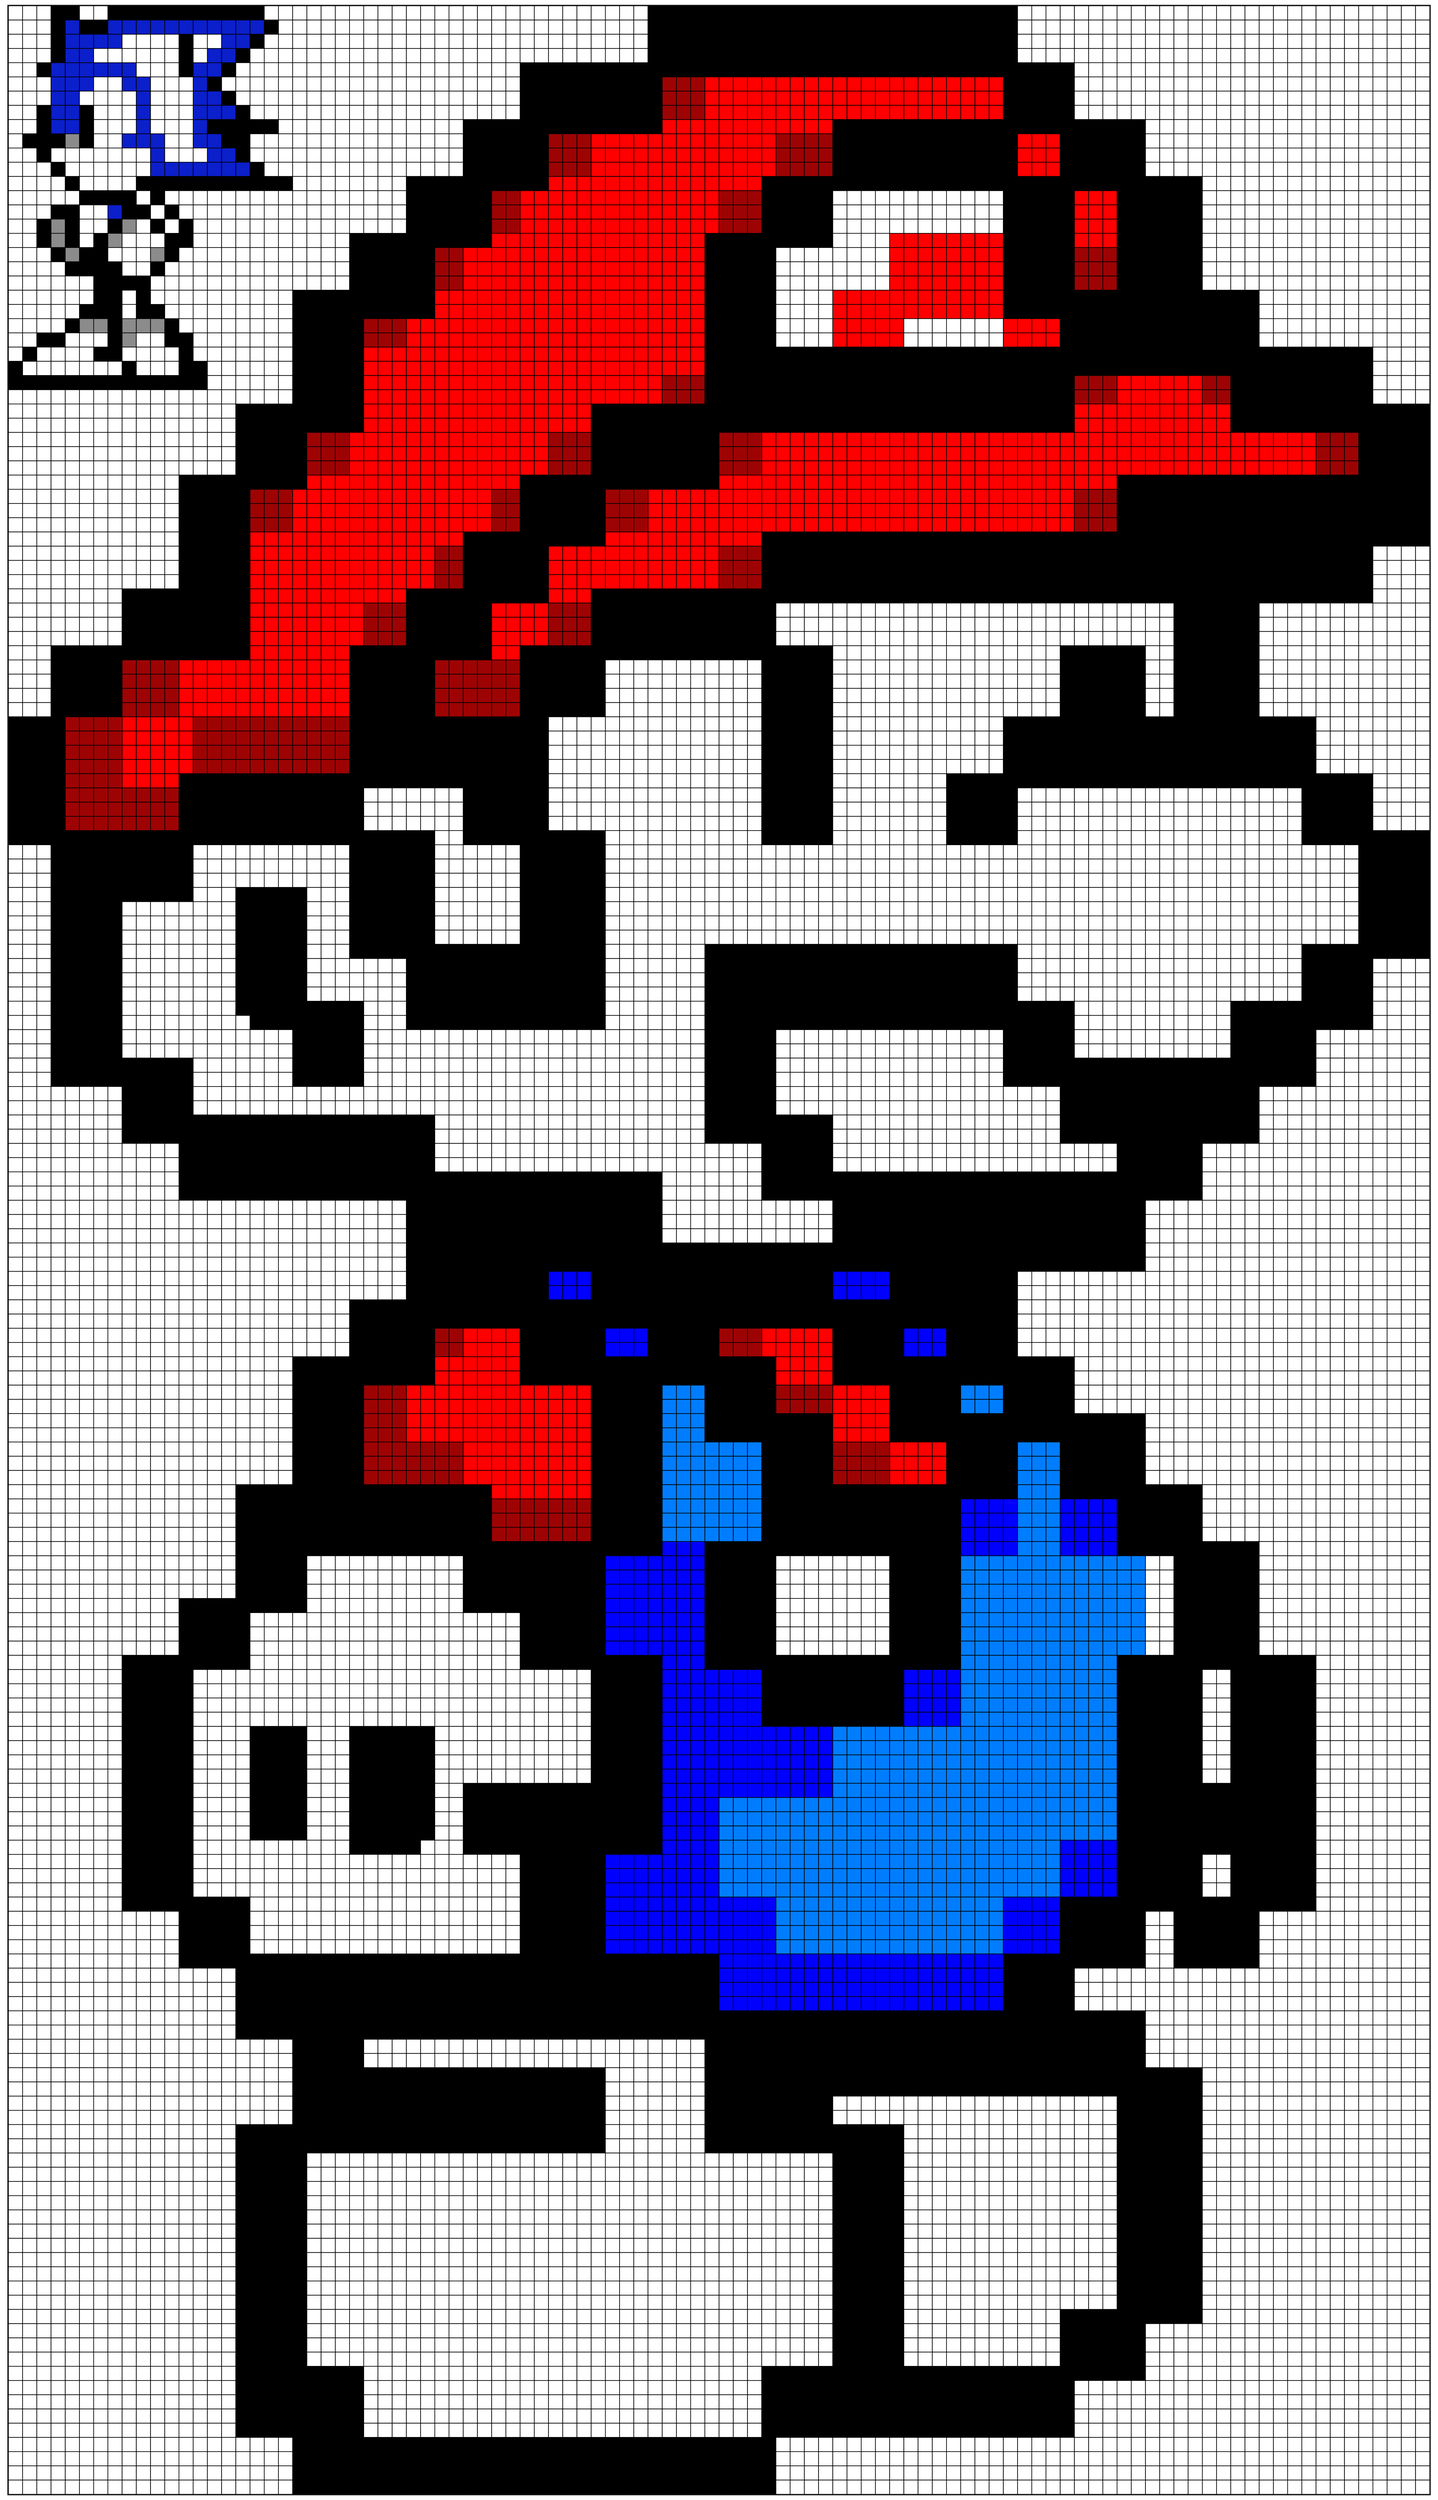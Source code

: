 digraph G {
node[shape = plaintext]
a[ label =<
<TABLE cellspacing="0" cellpadding="10">
<TR>
<TD width="1" height="1" bgcolor="white"></TD>
<TD width="1" height="1" bgcolor="white"></TD>
<TD width="1" height="1" bgcolor="white"></TD>
<TD width="1" height="1" bgcolor="#000000"></TD>
<TD width="1" height="1" bgcolor="#000000"></TD>
<TD width="1" height="1" bgcolor="white"></TD>
<TD width="1" height="1" bgcolor="white"></TD>
<TD width="1" height="1" bgcolor="#000000"></TD>
<TD width="1" height="1" bgcolor="#000000"></TD>
<TD width="1" height="1" bgcolor="#000000"></TD>
<TD width="1" height="1" bgcolor="#000000"></TD>
<TD width="1" height="1" bgcolor="#000000"></TD>
<TD width="1" height="1" bgcolor="#000000"></TD>
<TD width="1" height="1" bgcolor="#000000"></TD>
<TD width="1" height="1" bgcolor="#000000"></TD>
<TD width="1" height="1" bgcolor="#000000"></TD>
<TD width="1" height="1" bgcolor="#000000"></TD>
<TD width="1" height="1" bgcolor="#000000"></TD>
<TD width="1" height="1" bgcolor="white"></TD>
<TD width="1" height="1" bgcolor="white"></TD>
<TD width="1" height="1" bgcolor="white"></TD>
<TD width="1" height="1" bgcolor="white"></TD>
<TD width="1" height="1" bgcolor="white"></TD>
<TD width="1" height="1" bgcolor="white"></TD>
<TD width="1" height="1" bgcolor="white"></TD>
<TD width="1" height="1" bgcolor="white"></TD>
<TD width="1" height="1" bgcolor="white"></TD>
<TD width="1" height="1" bgcolor="white"></TD>
<TD width="1" height="1" bgcolor="white"></TD>
<TD width="1" height="1" bgcolor="white"></TD>
<TD width="1" height="1" bgcolor="white"></TD>
<TD width="1" height="1" bgcolor="white"></TD>
<TD width="1" height="1" bgcolor="white"></TD>
<TD width="1" height="1" bgcolor="white"></TD>
<TD width="1" height="1" bgcolor="white"></TD>
<TD width="1" height="1" bgcolor="white"></TD>
<TD width="1" height="1" bgcolor="white"></TD>
<TD width="1" height="1" bgcolor="white"></TD>
<TD width="1" height="1" bgcolor="white"></TD>
<TD width="1" height="1" bgcolor="white"></TD>
<TD width="1" height="1" bgcolor="white"></TD>
<TD width="1" height="1" bgcolor="white"></TD>
<TD width="1" height="1" bgcolor="white"></TD>
<TD width="1" height="1" bgcolor="white"></TD>
<TD width="1" height="1" bgcolor="white"></TD>
<TD width="1" height="1" bgcolor="#000000"></TD>
<TD width="1" height="1" bgcolor="#000000"></TD>
<TD width="1" height="1" bgcolor="#000000"></TD>
<TD width="1" height="1" bgcolor="#000000"></TD>
<TD width="1" height="1" bgcolor="#000000"></TD>
<TD width="1" height="1" bgcolor="#000000"></TD>
<TD width="1" height="1" bgcolor="#000000"></TD>
<TD width="1" height="1" bgcolor="#000000"></TD>
<TD width="1" height="1" bgcolor="#000000"></TD>
<TD width="1" height="1" bgcolor="#000000"></TD>
<TD width="1" height="1" bgcolor="#000000"></TD>
<TD width="1" height="1" bgcolor="#000000"></TD>
<TD width="1" height="1" bgcolor="#000000"></TD>
<TD width="1" height="1" bgcolor="#000000"></TD>
<TD width="1" height="1" bgcolor="#000000"></TD>
<TD width="1" height="1" bgcolor="#000000"></TD>
<TD width="1" height="1" bgcolor="#000000"></TD>
<TD width="1" height="1" bgcolor="#000000"></TD>
<TD width="1" height="1" bgcolor="#000000"></TD>
<TD width="1" height="1" bgcolor="#000000"></TD>
<TD width="1" height="1" bgcolor="#000000"></TD>
<TD width="1" height="1" bgcolor="#000000"></TD>
<TD width="1" height="1" bgcolor="#000000"></TD>
<TD width="1" height="1" bgcolor="#000000"></TD>
<TD width="1" height="1" bgcolor="#000000"></TD>
<TD width="1" height="1" bgcolor="#000000"></TD>
<TD width="1" height="1" bgcolor="white"></TD>
<TD width="1" height="1" bgcolor="white"></TD>
<TD width="1" height="1" bgcolor="white"></TD>
<TD width="1" height="1" bgcolor="white"></TD>
<TD width="1" height="1" bgcolor="white"></TD>
<TD width="1" height="1" bgcolor="white"></TD>
<TD width="1" height="1" bgcolor="white"></TD>
<TD width="1" height="1" bgcolor="white"></TD>
<TD width="1" height="1" bgcolor="white"></TD>
<TD width="1" height="1" bgcolor="white"></TD>
<TD width="1" height="1" bgcolor="white"></TD>
<TD width="1" height="1" bgcolor="white"></TD>
<TD width="1" height="1" bgcolor="white"></TD>
<TD width="1" height="1" bgcolor="white"></TD>
<TD width="1" height="1" bgcolor="white"></TD>
<TD width="1" height="1" bgcolor="white"></TD>
<TD width="1" height="1" bgcolor="white"></TD>
<TD width="1" height="1" bgcolor="white"></TD>
<TD width="1" height="1" bgcolor="white"></TD>
<TD width="1" height="1" bgcolor="white"></TD>
<TD width="1" height="1" bgcolor="white"></TD>
<TD width="1" height="1" bgcolor="white"></TD>
<TD width="1" height="1" bgcolor="white"></TD>
<TD width="1" height="1" bgcolor="white"></TD>
<TD width="1" height="1" bgcolor="white"></TD>
<TD width="1" height="1" bgcolor="white"></TD>
<TD width="1" height="1" bgcolor="white"></TD>
<TD width="1" height="1" bgcolor="white"></TD>
<TD width="1" height="1" bgcolor="white"></TD>
</TR>
<TR>
<TD width="1" height="1" bgcolor="white"></TD>
<TD width="1" height="1" bgcolor="white"></TD>
<TD width="1" height="1" bgcolor="white"></TD>
<TD width="1" height="1" bgcolor="#000000"></TD>
<TD width="1" height="1" bgcolor="#0B1FCB"></TD>
<TD width="1" height="1" bgcolor="#000000"></TD>
<TD width="1" height="1" bgcolor="#000000"></TD>
<TD width="1" height="1" bgcolor="#0B1FCB"></TD>
<TD width="1" height="1" bgcolor="#0B1FCB"></TD>
<TD width="1" height="1" bgcolor="#0B1FCB"></TD>
<TD width="1" height="1" bgcolor="#0B1FCB"></TD>
<TD width="1" height="1" bgcolor="#0B1FCB"></TD>
<TD width="1" height="1" bgcolor="#0B1FCB"></TD>
<TD width="1" height="1" bgcolor="#0B1FCB"></TD>
<TD width="1" height="1" bgcolor="#0B1FCB"></TD>
<TD width="1" height="1" bgcolor="#0B1FCB"></TD>
<TD width="1" height="1" bgcolor="#0B1FCB"></TD>
<TD width="1" height="1" bgcolor="#0B1FCB"></TD>
<TD width="1" height="1" bgcolor="#000000"></TD>
<TD width="1" height="1" bgcolor="white"></TD>
<TD width="1" height="1" bgcolor="white"></TD>
<TD width="1" height="1" bgcolor="white"></TD>
<TD width="1" height="1" bgcolor="white"></TD>
<TD width="1" height="1" bgcolor="white"></TD>
<TD width="1" height="1" bgcolor="white"></TD>
<TD width="1" height="1" bgcolor="white"></TD>
<TD width="1" height="1" bgcolor="white"></TD>
<TD width="1" height="1" bgcolor="white"></TD>
<TD width="1" height="1" bgcolor="white"></TD>
<TD width="1" height="1" bgcolor="white"></TD>
<TD width="1" height="1" bgcolor="white"></TD>
<TD width="1" height="1" bgcolor="white"></TD>
<TD width="1" height="1" bgcolor="white"></TD>
<TD width="1" height="1" bgcolor="white"></TD>
<TD width="1" height="1" bgcolor="white"></TD>
<TD width="1" height="1" bgcolor="white"></TD>
<TD width="1" height="1" bgcolor="white"></TD>
<TD width="1" height="1" bgcolor="white"></TD>
<TD width="1" height="1" bgcolor="white"></TD>
<TD width="1" height="1" bgcolor="white"></TD>
<TD width="1" height="1" bgcolor="white"></TD>
<TD width="1" height="1" bgcolor="white"></TD>
<TD width="1" height="1" bgcolor="white"></TD>
<TD width="1" height="1" bgcolor="white"></TD>
<TD width="1" height="1" bgcolor="white"></TD>
<TD width="1" height="1" bgcolor="#000000"></TD>
<TD width="1" height="1" bgcolor="#000000"></TD>
<TD width="1" height="1" bgcolor="#000000"></TD>
<TD width="1" height="1" bgcolor="#000000"></TD>
<TD width="1" height="1" bgcolor="#000000"></TD>
<TD width="1" height="1" bgcolor="#000000"></TD>
<TD width="1" height="1" bgcolor="#000000"></TD>
<TD width="1" height="1" bgcolor="#000000"></TD>
<TD width="1" height="1" bgcolor="#000000"></TD>
<TD width="1" height="1" bgcolor="#000000"></TD>
<TD width="1" height="1" bgcolor="#000000"></TD>
<TD width="1" height="1" bgcolor="#000000"></TD>
<TD width="1" height="1" bgcolor="#000000"></TD>
<TD width="1" height="1" bgcolor="#000000"></TD>
<TD width="1" height="1" bgcolor="#000000"></TD>
<TD width="1" height="1" bgcolor="#000000"></TD>
<TD width="1" height="1" bgcolor="#000000"></TD>
<TD width="1" height="1" bgcolor="#000000"></TD>
<TD width="1" height="1" bgcolor="#000000"></TD>
<TD width="1" height="1" bgcolor="#000000"></TD>
<TD width="1" height="1" bgcolor="#000000"></TD>
<TD width="1" height="1" bgcolor="#000000"></TD>
<TD width="1" height="1" bgcolor="#000000"></TD>
<TD width="1" height="1" bgcolor="#000000"></TD>
<TD width="1" height="1" bgcolor="#000000"></TD>
<TD width="1" height="1" bgcolor="#000000"></TD>
<TD width="1" height="1" bgcolor="white"></TD>
<TD width="1" height="1" bgcolor="white"></TD>
<TD width="1" height="1" bgcolor="white"></TD>
<TD width="1" height="1" bgcolor="white"></TD>
<TD width="1" height="1" bgcolor="white"></TD>
<TD width="1" height="1" bgcolor="white"></TD>
<TD width="1" height="1" bgcolor="white"></TD>
<TD width="1" height="1" bgcolor="white"></TD>
<TD width="1" height="1" bgcolor="white"></TD>
<TD width="1" height="1" bgcolor="white"></TD>
<TD width="1" height="1" bgcolor="white"></TD>
<TD width="1" height="1" bgcolor="white"></TD>
<TD width="1" height="1" bgcolor="white"></TD>
<TD width="1" height="1" bgcolor="white"></TD>
<TD width="1" height="1" bgcolor="white"></TD>
<TD width="1" height="1" bgcolor="white"></TD>
<TD width="1" height="1" bgcolor="white"></TD>
<TD width="1" height="1" bgcolor="white"></TD>
<TD width="1" height="1" bgcolor="white"></TD>
<TD width="1" height="1" bgcolor="white"></TD>
<TD width="1" height="1" bgcolor="white"></TD>
<TD width="1" height="1" bgcolor="white"></TD>
<TD width="1" height="1" bgcolor="white"></TD>
<TD width="1" height="1" bgcolor="white"></TD>
<TD width="1" height="1" bgcolor="white"></TD>
<TD width="1" height="1" bgcolor="white"></TD>
<TD width="1" height="1" bgcolor="white"></TD>
<TD width="1" height="1" bgcolor="white"></TD>
<TD width="1" height="1" bgcolor="white"></TD>
</TR>
<TR>
<TD width="1" height="1" bgcolor="white"></TD>
<TD width="1" height="1" bgcolor="white"></TD>
<TD width="1" height="1" bgcolor="white"></TD>
<TD width="1" height="1" bgcolor="#000000"></TD>
<TD width="1" height="1" bgcolor="#0B1FCB"></TD>
<TD width="1" height="1" bgcolor="#0B1FCB"></TD>
<TD width="1" height="1" bgcolor="#0B1FCB"></TD>
<TD width="1" height="1" bgcolor="#0B1FCB"></TD>
<TD width="1" height="1" bgcolor="white"></TD>
<TD width="1" height="1" bgcolor="white"></TD>
<TD width="1" height="1" bgcolor="white"></TD>
<TD width="1" height="1" bgcolor="white"></TD>
<TD width="1" height="1" bgcolor="#000000"></TD>
<TD width="1" height="1" bgcolor="white"></TD>
<TD width="1" height="1" bgcolor="white"></TD>
<TD width="1" height="1" bgcolor="#0B1FCB"></TD>
<TD width="1" height="1" bgcolor="#0B1FCB"></TD>
<TD width="1" height="1" bgcolor="#000000"></TD>
<TD width="1" height="1" bgcolor="white"></TD>
<TD width="1" height="1" bgcolor="white"></TD>
<TD width="1" height="1" bgcolor="white"></TD>
<TD width="1" height="1" bgcolor="white"></TD>
<TD width="1" height="1" bgcolor="white"></TD>
<TD width="1" height="1" bgcolor="white"></TD>
<TD width="1" height="1" bgcolor="white"></TD>
<TD width="1" height="1" bgcolor="white"></TD>
<TD width="1" height="1" bgcolor="white"></TD>
<TD width="1" height="1" bgcolor="white"></TD>
<TD width="1" height="1" bgcolor="white"></TD>
<TD width="1" height="1" bgcolor="white"></TD>
<TD width="1" height="1" bgcolor="white"></TD>
<TD width="1" height="1" bgcolor="white"></TD>
<TD width="1" height="1" bgcolor="white"></TD>
<TD width="1" height="1" bgcolor="white"></TD>
<TD width="1" height="1" bgcolor="white"></TD>
<TD width="1" height="1" bgcolor="white"></TD>
<TD width="1" height="1" bgcolor="white"></TD>
<TD width="1" height="1" bgcolor="white"></TD>
<TD width="1" height="1" bgcolor="white"></TD>
<TD width="1" height="1" bgcolor="white"></TD>
<TD width="1" height="1" bgcolor="white"></TD>
<TD width="1" height="1" bgcolor="white"></TD>
<TD width="1" height="1" bgcolor="white"></TD>
<TD width="1" height="1" bgcolor="white"></TD>
<TD width="1" height="1" bgcolor="white"></TD>
<TD width="1" height="1" bgcolor="#000000"></TD>
<TD width="1" height="1" bgcolor="#000000"></TD>
<TD width="1" height="1" bgcolor="#000000"></TD>
<TD width="1" height="1" bgcolor="#000000"></TD>
<TD width="1" height="1" bgcolor="#000000"></TD>
<TD width="1" height="1" bgcolor="#000000"></TD>
<TD width="1" height="1" bgcolor="#000000"></TD>
<TD width="1" height="1" bgcolor="#000000"></TD>
<TD width="1" height="1" bgcolor="#000000"></TD>
<TD width="1" height="1" bgcolor="#000000"></TD>
<TD width="1" height="1" bgcolor="#000000"></TD>
<TD width="1" height="1" bgcolor="#000000"></TD>
<TD width="1" height="1" bgcolor="#000000"></TD>
<TD width="1" height="1" bgcolor="#000000"></TD>
<TD width="1" height="1" bgcolor="#000000"></TD>
<TD width="1" height="1" bgcolor="#000000"></TD>
<TD width="1" height="1" bgcolor="#000000"></TD>
<TD width="1" height="1" bgcolor="#000000"></TD>
<TD width="1" height="1" bgcolor="#000000"></TD>
<TD width="1" height="1" bgcolor="#000000"></TD>
<TD width="1" height="1" bgcolor="#000000"></TD>
<TD width="1" height="1" bgcolor="#000000"></TD>
<TD width="1" height="1" bgcolor="#000000"></TD>
<TD width="1" height="1" bgcolor="#000000"></TD>
<TD width="1" height="1" bgcolor="#000000"></TD>
<TD width="1" height="1" bgcolor="#000000"></TD>
<TD width="1" height="1" bgcolor="white"></TD>
<TD width="1" height="1" bgcolor="white"></TD>
<TD width="1" height="1" bgcolor="white"></TD>
<TD width="1" height="1" bgcolor="white"></TD>
<TD width="1" height="1" bgcolor="white"></TD>
<TD width="1" height="1" bgcolor="white"></TD>
<TD width="1" height="1" bgcolor="white"></TD>
<TD width="1" height="1" bgcolor="white"></TD>
<TD width="1" height="1" bgcolor="white"></TD>
<TD width="1" height="1" bgcolor="white"></TD>
<TD width="1" height="1" bgcolor="white"></TD>
<TD width="1" height="1" bgcolor="white"></TD>
<TD width="1" height="1" bgcolor="white"></TD>
<TD width="1" height="1" bgcolor="white"></TD>
<TD width="1" height="1" bgcolor="white"></TD>
<TD width="1" height="1" bgcolor="white"></TD>
<TD width="1" height="1" bgcolor="white"></TD>
<TD width="1" height="1" bgcolor="white"></TD>
<TD width="1" height="1" bgcolor="white"></TD>
<TD width="1" height="1" bgcolor="white"></TD>
<TD width="1" height="1" bgcolor="white"></TD>
<TD width="1" height="1" bgcolor="white"></TD>
<TD width="1" height="1" bgcolor="white"></TD>
<TD width="1" height="1" bgcolor="white"></TD>
<TD width="1" height="1" bgcolor="white"></TD>
<TD width="1" height="1" bgcolor="white"></TD>
<TD width="1" height="1" bgcolor="white"></TD>
<TD width="1" height="1" bgcolor="white"></TD>
<TD width="1" height="1" bgcolor="white"></TD>
</TR>
<TR>
<TD width="1" height="1" bgcolor="white"></TD>
<TD width="1" height="1" bgcolor="white"></TD>
<TD width="1" height="1" bgcolor="white"></TD>
<TD width="1" height="1" bgcolor="#000000"></TD>
<TD width="1" height="1" bgcolor="#0B1FCB"></TD>
<TD width="1" height="1" bgcolor="#0B1FCB"></TD>
<TD width="1" height="1" bgcolor="white"></TD>
<TD width="1" height="1" bgcolor="white"></TD>
<TD width="1" height="1" bgcolor="white"></TD>
<TD width="1" height="1" bgcolor="white"></TD>
<TD width="1" height="1" bgcolor="white"></TD>
<TD width="1" height="1" bgcolor="white"></TD>
<TD width="1" height="1" bgcolor="#000000"></TD>
<TD width="1" height="1" bgcolor="white"></TD>
<TD width="1" height="1" bgcolor="#0B1FCB"></TD>
<TD width="1" height="1" bgcolor="#0B1FCB"></TD>
<TD width="1" height="1" bgcolor="#000000"></TD>
<TD width="1" height="1" bgcolor="white"></TD>
<TD width="1" height="1" bgcolor="white"></TD>
<TD width="1" height="1" bgcolor="white"></TD>
<TD width="1" height="1" bgcolor="white"></TD>
<TD width="1" height="1" bgcolor="white"></TD>
<TD width="1" height="1" bgcolor="white"></TD>
<TD width="1" height="1" bgcolor="white"></TD>
<TD width="1" height="1" bgcolor="white"></TD>
<TD width="1" height="1" bgcolor="white"></TD>
<TD width="1" height="1" bgcolor="white"></TD>
<TD width="1" height="1" bgcolor="white"></TD>
<TD width="1" height="1" bgcolor="white"></TD>
<TD width="1" height="1" bgcolor="white"></TD>
<TD width="1" height="1" bgcolor="white"></TD>
<TD width="1" height="1" bgcolor="white"></TD>
<TD width="1" height="1" bgcolor="white"></TD>
<TD width="1" height="1" bgcolor="white"></TD>
<TD width="1" height="1" bgcolor="white"></TD>
<TD width="1" height="1" bgcolor="white"></TD>
<TD width="1" height="1" bgcolor="white"></TD>
<TD width="1" height="1" bgcolor="white"></TD>
<TD width="1" height="1" bgcolor="white"></TD>
<TD width="1" height="1" bgcolor="white"></TD>
<TD width="1" height="1" bgcolor="white"></TD>
<TD width="1" height="1" bgcolor="white"></TD>
<TD width="1" height="1" bgcolor="white"></TD>
<TD width="1" height="1" bgcolor="white"></TD>
<TD width="1" height="1" bgcolor="white"></TD>
<TD width="1" height="1" bgcolor="#000000"></TD>
<TD width="1" height="1" bgcolor="#000000"></TD>
<TD width="1" height="1" bgcolor="#000000"></TD>
<TD width="1" height="1" bgcolor="#000000"></TD>
<TD width="1" height="1" bgcolor="#000000"></TD>
<TD width="1" height="1" bgcolor="#000000"></TD>
<TD width="1" height="1" bgcolor="#000000"></TD>
<TD width="1" height="1" bgcolor="#000000"></TD>
<TD width="1" height="1" bgcolor="#000000"></TD>
<TD width="1" height="1" bgcolor="#000000"></TD>
<TD width="1" height="1" bgcolor="#000000"></TD>
<TD width="1" height="1" bgcolor="#000000"></TD>
<TD width="1" height="1" bgcolor="#000000"></TD>
<TD width="1" height="1" bgcolor="#000000"></TD>
<TD width="1" height="1" bgcolor="#000000"></TD>
<TD width="1" height="1" bgcolor="#000000"></TD>
<TD width="1" height="1" bgcolor="#000000"></TD>
<TD width="1" height="1" bgcolor="#000000"></TD>
<TD width="1" height="1" bgcolor="#000000"></TD>
<TD width="1" height="1" bgcolor="#000000"></TD>
<TD width="1" height="1" bgcolor="#000000"></TD>
<TD width="1" height="1" bgcolor="#000000"></TD>
<TD width="1" height="1" bgcolor="#000000"></TD>
<TD width="1" height="1" bgcolor="#000000"></TD>
<TD width="1" height="1" bgcolor="#000000"></TD>
<TD width="1" height="1" bgcolor="#000000"></TD>
<TD width="1" height="1" bgcolor="white"></TD>
<TD width="1" height="1" bgcolor="white"></TD>
<TD width="1" height="1" bgcolor="white"></TD>
<TD width="1" height="1" bgcolor="white"></TD>
<TD width="1" height="1" bgcolor="white"></TD>
<TD width="1" height="1" bgcolor="white"></TD>
<TD width="1" height="1" bgcolor="white"></TD>
<TD width="1" height="1" bgcolor="white"></TD>
<TD width="1" height="1" bgcolor="white"></TD>
<TD width="1" height="1" bgcolor="white"></TD>
<TD width="1" height="1" bgcolor="white"></TD>
<TD width="1" height="1" bgcolor="white"></TD>
<TD width="1" height="1" bgcolor="white"></TD>
<TD width="1" height="1" bgcolor="white"></TD>
<TD width="1" height="1" bgcolor="white"></TD>
<TD width="1" height="1" bgcolor="white"></TD>
<TD width="1" height="1" bgcolor="white"></TD>
<TD width="1" height="1" bgcolor="white"></TD>
<TD width="1" height="1" bgcolor="white"></TD>
<TD width="1" height="1" bgcolor="white"></TD>
<TD width="1" height="1" bgcolor="white"></TD>
<TD width="1" height="1" bgcolor="white"></TD>
<TD width="1" height="1" bgcolor="white"></TD>
<TD width="1" height="1" bgcolor="white"></TD>
<TD width="1" height="1" bgcolor="white"></TD>
<TD width="1" height="1" bgcolor="white"></TD>
<TD width="1" height="1" bgcolor="white"></TD>
<TD width="1" height="1" bgcolor="white"></TD>
<TD width="1" height="1" bgcolor="white"></TD>
</TR>
<TR>
<TD width="1" height="1" bgcolor="white"></TD>
<TD width="1" height="1" bgcolor="white"></TD>
<TD width="1" height="1" bgcolor="#000000"></TD>
<TD width="1" height="1" bgcolor="#0B1FCB"></TD>
<TD width="1" height="1" bgcolor="#0B1FCB"></TD>
<TD width="1" height="1" bgcolor="#0B1FCB"></TD>
<TD width="1" height="1" bgcolor="#0B1FCB"></TD>
<TD width="1" height="1" bgcolor="#0B1FCB"></TD>
<TD width="1" height="1" bgcolor="#0B1FCB"></TD>
<TD width="1" height="1" bgcolor="white"></TD>
<TD width="1" height="1" bgcolor="white"></TD>
<TD width="1" height="1" bgcolor="white"></TD>
<TD width="1" height="1" bgcolor="#000000"></TD>
<TD width="1" height="1" bgcolor="#0B1FCB"></TD>
<TD width="1" height="1" bgcolor="#0B1FCB"></TD>
<TD width="1" height="1" bgcolor="#000000"></TD>
<TD width="1" height="1" bgcolor="white"></TD>
<TD width="1" height="1" bgcolor="white"></TD>
<TD width="1" height="1" bgcolor="white"></TD>
<TD width="1" height="1" bgcolor="white"></TD>
<TD width="1" height="1" bgcolor="white"></TD>
<TD width="1" height="1" bgcolor="white"></TD>
<TD width="1" height="1" bgcolor="white"></TD>
<TD width="1" height="1" bgcolor="white"></TD>
<TD width="1" height="1" bgcolor="white"></TD>
<TD width="1" height="1" bgcolor="white"></TD>
<TD width="1" height="1" bgcolor="white"></TD>
<TD width="1" height="1" bgcolor="white"></TD>
<TD width="1" height="1" bgcolor="white"></TD>
<TD width="1" height="1" bgcolor="white"></TD>
<TD width="1" height="1" bgcolor="white"></TD>
<TD width="1" height="1" bgcolor="white"></TD>
<TD width="1" height="1" bgcolor="white"></TD>
<TD width="1" height="1" bgcolor="white"></TD>
<TD width="1" height="1" bgcolor="white"></TD>
<TD width="1" height="1" bgcolor="white"></TD>
<TD width="1" height="1" bgcolor="#000000"></TD>
<TD width="1" height="1" bgcolor="#000000"></TD>
<TD width="1" height="1" bgcolor="#000000"></TD>
<TD width="1" height="1" bgcolor="#000000"></TD>
<TD width="1" height="1" bgcolor="#000000"></TD>
<TD width="1" height="1" bgcolor="#000000"></TD>
<TD width="1" height="1" bgcolor="#000000"></TD>
<TD width="1" height="1" bgcolor="#000000"></TD>
<TD width="1" height="1" bgcolor="#000000"></TD>
<TD width="1" height="1" bgcolor="#000000"></TD>
<TD width="1" height="1" bgcolor="#000000"></TD>
<TD width="1" height="1" bgcolor="#000000"></TD>
<TD width="1" height="1" bgcolor="#000000"></TD>
<TD width="1" height="1" bgcolor="#000000"></TD>
<TD width="1" height="1" bgcolor="#000000"></TD>
<TD width="1" height="1" bgcolor="#000000"></TD>
<TD width="1" height="1" bgcolor="#000000"></TD>
<TD width="1" height="1" bgcolor="#000000"></TD>
<TD width="1" height="1" bgcolor="#000000"></TD>
<TD width="1" height="1" bgcolor="#000000"></TD>
<TD width="1" height="1" bgcolor="#000000"></TD>
<TD width="1" height="1" bgcolor="#000000"></TD>
<TD width="1" height="1" bgcolor="#000000"></TD>
<TD width="1" height="1" bgcolor="#000000"></TD>
<TD width="1" height="1" bgcolor="#000000"></TD>
<TD width="1" height="1" bgcolor="#000000"></TD>
<TD width="1" height="1" bgcolor="#000000"></TD>
<TD width="1" height="1" bgcolor="#000000"></TD>
<TD width="1" height="1" bgcolor="#000000"></TD>
<TD width="1" height="1" bgcolor="#000000"></TD>
<TD width="1" height="1" bgcolor="#000000"></TD>
<TD width="1" height="1" bgcolor="#000000"></TD>
<TD width="1" height="1" bgcolor="#000000"></TD>
<TD width="1" height="1" bgcolor="#000000"></TD>
<TD width="1" height="1" bgcolor="#000000"></TD>
<TD width="1" height="1" bgcolor="#000000"></TD>
<TD width="1" height="1" bgcolor="#000000"></TD>
<TD width="1" height="1" bgcolor="#000000"></TD>
<TD width="1" height="1" bgcolor="#000000"></TD>
<TD width="1" height="1" bgcolor="white"></TD>
<TD width="1" height="1" bgcolor="white"></TD>
<TD width="1" height="1" bgcolor="white"></TD>
<TD width="1" height="1" bgcolor="white"></TD>
<TD width="1" height="1" bgcolor="white"></TD>
<TD width="1" height="1" bgcolor="white"></TD>
<TD width="1" height="1" bgcolor="white"></TD>
<TD width="1" height="1" bgcolor="white"></TD>
<TD width="1" height="1" bgcolor="white"></TD>
<TD width="1" height="1" bgcolor="white"></TD>
<TD width="1" height="1" bgcolor="white"></TD>
<TD width="1" height="1" bgcolor="white"></TD>
<TD width="1" height="1" bgcolor="white"></TD>
<TD width="1" height="1" bgcolor="white"></TD>
<TD width="1" height="1" bgcolor="white"></TD>
<TD width="1" height="1" bgcolor="white"></TD>
<TD width="1" height="1" bgcolor="white"></TD>
<TD width="1" height="1" bgcolor="white"></TD>
<TD width="1" height="1" bgcolor="white"></TD>
<TD width="1" height="1" bgcolor="white"></TD>
<TD width="1" height="1" bgcolor="white"></TD>
<TD width="1" height="1" bgcolor="white"></TD>
<TD width="1" height="1" bgcolor="white"></TD>
<TD width="1" height="1" bgcolor="white"></TD>
<TD width="1" height="1" bgcolor="white"></TD>
</TR>
<TR>
<TD width="1" height="1" bgcolor="white"></TD>
<TD width="1" height="1" bgcolor="white"></TD>
<TD width="1" height="1" bgcolor="white"></TD>
<TD width="1" height="1" bgcolor="#0B1FCB"></TD>
<TD width="1" height="1" bgcolor="#0B1FCB"></TD>
<TD width="1" height="1" bgcolor="#0B1FCB"></TD>
<TD width="1" height="1" bgcolor="white"></TD>
<TD width="1" height="1" bgcolor="white"></TD>
<TD width="1" height="1" bgcolor="#0B1FCB"></TD>
<TD width="1" height="1" bgcolor="#0B1FCB"></TD>
<TD width="1" height="1" bgcolor="white"></TD>
<TD width="1" height="1" bgcolor="white"></TD>
<TD width="1" height="1" bgcolor="white"></TD>
<TD width="1" height="1" bgcolor="#0B1FCB"></TD>
<TD width="1" height="1" bgcolor="#000000"></TD>
<TD width="1" height="1" bgcolor="white"></TD>
<TD width="1" height="1" bgcolor="white"></TD>
<TD width="1" height="1" bgcolor="white"></TD>
<TD width="1" height="1" bgcolor="white"></TD>
<TD width="1" height="1" bgcolor="white"></TD>
<TD width="1" height="1" bgcolor="white"></TD>
<TD width="1" height="1" bgcolor="white"></TD>
<TD width="1" height="1" bgcolor="white"></TD>
<TD width="1" height="1" bgcolor="white"></TD>
<TD width="1" height="1" bgcolor="white"></TD>
<TD width="1" height="1" bgcolor="white"></TD>
<TD width="1" height="1" bgcolor="white"></TD>
<TD width="1" height="1" bgcolor="white"></TD>
<TD width="1" height="1" bgcolor="white"></TD>
<TD width="1" height="1" bgcolor="white"></TD>
<TD width="1" height="1" bgcolor="white"></TD>
<TD width="1" height="1" bgcolor="white"></TD>
<TD width="1" height="1" bgcolor="white"></TD>
<TD width="1" height="1" bgcolor="white"></TD>
<TD width="1" height="1" bgcolor="white"></TD>
<TD width="1" height="1" bgcolor="white"></TD>
<TD width="1" height="1" bgcolor="#000000"></TD>
<TD width="1" height="1" bgcolor="#000000"></TD>
<TD width="1" height="1" bgcolor="#000000"></TD>
<TD width="1" height="1" bgcolor="#000000"></TD>
<TD width="1" height="1" bgcolor="#000000"></TD>
<TD width="1" height="1" bgcolor="#000000"></TD>
<TD width="1" height="1" bgcolor="#000000"></TD>
<TD width="1" height="1" bgcolor="#000000"></TD>
<TD width="1" height="1" bgcolor="#000000"></TD>
<TD width="1" height="1" bgcolor="#000000"></TD>
<TD width="1" height="1" bgcolor="#9E0303"></TD>
<TD width="1" height="1" bgcolor="#9E0303"></TD>
<TD width="1" height="1" bgcolor="#9E0303"></TD>
<TD width="1" height="1" bgcolor="#FF0000"></TD>
<TD width="1" height="1" bgcolor="#FF0000"></TD>
<TD width="1" height="1" bgcolor="#FF0000"></TD>
<TD width="1" height="1" bgcolor="#FF0000"></TD>
<TD width="1" height="1" bgcolor="#FF0000"></TD>
<TD width="1" height="1" bgcolor="#FF0000"></TD>
<TD width="1" height="1" bgcolor="#FF0000"></TD>
<TD width="1" height="1" bgcolor="#FF0000"></TD>
<TD width="1" height="1" bgcolor="#FF0000"></TD>
<TD width="1" height="1" bgcolor="#FF0000"></TD>
<TD width="1" height="1" bgcolor="#FF0000"></TD>
<TD width="1" height="1" bgcolor="#FF0000"></TD>
<TD width="1" height="1" bgcolor="#FF0000"></TD>
<TD width="1" height="1" bgcolor="#FF0000"></TD>
<TD width="1" height="1" bgcolor="#FF0000"></TD>
<TD width="1" height="1" bgcolor="#FF0000"></TD>
<TD width="1" height="1" bgcolor="#FF0000"></TD>
<TD width="1" height="1" bgcolor="#FF0000"></TD>
<TD width="1" height="1" bgcolor="#FF0000"></TD>
<TD width="1" height="1" bgcolor="#FF0000"></TD>
<TD width="1" height="1" bgcolor="#FF0000"></TD>
<TD width="1" height="1" bgcolor="#000000"></TD>
<TD width="1" height="1" bgcolor="#000000"></TD>
<TD width="1" height="1" bgcolor="#000000"></TD>
<TD width="1" height="1" bgcolor="#000000"></TD>
<TD width="1" height="1" bgcolor="#000000"></TD>
<TD width="1" height="1" bgcolor="white"></TD>
<TD width="1" height="1" bgcolor="white"></TD>
<TD width="1" height="1" bgcolor="white"></TD>
<TD width="1" height="1" bgcolor="white"></TD>
<TD width="1" height="1" bgcolor="white"></TD>
<TD width="1" height="1" bgcolor="white"></TD>
<TD width="1" height="1" bgcolor="white"></TD>
<TD width="1" height="1" bgcolor="white"></TD>
<TD width="1" height="1" bgcolor="white"></TD>
<TD width="1" height="1" bgcolor="white"></TD>
<TD width="1" height="1" bgcolor="white"></TD>
<TD width="1" height="1" bgcolor="white"></TD>
<TD width="1" height="1" bgcolor="white"></TD>
<TD width="1" height="1" bgcolor="white"></TD>
<TD width="1" height="1" bgcolor="white"></TD>
<TD width="1" height="1" bgcolor="white"></TD>
<TD width="1" height="1" bgcolor="white"></TD>
<TD width="1" height="1" bgcolor="white"></TD>
<TD width="1" height="1" bgcolor="white"></TD>
<TD width="1" height="1" bgcolor="white"></TD>
<TD width="1" height="1" bgcolor="white"></TD>
<TD width="1" height="1" bgcolor="white"></TD>
<TD width="1" height="1" bgcolor="white"></TD>
<TD width="1" height="1" bgcolor="white"></TD>
<TD width="1" height="1" bgcolor="white"></TD>
</TR>
<TR>
<TD width="1" height="1" bgcolor="white"></TD>
<TD width="1" height="1" bgcolor="white"></TD>
<TD width="1" height="1" bgcolor="white"></TD>
<TD width="1" height="1" bgcolor="#0B1FCB"></TD>
<TD width="1" height="1" bgcolor="#0B1FCB"></TD>
<TD width="1" height="1" bgcolor="white"></TD>
<TD width="1" height="1" bgcolor="white"></TD>
<TD width="1" height="1" bgcolor="white"></TD>
<TD width="1" height="1" bgcolor="white"></TD>
<TD width="1" height="1" bgcolor="#0B1FCB"></TD>
<TD width="1" height="1" bgcolor="white"></TD>
<TD width="1" height="1" bgcolor="white"></TD>
<TD width="1" height="1" bgcolor="white"></TD>
<TD width="1" height="1" bgcolor="#0B1FCB"></TD>
<TD width="1" height="1" bgcolor="#0B1FCB"></TD>
<TD width="1" height="1" bgcolor="#000000"></TD>
<TD width="1" height="1" bgcolor="white"></TD>
<TD width="1" height="1" bgcolor="white"></TD>
<TD width="1" height="1" bgcolor="white"></TD>
<TD width="1" height="1" bgcolor="white"></TD>
<TD width="1" height="1" bgcolor="white"></TD>
<TD width="1" height="1" bgcolor="white"></TD>
<TD width="1" height="1" bgcolor="white"></TD>
<TD width="1" height="1" bgcolor="white"></TD>
<TD width="1" height="1" bgcolor="white"></TD>
<TD width="1" height="1" bgcolor="white"></TD>
<TD width="1" height="1" bgcolor="white"></TD>
<TD width="1" height="1" bgcolor="white"></TD>
<TD width="1" height="1" bgcolor="white"></TD>
<TD width="1" height="1" bgcolor="white"></TD>
<TD width="1" height="1" bgcolor="white"></TD>
<TD width="1" height="1" bgcolor="white"></TD>
<TD width="1" height="1" bgcolor="white"></TD>
<TD width="1" height="1" bgcolor="white"></TD>
<TD width="1" height="1" bgcolor="white"></TD>
<TD width="1" height="1" bgcolor="white"></TD>
<TD width="1" height="1" bgcolor="#000000"></TD>
<TD width="1" height="1" bgcolor="#000000"></TD>
<TD width="1" height="1" bgcolor="#000000"></TD>
<TD width="1" height="1" bgcolor="#000000"></TD>
<TD width="1" height="1" bgcolor="#000000"></TD>
<TD width="1" height="1" bgcolor="#000000"></TD>
<TD width="1" height="1" bgcolor="#000000"></TD>
<TD width="1" height="1" bgcolor="#000000"></TD>
<TD width="1" height="1" bgcolor="#000000"></TD>
<TD width="1" height="1" bgcolor="#000000"></TD>
<TD width="1" height="1" bgcolor="#9E0303"></TD>
<TD width="1" height="1" bgcolor="#9E0303"></TD>
<TD width="1" height="1" bgcolor="#9E0303"></TD>
<TD width="1" height="1" bgcolor="#FF0000"></TD>
<TD width="1" height="1" bgcolor="#FF0000"></TD>
<TD width="1" height="1" bgcolor="#FF0000"></TD>
<TD width="1" height="1" bgcolor="#FF0000"></TD>
<TD width="1" height="1" bgcolor="#FF0000"></TD>
<TD width="1" height="1" bgcolor="#FF0000"></TD>
<TD width="1" height="1" bgcolor="#FF0000"></TD>
<TD width="1" height="1" bgcolor="#FF0000"></TD>
<TD width="1" height="1" bgcolor="#FF0000"></TD>
<TD width="1" height="1" bgcolor="#FF0000"></TD>
<TD width="1" height="1" bgcolor="#FF0000"></TD>
<TD width="1" height="1" bgcolor="#FF0000"></TD>
<TD width="1" height="1" bgcolor="#FF0000"></TD>
<TD width="1" height="1" bgcolor="#FF0000"></TD>
<TD width="1" height="1" bgcolor="#FF0000"></TD>
<TD width="1" height="1" bgcolor="#FF0000"></TD>
<TD width="1" height="1" bgcolor="#FF0000"></TD>
<TD width="1" height="1" bgcolor="#FF0000"></TD>
<TD width="1" height="1" bgcolor="#FF0000"></TD>
<TD width="1" height="1" bgcolor="#FF0000"></TD>
<TD width="1" height="1" bgcolor="#FF0000"></TD>
<TD width="1" height="1" bgcolor="#000000"></TD>
<TD width="1" height="1" bgcolor="#000000"></TD>
<TD width="1" height="1" bgcolor="#000000"></TD>
<TD width="1" height="1" bgcolor="#000000"></TD>
<TD width="1" height="1" bgcolor="#000000"></TD>
<TD width="1" height="1" bgcolor="white"></TD>
<TD width="1" height="1" bgcolor="white"></TD>
<TD width="1" height="1" bgcolor="white"></TD>
<TD width="1" height="1" bgcolor="white"></TD>
<TD width="1" height="1" bgcolor="white"></TD>
<TD width="1" height="1" bgcolor="white"></TD>
<TD width="1" height="1" bgcolor="white"></TD>
<TD width="1" height="1" bgcolor="white"></TD>
<TD width="1" height="1" bgcolor="white"></TD>
<TD width="1" height="1" bgcolor="white"></TD>
<TD width="1" height="1" bgcolor="white"></TD>
<TD width="1" height="1" bgcolor="white"></TD>
<TD width="1" height="1" bgcolor="white"></TD>
<TD width="1" height="1" bgcolor="white"></TD>
<TD width="1" height="1" bgcolor="white"></TD>
<TD width="1" height="1" bgcolor="white"></TD>
<TD width="1" height="1" bgcolor="white"></TD>
<TD width="1" height="1" bgcolor="white"></TD>
<TD width="1" height="1" bgcolor="white"></TD>
<TD width="1" height="1" bgcolor="white"></TD>
<TD width="1" height="1" bgcolor="white"></TD>
<TD width="1" height="1" bgcolor="white"></TD>
<TD width="1" height="1" bgcolor="white"></TD>
<TD width="1" height="1" bgcolor="white"></TD>
<TD width="1" height="1" bgcolor="white"></TD>
</TR>
<TR>
<TD width="1" height="1" bgcolor="white"></TD>
<TD width="1" height="1" bgcolor="white"></TD>
<TD width="1" height="1" bgcolor="#000000"></TD>
<TD width="1" height="1" bgcolor="#0B1FCB"></TD>
<TD width="1" height="1" bgcolor="#0B1FCB"></TD>
<TD width="1" height="1" bgcolor="#000000"></TD>
<TD width="1" height="1" bgcolor="white"></TD>
<TD width="1" height="1" bgcolor="white"></TD>
<TD width="1" height="1" bgcolor="white"></TD>
<TD width="1" height="1" bgcolor="#0B1FCB"></TD>
<TD width="1" height="1" bgcolor="white"></TD>
<TD width="1" height="1" bgcolor="white"></TD>
<TD width="1" height="1" bgcolor="white"></TD>
<TD width="1" height="1" bgcolor="#0B1FCB"></TD>
<TD width="1" height="1" bgcolor="#0B1FCB"></TD>
<TD width="1" height="1" bgcolor="#0B1FCB"></TD>
<TD width="1" height="1" bgcolor="#000000"></TD>
<TD width="1" height="1" bgcolor="white"></TD>
<TD width="1" height="1" bgcolor="white"></TD>
<TD width="1" height="1" bgcolor="white"></TD>
<TD width="1" height="1" bgcolor="white"></TD>
<TD width="1" height="1" bgcolor="white"></TD>
<TD width="1" height="1" bgcolor="white"></TD>
<TD width="1" height="1" bgcolor="white"></TD>
<TD width="1" height="1" bgcolor="white"></TD>
<TD width="1" height="1" bgcolor="white"></TD>
<TD width="1" height="1" bgcolor="white"></TD>
<TD width="1" height="1" bgcolor="white"></TD>
<TD width="1" height="1" bgcolor="white"></TD>
<TD width="1" height="1" bgcolor="white"></TD>
<TD width="1" height="1" bgcolor="white"></TD>
<TD width="1" height="1" bgcolor="white"></TD>
<TD width="1" height="1" bgcolor="white"></TD>
<TD width="1" height="1" bgcolor="white"></TD>
<TD width="1" height="1" bgcolor="white"></TD>
<TD width="1" height="1" bgcolor="white"></TD>
<TD width="1" height="1" bgcolor="#000000"></TD>
<TD width="1" height="1" bgcolor="#000000"></TD>
<TD width="1" height="1" bgcolor="#000000"></TD>
<TD width="1" height="1" bgcolor="#000000"></TD>
<TD width="1" height="1" bgcolor="#000000"></TD>
<TD width="1" height="1" bgcolor="#000000"></TD>
<TD width="1" height="1" bgcolor="#000000"></TD>
<TD width="1" height="1" bgcolor="#000000"></TD>
<TD width="1" height="1" bgcolor="#000000"></TD>
<TD width="1" height="1" bgcolor="#000000"></TD>
<TD width="1" height="1" bgcolor="#9E0303"></TD>
<TD width="1" height="1" bgcolor="#9E0303"></TD>
<TD width="1" height="1" bgcolor="#9E0303"></TD>
<TD width="1" height="1" bgcolor="#FF0000"></TD>
<TD width="1" height="1" bgcolor="#FF0000"></TD>
<TD width="1" height="1" bgcolor="#FF0000"></TD>
<TD width="1" height="1" bgcolor="#FF0000"></TD>
<TD width="1" height="1" bgcolor="#FF0000"></TD>
<TD width="1" height="1" bgcolor="#FF0000"></TD>
<TD width="1" height="1" bgcolor="#FF0000"></TD>
<TD width="1" height="1" bgcolor="#FF0000"></TD>
<TD width="1" height="1" bgcolor="#FF0000"></TD>
<TD width="1" height="1" bgcolor="#FF0000"></TD>
<TD width="1" height="1" bgcolor="#FF0000"></TD>
<TD width="1" height="1" bgcolor="#FF0000"></TD>
<TD width="1" height="1" bgcolor="#FF0000"></TD>
<TD width="1" height="1" bgcolor="#FF0000"></TD>
<TD width="1" height="1" bgcolor="#FF0000"></TD>
<TD width="1" height="1" bgcolor="#FF0000"></TD>
<TD width="1" height="1" bgcolor="#FF0000"></TD>
<TD width="1" height="1" bgcolor="#FF0000"></TD>
<TD width="1" height="1" bgcolor="#FF0000"></TD>
<TD width="1" height="1" bgcolor="#FF0000"></TD>
<TD width="1" height="1" bgcolor="#FF0000"></TD>
<TD width="1" height="1" bgcolor="#000000"></TD>
<TD width="1" height="1" bgcolor="#000000"></TD>
<TD width="1" height="1" bgcolor="#000000"></TD>
<TD width="1" height="1" bgcolor="#000000"></TD>
<TD width="1" height="1" bgcolor="#000000"></TD>
<TD width="1" height="1" bgcolor="white"></TD>
<TD width="1" height="1" bgcolor="white"></TD>
<TD width="1" height="1" bgcolor="white"></TD>
<TD width="1" height="1" bgcolor="white"></TD>
<TD width="1" height="1" bgcolor="white"></TD>
<TD width="1" height="1" bgcolor="white"></TD>
<TD width="1" height="1" bgcolor="white"></TD>
<TD width="1" height="1" bgcolor="white"></TD>
<TD width="1" height="1" bgcolor="white"></TD>
<TD width="1" height="1" bgcolor="white"></TD>
<TD width="1" height="1" bgcolor="white"></TD>
<TD width="1" height="1" bgcolor="white"></TD>
<TD width="1" height="1" bgcolor="white"></TD>
<TD width="1" height="1" bgcolor="white"></TD>
<TD width="1" height="1" bgcolor="white"></TD>
<TD width="1" height="1" bgcolor="white"></TD>
<TD width="1" height="1" bgcolor="white"></TD>
<TD width="1" height="1" bgcolor="white"></TD>
<TD width="1" height="1" bgcolor="white"></TD>
<TD width="1" height="1" bgcolor="white"></TD>
<TD width="1" height="1" bgcolor="white"></TD>
<TD width="1" height="1" bgcolor="white"></TD>
<TD width="1" height="1" bgcolor="white"></TD>
<TD width="1" height="1" bgcolor="white"></TD>
<TD width="1" height="1" bgcolor="white"></TD>
</TR>
<TR>
<TD width="1" height="1" bgcolor="white"></TD>
<TD width="1" height="1" bgcolor="white"></TD>
<TD width="1" height="1" bgcolor="#000000"></TD>
<TD width="1" height="1" bgcolor="#0B1FCB"></TD>
<TD width="1" height="1" bgcolor="#0B1FCB"></TD>
<TD width="1" height="1" bgcolor="#000000"></TD>
<TD width="1" height="1" bgcolor="white"></TD>
<TD width="1" height="1" bgcolor="white"></TD>
<TD width="1" height="1" bgcolor="white"></TD>
<TD width="1" height="1" bgcolor="#0B1FCB"></TD>
<TD width="1" height="1" bgcolor="white"></TD>
<TD width="1" height="1" bgcolor="white"></TD>
<TD width="1" height="1" bgcolor="white"></TD>
<TD width="1" height="1" bgcolor="#0B1FCB"></TD>
<TD width="1" height="1" bgcolor="#000000"></TD>
<TD width="1" height="1" bgcolor="#000000"></TD>
<TD width="1" height="1" bgcolor="#000000"></TD>
<TD width="1" height="1" bgcolor="#000000"></TD>
<TD width="1" height="1" bgcolor="#000000"></TD>
<TD width="1" height="1" bgcolor="white"></TD>
<TD width="1" height="1" bgcolor="white"></TD>
<TD width="1" height="1" bgcolor="white"></TD>
<TD width="1" height="1" bgcolor="white"></TD>
<TD width="1" height="1" bgcolor="white"></TD>
<TD width="1" height="1" bgcolor="white"></TD>
<TD width="1" height="1" bgcolor="white"></TD>
<TD width="1" height="1" bgcolor="white"></TD>
<TD width="1" height="1" bgcolor="white"></TD>
<TD width="1" height="1" bgcolor="white"></TD>
<TD width="1" height="1" bgcolor="white"></TD>
<TD width="1" height="1" bgcolor="white"></TD>
<TD width="1" height="1" bgcolor="white"></TD>
<TD width="1" height="1" bgcolor="#000000"></TD>
<TD width="1" height="1" bgcolor="#000000"></TD>
<TD width="1" height="1" bgcolor="#000000"></TD>
<TD width="1" height="1" bgcolor="#000000"></TD>
<TD width="1" height="1" bgcolor="#000000"></TD>
<TD width="1" height="1" bgcolor="#000000"></TD>
<TD width="1" height="1" bgcolor="#000000"></TD>
<TD width="1" height="1" bgcolor="#000000"></TD>
<TD width="1" height="1" bgcolor="#000000"></TD>
<TD width="1" height="1" bgcolor="#000000"></TD>
<TD width="1" height="1" bgcolor="#000000"></TD>
<TD width="1" height="1" bgcolor="#000000"></TD>
<TD width="1" height="1" bgcolor="#000000"></TD>
<TD width="1" height="1" bgcolor="#000000"></TD>
<TD width="1" height="1" bgcolor="#FF0000"></TD>
<TD width="1" height="1" bgcolor="#FF0000"></TD>
<TD width="1" height="1" bgcolor="#FF0000"></TD>
<TD width="1" height="1" bgcolor="#FF0000"></TD>
<TD width="1" height="1" bgcolor="#FF0000"></TD>
<TD width="1" height="1" bgcolor="#FF0000"></TD>
<TD width="1" height="1" bgcolor="#FF0000"></TD>
<TD width="1" height="1" bgcolor="#FF0000"></TD>
<TD width="1" height="1" bgcolor="#FF0000"></TD>
<TD width="1" height="1" bgcolor="#FF0000"></TD>
<TD width="1" height="1" bgcolor="#FF0000"></TD>
<TD width="1" height="1" bgcolor="#FF0000"></TD>
<TD width="1" height="1" bgcolor="#000000"></TD>
<TD width="1" height="1" bgcolor="#000000"></TD>
<TD width="1" height="1" bgcolor="#000000"></TD>
<TD width="1" height="1" bgcolor="#000000"></TD>
<TD width="1" height="1" bgcolor="#000000"></TD>
<TD width="1" height="1" bgcolor="#000000"></TD>
<TD width="1" height="1" bgcolor="#000000"></TD>
<TD width="1" height="1" bgcolor="#000000"></TD>
<TD width="1" height="1" bgcolor="#000000"></TD>
<TD width="1" height="1" bgcolor="#000000"></TD>
<TD width="1" height="1" bgcolor="#000000"></TD>
<TD width="1" height="1" bgcolor="#000000"></TD>
<TD width="1" height="1" bgcolor="#000000"></TD>
<TD width="1" height="1" bgcolor="#000000"></TD>
<TD width="1" height="1" bgcolor="#000000"></TD>
<TD width="1" height="1" bgcolor="#000000"></TD>
<TD width="1" height="1" bgcolor="#000000"></TD>
<TD width="1" height="1" bgcolor="#000000"></TD>
<TD width="1" height="1" bgcolor="#000000"></TD>
<TD width="1" height="1" bgcolor="#000000"></TD>
<TD width="1" height="1" bgcolor="#000000"></TD>
<TD width="1" height="1" bgcolor="#000000"></TD>
<TD width="1" height="1" bgcolor="white"></TD>
<TD width="1" height="1" bgcolor="white"></TD>
<TD width="1" height="1" bgcolor="white"></TD>
<TD width="1" height="1" bgcolor="white"></TD>
<TD width="1" height="1" bgcolor="white"></TD>
<TD width="1" height="1" bgcolor="white"></TD>
<TD width="1" height="1" bgcolor="white"></TD>
<TD width="1" height="1" bgcolor="white"></TD>
<TD width="1" height="1" bgcolor="white"></TD>
<TD width="1" height="1" bgcolor="white"></TD>
<TD width="1" height="1" bgcolor="white"></TD>
<TD width="1" height="1" bgcolor="white"></TD>
<TD width="1" height="1" bgcolor="white"></TD>
<TD width="1" height="1" bgcolor="white"></TD>
<TD width="1" height="1" bgcolor="white"></TD>
<TD width="1" height="1" bgcolor="white"></TD>
<TD width="1" height="1" bgcolor="white"></TD>
<TD width="1" height="1" bgcolor="white"></TD>
<TD width="1" height="1" bgcolor="white"></TD>
<TD width="1" height="1" bgcolor="white"></TD>
</TR>
<TR>
<TD width="1" height="1" bgcolor="white"></TD>
<TD width="1" height="1" bgcolor="#000000"></TD>
<TD width="1" height="1" bgcolor="#000000"></TD>
<TD width="1" height="1" bgcolor="#000000"></TD>
<TD width="1" height="1" bgcolor="#8B8B8B"></TD>
<TD width="1" height="1" bgcolor="#000000"></TD>
<TD width="1" height="1" bgcolor="white"></TD>
<TD width="1" height="1" bgcolor="white"></TD>
<TD width="1" height="1" bgcolor="#0B1FCB"></TD>
<TD width="1" height="1" bgcolor="#0B1FCB"></TD>
<TD width="1" height="1" bgcolor="#0B1FCB"></TD>
<TD width="1" height="1" bgcolor="white"></TD>
<TD width="1" height="1" bgcolor="white"></TD>
<TD width="1" height="1" bgcolor="#0B1FCB"></TD>
<TD width="1" height="1" bgcolor="#0B1FCB"></TD>
<TD width="1" height="1" bgcolor="#000000"></TD>
<TD width="1" height="1" bgcolor="#000000"></TD>
<TD width="1" height="1" bgcolor="white"></TD>
<TD width="1" height="1" bgcolor="white"></TD>
<TD width="1" height="1" bgcolor="white"></TD>
<TD width="1" height="1" bgcolor="white"></TD>
<TD width="1" height="1" bgcolor="white"></TD>
<TD width="1" height="1" bgcolor="white"></TD>
<TD width="1" height="1" bgcolor="white"></TD>
<TD width="1" height="1" bgcolor="white"></TD>
<TD width="1" height="1" bgcolor="white"></TD>
<TD width="1" height="1" bgcolor="white"></TD>
<TD width="1" height="1" bgcolor="white"></TD>
<TD width="1" height="1" bgcolor="white"></TD>
<TD width="1" height="1" bgcolor="white"></TD>
<TD width="1" height="1" bgcolor="white"></TD>
<TD width="1" height="1" bgcolor="white"></TD>
<TD width="1" height="1" bgcolor="#000000"></TD>
<TD width="1" height="1" bgcolor="#000000"></TD>
<TD width="1" height="1" bgcolor="#000000"></TD>
<TD width="1" height="1" bgcolor="#000000"></TD>
<TD width="1" height="1" bgcolor="#000000"></TD>
<TD width="1" height="1" bgcolor="#000000"></TD>
<TD width="1" height="1" bgcolor="#9E0303"></TD>
<TD width="1" height="1" bgcolor="#9E0303"></TD>
<TD width="1" height="1" bgcolor="#9E0303"></TD>
<TD width="1" height="1" bgcolor="#FF0000"></TD>
<TD width="1" height="1" bgcolor="#FF0000"></TD>
<TD width="1" height="1" bgcolor="#FF0000"></TD>
<TD width="1" height="1" bgcolor="#FF0000"></TD>
<TD width="1" height="1" bgcolor="#FF0000"></TD>
<TD width="1" height="1" bgcolor="#FF0000"></TD>
<TD width="1" height="1" bgcolor="#FF0000"></TD>
<TD width="1" height="1" bgcolor="#FF0000"></TD>
<TD width="1" height="1" bgcolor="#FF0000"></TD>
<TD width="1" height="1" bgcolor="#FF0000"></TD>
<TD width="1" height="1" bgcolor="#FF0000"></TD>
<TD width="1" height="1" bgcolor="#FF0000"></TD>
<TD width="1" height="1" bgcolor="#FF0000"></TD>
<TD width="1" height="1" bgcolor="#9E0303"></TD>
<TD width="1" height="1" bgcolor="#9E0303"></TD>
<TD width="1" height="1" bgcolor="#9E0303"></TD>
<TD width="1" height="1" bgcolor="#9E0303"></TD>
<TD width="1" height="1" bgcolor="#000000"></TD>
<TD width="1" height="1" bgcolor="#000000"></TD>
<TD width="1" height="1" bgcolor="#000000"></TD>
<TD width="1" height="1" bgcolor="#000000"></TD>
<TD width="1" height="1" bgcolor="#000000"></TD>
<TD width="1" height="1" bgcolor="#000000"></TD>
<TD width="1" height="1" bgcolor="#000000"></TD>
<TD width="1" height="1" bgcolor="#000000"></TD>
<TD width="1" height="1" bgcolor="#000000"></TD>
<TD width="1" height="1" bgcolor="#000000"></TD>
<TD width="1" height="1" bgcolor="#000000"></TD>
<TD width="1" height="1" bgcolor="#000000"></TD>
<TD width="1" height="1" bgcolor="#000000"></TD>
<TD width="1" height="1" bgcolor="#FF0000"></TD>
<TD width="1" height="1" bgcolor="#FF0000"></TD>
<TD width="1" height="1" bgcolor="#FF0000"></TD>
<TD width="1" height="1" bgcolor="#000000"></TD>
<TD width="1" height="1" bgcolor="#000000"></TD>
<TD width="1" height="1" bgcolor="#000000"></TD>
<TD width="1" height="1" bgcolor="#000000"></TD>
<TD width="1" height="1" bgcolor="#000000"></TD>
<TD width="1" height="1" bgcolor="#000000"></TD>
<TD width="1" height="1" bgcolor="white"></TD>
<TD width="1" height="1" bgcolor="white"></TD>
<TD width="1" height="1" bgcolor="white"></TD>
<TD width="1" height="1" bgcolor="white"></TD>
<TD width="1" height="1" bgcolor="white"></TD>
<TD width="1" height="1" bgcolor="white"></TD>
<TD width="1" height="1" bgcolor="white"></TD>
<TD width="1" height="1" bgcolor="white"></TD>
<TD width="1" height="1" bgcolor="white"></TD>
<TD width="1" height="1" bgcolor="white"></TD>
<TD width="1" height="1" bgcolor="white"></TD>
<TD width="1" height="1" bgcolor="white"></TD>
<TD width="1" height="1" bgcolor="white"></TD>
<TD width="1" height="1" bgcolor="white"></TD>
<TD width="1" height="1" bgcolor="white"></TD>
<TD width="1" height="1" bgcolor="white"></TD>
<TD width="1" height="1" bgcolor="white"></TD>
<TD width="1" height="1" bgcolor="white"></TD>
<TD width="1" height="1" bgcolor="white"></TD>
<TD width="1" height="1" bgcolor="white"></TD>
</TR>
<TR>
<TD width="1" height="1" bgcolor="white"></TD>
<TD width="1" height="1" bgcolor="white"></TD>
<TD width="1" height="1" bgcolor="#000000"></TD>
<TD width="1" height="1" bgcolor="white"></TD>
<TD width="1" height="1" bgcolor="white"></TD>
<TD width="1" height="1" bgcolor="white"></TD>
<TD width="1" height="1" bgcolor="white"></TD>
<TD width="1" height="1" bgcolor="white"></TD>
<TD width="1" height="1" bgcolor="white"></TD>
<TD width="1" height="1" bgcolor="white"></TD>
<TD width="1" height="1" bgcolor="#0B1FCB"></TD>
<TD width="1" height="1" bgcolor="white"></TD>
<TD width="1" height="1" bgcolor="white"></TD>
<TD width="1" height="1" bgcolor="white"></TD>
<TD width="1" height="1" bgcolor="#0B1FCB"></TD>
<TD width="1" height="1" bgcolor="#0B1FCB"></TD>
<TD width="1" height="1" bgcolor="#000000"></TD>
<TD width="1" height="1" bgcolor="white"></TD>
<TD width="1" height="1" bgcolor="white"></TD>
<TD width="1" height="1" bgcolor="white"></TD>
<TD width="1" height="1" bgcolor="white"></TD>
<TD width="1" height="1" bgcolor="white"></TD>
<TD width="1" height="1" bgcolor="white"></TD>
<TD width="1" height="1" bgcolor="white"></TD>
<TD width="1" height="1" bgcolor="white"></TD>
<TD width="1" height="1" bgcolor="white"></TD>
<TD width="1" height="1" bgcolor="white"></TD>
<TD width="1" height="1" bgcolor="white"></TD>
<TD width="1" height="1" bgcolor="white"></TD>
<TD width="1" height="1" bgcolor="white"></TD>
<TD width="1" height="1" bgcolor="white"></TD>
<TD width="1" height="1" bgcolor="white"></TD>
<TD width="1" height="1" bgcolor="#000000"></TD>
<TD width="1" height="1" bgcolor="#000000"></TD>
<TD width="1" height="1" bgcolor="#000000"></TD>
<TD width="1" height="1" bgcolor="#000000"></TD>
<TD width="1" height="1" bgcolor="#000000"></TD>
<TD width="1" height="1" bgcolor="#000000"></TD>
<TD width="1" height="1" bgcolor="#9E0303"></TD>
<TD width="1" height="1" bgcolor="#9E0303"></TD>
<TD width="1" height="1" bgcolor="#9E0303"></TD>
<TD width="1" height="1" bgcolor="#FF0000"></TD>
<TD width="1" height="1" bgcolor="#FF0000"></TD>
<TD width="1" height="1" bgcolor="#FF0000"></TD>
<TD width="1" height="1" bgcolor="#FF0000"></TD>
<TD width="1" height="1" bgcolor="#FF0000"></TD>
<TD width="1" height="1" bgcolor="#FF0000"></TD>
<TD width="1" height="1" bgcolor="#FF0000"></TD>
<TD width="1" height="1" bgcolor="#FF0000"></TD>
<TD width="1" height="1" bgcolor="#FF0000"></TD>
<TD width="1" height="1" bgcolor="#FF0000"></TD>
<TD width="1" height="1" bgcolor="#FF0000"></TD>
<TD width="1" height="1" bgcolor="#FF0000"></TD>
<TD width="1" height="1" bgcolor="#FF0000"></TD>
<TD width="1" height="1" bgcolor="#9E0303"></TD>
<TD width="1" height="1" bgcolor="#9E0303"></TD>
<TD width="1" height="1" bgcolor="#9E0303"></TD>
<TD width="1" height="1" bgcolor="#9E0303"></TD>
<TD width="1" height="1" bgcolor="#000000"></TD>
<TD width="1" height="1" bgcolor="#000000"></TD>
<TD width="1" height="1" bgcolor="#000000"></TD>
<TD width="1" height="1" bgcolor="#000000"></TD>
<TD width="1" height="1" bgcolor="#000000"></TD>
<TD width="1" height="1" bgcolor="#000000"></TD>
<TD width="1" height="1" bgcolor="#000000"></TD>
<TD width="1" height="1" bgcolor="#000000"></TD>
<TD width="1" height="1" bgcolor="#000000"></TD>
<TD width="1" height="1" bgcolor="#000000"></TD>
<TD width="1" height="1" bgcolor="#000000"></TD>
<TD width="1" height="1" bgcolor="#000000"></TD>
<TD width="1" height="1" bgcolor="#000000"></TD>
<TD width="1" height="1" bgcolor="#FF0000"></TD>
<TD width="1" height="1" bgcolor="#FF0000"></TD>
<TD width="1" height="1" bgcolor="#FF0000"></TD>
<TD width="1" height="1" bgcolor="#000000"></TD>
<TD width="1" height="1" bgcolor="#000000"></TD>
<TD width="1" height="1" bgcolor="#000000"></TD>
<TD width="1" height="1" bgcolor="#000000"></TD>
<TD width="1" height="1" bgcolor="#000000"></TD>
<TD width="1" height="1" bgcolor="#000000"></TD>
<TD width="1" height="1" bgcolor="white"></TD>
<TD width="1" height="1" bgcolor="white"></TD>
<TD width="1" height="1" bgcolor="white"></TD>
<TD width="1" height="1" bgcolor="white"></TD>
<TD width="1" height="1" bgcolor="white"></TD>
<TD width="1" height="1" bgcolor="white"></TD>
<TD width="1" height="1" bgcolor="white"></TD>
<TD width="1" height="1" bgcolor="white"></TD>
<TD width="1" height="1" bgcolor="white"></TD>
<TD width="1" height="1" bgcolor="white"></TD>
<TD width="1" height="1" bgcolor="white"></TD>
<TD width="1" height="1" bgcolor="white"></TD>
<TD width="1" height="1" bgcolor="white"></TD>
<TD width="1" height="1" bgcolor="white"></TD>
<TD width="1" height="1" bgcolor="white"></TD>
<TD width="1" height="1" bgcolor="white"></TD>
<TD width="1" height="1" bgcolor="white"></TD>
<TD width="1" height="1" bgcolor="white"></TD>
<TD width="1" height="1" bgcolor="white"></TD>
<TD width="1" height="1" bgcolor="white"></TD>
</TR>
<TR>
<TD width="1" height="1" bgcolor="white"></TD>
<TD width="1" height="1" bgcolor="white"></TD>
<TD width="1" height="1" bgcolor="white"></TD>
<TD width="1" height="1" bgcolor="#000000"></TD>
<TD width="1" height="1" bgcolor="white"></TD>
<TD width="1" height="1" bgcolor="white"></TD>
<TD width="1" height="1" bgcolor="white"></TD>
<TD width="1" height="1" bgcolor="white"></TD>
<TD width="1" height="1" bgcolor="white"></TD>
<TD width="1" height="1" bgcolor="white"></TD>
<TD width="1" height="1" bgcolor="#0B1FCB"></TD>
<TD width="1" height="1" bgcolor="#0B1FCB"></TD>
<TD width="1" height="1" bgcolor="#0B1FCB"></TD>
<TD width="1" height="1" bgcolor="#0B1FCB"></TD>
<TD width="1" height="1" bgcolor="#0B1FCB"></TD>
<TD width="1" height="1" bgcolor="#0B1FCB"></TD>
<TD width="1" height="1" bgcolor="#0B1FCB"></TD>
<TD width="1" height="1" bgcolor="#000000"></TD>
<TD width="1" height="1" bgcolor="white"></TD>
<TD width="1" height="1" bgcolor="white"></TD>
<TD width="1" height="1" bgcolor="white"></TD>
<TD width="1" height="1" bgcolor="white"></TD>
<TD width="1" height="1" bgcolor="white"></TD>
<TD width="1" height="1" bgcolor="white"></TD>
<TD width="1" height="1" bgcolor="white"></TD>
<TD width="1" height="1" bgcolor="white"></TD>
<TD width="1" height="1" bgcolor="white"></TD>
<TD width="1" height="1" bgcolor="white"></TD>
<TD width="1" height="1" bgcolor="white"></TD>
<TD width="1" height="1" bgcolor="white"></TD>
<TD width="1" height="1" bgcolor="white"></TD>
<TD width="1" height="1" bgcolor="white"></TD>
<TD width="1" height="1" bgcolor="#000000"></TD>
<TD width="1" height="1" bgcolor="#000000"></TD>
<TD width="1" height="1" bgcolor="#000000"></TD>
<TD width="1" height="1" bgcolor="#000000"></TD>
<TD width="1" height="1" bgcolor="#000000"></TD>
<TD width="1" height="1" bgcolor="#000000"></TD>
<TD width="1" height="1" bgcolor="#9E0303"></TD>
<TD width="1" height="1" bgcolor="#9E0303"></TD>
<TD width="1" height="1" bgcolor="#9E0303"></TD>
<TD width="1" height="1" bgcolor="#FF0000"></TD>
<TD width="1" height="1" bgcolor="#FF0000"></TD>
<TD width="1" height="1" bgcolor="#FF0000"></TD>
<TD width="1" height="1" bgcolor="#FF0000"></TD>
<TD width="1" height="1" bgcolor="#FF0000"></TD>
<TD width="1" height="1" bgcolor="#FF0000"></TD>
<TD width="1" height="1" bgcolor="#FF0000"></TD>
<TD width="1" height="1" bgcolor="#FF0000"></TD>
<TD width="1" height="1" bgcolor="#FF0000"></TD>
<TD width="1" height="1" bgcolor="#FF0000"></TD>
<TD width="1" height="1" bgcolor="#FF0000"></TD>
<TD width="1" height="1" bgcolor="#FF0000"></TD>
<TD width="1" height="1" bgcolor="#FF0000"></TD>
<TD width="1" height="1" bgcolor="#9E0303"></TD>
<TD width="1" height="1" bgcolor="#9E0303"></TD>
<TD width="1" height="1" bgcolor="#9E0303"></TD>
<TD width="1" height="1" bgcolor="#9E0303"></TD>
<TD width="1" height="1" bgcolor="#000000"></TD>
<TD width="1" height="1" bgcolor="#000000"></TD>
<TD width="1" height="1" bgcolor="#000000"></TD>
<TD width="1" height="1" bgcolor="#000000"></TD>
<TD width="1" height="1" bgcolor="#000000"></TD>
<TD width="1" height="1" bgcolor="#000000"></TD>
<TD width="1" height="1" bgcolor="#000000"></TD>
<TD width="1" height="1" bgcolor="#000000"></TD>
<TD width="1" height="1" bgcolor="#000000"></TD>
<TD width="1" height="1" bgcolor="#000000"></TD>
<TD width="1" height="1" bgcolor="#000000"></TD>
<TD width="1" height="1" bgcolor="#000000"></TD>
<TD width="1" height="1" bgcolor="#000000"></TD>
<TD width="1" height="1" bgcolor="#FF0000"></TD>
<TD width="1" height="1" bgcolor="#FF0000"></TD>
<TD width="1" height="1" bgcolor="#FF0000"></TD>
<TD width="1" height="1" bgcolor="#000000"></TD>
<TD width="1" height="1" bgcolor="#000000"></TD>
<TD width="1" height="1" bgcolor="#000000"></TD>
<TD width="1" height="1" bgcolor="#000000"></TD>
<TD width="1" height="1" bgcolor="#000000"></TD>
<TD width="1" height="1" bgcolor="#000000"></TD>
<TD width="1" height="1" bgcolor="white"></TD>
<TD width="1" height="1" bgcolor="white"></TD>
<TD width="1" height="1" bgcolor="white"></TD>
<TD width="1" height="1" bgcolor="white"></TD>
<TD width="1" height="1" bgcolor="white"></TD>
<TD width="1" height="1" bgcolor="white"></TD>
<TD width="1" height="1" bgcolor="white"></TD>
<TD width="1" height="1" bgcolor="white"></TD>
<TD width="1" height="1" bgcolor="white"></TD>
<TD width="1" height="1" bgcolor="white"></TD>
<TD width="1" height="1" bgcolor="white"></TD>
<TD width="1" height="1" bgcolor="white"></TD>
<TD width="1" height="1" bgcolor="white"></TD>
<TD width="1" height="1" bgcolor="white"></TD>
<TD width="1" height="1" bgcolor="white"></TD>
<TD width="1" height="1" bgcolor="white"></TD>
<TD width="1" height="1" bgcolor="white"></TD>
<TD width="1" height="1" bgcolor="white"></TD>
<TD width="1" height="1" bgcolor="white"></TD>
<TD width="1" height="1" bgcolor="white"></TD>
</TR>
<TR>
<TD width="1" height="1" bgcolor="white"></TD>
<TD width="1" height="1" bgcolor="white"></TD>
<TD width="1" height="1" bgcolor="white"></TD>
<TD width="1" height="1" bgcolor="white"></TD>
<TD width="1" height="1" bgcolor="#000000"></TD>
<TD width="1" height="1" bgcolor="white"></TD>
<TD width="1" height="1" bgcolor="white"></TD>
<TD width="1" height="1" bgcolor="white"></TD>
<TD width="1" height="1" bgcolor="white"></TD>
<TD width="1" height="1" bgcolor="#000000"></TD>
<TD width="1" height="1" bgcolor="#000000"></TD>
<TD width="1" height="1" bgcolor="#000000"></TD>
<TD width="1" height="1" bgcolor="#000000"></TD>
<TD width="1" height="1" bgcolor="#000000"></TD>
<TD width="1" height="1" bgcolor="#000000"></TD>
<TD width="1" height="1" bgcolor="#000000"></TD>
<TD width="1" height="1" bgcolor="#000000"></TD>
<TD width="1" height="1" bgcolor="#000000"></TD>
<TD width="1" height="1" bgcolor="#000000"></TD>
<TD width="1" height="1" bgcolor="#000000"></TD>
<TD width="1" height="1" bgcolor="white"></TD>
<TD width="1" height="1" bgcolor="white"></TD>
<TD width="1" height="1" bgcolor="white"></TD>
<TD width="1" height="1" bgcolor="white"></TD>
<TD width="1" height="1" bgcolor="white"></TD>
<TD width="1" height="1" bgcolor="white"></TD>
<TD width="1" height="1" bgcolor="white"></TD>
<TD width="1" height="1" bgcolor="white"></TD>
<TD width="1" height="1" bgcolor="#000000"></TD>
<TD width="1" height="1" bgcolor="#000000"></TD>
<TD width="1" height="1" bgcolor="#000000"></TD>
<TD width="1" height="1" bgcolor="#000000"></TD>
<TD width="1" height="1" bgcolor="#000000"></TD>
<TD width="1" height="1" bgcolor="#000000"></TD>
<TD width="1" height="1" bgcolor="#000000"></TD>
<TD width="1" height="1" bgcolor="#000000"></TD>
<TD width="1" height="1" bgcolor="#000000"></TD>
<TD width="1" height="1" bgcolor="#000000"></TD>
<TD width="1" height="1" bgcolor="#FF0000"></TD>
<TD width="1" height="1" bgcolor="#FF0000"></TD>
<TD width="1" height="1" bgcolor="#FF0000"></TD>
<TD width="1" height="1" bgcolor="#FF0000"></TD>
<TD width="1" height="1" bgcolor="#FF0000"></TD>
<TD width="1" height="1" bgcolor="#FF0000"></TD>
<TD width="1" height="1" bgcolor="#FF0000"></TD>
<TD width="1" height="1" bgcolor="#FF0000"></TD>
<TD width="1" height="1" bgcolor="#FF0000"></TD>
<TD width="1" height="1" bgcolor="#FF0000"></TD>
<TD width="1" height="1" bgcolor="#FF0000"></TD>
<TD width="1" height="1" bgcolor="#FF0000"></TD>
<TD width="1" height="1" bgcolor="#FF0000"></TD>
<TD width="1" height="1" bgcolor="#FF0000"></TD>
<TD width="1" height="1" bgcolor="#FF0000"></TD>
<TD width="1" height="1" bgcolor="#000000"></TD>
<TD width="1" height="1" bgcolor="#000000"></TD>
<TD width="1" height="1" bgcolor="#000000"></TD>
<TD width="1" height="1" bgcolor="#000000"></TD>
<TD width="1" height="1" bgcolor="#000000"></TD>
<TD width="1" height="1" bgcolor="#000000"></TD>
<TD width="1" height="1" bgcolor="#000000"></TD>
<TD width="1" height="1" bgcolor="#000000"></TD>
<TD width="1" height="1" bgcolor="#000000"></TD>
<TD width="1" height="1" bgcolor="#000000"></TD>
<TD width="1" height="1" bgcolor="#000000"></TD>
<TD width="1" height="1" bgcolor="#000000"></TD>
<TD width="1" height="1" bgcolor="#000000"></TD>
<TD width="1" height="1" bgcolor="#000000"></TD>
<TD width="1" height="1" bgcolor="#000000"></TD>
<TD width="1" height="1" bgcolor="#000000"></TD>
<TD width="1" height="1" bgcolor="#000000"></TD>
<TD width="1" height="1" bgcolor="#000000"></TD>
<TD width="1" height="1" bgcolor="#000000"></TD>
<TD width="1" height="1" bgcolor="#000000"></TD>
<TD width="1" height="1" bgcolor="#000000"></TD>
<TD width="1" height="1" bgcolor="#000000"></TD>
<TD width="1" height="1" bgcolor="#000000"></TD>
<TD width="1" height="1" bgcolor="#000000"></TD>
<TD width="1" height="1" bgcolor="#000000"></TD>
<TD width="1" height="1" bgcolor="#000000"></TD>
<TD width="1" height="1" bgcolor="#000000"></TD>
<TD width="1" height="1" bgcolor="#000000"></TD>
<TD width="1" height="1" bgcolor="#000000"></TD>
<TD width="1" height="1" bgcolor="#000000"></TD>
<TD width="1" height="1" bgcolor="#000000"></TD>
<TD width="1" height="1" bgcolor="white"></TD>
<TD width="1" height="1" bgcolor="white"></TD>
<TD width="1" height="1" bgcolor="white"></TD>
<TD width="1" height="1" bgcolor="white"></TD>
<TD width="1" height="1" bgcolor="white"></TD>
<TD width="1" height="1" bgcolor="white"></TD>
<TD width="1" height="1" bgcolor="white"></TD>
<TD width="1" height="1" bgcolor="white"></TD>
<TD width="1" height="1" bgcolor="white"></TD>
<TD width="1" height="1" bgcolor="white"></TD>
<TD width="1" height="1" bgcolor="white"></TD>
<TD width="1" height="1" bgcolor="white"></TD>
<TD width="1" height="1" bgcolor="white"></TD>
<TD width="1" height="1" bgcolor="white"></TD>
<TD width="1" height="1" bgcolor="white"></TD>
<TD width="1" height="1" bgcolor="white"></TD>
</TR>
<TR>
<TD width="1" height="1" bgcolor="white"></TD>
<TD width="1" height="1" bgcolor="white"></TD>
<TD width="1" height="1" bgcolor="white"></TD>
<TD width="1" height="1" bgcolor="white"></TD>
<TD width="1" height="1" bgcolor="white"></TD>
<TD width="1" height="1" bgcolor="#000000"></TD>
<TD width="1" height="1" bgcolor="#000000"></TD>
<TD width="1" height="1" bgcolor="#000000"></TD>
<TD width="1" height="1" bgcolor="#000000"></TD>
<TD width="1" height="1" bgcolor="white"></TD>
<TD width="1" height="1" bgcolor="#000000"></TD>
<TD width="1" height="1" bgcolor="white"></TD>
<TD width="1" height="1" bgcolor="white"></TD>
<TD width="1" height="1" bgcolor="white"></TD>
<TD width="1" height="1" bgcolor="white"></TD>
<TD width="1" height="1" bgcolor="white"></TD>
<TD width="1" height="1" bgcolor="white"></TD>
<TD width="1" height="1" bgcolor="white"></TD>
<TD width="1" height="1" bgcolor="white"></TD>
<TD width="1" height="1" bgcolor="white"></TD>
<TD width="1" height="1" bgcolor="white"></TD>
<TD width="1" height="1" bgcolor="white"></TD>
<TD width="1" height="1" bgcolor="white"></TD>
<TD width="1" height="1" bgcolor="white"></TD>
<TD width="1" height="1" bgcolor="white"></TD>
<TD width="1" height="1" bgcolor="white"></TD>
<TD width="1" height="1" bgcolor="white"></TD>
<TD width="1" height="1" bgcolor="white"></TD>
<TD width="1" height="1" bgcolor="#000000"></TD>
<TD width="1" height="1" bgcolor="#000000"></TD>
<TD width="1" height="1" bgcolor="#000000"></TD>
<TD width="1" height="1" bgcolor="#000000"></TD>
<TD width="1" height="1" bgcolor="#000000"></TD>
<TD width="1" height="1" bgcolor="#000000"></TD>
<TD width="1" height="1" bgcolor="#9E0303"></TD>
<TD width="1" height="1" bgcolor="#9E0303"></TD>
<TD width="1" height="1" bgcolor="#FF0000"></TD>
<TD width="1" height="1" bgcolor="#FF0000"></TD>
<TD width="1" height="1" bgcolor="#FF0000"></TD>
<TD width="1" height="1" bgcolor="#FF0000"></TD>
<TD width="1" height="1" bgcolor="#FF0000"></TD>
<TD width="1" height="1" bgcolor="#FF0000"></TD>
<TD width="1" height="1" bgcolor="#FF0000"></TD>
<TD width="1" height="1" bgcolor="#FF0000"></TD>
<TD width="1" height="1" bgcolor="#FF0000"></TD>
<TD width="1" height="1" bgcolor="#FF0000"></TD>
<TD width="1" height="1" bgcolor="#FF0000"></TD>
<TD width="1" height="1" bgcolor="#FF0000"></TD>
<TD width="1" height="1" bgcolor="#FF0000"></TD>
<TD width="1" height="1" bgcolor="#FF0000"></TD>
<TD width="1" height="1" bgcolor="#9E0303"></TD>
<TD width="1" height="1" bgcolor="#9E0303"></TD>
<TD width="1" height="1" bgcolor="#9E0303"></TD>
<TD width="1" height="1" bgcolor="#000000"></TD>
<TD width="1" height="1" bgcolor="#000000"></TD>
<TD width="1" height="1" bgcolor="#000000"></TD>
<TD width="1" height="1" bgcolor="#000000"></TD>
<TD width="1" height="1" bgcolor="#000000"></TD>
<TD width="1" height="1" bgcolor="white"></TD>
<TD width="1" height="1" bgcolor="white"></TD>
<TD width="1" height="1" bgcolor="white"></TD>
<TD width="1" height="1" bgcolor="white"></TD>
<TD width="1" height="1" bgcolor="white"></TD>
<TD width="1" height="1" bgcolor="white"></TD>
<TD width="1" height="1" bgcolor="white"></TD>
<TD width="1" height="1" bgcolor="white"></TD>
<TD width="1" height="1" bgcolor="white"></TD>
<TD width="1" height="1" bgcolor="white"></TD>
<TD width="1" height="1" bgcolor="white"></TD>
<TD width="1" height="1" bgcolor="white"></TD>
<TD width="1" height="1" bgcolor="#000000"></TD>
<TD width="1" height="1" bgcolor="#000000"></TD>
<TD width="1" height="1" bgcolor="#000000"></TD>
<TD width="1" height="1" bgcolor="#000000"></TD>
<TD width="1" height="1" bgcolor="#000000"></TD>
<TD width="1" height="1" bgcolor="#FF0000"></TD>
<TD width="1" height="1" bgcolor="#FF0000"></TD>
<TD width="1" height="1" bgcolor="#FF0000"></TD>
<TD width="1" height="1" bgcolor="#000000"></TD>
<TD width="1" height="1" bgcolor="#000000"></TD>
<TD width="1" height="1" bgcolor="#000000"></TD>
<TD width="1" height="1" bgcolor="#000000"></TD>
<TD width="1" height="1" bgcolor="#000000"></TD>
<TD width="1" height="1" bgcolor="#000000"></TD>
<TD width="1" height="1" bgcolor="white"></TD>
<TD width="1" height="1" bgcolor="white"></TD>
<TD width="1" height="1" bgcolor="white"></TD>
<TD width="1" height="1" bgcolor="white"></TD>
<TD width="1" height="1" bgcolor="white"></TD>
<TD width="1" height="1" bgcolor="white"></TD>
<TD width="1" height="1" bgcolor="white"></TD>
<TD width="1" height="1" bgcolor="white"></TD>
<TD width="1" height="1" bgcolor="white"></TD>
<TD width="1" height="1" bgcolor="white"></TD>
<TD width="1" height="1" bgcolor="white"></TD>
<TD width="1" height="1" bgcolor="white"></TD>
<TD width="1" height="1" bgcolor="white"></TD>
<TD width="1" height="1" bgcolor="white"></TD>
<TD width="1" height="1" bgcolor="white"></TD>
<TD width="1" height="1" bgcolor="white"></TD>
</TR>
<TR>
<TD width="1" height="1" bgcolor="white"></TD>
<TD width="1" height="1" bgcolor="white"></TD>
<TD width="1" height="1" bgcolor="white"></TD>
<TD width="1" height="1" bgcolor="#000000"></TD>
<TD width="1" height="1" bgcolor="#000000"></TD>
<TD width="1" height="1" bgcolor="white"></TD>
<TD width="1" height="1" bgcolor="white"></TD>
<TD width="1" height="1" bgcolor="#0B1FCB"></TD>
<TD width="1" height="1" bgcolor="#000000"></TD>
<TD width="1" height="1" bgcolor="#000000"></TD>
<TD width="1" height="1" bgcolor="white"></TD>
<TD width="1" height="1" bgcolor="#000000"></TD>
<TD width="1" height="1" bgcolor="white"></TD>
<TD width="1" height="1" bgcolor="white"></TD>
<TD width="1" height="1" bgcolor="white"></TD>
<TD width="1" height="1" bgcolor="white"></TD>
<TD width="1" height="1" bgcolor="white"></TD>
<TD width="1" height="1" bgcolor="white"></TD>
<TD width="1" height="1" bgcolor="white"></TD>
<TD width="1" height="1" bgcolor="white"></TD>
<TD width="1" height="1" bgcolor="white"></TD>
<TD width="1" height="1" bgcolor="white"></TD>
<TD width="1" height="1" bgcolor="white"></TD>
<TD width="1" height="1" bgcolor="white"></TD>
<TD width="1" height="1" bgcolor="white"></TD>
<TD width="1" height="1" bgcolor="white"></TD>
<TD width="1" height="1" bgcolor="white"></TD>
<TD width="1" height="1" bgcolor="white"></TD>
<TD width="1" height="1" bgcolor="#000000"></TD>
<TD width="1" height="1" bgcolor="#000000"></TD>
<TD width="1" height="1" bgcolor="#000000"></TD>
<TD width="1" height="1" bgcolor="#000000"></TD>
<TD width="1" height="1" bgcolor="#000000"></TD>
<TD width="1" height="1" bgcolor="#000000"></TD>
<TD width="1" height="1" bgcolor="#9E0303"></TD>
<TD width="1" height="1" bgcolor="#9E0303"></TD>
<TD width="1" height="1" bgcolor="#FF0000"></TD>
<TD width="1" height="1" bgcolor="#FF0000"></TD>
<TD width="1" height="1" bgcolor="#FF0000"></TD>
<TD width="1" height="1" bgcolor="#FF0000"></TD>
<TD width="1" height="1" bgcolor="#FF0000"></TD>
<TD width="1" height="1" bgcolor="#FF0000"></TD>
<TD width="1" height="1" bgcolor="#FF0000"></TD>
<TD width="1" height="1" bgcolor="#FF0000"></TD>
<TD width="1" height="1" bgcolor="#FF0000"></TD>
<TD width="1" height="1" bgcolor="#FF0000"></TD>
<TD width="1" height="1" bgcolor="#FF0000"></TD>
<TD width="1" height="1" bgcolor="#FF0000"></TD>
<TD width="1" height="1" bgcolor="#FF0000"></TD>
<TD width="1" height="1" bgcolor="#FF0000"></TD>
<TD width="1" height="1" bgcolor="#9E0303"></TD>
<TD width="1" height="1" bgcolor="#9E0303"></TD>
<TD width="1" height="1" bgcolor="#9E0303"></TD>
<TD width="1" height="1" bgcolor="#000000"></TD>
<TD width="1" height="1" bgcolor="#000000"></TD>
<TD width="1" height="1" bgcolor="#000000"></TD>
<TD width="1" height="1" bgcolor="#000000"></TD>
<TD width="1" height="1" bgcolor="#000000"></TD>
<TD width="1" height="1" bgcolor="white"></TD>
<TD width="1" height="1" bgcolor="white"></TD>
<TD width="1" height="1" bgcolor="white"></TD>
<TD width="1" height="1" bgcolor="white"></TD>
<TD width="1" height="1" bgcolor="white"></TD>
<TD width="1" height="1" bgcolor="white"></TD>
<TD width="1" height="1" bgcolor="white"></TD>
<TD width="1" height="1" bgcolor="white"></TD>
<TD width="1" height="1" bgcolor="white"></TD>
<TD width="1" height="1" bgcolor="white"></TD>
<TD width="1" height="1" bgcolor="white"></TD>
<TD width="1" height="1" bgcolor="white"></TD>
<TD width="1" height="1" bgcolor="#000000"></TD>
<TD width="1" height="1" bgcolor="#000000"></TD>
<TD width="1" height="1" bgcolor="#000000"></TD>
<TD width="1" height="1" bgcolor="#000000"></TD>
<TD width="1" height="1" bgcolor="#000000"></TD>
<TD width="1" height="1" bgcolor="#FF0000"></TD>
<TD width="1" height="1" bgcolor="#FF0000"></TD>
<TD width="1" height="1" bgcolor="#FF0000"></TD>
<TD width="1" height="1" bgcolor="#000000"></TD>
<TD width="1" height="1" bgcolor="#000000"></TD>
<TD width="1" height="1" bgcolor="#000000"></TD>
<TD width="1" height="1" bgcolor="#000000"></TD>
<TD width="1" height="1" bgcolor="#000000"></TD>
<TD width="1" height="1" bgcolor="#000000"></TD>
<TD width="1" height="1" bgcolor="white"></TD>
<TD width="1" height="1" bgcolor="white"></TD>
<TD width="1" height="1" bgcolor="white"></TD>
<TD width="1" height="1" bgcolor="white"></TD>
<TD width="1" height="1" bgcolor="white"></TD>
<TD width="1" height="1" bgcolor="white"></TD>
<TD width="1" height="1" bgcolor="white"></TD>
<TD width="1" height="1" bgcolor="white"></TD>
<TD width="1" height="1" bgcolor="white"></TD>
<TD width="1" height="1" bgcolor="white"></TD>
<TD width="1" height="1" bgcolor="white"></TD>
<TD width="1" height="1" bgcolor="white"></TD>
<TD width="1" height="1" bgcolor="white"></TD>
<TD width="1" height="1" bgcolor="white"></TD>
<TD width="1" height="1" bgcolor="white"></TD>
<TD width="1" height="1" bgcolor="white"></TD>
</TR>
<TR>
<TD width="1" height="1" bgcolor="white"></TD>
<TD width="1" height="1" bgcolor="white"></TD>
<TD width="1" height="1" bgcolor="#000000"></TD>
<TD width="1" height="1" bgcolor="#8B8B8B"></TD>
<TD width="1" height="1" bgcolor="#000000"></TD>
<TD width="1" height="1" bgcolor="white"></TD>
<TD width="1" height="1" bgcolor="white"></TD>
<TD width="1" height="1" bgcolor="#000000"></TD>
<TD width="1" height="1" bgcolor="#8B8B8B"></TD>
<TD width="1" height="1" bgcolor="white"></TD>
<TD width="1" height="1" bgcolor="#000000"></TD>
<TD width="1" height="1" bgcolor="white"></TD>
<TD width="1" height="1" bgcolor="#000000"></TD>
<TD width="1" height="1" bgcolor="white"></TD>
<TD width="1" height="1" bgcolor="white"></TD>
<TD width="1" height="1" bgcolor="white"></TD>
<TD width="1" height="1" bgcolor="white"></TD>
<TD width="1" height="1" bgcolor="white"></TD>
<TD width="1" height="1" bgcolor="white"></TD>
<TD width="1" height="1" bgcolor="white"></TD>
<TD width="1" height="1" bgcolor="white"></TD>
<TD width="1" height="1" bgcolor="white"></TD>
<TD width="1" height="1" bgcolor="white"></TD>
<TD width="1" height="1" bgcolor="white"></TD>
<TD width="1" height="1" bgcolor="white"></TD>
<TD width="1" height="1" bgcolor="white"></TD>
<TD width="1" height="1" bgcolor="white"></TD>
<TD width="1" height="1" bgcolor="white"></TD>
<TD width="1" height="1" bgcolor="#000000"></TD>
<TD width="1" height="1" bgcolor="#000000"></TD>
<TD width="1" height="1" bgcolor="#000000"></TD>
<TD width="1" height="1" bgcolor="#000000"></TD>
<TD width="1" height="1" bgcolor="#000000"></TD>
<TD width="1" height="1" bgcolor="#000000"></TD>
<TD width="1" height="1" bgcolor="#9E0303"></TD>
<TD width="1" height="1" bgcolor="#9E0303"></TD>
<TD width="1" height="1" bgcolor="#FF0000"></TD>
<TD width="1" height="1" bgcolor="#FF0000"></TD>
<TD width="1" height="1" bgcolor="#FF0000"></TD>
<TD width="1" height="1" bgcolor="#FF0000"></TD>
<TD width="1" height="1" bgcolor="#FF0000"></TD>
<TD width="1" height="1" bgcolor="#FF0000"></TD>
<TD width="1" height="1" bgcolor="#FF0000"></TD>
<TD width="1" height="1" bgcolor="#FF0000"></TD>
<TD width="1" height="1" bgcolor="#FF0000"></TD>
<TD width="1" height="1" bgcolor="#FF0000"></TD>
<TD width="1" height="1" bgcolor="#FF0000"></TD>
<TD width="1" height="1" bgcolor="#FF0000"></TD>
<TD width="1" height="1" bgcolor="#FF0000"></TD>
<TD width="1" height="1" bgcolor="#FF0000"></TD>
<TD width="1" height="1" bgcolor="#9E0303"></TD>
<TD width="1" height="1" bgcolor="#9E0303"></TD>
<TD width="1" height="1" bgcolor="#9E0303"></TD>
<TD width="1" height="1" bgcolor="#000000"></TD>
<TD width="1" height="1" bgcolor="#000000"></TD>
<TD width="1" height="1" bgcolor="#000000"></TD>
<TD width="1" height="1" bgcolor="#000000"></TD>
<TD width="1" height="1" bgcolor="#000000"></TD>
<TD width="1" height="1" bgcolor="white"></TD>
<TD width="1" height="1" bgcolor="white"></TD>
<TD width="1" height="1" bgcolor="white"></TD>
<TD width="1" height="1" bgcolor="white"></TD>
<TD width="1" height="1" bgcolor="white"></TD>
<TD width="1" height="1" bgcolor="white"></TD>
<TD width="1" height="1" bgcolor="white"></TD>
<TD width="1" height="1" bgcolor="white"></TD>
<TD width="1" height="1" bgcolor="white"></TD>
<TD width="1" height="1" bgcolor="white"></TD>
<TD width="1" height="1" bgcolor="white"></TD>
<TD width="1" height="1" bgcolor="white"></TD>
<TD width="1" height="1" bgcolor="#000000"></TD>
<TD width="1" height="1" bgcolor="#000000"></TD>
<TD width="1" height="1" bgcolor="#000000"></TD>
<TD width="1" height="1" bgcolor="#000000"></TD>
<TD width="1" height="1" bgcolor="#000000"></TD>
<TD width="1" height="1" bgcolor="#FF0000"></TD>
<TD width="1" height="1" bgcolor="#FF0000"></TD>
<TD width="1" height="1" bgcolor="#FF0000"></TD>
<TD width="1" height="1" bgcolor="#000000"></TD>
<TD width="1" height="1" bgcolor="#000000"></TD>
<TD width="1" height="1" bgcolor="#000000"></TD>
<TD width="1" height="1" bgcolor="#000000"></TD>
<TD width="1" height="1" bgcolor="#000000"></TD>
<TD width="1" height="1" bgcolor="#000000"></TD>
<TD width="1" height="1" bgcolor="white"></TD>
<TD width="1" height="1" bgcolor="white"></TD>
<TD width="1" height="1" bgcolor="white"></TD>
<TD width="1" height="1" bgcolor="white"></TD>
<TD width="1" height="1" bgcolor="white"></TD>
<TD width="1" height="1" bgcolor="white"></TD>
<TD width="1" height="1" bgcolor="white"></TD>
<TD width="1" height="1" bgcolor="white"></TD>
<TD width="1" height="1" bgcolor="white"></TD>
<TD width="1" height="1" bgcolor="white"></TD>
<TD width="1" height="1" bgcolor="white"></TD>
<TD width="1" height="1" bgcolor="white"></TD>
<TD width="1" height="1" bgcolor="white"></TD>
<TD width="1" height="1" bgcolor="white"></TD>
<TD width="1" height="1" bgcolor="white"></TD>
<TD width="1" height="1" bgcolor="white"></TD>
</TR>
<TR>
<TD width="1" height="1" bgcolor="white"></TD>
<TD width="1" height="1" bgcolor="white"></TD>
<TD width="1" height="1" bgcolor="#000000"></TD>
<TD width="1" height="1" bgcolor="#8B8B8B"></TD>
<TD width="1" height="1" bgcolor="#000000"></TD>
<TD width="1" height="1" bgcolor="white"></TD>
<TD width="1" height="1" bgcolor="#000000"></TD>
<TD width="1" height="1" bgcolor="#8B8B8B"></TD>
<TD width="1" height="1" bgcolor="white"></TD>
<TD width="1" height="1" bgcolor="white"></TD>
<TD width="1" height="1" bgcolor="white"></TD>
<TD width="1" height="1" bgcolor="#000000"></TD>
<TD width="1" height="1" bgcolor="#000000"></TD>
<TD width="1" height="1" bgcolor="white"></TD>
<TD width="1" height="1" bgcolor="white"></TD>
<TD width="1" height="1" bgcolor="white"></TD>
<TD width="1" height="1" bgcolor="white"></TD>
<TD width="1" height="1" bgcolor="white"></TD>
<TD width="1" height="1" bgcolor="white"></TD>
<TD width="1" height="1" bgcolor="white"></TD>
<TD width="1" height="1" bgcolor="white"></TD>
<TD width="1" height="1" bgcolor="white"></TD>
<TD width="1" height="1" bgcolor="white"></TD>
<TD width="1" height="1" bgcolor="white"></TD>
<TD width="1" height="1" bgcolor="#000000"></TD>
<TD width="1" height="1" bgcolor="#000000"></TD>
<TD width="1" height="1" bgcolor="#000000"></TD>
<TD width="1" height="1" bgcolor="#000000"></TD>
<TD width="1" height="1" bgcolor="#000000"></TD>
<TD width="1" height="1" bgcolor="#000000"></TD>
<TD width="1" height="1" bgcolor="#000000"></TD>
<TD width="1" height="1" bgcolor="#000000"></TD>
<TD width="1" height="1" bgcolor="#000000"></TD>
<TD width="1" height="1" bgcolor="#000000"></TD>
<TD width="1" height="1" bgcolor="#FF0000"></TD>
<TD width="1" height="1" bgcolor="#FF0000"></TD>
<TD width="1" height="1" bgcolor="#FF0000"></TD>
<TD width="1" height="1" bgcolor="#FF0000"></TD>
<TD width="1" height="1" bgcolor="#FF0000"></TD>
<TD width="1" height="1" bgcolor="#FF0000"></TD>
<TD width="1" height="1" bgcolor="#FF0000"></TD>
<TD width="1" height="1" bgcolor="#FF0000"></TD>
<TD width="1" height="1" bgcolor="#FF0000"></TD>
<TD width="1" height="1" bgcolor="#FF0000"></TD>
<TD width="1" height="1" bgcolor="#FF0000"></TD>
<TD width="1" height="1" bgcolor="#FF0000"></TD>
<TD width="1" height="1" bgcolor="#FF0000"></TD>
<TD width="1" height="1" bgcolor="#FF0000"></TD>
<TD width="1" height="1" bgcolor="#FF0000"></TD>
<TD width="1" height="1" bgcolor="#000000"></TD>
<TD width="1" height="1" bgcolor="#000000"></TD>
<TD width="1" height="1" bgcolor="#000000"></TD>
<TD width="1" height="1" bgcolor="#000000"></TD>
<TD width="1" height="1" bgcolor="#000000"></TD>
<TD width="1" height="1" bgcolor="#000000"></TD>
<TD width="1" height="1" bgcolor="#000000"></TD>
<TD width="1" height="1" bgcolor="#000000"></TD>
<TD width="1" height="1" bgcolor="#000000"></TD>
<TD width="1" height="1" bgcolor="white"></TD>
<TD width="1" height="1" bgcolor="white"></TD>
<TD width="1" height="1" bgcolor="white"></TD>
<TD width="1" height="1" bgcolor="white"></TD>
<TD width="1" height="1" bgcolor="#FF0000"></TD>
<TD width="1" height="1" bgcolor="#FF0000"></TD>
<TD width="1" height="1" bgcolor="#FF0000"></TD>
<TD width="1" height="1" bgcolor="#FF0000"></TD>
<TD width="1" height="1" bgcolor="#FF0000"></TD>
<TD width="1" height="1" bgcolor="#FF0000"></TD>
<TD width="1" height="1" bgcolor="#FF0000"></TD>
<TD width="1" height="1" bgcolor="#FF0000"></TD>
<TD width="1" height="1" bgcolor="#000000"></TD>
<TD width="1" height="1" bgcolor="#000000"></TD>
<TD width="1" height="1" bgcolor="#000000"></TD>
<TD width="1" height="1" bgcolor="#000000"></TD>
<TD width="1" height="1" bgcolor="#000000"></TD>
<TD width="1" height="1" bgcolor="#FF0000"></TD>
<TD width="1" height="1" bgcolor="#FF0000"></TD>
<TD width="1" height="1" bgcolor="#FF0000"></TD>
<TD width="1" height="1" bgcolor="#000000"></TD>
<TD width="1" height="1" bgcolor="#000000"></TD>
<TD width="1" height="1" bgcolor="#000000"></TD>
<TD width="1" height="1" bgcolor="#000000"></TD>
<TD width="1" height="1" bgcolor="#000000"></TD>
<TD width="1" height="1" bgcolor="#000000"></TD>
<TD width="1" height="1" bgcolor="white"></TD>
<TD width="1" height="1" bgcolor="white"></TD>
<TD width="1" height="1" bgcolor="white"></TD>
<TD width="1" height="1" bgcolor="white"></TD>
<TD width="1" height="1" bgcolor="white"></TD>
<TD width="1" height="1" bgcolor="white"></TD>
<TD width="1" height="1" bgcolor="white"></TD>
<TD width="1" height="1" bgcolor="white"></TD>
<TD width="1" height="1" bgcolor="white"></TD>
<TD width="1" height="1" bgcolor="white"></TD>
<TD width="1" height="1" bgcolor="white"></TD>
<TD width="1" height="1" bgcolor="white"></TD>
<TD width="1" height="1" bgcolor="white"></TD>
<TD width="1" height="1" bgcolor="white"></TD>
<TD width="1" height="1" bgcolor="white"></TD>
<TD width="1" height="1" bgcolor="white"></TD>
</TR>
<TR>
<TD width="1" height="1" bgcolor="white"></TD>
<TD width="1" height="1" bgcolor="white"></TD>
<TD width="1" height="1" bgcolor="white"></TD>
<TD width="1" height="1" bgcolor="#000000"></TD>
<TD width="1" height="1" bgcolor="#8B8B8B"></TD>
<TD width="1" height="1" bgcolor="#000000"></TD>
<TD width="1" height="1" bgcolor="#000000"></TD>
<TD width="1" height="1" bgcolor="white"></TD>
<TD width="1" height="1" bgcolor="white"></TD>
<TD width="1" height="1" bgcolor="white"></TD>
<TD width="1" height="1" bgcolor="#8B8B8B"></TD>
<TD width="1" height="1" bgcolor="#000000"></TD>
<TD width="1" height="1" bgcolor="white"></TD>
<TD width="1" height="1" bgcolor="white"></TD>
<TD width="1" height="1" bgcolor="white"></TD>
<TD width="1" height="1" bgcolor="white"></TD>
<TD width="1" height="1" bgcolor="white"></TD>
<TD width="1" height="1" bgcolor="white"></TD>
<TD width="1" height="1" bgcolor="white"></TD>
<TD width="1" height="1" bgcolor="white"></TD>
<TD width="1" height="1" bgcolor="white"></TD>
<TD width="1" height="1" bgcolor="white"></TD>
<TD width="1" height="1" bgcolor="white"></TD>
<TD width="1" height="1" bgcolor="white"></TD>
<TD width="1" height="1" bgcolor="#000000"></TD>
<TD width="1" height="1" bgcolor="#000000"></TD>
<TD width="1" height="1" bgcolor="#000000"></TD>
<TD width="1" height="1" bgcolor="#000000"></TD>
<TD width="1" height="1" bgcolor="#000000"></TD>
<TD width="1" height="1" bgcolor="#000000"></TD>
<TD width="1" height="1" bgcolor="#9E0303"></TD>
<TD width="1" height="1" bgcolor="#9E0303"></TD>
<TD width="1" height="1" bgcolor="#FF0000"></TD>
<TD width="1" height="1" bgcolor="#FF0000"></TD>
<TD width="1" height="1" bgcolor="#FF0000"></TD>
<TD width="1" height="1" bgcolor="#FF0000"></TD>
<TD width="1" height="1" bgcolor="#FF0000"></TD>
<TD width="1" height="1" bgcolor="#FF0000"></TD>
<TD width="1" height="1" bgcolor="#FF0000"></TD>
<TD width="1" height="1" bgcolor="#FF0000"></TD>
<TD width="1" height="1" bgcolor="#FF0000"></TD>
<TD width="1" height="1" bgcolor="#FF0000"></TD>
<TD width="1" height="1" bgcolor="#FF0000"></TD>
<TD width="1" height="1" bgcolor="#FF0000"></TD>
<TD width="1" height="1" bgcolor="#FF0000"></TD>
<TD width="1" height="1" bgcolor="#FF0000"></TD>
<TD width="1" height="1" bgcolor="#FF0000"></TD>
<TD width="1" height="1" bgcolor="#FF0000"></TD>
<TD width="1" height="1" bgcolor="#FF0000"></TD>
<TD width="1" height="1" bgcolor="#000000"></TD>
<TD width="1" height="1" bgcolor="#000000"></TD>
<TD width="1" height="1" bgcolor="#000000"></TD>
<TD width="1" height="1" bgcolor="#000000"></TD>
<TD width="1" height="1" bgcolor="#000000"></TD>
<TD width="1" height="1" bgcolor="white"></TD>
<TD width="1" height="1" bgcolor="white"></TD>
<TD width="1" height="1" bgcolor="white"></TD>
<TD width="1" height="1" bgcolor="white"></TD>
<TD width="1" height="1" bgcolor="white"></TD>
<TD width="1" height="1" bgcolor="white"></TD>
<TD width="1" height="1" bgcolor="white"></TD>
<TD width="1" height="1" bgcolor="white"></TD>
<TD width="1" height="1" bgcolor="#FF0000"></TD>
<TD width="1" height="1" bgcolor="#FF0000"></TD>
<TD width="1" height="1" bgcolor="#FF0000"></TD>
<TD width="1" height="1" bgcolor="#FF0000"></TD>
<TD width="1" height="1" bgcolor="#FF0000"></TD>
<TD width="1" height="1" bgcolor="#FF0000"></TD>
<TD width="1" height="1" bgcolor="#FF0000"></TD>
<TD width="1" height="1" bgcolor="#FF0000"></TD>
<TD width="1" height="1" bgcolor="#000000"></TD>
<TD width="1" height="1" bgcolor="#000000"></TD>
<TD width="1" height="1" bgcolor="#000000"></TD>
<TD width="1" height="1" bgcolor="#000000"></TD>
<TD width="1" height="1" bgcolor="#000000"></TD>
<TD width="1" height="1" bgcolor="#9E0303"></TD>
<TD width="1" height="1" bgcolor="#9E0303"></TD>
<TD width="1" height="1" bgcolor="#9E0303"></TD>
<TD width="1" height="1" bgcolor="#000000"></TD>
<TD width="1" height="1" bgcolor="#000000"></TD>
<TD width="1" height="1" bgcolor="#000000"></TD>
<TD width="1" height="1" bgcolor="#000000"></TD>
<TD width="1" height="1" bgcolor="#000000"></TD>
<TD width="1" height="1" bgcolor="#000000"></TD>
<TD width="1" height="1" bgcolor="white"></TD>
<TD width="1" height="1" bgcolor="white"></TD>
<TD width="1" height="1" bgcolor="white"></TD>
<TD width="1" height="1" bgcolor="white"></TD>
<TD width="1" height="1" bgcolor="white"></TD>
<TD width="1" height="1" bgcolor="white"></TD>
<TD width="1" height="1" bgcolor="white"></TD>
<TD width="1" height="1" bgcolor="white"></TD>
<TD width="1" height="1" bgcolor="white"></TD>
<TD width="1" height="1" bgcolor="white"></TD>
<TD width="1" height="1" bgcolor="white"></TD>
<TD width="1" height="1" bgcolor="white"></TD>
<TD width="1" height="1" bgcolor="white"></TD>
<TD width="1" height="1" bgcolor="white"></TD>
<TD width="1" height="1" bgcolor="white"></TD>
<TD width="1" height="1" bgcolor="white"></TD>
</TR>
<TR>
<TD width="1" height="1" bgcolor="white"></TD>
<TD width="1" height="1" bgcolor="white"></TD>
<TD width="1" height="1" bgcolor="white"></TD>
<TD width="1" height="1" bgcolor="white"></TD>
<TD width="1" height="1" bgcolor="#000000"></TD>
<TD width="1" height="1" bgcolor="#000000"></TD>
<TD width="1" height="1" bgcolor="#000000"></TD>
<TD width="1" height="1" bgcolor="#000000"></TD>
<TD width="1" height="1" bgcolor="white"></TD>
<TD width="1" height="1" bgcolor="white"></TD>
<TD width="1" height="1" bgcolor="#000000"></TD>
<TD width="1" height="1" bgcolor="white"></TD>
<TD width="1" height="1" bgcolor="white"></TD>
<TD width="1" height="1" bgcolor="white"></TD>
<TD width="1" height="1" bgcolor="white"></TD>
<TD width="1" height="1" bgcolor="white"></TD>
<TD width="1" height="1" bgcolor="white"></TD>
<TD width="1" height="1" bgcolor="white"></TD>
<TD width="1" height="1" bgcolor="white"></TD>
<TD width="1" height="1" bgcolor="white"></TD>
<TD width="1" height="1" bgcolor="white"></TD>
<TD width="1" height="1" bgcolor="white"></TD>
<TD width="1" height="1" bgcolor="white"></TD>
<TD width="1" height="1" bgcolor="white"></TD>
<TD width="1" height="1" bgcolor="#000000"></TD>
<TD width="1" height="1" bgcolor="#000000"></TD>
<TD width="1" height="1" bgcolor="#000000"></TD>
<TD width="1" height="1" bgcolor="#000000"></TD>
<TD width="1" height="1" bgcolor="#000000"></TD>
<TD width="1" height="1" bgcolor="#000000"></TD>
<TD width="1" height="1" bgcolor="#9E0303"></TD>
<TD width="1" height="1" bgcolor="#9E0303"></TD>
<TD width="1" height="1" bgcolor="#FF0000"></TD>
<TD width="1" height="1" bgcolor="#FF0000"></TD>
<TD width="1" height="1" bgcolor="#FF0000"></TD>
<TD width="1" height="1" bgcolor="#FF0000"></TD>
<TD width="1" height="1" bgcolor="#FF0000"></TD>
<TD width="1" height="1" bgcolor="#FF0000"></TD>
<TD width="1" height="1" bgcolor="#FF0000"></TD>
<TD width="1" height="1" bgcolor="#FF0000"></TD>
<TD width="1" height="1" bgcolor="#FF0000"></TD>
<TD width="1" height="1" bgcolor="#FF0000"></TD>
<TD width="1" height="1" bgcolor="#FF0000"></TD>
<TD width="1" height="1" bgcolor="#FF0000"></TD>
<TD width="1" height="1" bgcolor="#FF0000"></TD>
<TD width="1" height="1" bgcolor="#FF0000"></TD>
<TD width="1" height="1" bgcolor="#FF0000"></TD>
<TD width="1" height="1" bgcolor="#FF0000"></TD>
<TD width="1" height="1" bgcolor="#FF0000"></TD>
<TD width="1" height="1" bgcolor="#000000"></TD>
<TD width="1" height="1" bgcolor="#000000"></TD>
<TD width="1" height="1" bgcolor="#000000"></TD>
<TD width="1" height="1" bgcolor="#000000"></TD>
<TD width="1" height="1" bgcolor="#000000"></TD>
<TD width="1" height="1" bgcolor="white"></TD>
<TD width="1" height="1" bgcolor="white"></TD>
<TD width="1" height="1" bgcolor="white"></TD>
<TD width="1" height="1" bgcolor="white"></TD>
<TD width="1" height="1" bgcolor="white"></TD>
<TD width="1" height="1" bgcolor="white"></TD>
<TD width="1" height="1" bgcolor="white"></TD>
<TD width="1" height="1" bgcolor="white"></TD>
<TD width="1" height="1" bgcolor="#FF0000"></TD>
<TD width="1" height="1" bgcolor="#FF0000"></TD>
<TD width="1" height="1" bgcolor="#FF0000"></TD>
<TD width="1" height="1" bgcolor="#FF0000"></TD>
<TD width="1" height="1" bgcolor="#FF0000"></TD>
<TD width="1" height="1" bgcolor="#FF0000"></TD>
<TD width="1" height="1" bgcolor="#FF0000"></TD>
<TD width="1" height="1" bgcolor="#FF0000"></TD>
<TD width="1" height="1" bgcolor="#000000"></TD>
<TD width="1" height="1" bgcolor="#000000"></TD>
<TD width="1" height="1" bgcolor="#000000"></TD>
<TD width="1" height="1" bgcolor="#000000"></TD>
<TD width="1" height="1" bgcolor="#000000"></TD>
<TD width="1" height="1" bgcolor="#9E0303"></TD>
<TD width="1" height="1" bgcolor="#9E0303"></TD>
<TD width="1" height="1" bgcolor="#9E0303"></TD>
<TD width="1" height="1" bgcolor="#000000"></TD>
<TD width="1" height="1" bgcolor="#000000"></TD>
<TD width="1" height="1" bgcolor="#000000"></TD>
<TD width="1" height="1" bgcolor="#000000"></TD>
<TD width="1" height="1" bgcolor="#000000"></TD>
<TD width="1" height="1" bgcolor="#000000"></TD>
<TD width="1" height="1" bgcolor="white"></TD>
<TD width="1" height="1" bgcolor="white"></TD>
<TD width="1" height="1" bgcolor="white"></TD>
<TD width="1" height="1" bgcolor="white"></TD>
<TD width="1" height="1" bgcolor="white"></TD>
<TD width="1" height="1" bgcolor="white"></TD>
<TD width="1" height="1" bgcolor="white"></TD>
<TD width="1" height="1" bgcolor="white"></TD>
<TD width="1" height="1" bgcolor="white"></TD>
<TD width="1" height="1" bgcolor="white"></TD>
<TD width="1" height="1" bgcolor="white"></TD>
<TD width="1" height="1" bgcolor="white"></TD>
<TD width="1" height="1" bgcolor="white"></TD>
<TD width="1" height="1" bgcolor="white"></TD>
<TD width="1" height="1" bgcolor="white"></TD>
<TD width="1" height="1" bgcolor="white"></TD>
</TR>
<TR>
<TD width="1" height="1" bgcolor="white"></TD>
<TD width="1" height="1" bgcolor="white"></TD>
<TD width="1" height="1" bgcolor="white"></TD>
<TD width="1" height="1" bgcolor="white"></TD>
<TD width="1" height="1" bgcolor="white"></TD>
<TD width="1" height="1" bgcolor="white"></TD>
<TD width="1" height="1" bgcolor="#000000"></TD>
<TD width="1" height="1" bgcolor="#000000"></TD>
<TD width="1" height="1" bgcolor="#000000"></TD>
<TD width="1" height="1" bgcolor="#000000"></TD>
<TD width="1" height="1" bgcolor="white"></TD>
<TD width="1" height="1" bgcolor="white"></TD>
<TD width="1" height="1" bgcolor="white"></TD>
<TD width="1" height="1" bgcolor="white"></TD>
<TD width="1" height="1" bgcolor="white"></TD>
<TD width="1" height="1" bgcolor="white"></TD>
<TD width="1" height="1" bgcolor="white"></TD>
<TD width="1" height="1" bgcolor="white"></TD>
<TD width="1" height="1" bgcolor="white"></TD>
<TD width="1" height="1" bgcolor="white"></TD>
<TD width="1" height="1" bgcolor="white"></TD>
<TD width="1" height="1" bgcolor="white"></TD>
<TD width="1" height="1" bgcolor="white"></TD>
<TD width="1" height="1" bgcolor="white"></TD>
<TD width="1" height="1" bgcolor="#000000"></TD>
<TD width="1" height="1" bgcolor="#000000"></TD>
<TD width="1" height="1" bgcolor="#000000"></TD>
<TD width="1" height="1" bgcolor="#000000"></TD>
<TD width="1" height="1" bgcolor="#000000"></TD>
<TD width="1" height="1" bgcolor="#000000"></TD>
<TD width="1" height="1" bgcolor="#9E0303"></TD>
<TD width="1" height="1" bgcolor="#9E0303"></TD>
<TD width="1" height="1" bgcolor="#FF0000"></TD>
<TD width="1" height="1" bgcolor="#FF0000"></TD>
<TD width="1" height="1" bgcolor="#FF0000"></TD>
<TD width="1" height="1" bgcolor="#FF0000"></TD>
<TD width="1" height="1" bgcolor="#FF0000"></TD>
<TD width="1" height="1" bgcolor="#FF0000"></TD>
<TD width="1" height="1" bgcolor="#FF0000"></TD>
<TD width="1" height="1" bgcolor="#FF0000"></TD>
<TD width="1" height="1" bgcolor="#FF0000"></TD>
<TD width="1" height="1" bgcolor="#FF0000"></TD>
<TD width="1" height="1" bgcolor="#FF0000"></TD>
<TD width="1" height="1" bgcolor="#FF0000"></TD>
<TD width="1" height="1" bgcolor="#FF0000"></TD>
<TD width="1" height="1" bgcolor="#FF0000"></TD>
<TD width="1" height="1" bgcolor="#FF0000"></TD>
<TD width="1" height="1" bgcolor="#FF0000"></TD>
<TD width="1" height="1" bgcolor="#FF0000"></TD>
<TD width="1" height="1" bgcolor="#000000"></TD>
<TD width="1" height="1" bgcolor="#000000"></TD>
<TD width="1" height="1" bgcolor="#000000"></TD>
<TD width="1" height="1" bgcolor="#000000"></TD>
<TD width="1" height="1" bgcolor="#000000"></TD>
<TD width="1" height="1" bgcolor="white"></TD>
<TD width="1" height="1" bgcolor="white"></TD>
<TD width="1" height="1" bgcolor="white"></TD>
<TD width="1" height="1" bgcolor="white"></TD>
<TD width="1" height="1" bgcolor="white"></TD>
<TD width="1" height="1" bgcolor="white"></TD>
<TD width="1" height="1" bgcolor="white"></TD>
<TD width="1" height="1" bgcolor="white"></TD>
<TD width="1" height="1" bgcolor="#FF0000"></TD>
<TD width="1" height="1" bgcolor="#FF0000"></TD>
<TD width="1" height="1" bgcolor="#FF0000"></TD>
<TD width="1" height="1" bgcolor="#FF0000"></TD>
<TD width="1" height="1" bgcolor="#FF0000"></TD>
<TD width="1" height="1" bgcolor="#FF0000"></TD>
<TD width="1" height="1" bgcolor="#FF0000"></TD>
<TD width="1" height="1" bgcolor="#FF0000"></TD>
<TD width="1" height="1" bgcolor="#000000"></TD>
<TD width="1" height="1" bgcolor="#000000"></TD>
<TD width="1" height="1" bgcolor="#000000"></TD>
<TD width="1" height="1" bgcolor="#000000"></TD>
<TD width="1" height="1" bgcolor="#000000"></TD>
<TD width="1" height="1" bgcolor="#9E0303"></TD>
<TD width="1" height="1" bgcolor="#9E0303"></TD>
<TD width="1" height="1" bgcolor="#9E0303"></TD>
<TD width="1" height="1" bgcolor="#000000"></TD>
<TD width="1" height="1" bgcolor="#000000"></TD>
<TD width="1" height="1" bgcolor="#000000"></TD>
<TD width="1" height="1" bgcolor="#000000"></TD>
<TD width="1" height="1" bgcolor="#000000"></TD>
<TD width="1" height="1" bgcolor="#000000"></TD>
<TD width="1" height="1" bgcolor="white"></TD>
<TD width="1" height="1" bgcolor="white"></TD>
<TD width="1" height="1" bgcolor="white"></TD>
<TD width="1" height="1" bgcolor="white"></TD>
<TD width="1" height="1" bgcolor="white"></TD>
<TD width="1" height="1" bgcolor="white"></TD>
<TD width="1" height="1" bgcolor="white"></TD>
<TD width="1" height="1" bgcolor="white"></TD>
<TD width="1" height="1" bgcolor="white"></TD>
<TD width="1" height="1" bgcolor="white"></TD>
<TD width="1" height="1" bgcolor="white"></TD>
<TD width="1" height="1" bgcolor="white"></TD>
<TD width="1" height="1" bgcolor="white"></TD>
<TD width="1" height="1" bgcolor="white"></TD>
<TD width="1" height="1" bgcolor="white"></TD>
<TD width="1" height="1" bgcolor="white"></TD>
</TR>
<TR>
<TD width="1" height="1" bgcolor="white"></TD>
<TD width="1" height="1" bgcolor="white"></TD>
<TD width="1" height="1" bgcolor="white"></TD>
<TD width="1" height="1" bgcolor="white"></TD>
<TD width="1" height="1" bgcolor="white"></TD>
<TD width="1" height="1" bgcolor="white"></TD>
<TD width="1" height="1" bgcolor="#000000"></TD>
<TD width="1" height="1" bgcolor="#000000"></TD>
<TD width="1" height="1" bgcolor="white"></TD>
<TD width="1" height="1" bgcolor="#000000"></TD>
<TD width="1" height="1" bgcolor="white"></TD>
<TD width="1" height="1" bgcolor="white"></TD>
<TD width="1" height="1" bgcolor="white"></TD>
<TD width="1" height="1" bgcolor="white"></TD>
<TD width="1" height="1" bgcolor="white"></TD>
<TD width="1" height="1" bgcolor="white"></TD>
<TD width="1" height="1" bgcolor="white"></TD>
<TD width="1" height="1" bgcolor="white"></TD>
<TD width="1" height="1" bgcolor="white"></TD>
<TD width="1" height="1" bgcolor="white"></TD>
<TD width="1" height="1" bgcolor="#000000"></TD>
<TD width="1" height="1" bgcolor="#000000"></TD>
<TD width="1" height="1" bgcolor="#000000"></TD>
<TD width="1" height="1" bgcolor="#000000"></TD>
<TD width="1" height="1" bgcolor="#000000"></TD>
<TD width="1" height="1" bgcolor="#000000"></TD>
<TD width="1" height="1" bgcolor="#000000"></TD>
<TD width="1" height="1" bgcolor="#000000"></TD>
<TD width="1" height="1" bgcolor="#000000"></TD>
<TD width="1" height="1" bgcolor="#000000"></TD>
<TD width="1" height="1" bgcolor="#FF0000"></TD>
<TD width="1" height="1" bgcolor="#FF0000"></TD>
<TD width="1" height="1" bgcolor="#FF0000"></TD>
<TD width="1" height="1" bgcolor="#FF0000"></TD>
<TD width="1" height="1" bgcolor="#FF0000"></TD>
<TD width="1" height="1" bgcolor="#FF0000"></TD>
<TD width="1" height="1" bgcolor="#FF0000"></TD>
<TD width="1" height="1" bgcolor="#FF0000"></TD>
<TD width="1" height="1" bgcolor="#FF0000"></TD>
<TD width="1" height="1" bgcolor="#FF0000"></TD>
<TD width="1" height="1" bgcolor="#FF0000"></TD>
<TD width="1" height="1" bgcolor="#FF0000"></TD>
<TD width="1" height="1" bgcolor="#FF0000"></TD>
<TD width="1" height="1" bgcolor="#FF0000"></TD>
<TD width="1" height="1" bgcolor="#FF0000"></TD>
<TD width="1" height="1" bgcolor="#FF0000"></TD>
<TD width="1" height="1" bgcolor="#FF0000"></TD>
<TD width="1" height="1" bgcolor="#FF0000"></TD>
<TD width="1" height="1" bgcolor="#FF0000"></TD>
<TD width="1" height="1" bgcolor="#000000"></TD>
<TD width="1" height="1" bgcolor="#000000"></TD>
<TD width="1" height="1" bgcolor="#000000"></TD>
<TD width="1" height="1" bgcolor="#000000"></TD>
<TD width="1" height="1" bgcolor="#000000"></TD>
<TD width="1" height="1" bgcolor="white"></TD>
<TD width="1" height="1" bgcolor="white"></TD>
<TD width="1" height="1" bgcolor="white"></TD>
<TD width="1" height="1" bgcolor="white"></TD>
<TD width="1" height="1" bgcolor="#FF0000"></TD>
<TD width="1" height="1" bgcolor="#FF0000"></TD>
<TD width="1" height="1" bgcolor="#FF0000"></TD>
<TD width="1" height="1" bgcolor="#FF0000"></TD>
<TD width="1" height="1" bgcolor="#FF0000"></TD>
<TD width="1" height="1" bgcolor="#FF0000"></TD>
<TD width="1" height="1" bgcolor="#FF0000"></TD>
<TD width="1" height="1" bgcolor="#FF0000"></TD>
<TD width="1" height="1" bgcolor="#FF0000"></TD>
<TD width="1" height="1" bgcolor="#FF0000"></TD>
<TD width="1" height="1" bgcolor="#FF0000"></TD>
<TD width="1" height="1" bgcolor="#FF0000"></TD>
<TD width="1" height="1" bgcolor="#000000"></TD>
<TD width="1" height="1" bgcolor="#000000"></TD>
<TD width="1" height="1" bgcolor="#000000"></TD>
<TD width="1" height="1" bgcolor="#000000"></TD>
<TD width="1" height="1" bgcolor="#000000"></TD>
<TD width="1" height="1" bgcolor="#000000"></TD>
<TD width="1" height="1" bgcolor="#000000"></TD>
<TD width="1" height="1" bgcolor="#000000"></TD>
<TD width="1" height="1" bgcolor="#000000"></TD>
<TD width="1" height="1" bgcolor="#000000"></TD>
<TD width="1" height="1" bgcolor="#000000"></TD>
<TD width="1" height="1" bgcolor="#000000"></TD>
<TD width="1" height="1" bgcolor="#000000"></TD>
<TD width="1" height="1" bgcolor="#000000"></TD>
<TD width="1" height="1" bgcolor="#000000"></TD>
<TD width="1" height="1" bgcolor="#000000"></TD>
<TD width="1" height="1" bgcolor="#000000"></TD>
<TD width="1" height="1" bgcolor="#000000"></TD>
<TD width="1" height="1" bgcolor="white"></TD>
<TD width="1" height="1" bgcolor="white"></TD>
<TD width="1" height="1" bgcolor="white"></TD>
<TD width="1" height="1" bgcolor="white"></TD>
<TD width="1" height="1" bgcolor="white"></TD>
<TD width="1" height="1" bgcolor="white"></TD>
<TD width="1" height="1" bgcolor="white"></TD>
<TD width="1" height="1" bgcolor="white"></TD>
<TD width="1" height="1" bgcolor="white"></TD>
<TD width="1" height="1" bgcolor="white"></TD>
<TD width="1" height="1" bgcolor="white"></TD>
<TD width="1" height="1" bgcolor="white"></TD>
</TR>
<TR>
<TD width="1" height="1" bgcolor="white"></TD>
<TD width="1" height="1" bgcolor="white"></TD>
<TD width="1" height="1" bgcolor="white"></TD>
<TD width="1" height="1" bgcolor="white"></TD>
<TD width="1" height="1" bgcolor="white"></TD>
<TD width="1" height="1" bgcolor="#000000"></TD>
<TD width="1" height="1" bgcolor="#000000"></TD>
<TD width="1" height="1" bgcolor="#000000"></TD>
<TD width="1" height="1" bgcolor="white"></TD>
<TD width="1" height="1" bgcolor="#000000"></TD>
<TD width="1" height="1" bgcolor="#000000"></TD>
<TD width="1" height="1" bgcolor="white"></TD>
<TD width="1" height="1" bgcolor="white"></TD>
<TD width="1" height="1" bgcolor="white"></TD>
<TD width="1" height="1" bgcolor="white"></TD>
<TD width="1" height="1" bgcolor="white"></TD>
<TD width="1" height="1" bgcolor="white"></TD>
<TD width="1" height="1" bgcolor="white"></TD>
<TD width="1" height="1" bgcolor="white"></TD>
<TD width="1" height="1" bgcolor="white"></TD>
<TD width="1" height="1" bgcolor="#000000"></TD>
<TD width="1" height="1" bgcolor="#000000"></TD>
<TD width="1" height="1" bgcolor="#000000"></TD>
<TD width="1" height="1" bgcolor="#000000"></TD>
<TD width="1" height="1" bgcolor="#000000"></TD>
<TD width="1" height="1" bgcolor="#000000"></TD>
<TD width="1" height="1" bgcolor="#000000"></TD>
<TD width="1" height="1" bgcolor="#000000"></TD>
<TD width="1" height="1" bgcolor="#000000"></TD>
<TD width="1" height="1" bgcolor="#000000"></TD>
<TD width="1" height="1" bgcolor="#FF0000"></TD>
<TD width="1" height="1" bgcolor="#FF0000"></TD>
<TD width="1" height="1" bgcolor="#FF0000"></TD>
<TD width="1" height="1" bgcolor="#FF0000"></TD>
<TD width="1" height="1" bgcolor="#FF0000"></TD>
<TD width="1" height="1" bgcolor="#FF0000"></TD>
<TD width="1" height="1" bgcolor="#FF0000"></TD>
<TD width="1" height="1" bgcolor="#FF0000"></TD>
<TD width="1" height="1" bgcolor="#FF0000"></TD>
<TD width="1" height="1" bgcolor="#FF0000"></TD>
<TD width="1" height="1" bgcolor="#FF0000"></TD>
<TD width="1" height="1" bgcolor="#FF0000"></TD>
<TD width="1" height="1" bgcolor="#FF0000"></TD>
<TD width="1" height="1" bgcolor="#FF0000"></TD>
<TD width="1" height="1" bgcolor="#FF0000"></TD>
<TD width="1" height="1" bgcolor="#FF0000"></TD>
<TD width="1" height="1" bgcolor="#FF0000"></TD>
<TD width="1" height="1" bgcolor="#FF0000"></TD>
<TD width="1" height="1" bgcolor="#FF0000"></TD>
<TD width="1" height="1" bgcolor="#000000"></TD>
<TD width="1" height="1" bgcolor="#000000"></TD>
<TD width="1" height="1" bgcolor="#000000"></TD>
<TD width="1" height="1" bgcolor="#000000"></TD>
<TD width="1" height="1" bgcolor="#000000"></TD>
<TD width="1" height="1" bgcolor="white"></TD>
<TD width="1" height="1" bgcolor="white"></TD>
<TD width="1" height="1" bgcolor="white"></TD>
<TD width="1" height="1" bgcolor="white"></TD>
<TD width="1" height="1" bgcolor="#FF0000"></TD>
<TD width="1" height="1" bgcolor="#FF0000"></TD>
<TD width="1" height="1" bgcolor="#FF0000"></TD>
<TD width="1" height="1" bgcolor="#FF0000"></TD>
<TD width="1" height="1" bgcolor="#FF0000"></TD>
<TD width="1" height="1" bgcolor="#FF0000"></TD>
<TD width="1" height="1" bgcolor="#FF0000"></TD>
<TD width="1" height="1" bgcolor="#FF0000"></TD>
<TD width="1" height="1" bgcolor="#FF0000"></TD>
<TD width="1" height="1" bgcolor="#FF0000"></TD>
<TD width="1" height="1" bgcolor="#FF0000"></TD>
<TD width="1" height="1" bgcolor="#FF0000"></TD>
<TD width="1" height="1" bgcolor="#000000"></TD>
<TD width="1" height="1" bgcolor="#000000"></TD>
<TD width="1" height="1" bgcolor="#000000"></TD>
<TD width="1" height="1" bgcolor="#000000"></TD>
<TD width="1" height="1" bgcolor="#000000"></TD>
<TD width="1" height="1" bgcolor="#000000"></TD>
<TD width="1" height="1" bgcolor="#000000"></TD>
<TD width="1" height="1" bgcolor="#000000"></TD>
<TD width="1" height="1" bgcolor="#000000"></TD>
<TD width="1" height="1" bgcolor="#000000"></TD>
<TD width="1" height="1" bgcolor="#000000"></TD>
<TD width="1" height="1" bgcolor="#000000"></TD>
<TD width="1" height="1" bgcolor="#000000"></TD>
<TD width="1" height="1" bgcolor="#000000"></TD>
<TD width="1" height="1" bgcolor="#000000"></TD>
<TD width="1" height="1" bgcolor="#000000"></TD>
<TD width="1" height="1" bgcolor="#000000"></TD>
<TD width="1" height="1" bgcolor="#000000"></TD>
<TD width="1" height="1" bgcolor="white"></TD>
<TD width="1" height="1" bgcolor="white"></TD>
<TD width="1" height="1" bgcolor="white"></TD>
<TD width="1" height="1" bgcolor="white"></TD>
<TD width="1" height="1" bgcolor="white"></TD>
<TD width="1" height="1" bgcolor="white"></TD>
<TD width="1" height="1" bgcolor="white"></TD>
<TD width="1" height="1" bgcolor="white"></TD>
<TD width="1" height="1" bgcolor="white"></TD>
<TD width="1" height="1" bgcolor="white"></TD>
<TD width="1" height="1" bgcolor="white"></TD>
<TD width="1" height="1" bgcolor="white"></TD>
</TR>
<TR>
<TD width="1" height="1" bgcolor="white"></TD>
<TD width="1" height="1" bgcolor="white"></TD>
<TD width="1" height="1" bgcolor="white"></TD>
<TD width="1" height="1" bgcolor="white"></TD>
<TD width="1" height="1" bgcolor="#000000"></TD>
<TD width="1" height="1" bgcolor="#8B8B8B"></TD>
<TD width="1" height="1" bgcolor="#8B8B8B"></TD>
<TD width="1" height="1" bgcolor="#000000"></TD>
<TD width="1" height="1" bgcolor="#8B8B8B"></TD>
<TD width="1" height="1" bgcolor="#8B8B8B"></TD>
<TD width="1" height="1" bgcolor="#8B8B8B"></TD>
<TD width="1" height="1" bgcolor="#000000"></TD>
<TD width="1" height="1" bgcolor="white"></TD>
<TD width="1" height="1" bgcolor="white"></TD>
<TD width="1" height="1" bgcolor="white"></TD>
<TD width="1" height="1" bgcolor="white"></TD>
<TD width="1" height="1" bgcolor="white"></TD>
<TD width="1" height="1" bgcolor="white"></TD>
<TD width="1" height="1" bgcolor="white"></TD>
<TD width="1" height="1" bgcolor="white"></TD>
<TD width="1" height="1" bgcolor="#000000"></TD>
<TD width="1" height="1" bgcolor="#000000"></TD>
<TD width="1" height="1" bgcolor="#000000"></TD>
<TD width="1" height="1" bgcolor="#000000"></TD>
<TD width="1" height="1" bgcolor="#000000"></TD>
<TD width="1" height="1" bgcolor="#9E0303"></TD>
<TD width="1" height="1" bgcolor="#9E0303"></TD>
<TD width="1" height="1" bgcolor="#9E0303"></TD>
<TD width="1" height="1" bgcolor="#FF0000"></TD>
<TD width="1" height="1" bgcolor="#FF0000"></TD>
<TD width="1" height="1" bgcolor="#FF0000"></TD>
<TD width="1" height="1" bgcolor="#FF0000"></TD>
<TD width="1" height="1" bgcolor="#FF0000"></TD>
<TD width="1" height="1" bgcolor="#FF0000"></TD>
<TD width="1" height="1" bgcolor="#FF0000"></TD>
<TD width="1" height="1" bgcolor="#FF0000"></TD>
<TD width="1" height="1" bgcolor="#FF0000"></TD>
<TD width="1" height="1" bgcolor="#FF0000"></TD>
<TD width="1" height="1" bgcolor="#FF0000"></TD>
<TD width="1" height="1" bgcolor="#FF0000"></TD>
<TD width="1" height="1" bgcolor="#FF0000"></TD>
<TD width="1" height="1" bgcolor="#FF0000"></TD>
<TD width="1" height="1" bgcolor="#FF0000"></TD>
<TD width="1" height="1" bgcolor="#FF0000"></TD>
<TD width="1" height="1" bgcolor="#FF0000"></TD>
<TD width="1" height="1" bgcolor="#FF0000"></TD>
<TD width="1" height="1" bgcolor="#FF0000"></TD>
<TD width="1" height="1" bgcolor="#FF0000"></TD>
<TD width="1" height="1" bgcolor="#FF0000"></TD>
<TD width="1" height="1" bgcolor="#000000"></TD>
<TD width="1" height="1" bgcolor="#000000"></TD>
<TD width="1" height="1" bgcolor="#000000"></TD>
<TD width="1" height="1" bgcolor="#000000"></TD>
<TD width="1" height="1" bgcolor="#000000"></TD>
<TD width="1" height="1" bgcolor="white"></TD>
<TD width="1" height="1" bgcolor="white"></TD>
<TD width="1" height="1" bgcolor="white"></TD>
<TD width="1" height="1" bgcolor="white"></TD>
<TD width="1" height="1" bgcolor="#FF0000"></TD>
<TD width="1" height="1" bgcolor="#FF0000"></TD>
<TD width="1" height="1" bgcolor="#FF0000"></TD>
<TD width="1" height="1" bgcolor="#FF0000"></TD>
<TD width="1" height="1" bgcolor="#FF0000"></TD>
<TD width="1" height="1" bgcolor="white"></TD>
<TD width="1" height="1" bgcolor="white"></TD>
<TD width="1" height="1" bgcolor="white"></TD>
<TD width="1" height="1" bgcolor="white"></TD>
<TD width="1" height="1" bgcolor="white"></TD>
<TD width="1" height="1" bgcolor="white"></TD>
<TD width="1" height="1" bgcolor="white"></TD>
<TD width="1" height="1" bgcolor="#FF0000"></TD>
<TD width="1" height="1" bgcolor="#FF0000"></TD>
<TD width="1" height="1" bgcolor="#FF0000"></TD>
<TD width="1" height="1" bgcolor="#FF0000"></TD>
<TD width="1" height="1" bgcolor="#000000"></TD>
<TD width="1" height="1" bgcolor="#000000"></TD>
<TD width="1" height="1" bgcolor="#000000"></TD>
<TD width="1" height="1" bgcolor="#000000"></TD>
<TD width="1" height="1" bgcolor="#000000"></TD>
<TD width="1" height="1" bgcolor="#000000"></TD>
<TD width="1" height="1" bgcolor="#000000"></TD>
<TD width="1" height="1" bgcolor="#000000"></TD>
<TD width="1" height="1" bgcolor="#000000"></TD>
<TD width="1" height="1" bgcolor="#000000"></TD>
<TD width="1" height="1" bgcolor="#000000"></TD>
<TD width="1" height="1" bgcolor="#000000"></TD>
<TD width="1" height="1" bgcolor="#000000"></TD>
<TD width="1" height="1" bgcolor="#000000"></TD>
<TD width="1" height="1" bgcolor="white"></TD>
<TD width="1" height="1" bgcolor="white"></TD>
<TD width="1" height="1" bgcolor="white"></TD>
<TD width="1" height="1" bgcolor="white"></TD>
<TD width="1" height="1" bgcolor="white"></TD>
<TD width="1" height="1" bgcolor="white"></TD>
<TD width="1" height="1" bgcolor="white"></TD>
<TD width="1" height="1" bgcolor="white"></TD>
<TD width="1" height="1" bgcolor="white"></TD>
<TD width="1" height="1" bgcolor="white"></TD>
<TD width="1" height="1" bgcolor="white"></TD>
<TD width="1" height="1" bgcolor="white"></TD>
</TR>
<TR>
<TD width="1" height="1" bgcolor="white"></TD>
<TD width="1" height="1" bgcolor="white"></TD>
<TD width="1" height="1" bgcolor="#000000"></TD>
<TD width="1" height="1" bgcolor="#000000"></TD>
<TD width="1" height="1" bgcolor="white"></TD>
<TD width="1" height="1" bgcolor="white"></TD>
<TD width="1" height="1" bgcolor="white"></TD>
<TD width="1" height="1" bgcolor="#000000"></TD>
<TD width="1" height="1" bgcolor="#8B8B8B"></TD>
<TD width="1" height="1" bgcolor="white"></TD>
<TD width="1" height="1" bgcolor="white"></TD>
<TD width="1" height="1" bgcolor="#000000"></TD>
<TD width="1" height="1" bgcolor="#000000"></TD>
<TD width="1" height="1" bgcolor="white"></TD>
<TD width="1" height="1" bgcolor="white"></TD>
<TD width="1" height="1" bgcolor="white"></TD>
<TD width="1" height="1" bgcolor="white"></TD>
<TD width="1" height="1" bgcolor="white"></TD>
<TD width="1" height="1" bgcolor="white"></TD>
<TD width="1" height="1" bgcolor="white"></TD>
<TD width="1" height="1" bgcolor="#000000"></TD>
<TD width="1" height="1" bgcolor="#000000"></TD>
<TD width="1" height="1" bgcolor="#000000"></TD>
<TD width="1" height="1" bgcolor="#000000"></TD>
<TD width="1" height="1" bgcolor="#000000"></TD>
<TD width="1" height="1" bgcolor="#9E0303"></TD>
<TD width="1" height="1" bgcolor="#9E0303"></TD>
<TD width="1" height="1" bgcolor="#9E0303"></TD>
<TD width="1" height="1" bgcolor="#FF0000"></TD>
<TD width="1" height="1" bgcolor="#FF0000"></TD>
<TD width="1" height="1" bgcolor="#FF0000"></TD>
<TD width="1" height="1" bgcolor="#FF0000"></TD>
<TD width="1" height="1" bgcolor="#FF0000"></TD>
<TD width="1" height="1" bgcolor="#FF0000"></TD>
<TD width="1" height="1" bgcolor="#FF0000"></TD>
<TD width="1" height="1" bgcolor="#FF0000"></TD>
<TD width="1" height="1" bgcolor="#FF0000"></TD>
<TD width="1" height="1" bgcolor="#FF0000"></TD>
<TD width="1" height="1" bgcolor="#FF0000"></TD>
<TD width="1" height="1" bgcolor="#FF0000"></TD>
<TD width="1" height="1" bgcolor="#FF0000"></TD>
<TD width="1" height="1" bgcolor="#FF0000"></TD>
<TD width="1" height="1" bgcolor="#FF0000"></TD>
<TD width="1" height="1" bgcolor="#FF0000"></TD>
<TD width="1" height="1" bgcolor="#FF0000"></TD>
<TD width="1" height="1" bgcolor="#FF0000"></TD>
<TD width="1" height="1" bgcolor="#FF0000"></TD>
<TD width="1" height="1" bgcolor="#FF0000"></TD>
<TD width="1" height="1" bgcolor="#FF0000"></TD>
<TD width="1" height="1" bgcolor="#000000"></TD>
<TD width="1" height="1" bgcolor="#000000"></TD>
<TD width="1" height="1" bgcolor="#000000"></TD>
<TD width="1" height="1" bgcolor="#000000"></TD>
<TD width="1" height="1" bgcolor="#000000"></TD>
<TD width="1" height="1" bgcolor="white"></TD>
<TD width="1" height="1" bgcolor="white"></TD>
<TD width="1" height="1" bgcolor="white"></TD>
<TD width="1" height="1" bgcolor="white"></TD>
<TD width="1" height="1" bgcolor="#FF0000"></TD>
<TD width="1" height="1" bgcolor="#FF0000"></TD>
<TD width="1" height="1" bgcolor="#FF0000"></TD>
<TD width="1" height="1" bgcolor="#FF0000"></TD>
<TD width="1" height="1" bgcolor="#FF0000"></TD>
<TD width="1" height="1" bgcolor="white"></TD>
<TD width="1" height="1" bgcolor="white"></TD>
<TD width="1" height="1" bgcolor="white"></TD>
<TD width="1" height="1" bgcolor="white"></TD>
<TD width="1" height="1" bgcolor="white"></TD>
<TD width="1" height="1" bgcolor="white"></TD>
<TD width="1" height="1" bgcolor="white"></TD>
<TD width="1" height="1" bgcolor="#FF0000"></TD>
<TD width="1" height="1" bgcolor="#FF0000"></TD>
<TD width="1" height="1" bgcolor="#FF0000"></TD>
<TD width="1" height="1" bgcolor="#FF0000"></TD>
<TD width="1" height="1" bgcolor="#000000"></TD>
<TD width="1" height="1" bgcolor="#000000"></TD>
<TD width="1" height="1" bgcolor="#000000"></TD>
<TD width="1" height="1" bgcolor="#000000"></TD>
<TD width="1" height="1" bgcolor="#000000"></TD>
<TD width="1" height="1" bgcolor="#000000"></TD>
<TD width="1" height="1" bgcolor="#000000"></TD>
<TD width="1" height="1" bgcolor="#000000"></TD>
<TD width="1" height="1" bgcolor="#000000"></TD>
<TD width="1" height="1" bgcolor="#000000"></TD>
<TD width="1" height="1" bgcolor="#000000"></TD>
<TD width="1" height="1" bgcolor="#000000"></TD>
<TD width="1" height="1" bgcolor="#000000"></TD>
<TD width="1" height="1" bgcolor="#000000"></TD>
<TD width="1" height="1" bgcolor="white"></TD>
<TD width="1" height="1" bgcolor="white"></TD>
<TD width="1" height="1" bgcolor="white"></TD>
<TD width="1" height="1" bgcolor="white"></TD>
<TD width="1" height="1" bgcolor="white"></TD>
<TD width="1" height="1" bgcolor="white"></TD>
<TD width="1" height="1" bgcolor="white"></TD>
<TD width="1" height="1" bgcolor="white"></TD>
<TD width="1" height="1" bgcolor="white"></TD>
<TD width="1" height="1" bgcolor="white"></TD>
<TD width="1" height="1" bgcolor="white"></TD>
<TD width="1" height="1" bgcolor="white"></TD>
</TR>
<TR>
<TD width="1" height="1" bgcolor="white"></TD>
<TD width="1" height="1" bgcolor="#000000"></TD>
<TD width="1" height="1" bgcolor="white"></TD>
<TD width="1" height="1" bgcolor="white"></TD>
<TD width="1" height="1" bgcolor="white"></TD>
<TD width="1" height="1" bgcolor="white"></TD>
<TD width="1" height="1" bgcolor="#000000"></TD>
<TD width="1" height="1" bgcolor="#000000"></TD>
<TD width="1" height="1" bgcolor="white"></TD>
<TD width="1" height="1" bgcolor="white"></TD>
<TD width="1" height="1" bgcolor="white"></TD>
<TD width="1" height="1" bgcolor="white"></TD>
<TD width="1" height="1" bgcolor="#000000"></TD>
<TD width="1" height="1" bgcolor="white"></TD>
<TD width="1" height="1" bgcolor="white"></TD>
<TD width="1" height="1" bgcolor="white"></TD>
<TD width="1" height="1" bgcolor="white"></TD>
<TD width="1" height="1" bgcolor="white"></TD>
<TD width="1" height="1" bgcolor="white"></TD>
<TD width="1" height="1" bgcolor="white"></TD>
<TD width="1" height="1" bgcolor="#000000"></TD>
<TD width="1" height="1" bgcolor="#000000"></TD>
<TD width="1" height="1" bgcolor="#000000"></TD>
<TD width="1" height="1" bgcolor="#000000"></TD>
<TD width="1" height="1" bgcolor="#000000"></TD>
<TD width="1" height="1" bgcolor="#FF0000"></TD>
<TD width="1" height="1" bgcolor="#FF0000"></TD>
<TD width="1" height="1" bgcolor="#FF0000"></TD>
<TD width="1" height="1" bgcolor="#FF0000"></TD>
<TD width="1" height="1" bgcolor="#FF0000"></TD>
<TD width="1" height="1" bgcolor="#FF0000"></TD>
<TD width="1" height="1" bgcolor="#FF0000"></TD>
<TD width="1" height="1" bgcolor="#FF0000"></TD>
<TD width="1" height="1" bgcolor="#FF0000"></TD>
<TD width="1" height="1" bgcolor="#FF0000"></TD>
<TD width="1" height="1" bgcolor="#FF0000"></TD>
<TD width="1" height="1" bgcolor="#FF0000"></TD>
<TD width="1" height="1" bgcolor="#FF0000"></TD>
<TD width="1" height="1" bgcolor="#FF0000"></TD>
<TD width="1" height="1" bgcolor="#FF0000"></TD>
<TD width="1" height="1" bgcolor="#FF0000"></TD>
<TD width="1" height="1" bgcolor="#FF0000"></TD>
<TD width="1" height="1" bgcolor="#FF0000"></TD>
<TD width="1" height="1" bgcolor="#FF0000"></TD>
<TD width="1" height="1" bgcolor="#FF0000"></TD>
<TD width="1" height="1" bgcolor="#FF0000"></TD>
<TD width="1" height="1" bgcolor="#FF0000"></TD>
<TD width="1" height="1" bgcolor="#FF0000"></TD>
<TD width="1" height="1" bgcolor="#FF0000"></TD>
<TD width="1" height="1" bgcolor="#000000"></TD>
<TD width="1" height="1" bgcolor="#000000"></TD>
<TD width="1" height="1" bgcolor="#000000"></TD>
<TD width="1" height="1" bgcolor="#000000"></TD>
<TD width="1" height="1" bgcolor="#000000"></TD>
<TD width="1" height="1" bgcolor="#000000"></TD>
<TD width="1" height="1" bgcolor="#000000"></TD>
<TD width="1" height="1" bgcolor="#000000"></TD>
<TD width="1" height="1" bgcolor="#000000"></TD>
<TD width="1" height="1" bgcolor="#000000"></TD>
<TD width="1" height="1" bgcolor="#000000"></TD>
<TD width="1" height="1" bgcolor="#000000"></TD>
<TD width="1" height="1" bgcolor="#000000"></TD>
<TD width="1" height="1" bgcolor="#000000"></TD>
<TD width="1" height="1" bgcolor="#000000"></TD>
<TD width="1" height="1" bgcolor="#000000"></TD>
<TD width="1" height="1" bgcolor="#000000"></TD>
<TD width="1" height="1" bgcolor="#000000"></TD>
<TD width="1" height="1" bgcolor="#000000"></TD>
<TD width="1" height="1" bgcolor="#000000"></TD>
<TD width="1" height="1" bgcolor="#000000"></TD>
<TD width="1" height="1" bgcolor="#000000"></TD>
<TD width="1" height="1" bgcolor="#000000"></TD>
<TD width="1" height="1" bgcolor="#000000"></TD>
<TD width="1" height="1" bgcolor="#000000"></TD>
<TD width="1" height="1" bgcolor="#000000"></TD>
<TD width="1" height="1" bgcolor="#000000"></TD>
<TD width="1" height="1" bgcolor="#000000"></TD>
<TD width="1" height="1" bgcolor="#000000"></TD>
<TD width="1" height="1" bgcolor="#000000"></TD>
<TD width="1" height="1" bgcolor="#000000"></TD>
<TD width="1" height="1" bgcolor="#000000"></TD>
<TD width="1" height="1" bgcolor="#000000"></TD>
<TD width="1" height="1" bgcolor="#000000"></TD>
<TD width="1" height="1" bgcolor="#000000"></TD>
<TD width="1" height="1" bgcolor="#000000"></TD>
<TD width="1" height="1" bgcolor="#000000"></TD>
<TD width="1" height="1" bgcolor="#000000"></TD>
<TD width="1" height="1" bgcolor="#000000"></TD>
<TD width="1" height="1" bgcolor="#000000"></TD>
<TD width="1" height="1" bgcolor="#000000"></TD>
<TD width="1" height="1" bgcolor="#000000"></TD>
<TD width="1" height="1" bgcolor="#000000"></TD>
<TD width="1" height="1" bgcolor="#000000"></TD>
<TD width="1" height="1" bgcolor="#000000"></TD>
<TD width="1" height="1" bgcolor="#000000"></TD>
<TD width="1" height="1" bgcolor="#000000"></TD>
<TD width="1" height="1" bgcolor="white"></TD>
<TD width="1" height="1" bgcolor="white"></TD>
<TD width="1" height="1" bgcolor="white"></TD>
<TD width="1" height="1" bgcolor="white"></TD>
</TR>
<TR>
<TD width="1" height="1" bgcolor="#000000"></TD>
<TD width="1" height="1" bgcolor="white"></TD>
<TD width="1" height="1" bgcolor="white"></TD>
<TD width="1" height="1" bgcolor="white"></TD>
<TD width="1" height="1" bgcolor="white"></TD>
<TD width="1" height="1" bgcolor="white"></TD>
<TD width="1" height="1" bgcolor="white"></TD>
<TD width="1" height="1" bgcolor="white"></TD>
<TD width="1" height="1" bgcolor="#000000"></TD>
<TD width="1" height="1" bgcolor="white"></TD>
<TD width="1" height="1" bgcolor="white"></TD>
<TD width="1" height="1" bgcolor="white"></TD>
<TD width="1" height="1" bgcolor="#000000"></TD>
<TD width="1" height="1" bgcolor="#000000"></TD>
<TD width="1" height="1" bgcolor="white"></TD>
<TD width="1" height="1" bgcolor="white"></TD>
<TD width="1" height="1" bgcolor="white"></TD>
<TD width="1" height="1" bgcolor="white"></TD>
<TD width="1" height="1" bgcolor="white"></TD>
<TD width="1" height="1" bgcolor="white"></TD>
<TD width="1" height="1" bgcolor="#000000"></TD>
<TD width="1" height="1" bgcolor="#000000"></TD>
<TD width="1" height="1" bgcolor="#000000"></TD>
<TD width="1" height="1" bgcolor="#000000"></TD>
<TD width="1" height="1" bgcolor="#000000"></TD>
<TD width="1" height="1" bgcolor="#FF0000"></TD>
<TD width="1" height="1" bgcolor="#FF0000"></TD>
<TD width="1" height="1" bgcolor="#FF0000"></TD>
<TD width="1" height="1" bgcolor="#FF0000"></TD>
<TD width="1" height="1" bgcolor="#FF0000"></TD>
<TD width="1" height="1" bgcolor="#FF0000"></TD>
<TD width="1" height="1" bgcolor="#FF0000"></TD>
<TD width="1" height="1" bgcolor="#FF0000"></TD>
<TD width="1" height="1" bgcolor="#FF0000"></TD>
<TD width="1" height="1" bgcolor="#FF0000"></TD>
<TD width="1" height="1" bgcolor="#FF0000"></TD>
<TD width="1" height="1" bgcolor="#FF0000"></TD>
<TD width="1" height="1" bgcolor="#FF0000"></TD>
<TD width="1" height="1" bgcolor="#FF0000"></TD>
<TD width="1" height="1" bgcolor="#FF0000"></TD>
<TD width="1" height="1" bgcolor="#FF0000"></TD>
<TD width="1" height="1" bgcolor="#FF0000"></TD>
<TD width="1" height="1" bgcolor="#FF0000"></TD>
<TD width="1" height="1" bgcolor="#FF0000"></TD>
<TD width="1" height="1" bgcolor="#FF0000"></TD>
<TD width="1" height="1" bgcolor="#FF0000"></TD>
<TD width="1" height="1" bgcolor="#FF0000"></TD>
<TD width="1" height="1" bgcolor="#FF0000"></TD>
<TD width="1" height="1" bgcolor="#FF0000"></TD>
<TD width="1" height="1" bgcolor="#000000"></TD>
<TD width="1" height="1" bgcolor="#000000"></TD>
<TD width="1" height="1" bgcolor="#000000"></TD>
<TD width="1" height="1" bgcolor="#000000"></TD>
<TD width="1" height="1" bgcolor="#000000"></TD>
<TD width="1" height="1" bgcolor="#000000"></TD>
<TD width="1" height="1" bgcolor="#000000"></TD>
<TD width="1" height="1" bgcolor="#000000"></TD>
<TD width="1" height="1" bgcolor="#000000"></TD>
<TD width="1" height="1" bgcolor="#000000"></TD>
<TD width="1" height="1" bgcolor="#000000"></TD>
<TD width="1" height="1" bgcolor="#000000"></TD>
<TD width="1" height="1" bgcolor="#000000"></TD>
<TD width="1" height="1" bgcolor="#000000"></TD>
<TD width="1" height="1" bgcolor="#000000"></TD>
<TD width="1" height="1" bgcolor="#000000"></TD>
<TD width="1" height="1" bgcolor="#000000"></TD>
<TD width="1" height="1" bgcolor="#000000"></TD>
<TD width="1" height="1" bgcolor="#000000"></TD>
<TD width="1" height="1" bgcolor="#000000"></TD>
<TD width="1" height="1" bgcolor="#000000"></TD>
<TD width="1" height="1" bgcolor="#000000"></TD>
<TD width="1" height="1" bgcolor="#000000"></TD>
<TD width="1" height="1" bgcolor="#000000"></TD>
<TD width="1" height="1" bgcolor="#000000"></TD>
<TD width="1" height="1" bgcolor="#000000"></TD>
<TD width="1" height="1" bgcolor="#000000"></TD>
<TD width="1" height="1" bgcolor="#000000"></TD>
<TD width="1" height="1" bgcolor="#000000"></TD>
<TD width="1" height="1" bgcolor="#000000"></TD>
<TD width="1" height="1" bgcolor="#000000"></TD>
<TD width="1" height="1" bgcolor="#000000"></TD>
<TD width="1" height="1" bgcolor="#000000"></TD>
<TD width="1" height="1" bgcolor="#000000"></TD>
<TD width="1" height="1" bgcolor="#000000"></TD>
<TD width="1" height="1" bgcolor="#000000"></TD>
<TD width="1" height="1" bgcolor="#000000"></TD>
<TD width="1" height="1" bgcolor="#000000"></TD>
<TD width="1" height="1" bgcolor="#000000"></TD>
<TD width="1" height="1" bgcolor="#000000"></TD>
<TD width="1" height="1" bgcolor="#000000"></TD>
<TD width="1" height="1" bgcolor="#000000"></TD>
<TD width="1" height="1" bgcolor="#000000"></TD>
<TD width="1" height="1" bgcolor="#000000"></TD>
<TD width="1" height="1" bgcolor="#000000"></TD>
<TD width="1" height="1" bgcolor="#000000"></TD>
<TD width="1" height="1" bgcolor="#000000"></TD>
<TD width="1" height="1" bgcolor="white"></TD>
<TD width="1" height="1" bgcolor="white"></TD>
<TD width="1" height="1" bgcolor="white"></TD>
<TD width="1" height="1" bgcolor="white"></TD>
</TR>
<TR>
<TD width="1" height="1" bgcolor="#000000"></TD>
<TD width="1" height="1" bgcolor="#000000"></TD>
<TD width="1" height="1" bgcolor="#000000"></TD>
<TD width="1" height="1" bgcolor="#000000"></TD>
<TD width="1" height="1" bgcolor="#000000"></TD>
<TD width="1" height="1" bgcolor="#000000"></TD>
<TD width="1" height="1" bgcolor="#000000"></TD>
<TD width="1" height="1" bgcolor="#000000"></TD>
<TD width="1" height="1" bgcolor="#000000"></TD>
<TD width="1" height="1" bgcolor="#000000"></TD>
<TD width="1" height="1" bgcolor="#000000"></TD>
<TD width="1" height="1" bgcolor="#000000"></TD>
<TD width="1" height="1" bgcolor="#000000"></TD>
<TD width="1" height="1" bgcolor="#000000"></TD>
<TD width="1" height="1" bgcolor="white"></TD>
<TD width="1" height="1" bgcolor="white"></TD>
<TD width="1" height="1" bgcolor="white"></TD>
<TD width="1" height="1" bgcolor="white"></TD>
<TD width="1" height="1" bgcolor="white"></TD>
<TD width="1" height="1" bgcolor="white"></TD>
<TD width="1" height="1" bgcolor="#000000"></TD>
<TD width="1" height="1" bgcolor="#000000"></TD>
<TD width="1" height="1" bgcolor="#000000"></TD>
<TD width="1" height="1" bgcolor="#000000"></TD>
<TD width="1" height="1" bgcolor="#000000"></TD>
<TD width="1" height="1" bgcolor="#FF0000"></TD>
<TD width="1" height="1" bgcolor="#FF0000"></TD>
<TD width="1" height="1" bgcolor="#FF0000"></TD>
<TD width="1" height="1" bgcolor="#FF0000"></TD>
<TD width="1" height="1" bgcolor="#FF0000"></TD>
<TD width="1" height="1" bgcolor="#FF0000"></TD>
<TD width="1" height="1" bgcolor="#FF0000"></TD>
<TD width="1" height="1" bgcolor="#FF0000"></TD>
<TD width="1" height="1" bgcolor="#FF0000"></TD>
<TD width="1" height="1" bgcolor="#FF0000"></TD>
<TD width="1" height="1" bgcolor="#FF0000"></TD>
<TD width="1" height="1" bgcolor="#FF0000"></TD>
<TD width="1" height="1" bgcolor="#FF0000"></TD>
<TD width="1" height="1" bgcolor="#FF0000"></TD>
<TD width="1" height="1" bgcolor="#FF0000"></TD>
<TD width="1" height="1" bgcolor="#FF0000"></TD>
<TD width="1" height="1" bgcolor="#FF0000"></TD>
<TD width="1" height="1" bgcolor="#FF0000"></TD>
<TD width="1" height="1" bgcolor="#FF0000"></TD>
<TD width="1" height="1" bgcolor="#FF0000"></TD>
<TD width="1" height="1" bgcolor="#FF0000"></TD>
<TD width="1" height="1" bgcolor="#9E0303"></TD>
<TD width="1" height="1" bgcolor="#9E0303"></TD>
<TD width="1" height="1" bgcolor="#9E0303"></TD>
<TD width="1" height="1" bgcolor="#000000"></TD>
<TD width="1" height="1" bgcolor="#000000"></TD>
<TD width="1" height="1" bgcolor="#000000"></TD>
<TD width="1" height="1" bgcolor="#000000"></TD>
<TD width="1" height="1" bgcolor="#000000"></TD>
<TD width="1" height="1" bgcolor="#000000"></TD>
<TD width="1" height="1" bgcolor="#000000"></TD>
<TD width="1" height="1" bgcolor="#000000"></TD>
<TD width="1" height="1" bgcolor="#000000"></TD>
<TD width="1" height="1" bgcolor="#000000"></TD>
<TD width="1" height="1" bgcolor="#000000"></TD>
<TD width="1" height="1" bgcolor="#000000"></TD>
<TD width="1" height="1" bgcolor="#000000"></TD>
<TD width="1" height="1" bgcolor="#000000"></TD>
<TD width="1" height="1" bgcolor="#000000"></TD>
<TD width="1" height="1" bgcolor="#000000"></TD>
<TD width="1" height="1" bgcolor="#000000"></TD>
<TD width="1" height="1" bgcolor="#000000"></TD>
<TD width="1" height="1" bgcolor="#000000"></TD>
<TD width="1" height="1" bgcolor="#000000"></TD>
<TD width="1" height="1" bgcolor="#000000"></TD>
<TD width="1" height="1" bgcolor="#000000"></TD>
<TD width="1" height="1" bgcolor="#000000"></TD>
<TD width="1" height="1" bgcolor="#000000"></TD>
<TD width="1" height="1" bgcolor="#000000"></TD>
<TD width="1" height="1" bgcolor="#000000"></TD>
<TD width="1" height="1" bgcolor="#9E0303"></TD>
<TD width="1" height="1" bgcolor="#9E0303"></TD>
<TD width="1" height="1" bgcolor="#9E0303"></TD>
<TD width="1" height="1" bgcolor="#FF0000"></TD>
<TD width="1" height="1" bgcolor="#FF0000"></TD>
<TD width="1" height="1" bgcolor="#FF0000"></TD>
<TD width="1" height="1" bgcolor="#FF0000"></TD>
<TD width="1" height="1" bgcolor="#FF0000"></TD>
<TD width="1" height="1" bgcolor="#FF0000"></TD>
<TD width="1" height="1" bgcolor="#9E0303"></TD>
<TD width="1" height="1" bgcolor="#9E0303"></TD>
<TD width="1" height="1" bgcolor="#000000"></TD>
<TD width="1" height="1" bgcolor="#000000"></TD>
<TD width="1" height="1" bgcolor="#000000"></TD>
<TD width="1" height="1" bgcolor="#000000"></TD>
<TD width="1" height="1" bgcolor="#000000"></TD>
<TD width="1" height="1" bgcolor="#000000"></TD>
<TD width="1" height="1" bgcolor="#000000"></TD>
<TD width="1" height="1" bgcolor="#000000"></TD>
<TD width="1" height="1" bgcolor="#000000"></TD>
<TD width="1" height="1" bgcolor="#000000"></TD>
<TD width="1" height="1" bgcolor="white"></TD>
<TD width="1" height="1" bgcolor="white"></TD>
<TD width="1" height="1" bgcolor="white"></TD>
<TD width="1" height="1" bgcolor="white"></TD>
</TR>
<TR>
<TD width="1" height="1" bgcolor="white"></TD>
<TD width="1" height="1" bgcolor="white"></TD>
<TD width="1" height="1" bgcolor="white"></TD>
<TD width="1" height="1" bgcolor="white"></TD>
<TD width="1" height="1" bgcolor="white"></TD>
<TD width="1" height="1" bgcolor="white"></TD>
<TD width="1" height="1" bgcolor="white"></TD>
<TD width="1" height="1" bgcolor="white"></TD>
<TD width="1" height="1" bgcolor="white"></TD>
<TD width="1" height="1" bgcolor="white"></TD>
<TD width="1" height="1" bgcolor="white"></TD>
<TD width="1" height="1" bgcolor="white"></TD>
<TD width="1" height="1" bgcolor="white"></TD>
<TD width="1" height="1" bgcolor="white"></TD>
<TD width="1" height="1" bgcolor="white"></TD>
<TD width="1" height="1" bgcolor="white"></TD>
<TD width="1" height="1" bgcolor="white"></TD>
<TD width="1" height="1" bgcolor="white"></TD>
<TD width="1" height="1" bgcolor="white"></TD>
<TD width="1" height="1" bgcolor="white"></TD>
<TD width="1" height="1" bgcolor="#000000"></TD>
<TD width="1" height="1" bgcolor="#000000"></TD>
<TD width="1" height="1" bgcolor="#000000"></TD>
<TD width="1" height="1" bgcolor="#000000"></TD>
<TD width="1" height="1" bgcolor="#000000"></TD>
<TD width="1" height="1" bgcolor="#FF0000"></TD>
<TD width="1" height="1" bgcolor="#FF0000"></TD>
<TD width="1" height="1" bgcolor="#FF0000"></TD>
<TD width="1" height="1" bgcolor="#FF0000"></TD>
<TD width="1" height="1" bgcolor="#FF0000"></TD>
<TD width="1" height="1" bgcolor="#FF0000"></TD>
<TD width="1" height="1" bgcolor="#FF0000"></TD>
<TD width="1" height="1" bgcolor="#FF0000"></TD>
<TD width="1" height="1" bgcolor="#FF0000"></TD>
<TD width="1" height="1" bgcolor="#FF0000"></TD>
<TD width="1" height="1" bgcolor="#FF0000"></TD>
<TD width="1" height="1" bgcolor="#FF0000"></TD>
<TD width="1" height="1" bgcolor="#FF0000"></TD>
<TD width="1" height="1" bgcolor="#FF0000"></TD>
<TD width="1" height="1" bgcolor="#FF0000"></TD>
<TD width="1" height="1" bgcolor="#FF0000"></TD>
<TD width="1" height="1" bgcolor="#FF0000"></TD>
<TD width="1" height="1" bgcolor="#FF0000"></TD>
<TD width="1" height="1" bgcolor="#FF0000"></TD>
<TD width="1" height="1" bgcolor="#FF0000"></TD>
<TD width="1" height="1" bgcolor="#FF0000"></TD>
<TD width="1" height="1" bgcolor="#9E0303"></TD>
<TD width="1" height="1" bgcolor="#9E0303"></TD>
<TD width="1" height="1" bgcolor="#9E0303"></TD>
<TD width="1" height="1" bgcolor="#000000"></TD>
<TD width="1" height="1" bgcolor="#000000"></TD>
<TD width="1" height="1" bgcolor="#000000"></TD>
<TD width="1" height="1" bgcolor="#000000"></TD>
<TD width="1" height="1" bgcolor="#000000"></TD>
<TD width="1" height="1" bgcolor="#000000"></TD>
<TD width="1" height="1" bgcolor="#000000"></TD>
<TD width="1" height="1" bgcolor="#000000"></TD>
<TD width="1" height="1" bgcolor="#000000"></TD>
<TD width="1" height="1" bgcolor="#000000"></TD>
<TD width="1" height="1" bgcolor="#000000"></TD>
<TD width="1" height="1" bgcolor="#000000"></TD>
<TD width="1" height="1" bgcolor="#000000"></TD>
<TD width="1" height="1" bgcolor="#000000"></TD>
<TD width="1" height="1" bgcolor="#000000"></TD>
<TD width="1" height="1" bgcolor="#000000"></TD>
<TD width="1" height="1" bgcolor="#000000"></TD>
<TD width="1" height="1" bgcolor="#000000"></TD>
<TD width="1" height="1" bgcolor="#000000"></TD>
<TD width="1" height="1" bgcolor="#000000"></TD>
<TD width="1" height="1" bgcolor="#000000"></TD>
<TD width="1" height="1" bgcolor="#000000"></TD>
<TD width="1" height="1" bgcolor="#000000"></TD>
<TD width="1" height="1" bgcolor="#000000"></TD>
<TD width="1" height="1" bgcolor="#000000"></TD>
<TD width="1" height="1" bgcolor="#000000"></TD>
<TD width="1" height="1" bgcolor="#9E0303"></TD>
<TD width="1" height="1" bgcolor="#9E0303"></TD>
<TD width="1" height="1" bgcolor="#9E0303"></TD>
<TD width="1" height="1" bgcolor="#FF0000"></TD>
<TD width="1" height="1" bgcolor="#FF0000"></TD>
<TD width="1" height="1" bgcolor="#FF0000"></TD>
<TD width="1" height="1" bgcolor="#FF0000"></TD>
<TD width="1" height="1" bgcolor="#FF0000"></TD>
<TD width="1" height="1" bgcolor="#FF0000"></TD>
<TD width="1" height="1" bgcolor="#9E0303"></TD>
<TD width="1" height="1" bgcolor="#9E0303"></TD>
<TD width="1" height="1" bgcolor="#000000"></TD>
<TD width="1" height="1" bgcolor="#000000"></TD>
<TD width="1" height="1" bgcolor="#000000"></TD>
<TD width="1" height="1" bgcolor="#000000"></TD>
<TD width="1" height="1" bgcolor="#000000"></TD>
<TD width="1" height="1" bgcolor="#000000"></TD>
<TD width="1" height="1" bgcolor="#000000"></TD>
<TD width="1" height="1" bgcolor="#000000"></TD>
<TD width="1" height="1" bgcolor="#000000"></TD>
<TD width="1" height="1" bgcolor="#000000"></TD>
<TD width="1" height="1" bgcolor="white"></TD>
<TD width="1" height="1" bgcolor="white"></TD>
<TD width="1" height="1" bgcolor="white"></TD>
<TD width="1" height="1" bgcolor="white"></TD>
</TR>
<TR>
<TD width="1" height="1" bgcolor="white"></TD>
<TD width="1" height="1" bgcolor="white"></TD>
<TD width="1" height="1" bgcolor="white"></TD>
<TD width="1" height="1" bgcolor="white"></TD>
<TD width="1" height="1" bgcolor="white"></TD>
<TD width="1" height="1" bgcolor="white"></TD>
<TD width="1" height="1" bgcolor="white"></TD>
<TD width="1" height="1" bgcolor="white"></TD>
<TD width="1" height="1" bgcolor="white"></TD>
<TD width="1" height="1" bgcolor="white"></TD>
<TD width="1" height="1" bgcolor="white"></TD>
<TD width="1" height="1" bgcolor="white"></TD>
<TD width="1" height="1" bgcolor="white"></TD>
<TD width="1" height="1" bgcolor="white"></TD>
<TD width="1" height="1" bgcolor="white"></TD>
<TD width="1" height="1" bgcolor="white"></TD>
<TD width="1" height="1" bgcolor="#000000"></TD>
<TD width="1" height="1" bgcolor="#000000"></TD>
<TD width="1" height="1" bgcolor="#000000"></TD>
<TD width="1" height="1" bgcolor="#000000"></TD>
<TD width="1" height="1" bgcolor="#000000"></TD>
<TD width="1" height="1" bgcolor="#000000"></TD>
<TD width="1" height="1" bgcolor="#000000"></TD>
<TD width="1" height="1" bgcolor="#000000"></TD>
<TD width="1" height="1" bgcolor="#000000"></TD>
<TD width="1" height="1" bgcolor="#FF0000"></TD>
<TD width="1" height="1" bgcolor="#FF0000"></TD>
<TD width="1" height="1" bgcolor="#FF0000"></TD>
<TD width="1" height="1" bgcolor="#FF0000"></TD>
<TD width="1" height="1" bgcolor="#FF0000"></TD>
<TD width="1" height="1" bgcolor="#FF0000"></TD>
<TD width="1" height="1" bgcolor="#FF0000"></TD>
<TD width="1" height="1" bgcolor="#FF0000"></TD>
<TD width="1" height="1" bgcolor="#FF0000"></TD>
<TD width="1" height="1" bgcolor="#FF0000"></TD>
<TD width="1" height="1" bgcolor="#FF0000"></TD>
<TD width="1" height="1" bgcolor="#FF0000"></TD>
<TD width="1" height="1" bgcolor="#FF0000"></TD>
<TD width="1" height="1" bgcolor="#FF0000"></TD>
<TD width="1" height="1" bgcolor="#FF0000"></TD>
<TD width="1" height="1" bgcolor="#FF0000"></TD>
<TD width="1" height="1" bgcolor="#000000"></TD>
<TD width="1" height="1" bgcolor="#000000"></TD>
<TD width="1" height="1" bgcolor="#000000"></TD>
<TD width="1" height="1" bgcolor="#000000"></TD>
<TD width="1" height="1" bgcolor="#000000"></TD>
<TD width="1" height="1" bgcolor="#000000"></TD>
<TD width="1" height="1" bgcolor="#000000"></TD>
<TD width="1" height="1" bgcolor="#000000"></TD>
<TD width="1" height="1" bgcolor="#000000"></TD>
<TD width="1" height="1" bgcolor="#000000"></TD>
<TD width="1" height="1" bgcolor="#000000"></TD>
<TD width="1" height="1" bgcolor="#000000"></TD>
<TD width="1" height="1" bgcolor="#000000"></TD>
<TD width="1" height="1" bgcolor="#000000"></TD>
<TD width="1" height="1" bgcolor="#000000"></TD>
<TD width="1" height="1" bgcolor="#000000"></TD>
<TD width="1" height="1" bgcolor="#000000"></TD>
<TD width="1" height="1" bgcolor="#000000"></TD>
<TD width="1" height="1" bgcolor="#000000"></TD>
<TD width="1" height="1" bgcolor="#000000"></TD>
<TD width="1" height="1" bgcolor="#000000"></TD>
<TD width="1" height="1" bgcolor="#000000"></TD>
<TD width="1" height="1" bgcolor="#000000"></TD>
<TD width="1" height="1" bgcolor="#000000"></TD>
<TD width="1" height="1" bgcolor="#000000"></TD>
<TD width="1" height="1" bgcolor="#000000"></TD>
<TD width="1" height="1" bgcolor="#000000"></TD>
<TD width="1" height="1" bgcolor="#000000"></TD>
<TD width="1" height="1" bgcolor="#000000"></TD>
<TD width="1" height="1" bgcolor="#000000"></TD>
<TD width="1" height="1" bgcolor="#000000"></TD>
<TD width="1" height="1" bgcolor="#000000"></TD>
<TD width="1" height="1" bgcolor="#000000"></TD>
<TD width="1" height="1" bgcolor="#000000"></TD>
<TD width="1" height="1" bgcolor="#FF0000"></TD>
<TD width="1" height="1" bgcolor="#FF0000"></TD>
<TD width="1" height="1" bgcolor="#FF0000"></TD>
<TD width="1" height="1" bgcolor="#FF0000"></TD>
<TD width="1" height="1" bgcolor="#FF0000"></TD>
<TD width="1" height="1" bgcolor="#FF0000"></TD>
<TD width="1" height="1" bgcolor="#FF0000"></TD>
<TD width="1" height="1" bgcolor="#FF0000"></TD>
<TD width="1" height="1" bgcolor="#FF0000"></TD>
<TD width="1" height="1" bgcolor="#FF0000"></TD>
<TD width="1" height="1" bgcolor="#FF0000"></TD>
<TD width="1" height="1" bgcolor="#000000"></TD>
<TD width="1" height="1" bgcolor="#000000"></TD>
<TD width="1" height="1" bgcolor="#000000"></TD>
<TD width="1" height="1" bgcolor="#000000"></TD>
<TD width="1" height="1" bgcolor="#000000"></TD>
<TD width="1" height="1" bgcolor="#000000"></TD>
<TD width="1" height="1" bgcolor="#000000"></TD>
<TD width="1" height="1" bgcolor="#000000"></TD>
<TD width="1" height="1" bgcolor="#000000"></TD>
<TD width="1" height="1" bgcolor="#000000"></TD>
<TD width="1" height="1" bgcolor="#000000"></TD>
<TD width="1" height="1" bgcolor="#000000"></TD>
<TD width="1" height="1" bgcolor="#000000"></TD>
<TD width="1" height="1" bgcolor="#000000"></TD>
</TR>
<TR>
<TD width="1" height="1" bgcolor="white"></TD>
<TD width="1" height="1" bgcolor="white"></TD>
<TD width="1" height="1" bgcolor="white"></TD>
<TD width="1" height="1" bgcolor="white"></TD>
<TD width="1" height="1" bgcolor="white"></TD>
<TD width="1" height="1" bgcolor="white"></TD>
<TD width="1" height="1" bgcolor="white"></TD>
<TD width="1" height="1" bgcolor="white"></TD>
<TD width="1" height="1" bgcolor="white"></TD>
<TD width="1" height="1" bgcolor="white"></TD>
<TD width="1" height="1" bgcolor="white"></TD>
<TD width="1" height="1" bgcolor="white"></TD>
<TD width="1" height="1" bgcolor="white"></TD>
<TD width="1" height="1" bgcolor="white"></TD>
<TD width="1" height="1" bgcolor="white"></TD>
<TD width="1" height="1" bgcolor="white"></TD>
<TD width="1" height="1" bgcolor="#000000"></TD>
<TD width="1" height="1" bgcolor="#000000"></TD>
<TD width="1" height="1" bgcolor="#000000"></TD>
<TD width="1" height="1" bgcolor="#000000"></TD>
<TD width="1" height="1" bgcolor="#000000"></TD>
<TD width="1" height="1" bgcolor="#000000"></TD>
<TD width="1" height="1" bgcolor="#000000"></TD>
<TD width="1" height="1" bgcolor="#000000"></TD>
<TD width="1" height="1" bgcolor="#000000"></TD>
<TD width="1" height="1" bgcolor="#FF0000"></TD>
<TD width="1" height="1" bgcolor="#FF0000"></TD>
<TD width="1" height="1" bgcolor="#FF0000"></TD>
<TD width="1" height="1" bgcolor="#FF0000"></TD>
<TD width="1" height="1" bgcolor="#FF0000"></TD>
<TD width="1" height="1" bgcolor="#FF0000"></TD>
<TD width="1" height="1" bgcolor="#FF0000"></TD>
<TD width="1" height="1" bgcolor="#FF0000"></TD>
<TD width="1" height="1" bgcolor="#FF0000"></TD>
<TD width="1" height="1" bgcolor="#FF0000"></TD>
<TD width="1" height="1" bgcolor="#FF0000"></TD>
<TD width="1" height="1" bgcolor="#FF0000"></TD>
<TD width="1" height="1" bgcolor="#FF0000"></TD>
<TD width="1" height="1" bgcolor="#FF0000"></TD>
<TD width="1" height="1" bgcolor="#FF0000"></TD>
<TD width="1" height="1" bgcolor="#FF0000"></TD>
<TD width="1" height="1" bgcolor="#000000"></TD>
<TD width="1" height="1" bgcolor="#000000"></TD>
<TD width="1" height="1" bgcolor="#000000"></TD>
<TD width="1" height="1" bgcolor="#000000"></TD>
<TD width="1" height="1" bgcolor="#000000"></TD>
<TD width="1" height="1" bgcolor="#000000"></TD>
<TD width="1" height="1" bgcolor="#000000"></TD>
<TD width="1" height="1" bgcolor="#000000"></TD>
<TD width="1" height="1" bgcolor="#000000"></TD>
<TD width="1" height="1" bgcolor="#000000"></TD>
<TD width="1" height="1" bgcolor="#000000"></TD>
<TD width="1" height="1" bgcolor="#000000"></TD>
<TD width="1" height="1" bgcolor="#000000"></TD>
<TD width="1" height="1" bgcolor="#000000"></TD>
<TD width="1" height="1" bgcolor="#000000"></TD>
<TD width="1" height="1" bgcolor="#000000"></TD>
<TD width="1" height="1" bgcolor="#000000"></TD>
<TD width="1" height="1" bgcolor="#000000"></TD>
<TD width="1" height="1" bgcolor="#000000"></TD>
<TD width="1" height="1" bgcolor="#000000"></TD>
<TD width="1" height="1" bgcolor="#000000"></TD>
<TD width="1" height="1" bgcolor="#000000"></TD>
<TD width="1" height="1" bgcolor="#000000"></TD>
<TD width="1" height="1" bgcolor="#000000"></TD>
<TD width="1" height="1" bgcolor="#000000"></TD>
<TD width="1" height="1" bgcolor="#000000"></TD>
<TD width="1" height="1" bgcolor="#000000"></TD>
<TD width="1" height="1" bgcolor="#000000"></TD>
<TD width="1" height="1" bgcolor="#000000"></TD>
<TD width="1" height="1" bgcolor="#000000"></TD>
<TD width="1" height="1" bgcolor="#000000"></TD>
<TD width="1" height="1" bgcolor="#000000"></TD>
<TD width="1" height="1" bgcolor="#000000"></TD>
<TD width="1" height="1" bgcolor="#000000"></TD>
<TD width="1" height="1" bgcolor="#FF0000"></TD>
<TD width="1" height="1" bgcolor="#FF0000"></TD>
<TD width="1" height="1" bgcolor="#FF0000"></TD>
<TD width="1" height="1" bgcolor="#FF0000"></TD>
<TD width="1" height="1" bgcolor="#FF0000"></TD>
<TD width="1" height="1" bgcolor="#FF0000"></TD>
<TD width="1" height="1" bgcolor="#FF0000"></TD>
<TD width="1" height="1" bgcolor="#FF0000"></TD>
<TD width="1" height="1" bgcolor="#FF0000"></TD>
<TD width="1" height="1" bgcolor="#FF0000"></TD>
<TD width="1" height="1" bgcolor="#FF0000"></TD>
<TD width="1" height="1" bgcolor="#000000"></TD>
<TD width="1" height="1" bgcolor="#000000"></TD>
<TD width="1" height="1" bgcolor="#000000"></TD>
<TD width="1" height="1" bgcolor="#000000"></TD>
<TD width="1" height="1" bgcolor="#000000"></TD>
<TD width="1" height="1" bgcolor="#000000"></TD>
<TD width="1" height="1" bgcolor="#000000"></TD>
<TD width="1" height="1" bgcolor="#000000"></TD>
<TD width="1" height="1" bgcolor="#000000"></TD>
<TD width="1" height="1" bgcolor="#000000"></TD>
<TD width="1" height="1" bgcolor="#000000"></TD>
<TD width="1" height="1" bgcolor="#000000"></TD>
<TD width="1" height="1" bgcolor="#000000"></TD>
<TD width="1" height="1" bgcolor="#000000"></TD>
</TR>
<TR>
<TD width="1" height="1" bgcolor="white"></TD>
<TD width="1" height="1" bgcolor="white"></TD>
<TD width="1" height="1" bgcolor="white"></TD>
<TD width="1" height="1" bgcolor="white"></TD>
<TD width="1" height="1" bgcolor="white"></TD>
<TD width="1" height="1" bgcolor="white"></TD>
<TD width="1" height="1" bgcolor="white"></TD>
<TD width="1" height="1" bgcolor="white"></TD>
<TD width="1" height="1" bgcolor="white"></TD>
<TD width="1" height="1" bgcolor="white"></TD>
<TD width="1" height="1" bgcolor="white"></TD>
<TD width="1" height="1" bgcolor="white"></TD>
<TD width="1" height="1" bgcolor="white"></TD>
<TD width="1" height="1" bgcolor="white"></TD>
<TD width="1" height="1" bgcolor="white"></TD>
<TD width="1" height="1" bgcolor="white"></TD>
<TD width="1" height="1" bgcolor="#000000"></TD>
<TD width="1" height="1" bgcolor="#000000"></TD>
<TD width="1" height="1" bgcolor="#000000"></TD>
<TD width="1" height="1" bgcolor="#000000"></TD>
<TD width="1" height="1" bgcolor="#000000"></TD>
<TD width="1" height="1" bgcolor="#9E0303"></TD>
<TD width="1" height="1" bgcolor="#9E0303"></TD>
<TD width="1" height="1" bgcolor="#9E0303"></TD>
<TD width="1" height="1" bgcolor="#FF0000"></TD>
<TD width="1" height="1" bgcolor="#FF0000"></TD>
<TD width="1" height="1" bgcolor="#FF0000"></TD>
<TD width="1" height="1" bgcolor="#FF0000"></TD>
<TD width="1" height="1" bgcolor="#FF0000"></TD>
<TD width="1" height="1" bgcolor="#FF0000"></TD>
<TD width="1" height="1" bgcolor="#FF0000"></TD>
<TD width="1" height="1" bgcolor="#FF0000"></TD>
<TD width="1" height="1" bgcolor="#FF0000"></TD>
<TD width="1" height="1" bgcolor="#FF0000"></TD>
<TD width="1" height="1" bgcolor="#FF0000"></TD>
<TD width="1" height="1" bgcolor="#FF0000"></TD>
<TD width="1" height="1" bgcolor="#FF0000"></TD>
<TD width="1" height="1" bgcolor="#FF0000"></TD>
<TD width="1" height="1" bgcolor="#9E0303"></TD>
<TD width="1" height="1" bgcolor="#9E0303"></TD>
<TD width="1" height="1" bgcolor="#9E0303"></TD>
<TD width="1" height="1" bgcolor="#000000"></TD>
<TD width="1" height="1" bgcolor="#000000"></TD>
<TD width="1" height="1" bgcolor="#000000"></TD>
<TD width="1" height="1" bgcolor="#000000"></TD>
<TD width="1" height="1" bgcolor="#000000"></TD>
<TD width="1" height="1" bgcolor="#000000"></TD>
<TD width="1" height="1" bgcolor="#000000"></TD>
<TD width="1" height="1" bgcolor="#000000"></TD>
<TD width="1" height="1" bgcolor="#000000"></TD>
<TD width="1" height="1" bgcolor="#9E0303"></TD>
<TD width="1" height="1" bgcolor="#9E0303"></TD>
<TD width="1" height="1" bgcolor="#9E0303"></TD>
<TD width="1" height="1" bgcolor="#FF0000"></TD>
<TD width="1" height="1" bgcolor="#FF0000"></TD>
<TD width="1" height="1" bgcolor="#FF0000"></TD>
<TD width="1" height="1" bgcolor="#FF0000"></TD>
<TD width="1" height="1" bgcolor="#FF0000"></TD>
<TD width="1" height="1" bgcolor="#FF0000"></TD>
<TD width="1" height="1" bgcolor="#FF0000"></TD>
<TD width="1" height="1" bgcolor="#FF0000"></TD>
<TD width="1" height="1" bgcolor="#FF0000"></TD>
<TD width="1" height="1" bgcolor="#FF0000"></TD>
<TD width="1" height="1" bgcolor="#FF0000"></TD>
<TD width="1" height="1" bgcolor="#FF0000"></TD>
<TD width="1" height="1" bgcolor="#FF0000"></TD>
<TD width="1" height="1" bgcolor="#FF0000"></TD>
<TD width="1" height="1" bgcolor="#FF0000"></TD>
<TD width="1" height="1" bgcolor="#FF0000"></TD>
<TD width="1" height="1" bgcolor="#FF0000"></TD>
<TD width="1" height="1" bgcolor="#FF0000"></TD>
<TD width="1" height="1" bgcolor="#FF0000"></TD>
<TD width="1" height="1" bgcolor="#FF0000"></TD>
<TD width="1" height="1" bgcolor="#FF0000"></TD>
<TD width="1" height="1" bgcolor="#FF0000"></TD>
<TD width="1" height="1" bgcolor="#FF0000"></TD>
<TD width="1" height="1" bgcolor="#FF0000"></TD>
<TD width="1" height="1" bgcolor="#FF0000"></TD>
<TD width="1" height="1" bgcolor="#FF0000"></TD>
<TD width="1" height="1" bgcolor="#FF0000"></TD>
<TD width="1" height="1" bgcolor="#FF0000"></TD>
<TD width="1" height="1" bgcolor="#FF0000"></TD>
<TD width="1" height="1" bgcolor="#FF0000"></TD>
<TD width="1" height="1" bgcolor="#FF0000"></TD>
<TD width="1" height="1" bgcolor="#FF0000"></TD>
<TD width="1" height="1" bgcolor="#FF0000"></TD>
<TD width="1" height="1" bgcolor="#FF0000"></TD>
<TD width="1" height="1" bgcolor="#FF0000"></TD>
<TD width="1" height="1" bgcolor="#FF0000"></TD>
<TD width="1" height="1" bgcolor="#FF0000"></TD>
<TD width="1" height="1" bgcolor="#FF0000"></TD>
<TD width="1" height="1" bgcolor="#FF0000"></TD>
<TD width="1" height="1" bgcolor="#9E0303"></TD>
<TD width="1" height="1" bgcolor="#9E0303"></TD>
<TD width="1" height="1" bgcolor="#9E0303"></TD>
<TD width="1" height="1" bgcolor="#000000"></TD>
<TD width="1" height="1" bgcolor="#000000"></TD>
<TD width="1" height="1" bgcolor="#000000"></TD>
<TD width="1" height="1" bgcolor="#000000"></TD>
<TD width="1" height="1" bgcolor="#000000"></TD>
</TR>
<TR>
<TD width="1" height="1" bgcolor="white"></TD>
<TD width="1" height="1" bgcolor="white"></TD>
<TD width="1" height="1" bgcolor="white"></TD>
<TD width="1" height="1" bgcolor="white"></TD>
<TD width="1" height="1" bgcolor="white"></TD>
<TD width="1" height="1" bgcolor="white"></TD>
<TD width="1" height="1" bgcolor="white"></TD>
<TD width="1" height="1" bgcolor="white"></TD>
<TD width="1" height="1" bgcolor="white"></TD>
<TD width="1" height="1" bgcolor="white"></TD>
<TD width="1" height="1" bgcolor="white"></TD>
<TD width="1" height="1" bgcolor="white"></TD>
<TD width="1" height="1" bgcolor="white"></TD>
<TD width="1" height="1" bgcolor="white"></TD>
<TD width="1" height="1" bgcolor="white"></TD>
<TD width="1" height="1" bgcolor="white"></TD>
<TD width="1" height="1" bgcolor="#000000"></TD>
<TD width="1" height="1" bgcolor="#000000"></TD>
<TD width="1" height="1" bgcolor="#000000"></TD>
<TD width="1" height="1" bgcolor="#000000"></TD>
<TD width="1" height="1" bgcolor="#000000"></TD>
<TD width="1" height="1" bgcolor="#9E0303"></TD>
<TD width="1" height="1" bgcolor="#9E0303"></TD>
<TD width="1" height="1" bgcolor="#9E0303"></TD>
<TD width="1" height="1" bgcolor="#FF0000"></TD>
<TD width="1" height="1" bgcolor="#FF0000"></TD>
<TD width="1" height="1" bgcolor="#FF0000"></TD>
<TD width="1" height="1" bgcolor="#FF0000"></TD>
<TD width="1" height="1" bgcolor="#FF0000"></TD>
<TD width="1" height="1" bgcolor="#FF0000"></TD>
<TD width="1" height="1" bgcolor="#FF0000"></TD>
<TD width="1" height="1" bgcolor="#FF0000"></TD>
<TD width="1" height="1" bgcolor="#FF0000"></TD>
<TD width="1" height="1" bgcolor="#FF0000"></TD>
<TD width="1" height="1" bgcolor="#FF0000"></TD>
<TD width="1" height="1" bgcolor="#FF0000"></TD>
<TD width="1" height="1" bgcolor="#FF0000"></TD>
<TD width="1" height="1" bgcolor="#FF0000"></TD>
<TD width="1" height="1" bgcolor="#9E0303"></TD>
<TD width="1" height="1" bgcolor="#9E0303"></TD>
<TD width="1" height="1" bgcolor="#9E0303"></TD>
<TD width="1" height="1" bgcolor="#000000"></TD>
<TD width="1" height="1" bgcolor="#000000"></TD>
<TD width="1" height="1" bgcolor="#000000"></TD>
<TD width="1" height="1" bgcolor="#000000"></TD>
<TD width="1" height="1" bgcolor="#000000"></TD>
<TD width="1" height="1" bgcolor="#000000"></TD>
<TD width="1" height="1" bgcolor="#000000"></TD>
<TD width="1" height="1" bgcolor="#000000"></TD>
<TD width="1" height="1" bgcolor="#000000"></TD>
<TD width="1" height="1" bgcolor="#9E0303"></TD>
<TD width="1" height="1" bgcolor="#9E0303"></TD>
<TD width="1" height="1" bgcolor="#9E0303"></TD>
<TD width="1" height="1" bgcolor="#FF0000"></TD>
<TD width="1" height="1" bgcolor="#FF0000"></TD>
<TD width="1" height="1" bgcolor="#FF0000"></TD>
<TD width="1" height="1" bgcolor="#FF0000"></TD>
<TD width="1" height="1" bgcolor="#FF0000"></TD>
<TD width="1" height="1" bgcolor="#FF0000"></TD>
<TD width="1" height="1" bgcolor="#FF0000"></TD>
<TD width="1" height="1" bgcolor="#FF0000"></TD>
<TD width="1" height="1" bgcolor="#FF0000"></TD>
<TD width="1" height="1" bgcolor="#FF0000"></TD>
<TD width="1" height="1" bgcolor="#FF0000"></TD>
<TD width="1" height="1" bgcolor="#FF0000"></TD>
<TD width="1" height="1" bgcolor="#FF0000"></TD>
<TD width="1" height="1" bgcolor="#FF0000"></TD>
<TD width="1" height="1" bgcolor="#FF0000"></TD>
<TD width="1" height="1" bgcolor="#FF0000"></TD>
<TD width="1" height="1" bgcolor="#FF0000"></TD>
<TD width="1" height="1" bgcolor="#FF0000"></TD>
<TD width="1" height="1" bgcolor="#FF0000"></TD>
<TD width="1" height="1" bgcolor="#FF0000"></TD>
<TD width="1" height="1" bgcolor="#FF0000"></TD>
<TD width="1" height="1" bgcolor="#FF0000"></TD>
<TD width="1" height="1" bgcolor="#FF0000"></TD>
<TD width="1" height="1" bgcolor="#FF0000"></TD>
<TD width="1" height="1" bgcolor="#FF0000"></TD>
<TD width="1" height="1" bgcolor="#FF0000"></TD>
<TD width="1" height="1" bgcolor="#FF0000"></TD>
<TD width="1" height="1" bgcolor="#FF0000"></TD>
<TD width="1" height="1" bgcolor="#FF0000"></TD>
<TD width="1" height="1" bgcolor="#FF0000"></TD>
<TD width="1" height="1" bgcolor="#FF0000"></TD>
<TD width="1" height="1" bgcolor="#FF0000"></TD>
<TD width="1" height="1" bgcolor="#FF0000"></TD>
<TD width="1" height="1" bgcolor="#FF0000"></TD>
<TD width="1" height="1" bgcolor="#FF0000"></TD>
<TD width="1" height="1" bgcolor="#FF0000"></TD>
<TD width="1" height="1" bgcolor="#FF0000"></TD>
<TD width="1" height="1" bgcolor="#FF0000"></TD>
<TD width="1" height="1" bgcolor="#FF0000"></TD>
<TD width="1" height="1" bgcolor="#9E0303"></TD>
<TD width="1" height="1" bgcolor="#9E0303"></TD>
<TD width="1" height="1" bgcolor="#9E0303"></TD>
<TD width="1" height="1" bgcolor="#000000"></TD>
<TD width="1" height="1" bgcolor="#000000"></TD>
<TD width="1" height="1" bgcolor="#000000"></TD>
<TD width="1" height="1" bgcolor="#000000"></TD>
<TD width="1" height="1" bgcolor="#000000"></TD>
</TR>
<TR>
<TD width="1" height="1" bgcolor="white"></TD>
<TD width="1" height="1" bgcolor="white"></TD>
<TD width="1" height="1" bgcolor="white"></TD>
<TD width="1" height="1" bgcolor="white"></TD>
<TD width="1" height="1" bgcolor="white"></TD>
<TD width="1" height="1" bgcolor="white"></TD>
<TD width="1" height="1" bgcolor="white"></TD>
<TD width="1" height="1" bgcolor="white"></TD>
<TD width="1" height="1" bgcolor="white"></TD>
<TD width="1" height="1" bgcolor="white"></TD>
<TD width="1" height="1" bgcolor="white"></TD>
<TD width="1" height="1" bgcolor="white"></TD>
<TD width="1" height="1" bgcolor="white"></TD>
<TD width="1" height="1" bgcolor="white"></TD>
<TD width="1" height="1" bgcolor="white"></TD>
<TD width="1" height="1" bgcolor="white"></TD>
<TD width="1" height="1" bgcolor="#000000"></TD>
<TD width="1" height="1" bgcolor="#000000"></TD>
<TD width="1" height="1" bgcolor="#000000"></TD>
<TD width="1" height="1" bgcolor="#000000"></TD>
<TD width="1" height="1" bgcolor="#000000"></TD>
<TD width="1" height="1" bgcolor="#9E0303"></TD>
<TD width="1" height="1" bgcolor="#9E0303"></TD>
<TD width="1" height="1" bgcolor="#9E0303"></TD>
<TD width="1" height="1" bgcolor="#FF0000"></TD>
<TD width="1" height="1" bgcolor="#FF0000"></TD>
<TD width="1" height="1" bgcolor="#FF0000"></TD>
<TD width="1" height="1" bgcolor="#FF0000"></TD>
<TD width="1" height="1" bgcolor="#FF0000"></TD>
<TD width="1" height="1" bgcolor="#FF0000"></TD>
<TD width="1" height="1" bgcolor="#FF0000"></TD>
<TD width="1" height="1" bgcolor="#FF0000"></TD>
<TD width="1" height="1" bgcolor="#FF0000"></TD>
<TD width="1" height="1" bgcolor="#FF0000"></TD>
<TD width="1" height="1" bgcolor="#FF0000"></TD>
<TD width="1" height="1" bgcolor="#FF0000"></TD>
<TD width="1" height="1" bgcolor="#FF0000"></TD>
<TD width="1" height="1" bgcolor="#FF0000"></TD>
<TD width="1" height="1" bgcolor="#9E0303"></TD>
<TD width="1" height="1" bgcolor="#9E0303"></TD>
<TD width="1" height="1" bgcolor="#9E0303"></TD>
<TD width="1" height="1" bgcolor="#000000"></TD>
<TD width="1" height="1" bgcolor="#000000"></TD>
<TD width="1" height="1" bgcolor="#000000"></TD>
<TD width="1" height="1" bgcolor="#000000"></TD>
<TD width="1" height="1" bgcolor="#000000"></TD>
<TD width="1" height="1" bgcolor="#000000"></TD>
<TD width="1" height="1" bgcolor="#000000"></TD>
<TD width="1" height="1" bgcolor="#000000"></TD>
<TD width="1" height="1" bgcolor="#000000"></TD>
<TD width="1" height="1" bgcolor="#9E0303"></TD>
<TD width="1" height="1" bgcolor="#9E0303"></TD>
<TD width="1" height="1" bgcolor="#9E0303"></TD>
<TD width="1" height="1" bgcolor="#FF0000"></TD>
<TD width="1" height="1" bgcolor="#FF0000"></TD>
<TD width="1" height="1" bgcolor="#FF0000"></TD>
<TD width="1" height="1" bgcolor="#FF0000"></TD>
<TD width="1" height="1" bgcolor="#FF0000"></TD>
<TD width="1" height="1" bgcolor="#FF0000"></TD>
<TD width="1" height="1" bgcolor="#FF0000"></TD>
<TD width="1" height="1" bgcolor="#FF0000"></TD>
<TD width="1" height="1" bgcolor="#FF0000"></TD>
<TD width="1" height="1" bgcolor="#FF0000"></TD>
<TD width="1" height="1" bgcolor="#FF0000"></TD>
<TD width="1" height="1" bgcolor="#FF0000"></TD>
<TD width="1" height="1" bgcolor="#FF0000"></TD>
<TD width="1" height="1" bgcolor="#FF0000"></TD>
<TD width="1" height="1" bgcolor="#FF0000"></TD>
<TD width="1" height="1" bgcolor="#FF0000"></TD>
<TD width="1" height="1" bgcolor="#FF0000"></TD>
<TD width="1" height="1" bgcolor="#FF0000"></TD>
<TD width="1" height="1" bgcolor="#FF0000"></TD>
<TD width="1" height="1" bgcolor="#FF0000"></TD>
<TD width="1" height="1" bgcolor="#FF0000"></TD>
<TD width="1" height="1" bgcolor="#FF0000"></TD>
<TD width="1" height="1" bgcolor="#FF0000"></TD>
<TD width="1" height="1" bgcolor="#FF0000"></TD>
<TD width="1" height="1" bgcolor="#FF0000"></TD>
<TD width="1" height="1" bgcolor="#FF0000"></TD>
<TD width="1" height="1" bgcolor="#FF0000"></TD>
<TD width="1" height="1" bgcolor="#FF0000"></TD>
<TD width="1" height="1" bgcolor="#FF0000"></TD>
<TD width="1" height="1" bgcolor="#FF0000"></TD>
<TD width="1" height="1" bgcolor="#FF0000"></TD>
<TD width="1" height="1" bgcolor="#FF0000"></TD>
<TD width="1" height="1" bgcolor="#FF0000"></TD>
<TD width="1" height="1" bgcolor="#FF0000"></TD>
<TD width="1" height="1" bgcolor="#FF0000"></TD>
<TD width="1" height="1" bgcolor="#FF0000"></TD>
<TD width="1" height="1" bgcolor="#FF0000"></TD>
<TD width="1" height="1" bgcolor="#FF0000"></TD>
<TD width="1" height="1" bgcolor="#FF0000"></TD>
<TD width="1" height="1" bgcolor="#9E0303"></TD>
<TD width="1" height="1" bgcolor="#9E0303"></TD>
<TD width="1" height="1" bgcolor="#9E0303"></TD>
<TD width="1" height="1" bgcolor="#000000"></TD>
<TD width="1" height="1" bgcolor="#000000"></TD>
<TD width="1" height="1" bgcolor="#000000"></TD>
<TD width="1" height="1" bgcolor="#000000"></TD>
<TD width="1" height="1" bgcolor="#000000"></TD>
</TR>
<TR>
<TD width="1" height="1" bgcolor="white"></TD>
<TD width="1" height="1" bgcolor="white"></TD>
<TD width="1" height="1" bgcolor="white"></TD>
<TD width="1" height="1" bgcolor="white"></TD>
<TD width="1" height="1" bgcolor="white"></TD>
<TD width="1" height="1" bgcolor="white"></TD>
<TD width="1" height="1" bgcolor="white"></TD>
<TD width="1" height="1" bgcolor="white"></TD>
<TD width="1" height="1" bgcolor="white"></TD>
<TD width="1" height="1" bgcolor="white"></TD>
<TD width="1" height="1" bgcolor="white"></TD>
<TD width="1" height="1" bgcolor="white"></TD>
<TD width="1" height="1" bgcolor="#000000"></TD>
<TD width="1" height="1" bgcolor="#000000"></TD>
<TD width="1" height="1" bgcolor="#000000"></TD>
<TD width="1" height="1" bgcolor="#000000"></TD>
<TD width="1" height="1" bgcolor="#000000"></TD>
<TD width="1" height="1" bgcolor="#000000"></TD>
<TD width="1" height="1" bgcolor="#000000"></TD>
<TD width="1" height="1" bgcolor="#000000"></TD>
<TD width="1" height="1" bgcolor="#000000"></TD>
<TD width="1" height="1" bgcolor="#FF0000"></TD>
<TD width="1" height="1" bgcolor="#FF0000"></TD>
<TD width="1" height="1" bgcolor="#FF0000"></TD>
<TD width="1" height="1" bgcolor="#FF0000"></TD>
<TD width="1" height="1" bgcolor="#FF0000"></TD>
<TD width="1" height="1" bgcolor="#FF0000"></TD>
<TD width="1" height="1" bgcolor="#FF0000"></TD>
<TD width="1" height="1" bgcolor="#FF0000"></TD>
<TD width="1" height="1" bgcolor="#FF0000"></TD>
<TD width="1" height="1" bgcolor="#FF0000"></TD>
<TD width="1" height="1" bgcolor="#FF0000"></TD>
<TD width="1" height="1" bgcolor="#FF0000"></TD>
<TD width="1" height="1" bgcolor="#FF0000"></TD>
<TD width="1" height="1" bgcolor="#FF0000"></TD>
<TD width="1" height="1" bgcolor="#FF0000"></TD>
<TD width="1" height="1" bgcolor="#000000"></TD>
<TD width="1" height="1" bgcolor="#000000"></TD>
<TD width="1" height="1" bgcolor="#000000"></TD>
<TD width="1" height="1" bgcolor="#000000"></TD>
<TD width="1" height="1" bgcolor="#000000"></TD>
<TD width="1" height="1" bgcolor="#000000"></TD>
<TD width="1" height="1" bgcolor="#000000"></TD>
<TD width="1" height="1" bgcolor="#000000"></TD>
<TD width="1" height="1" bgcolor="#000000"></TD>
<TD width="1" height="1" bgcolor="#000000"></TD>
<TD width="1" height="1" bgcolor="#000000"></TD>
<TD width="1" height="1" bgcolor="#000000"></TD>
<TD width="1" height="1" bgcolor="#000000"></TD>
<TD width="1" height="1" bgcolor="#000000"></TD>
<TD width="1" height="1" bgcolor="#FF0000"></TD>
<TD width="1" height="1" bgcolor="#FF0000"></TD>
<TD width="1" height="1" bgcolor="#FF0000"></TD>
<TD width="1" height="1" bgcolor="#FF0000"></TD>
<TD width="1" height="1" bgcolor="#FF0000"></TD>
<TD width="1" height="1" bgcolor="#FF0000"></TD>
<TD width="1" height="1" bgcolor="#FF0000"></TD>
<TD width="1" height="1" bgcolor="#FF0000"></TD>
<TD width="1" height="1" bgcolor="#FF0000"></TD>
<TD width="1" height="1" bgcolor="#FF0000"></TD>
<TD width="1" height="1" bgcolor="#FF0000"></TD>
<TD width="1" height="1" bgcolor="#FF0000"></TD>
<TD width="1" height="1" bgcolor="#FF0000"></TD>
<TD width="1" height="1" bgcolor="#FF0000"></TD>
<TD width="1" height="1" bgcolor="#FF0000"></TD>
<TD width="1" height="1" bgcolor="#FF0000"></TD>
<TD width="1" height="1" bgcolor="#FF0000"></TD>
<TD width="1" height="1" bgcolor="#FF0000"></TD>
<TD width="1" height="1" bgcolor="#FF0000"></TD>
<TD width="1" height="1" bgcolor="#FF0000"></TD>
<TD width="1" height="1" bgcolor="#FF0000"></TD>
<TD width="1" height="1" bgcolor="#FF0000"></TD>
<TD width="1" height="1" bgcolor="#FF0000"></TD>
<TD width="1" height="1" bgcolor="#FF0000"></TD>
<TD width="1" height="1" bgcolor="#FF0000"></TD>
<TD width="1" height="1" bgcolor="#FF0000"></TD>
<TD width="1" height="1" bgcolor="#FF0000"></TD>
<TD width="1" height="1" bgcolor="#FF0000"></TD>
<TD width="1" height="1" bgcolor="#000000"></TD>
<TD width="1" height="1" bgcolor="#000000"></TD>
<TD width="1" height="1" bgcolor="#000000"></TD>
<TD width="1" height="1" bgcolor="#000000"></TD>
<TD width="1" height="1" bgcolor="#000000"></TD>
<TD width="1" height="1" bgcolor="#000000"></TD>
<TD width="1" height="1" bgcolor="#000000"></TD>
<TD width="1" height="1" bgcolor="#000000"></TD>
<TD width="1" height="1" bgcolor="#000000"></TD>
<TD width="1" height="1" bgcolor="#000000"></TD>
<TD width="1" height="1" bgcolor="#000000"></TD>
<TD width="1" height="1" bgcolor="#000000"></TD>
<TD width="1" height="1" bgcolor="#000000"></TD>
<TD width="1" height="1" bgcolor="#000000"></TD>
<TD width="1" height="1" bgcolor="#000000"></TD>
<TD width="1" height="1" bgcolor="#000000"></TD>
<TD width="1" height="1" bgcolor="#000000"></TD>
<TD width="1" height="1" bgcolor="#000000"></TD>
<TD width="1" height="1" bgcolor="#000000"></TD>
<TD width="1" height="1" bgcolor="#000000"></TD>
<TD width="1" height="1" bgcolor="#000000"></TD>
<TD width="1" height="1" bgcolor="#000000"></TD>
</TR>
<TR>
<TD width="1" height="1" bgcolor="white"></TD>
<TD width="1" height="1" bgcolor="white"></TD>
<TD width="1" height="1" bgcolor="white"></TD>
<TD width="1" height="1" bgcolor="white"></TD>
<TD width="1" height="1" bgcolor="white"></TD>
<TD width="1" height="1" bgcolor="white"></TD>
<TD width="1" height="1" bgcolor="white"></TD>
<TD width="1" height="1" bgcolor="white"></TD>
<TD width="1" height="1" bgcolor="white"></TD>
<TD width="1" height="1" bgcolor="white"></TD>
<TD width="1" height="1" bgcolor="white"></TD>
<TD width="1" height="1" bgcolor="white"></TD>
<TD width="1" height="1" bgcolor="#000000"></TD>
<TD width="1" height="1" bgcolor="#000000"></TD>
<TD width="1" height="1" bgcolor="#000000"></TD>
<TD width="1" height="1" bgcolor="#000000"></TD>
<TD width="1" height="1" bgcolor="#000000"></TD>
<TD width="1" height="1" bgcolor="#9E0303"></TD>
<TD width="1" height="1" bgcolor="#9E0303"></TD>
<TD width="1" height="1" bgcolor="#9E0303"></TD>
<TD width="1" height="1" bgcolor="#FF0000"></TD>
<TD width="1" height="1" bgcolor="#FF0000"></TD>
<TD width="1" height="1" bgcolor="#FF0000"></TD>
<TD width="1" height="1" bgcolor="#FF0000"></TD>
<TD width="1" height="1" bgcolor="#FF0000"></TD>
<TD width="1" height="1" bgcolor="#FF0000"></TD>
<TD width="1" height="1" bgcolor="#FF0000"></TD>
<TD width="1" height="1" bgcolor="#FF0000"></TD>
<TD width="1" height="1" bgcolor="#FF0000"></TD>
<TD width="1" height="1" bgcolor="#FF0000"></TD>
<TD width="1" height="1" bgcolor="#FF0000"></TD>
<TD width="1" height="1" bgcolor="#FF0000"></TD>
<TD width="1" height="1" bgcolor="#FF0000"></TD>
<TD width="1" height="1" bgcolor="#FF0000"></TD>
<TD width="1" height="1" bgcolor="#9E0303"></TD>
<TD width="1" height="1" bgcolor="#9E0303"></TD>
<TD width="1" height="1" bgcolor="#000000"></TD>
<TD width="1" height="1" bgcolor="#000000"></TD>
<TD width="1" height="1" bgcolor="#000000"></TD>
<TD width="1" height="1" bgcolor="#000000"></TD>
<TD width="1" height="1" bgcolor="#000000"></TD>
<TD width="1" height="1" bgcolor="#000000"></TD>
<TD width="1" height="1" bgcolor="#9E0303"></TD>
<TD width="1" height="1" bgcolor="#9E0303"></TD>
<TD width="1" height="1" bgcolor="#9E0303"></TD>
<TD width="1" height="1" bgcolor="#FF0000"></TD>
<TD width="1" height="1" bgcolor="#FF0000"></TD>
<TD width="1" height="1" bgcolor="#FF0000"></TD>
<TD width="1" height="1" bgcolor="#FF0000"></TD>
<TD width="1" height="1" bgcolor="#FF0000"></TD>
<TD width="1" height="1" bgcolor="#FF0000"></TD>
<TD width="1" height="1" bgcolor="#FF0000"></TD>
<TD width="1" height="1" bgcolor="#FF0000"></TD>
<TD width="1" height="1" bgcolor="#FF0000"></TD>
<TD width="1" height="1" bgcolor="#FF0000"></TD>
<TD width="1" height="1" bgcolor="#FF0000"></TD>
<TD width="1" height="1" bgcolor="#FF0000"></TD>
<TD width="1" height="1" bgcolor="#FF0000"></TD>
<TD width="1" height="1" bgcolor="#FF0000"></TD>
<TD width="1" height="1" bgcolor="#FF0000"></TD>
<TD width="1" height="1" bgcolor="#FF0000"></TD>
<TD width="1" height="1" bgcolor="#FF0000"></TD>
<TD width="1" height="1" bgcolor="#FF0000"></TD>
<TD width="1" height="1" bgcolor="#FF0000"></TD>
<TD width="1" height="1" bgcolor="#FF0000"></TD>
<TD width="1" height="1" bgcolor="#FF0000"></TD>
<TD width="1" height="1" bgcolor="#FF0000"></TD>
<TD width="1" height="1" bgcolor="#FF0000"></TD>
<TD width="1" height="1" bgcolor="#FF0000"></TD>
<TD width="1" height="1" bgcolor="#FF0000"></TD>
<TD width="1" height="1" bgcolor="#FF0000"></TD>
<TD width="1" height="1" bgcolor="#FF0000"></TD>
<TD width="1" height="1" bgcolor="#FF0000"></TD>
<TD width="1" height="1" bgcolor="#FF0000"></TD>
<TD width="1" height="1" bgcolor="#FF0000"></TD>
<TD width="1" height="1" bgcolor="#9E0303"></TD>
<TD width="1" height="1" bgcolor="#9E0303"></TD>
<TD width="1" height="1" bgcolor="#9E0303"></TD>
<TD width="1" height="1" bgcolor="#000000"></TD>
<TD width="1" height="1" bgcolor="#000000"></TD>
<TD width="1" height="1" bgcolor="#000000"></TD>
<TD width="1" height="1" bgcolor="#000000"></TD>
<TD width="1" height="1" bgcolor="#000000"></TD>
<TD width="1" height="1" bgcolor="#000000"></TD>
<TD width="1" height="1" bgcolor="#000000"></TD>
<TD width="1" height="1" bgcolor="#000000"></TD>
<TD width="1" height="1" bgcolor="#000000"></TD>
<TD width="1" height="1" bgcolor="#000000"></TD>
<TD width="1" height="1" bgcolor="#000000"></TD>
<TD width="1" height="1" bgcolor="#000000"></TD>
<TD width="1" height="1" bgcolor="#000000"></TD>
<TD width="1" height="1" bgcolor="#000000"></TD>
<TD width="1" height="1" bgcolor="#000000"></TD>
<TD width="1" height="1" bgcolor="#000000"></TD>
<TD width="1" height="1" bgcolor="#000000"></TD>
<TD width="1" height="1" bgcolor="#000000"></TD>
<TD width="1" height="1" bgcolor="#000000"></TD>
<TD width="1" height="1" bgcolor="#000000"></TD>
<TD width="1" height="1" bgcolor="#000000"></TD>
<TD width="1" height="1" bgcolor="#000000"></TD>
</TR>
<TR>
<TD width="1" height="1" bgcolor="white"></TD>
<TD width="1" height="1" bgcolor="white"></TD>
<TD width="1" height="1" bgcolor="white"></TD>
<TD width="1" height="1" bgcolor="white"></TD>
<TD width="1" height="1" bgcolor="white"></TD>
<TD width="1" height="1" bgcolor="white"></TD>
<TD width="1" height="1" bgcolor="white"></TD>
<TD width="1" height="1" bgcolor="white"></TD>
<TD width="1" height="1" bgcolor="white"></TD>
<TD width="1" height="1" bgcolor="white"></TD>
<TD width="1" height="1" bgcolor="white"></TD>
<TD width="1" height="1" bgcolor="white"></TD>
<TD width="1" height="1" bgcolor="#000000"></TD>
<TD width="1" height="1" bgcolor="#000000"></TD>
<TD width="1" height="1" bgcolor="#000000"></TD>
<TD width="1" height="1" bgcolor="#000000"></TD>
<TD width="1" height="1" bgcolor="#000000"></TD>
<TD width="1" height="1" bgcolor="#9E0303"></TD>
<TD width="1" height="1" bgcolor="#9E0303"></TD>
<TD width="1" height="1" bgcolor="#9E0303"></TD>
<TD width="1" height="1" bgcolor="#FF0000"></TD>
<TD width="1" height="1" bgcolor="#FF0000"></TD>
<TD width="1" height="1" bgcolor="#FF0000"></TD>
<TD width="1" height="1" bgcolor="#FF0000"></TD>
<TD width="1" height="1" bgcolor="#FF0000"></TD>
<TD width="1" height="1" bgcolor="#FF0000"></TD>
<TD width="1" height="1" bgcolor="#FF0000"></TD>
<TD width="1" height="1" bgcolor="#FF0000"></TD>
<TD width="1" height="1" bgcolor="#FF0000"></TD>
<TD width="1" height="1" bgcolor="#FF0000"></TD>
<TD width="1" height="1" bgcolor="#FF0000"></TD>
<TD width="1" height="1" bgcolor="#FF0000"></TD>
<TD width="1" height="1" bgcolor="#FF0000"></TD>
<TD width="1" height="1" bgcolor="#FF0000"></TD>
<TD width="1" height="1" bgcolor="#9E0303"></TD>
<TD width="1" height="1" bgcolor="#9E0303"></TD>
<TD width="1" height="1" bgcolor="#000000"></TD>
<TD width="1" height="1" bgcolor="#000000"></TD>
<TD width="1" height="1" bgcolor="#000000"></TD>
<TD width="1" height="1" bgcolor="#000000"></TD>
<TD width="1" height="1" bgcolor="#000000"></TD>
<TD width="1" height="1" bgcolor="#000000"></TD>
<TD width="1" height="1" bgcolor="#9E0303"></TD>
<TD width="1" height="1" bgcolor="#9E0303"></TD>
<TD width="1" height="1" bgcolor="#9E0303"></TD>
<TD width="1" height="1" bgcolor="#FF0000"></TD>
<TD width="1" height="1" bgcolor="#FF0000"></TD>
<TD width="1" height="1" bgcolor="#FF0000"></TD>
<TD width="1" height="1" bgcolor="#FF0000"></TD>
<TD width="1" height="1" bgcolor="#FF0000"></TD>
<TD width="1" height="1" bgcolor="#FF0000"></TD>
<TD width="1" height="1" bgcolor="#FF0000"></TD>
<TD width="1" height="1" bgcolor="#FF0000"></TD>
<TD width="1" height="1" bgcolor="#FF0000"></TD>
<TD width="1" height="1" bgcolor="#FF0000"></TD>
<TD width="1" height="1" bgcolor="#FF0000"></TD>
<TD width="1" height="1" bgcolor="#FF0000"></TD>
<TD width="1" height="1" bgcolor="#FF0000"></TD>
<TD width="1" height="1" bgcolor="#FF0000"></TD>
<TD width="1" height="1" bgcolor="#FF0000"></TD>
<TD width="1" height="1" bgcolor="#FF0000"></TD>
<TD width="1" height="1" bgcolor="#FF0000"></TD>
<TD width="1" height="1" bgcolor="#FF0000"></TD>
<TD width="1" height="1" bgcolor="#FF0000"></TD>
<TD width="1" height="1" bgcolor="#FF0000"></TD>
<TD width="1" height="1" bgcolor="#FF0000"></TD>
<TD width="1" height="1" bgcolor="#FF0000"></TD>
<TD width="1" height="1" bgcolor="#FF0000"></TD>
<TD width="1" height="1" bgcolor="#FF0000"></TD>
<TD width="1" height="1" bgcolor="#FF0000"></TD>
<TD width="1" height="1" bgcolor="#FF0000"></TD>
<TD width="1" height="1" bgcolor="#FF0000"></TD>
<TD width="1" height="1" bgcolor="#FF0000"></TD>
<TD width="1" height="1" bgcolor="#FF0000"></TD>
<TD width="1" height="1" bgcolor="#FF0000"></TD>
<TD width="1" height="1" bgcolor="#9E0303"></TD>
<TD width="1" height="1" bgcolor="#9E0303"></TD>
<TD width="1" height="1" bgcolor="#9E0303"></TD>
<TD width="1" height="1" bgcolor="#000000"></TD>
<TD width="1" height="1" bgcolor="#000000"></TD>
<TD width="1" height="1" bgcolor="#000000"></TD>
<TD width="1" height="1" bgcolor="#000000"></TD>
<TD width="1" height="1" bgcolor="#000000"></TD>
<TD width="1" height="1" bgcolor="#000000"></TD>
<TD width="1" height="1" bgcolor="#000000"></TD>
<TD width="1" height="1" bgcolor="#000000"></TD>
<TD width="1" height="1" bgcolor="#000000"></TD>
<TD width="1" height="1" bgcolor="#000000"></TD>
<TD width="1" height="1" bgcolor="#000000"></TD>
<TD width="1" height="1" bgcolor="#000000"></TD>
<TD width="1" height="1" bgcolor="#000000"></TD>
<TD width="1" height="1" bgcolor="#000000"></TD>
<TD width="1" height="1" bgcolor="#000000"></TD>
<TD width="1" height="1" bgcolor="#000000"></TD>
<TD width="1" height="1" bgcolor="#000000"></TD>
<TD width="1" height="1" bgcolor="#000000"></TD>
<TD width="1" height="1" bgcolor="#000000"></TD>
<TD width="1" height="1" bgcolor="#000000"></TD>
<TD width="1" height="1" bgcolor="#000000"></TD>
<TD width="1" height="1" bgcolor="#000000"></TD>
</TR>
<TR>
<TD width="1" height="1" bgcolor="white"></TD>
<TD width="1" height="1" bgcolor="white"></TD>
<TD width="1" height="1" bgcolor="white"></TD>
<TD width="1" height="1" bgcolor="white"></TD>
<TD width="1" height="1" bgcolor="white"></TD>
<TD width="1" height="1" bgcolor="white"></TD>
<TD width="1" height="1" bgcolor="white"></TD>
<TD width="1" height="1" bgcolor="white"></TD>
<TD width="1" height="1" bgcolor="white"></TD>
<TD width="1" height="1" bgcolor="white"></TD>
<TD width="1" height="1" bgcolor="white"></TD>
<TD width="1" height="1" bgcolor="white"></TD>
<TD width="1" height="1" bgcolor="#000000"></TD>
<TD width="1" height="1" bgcolor="#000000"></TD>
<TD width="1" height="1" bgcolor="#000000"></TD>
<TD width="1" height="1" bgcolor="#000000"></TD>
<TD width="1" height="1" bgcolor="#000000"></TD>
<TD width="1" height="1" bgcolor="#9E0303"></TD>
<TD width="1" height="1" bgcolor="#9E0303"></TD>
<TD width="1" height="1" bgcolor="#9E0303"></TD>
<TD width="1" height="1" bgcolor="#FF0000"></TD>
<TD width="1" height="1" bgcolor="#FF0000"></TD>
<TD width="1" height="1" bgcolor="#FF0000"></TD>
<TD width="1" height="1" bgcolor="#FF0000"></TD>
<TD width="1" height="1" bgcolor="#FF0000"></TD>
<TD width="1" height="1" bgcolor="#FF0000"></TD>
<TD width="1" height="1" bgcolor="#FF0000"></TD>
<TD width="1" height="1" bgcolor="#FF0000"></TD>
<TD width="1" height="1" bgcolor="#FF0000"></TD>
<TD width="1" height="1" bgcolor="#FF0000"></TD>
<TD width="1" height="1" bgcolor="#FF0000"></TD>
<TD width="1" height="1" bgcolor="#FF0000"></TD>
<TD width="1" height="1" bgcolor="#FF0000"></TD>
<TD width="1" height="1" bgcolor="#FF0000"></TD>
<TD width="1" height="1" bgcolor="#9E0303"></TD>
<TD width="1" height="1" bgcolor="#9E0303"></TD>
<TD width="1" height="1" bgcolor="#000000"></TD>
<TD width="1" height="1" bgcolor="#000000"></TD>
<TD width="1" height="1" bgcolor="#000000"></TD>
<TD width="1" height="1" bgcolor="#000000"></TD>
<TD width="1" height="1" bgcolor="#000000"></TD>
<TD width="1" height="1" bgcolor="#000000"></TD>
<TD width="1" height="1" bgcolor="#9E0303"></TD>
<TD width="1" height="1" bgcolor="#9E0303"></TD>
<TD width="1" height="1" bgcolor="#9E0303"></TD>
<TD width="1" height="1" bgcolor="#FF0000"></TD>
<TD width="1" height="1" bgcolor="#FF0000"></TD>
<TD width="1" height="1" bgcolor="#FF0000"></TD>
<TD width="1" height="1" bgcolor="#FF0000"></TD>
<TD width="1" height="1" bgcolor="#FF0000"></TD>
<TD width="1" height="1" bgcolor="#FF0000"></TD>
<TD width="1" height="1" bgcolor="#FF0000"></TD>
<TD width="1" height="1" bgcolor="#FF0000"></TD>
<TD width="1" height="1" bgcolor="#FF0000"></TD>
<TD width="1" height="1" bgcolor="#FF0000"></TD>
<TD width="1" height="1" bgcolor="#FF0000"></TD>
<TD width="1" height="1" bgcolor="#FF0000"></TD>
<TD width="1" height="1" bgcolor="#FF0000"></TD>
<TD width="1" height="1" bgcolor="#FF0000"></TD>
<TD width="1" height="1" bgcolor="#FF0000"></TD>
<TD width="1" height="1" bgcolor="#FF0000"></TD>
<TD width="1" height="1" bgcolor="#FF0000"></TD>
<TD width="1" height="1" bgcolor="#FF0000"></TD>
<TD width="1" height="1" bgcolor="#FF0000"></TD>
<TD width="1" height="1" bgcolor="#FF0000"></TD>
<TD width="1" height="1" bgcolor="#FF0000"></TD>
<TD width="1" height="1" bgcolor="#FF0000"></TD>
<TD width="1" height="1" bgcolor="#FF0000"></TD>
<TD width="1" height="1" bgcolor="#FF0000"></TD>
<TD width="1" height="1" bgcolor="#FF0000"></TD>
<TD width="1" height="1" bgcolor="#FF0000"></TD>
<TD width="1" height="1" bgcolor="#FF0000"></TD>
<TD width="1" height="1" bgcolor="#FF0000"></TD>
<TD width="1" height="1" bgcolor="#FF0000"></TD>
<TD width="1" height="1" bgcolor="#FF0000"></TD>
<TD width="1" height="1" bgcolor="#9E0303"></TD>
<TD width="1" height="1" bgcolor="#9E0303"></TD>
<TD width="1" height="1" bgcolor="#9E0303"></TD>
<TD width="1" height="1" bgcolor="#000000"></TD>
<TD width="1" height="1" bgcolor="#000000"></TD>
<TD width="1" height="1" bgcolor="#000000"></TD>
<TD width="1" height="1" bgcolor="#000000"></TD>
<TD width="1" height="1" bgcolor="#000000"></TD>
<TD width="1" height="1" bgcolor="#000000"></TD>
<TD width="1" height="1" bgcolor="#000000"></TD>
<TD width="1" height="1" bgcolor="#000000"></TD>
<TD width="1" height="1" bgcolor="#000000"></TD>
<TD width="1" height="1" bgcolor="#000000"></TD>
<TD width="1" height="1" bgcolor="#000000"></TD>
<TD width="1" height="1" bgcolor="#000000"></TD>
<TD width="1" height="1" bgcolor="#000000"></TD>
<TD width="1" height="1" bgcolor="#000000"></TD>
<TD width="1" height="1" bgcolor="#000000"></TD>
<TD width="1" height="1" bgcolor="#000000"></TD>
<TD width="1" height="1" bgcolor="#000000"></TD>
<TD width="1" height="1" bgcolor="#000000"></TD>
<TD width="1" height="1" bgcolor="#000000"></TD>
<TD width="1" height="1" bgcolor="#000000"></TD>
<TD width="1" height="1" bgcolor="#000000"></TD>
<TD width="1" height="1" bgcolor="#000000"></TD>
</TR>
<TR>
<TD width="1" height="1" bgcolor="white"></TD>
<TD width="1" height="1" bgcolor="white"></TD>
<TD width="1" height="1" bgcolor="white"></TD>
<TD width="1" height="1" bgcolor="white"></TD>
<TD width="1" height="1" bgcolor="white"></TD>
<TD width="1" height="1" bgcolor="white"></TD>
<TD width="1" height="1" bgcolor="white"></TD>
<TD width="1" height="1" bgcolor="white"></TD>
<TD width="1" height="1" bgcolor="white"></TD>
<TD width="1" height="1" bgcolor="white"></TD>
<TD width="1" height="1" bgcolor="white"></TD>
<TD width="1" height="1" bgcolor="white"></TD>
<TD width="1" height="1" bgcolor="#000000"></TD>
<TD width="1" height="1" bgcolor="#000000"></TD>
<TD width="1" height="1" bgcolor="#000000"></TD>
<TD width="1" height="1" bgcolor="#000000"></TD>
<TD width="1" height="1" bgcolor="#000000"></TD>
<TD width="1" height="1" bgcolor="#FF0000"></TD>
<TD width="1" height="1" bgcolor="#FF0000"></TD>
<TD width="1" height="1" bgcolor="#FF0000"></TD>
<TD width="1" height="1" bgcolor="#FF0000"></TD>
<TD width="1" height="1" bgcolor="#FF0000"></TD>
<TD width="1" height="1" bgcolor="#FF0000"></TD>
<TD width="1" height="1" bgcolor="#FF0000"></TD>
<TD width="1" height="1" bgcolor="#FF0000"></TD>
<TD width="1" height="1" bgcolor="#FF0000"></TD>
<TD width="1" height="1" bgcolor="#FF0000"></TD>
<TD width="1" height="1" bgcolor="#FF0000"></TD>
<TD width="1" height="1" bgcolor="#FF0000"></TD>
<TD width="1" height="1" bgcolor="#FF0000"></TD>
<TD width="1" height="1" bgcolor="#FF0000"></TD>
<TD width="1" height="1" bgcolor="#FF0000"></TD>
<TD width="1" height="1" bgcolor="#000000"></TD>
<TD width="1" height="1" bgcolor="#000000"></TD>
<TD width="1" height="1" bgcolor="#000000"></TD>
<TD width="1" height="1" bgcolor="#000000"></TD>
<TD width="1" height="1" bgcolor="#000000"></TD>
<TD width="1" height="1" bgcolor="#000000"></TD>
<TD width="1" height="1" bgcolor="#000000"></TD>
<TD width="1" height="1" bgcolor="#000000"></TD>
<TD width="1" height="1" bgcolor="#000000"></TD>
<TD width="1" height="1" bgcolor="#000000"></TD>
<TD width="1" height="1" bgcolor="#FF0000"></TD>
<TD width="1" height="1" bgcolor="#FF0000"></TD>
<TD width="1" height="1" bgcolor="#FF0000"></TD>
<TD width="1" height="1" bgcolor="#FF0000"></TD>
<TD width="1" height="1" bgcolor="#FF0000"></TD>
<TD width="1" height="1" bgcolor="#FF0000"></TD>
<TD width="1" height="1" bgcolor="#FF0000"></TD>
<TD width="1" height="1" bgcolor="#FF0000"></TD>
<TD width="1" height="1" bgcolor="#FF0000"></TD>
<TD width="1" height="1" bgcolor="#FF0000"></TD>
<TD width="1" height="1" bgcolor="#FF0000"></TD>
<TD width="1" height="1" bgcolor="#000000"></TD>
<TD width="1" height="1" bgcolor="#000000"></TD>
<TD width="1" height="1" bgcolor="#000000"></TD>
<TD width="1" height="1" bgcolor="#000000"></TD>
<TD width="1" height="1" bgcolor="#000000"></TD>
<TD width="1" height="1" bgcolor="#000000"></TD>
<TD width="1" height="1" bgcolor="#000000"></TD>
<TD width="1" height="1" bgcolor="#000000"></TD>
<TD width="1" height="1" bgcolor="#000000"></TD>
<TD width="1" height="1" bgcolor="#000000"></TD>
<TD width="1" height="1" bgcolor="#000000"></TD>
<TD width="1" height="1" bgcolor="#000000"></TD>
<TD width="1" height="1" bgcolor="#000000"></TD>
<TD width="1" height="1" bgcolor="#000000"></TD>
<TD width="1" height="1" bgcolor="#000000"></TD>
<TD width="1" height="1" bgcolor="#000000"></TD>
<TD width="1" height="1" bgcolor="#000000"></TD>
<TD width="1" height="1" bgcolor="#000000"></TD>
<TD width="1" height="1" bgcolor="#000000"></TD>
<TD width="1" height="1" bgcolor="#000000"></TD>
<TD width="1" height="1" bgcolor="#000000"></TD>
<TD width="1" height="1" bgcolor="#000000"></TD>
<TD width="1" height="1" bgcolor="#000000"></TD>
<TD width="1" height="1" bgcolor="#000000"></TD>
<TD width="1" height="1" bgcolor="#000000"></TD>
<TD width="1" height="1" bgcolor="#000000"></TD>
<TD width="1" height="1" bgcolor="#000000"></TD>
<TD width="1" height="1" bgcolor="#000000"></TD>
<TD width="1" height="1" bgcolor="#000000"></TD>
<TD width="1" height="1" bgcolor="#000000"></TD>
<TD width="1" height="1" bgcolor="#000000"></TD>
<TD width="1" height="1" bgcolor="#000000"></TD>
<TD width="1" height="1" bgcolor="#000000"></TD>
<TD width="1" height="1" bgcolor="#000000"></TD>
<TD width="1" height="1" bgcolor="#000000"></TD>
<TD width="1" height="1" bgcolor="#000000"></TD>
<TD width="1" height="1" bgcolor="#000000"></TD>
<TD width="1" height="1" bgcolor="#000000"></TD>
<TD width="1" height="1" bgcolor="#000000"></TD>
<TD width="1" height="1" bgcolor="#000000"></TD>
<TD width="1" height="1" bgcolor="#000000"></TD>
<TD width="1" height="1" bgcolor="#000000"></TD>
<TD width="1" height="1" bgcolor="#000000"></TD>
<TD width="1" height="1" bgcolor="#000000"></TD>
<TD width="1" height="1" bgcolor="#000000"></TD>
<TD width="1" height="1" bgcolor="#000000"></TD>
<TD width="1" height="1" bgcolor="#000000"></TD>
</TR>
<TR>
<TD width="1" height="1" bgcolor="white"></TD>
<TD width="1" height="1" bgcolor="white"></TD>
<TD width="1" height="1" bgcolor="white"></TD>
<TD width="1" height="1" bgcolor="white"></TD>
<TD width="1" height="1" bgcolor="white"></TD>
<TD width="1" height="1" bgcolor="white"></TD>
<TD width="1" height="1" bgcolor="white"></TD>
<TD width="1" height="1" bgcolor="white"></TD>
<TD width="1" height="1" bgcolor="white"></TD>
<TD width="1" height="1" bgcolor="white"></TD>
<TD width="1" height="1" bgcolor="white"></TD>
<TD width="1" height="1" bgcolor="white"></TD>
<TD width="1" height="1" bgcolor="#000000"></TD>
<TD width="1" height="1" bgcolor="#000000"></TD>
<TD width="1" height="1" bgcolor="#000000"></TD>
<TD width="1" height="1" bgcolor="#000000"></TD>
<TD width="1" height="1" bgcolor="#000000"></TD>
<TD width="1" height="1" bgcolor="#FF0000"></TD>
<TD width="1" height="1" bgcolor="#FF0000"></TD>
<TD width="1" height="1" bgcolor="#FF0000"></TD>
<TD width="1" height="1" bgcolor="#FF0000"></TD>
<TD width="1" height="1" bgcolor="#FF0000"></TD>
<TD width="1" height="1" bgcolor="#FF0000"></TD>
<TD width="1" height="1" bgcolor="#FF0000"></TD>
<TD width="1" height="1" bgcolor="#FF0000"></TD>
<TD width="1" height="1" bgcolor="#FF0000"></TD>
<TD width="1" height="1" bgcolor="#FF0000"></TD>
<TD width="1" height="1" bgcolor="#FF0000"></TD>
<TD width="1" height="1" bgcolor="#FF0000"></TD>
<TD width="1" height="1" bgcolor="#FF0000"></TD>
<TD width="1" height="1" bgcolor="#9E0303"></TD>
<TD width="1" height="1" bgcolor="#9E0303"></TD>
<TD width="1" height="1" bgcolor="#000000"></TD>
<TD width="1" height="1" bgcolor="#000000"></TD>
<TD width="1" height="1" bgcolor="#000000"></TD>
<TD width="1" height="1" bgcolor="#000000"></TD>
<TD width="1" height="1" bgcolor="#000000"></TD>
<TD width="1" height="1" bgcolor="#000000"></TD>
<TD width="1" height="1" bgcolor="#FF0000"></TD>
<TD width="1" height="1" bgcolor="#FF0000"></TD>
<TD width="1" height="1" bgcolor="#FF0000"></TD>
<TD width="1" height="1" bgcolor="#FF0000"></TD>
<TD width="1" height="1" bgcolor="#FF0000"></TD>
<TD width="1" height="1" bgcolor="#FF0000"></TD>
<TD width="1" height="1" bgcolor="#FF0000"></TD>
<TD width="1" height="1" bgcolor="#FF0000"></TD>
<TD width="1" height="1" bgcolor="#FF0000"></TD>
<TD width="1" height="1" bgcolor="#FF0000"></TD>
<TD width="1" height="1" bgcolor="#FF0000"></TD>
<TD width="1" height="1" bgcolor="#FF0000"></TD>
<TD width="1" height="1" bgcolor="#9E0303"></TD>
<TD width="1" height="1" bgcolor="#9E0303"></TD>
<TD width="1" height="1" bgcolor="#9E0303"></TD>
<TD width="1" height="1" bgcolor="#000000"></TD>
<TD width="1" height="1" bgcolor="#000000"></TD>
<TD width="1" height="1" bgcolor="#000000"></TD>
<TD width="1" height="1" bgcolor="#000000"></TD>
<TD width="1" height="1" bgcolor="#000000"></TD>
<TD width="1" height="1" bgcolor="#000000"></TD>
<TD width="1" height="1" bgcolor="#000000"></TD>
<TD width="1" height="1" bgcolor="#000000"></TD>
<TD width="1" height="1" bgcolor="#000000"></TD>
<TD width="1" height="1" bgcolor="#000000"></TD>
<TD width="1" height="1" bgcolor="#000000"></TD>
<TD width="1" height="1" bgcolor="#000000"></TD>
<TD width="1" height="1" bgcolor="#000000"></TD>
<TD width="1" height="1" bgcolor="#000000"></TD>
<TD width="1" height="1" bgcolor="#000000"></TD>
<TD width="1" height="1" bgcolor="#000000"></TD>
<TD width="1" height="1" bgcolor="#000000"></TD>
<TD width="1" height="1" bgcolor="#000000"></TD>
<TD width="1" height="1" bgcolor="#000000"></TD>
<TD width="1" height="1" bgcolor="#000000"></TD>
<TD width="1" height="1" bgcolor="#000000"></TD>
<TD width="1" height="1" bgcolor="#000000"></TD>
<TD width="1" height="1" bgcolor="#000000"></TD>
<TD width="1" height="1" bgcolor="#000000"></TD>
<TD width="1" height="1" bgcolor="#000000"></TD>
<TD width="1" height="1" bgcolor="#000000"></TD>
<TD width="1" height="1" bgcolor="#000000"></TD>
<TD width="1" height="1" bgcolor="#000000"></TD>
<TD width="1" height="1" bgcolor="#000000"></TD>
<TD width="1" height="1" bgcolor="#000000"></TD>
<TD width="1" height="1" bgcolor="#000000"></TD>
<TD width="1" height="1" bgcolor="#000000"></TD>
<TD width="1" height="1" bgcolor="#000000"></TD>
<TD width="1" height="1" bgcolor="#000000"></TD>
<TD width="1" height="1" bgcolor="#000000"></TD>
<TD width="1" height="1" bgcolor="#000000"></TD>
<TD width="1" height="1" bgcolor="#000000"></TD>
<TD width="1" height="1" bgcolor="#000000"></TD>
<TD width="1" height="1" bgcolor="#000000"></TD>
<TD width="1" height="1" bgcolor="#000000"></TD>
<TD width="1" height="1" bgcolor="#000000"></TD>
<TD width="1" height="1" bgcolor="#000000"></TD>
<TD width="1" height="1" bgcolor="#000000"></TD>
<TD width="1" height="1" bgcolor="white"></TD>
<TD width="1" height="1" bgcolor="white"></TD>
<TD width="1" height="1" bgcolor="white"></TD>
<TD width="1" height="1" bgcolor="white"></TD>
</TR>
<TR>
<TD width="1" height="1" bgcolor="white"></TD>
<TD width="1" height="1" bgcolor="white"></TD>
<TD width="1" height="1" bgcolor="white"></TD>
<TD width="1" height="1" bgcolor="white"></TD>
<TD width="1" height="1" bgcolor="white"></TD>
<TD width="1" height="1" bgcolor="white"></TD>
<TD width="1" height="1" bgcolor="white"></TD>
<TD width="1" height="1" bgcolor="white"></TD>
<TD width="1" height="1" bgcolor="white"></TD>
<TD width="1" height="1" bgcolor="white"></TD>
<TD width="1" height="1" bgcolor="white"></TD>
<TD width="1" height="1" bgcolor="white"></TD>
<TD width="1" height="1" bgcolor="#000000"></TD>
<TD width="1" height="1" bgcolor="#000000"></TD>
<TD width="1" height="1" bgcolor="#000000"></TD>
<TD width="1" height="1" bgcolor="#000000"></TD>
<TD width="1" height="1" bgcolor="#000000"></TD>
<TD width="1" height="1" bgcolor="#FF0000"></TD>
<TD width="1" height="1" bgcolor="#FF0000"></TD>
<TD width="1" height="1" bgcolor="#FF0000"></TD>
<TD width="1" height="1" bgcolor="#FF0000"></TD>
<TD width="1" height="1" bgcolor="#FF0000"></TD>
<TD width="1" height="1" bgcolor="#FF0000"></TD>
<TD width="1" height="1" bgcolor="#FF0000"></TD>
<TD width="1" height="1" bgcolor="#FF0000"></TD>
<TD width="1" height="1" bgcolor="#FF0000"></TD>
<TD width="1" height="1" bgcolor="#FF0000"></TD>
<TD width="1" height="1" bgcolor="#FF0000"></TD>
<TD width="1" height="1" bgcolor="#FF0000"></TD>
<TD width="1" height="1" bgcolor="#FF0000"></TD>
<TD width="1" height="1" bgcolor="#9E0303"></TD>
<TD width="1" height="1" bgcolor="#9E0303"></TD>
<TD width="1" height="1" bgcolor="#000000"></TD>
<TD width="1" height="1" bgcolor="#000000"></TD>
<TD width="1" height="1" bgcolor="#000000"></TD>
<TD width="1" height="1" bgcolor="#000000"></TD>
<TD width="1" height="1" bgcolor="#000000"></TD>
<TD width="1" height="1" bgcolor="#000000"></TD>
<TD width="1" height="1" bgcolor="#FF0000"></TD>
<TD width="1" height="1" bgcolor="#FF0000"></TD>
<TD width="1" height="1" bgcolor="#FF0000"></TD>
<TD width="1" height="1" bgcolor="#FF0000"></TD>
<TD width="1" height="1" bgcolor="#FF0000"></TD>
<TD width="1" height="1" bgcolor="#FF0000"></TD>
<TD width="1" height="1" bgcolor="#FF0000"></TD>
<TD width="1" height="1" bgcolor="#FF0000"></TD>
<TD width="1" height="1" bgcolor="#FF0000"></TD>
<TD width="1" height="1" bgcolor="#FF0000"></TD>
<TD width="1" height="1" bgcolor="#FF0000"></TD>
<TD width="1" height="1" bgcolor="#FF0000"></TD>
<TD width="1" height="1" bgcolor="#9E0303"></TD>
<TD width="1" height="1" bgcolor="#9E0303"></TD>
<TD width="1" height="1" bgcolor="#9E0303"></TD>
<TD width="1" height="1" bgcolor="#000000"></TD>
<TD width="1" height="1" bgcolor="#000000"></TD>
<TD width="1" height="1" bgcolor="#000000"></TD>
<TD width="1" height="1" bgcolor="#000000"></TD>
<TD width="1" height="1" bgcolor="#000000"></TD>
<TD width="1" height="1" bgcolor="#000000"></TD>
<TD width="1" height="1" bgcolor="#000000"></TD>
<TD width="1" height="1" bgcolor="#000000"></TD>
<TD width="1" height="1" bgcolor="#000000"></TD>
<TD width="1" height="1" bgcolor="#000000"></TD>
<TD width="1" height="1" bgcolor="#000000"></TD>
<TD width="1" height="1" bgcolor="#000000"></TD>
<TD width="1" height="1" bgcolor="#000000"></TD>
<TD width="1" height="1" bgcolor="#000000"></TD>
<TD width="1" height="1" bgcolor="#000000"></TD>
<TD width="1" height="1" bgcolor="#000000"></TD>
<TD width="1" height="1" bgcolor="#000000"></TD>
<TD width="1" height="1" bgcolor="#000000"></TD>
<TD width="1" height="1" bgcolor="#000000"></TD>
<TD width="1" height="1" bgcolor="#000000"></TD>
<TD width="1" height="1" bgcolor="#000000"></TD>
<TD width="1" height="1" bgcolor="#000000"></TD>
<TD width="1" height="1" bgcolor="#000000"></TD>
<TD width="1" height="1" bgcolor="#000000"></TD>
<TD width="1" height="1" bgcolor="#000000"></TD>
<TD width="1" height="1" bgcolor="#000000"></TD>
<TD width="1" height="1" bgcolor="#000000"></TD>
<TD width="1" height="1" bgcolor="#000000"></TD>
<TD width="1" height="1" bgcolor="#000000"></TD>
<TD width="1" height="1" bgcolor="#000000"></TD>
<TD width="1" height="1" bgcolor="#000000"></TD>
<TD width="1" height="1" bgcolor="#000000"></TD>
<TD width="1" height="1" bgcolor="#000000"></TD>
<TD width="1" height="1" bgcolor="#000000"></TD>
<TD width="1" height="1" bgcolor="#000000"></TD>
<TD width="1" height="1" bgcolor="#000000"></TD>
<TD width="1" height="1" bgcolor="#000000"></TD>
<TD width="1" height="1" bgcolor="#000000"></TD>
<TD width="1" height="1" bgcolor="#000000"></TD>
<TD width="1" height="1" bgcolor="#000000"></TD>
<TD width="1" height="1" bgcolor="#000000"></TD>
<TD width="1" height="1" bgcolor="#000000"></TD>
<TD width="1" height="1" bgcolor="#000000"></TD>
<TD width="1" height="1" bgcolor="white"></TD>
<TD width="1" height="1" bgcolor="white"></TD>
<TD width="1" height="1" bgcolor="white"></TD>
<TD width="1" height="1" bgcolor="white"></TD>
</TR>
<TR>
<TD width="1" height="1" bgcolor="white"></TD>
<TD width="1" height="1" bgcolor="white"></TD>
<TD width="1" height="1" bgcolor="white"></TD>
<TD width="1" height="1" bgcolor="white"></TD>
<TD width="1" height="1" bgcolor="white"></TD>
<TD width="1" height="1" bgcolor="white"></TD>
<TD width="1" height="1" bgcolor="white"></TD>
<TD width="1" height="1" bgcolor="white"></TD>
<TD width="1" height="1" bgcolor="white"></TD>
<TD width="1" height="1" bgcolor="white"></TD>
<TD width="1" height="1" bgcolor="white"></TD>
<TD width="1" height="1" bgcolor="white"></TD>
<TD width="1" height="1" bgcolor="#000000"></TD>
<TD width="1" height="1" bgcolor="#000000"></TD>
<TD width="1" height="1" bgcolor="#000000"></TD>
<TD width="1" height="1" bgcolor="#000000"></TD>
<TD width="1" height="1" bgcolor="#000000"></TD>
<TD width="1" height="1" bgcolor="#FF0000"></TD>
<TD width="1" height="1" bgcolor="#FF0000"></TD>
<TD width="1" height="1" bgcolor="#FF0000"></TD>
<TD width="1" height="1" bgcolor="#FF0000"></TD>
<TD width="1" height="1" bgcolor="#FF0000"></TD>
<TD width="1" height="1" bgcolor="#FF0000"></TD>
<TD width="1" height="1" bgcolor="#FF0000"></TD>
<TD width="1" height="1" bgcolor="#FF0000"></TD>
<TD width="1" height="1" bgcolor="#FF0000"></TD>
<TD width="1" height="1" bgcolor="#FF0000"></TD>
<TD width="1" height="1" bgcolor="#FF0000"></TD>
<TD width="1" height="1" bgcolor="#FF0000"></TD>
<TD width="1" height="1" bgcolor="#FF0000"></TD>
<TD width="1" height="1" bgcolor="#9E0303"></TD>
<TD width="1" height="1" bgcolor="#9E0303"></TD>
<TD width="1" height="1" bgcolor="#000000"></TD>
<TD width="1" height="1" bgcolor="#000000"></TD>
<TD width="1" height="1" bgcolor="#000000"></TD>
<TD width="1" height="1" bgcolor="#000000"></TD>
<TD width="1" height="1" bgcolor="#000000"></TD>
<TD width="1" height="1" bgcolor="#000000"></TD>
<TD width="1" height="1" bgcolor="#FF0000"></TD>
<TD width="1" height="1" bgcolor="#FF0000"></TD>
<TD width="1" height="1" bgcolor="#FF0000"></TD>
<TD width="1" height="1" bgcolor="#FF0000"></TD>
<TD width="1" height="1" bgcolor="#FF0000"></TD>
<TD width="1" height="1" bgcolor="#FF0000"></TD>
<TD width="1" height="1" bgcolor="#FF0000"></TD>
<TD width="1" height="1" bgcolor="#FF0000"></TD>
<TD width="1" height="1" bgcolor="#FF0000"></TD>
<TD width="1" height="1" bgcolor="#FF0000"></TD>
<TD width="1" height="1" bgcolor="#FF0000"></TD>
<TD width="1" height="1" bgcolor="#FF0000"></TD>
<TD width="1" height="1" bgcolor="#9E0303"></TD>
<TD width="1" height="1" bgcolor="#9E0303"></TD>
<TD width="1" height="1" bgcolor="#9E0303"></TD>
<TD width="1" height="1" bgcolor="#000000"></TD>
<TD width="1" height="1" bgcolor="#000000"></TD>
<TD width="1" height="1" bgcolor="#000000"></TD>
<TD width="1" height="1" bgcolor="#000000"></TD>
<TD width="1" height="1" bgcolor="#000000"></TD>
<TD width="1" height="1" bgcolor="#000000"></TD>
<TD width="1" height="1" bgcolor="#000000"></TD>
<TD width="1" height="1" bgcolor="#000000"></TD>
<TD width="1" height="1" bgcolor="#000000"></TD>
<TD width="1" height="1" bgcolor="#000000"></TD>
<TD width="1" height="1" bgcolor="#000000"></TD>
<TD width="1" height="1" bgcolor="#000000"></TD>
<TD width="1" height="1" bgcolor="#000000"></TD>
<TD width="1" height="1" bgcolor="#000000"></TD>
<TD width="1" height="1" bgcolor="#000000"></TD>
<TD width="1" height="1" bgcolor="#000000"></TD>
<TD width="1" height="1" bgcolor="#000000"></TD>
<TD width="1" height="1" bgcolor="#000000"></TD>
<TD width="1" height="1" bgcolor="#000000"></TD>
<TD width="1" height="1" bgcolor="#000000"></TD>
<TD width="1" height="1" bgcolor="#000000"></TD>
<TD width="1" height="1" bgcolor="#000000"></TD>
<TD width="1" height="1" bgcolor="#000000"></TD>
<TD width="1" height="1" bgcolor="#000000"></TD>
<TD width="1" height="1" bgcolor="#000000"></TD>
<TD width="1" height="1" bgcolor="#000000"></TD>
<TD width="1" height="1" bgcolor="#000000"></TD>
<TD width="1" height="1" bgcolor="#000000"></TD>
<TD width="1" height="1" bgcolor="#000000"></TD>
<TD width="1" height="1" bgcolor="#000000"></TD>
<TD width="1" height="1" bgcolor="#000000"></TD>
<TD width="1" height="1" bgcolor="#000000"></TD>
<TD width="1" height="1" bgcolor="#000000"></TD>
<TD width="1" height="1" bgcolor="#000000"></TD>
<TD width="1" height="1" bgcolor="#000000"></TD>
<TD width="1" height="1" bgcolor="#000000"></TD>
<TD width="1" height="1" bgcolor="#000000"></TD>
<TD width="1" height="1" bgcolor="#000000"></TD>
<TD width="1" height="1" bgcolor="#000000"></TD>
<TD width="1" height="1" bgcolor="#000000"></TD>
<TD width="1" height="1" bgcolor="#000000"></TD>
<TD width="1" height="1" bgcolor="#000000"></TD>
<TD width="1" height="1" bgcolor="#000000"></TD>
<TD width="1" height="1" bgcolor="white"></TD>
<TD width="1" height="1" bgcolor="white"></TD>
<TD width="1" height="1" bgcolor="white"></TD>
<TD width="1" height="1" bgcolor="white"></TD>
</TR>
<TR>
<TD width="1" height="1" bgcolor="white"></TD>
<TD width="1" height="1" bgcolor="white"></TD>
<TD width="1" height="1" bgcolor="white"></TD>
<TD width="1" height="1" bgcolor="white"></TD>
<TD width="1" height="1" bgcolor="white"></TD>
<TD width="1" height="1" bgcolor="white"></TD>
<TD width="1" height="1" bgcolor="white"></TD>
<TD width="1" height="1" bgcolor="white"></TD>
<TD width="1" height="1" bgcolor="#000000"></TD>
<TD width="1" height="1" bgcolor="#000000"></TD>
<TD width="1" height="1" bgcolor="#000000"></TD>
<TD width="1" height="1" bgcolor="#000000"></TD>
<TD width="1" height="1" bgcolor="#000000"></TD>
<TD width="1" height="1" bgcolor="#000000"></TD>
<TD width="1" height="1" bgcolor="#000000"></TD>
<TD width="1" height="1" bgcolor="#000000"></TD>
<TD width="1" height="1" bgcolor="#000000"></TD>
<TD width="1" height="1" bgcolor="#FF0000"></TD>
<TD width="1" height="1" bgcolor="#FF0000"></TD>
<TD width="1" height="1" bgcolor="#FF0000"></TD>
<TD width="1" height="1" bgcolor="#FF0000"></TD>
<TD width="1" height="1" bgcolor="#FF0000"></TD>
<TD width="1" height="1" bgcolor="#FF0000"></TD>
<TD width="1" height="1" bgcolor="#FF0000"></TD>
<TD width="1" height="1" bgcolor="#FF0000"></TD>
<TD width="1" height="1" bgcolor="#FF0000"></TD>
<TD width="1" height="1" bgcolor="#FF0000"></TD>
<TD width="1" height="1" bgcolor="#FF0000"></TD>
<TD width="1" height="1" bgcolor="#000000"></TD>
<TD width="1" height="1" bgcolor="#000000"></TD>
<TD width="1" height="1" bgcolor="#000000"></TD>
<TD width="1" height="1" bgcolor="#000000"></TD>
<TD width="1" height="1" bgcolor="#000000"></TD>
<TD width="1" height="1" bgcolor="#000000"></TD>
<TD width="1" height="1" bgcolor="#000000"></TD>
<TD width="1" height="1" bgcolor="#000000"></TD>
<TD width="1" height="1" bgcolor="#000000"></TD>
<TD width="1" height="1" bgcolor="#000000"></TD>
<TD width="1" height="1" bgcolor="#FF0000"></TD>
<TD width="1" height="1" bgcolor="#FF0000"></TD>
<TD width="1" height="1" bgcolor="#FF0000"></TD>
<TD width="1" height="1" bgcolor="#000000"></TD>
<TD width="1" height="1" bgcolor="#000000"></TD>
<TD width="1" height="1" bgcolor="#000000"></TD>
<TD width="1" height="1" bgcolor="#000000"></TD>
<TD width="1" height="1" bgcolor="#000000"></TD>
<TD width="1" height="1" bgcolor="#000000"></TD>
<TD width="1" height="1" bgcolor="#000000"></TD>
<TD width="1" height="1" bgcolor="#000000"></TD>
<TD width="1" height="1" bgcolor="#000000"></TD>
<TD width="1" height="1" bgcolor="#000000"></TD>
<TD width="1" height="1" bgcolor="#000000"></TD>
<TD width="1" height="1" bgcolor="#000000"></TD>
<TD width="1" height="1" bgcolor="#000000"></TD>
<TD width="1" height="1" bgcolor="#000000"></TD>
<TD width="1" height="1" bgcolor="#000000"></TD>
<TD width="1" height="1" bgcolor="#000000"></TD>
<TD width="1" height="1" bgcolor="#000000"></TD>
<TD width="1" height="1" bgcolor="#000000"></TD>
<TD width="1" height="1" bgcolor="#000000"></TD>
<TD width="1" height="1" bgcolor="#000000"></TD>
<TD width="1" height="1" bgcolor="#000000"></TD>
<TD width="1" height="1" bgcolor="#000000"></TD>
<TD width="1" height="1" bgcolor="#000000"></TD>
<TD width="1" height="1" bgcolor="#000000"></TD>
<TD width="1" height="1" bgcolor="#000000"></TD>
<TD width="1" height="1" bgcolor="#000000"></TD>
<TD width="1" height="1" bgcolor="#000000"></TD>
<TD width="1" height="1" bgcolor="#000000"></TD>
<TD width="1" height="1" bgcolor="#000000"></TD>
<TD width="1" height="1" bgcolor="#000000"></TD>
<TD width="1" height="1" bgcolor="#000000"></TD>
<TD width="1" height="1" bgcolor="#000000"></TD>
<TD width="1" height="1" bgcolor="#000000"></TD>
<TD width="1" height="1" bgcolor="#000000"></TD>
<TD width="1" height="1" bgcolor="#000000"></TD>
<TD width="1" height="1" bgcolor="#000000"></TD>
<TD width="1" height="1" bgcolor="#000000"></TD>
<TD width="1" height="1" bgcolor="#000000"></TD>
<TD width="1" height="1" bgcolor="#000000"></TD>
<TD width="1" height="1" bgcolor="#000000"></TD>
<TD width="1" height="1" bgcolor="#000000"></TD>
<TD width="1" height="1" bgcolor="#000000"></TD>
<TD width="1" height="1" bgcolor="#000000"></TD>
<TD width="1" height="1" bgcolor="#000000"></TD>
<TD width="1" height="1" bgcolor="#000000"></TD>
<TD width="1" height="1" bgcolor="#000000"></TD>
<TD width="1" height="1" bgcolor="#000000"></TD>
<TD width="1" height="1" bgcolor="#000000"></TD>
<TD width="1" height="1" bgcolor="#000000"></TD>
<TD width="1" height="1" bgcolor="#000000"></TD>
<TD width="1" height="1" bgcolor="#000000"></TD>
<TD width="1" height="1" bgcolor="#000000"></TD>
<TD width="1" height="1" bgcolor="#000000"></TD>
<TD width="1" height="1" bgcolor="#000000"></TD>
<TD width="1" height="1" bgcolor="#000000"></TD>
<TD width="1" height="1" bgcolor="white"></TD>
<TD width="1" height="1" bgcolor="white"></TD>
<TD width="1" height="1" bgcolor="white"></TD>
<TD width="1" height="1" bgcolor="white"></TD>
</TR>
<TR>
<TD width="1" height="1" bgcolor="white"></TD>
<TD width="1" height="1" bgcolor="white"></TD>
<TD width="1" height="1" bgcolor="white"></TD>
<TD width="1" height="1" bgcolor="white"></TD>
<TD width="1" height="1" bgcolor="white"></TD>
<TD width="1" height="1" bgcolor="white"></TD>
<TD width="1" height="1" bgcolor="white"></TD>
<TD width="1" height="1" bgcolor="white"></TD>
<TD width="1" height="1" bgcolor="#000000"></TD>
<TD width="1" height="1" bgcolor="#000000"></TD>
<TD width="1" height="1" bgcolor="#000000"></TD>
<TD width="1" height="1" bgcolor="#000000"></TD>
<TD width="1" height="1" bgcolor="#000000"></TD>
<TD width="1" height="1" bgcolor="#000000"></TD>
<TD width="1" height="1" bgcolor="#000000"></TD>
<TD width="1" height="1" bgcolor="#000000"></TD>
<TD width="1" height="1" bgcolor="#000000"></TD>
<TD width="1" height="1" bgcolor="#FF0000"></TD>
<TD width="1" height="1" bgcolor="#FF0000"></TD>
<TD width="1" height="1" bgcolor="#FF0000"></TD>
<TD width="1" height="1" bgcolor="#FF0000"></TD>
<TD width="1" height="1" bgcolor="#FF0000"></TD>
<TD width="1" height="1" bgcolor="#FF0000"></TD>
<TD width="1" height="1" bgcolor="#FF0000"></TD>
<TD width="1" height="1" bgcolor="#FF0000"></TD>
<TD width="1" height="1" bgcolor="#9E0303"></TD>
<TD width="1" height="1" bgcolor="#9E0303"></TD>
<TD width="1" height="1" bgcolor="#9E0303"></TD>
<TD width="1" height="1" bgcolor="#000000"></TD>
<TD width="1" height="1" bgcolor="#000000"></TD>
<TD width="1" height="1" bgcolor="#000000"></TD>
<TD width="1" height="1" bgcolor="#000000"></TD>
<TD width="1" height="1" bgcolor="#000000"></TD>
<TD width="1" height="1" bgcolor="#000000"></TD>
<TD width="1" height="1" bgcolor="#FF0000"></TD>
<TD width="1" height="1" bgcolor="#FF0000"></TD>
<TD width="1" height="1" bgcolor="#FF0000"></TD>
<TD width="1" height="1" bgcolor="#FF0000"></TD>
<TD width="1" height="1" bgcolor="#9E0303"></TD>
<TD width="1" height="1" bgcolor="#9E0303"></TD>
<TD width="1" height="1" bgcolor="#9E0303"></TD>
<TD width="1" height="1" bgcolor="#000000"></TD>
<TD width="1" height="1" bgcolor="#000000"></TD>
<TD width="1" height="1" bgcolor="#000000"></TD>
<TD width="1" height="1" bgcolor="#000000"></TD>
<TD width="1" height="1" bgcolor="#000000"></TD>
<TD width="1" height="1" bgcolor="#000000"></TD>
<TD width="1" height="1" bgcolor="#000000"></TD>
<TD width="1" height="1" bgcolor="#000000"></TD>
<TD width="1" height="1" bgcolor="#000000"></TD>
<TD width="1" height="1" bgcolor="#000000"></TD>
<TD width="1" height="1" bgcolor="#000000"></TD>
<TD width="1" height="1" bgcolor="#000000"></TD>
<TD width="1" height="1" bgcolor="#000000"></TD>
<TD width="1" height="1" bgcolor="white"></TD>
<TD width="1" height="1" bgcolor="white"></TD>
<TD width="1" height="1" bgcolor="white"></TD>
<TD width="1" height="1" bgcolor="white"></TD>
<TD width="1" height="1" bgcolor="white"></TD>
<TD width="1" height="1" bgcolor="white"></TD>
<TD width="1" height="1" bgcolor="white"></TD>
<TD width="1" height="1" bgcolor="white"></TD>
<TD width="1" height="1" bgcolor="white"></TD>
<TD width="1" height="1" bgcolor="white"></TD>
<TD width="1" height="1" bgcolor="white"></TD>
<TD width="1" height="1" bgcolor="white"></TD>
<TD width="1" height="1" bgcolor="white"></TD>
<TD width="1" height="1" bgcolor="white"></TD>
<TD width="1" height="1" bgcolor="white"></TD>
<TD width="1" height="1" bgcolor="white"></TD>
<TD width="1" height="1" bgcolor="white"></TD>
<TD width="1" height="1" bgcolor="white"></TD>
<TD width="1" height="1" bgcolor="white"></TD>
<TD width="1" height="1" bgcolor="white"></TD>
<TD width="1" height="1" bgcolor="white"></TD>
<TD width="1" height="1" bgcolor="white"></TD>
<TD width="1" height="1" bgcolor="white"></TD>
<TD width="1" height="1" bgcolor="white"></TD>
<TD width="1" height="1" bgcolor="white"></TD>
<TD width="1" height="1" bgcolor="white"></TD>
<TD width="1" height="1" bgcolor="white"></TD>
<TD width="1" height="1" bgcolor="white"></TD>
<TD width="1" height="1" bgcolor="#000000"></TD>
<TD width="1" height="1" bgcolor="#000000"></TD>
<TD width="1" height="1" bgcolor="#000000"></TD>
<TD width="1" height="1" bgcolor="#000000"></TD>
<TD width="1" height="1" bgcolor="#000000"></TD>
<TD width="1" height="1" bgcolor="#000000"></TD>
<TD width="1" height="1" bgcolor="white"></TD>
<TD width="1" height="1" bgcolor="white"></TD>
<TD width="1" height="1" bgcolor="white"></TD>
<TD width="1" height="1" bgcolor="white"></TD>
<TD width="1" height="1" bgcolor="white"></TD>
<TD width="1" height="1" bgcolor="white"></TD>
<TD width="1" height="1" bgcolor="white"></TD>
<TD width="1" height="1" bgcolor="white"></TD>
<TD width="1" height="1" bgcolor="white"></TD>
<TD width="1" height="1" bgcolor="white"></TD>
<TD width="1" height="1" bgcolor="white"></TD>
<TD width="1" height="1" bgcolor="white"></TD>
</TR>
<TR>
<TD width="1" height="1" bgcolor="white"></TD>
<TD width="1" height="1" bgcolor="white"></TD>
<TD width="1" height="1" bgcolor="white"></TD>
<TD width="1" height="1" bgcolor="white"></TD>
<TD width="1" height="1" bgcolor="white"></TD>
<TD width="1" height="1" bgcolor="white"></TD>
<TD width="1" height="1" bgcolor="white"></TD>
<TD width="1" height="1" bgcolor="white"></TD>
<TD width="1" height="1" bgcolor="#000000"></TD>
<TD width="1" height="1" bgcolor="#000000"></TD>
<TD width="1" height="1" bgcolor="#000000"></TD>
<TD width="1" height="1" bgcolor="#000000"></TD>
<TD width="1" height="1" bgcolor="#000000"></TD>
<TD width="1" height="1" bgcolor="#000000"></TD>
<TD width="1" height="1" bgcolor="#000000"></TD>
<TD width="1" height="1" bgcolor="#000000"></TD>
<TD width="1" height="1" bgcolor="#000000"></TD>
<TD width="1" height="1" bgcolor="#FF0000"></TD>
<TD width="1" height="1" bgcolor="#FF0000"></TD>
<TD width="1" height="1" bgcolor="#FF0000"></TD>
<TD width="1" height="1" bgcolor="#FF0000"></TD>
<TD width="1" height="1" bgcolor="#FF0000"></TD>
<TD width="1" height="1" bgcolor="#FF0000"></TD>
<TD width="1" height="1" bgcolor="#FF0000"></TD>
<TD width="1" height="1" bgcolor="#FF0000"></TD>
<TD width="1" height="1" bgcolor="#9E0303"></TD>
<TD width="1" height="1" bgcolor="#9E0303"></TD>
<TD width="1" height="1" bgcolor="#9E0303"></TD>
<TD width="1" height="1" bgcolor="#000000"></TD>
<TD width="1" height="1" bgcolor="#000000"></TD>
<TD width="1" height="1" bgcolor="#000000"></TD>
<TD width="1" height="1" bgcolor="#000000"></TD>
<TD width="1" height="1" bgcolor="#000000"></TD>
<TD width="1" height="1" bgcolor="#000000"></TD>
<TD width="1" height="1" bgcolor="#FF0000"></TD>
<TD width="1" height="1" bgcolor="#FF0000"></TD>
<TD width="1" height="1" bgcolor="#FF0000"></TD>
<TD width="1" height="1" bgcolor="#FF0000"></TD>
<TD width="1" height="1" bgcolor="#9E0303"></TD>
<TD width="1" height="1" bgcolor="#9E0303"></TD>
<TD width="1" height="1" bgcolor="#9E0303"></TD>
<TD width="1" height="1" bgcolor="#000000"></TD>
<TD width="1" height="1" bgcolor="#000000"></TD>
<TD width="1" height="1" bgcolor="#000000"></TD>
<TD width="1" height="1" bgcolor="#000000"></TD>
<TD width="1" height="1" bgcolor="#000000"></TD>
<TD width="1" height="1" bgcolor="#000000"></TD>
<TD width="1" height="1" bgcolor="#000000"></TD>
<TD width="1" height="1" bgcolor="#000000"></TD>
<TD width="1" height="1" bgcolor="#000000"></TD>
<TD width="1" height="1" bgcolor="#000000"></TD>
<TD width="1" height="1" bgcolor="#000000"></TD>
<TD width="1" height="1" bgcolor="#000000"></TD>
<TD width="1" height="1" bgcolor="#000000"></TD>
<TD width="1" height="1" bgcolor="white"></TD>
<TD width="1" height="1" bgcolor="white"></TD>
<TD width="1" height="1" bgcolor="white"></TD>
<TD width="1" height="1" bgcolor="white"></TD>
<TD width="1" height="1" bgcolor="white"></TD>
<TD width="1" height="1" bgcolor="white"></TD>
<TD width="1" height="1" bgcolor="white"></TD>
<TD width="1" height="1" bgcolor="white"></TD>
<TD width="1" height="1" bgcolor="white"></TD>
<TD width="1" height="1" bgcolor="white"></TD>
<TD width="1" height="1" bgcolor="white"></TD>
<TD width="1" height="1" bgcolor="white"></TD>
<TD width="1" height="1" bgcolor="white"></TD>
<TD width="1" height="1" bgcolor="white"></TD>
<TD width="1" height="1" bgcolor="white"></TD>
<TD width="1" height="1" bgcolor="white"></TD>
<TD width="1" height="1" bgcolor="white"></TD>
<TD width="1" height="1" bgcolor="white"></TD>
<TD width="1" height="1" bgcolor="white"></TD>
<TD width="1" height="1" bgcolor="white"></TD>
<TD width="1" height="1" bgcolor="white"></TD>
<TD width="1" height="1" bgcolor="white"></TD>
<TD width="1" height="1" bgcolor="white"></TD>
<TD width="1" height="1" bgcolor="white"></TD>
<TD width="1" height="1" bgcolor="white"></TD>
<TD width="1" height="1" bgcolor="white"></TD>
<TD width="1" height="1" bgcolor="white"></TD>
<TD width="1" height="1" bgcolor="white"></TD>
<TD width="1" height="1" bgcolor="#000000"></TD>
<TD width="1" height="1" bgcolor="#000000"></TD>
<TD width="1" height="1" bgcolor="#000000"></TD>
<TD width="1" height="1" bgcolor="#000000"></TD>
<TD width="1" height="1" bgcolor="#000000"></TD>
<TD width="1" height="1" bgcolor="#000000"></TD>
<TD width="1" height="1" bgcolor="white"></TD>
<TD width="1" height="1" bgcolor="white"></TD>
<TD width="1" height="1" bgcolor="white"></TD>
<TD width="1" height="1" bgcolor="white"></TD>
<TD width="1" height="1" bgcolor="white"></TD>
<TD width="1" height="1" bgcolor="white"></TD>
<TD width="1" height="1" bgcolor="white"></TD>
<TD width="1" height="1" bgcolor="white"></TD>
<TD width="1" height="1" bgcolor="white"></TD>
<TD width="1" height="1" bgcolor="white"></TD>
<TD width="1" height="1" bgcolor="white"></TD>
<TD width="1" height="1" bgcolor="white"></TD>
</TR>
<TR>
<TD width="1" height="1" bgcolor="white"></TD>
<TD width="1" height="1" bgcolor="white"></TD>
<TD width="1" height="1" bgcolor="white"></TD>
<TD width="1" height="1" bgcolor="white"></TD>
<TD width="1" height="1" bgcolor="white"></TD>
<TD width="1" height="1" bgcolor="white"></TD>
<TD width="1" height="1" bgcolor="white"></TD>
<TD width="1" height="1" bgcolor="white"></TD>
<TD width="1" height="1" bgcolor="#000000"></TD>
<TD width="1" height="1" bgcolor="#000000"></TD>
<TD width="1" height="1" bgcolor="#000000"></TD>
<TD width="1" height="1" bgcolor="#000000"></TD>
<TD width="1" height="1" bgcolor="#000000"></TD>
<TD width="1" height="1" bgcolor="#000000"></TD>
<TD width="1" height="1" bgcolor="#000000"></TD>
<TD width="1" height="1" bgcolor="#000000"></TD>
<TD width="1" height="1" bgcolor="#000000"></TD>
<TD width="1" height="1" bgcolor="#FF0000"></TD>
<TD width="1" height="1" bgcolor="#FF0000"></TD>
<TD width="1" height="1" bgcolor="#FF0000"></TD>
<TD width="1" height="1" bgcolor="#FF0000"></TD>
<TD width="1" height="1" bgcolor="#FF0000"></TD>
<TD width="1" height="1" bgcolor="#FF0000"></TD>
<TD width="1" height="1" bgcolor="#FF0000"></TD>
<TD width="1" height="1" bgcolor="#FF0000"></TD>
<TD width="1" height="1" bgcolor="#9E0303"></TD>
<TD width="1" height="1" bgcolor="#9E0303"></TD>
<TD width="1" height="1" bgcolor="#9E0303"></TD>
<TD width="1" height="1" bgcolor="#000000"></TD>
<TD width="1" height="1" bgcolor="#000000"></TD>
<TD width="1" height="1" bgcolor="#000000"></TD>
<TD width="1" height="1" bgcolor="#000000"></TD>
<TD width="1" height="1" bgcolor="#000000"></TD>
<TD width="1" height="1" bgcolor="#000000"></TD>
<TD width="1" height="1" bgcolor="#FF0000"></TD>
<TD width="1" height="1" bgcolor="#FF0000"></TD>
<TD width="1" height="1" bgcolor="#FF0000"></TD>
<TD width="1" height="1" bgcolor="#FF0000"></TD>
<TD width="1" height="1" bgcolor="#9E0303"></TD>
<TD width="1" height="1" bgcolor="#9E0303"></TD>
<TD width="1" height="1" bgcolor="#9E0303"></TD>
<TD width="1" height="1" bgcolor="#000000"></TD>
<TD width="1" height="1" bgcolor="#000000"></TD>
<TD width="1" height="1" bgcolor="#000000"></TD>
<TD width="1" height="1" bgcolor="#000000"></TD>
<TD width="1" height="1" bgcolor="#000000"></TD>
<TD width="1" height="1" bgcolor="#000000"></TD>
<TD width="1" height="1" bgcolor="#000000"></TD>
<TD width="1" height="1" bgcolor="#000000"></TD>
<TD width="1" height="1" bgcolor="#000000"></TD>
<TD width="1" height="1" bgcolor="#000000"></TD>
<TD width="1" height="1" bgcolor="#000000"></TD>
<TD width="1" height="1" bgcolor="#000000"></TD>
<TD width="1" height="1" bgcolor="#000000"></TD>
<TD width="1" height="1" bgcolor="white"></TD>
<TD width="1" height="1" bgcolor="white"></TD>
<TD width="1" height="1" bgcolor="white"></TD>
<TD width="1" height="1" bgcolor="white"></TD>
<TD width="1" height="1" bgcolor="white"></TD>
<TD width="1" height="1" bgcolor="white"></TD>
<TD width="1" height="1" bgcolor="white"></TD>
<TD width="1" height="1" bgcolor="white"></TD>
<TD width="1" height="1" bgcolor="white"></TD>
<TD width="1" height="1" bgcolor="white"></TD>
<TD width="1" height="1" bgcolor="white"></TD>
<TD width="1" height="1" bgcolor="white"></TD>
<TD width="1" height="1" bgcolor="white"></TD>
<TD width="1" height="1" bgcolor="white"></TD>
<TD width="1" height="1" bgcolor="white"></TD>
<TD width="1" height="1" bgcolor="white"></TD>
<TD width="1" height="1" bgcolor="white"></TD>
<TD width="1" height="1" bgcolor="white"></TD>
<TD width="1" height="1" bgcolor="white"></TD>
<TD width="1" height="1" bgcolor="white"></TD>
<TD width="1" height="1" bgcolor="white"></TD>
<TD width="1" height="1" bgcolor="white"></TD>
<TD width="1" height="1" bgcolor="white"></TD>
<TD width="1" height="1" bgcolor="white"></TD>
<TD width="1" height="1" bgcolor="white"></TD>
<TD width="1" height="1" bgcolor="white"></TD>
<TD width="1" height="1" bgcolor="white"></TD>
<TD width="1" height="1" bgcolor="white"></TD>
<TD width="1" height="1" bgcolor="#000000"></TD>
<TD width="1" height="1" bgcolor="#000000"></TD>
<TD width="1" height="1" bgcolor="#000000"></TD>
<TD width="1" height="1" bgcolor="#000000"></TD>
<TD width="1" height="1" bgcolor="#000000"></TD>
<TD width="1" height="1" bgcolor="#000000"></TD>
<TD width="1" height="1" bgcolor="white"></TD>
<TD width="1" height="1" bgcolor="white"></TD>
<TD width="1" height="1" bgcolor="white"></TD>
<TD width="1" height="1" bgcolor="white"></TD>
<TD width="1" height="1" bgcolor="white"></TD>
<TD width="1" height="1" bgcolor="white"></TD>
<TD width="1" height="1" bgcolor="white"></TD>
<TD width="1" height="1" bgcolor="white"></TD>
<TD width="1" height="1" bgcolor="white"></TD>
<TD width="1" height="1" bgcolor="white"></TD>
<TD width="1" height="1" bgcolor="white"></TD>
<TD width="1" height="1" bgcolor="white"></TD>
</TR>
<TR>
<TD width="1" height="1" bgcolor="white"></TD>
<TD width="1" height="1" bgcolor="white"></TD>
<TD width="1" height="1" bgcolor="white"></TD>
<TD width="1" height="1" bgcolor="#000000"></TD>
<TD width="1" height="1" bgcolor="#000000"></TD>
<TD width="1" height="1" bgcolor="#000000"></TD>
<TD width="1" height="1" bgcolor="#000000"></TD>
<TD width="1" height="1" bgcolor="#000000"></TD>
<TD width="1" height="1" bgcolor="#000000"></TD>
<TD width="1" height="1" bgcolor="#000000"></TD>
<TD width="1" height="1" bgcolor="#000000"></TD>
<TD width="1" height="1" bgcolor="#000000"></TD>
<TD width="1" height="1" bgcolor="#000000"></TD>
<TD width="1" height="1" bgcolor="#000000"></TD>
<TD width="1" height="1" bgcolor="#000000"></TD>
<TD width="1" height="1" bgcolor="#000000"></TD>
<TD width="1" height="1" bgcolor="#000000"></TD>
<TD width="1" height="1" bgcolor="#FF0000"></TD>
<TD width="1" height="1" bgcolor="#FF0000"></TD>
<TD width="1" height="1" bgcolor="#FF0000"></TD>
<TD width="1" height="1" bgcolor="#FF0000"></TD>
<TD width="1" height="1" bgcolor="#FF0000"></TD>
<TD width="1" height="1" bgcolor="#FF0000"></TD>
<TD width="1" height="1" bgcolor="#FF0000"></TD>
<TD width="1" height="1" bgcolor="#000000"></TD>
<TD width="1" height="1" bgcolor="#000000"></TD>
<TD width="1" height="1" bgcolor="#000000"></TD>
<TD width="1" height="1" bgcolor="#000000"></TD>
<TD width="1" height="1" bgcolor="#000000"></TD>
<TD width="1" height="1" bgcolor="#000000"></TD>
<TD width="1" height="1" bgcolor="#000000"></TD>
<TD width="1" height="1" bgcolor="#000000"></TD>
<TD width="1" height="1" bgcolor="#000000"></TD>
<TD width="1" height="1" bgcolor="#000000"></TD>
<TD width="1" height="1" bgcolor="#FF0000"></TD>
<TD width="1" height="1" bgcolor="#FF0000"></TD>
<TD width="1" height="1" bgcolor="#000000"></TD>
<TD width="1" height="1" bgcolor="#000000"></TD>
<TD width="1" height="1" bgcolor="#000000"></TD>
<TD width="1" height="1" bgcolor="#000000"></TD>
<TD width="1" height="1" bgcolor="#000000"></TD>
<TD width="1" height="1" bgcolor="#000000"></TD>
<TD width="1" height="1" bgcolor="#000000"></TD>
<TD width="1" height="1" bgcolor="#000000"></TD>
<TD width="1" height="1" bgcolor="#000000"></TD>
<TD width="1" height="1" bgcolor="#000000"></TD>
<TD width="1" height="1" bgcolor="#000000"></TD>
<TD width="1" height="1" bgcolor="#000000"></TD>
<TD width="1" height="1" bgcolor="#000000"></TD>
<TD width="1" height="1" bgcolor="#000000"></TD>
<TD width="1" height="1" bgcolor="#000000"></TD>
<TD width="1" height="1" bgcolor="#000000"></TD>
<TD width="1" height="1" bgcolor="#000000"></TD>
<TD width="1" height="1" bgcolor="#000000"></TD>
<TD width="1" height="1" bgcolor="#000000"></TD>
<TD width="1" height="1" bgcolor="#000000"></TD>
<TD width="1" height="1" bgcolor="#000000"></TD>
<TD width="1" height="1" bgcolor="#000000"></TD>
<TD width="1" height="1" bgcolor="white"></TD>
<TD width="1" height="1" bgcolor="white"></TD>
<TD width="1" height="1" bgcolor="white"></TD>
<TD width="1" height="1" bgcolor="white"></TD>
<TD width="1" height="1" bgcolor="white"></TD>
<TD width="1" height="1" bgcolor="white"></TD>
<TD width="1" height="1" bgcolor="white"></TD>
<TD width="1" height="1" bgcolor="white"></TD>
<TD width="1" height="1" bgcolor="white"></TD>
<TD width="1" height="1" bgcolor="white"></TD>
<TD width="1" height="1" bgcolor="white"></TD>
<TD width="1" height="1" bgcolor="white"></TD>
<TD width="1" height="1" bgcolor="white"></TD>
<TD width="1" height="1" bgcolor="white"></TD>
<TD width="1" height="1" bgcolor="white"></TD>
<TD width="1" height="1" bgcolor="white"></TD>
<TD width="1" height="1" bgcolor="#000000"></TD>
<TD width="1" height="1" bgcolor="#000000"></TD>
<TD width="1" height="1" bgcolor="#000000"></TD>
<TD width="1" height="1" bgcolor="#000000"></TD>
<TD width="1" height="1" bgcolor="#000000"></TD>
<TD width="1" height="1" bgcolor="#000000"></TD>
<TD width="1" height="1" bgcolor="white"></TD>
<TD width="1" height="1" bgcolor="white"></TD>
<TD width="1" height="1" bgcolor="#000000"></TD>
<TD width="1" height="1" bgcolor="#000000"></TD>
<TD width="1" height="1" bgcolor="#000000"></TD>
<TD width="1" height="1" bgcolor="#000000"></TD>
<TD width="1" height="1" bgcolor="#000000"></TD>
<TD width="1" height="1" bgcolor="#000000"></TD>
<TD width="1" height="1" bgcolor="white"></TD>
<TD width="1" height="1" bgcolor="white"></TD>
<TD width="1" height="1" bgcolor="white"></TD>
<TD width="1" height="1" bgcolor="white"></TD>
<TD width="1" height="1" bgcolor="white"></TD>
<TD width="1" height="1" bgcolor="white"></TD>
<TD width="1" height="1" bgcolor="white"></TD>
<TD width="1" height="1" bgcolor="white"></TD>
<TD width="1" height="1" bgcolor="white"></TD>
<TD width="1" height="1" bgcolor="white"></TD>
<TD width="1" height="1" bgcolor="white"></TD>
<TD width="1" height="1" bgcolor="white"></TD>
</TR>
<TR>
<TD width="1" height="1" bgcolor="white"></TD>
<TD width="1" height="1" bgcolor="white"></TD>
<TD width="1" height="1" bgcolor="white"></TD>
<TD width="1" height="1" bgcolor="#000000"></TD>
<TD width="1" height="1" bgcolor="#000000"></TD>
<TD width="1" height="1" bgcolor="#000000"></TD>
<TD width="1" height="1" bgcolor="#000000"></TD>
<TD width="1" height="1" bgcolor="#000000"></TD>
<TD width="1" height="1" bgcolor="#9E0303"></TD>
<TD width="1" height="1" bgcolor="#9E0303"></TD>
<TD width="1" height="1" bgcolor="#9E0303"></TD>
<TD width="1" height="1" bgcolor="#9E0303"></TD>
<TD width="1" height="1" bgcolor="#FF0000"></TD>
<TD width="1" height="1" bgcolor="#FF0000"></TD>
<TD width="1" height="1" bgcolor="#FF0000"></TD>
<TD width="1" height="1" bgcolor="#FF0000"></TD>
<TD width="1" height="1" bgcolor="#FF0000"></TD>
<TD width="1" height="1" bgcolor="#FF0000"></TD>
<TD width="1" height="1" bgcolor="#FF0000"></TD>
<TD width="1" height="1" bgcolor="#FF0000"></TD>
<TD width="1" height="1" bgcolor="#FF0000"></TD>
<TD width="1" height="1" bgcolor="#FF0000"></TD>
<TD width="1" height="1" bgcolor="#FF0000"></TD>
<TD width="1" height="1" bgcolor="#FF0000"></TD>
<TD width="1" height="1" bgcolor="#000000"></TD>
<TD width="1" height="1" bgcolor="#000000"></TD>
<TD width="1" height="1" bgcolor="#000000"></TD>
<TD width="1" height="1" bgcolor="#000000"></TD>
<TD width="1" height="1" bgcolor="#000000"></TD>
<TD width="1" height="1" bgcolor="#000000"></TD>
<TD width="1" height="1" bgcolor="#9E0303"></TD>
<TD width="1" height="1" bgcolor="#9E0303"></TD>
<TD width="1" height="1" bgcolor="#9E0303"></TD>
<TD width="1" height="1" bgcolor="#9E0303"></TD>
<TD width="1" height="1" bgcolor="#9E0303"></TD>
<TD width="1" height="1" bgcolor="#9E0303"></TD>
<TD width="1" height="1" bgcolor="#000000"></TD>
<TD width="1" height="1" bgcolor="#000000"></TD>
<TD width="1" height="1" bgcolor="#000000"></TD>
<TD width="1" height="1" bgcolor="#000000"></TD>
<TD width="1" height="1" bgcolor="#000000"></TD>
<TD width="1" height="1" bgcolor="#000000"></TD>
<TD width="1" height="1" bgcolor="white"></TD>
<TD width="1" height="1" bgcolor="white"></TD>
<TD width="1" height="1" bgcolor="white"></TD>
<TD width="1" height="1" bgcolor="white"></TD>
<TD width="1" height="1" bgcolor="white"></TD>
<TD width="1" height="1" bgcolor="white"></TD>
<TD width="1" height="1" bgcolor="white"></TD>
<TD width="1" height="1" bgcolor="white"></TD>
<TD width="1" height="1" bgcolor="white"></TD>
<TD width="1" height="1" bgcolor="white"></TD>
<TD width="1" height="1" bgcolor="white"></TD>
<TD width="1" height="1" bgcolor="#000000"></TD>
<TD width="1" height="1" bgcolor="#000000"></TD>
<TD width="1" height="1" bgcolor="#000000"></TD>
<TD width="1" height="1" bgcolor="#000000"></TD>
<TD width="1" height="1" bgcolor="#000000"></TD>
<TD width="1" height="1" bgcolor="white"></TD>
<TD width="1" height="1" bgcolor="white"></TD>
<TD width="1" height="1" bgcolor="white"></TD>
<TD width="1" height="1" bgcolor="white"></TD>
<TD width="1" height="1" bgcolor="white"></TD>
<TD width="1" height="1" bgcolor="white"></TD>
<TD width="1" height="1" bgcolor="white"></TD>
<TD width="1" height="1" bgcolor="white"></TD>
<TD width="1" height="1" bgcolor="white"></TD>
<TD width="1" height="1" bgcolor="white"></TD>
<TD width="1" height="1" bgcolor="white"></TD>
<TD width="1" height="1" bgcolor="white"></TD>
<TD width="1" height="1" bgcolor="white"></TD>
<TD width="1" height="1" bgcolor="white"></TD>
<TD width="1" height="1" bgcolor="white"></TD>
<TD width="1" height="1" bgcolor="white"></TD>
<TD width="1" height="1" bgcolor="#000000"></TD>
<TD width="1" height="1" bgcolor="#000000"></TD>
<TD width="1" height="1" bgcolor="#000000"></TD>
<TD width="1" height="1" bgcolor="#000000"></TD>
<TD width="1" height="1" bgcolor="#000000"></TD>
<TD width="1" height="1" bgcolor="#000000"></TD>
<TD width="1" height="1" bgcolor="white"></TD>
<TD width="1" height="1" bgcolor="white"></TD>
<TD width="1" height="1" bgcolor="#000000"></TD>
<TD width="1" height="1" bgcolor="#000000"></TD>
<TD width="1" height="1" bgcolor="#000000"></TD>
<TD width="1" height="1" bgcolor="#000000"></TD>
<TD width="1" height="1" bgcolor="#000000"></TD>
<TD width="1" height="1" bgcolor="#000000"></TD>
<TD width="1" height="1" bgcolor="white"></TD>
<TD width="1" height="1" bgcolor="white"></TD>
<TD width="1" height="1" bgcolor="white"></TD>
<TD width="1" height="1" bgcolor="white"></TD>
<TD width="1" height="1" bgcolor="white"></TD>
<TD width="1" height="1" bgcolor="white"></TD>
<TD width="1" height="1" bgcolor="white"></TD>
<TD width="1" height="1" bgcolor="white"></TD>
<TD width="1" height="1" bgcolor="white"></TD>
<TD width="1" height="1" bgcolor="white"></TD>
<TD width="1" height="1" bgcolor="white"></TD>
<TD width="1" height="1" bgcolor="white"></TD>
</TR>
<TR>
<TD width="1" height="1" bgcolor="white"></TD>
<TD width="1" height="1" bgcolor="white"></TD>
<TD width="1" height="1" bgcolor="white"></TD>
<TD width="1" height="1" bgcolor="#000000"></TD>
<TD width="1" height="1" bgcolor="#000000"></TD>
<TD width="1" height="1" bgcolor="#000000"></TD>
<TD width="1" height="1" bgcolor="#000000"></TD>
<TD width="1" height="1" bgcolor="#000000"></TD>
<TD width="1" height="1" bgcolor="#9E0303"></TD>
<TD width="1" height="1" bgcolor="#9E0303"></TD>
<TD width="1" height="1" bgcolor="#9E0303"></TD>
<TD width="1" height="1" bgcolor="#9E0303"></TD>
<TD width="1" height="1" bgcolor="#FF0000"></TD>
<TD width="1" height="1" bgcolor="#FF0000"></TD>
<TD width="1" height="1" bgcolor="#FF0000"></TD>
<TD width="1" height="1" bgcolor="#FF0000"></TD>
<TD width="1" height="1" bgcolor="#FF0000"></TD>
<TD width="1" height="1" bgcolor="#FF0000"></TD>
<TD width="1" height="1" bgcolor="#FF0000"></TD>
<TD width="1" height="1" bgcolor="#FF0000"></TD>
<TD width="1" height="1" bgcolor="#FF0000"></TD>
<TD width="1" height="1" bgcolor="#FF0000"></TD>
<TD width="1" height="1" bgcolor="#FF0000"></TD>
<TD width="1" height="1" bgcolor="#FF0000"></TD>
<TD width="1" height="1" bgcolor="#000000"></TD>
<TD width="1" height="1" bgcolor="#000000"></TD>
<TD width="1" height="1" bgcolor="#000000"></TD>
<TD width="1" height="1" bgcolor="#000000"></TD>
<TD width="1" height="1" bgcolor="#000000"></TD>
<TD width="1" height="1" bgcolor="#000000"></TD>
<TD width="1" height="1" bgcolor="#9E0303"></TD>
<TD width="1" height="1" bgcolor="#9E0303"></TD>
<TD width="1" height="1" bgcolor="#9E0303"></TD>
<TD width="1" height="1" bgcolor="#9E0303"></TD>
<TD width="1" height="1" bgcolor="#9E0303"></TD>
<TD width="1" height="1" bgcolor="#9E0303"></TD>
<TD width="1" height="1" bgcolor="#000000"></TD>
<TD width="1" height="1" bgcolor="#000000"></TD>
<TD width="1" height="1" bgcolor="#000000"></TD>
<TD width="1" height="1" bgcolor="#000000"></TD>
<TD width="1" height="1" bgcolor="#000000"></TD>
<TD width="1" height="1" bgcolor="#000000"></TD>
<TD width="1" height="1" bgcolor="white"></TD>
<TD width="1" height="1" bgcolor="white"></TD>
<TD width="1" height="1" bgcolor="white"></TD>
<TD width="1" height="1" bgcolor="white"></TD>
<TD width="1" height="1" bgcolor="white"></TD>
<TD width="1" height="1" bgcolor="white"></TD>
<TD width="1" height="1" bgcolor="white"></TD>
<TD width="1" height="1" bgcolor="white"></TD>
<TD width="1" height="1" bgcolor="white"></TD>
<TD width="1" height="1" bgcolor="white"></TD>
<TD width="1" height="1" bgcolor="white"></TD>
<TD width="1" height="1" bgcolor="#000000"></TD>
<TD width="1" height="1" bgcolor="#000000"></TD>
<TD width="1" height="1" bgcolor="#000000"></TD>
<TD width="1" height="1" bgcolor="#000000"></TD>
<TD width="1" height="1" bgcolor="#000000"></TD>
<TD width="1" height="1" bgcolor="white"></TD>
<TD width="1" height="1" bgcolor="white"></TD>
<TD width="1" height="1" bgcolor="white"></TD>
<TD width="1" height="1" bgcolor="white"></TD>
<TD width="1" height="1" bgcolor="white"></TD>
<TD width="1" height="1" bgcolor="white"></TD>
<TD width="1" height="1" bgcolor="white"></TD>
<TD width="1" height="1" bgcolor="white"></TD>
<TD width="1" height="1" bgcolor="white"></TD>
<TD width="1" height="1" bgcolor="white"></TD>
<TD width="1" height="1" bgcolor="white"></TD>
<TD width="1" height="1" bgcolor="white"></TD>
<TD width="1" height="1" bgcolor="white"></TD>
<TD width="1" height="1" bgcolor="white"></TD>
<TD width="1" height="1" bgcolor="white"></TD>
<TD width="1" height="1" bgcolor="white"></TD>
<TD width="1" height="1" bgcolor="#000000"></TD>
<TD width="1" height="1" bgcolor="#000000"></TD>
<TD width="1" height="1" bgcolor="#000000"></TD>
<TD width="1" height="1" bgcolor="#000000"></TD>
<TD width="1" height="1" bgcolor="#000000"></TD>
<TD width="1" height="1" bgcolor="#000000"></TD>
<TD width="1" height="1" bgcolor="white"></TD>
<TD width="1" height="1" bgcolor="white"></TD>
<TD width="1" height="1" bgcolor="#000000"></TD>
<TD width="1" height="1" bgcolor="#000000"></TD>
<TD width="1" height="1" bgcolor="#000000"></TD>
<TD width="1" height="1" bgcolor="#000000"></TD>
<TD width="1" height="1" bgcolor="#000000"></TD>
<TD width="1" height="1" bgcolor="#000000"></TD>
<TD width="1" height="1" bgcolor="white"></TD>
<TD width="1" height="1" bgcolor="white"></TD>
<TD width="1" height="1" bgcolor="white"></TD>
<TD width="1" height="1" bgcolor="white"></TD>
<TD width="1" height="1" bgcolor="white"></TD>
<TD width="1" height="1" bgcolor="white"></TD>
<TD width="1" height="1" bgcolor="white"></TD>
<TD width="1" height="1" bgcolor="white"></TD>
<TD width="1" height="1" bgcolor="white"></TD>
<TD width="1" height="1" bgcolor="white"></TD>
<TD width="1" height="1" bgcolor="white"></TD>
<TD width="1" height="1" bgcolor="white"></TD>
</TR>
<TR>
<TD width="1" height="1" bgcolor="white"></TD>
<TD width="1" height="1" bgcolor="white"></TD>
<TD width="1" height="1" bgcolor="white"></TD>
<TD width="1" height="1" bgcolor="#000000"></TD>
<TD width="1" height="1" bgcolor="#000000"></TD>
<TD width="1" height="1" bgcolor="#000000"></TD>
<TD width="1" height="1" bgcolor="#000000"></TD>
<TD width="1" height="1" bgcolor="#000000"></TD>
<TD width="1" height="1" bgcolor="#9E0303"></TD>
<TD width="1" height="1" bgcolor="#9E0303"></TD>
<TD width="1" height="1" bgcolor="#9E0303"></TD>
<TD width="1" height="1" bgcolor="#9E0303"></TD>
<TD width="1" height="1" bgcolor="#FF0000"></TD>
<TD width="1" height="1" bgcolor="#FF0000"></TD>
<TD width="1" height="1" bgcolor="#FF0000"></TD>
<TD width="1" height="1" bgcolor="#FF0000"></TD>
<TD width="1" height="1" bgcolor="#FF0000"></TD>
<TD width="1" height="1" bgcolor="#FF0000"></TD>
<TD width="1" height="1" bgcolor="#FF0000"></TD>
<TD width="1" height="1" bgcolor="#FF0000"></TD>
<TD width="1" height="1" bgcolor="#FF0000"></TD>
<TD width="1" height="1" bgcolor="#FF0000"></TD>
<TD width="1" height="1" bgcolor="#FF0000"></TD>
<TD width="1" height="1" bgcolor="#FF0000"></TD>
<TD width="1" height="1" bgcolor="#000000"></TD>
<TD width="1" height="1" bgcolor="#000000"></TD>
<TD width="1" height="1" bgcolor="#000000"></TD>
<TD width="1" height="1" bgcolor="#000000"></TD>
<TD width="1" height="1" bgcolor="#000000"></TD>
<TD width="1" height="1" bgcolor="#000000"></TD>
<TD width="1" height="1" bgcolor="#9E0303"></TD>
<TD width="1" height="1" bgcolor="#9E0303"></TD>
<TD width="1" height="1" bgcolor="#9E0303"></TD>
<TD width="1" height="1" bgcolor="#9E0303"></TD>
<TD width="1" height="1" bgcolor="#9E0303"></TD>
<TD width="1" height="1" bgcolor="#9E0303"></TD>
<TD width="1" height="1" bgcolor="#000000"></TD>
<TD width="1" height="1" bgcolor="#000000"></TD>
<TD width="1" height="1" bgcolor="#000000"></TD>
<TD width="1" height="1" bgcolor="#000000"></TD>
<TD width="1" height="1" bgcolor="#000000"></TD>
<TD width="1" height="1" bgcolor="#000000"></TD>
<TD width="1" height="1" bgcolor="white"></TD>
<TD width="1" height="1" bgcolor="white"></TD>
<TD width="1" height="1" bgcolor="white"></TD>
<TD width="1" height="1" bgcolor="white"></TD>
<TD width="1" height="1" bgcolor="white"></TD>
<TD width="1" height="1" bgcolor="white"></TD>
<TD width="1" height="1" bgcolor="white"></TD>
<TD width="1" height="1" bgcolor="white"></TD>
<TD width="1" height="1" bgcolor="white"></TD>
<TD width="1" height="1" bgcolor="white"></TD>
<TD width="1" height="1" bgcolor="white"></TD>
<TD width="1" height="1" bgcolor="#000000"></TD>
<TD width="1" height="1" bgcolor="#000000"></TD>
<TD width="1" height="1" bgcolor="#000000"></TD>
<TD width="1" height="1" bgcolor="#000000"></TD>
<TD width="1" height="1" bgcolor="#000000"></TD>
<TD width="1" height="1" bgcolor="white"></TD>
<TD width="1" height="1" bgcolor="white"></TD>
<TD width="1" height="1" bgcolor="white"></TD>
<TD width="1" height="1" bgcolor="white"></TD>
<TD width="1" height="1" bgcolor="white"></TD>
<TD width="1" height="1" bgcolor="white"></TD>
<TD width="1" height="1" bgcolor="white"></TD>
<TD width="1" height="1" bgcolor="white"></TD>
<TD width="1" height="1" bgcolor="white"></TD>
<TD width="1" height="1" bgcolor="white"></TD>
<TD width="1" height="1" bgcolor="white"></TD>
<TD width="1" height="1" bgcolor="white"></TD>
<TD width="1" height="1" bgcolor="white"></TD>
<TD width="1" height="1" bgcolor="white"></TD>
<TD width="1" height="1" bgcolor="white"></TD>
<TD width="1" height="1" bgcolor="white"></TD>
<TD width="1" height="1" bgcolor="#000000"></TD>
<TD width="1" height="1" bgcolor="#000000"></TD>
<TD width="1" height="1" bgcolor="#000000"></TD>
<TD width="1" height="1" bgcolor="#000000"></TD>
<TD width="1" height="1" bgcolor="#000000"></TD>
<TD width="1" height="1" bgcolor="#000000"></TD>
<TD width="1" height="1" bgcolor="white"></TD>
<TD width="1" height="1" bgcolor="white"></TD>
<TD width="1" height="1" bgcolor="#000000"></TD>
<TD width="1" height="1" bgcolor="#000000"></TD>
<TD width="1" height="1" bgcolor="#000000"></TD>
<TD width="1" height="1" bgcolor="#000000"></TD>
<TD width="1" height="1" bgcolor="#000000"></TD>
<TD width="1" height="1" bgcolor="#000000"></TD>
<TD width="1" height="1" bgcolor="white"></TD>
<TD width="1" height="1" bgcolor="white"></TD>
<TD width="1" height="1" bgcolor="white"></TD>
<TD width="1" height="1" bgcolor="white"></TD>
<TD width="1" height="1" bgcolor="white"></TD>
<TD width="1" height="1" bgcolor="white"></TD>
<TD width="1" height="1" bgcolor="white"></TD>
<TD width="1" height="1" bgcolor="white"></TD>
<TD width="1" height="1" bgcolor="white"></TD>
<TD width="1" height="1" bgcolor="white"></TD>
<TD width="1" height="1" bgcolor="white"></TD>
<TD width="1" height="1" bgcolor="white"></TD>
</TR>
<TR>
<TD width="1" height="1" bgcolor="white"></TD>
<TD width="1" height="1" bgcolor="white"></TD>
<TD width="1" height="1" bgcolor="white"></TD>
<TD width="1" height="1" bgcolor="#000000"></TD>
<TD width="1" height="1" bgcolor="#000000"></TD>
<TD width="1" height="1" bgcolor="#000000"></TD>
<TD width="1" height="1" bgcolor="#000000"></TD>
<TD width="1" height="1" bgcolor="#000000"></TD>
<TD width="1" height="1" bgcolor="#9E0303"></TD>
<TD width="1" height="1" bgcolor="#9E0303"></TD>
<TD width="1" height="1" bgcolor="#9E0303"></TD>
<TD width="1" height="1" bgcolor="#9E0303"></TD>
<TD width="1" height="1" bgcolor="#FF0000"></TD>
<TD width="1" height="1" bgcolor="#FF0000"></TD>
<TD width="1" height="1" bgcolor="#FF0000"></TD>
<TD width="1" height="1" bgcolor="#FF0000"></TD>
<TD width="1" height="1" bgcolor="#FF0000"></TD>
<TD width="1" height="1" bgcolor="#FF0000"></TD>
<TD width="1" height="1" bgcolor="#FF0000"></TD>
<TD width="1" height="1" bgcolor="#FF0000"></TD>
<TD width="1" height="1" bgcolor="#FF0000"></TD>
<TD width="1" height="1" bgcolor="#FF0000"></TD>
<TD width="1" height="1" bgcolor="#FF0000"></TD>
<TD width="1" height="1" bgcolor="#FF0000"></TD>
<TD width="1" height="1" bgcolor="#000000"></TD>
<TD width="1" height="1" bgcolor="#000000"></TD>
<TD width="1" height="1" bgcolor="#000000"></TD>
<TD width="1" height="1" bgcolor="#000000"></TD>
<TD width="1" height="1" bgcolor="#000000"></TD>
<TD width="1" height="1" bgcolor="#000000"></TD>
<TD width="1" height="1" bgcolor="#9E0303"></TD>
<TD width="1" height="1" bgcolor="#9E0303"></TD>
<TD width="1" height="1" bgcolor="#9E0303"></TD>
<TD width="1" height="1" bgcolor="#9E0303"></TD>
<TD width="1" height="1" bgcolor="#9E0303"></TD>
<TD width="1" height="1" bgcolor="#9E0303"></TD>
<TD width="1" height="1" bgcolor="#000000"></TD>
<TD width="1" height="1" bgcolor="#000000"></TD>
<TD width="1" height="1" bgcolor="#000000"></TD>
<TD width="1" height="1" bgcolor="#000000"></TD>
<TD width="1" height="1" bgcolor="#000000"></TD>
<TD width="1" height="1" bgcolor="#000000"></TD>
<TD width="1" height="1" bgcolor="white"></TD>
<TD width="1" height="1" bgcolor="white"></TD>
<TD width="1" height="1" bgcolor="white"></TD>
<TD width="1" height="1" bgcolor="white"></TD>
<TD width="1" height="1" bgcolor="white"></TD>
<TD width="1" height="1" bgcolor="white"></TD>
<TD width="1" height="1" bgcolor="white"></TD>
<TD width="1" height="1" bgcolor="white"></TD>
<TD width="1" height="1" bgcolor="white"></TD>
<TD width="1" height="1" bgcolor="white"></TD>
<TD width="1" height="1" bgcolor="white"></TD>
<TD width="1" height="1" bgcolor="#000000"></TD>
<TD width="1" height="1" bgcolor="#000000"></TD>
<TD width="1" height="1" bgcolor="#000000"></TD>
<TD width="1" height="1" bgcolor="#000000"></TD>
<TD width="1" height="1" bgcolor="#000000"></TD>
<TD width="1" height="1" bgcolor="white"></TD>
<TD width="1" height="1" bgcolor="white"></TD>
<TD width="1" height="1" bgcolor="white"></TD>
<TD width="1" height="1" bgcolor="white"></TD>
<TD width="1" height="1" bgcolor="white"></TD>
<TD width="1" height="1" bgcolor="white"></TD>
<TD width="1" height="1" bgcolor="white"></TD>
<TD width="1" height="1" bgcolor="white"></TD>
<TD width="1" height="1" bgcolor="white"></TD>
<TD width="1" height="1" bgcolor="white"></TD>
<TD width="1" height="1" bgcolor="white"></TD>
<TD width="1" height="1" bgcolor="white"></TD>
<TD width="1" height="1" bgcolor="white"></TD>
<TD width="1" height="1" bgcolor="white"></TD>
<TD width="1" height="1" bgcolor="white"></TD>
<TD width="1" height="1" bgcolor="white"></TD>
<TD width="1" height="1" bgcolor="#000000"></TD>
<TD width="1" height="1" bgcolor="#000000"></TD>
<TD width="1" height="1" bgcolor="#000000"></TD>
<TD width="1" height="1" bgcolor="#000000"></TD>
<TD width="1" height="1" bgcolor="#000000"></TD>
<TD width="1" height="1" bgcolor="#000000"></TD>
<TD width="1" height="1" bgcolor="white"></TD>
<TD width="1" height="1" bgcolor="white"></TD>
<TD width="1" height="1" bgcolor="#000000"></TD>
<TD width="1" height="1" bgcolor="#000000"></TD>
<TD width="1" height="1" bgcolor="#000000"></TD>
<TD width="1" height="1" bgcolor="#000000"></TD>
<TD width="1" height="1" bgcolor="#000000"></TD>
<TD width="1" height="1" bgcolor="#000000"></TD>
<TD width="1" height="1" bgcolor="white"></TD>
<TD width="1" height="1" bgcolor="white"></TD>
<TD width="1" height="1" bgcolor="white"></TD>
<TD width="1" height="1" bgcolor="white"></TD>
<TD width="1" height="1" bgcolor="white"></TD>
<TD width="1" height="1" bgcolor="white"></TD>
<TD width="1" height="1" bgcolor="white"></TD>
<TD width="1" height="1" bgcolor="white"></TD>
<TD width="1" height="1" bgcolor="white"></TD>
<TD width="1" height="1" bgcolor="white"></TD>
<TD width="1" height="1" bgcolor="white"></TD>
<TD width="1" height="1" bgcolor="white"></TD>
</TR>
<TR>
<TD width="1" height="1" bgcolor="#000000"></TD>
<TD width="1" height="1" bgcolor="#000000"></TD>
<TD width="1" height="1" bgcolor="#000000"></TD>
<TD width="1" height="1" bgcolor="#000000"></TD>
<TD width="1" height="1" bgcolor="#9E0303"></TD>
<TD width="1" height="1" bgcolor="#9E0303"></TD>
<TD width="1" height="1" bgcolor="#9E0303"></TD>
<TD width="1" height="1" bgcolor="#9E0303"></TD>
<TD width="1" height="1" bgcolor="#FF0000"></TD>
<TD width="1" height="1" bgcolor="#FF0000"></TD>
<TD width="1" height="1" bgcolor="#FF0000"></TD>
<TD width="1" height="1" bgcolor="#FF0000"></TD>
<TD width="1" height="1" bgcolor="#FF0000"></TD>
<TD width="1" height="1" bgcolor="#9E0303"></TD>
<TD width="1" height="1" bgcolor="#9E0303"></TD>
<TD width="1" height="1" bgcolor="#9E0303"></TD>
<TD width="1" height="1" bgcolor="#9E0303"></TD>
<TD width="1" height="1" bgcolor="#9E0303"></TD>
<TD width="1" height="1" bgcolor="#9E0303"></TD>
<TD width="1" height="1" bgcolor="#9E0303"></TD>
<TD width="1" height="1" bgcolor="#9E0303"></TD>
<TD width="1" height="1" bgcolor="#9E0303"></TD>
<TD width="1" height="1" bgcolor="#9E0303"></TD>
<TD width="1" height="1" bgcolor="#9E0303"></TD>
<TD width="1" height="1" bgcolor="#000000"></TD>
<TD width="1" height="1" bgcolor="#000000"></TD>
<TD width="1" height="1" bgcolor="#000000"></TD>
<TD width="1" height="1" bgcolor="#000000"></TD>
<TD width="1" height="1" bgcolor="#000000"></TD>
<TD width="1" height="1" bgcolor="#000000"></TD>
<TD width="1" height="1" bgcolor="#000000"></TD>
<TD width="1" height="1" bgcolor="#000000"></TD>
<TD width="1" height="1" bgcolor="#000000"></TD>
<TD width="1" height="1" bgcolor="#000000"></TD>
<TD width="1" height="1" bgcolor="#000000"></TD>
<TD width="1" height="1" bgcolor="#000000"></TD>
<TD width="1" height="1" bgcolor="#000000"></TD>
<TD width="1" height="1" bgcolor="#000000"></TD>
<TD width="1" height="1" bgcolor="white"></TD>
<TD width="1" height="1" bgcolor="white"></TD>
<TD width="1" height="1" bgcolor="white"></TD>
<TD width="1" height="1" bgcolor="white"></TD>
<TD width="1" height="1" bgcolor="white"></TD>
<TD width="1" height="1" bgcolor="white"></TD>
<TD width="1" height="1" bgcolor="white"></TD>
<TD width="1" height="1" bgcolor="white"></TD>
<TD width="1" height="1" bgcolor="white"></TD>
<TD width="1" height="1" bgcolor="white"></TD>
<TD width="1" height="1" bgcolor="white"></TD>
<TD width="1" height="1" bgcolor="white"></TD>
<TD width="1" height="1" bgcolor="white"></TD>
<TD width="1" height="1" bgcolor="white"></TD>
<TD width="1" height="1" bgcolor="white"></TD>
<TD width="1" height="1" bgcolor="#000000"></TD>
<TD width="1" height="1" bgcolor="#000000"></TD>
<TD width="1" height="1" bgcolor="#000000"></TD>
<TD width="1" height="1" bgcolor="#000000"></TD>
<TD width="1" height="1" bgcolor="#000000"></TD>
<TD width="1" height="1" bgcolor="white"></TD>
<TD width="1" height="1" bgcolor="white"></TD>
<TD width="1" height="1" bgcolor="white"></TD>
<TD width="1" height="1" bgcolor="white"></TD>
<TD width="1" height="1" bgcolor="white"></TD>
<TD width="1" height="1" bgcolor="white"></TD>
<TD width="1" height="1" bgcolor="white"></TD>
<TD width="1" height="1" bgcolor="white"></TD>
<TD width="1" height="1" bgcolor="white"></TD>
<TD width="1" height="1" bgcolor="white"></TD>
<TD width="1" height="1" bgcolor="white"></TD>
<TD width="1" height="1" bgcolor="white"></TD>
<TD width="1" height="1" bgcolor="#000000"></TD>
<TD width="1" height="1" bgcolor="#000000"></TD>
<TD width="1" height="1" bgcolor="#000000"></TD>
<TD width="1" height="1" bgcolor="#000000"></TD>
<TD width="1" height="1" bgcolor="#000000"></TD>
<TD width="1" height="1" bgcolor="#000000"></TD>
<TD width="1" height="1" bgcolor="#000000"></TD>
<TD width="1" height="1" bgcolor="#000000"></TD>
<TD width="1" height="1" bgcolor="#000000"></TD>
<TD width="1" height="1" bgcolor="#000000"></TD>
<TD width="1" height="1" bgcolor="#000000"></TD>
<TD width="1" height="1" bgcolor="#000000"></TD>
<TD width="1" height="1" bgcolor="#000000"></TD>
<TD width="1" height="1" bgcolor="#000000"></TD>
<TD width="1" height="1" bgcolor="#000000"></TD>
<TD width="1" height="1" bgcolor="#000000"></TD>
<TD width="1" height="1" bgcolor="#000000"></TD>
<TD width="1" height="1" bgcolor="#000000"></TD>
<TD width="1" height="1" bgcolor="#000000"></TD>
<TD width="1" height="1" bgcolor="#000000"></TD>
<TD width="1" height="1" bgcolor="#000000"></TD>
<TD width="1" height="1" bgcolor="#000000"></TD>
<TD width="1" height="1" bgcolor="white"></TD>
<TD width="1" height="1" bgcolor="white"></TD>
<TD width="1" height="1" bgcolor="white"></TD>
<TD width="1" height="1" bgcolor="white"></TD>
<TD width="1" height="1" bgcolor="white"></TD>
<TD width="1" height="1" bgcolor="white"></TD>
<TD width="1" height="1" bgcolor="white"></TD>
<TD width="1" height="1" bgcolor="white"></TD>
</TR>
<TR>
<TD width="1" height="1" bgcolor="#000000"></TD>
<TD width="1" height="1" bgcolor="#000000"></TD>
<TD width="1" height="1" bgcolor="#000000"></TD>
<TD width="1" height="1" bgcolor="#000000"></TD>
<TD width="1" height="1" bgcolor="#9E0303"></TD>
<TD width="1" height="1" bgcolor="#9E0303"></TD>
<TD width="1" height="1" bgcolor="#9E0303"></TD>
<TD width="1" height="1" bgcolor="#9E0303"></TD>
<TD width="1" height="1" bgcolor="#FF0000"></TD>
<TD width="1" height="1" bgcolor="#FF0000"></TD>
<TD width="1" height="1" bgcolor="#FF0000"></TD>
<TD width="1" height="1" bgcolor="#FF0000"></TD>
<TD width="1" height="1" bgcolor="#FF0000"></TD>
<TD width="1" height="1" bgcolor="#9E0303"></TD>
<TD width="1" height="1" bgcolor="#9E0303"></TD>
<TD width="1" height="1" bgcolor="#9E0303"></TD>
<TD width="1" height="1" bgcolor="#9E0303"></TD>
<TD width="1" height="1" bgcolor="#9E0303"></TD>
<TD width="1" height="1" bgcolor="#9E0303"></TD>
<TD width="1" height="1" bgcolor="#9E0303"></TD>
<TD width="1" height="1" bgcolor="#9E0303"></TD>
<TD width="1" height="1" bgcolor="#9E0303"></TD>
<TD width="1" height="1" bgcolor="#9E0303"></TD>
<TD width="1" height="1" bgcolor="#9E0303"></TD>
<TD width="1" height="1" bgcolor="#000000"></TD>
<TD width="1" height="1" bgcolor="#000000"></TD>
<TD width="1" height="1" bgcolor="#000000"></TD>
<TD width="1" height="1" bgcolor="#000000"></TD>
<TD width="1" height="1" bgcolor="#000000"></TD>
<TD width="1" height="1" bgcolor="#000000"></TD>
<TD width="1" height="1" bgcolor="#000000"></TD>
<TD width="1" height="1" bgcolor="#000000"></TD>
<TD width="1" height="1" bgcolor="#000000"></TD>
<TD width="1" height="1" bgcolor="#000000"></TD>
<TD width="1" height="1" bgcolor="#000000"></TD>
<TD width="1" height="1" bgcolor="#000000"></TD>
<TD width="1" height="1" bgcolor="#000000"></TD>
<TD width="1" height="1" bgcolor="#000000"></TD>
<TD width="1" height="1" bgcolor="white"></TD>
<TD width="1" height="1" bgcolor="white"></TD>
<TD width="1" height="1" bgcolor="white"></TD>
<TD width="1" height="1" bgcolor="white"></TD>
<TD width="1" height="1" bgcolor="white"></TD>
<TD width="1" height="1" bgcolor="white"></TD>
<TD width="1" height="1" bgcolor="white"></TD>
<TD width="1" height="1" bgcolor="white"></TD>
<TD width="1" height="1" bgcolor="white"></TD>
<TD width="1" height="1" bgcolor="white"></TD>
<TD width="1" height="1" bgcolor="white"></TD>
<TD width="1" height="1" bgcolor="white"></TD>
<TD width="1" height="1" bgcolor="white"></TD>
<TD width="1" height="1" bgcolor="white"></TD>
<TD width="1" height="1" bgcolor="white"></TD>
<TD width="1" height="1" bgcolor="#000000"></TD>
<TD width="1" height="1" bgcolor="#000000"></TD>
<TD width="1" height="1" bgcolor="#000000"></TD>
<TD width="1" height="1" bgcolor="#000000"></TD>
<TD width="1" height="1" bgcolor="#000000"></TD>
<TD width="1" height="1" bgcolor="white"></TD>
<TD width="1" height="1" bgcolor="white"></TD>
<TD width="1" height="1" bgcolor="white"></TD>
<TD width="1" height="1" bgcolor="white"></TD>
<TD width="1" height="1" bgcolor="white"></TD>
<TD width="1" height="1" bgcolor="white"></TD>
<TD width="1" height="1" bgcolor="white"></TD>
<TD width="1" height="1" bgcolor="white"></TD>
<TD width="1" height="1" bgcolor="white"></TD>
<TD width="1" height="1" bgcolor="white"></TD>
<TD width="1" height="1" bgcolor="white"></TD>
<TD width="1" height="1" bgcolor="white"></TD>
<TD width="1" height="1" bgcolor="#000000"></TD>
<TD width="1" height="1" bgcolor="#000000"></TD>
<TD width="1" height="1" bgcolor="#000000"></TD>
<TD width="1" height="1" bgcolor="#000000"></TD>
<TD width="1" height="1" bgcolor="#000000"></TD>
<TD width="1" height="1" bgcolor="#000000"></TD>
<TD width="1" height="1" bgcolor="#000000"></TD>
<TD width="1" height="1" bgcolor="#000000"></TD>
<TD width="1" height="1" bgcolor="#000000"></TD>
<TD width="1" height="1" bgcolor="#000000"></TD>
<TD width="1" height="1" bgcolor="#000000"></TD>
<TD width="1" height="1" bgcolor="#000000"></TD>
<TD width="1" height="1" bgcolor="#000000"></TD>
<TD width="1" height="1" bgcolor="#000000"></TD>
<TD width="1" height="1" bgcolor="#000000"></TD>
<TD width="1" height="1" bgcolor="#000000"></TD>
<TD width="1" height="1" bgcolor="#000000"></TD>
<TD width="1" height="1" bgcolor="#000000"></TD>
<TD width="1" height="1" bgcolor="#000000"></TD>
<TD width="1" height="1" bgcolor="#000000"></TD>
<TD width="1" height="1" bgcolor="#000000"></TD>
<TD width="1" height="1" bgcolor="#000000"></TD>
<TD width="1" height="1" bgcolor="white"></TD>
<TD width="1" height="1" bgcolor="white"></TD>
<TD width="1" height="1" bgcolor="white"></TD>
<TD width="1" height="1" bgcolor="white"></TD>
<TD width="1" height="1" bgcolor="white"></TD>
<TD width="1" height="1" bgcolor="white"></TD>
<TD width="1" height="1" bgcolor="white"></TD>
<TD width="1" height="1" bgcolor="white"></TD>
</TR>
<TR>
<TD width="1" height="1" bgcolor="#000000"></TD>
<TD width="1" height="1" bgcolor="#000000"></TD>
<TD width="1" height="1" bgcolor="#000000"></TD>
<TD width="1" height="1" bgcolor="#000000"></TD>
<TD width="1" height="1" bgcolor="#9E0303"></TD>
<TD width="1" height="1" bgcolor="#9E0303"></TD>
<TD width="1" height="1" bgcolor="#9E0303"></TD>
<TD width="1" height="1" bgcolor="#9E0303"></TD>
<TD width="1" height="1" bgcolor="#FF0000"></TD>
<TD width="1" height="1" bgcolor="#FF0000"></TD>
<TD width="1" height="1" bgcolor="#FF0000"></TD>
<TD width="1" height="1" bgcolor="#FF0000"></TD>
<TD width="1" height="1" bgcolor="#FF0000"></TD>
<TD width="1" height="1" bgcolor="#9E0303"></TD>
<TD width="1" height="1" bgcolor="#9E0303"></TD>
<TD width="1" height="1" bgcolor="#9E0303"></TD>
<TD width="1" height="1" bgcolor="#9E0303"></TD>
<TD width="1" height="1" bgcolor="#9E0303"></TD>
<TD width="1" height="1" bgcolor="#9E0303"></TD>
<TD width="1" height="1" bgcolor="#9E0303"></TD>
<TD width="1" height="1" bgcolor="#9E0303"></TD>
<TD width="1" height="1" bgcolor="#9E0303"></TD>
<TD width="1" height="1" bgcolor="#9E0303"></TD>
<TD width="1" height="1" bgcolor="#9E0303"></TD>
<TD width="1" height="1" bgcolor="#000000"></TD>
<TD width="1" height="1" bgcolor="#000000"></TD>
<TD width="1" height="1" bgcolor="#000000"></TD>
<TD width="1" height="1" bgcolor="#000000"></TD>
<TD width="1" height="1" bgcolor="#000000"></TD>
<TD width="1" height="1" bgcolor="#000000"></TD>
<TD width="1" height="1" bgcolor="#000000"></TD>
<TD width="1" height="1" bgcolor="#000000"></TD>
<TD width="1" height="1" bgcolor="#000000"></TD>
<TD width="1" height="1" bgcolor="#000000"></TD>
<TD width="1" height="1" bgcolor="#000000"></TD>
<TD width="1" height="1" bgcolor="#000000"></TD>
<TD width="1" height="1" bgcolor="#000000"></TD>
<TD width="1" height="1" bgcolor="#000000"></TD>
<TD width="1" height="1" bgcolor="white"></TD>
<TD width="1" height="1" bgcolor="white"></TD>
<TD width="1" height="1" bgcolor="white"></TD>
<TD width="1" height="1" bgcolor="white"></TD>
<TD width="1" height="1" bgcolor="white"></TD>
<TD width="1" height="1" bgcolor="white"></TD>
<TD width="1" height="1" bgcolor="white"></TD>
<TD width="1" height="1" bgcolor="white"></TD>
<TD width="1" height="1" bgcolor="white"></TD>
<TD width="1" height="1" bgcolor="white"></TD>
<TD width="1" height="1" bgcolor="white"></TD>
<TD width="1" height="1" bgcolor="white"></TD>
<TD width="1" height="1" bgcolor="white"></TD>
<TD width="1" height="1" bgcolor="white"></TD>
<TD width="1" height="1" bgcolor="white"></TD>
<TD width="1" height="1" bgcolor="#000000"></TD>
<TD width="1" height="1" bgcolor="#000000"></TD>
<TD width="1" height="1" bgcolor="#000000"></TD>
<TD width="1" height="1" bgcolor="#000000"></TD>
<TD width="1" height="1" bgcolor="#000000"></TD>
<TD width="1" height="1" bgcolor="white"></TD>
<TD width="1" height="1" bgcolor="white"></TD>
<TD width="1" height="1" bgcolor="white"></TD>
<TD width="1" height="1" bgcolor="white"></TD>
<TD width="1" height="1" bgcolor="white"></TD>
<TD width="1" height="1" bgcolor="white"></TD>
<TD width="1" height="1" bgcolor="white"></TD>
<TD width="1" height="1" bgcolor="white"></TD>
<TD width="1" height="1" bgcolor="white"></TD>
<TD width="1" height="1" bgcolor="white"></TD>
<TD width="1" height="1" bgcolor="white"></TD>
<TD width="1" height="1" bgcolor="white"></TD>
<TD width="1" height="1" bgcolor="#000000"></TD>
<TD width="1" height="1" bgcolor="#000000"></TD>
<TD width="1" height="1" bgcolor="#000000"></TD>
<TD width="1" height="1" bgcolor="#000000"></TD>
<TD width="1" height="1" bgcolor="#000000"></TD>
<TD width="1" height="1" bgcolor="#000000"></TD>
<TD width="1" height="1" bgcolor="#000000"></TD>
<TD width="1" height="1" bgcolor="#000000"></TD>
<TD width="1" height="1" bgcolor="#000000"></TD>
<TD width="1" height="1" bgcolor="#000000"></TD>
<TD width="1" height="1" bgcolor="#000000"></TD>
<TD width="1" height="1" bgcolor="#000000"></TD>
<TD width="1" height="1" bgcolor="#000000"></TD>
<TD width="1" height="1" bgcolor="#000000"></TD>
<TD width="1" height="1" bgcolor="#000000"></TD>
<TD width="1" height="1" bgcolor="#000000"></TD>
<TD width="1" height="1" bgcolor="#000000"></TD>
<TD width="1" height="1" bgcolor="#000000"></TD>
<TD width="1" height="1" bgcolor="#000000"></TD>
<TD width="1" height="1" bgcolor="#000000"></TD>
<TD width="1" height="1" bgcolor="#000000"></TD>
<TD width="1" height="1" bgcolor="#000000"></TD>
<TD width="1" height="1" bgcolor="white"></TD>
<TD width="1" height="1" bgcolor="white"></TD>
<TD width="1" height="1" bgcolor="white"></TD>
<TD width="1" height="1" bgcolor="white"></TD>
<TD width="1" height="1" bgcolor="white"></TD>
<TD width="1" height="1" bgcolor="white"></TD>
<TD width="1" height="1" bgcolor="white"></TD>
<TD width="1" height="1" bgcolor="white"></TD>
</TR>
<TR>
<TD width="1" height="1" bgcolor="#000000"></TD>
<TD width="1" height="1" bgcolor="#000000"></TD>
<TD width="1" height="1" bgcolor="#000000"></TD>
<TD width="1" height="1" bgcolor="#000000"></TD>
<TD width="1" height="1" bgcolor="#9E0303"></TD>
<TD width="1" height="1" bgcolor="#9E0303"></TD>
<TD width="1" height="1" bgcolor="#9E0303"></TD>
<TD width="1" height="1" bgcolor="#9E0303"></TD>
<TD width="1" height="1" bgcolor="#FF0000"></TD>
<TD width="1" height="1" bgcolor="#FF0000"></TD>
<TD width="1" height="1" bgcolor="#FF0000"></TD>
<TD width="1" height="1" bgcolor="#FF0000"></TD>
<TD width="1" height="1" bgcolor="#FF0000"></TD>
<TD width="1" height="1" bgcolor="#9E0303"></TD>
<TD width="1" height="1" bgcolor="#9E0303"></TD>
<TD width="1" height="1" bgcolor="#9E0303"></TD>
<TD width="1" height="1" bgcolor="#9E0303"></TD>
<TD width="1" height="1" bgcolor="#9E0303"></TD>
<TD width="1" height="1" bgcolor="#9E0303"></TD>
<TD width="1" height="1" bgcolor="#9E0303"></TD>
<TD width="1" height="1" bgcolor="#9E0303"></TD>
<TD width="1" height="1" bgcolor="#9E0303"></TD>
<TD width="1" height="1" bgcolor="#9E0303"></TD>
<TD width="1" height="1" bgcolor="#9E0303"></TD>
<TD width="1" height="1" bgcolor="#000000"></TD>
<TD width="1" height="1" bgcolor="#000000"></TD>
<TD width="1" height="1" bgcolor="#000000"></TD>
<TD width="1" height="1" bgcolor="#000000"></TD>
<TD width="1" height="1" bgcolor="#000000"></TD>
<TD width="1" height="1" bgcolor="#000000"></TD>
<TD width="1" height="1" bgcolor="#000000"></TD>
<TD width="1" height="1" bgcolor="#000000"></TD>
<TD width="1" height="1" bgcolor="#000000"></TD>
<TD width="1" height="1" bgcolor="#000000"></TD>
<TD width="1" height="1" bgcolor="#000000"></TD>
<TD width="1" height="1" bgcolor="#000000"></TD>
<TD width="1" height="1" bgcolor="#000000"></TD>
<TD width="1" height="1" bgcolor="#000000"></TD>
<TD width="1" height="1" bgcolor="white"></TD>
<TD width="1" height="1" bgcolor="white"></TD>
<TD width="1" height="1" bgcolor="white"></TD>
<TD width="1" height="1" bgcolor="white"></TD>
<TD width="1" height="1" bgcolor="white"></TD>
<TD width="1" height="1" bgcolor="white"></TD>
<TD width="1" height="1" bgcolor="white"></TD>
<TD width="1" height="1" bgcolor="white"></TD>
<TD width="1" height="1" bgcolor="white"></TD>
<TD width="1" height="1" bgcolor="white"></TD>
<TD width="1" height="1" bgcolor="white"></TD>
<TD width="1" height="1" bgcolor="white"></TD>
<TD width="1" height="1" bgcolor="white"></TD>
<TD width="1" height="1" bgcolor="white"></TD>
<TD width="1" height="1" bgcolor="white"></TD>
<TD width="1" height="1" bgcolor="#000000"></TD>
<TD width="1" height="1" bgcolor="#000000"></TD>
<TD width="1" height="1" bgcolor="#000000"></TD>
<TD width="1" height="1" bgcolor="#000000"></TD>
<TD width="1" height="1" bgcolor="#000000"></TD>
<TD width="1" height="1" bgcolor="white"></TD>
<TD width="1" height="1" bgcolor="white"></TD>
<TD width="1" height="1" bgcolor="white"></TD>
<TD width="1" height="1" bgcolor="white"></TD>
<TD width="1" height="1" bgcolor="white"></TD>
<TD width="1" height="1" bgcolor="white"></TD>
<TD width="1" height="1" bgcolor="white"></TD>
<TD width="1" height="1" bgcolor="white"></TD>
<TD width="1" height="1" bgcolor="white"></TD>
<TD width="1" height="1" bgcolor="white"></TD>
<TD width="1" height="1" bgcolor="white"></TD>
<TD width="1" height="1" bgcolor="white"></TD>
<TD width="1" height="1" bgcolor="#000000"></TD>
<TD width="1" height="1" bgcolor="#000000"></TD>
<TD width="1" height="1" bgcolor="#000000"></TD>
<TD width="1" height="1" bgcolor="#000000"></TD>
<TD width="1" height="1" bgcolor="#000000"></TD>
<TD width="1" height="1" bgcolor="#000000"></TD>
<TD width="1" height="1" bgcolor="#000000"></TD>
<TD width="1" height="1" bgcolor="#000000"></TD>
<TD width="1" height="1" bgcolor="#000000"></TD>
<TD width="1" height="1" bgcolor="#000000"></TD>
<TD width="1" height="1" bgcolor="#000000"></TD>
<TD width="1" height="1" bgcolor="#000000"></TD>
<TD width="1" height="1" bgcolor="#000000"></TD>
<TD width="1" height="1" bgcolor="#000000"></TD>
<TD width="1" height="1" bgcolor="#000000"></TD>
<TD width="1" height="1" bgcolor="#000000"></TD>
<TD width="1" height="1" bgcolor="#000000"></TD>
<TD width="1" height="1" bgcolor="#000000"></TD>
<TD width="1" height="1" bgcolor="#000000"></TD>
<TD width="1" height="1" bgcolor="#000000"></TD>
<TD width="1" height="1" bgcolor="#000000"></TD>
<TD width="1" height="1" bgcolor="#000000"></TD>
<TD width="1" height="1" bgcolor="white"></TD>
<TD width="1" height="1" bgcolor="white"></TD>
<TD width="1" height="1" bgcolor="white"></TD>
<TD width="1" height="1" bgcolor="white"></TD>
<TD width="1" height="1" bgcolor="white"></TD>
<TD width="1" height="1" bgcolor="white"></TD>
<TD width="1" height="1" bgcolor="white"></TD>
<TD width="1" height="1" bgcolor="white"></TD>
</TR>
<TR>
<TD width="1" height="1" bgcolor="#000000"></TD>
<TD width="1" height="1" bgcolor="#000000"></TD>
<TD width="1" height="1" bgcolor="#000000"></TD>
<TD width="1" height="1" bgcolor="#000000"></TD>
<TD width="1" height="1" bgcolor="#9E0303"></TD>
<TD width="1" height="1" bgcolor="#9E0303"></TD>
<TD width="1" height="1" bgcolor="#9E0303"></TD>
<TD width="1" height="1" bgcolor="#9E0303"></TD>
<TD width="1" height="1" bgcolor="#FF0000"></TD>
<TD width="1" height="1" bgcolor="#FF0000"></TD>
<TD width="1" height="1" bgcolor="#FF0000"></TD>
<TD width="1" height="1" bgcolor="#FF0000"></TD>
<TD width="1" height="1" bgcolor="#000000"></TD>
<TD width="1" height="1" bgcolor="#000000"></TD>
<TD width="1" height="1" bgcolor="#000000"></TD>
<TD width="1" height="1" bgcolor="#000000"></TD>
<TD width="1" height="1" bgcolor="#000000"></TD>
<TD width="1" height="1" bgcolor="#000000"></TD>
<TD width="1" height="1" bgcolor="#000000"></TD>
<TD width="1" height="1" bgcolor="#000000"></TD>
<TD width="1" height="1" bgcolor="#000000"></TD>
<TD width="1" height="1" bgcolor="#000000"></TD>
<TD width="1" height="1" bgcolor="#000000"></TD>
<TD width="1" height="1" bgcolor="#000000"></TD>
<TD width="1" height="1" bgcolor="#000000"></TD>
<TD width="1" height="1" bgcolor="#000000"></TD>
<TD width="1" height="1" bgcolor="#000000"></TD>
<TD width="1" height="1" bgcolor="#000000"></TD>
<TD width="1" height="1" bgcolor="#000000"></TD>
<TD width="1" height="1" bgcolor="#000000"></TD>
<TD width="1" height="1" bgcolor="#000000"></TD>
<TD width="1" height="1" bgcolor="#000000"></TD>
<TD width="1" height="1" bgcolor="#000000"></TD>
<TD width="1" height="1" bgcolor="#000000"></TD>
<TD width="1" height="1" bgcolor="#000000"></TD>
<TD width="1" height="1" bgcolor="#000000"></TD>
<TD width="1" height="1" bgcolor="#000000"></TD>
<TD width="1" height="1" bgcolor="#000000"></TD>
<TD width="1" height="1" bgcolor="white"></TD>
<TD width="1" height="1" bgcolor="white"></TD>
<TD width="1" height="1" bgcolor="white"></TD>
<TD width="1" height="1" bgcolor="white"></TD>
<TD width="1" height="1" bgcolor="white"></TD>
<TD width="1" height="1" bgcolor="white"></TD>
<TD width="1" height="1" bgcolor="white"></TD>
<TD width="1" height="1" bgcolor="white"></TD>
<TD width="1" height="1" bgcolor="white"></TD>
<TD width="1" height="1" bgcolor="white"></TD>
<TD width="1" height="1" bgcolor="white"></TD>
<TD width="1" height="1" bgcolor="white"></TD>
<TD width="1" height="1" bgcolor="white"></TD>
<TD width="1" height="1" bgcolor="white"></TD>
<TD width="1" height="1" bgcolor="white"></TD>
<TD width="1" height="1" bgcolor="#000000"></TD>
<TD width="1" height="1" bgcolor="#000000"></TD>
<TD width="1" height="1" bgcolor="#000000"></TD>
<TD width="1" height="1" bgcolor="#000000"></TD>
<TD width="1" height="1" bgcolor="#000000"></TD>
<TD width="1" height="1" bgcolor="white"></TD>
<TD width="1" height="1" bgcolor="white"></TD>
<TD width="1" height="1" bgcolor="white"></TD>
<TD width="1" height="1" bgcolor="white"></TD>
<TD width="1" height="1" bgcolor="white"></TD>
<TD width="1" height="1" bgcolor="white"></TD>
<TD width="1" height="1" bgcolor="white"></TD>
<TD width="1" height="1" bgcolor="white"></TD>
<TD width="1" height="1" bgcolor="#000000"></TD>
<TD width="1" height="1" bgcolor="#000000"></TD>
<TD width="1" height="1" bgcolor="#000000"></TD>
<TD width="1" height="1" bgcolor="#000000"></TD>
<TD width="1" height="1" bgcolor="#000000"></TD>
<TD width="1" height="1" bgcolor="#000000"></TD>
<TD width="1" height="1" bgcolor="#000000"></TD>
<TD width="1" height="1" bgcolor="#000000"></TD>
<TD width="1" height="1" bgcolor="#000000"></TD>
<TD width="1" height="1" bgcolor="#000000"></TD>
<TD width="1" height="1" bgcolor="#000000"></TD>
<TD width="1" height="1" bgcolor="#000000"></TD>
<TD width="1" height="1" bgcolor="#000000"></TD>
<TD width="1" height="1" bgcolor="#000000"></TD>
<TD width="1" height="1" bgcolor="#000000"></TD>
<TD width="1" height="1" bgcolor="#000000"></TD>
<TD width="1" height="1" bgcolor="#000000"></TD>
<TD width="1" height="1" bgcolor="#000000"></TD>
<TD width="1" height="1" bgcolor="#000000"></TD>
<TD width="1" height="1" bgcolor="#000000"></TD>
<TD width="1" height="1" bgcolor="#000000"></TD>
<TD width="1" height="1" bgcolor="#000000"></TD>
<TD width="1" height="1" bgcolor="#000000"></TD>
<TD width="1" height="1" bgcolor="#000000"></TD>
<TD width="1" height="1" bgcolor="#000000"></TD>
<TD width="1" height="1" bgcolor="#000000"></TD>
<TD width="1" height="1" bgcolor="#000000"></TD>
<TD width="1" height="1" bgcolor="#000000"></TD>
<TD width="1" height="1" bgcolor="#000000"></TD>
<TD width="1" height="1" bgcolor="#000000"></TD>
<TD width="1" height="1" bgcolor="white"></TD>
<TD width="1" height="1" bgcolor="white"></TD>
<TD width="1" height="1" bgcolor="white"></TD>
<TD width="1" height="1" bgcolor="white"></TD>
</TR>
<TR>
<TD width="1" height="1" bgcolor="#000000"></TD>
<TD width="1" height="1" bgcolor="#000000"></TD>
<TD width="1" height="1" bgcolor="#000000"></TD>
<TD width="1" height="1" bgcolor="#000000"></TD>
<TD width="1" height="1" bgcolor="#9E0303"></TD>
<TD width="1" height="1" bgcolor="#9E0303"></TD>
<TD width="1" height="1" bgcolor="#9E0303"></TD>
<TD width="1" height="1" bgcolor="#9E0303"></TD>
<TD width="1" height="1" bgcolor="#9E0303"></TD>
<TD width="1" height="1" bgcolor="#9E0303"></TD>
<TD width="1" height="1" bgcolor="#9E0303"></TD>
<TD width="1" height="1" bgcolor="#9E0303"></TD>
<TD width="1" height="1" bgcolor="#000000"></TD>
<TD width="1" height="1" bgcolor="#000000"></TD>
<TD width="1" height="1" bgcolor="#000000"></TD>
<TD width="1" height="1" bgcolor="#000000"></TD>
<TD width="1" height="1" bgcolor="#000000"></TD>
<TD width="1" height="1" bgcolor="#000000"></TD>
<TD width="1" height="1" bgcolor="#000000"></TD>
<TD width="1" height="1" bgcolor="#000000"></TD>
<TD width="1" height="1" bgcolor="#000000"></TD>
<TD width="1" height="1" bgcolor="#000000"></TD>
<TD width="1" height="1" bgcolor="#000000"></TD>
<TD width="1" height="1" bgcolor="#000000"></TD>
<TD width="1" height="1" bgcolor="#000000"></TD>
<TD width="1" height="1" bgcolor="white"></TD>
<TD width="1" height="1" bgcolor="white"></TD>
<TD width="1" height="1" bgcolor="white"></TD>
<TD width="1" height="1" bgcolor="white"></TD>
<TD width="1" height="1" bgcolor="white"></TD>
<TD width="1" height="1" bgcolor="white"></TD>
<TD width="1" height="1" bgcolor="white"></TD>
<TD width="1" height="1" bgcolor="#000000"></TD>
<TD width="1" height="1" bgcolor="#000000"></TD>
<TD width="1" height="1" bgcolor="#000000"></TD>
<TD width="1" height="1" bgcolor="#000000"></TD>
<TD width="1" height="1" bgcolor="#000000"></TD>
<TD width="1" height="1" bgcolor="#000000"></TD>
<TD width="1" height="1" bgcolor="white"></TD>
<TD width="1" height="1" bgcolor="white"></TD>
<TD width="1" height="1" bgcolor="white"></TD>
<TD width="1" height="1" bgcolor="white"></TD>
<TD width="1" height="1" bgcolor="white"></TD>
<TD width="1" height="1" bgcolor="white"></TD>
<TD width="1" height="1" bgcolor="white"></TD>
<TD width="1" height="1" bgcolor="white"></TD>
<TD width="1" height="1" bgcolor="white"></TD>
<TD width="1" height="1" bgcolor="white"></TD>
<TD width="1" height="1" bgcolor="white"></TD>
<TD width="1" height="1" bgcolor="white"></TD>
<TD width="1" height="1" bgcolor="white"></TD>
<TD width="1" height="1" bgcolor="white"></TD>
<TD width="1" height="1" bgcolor="white"></TD>
<TD width="1" height="1" bgcolor="#000000"></TD>
<TD width="1" height="1" bgcolor="#000000"></TD>
<TD width="1" height="1" bgcolor="#000000"></TD>
<TD width="1" height="1" bgcolor="#000000"></TD>
<TD width="1" height="1" bgcolor="#000000"></TD>
<TD width="1" height="1" bgcolor="white"></TD>
<TD width="1" height="1" bgcolor="white"></TD>
<TD width="1" height="1" bgcolor="white"></TD>
<TD width="1" height="1" bgcolor="white"></TD>
<TD width="1" height="1" bgcolor="white"></TD>
<TD width="1" height="1" bgcolor="white"></TD>
<TD width="1" height="1" bgcolor="white"></TD>
<TD width="1" height="1" bgcolor="white"></TD>
<TD width="1" height="1" bgcolor="#000000"></TD>
<TD width="1" height="1" bgcolor="#000000"></TD>
<TD width="1" height="1" bgcolor="#000000"></TD>
<TD width="1" height="1" bgcolor="#000000"></TD>
<TD width="1" height="1" bgcolor="#000000"></TD>
<TD width="1" height="1" bgcolor="white"></TD>
<TD width="1" height="1" bgcolor="white"></TD>
<TD width="1" height="1" bgcolor="white"></TD>
<TD width="1" height="1" bgcolor="white"></TD>
<TD width="1" height="1" bgcolor="white"></TD>
<TD width="1" height="1" bgcolor="white"></TD>
<TD width="1" height="1" bgcolor="white"></TD>
<TD width="1" height="1" bgcolor="white"></TD>
<TD width="1" height="1" bgcolor="white"></TD>
<TD width="1" height="1" bgcolor="white"></TD>
<TD width="1" height="1" bgcolor="white"></TD>
<TD width="1" height="1" bgcolor="white"></TD>
<TD width="1" height="1" bgcolor="white"></TD>
<TD width="1" height="1" bgcolor="white"></TD>
<TD width="1" height="1" bgcolor="white"></TD>
<TD width="1" height="1" bgcolor="white"></TD>
<TD width="1" height="1" bgcolor="white"></TD>
<TD width="1" height="1" bgcolor="white"></TD>
<TD width="1" height="1" bgcolor="white"></TD>
<TD width="1" height="1" bgcolor="white"></TD>
<TD width="1" height="1" bgcolor="#000000"></TD>
<TD width="1" height="1" bgcolor="#000000"></TD>
<TD width="1" height="1" bgcolor="#000000"></TD>
<TD width="1" height="1" bgcolor="#000000"></TD>
<TD width="1" height="1" bgcolor="#000000"></TD>
<TD width="1" height="1" bgcolor="white"></TD>
<TD width="1" height="1" bgcolor="white"></TD>
<TD width="1" height="1" bgcolor="white"></TD>
<TD width="1" height="1" bgcolor="white"></TD>
</TR>
<TR>
<TD width="1" height="1" bgcolor="#000000"></TD>
<TD width="1" height="1" bgcolor="#000000"></TD>
<TD width="1" height="1" bgcolor="#000000"></TD>
<TD width="1" height="1" bgcolor="#000000"></TD>
<TD width="1" height="1" bgcolor="#9E0303"></TD>
<TD width="1" height="1" bgcolor="#9E0303"></TD>
<TD width="1" height="1" bgcolor="#9E0303"></TD>
<TD width="1" height="1" bgcolor="#9E0303"></TD>
<TD width="1" height="1" bgcolor="#9E0303"></TD>
<TD width="1" height="1" bgcolor="#9E0303"></TD>
<TD width="1" height="1" bgcolor="#9E0303"></TD>
<TD width="1" height="1" bgcolor="#9E0303"></TD>
<TD width="1" height="1" bgcolor="#000000"></TD>
<TD width="1" height="1" bgcolor="#000000"></TD>
<TD width="1" height="1" bgcolor="#000000"></TD>
<TD width="1" height="1" bgcolor="#000000"></TD>
<TD width="1" height="1" bgcolor="#000000"></TD>
<TD width="1" height="1" bgcolor="#000000"></TD>
<TD width="1" height="1" bgcolor="#000000"></TD>
<TD width="1" height="1" bgcolor="#000000"></TD>
<TD width="1" height="1" bgcolor="#000000"></TD>
<TD width="1" height="1" bgcolor="#000000"></TD>
<TD width="1" height="1" bgcolor="#000000"></TD>
<TD width="1" height="1" bgcolor="#000000"></TD>
<TD width="1" height="1" bgcolor="#000000"></TD>
<TD width="1" height="1" bgcolor="white"></TD>
<TD width="1" height="1" bgcolor="white"></TD>
<TD width="1" height="1" bgcolor="white"></TD>
<TD width="1" height="1" bgcolor="white"></TD>
<TD width="1" height="1" bgcolor="white"></TD>
<TD width="1" height="1" bgcolor="white"></TD>
<TD width="1" height="1" bgcolor="white"></TD>
<TD width="1" height="1" bgcolor="#000000"></TD>
<TD width="1" height="1" bgcolor="#000000"></TD>
<TD width="1" height="1" bgcolor="#000000"></TD>
<TD width="1" height="1" bgcolor="#000000"></TD>
<TD width="1" height="1" bgcolor="#000000"></TD>
<TD width="1" height="1" bgcolor="#000000"></TD>
<TD width="1" height="1" bgcolor="white"></TD>
<TD width="1" height="1" bgcolor="white"></TD>
<TD width="1" height="1" bgcolor="white"></TD>
<TD width="1" height="1" bgcolor="white"></TD>
<TD width="1" height="1" bgcolor="white"></TD>
<TD width="1" height="1" bgcolor="white"></TD>
<TD width="1" height="1" bgcolor="white"></TD>
<TD width="1" height="1" bgcolor="white"></TD>
<TD width="1" height="1" bgcolor="white"></TD>
<TD width="1" height="1" bgcolor="white"></TD>
<TD width="1" height="1" bgcolor="white"></TD>
<TD width="1" height="1" bgcolor="white"></TD>
<TD width="1" height="1" bgcolor="white"></TD>
<TD width="1" height="1" bgcolor="white"></TD>
<TD width="1" height="1" bgcolor="white"></TD>
<TD width="1" height="1" bgcolor="#000000"></TD>
<TD width="1" height="1" bgcolor="#000000"></TD>
<TD width="1" height="1" bgcolor="#000000"></TD>
<TD width="1" height="1" bgcolor="#000000"></TD>
<TD width="1" height="1" bgcolor="#000000"></TD>
<TD width="1" height="1" bgcolor="white"></TD>
<TD width="1" height="1" bgcolor="white"></TD>
<TD width="1" height="1" bgcolor="white"></TD>
<TD width="1" height="1" bgcolor="white"></TD>
<TD width="1" height="1" bgcolor="white"></TD>
<TD width="1" height="1" bgcolor="white"></TD>
<TD width="1" height="1" bgcolor="white"></TD>
<TD width="1" height="1" bgcolor="white"></TD>
<TD width="1" height="1" bgcolor="#000000"></TD>
<TD width="1" height="1" bgcolor="#000000"></TD>
<TD width="1" height="1" bgcolor="#000000"></TD>
<TD width="1" height="1" bgcolor="#000000"></TD>
<TD width="1" height="1" bgcolor="#000000"></TD>
<TD width="1" height="1" bgcolor="white"></TD>
<TD width="1" height="1" bgcolor="white"></TD>
<TD width="1" height="1" bgcolor="white"></TD>
<TD width="1" height="1" bgcolor="white"></TD>
<TD width="1" height="1" bgcolor="white"></TD>
<TD width="1" height="1" bgcolor="white"></TD>
<TD width="1" height="1" bgcolor="white"></TD>
<TD width="1" height="1" bgcolor="white"></TD>
<TD width="1" height="1" bgcolor="white"></TD>
<TD width="1" height="1" bgcolor="white"></TD>
<TD width="1" height="1" bgcolor="white"></TD>
<TD width="1" height="1" bgcolor="white"></TD>
<TD width="1" height="1" bgcolor="white"></TD>
<TD width="1" height="1" bgcolor="white"></TD>
<TD width="1" height="1" bgcolor="white"></TD>
<TD width="1" height="1" bgcolor="white"></TD>
<TD width="1" height="1" bgcolor="white"></TD>
<TD width="1" height="1" bgcolor="white"></TD>
<TD width="1" height="1" bgcolor="white"></TD>
<TD width="1" height="1" bgcolor="white"></TD>
<TD width="1" height="1" bgcolor="#000000"></TD>
<TD width="1" height="1" bgcolor="#000000"></TD>
<TD width="1" height="1" bgcolor="#000000"></TD>
<TD width="1" height="1" bgcolor="#000000"></TD>
<TD width="1" height="1" bgcolor="#000000"></TD>
<TD width="1" height="1" bgcolor="white"></TD>
<TD width="1" height="1" bgcolor="white"></TD>
<TD width="1" height="1" bgcolor="white"></TD>
<TD width="1" height="1" bgcolor="white"></TD>
</TR>
<TR>
<TD width="1" height="1" bgcolor="#000000"></TD>
<TD width="1" height="1" bgcolor="#000000"></TD>
<TD width="1" height="1" bgcolor="#000000"></TD>
<TD width="1" height="1" bgcolor="#000000"></TD>
<TD width="1" height="1" bgcolor="#9E0303"></TD>
<TD width="1" height="1" bgcolor="#9E0303"></TD>
<TD width="1" height="1" bgcolor="#9E0303"></TD>
<TD width="1" height="1" bgcolor="#9E0303"></TD>
<TD width="1" height="1" bgcolor="#9E0303"></TD>
<TD width="1" height="1" bgcolor="#9E0303"></TD>
<TD width="1" height="1" bgcolor="#9E0303"></TD>
<TD width="1" height="1" bgcolor="#9E0303"></TD>
<TD width="1" height="1" bgcolor="#000000"></TD>
<TD width="1" height="1" bgcolor="#000000"></TD>
<TD width="1" height="1" bgcolor="#000000"></TD>
<TD width="1" height="1" bgcolor="#000000"></TD>
<TD width="1" height="1" bgcolor="#000000"></TD>
<TD width="1" height="1" bgcolor="#000000"></TD>
<TD width="1" height="1" bgcolor="#000000"></TD>
<TD width="1" height="1" bgcolor="#000000"></TD>
<TD width="1" height="1" bgcolor="#000000"></TD>
<TD width="1" height="1" bgcolor="#000000"></TD>
<TD width="1" height="1" bgcolor="#000000"></TD>
<TD width="1" height="1" bgcolor="#000000"></TD>
<TD width="1" height="1" bgcolor="#000000"></TD>
<TD width="1" height="1" bgcolor="white"></TD>
<TD width="1" height="1" bgcolor="white"></TD>
<TD width="1" height="1" bgcolor="white"></TD>
<TD width="1" height="1" bgcolor="white"></TD>
<TD width="1" height="1" bgcolor="white"></TD>
<TD width="1" height="1" bgcolor="white"></TD>
<TD width="1" height="1" bgcolor="white"></TD>
<TD width="1" height="1" bgcolor="#000000"></TD>
<TD width="1" height="1" bgcolor="#000000"></TD>
<TD width="1" height="1" bgcolor="#000000"></TD>
<TD width="1" height="1" bgcolor="#000000"></TD>
<TD width="1" height="1" bgcolor="#000000"></TD>
<TD width="1" height="1" bgcolor="#000000"></TD>
<TD width="1" height="1" bgcolor="white"></TD>
<TD width="1" height="1" bgcolor="white"></TD>
<TD width="1" height="1" bgcolor="white"></TD>
<TD width="1" height="1" bgcolor="white"></TD>
<TD width="1" height="1" bgcolor="white"></TD>
<TD width="1" height="1" bgcolor="white"></TD>
<TD width="1" height="1" bgcolor="white"></TD>
<TD width="1" height="1" bgcolor="white"></TD>
<TD width="1" height="1" bgcolor="white"></TD>
<TD width="1" height="1" bgcolor="white"></TD>
<TD width="1" height="1" bgcolor="white"></TD>
<TD width="1" height="1" bgcolor="white"></TD>
<TD width="1" height="1" bgcolor="white"></TD>
<TD width="1" height="1" bgcolor="white"></TD>
<TD width="1" height="1" bgcolor="white"></TD>
<TD width="1" height="1" bgcolor="#000000"></TD>
<TD width="1" height="1" bgcolor="#000000"></TD>
<TD width="1" height="1" bgcolor="#000000"></TD>
<TD width="1" height="1" bgcolor="#000000"></TD>
<TD width="1" height="1" bgcolor="#000000"></TD>
<TD width="1" height="1" bgcolor="white"></TD>
<TD width="1" height="1" bgcolor="white"></TD>
<TD width="1" height="1" bgcolor="white"></TD>
<TD width="1" height="1" bgcolor="white"></TD>
<TD width="1" height="1" bgcolor="white"></TD>
<TD width="1" height="1" bgcolor="white"></TD>
<TD width="1" height="1" bgcolor="white"></TD>
<TD width="1" height="1" bgcolor="white"></TD>
<TD width="1" height="1" bgcolor="#000000"></TD>
<TD width="1" height="1" bgcolor="#000000"></TD>
<TD width="1" height="1" bgcolor="#000000"></TD>
<TD width="1" height="1" bgcolor="#000000"></TD>
<TD width="1" height="1" bgcolor="#000000"></TD>
<TD width="1" height="1" bgcolor="white"></TD>
<TD width="1" height="1" bgcolor="white"></TD>
<TD width="1" height="1" bgcolor="white"></TD>
<TD width="1" height="1" bgcolor="white"></TD>
<TD width="1" height="1" bgcolor="white"></TD>
<TD width="1" height="1" bgcolor="white"></TD>
<TD width="1" height="1" bgcolor="white"></TD>
<TD width="1" height="1" bgcolor="white"></TD>
<TD width="1" height="1" bgcolor="white"></TD>
<TD width="1" height="1" bgcolor="white"></TD>
<TD width="1" height="1" bgcolor="white"></TD>
<TD width="1" height="1" bgcolor="white"></TD>
<TD width="1" height="1" bgcolor="white"></TD>
<TD width="1" height="1" bgcolor="white"></TD>
<TD width="1" height="1" bgcolor="white"></TD>
<TD width="1" height="1" bgcolor="white"></TD>
<TD width="1" height="1" bgcolor="white"></TD>
<TD width="1" height="1" bgcolor="white"></TD>
<TD width="1" height="1" bgcolor="white"></TD>
<TD width="1" height="1" bgcolor="white"></TD>
<TD width="1" height="1" bgcolor="#000000"></TD>
<TD width="1" height="1" bgcolor="#000000"></TD>
<TD width="1" height="1" bgcolor="#000000"></TD>
<TD width="1" height="1" bgcolor="#000000"></TD>
<TD width="1" height="1" bgcolor="#000000"></TD>
<TD width="1" height="1" bgcolor="white"></TD>
<TD width="1" height="1" bgcolor="white"></TD>
<TD width="1" height="1" bgcolor="white"></TD>
<TD width="1" height="1" bgcolor="white"></TD>
</TR>
<TR>
<TD width="1" height="1" bgcolor="#000000"></TD>
<TD width="1" height="1" bgcolor="#000000"></TD>
<TD width="1" height="1" bgcolor="#000000"></TD>
<TD width="1" height="1" bgcolor="#000000"></TD>
<TD width="1" height="1" bgcolor="#000000"></TD>
<TD width="1" height="1" bgcolor="#000000"></TD>
<TD width="1" height="1" bgcolor="#000000"></TD>
<TD width="1" height="1" bgcolor="#000000"></TD>
<TD width="1" height="1" bgcolor="#000000"></TD>
<TD width="1" height="1" bgcolor="#000000"></TD>
<TD width="1" height="1" bgcolor="#000000"></TD>
<TD width="1" height="1" bgcolor="#000000"></TD>
<TD width="1" height="1" bgcolor="#000000"></TD>
<TD width="1" height="1" bgcolor="#000000"></TD>
<TD width="1" height="1" bgcolor="#000000"></TD>
<TD width="1" height="1" bgcolor="#000000"></TD>
<TD width="1" height="1" bgcolor="#000000"></TD>
<TD width="1" height="1" bgcolor="#000000"></TD>
<TD width="1" height="1" bgcolor="#000000"></TD>
<TD width="1" height="1" bgcolor="#000000"></TD>
<TD width="1" height="1" bgcolor="#000000"></TD>
<TD width="1" height="1" bgcolor="#000000"></TD>
<TD width="1" height="1" bgcolor="#000000"></TD>
<TD width="1" height="1" bgcolor="#000000"></TD>
<TD width="1" height="1" bgcolor="#000000"></TD>
<TD width="1" height="1" bgcolor="#000000"></TD>
<TD width="1" height="1" bgcolor="#000000"></TD>
<TD width="1" height="1" bgcolor="#000000"></TD>
<TD width="1" height="1" bgcolor="#000000"></TD>
<TD width="1" height="1" bgcolor="#000000"></TD>
<TD width="1" height="1" bgcolor="white"></TD>
<TD width="1" height="1" bgcolor="white"></TD>
<TD width="1" height="1" bgcolor="#000000"></TD>
<TD width="1" height="1" bgcolor="#000000"></TD>
<TD width="1" height="1" bgcolor="#000000"></TD>
<TD width="1" height="1" bgcolor="#000000"></TD>
<TD width="1" height="1" bgcolor="#000000"></TD>
<TD width="1" height="1" bgcolor="#000000"></TD>
<TD width="1" height="1" bgcolor="#000000"></TD>
<TD width="1" height="1" bgcolor="#000000"></TD>
<TD width="1" height="1" bgcolor="#000000"></TD>
<TD width="1" height="1" bgcolor="#000000"></TD>
<TD width="1" height="1" bgcolor="white"></TD>
<TD width="1" height="1" bgcolor="white"></TD>
<TD width="1" height="1" bgcolor="white"></TD>
<TD width="1" height="1" bgcolor="white"></TD>
<TD width="1" height="1" bgcolor="white"></TD>
<TD width="1" height="1" bgcolor="white"></TD>
<TD width="1" height="1" bgcolor="white"></TD>
<TD width="1" height="1" bgcolor="white"></TD>
<TD width="1" height="1" bgcolor="white"></TD>
<TD width="1" height="1" bgcolor="white"></TD>
<TD width="1" height="1" bgcolor="white"></TD>
<TD width="1" height="1" bgcolor="#000000"></TD>
<TD width="1" height="1" bgcolor="#000000"></TD>
<TD width="1" height="1" bgcolor="#000000"></TD>
<TD width="1" height="1" bgcolor="#000000"></TD>
<TD width="1" height="1" bgcolor="#000000"></TD>
<TD width="1" height="1" bgcolor="white"></TD>
<TD width="1" height="1" bgcolor="white"></TD>
<TD width="1" height="1" bgcolor="white"></TD>
<TD width="1" height="1" bgcolor="white"></TD>
<TD width="1" height="1" bgcolor="white"></TD>
<TD width="1" height="1" bgcolor="white"></TD>
<TD width="1" height="1" bgcolor="white"></TD>
<TD width="1" height="1" bgcolor="white"></TD>
<TD width="1" height="1" bgcolor="#000000"></TD>
<TD width="1" height="1" bgcolor="#000000"></TD>
<TD width="1" height="1" bgcolor="#000000"></TD>
<TD width="1" height="1" bgcolor="#000000"></TD>
<TD width="1" height="1" bgcolor="#000000"></TD>
<TD width="1" height="1" bgcolor="white"></TD>
<TD width="1" height="1" bgcolor="white"></TD>
<TD width="1" height="1" bgcolor="white"></TD>
<TD width="1" height="1" bgcolor="white"></TD>
<TD width="1" height="1" bgcolor="white"></TD>
<TD width="1" height="1" bgcolor="white"></TD>
<TD width="1" height="1" bgcolor="white"></TD>
<TD width="1" height="1" bgcolor="white"></TD>
<TD width="1" height="1" bgcolor="white"></TD>
<TD width="1" height="1" bgcolor="white"></TD>
<TD width="1" height="1" bgcolor="white"></TD>
<TD width="1" height="1" bgcolor="white"></TD>
<TD width="1" height="1" bgcolor="white"></TD>
<TD width="1" height="1" bgcolor="white"></TD>
<TD width="1" height="1" bgcolor="white"></TD>
<TD width="1" height="1" bgcolor="white"></TD>
<TD width="1" height="1" bgcolor="white"></TD>
<TD width="1" height="1" bgcolor="white"></TD>
<TD width="1" height="1" bgcolor="white"></TD>
<TD width="1" height="1" bgcolor="white"></TD>
<TD width="1" height="1" bgcolor="#000000"></TD>
<TD width="1" height="1" bgcolor="#000000"></TD>
<TD width="1" height="1" bgcolor="#000000"></TD>
<TD width="1" height="1" bgcolor="#000000"></TD>
<TD width="1" height="1" bgcolor="#000000"></TD>
<TD width="1" height="1" bgcolor="#000000"></TD>
<TD width="1" height="1" bgcolor="#000000"></TD>
<TD width="1" height="1" bgcolor="#000000"></TD>
<TD width="1" height="1" bgcolor="#000000"></TD>
</TR>
<TR>
<TD width="1" height="1" bgcolor="white"></TD>
<TD width="1" height="1" bgcolor="white"></TD>
<TD width="1" height="1" bgcolor="white"></TD>
<TD width="1" height="1" bgcolor="#000000"></TD>
<TD width="1" height="1" bgcolor="#000000"></TD>
<TD width="1" height="1" bgcolor="#000000"></TD>
<TD width="1" height="1" bgcolor="#000000"></TD>
<TD width="1" height="1" bgcolor="#000000"></TD>
<TD width="1" height="1" bgcolor="#000000"></TD>
<TD width="1" height="1" bgcolor="#000000"></TD>
<TD width="1" height="1" bgcolor="#000000"></TD>
<TD width="1" height="1" bgcolor="#000000"></TD>
<TD width="1" height="1" bgcolor="#000000"></TD>
<TD width="1" height="1" bgcolor="white"></TD>
<TD width="1" height="1" bgcolor="white"></TD>
<TD width="1" height="1" bgcolor="white"></TD>
<TD width="1" height="1" bgcolor="white"></TD>
<TD width="1" height="1" bgcolor="white"></TD>
<TD width="1" height="1" bgcolor="white"></TD>
<TD width="1" height="1" bgcolor="white"></TD>
<TD width="1" height="1" bgcolor="white"></TD>
<TD width="1" height="1" bgcolor="white"></TD>
<TD width="1" height="1" bgcolor="white"></TD>
<TD width="1" height="1" bgcolor="white"></TD>
<TD width="1" height="1" bgcolor="#000000"></TD>
<TD width="1" height="1" bgcolor="#000000"></TD>
<TD width="1" height="1" bgcolor="#000000"></TD>
<TD width="1" height="1" bgcolor="#000000"></TD>
<TD width="1" height="1" bgcolor="#000000"></TD>
<TD width="1" height="1" bgcolor="#000000"></TD>
<TD width="1" height="1" bgcolor="white"></TD>
<TD width="1" height="1" bgcolor="white"></TD>
<TD width="1" height="1" bgcolor="white"></TD>
<TD width="1" height="1" bgcolor="white"></TD>
<TD width="1" height="1" bgcolor="white"></TD>
<TD width="1" height="1" bgcolor="white"></TD>
<TD width="1" height="1" bgcolor="#000000"></TD>
<TD width="1" height="1" bgcolor="#000000"></TD>
<TD width="1" height="1" bgcolor="#000000"></TD>
<TD width="1" height="1" bgcolor="#000000"></TD>
<TD width="1" height="1" bgcolor="#000000"></TD>
<TD width="1" height="1" bgcolor="#000000"></TD>
<TD width="1" height="1" bgcolor="white"></TD>
<TD width="1" height="1" bgcolor="white"></TD>
<TD width="1" height="1" bgcolor="white"></TD>
<TD width="1" height="1" bgcolor="white"></TD>
<TD width="1" height="1" bgcolor="white"></TD>
<TD width="1" height="1" bgcolor="white"></TD>
<TD width="1" height="1" bgcolor="white"></TD>
<TD width="1" height="1" bgcolor="white"></TD>
<TD width="1" height="1" bgcolor="white"></TD>
<TD width="1" height="1" bgcolor="white"></TD>
<TD width="1" height="1" bgcolor="white"></TD>
<TD width="1" height="1" bgcolor="white"></TD>
<TD width="1" height="1" bgcolor="white"></TD>
<TD width="1" height="1" bgcolor="white"></TD>
<TD width="1" height="1" bgcolor="white"></TD>
<TD width="1" height="1" bgcolor="white"></TD>
<TD width="1" height="1" bgcolor="white"></TD>
<TD width="1" height="1" bgcolor="white"></TD>
<TD width="1" height="1" bgcolor="white"></TD>
<TD width="1" height="1" bgcolor="white"></TD>
<TD width="1" height="1" bgcolor="white"></TD>
<TD width="1" height="1" bgcolor="white"></TD>
<TD width="1" height="1" bgcolor="white"></TD>
<TD width="1" height="1" bgcolor="white"></TD>
<TD width="1" height="1" bgcolor="white"></TD>
<TD width="1" height="1" bgcolor="white"></TD>
<TD width="1" height="1" bgcolor="white"></TD>
<TD width="1" height="1" bgcolor="white"></TD>
<TD width="1" height="1" bgcolor="white"></TD>
<TD width="1" height="1" bgcolor="white"></TD>
<TD width="1" height="1" bgcolor="white"></TD>
<TD width="1" height="1" bgcolor="white"></TD>
<TD width="1" height="1" bgcolor="white"></TD>
<TD width="1" height="1" bgcolor="white"></TD>
<TD width="1" height="1" bgcolor="white"></TD>
<TD width="1" height="1" bgcolor="white"></TD>
<TD width="1" height="1" bgcolor="white"></TD>
<TD width="1" height="1" bgcolor="white"></TD>
<TD width="1" height="1" bgcolor="white"></TD>
<TD width="1" height="1" bgcolor="white"></TD>
<TD width="1" height="1" bgcolor="white"></TD>
<TD width="1" height="1" bgcolor="white"></TD>
<TD width="1" height="1" bgcolor="white"></TD>
<TD width="1" height="1" bgcolor="white"></TD>
<TD width="1" height="1" bgcolor="white"></TD>
<TD width="1" height="1" bgcolor="white"></TD>
<TD width="1" height="1" bgcolor="white"></TD>
<TD width="1" height="1" bgcolor="white"></TD>
<TD width="1" height="1" bgcolor="white"></TD>
<TD width="1" height="1" bgcolor="white"></TD>
<TD width="1" height="1" bgcolor="white"></TD>
<TD width="1" height="1" bgcolor="white"></TD>
<TD width="1" height="1" bgcolor="white"></TD>
<TD width="1" height="1" bgcolor="#000000"></TD>
<TD width="1" height="1" bgcolor="#000000"></TD>
<TD width="1" height="1" bgcolor="#000000"></TD>
<TD width="1" height="1" bgcolor="#000000"></TD>
<TD width="1" height="1" bgcolor="#000000"></TD>
</TR>
<TR>
<TD width="1" height="1" bgcolor="white"></TD>
<TD width="1" height="1" bgcolor="white"></TD>
<TD width="1" height="1" bgcolor="white"></TD>
<TD width="1" height="1" bgcolor="#000000"></TD>
<TD width="1" height="1" bgcolor="#000000"></TD>
<TD width="1" height="1" bgcolor="#000000"></TD>
<TD width="1" height="1" bgcolor="#000000"></TD>
<TD width="1" height="1" bgcolor="#000000"></TD>
<TD width="1" height="1" bgcolor="#000000"></TD>
<TD width="1" height="1" bgcolor="#000000"></TD>
<TD width="1" height="1" bgcolor="#000000"></TD>
<TD width="1" height="1" bgcolor="#000000"></TD>
<TD width="1" height="1" bgcolor="#000000"></TD>
<TD width="1" height="1" bgcolor="white"></TD>
<TD width="1" height="1" bgcolor="white"></TD>
<TD width="1" height="1" bgcolor="white"></TD>
<TD width="1" height="1" bgcolor="white"></TD>
<TD width="1" height="1" bgcolor="white"></TD>
<TD width="1" height="1" bgcolor="white"></TD>
<TD width="1" height="1" bgcolor="white"></TD>
<TD width="1" height="1" bgcolor="white"></TD>
<TD width="1" height="1" bgcolor="white"></TD>
<TD width="1" height="1" bgcolor="white"></TD>
<TD width="1" height="1" bgcolor="white"></TD>
<TD width="1" height="1" bgcolor="#000000"></TD>
<TD width="1" height="1" bgcolor="#000000"></TD>
<TD width="1" height="1" bgcolor="#000000"></TD>
<TD width="1" height="1" bgcolor="#000000"></TD>
<TD width="1" height="1" bgcolor="#000000"></TD>
<TD width="1" height="1" bgcolor="#000000"></TD>
<TD width="1" height="1" bgcolor="white"></TD>
<TD width="1" height="1" bgcolor="white"></TD>
<TD width="1" height="1" bgcolor="white"></TD>
<TD width="1" height="1" bgcolor="white"></TD>
<TD width="1" height="1" bgcolor="white"></TD>
<TD width="1" height="1" bgcolor="white"></TD>
<TD width="1" height="1" bgcolor="#000000"></TD>
<TD width="1" height="1" bgcolor="#000000"></TD>
<TD width="1" height="1" bgcolor="#000000"></TD>
<TD width="1" height="1" bgcolor="#000000"></TD>
<TD width="1" height="1" bgcolor="#000000"></TD>
<TD width="1" height="1" bgcolor="#000000"></TD>
<TD width="1" height="1" bgcolor="white"></TD>
<TD width="1" height="1" bgcolor="white"></TD>
<TD width="1" height="1" bgcolor="white"></TD>
<TD width="1" height="1" bgcolor="white"></TD>
<TD width="1" height="1" bgcolor="white"></TD>
<TD width="1" height="1" bgcolor="white"></TD>
<TD width="1" height="1" bgcolor="white"></TD>
<TD width="1" height="1" bgcolor="white"></TD>
<TD width="1" height="1" bgcolor="white"></TD>
<TD width="1" height="1" bgcolor="white"></TD>
<TD width="1" height="1" bgcolor="white"></TD>
<TD width="1" height="1" bgcolor="white"></TD>
<TD width="1" height="1" bgcolor="white"></TD>
<TD width="1" height="1" bgcolor="white"></TD>
<TD width="1" height="1" bgcolor="white"></TD>
<TD width="1" height="1" bgcolor="white"></TD>
<TD width="1" height="1" bgcolor="white"></TD>
<TD width="1" height="1" bgcolor="white"></TD>
<TD width="1" height="1" bgcolor="white"></TD>
<TD width="1" height="1" bgcolor="white"></TD>
<TD width="1" height="1" bgcolor="white"></TD>
<TD width="1" height="1" bgcolor="white"></TD>
<TD width="1" height="1" bgcolor="white"></TD>
<TD width="1" height="1" bgcolor="white"></TD>
<TD width="1" height="1" bgcolor="white"></TD>
<TD width="1" height="1" bgcolor="white"></TD>
<TD width="1" height="1" bgcolor="white"></TD>
<TD width="1" height="1" bgcolor="white"></TD>
<TD width="1" height="1" bgcolor="white"></TD>
<TD width="1" height="1" bgcolor="white"></TD>
<TD width="1" height="1" bgcolor="white"></TD>
<TD width="1" height="1" bgcolor="white"></TD>
<TD width="1" height="1" bgcolor="white"></TD>
<TD width="1" height="1" bgcolor="white"></TD>
<TD width="1" height="1" bgcolor="white"></TD>
<TD width="1" height="1" bgcolor="white"></TD>
<TD width="1" height="1" bgcolor="white"></TD>
<TD width="1" height="1" bgcolor="white"></TD>
<TD width="1" height="1" bgcolor="white"></TD>
<TD width="1" height="1" bgcolor="white"></TD>
<TD width="1" height="1" bgcolor="white"></TD>
<TD width="1" height="1" bgcolor="white"></TD>
<TD width="1" height="1" bgcolor="white"></TD>
<TD width="1" height="1" bgcolor="white"></TD>
<TD width="1" height="1" bgcolor="white"></TD>
<TD width="1" height="1" bgcolor="white"></TD>
<TD width="1" height="1" bgcolor="white"></TD>
<TD width="1" height="1" bgcolor="white"></TD>
<TD width="1" height="1" bgcolor="white"></TD>
<TD width="1" height="1" bgcolor="white"></TD>
<TD width="1" height="1" bgcolor="white"></TD>
<TD width="1" height="1" bgcolor="white"></TD>
<TD width="1" height="1" bgcolor="white"></TD>
<TD width="1" height="1" bgcolor="#000000"></TD>
<TD width="1" height="1" bgcolor="#000000"></TD>
<TD width="1" height="1" bgcolor="#000000"></TD>
<TD width="1" height="1" bgcolor="#000000"></TD>
<TD width="1" height="1" bgcolor="#000000"></TD>
</TR>
<TR>
<TD width="1" height="1" bgcolor="white"></TD>
<TD width="1" height="1" bgcolor="white"></TD>
<TD width="1" height="1" bgcolor="white"></TD>
<TD width="1" height="1" bgcolor="#000000"></TD>
<TD width="1" height="1" bgcolor="#000000"></TD>
<TD width="1" height="1" bgcolor="#000000"></TD>
<TD width="1" height="1" bgcolor="#000000"></TD>
<TD width="1" height="1" bgcolor="#000000"></TD>
<TD width="1" height="1" bgcolor="#000000"></TD>
<TD width="1" height="1" bgcolor="#000000"></TD>
<TD width="1" height="1" bgcolor="#000000"></TD>
<TD width="1" height="1" bgcolor="#000000"></TD>
<TD width="1" height="1" bgcolor="#000000"></TD>
<TD width="1" height="1" bgcolor="white"></TD>
<TD width="1" height="1" bgcolor="white"></TD>
<TD width="1" height="1" bgcolor="white"></TD>
<TD width="1" height="1" bgcolor="white"></TD>
<TD width="1" height="1" bgcolor="white"></TD>
<TD width="1" height="1" bgcolor="white"></TD>
<TD width="1" height="1" bgcolor="white"></TD>
<TD width="1" height="1" bgcolor="white"></TD>
<TD width="1" height="1" bgcolor="white"></TD>
<TD width="1" height="1" bgcolor="white"></TD>
<TD width="1" height="1" bgcolor="white"></TD>
<TD width="1" height="1" bgcolor="#000000"></TD>
<TD width="1" height="1" bgcolor="#000000"></TD>
<TD width="1" height="1" bgcolor="#000000"></TD>
<TD width="1" height="1" bgcolor="#000000"></TD>
<TD width="1" height="1" bgcolor="#000000"></TD>
<TD width="1" height="1" bgcolor="#000000"></TD>
<TD width="1" height="1" bgcolor="white"></TD>
<TD width="1" height="1" bgcolor="white"></TD>
<TD width="1" height="1" bgcolor="white"></TD>
<TD width="1" height="1" bgcolor="white"></TD>
<TD width="1" height="1" bgcolor="white"></TD>
<TD width="1" height="1" bgcolor="white"></TD>
<TD width="1" height="1" bgcolor="#000000"></TD>
<TD width="1" height="1" bgcolor="#000000"></TD>
<TD width="1" height="1" bgcolor="#000000"></TD>
<TD width="1" height="1" bgcolor="#000000"></TD>
<TD width="1" height="1" bgcolor="#000000"></TD>
<TD width="1" height="1" bgcolor="#000000"></TD>
<TD width="1" height="1" bgcolor="white"></TD>
<TD width="1" height="1" bgcolor="white"></TD>
<TD width="1" height="1" bgcolor="white"></TD>
<TD width="1" height="1" bgcolor="white"></TD>
<TD width="1" height="1" bgcolor="white"></TD>
<TD width="1" height="1" bgcolor="white"></TD>
<TD width="1" height="1" bgcolor="white"></TD>
<TD width="1" height="1" bgcolor="white"></TD>
<TD width="1" height="1" bgcolor="white"></TD>
<TD width="1" height="1" bgcolor="white"></TD>
<TD width="1" height="1" bgcolor="white"></TD>
<TD width="1" height="1" bgcolor="white"></TD>
<TD width="1" height="1" bgcolor="white"></TD>
<TD width="1" height="1" bgcolor="white"></TD>
<TD width="1" height="1" bgcolor="white"></TD>
<TD width="1" height="1" bgcolor="white"></TD>
<TD width="1" height="1" bgcolor="white"></TD>
<TD width="1" height="1" bgcolor="white"></TD>
<TD width="1" height="1" bgcolor="white"></TD>
<TD width="1" height="1" bgcolor="white"></TD>
<TD width="1" height="1" bgcolor="white"></TD>
<TD width="1" height="1" bgcolor="white"></TD>
<TD width="1" height="1" bgcolor="white"></TD>
<TD width="1" height="1" bgcolor="white"></TD>
<TD width="1" height="1" bgcolor="white"></TD>
<TD width="1" height="1" bgcolor="white"></TD>
<TD width="1" height="1" bgcolor="white"></TD>
<TD width="1" height="1" bgcolor="white"></TD>
<TD width="1" height="1" bgcolor="white"></TD>
<TD width="1" height="1" bgcolor="white"></TD>
<TD width="1" height="1" bgcolor="white"></TD>
<TD width="1" height="1" bgcolor="white"></TD>
<TD width="1" height="1" bgcolor="white"></TD>
<TD width="1" height="1" bgcolor="white"></TD>
<TD width="1" height="1" bgcolor="white"></TD>
<TD width="1" height="1" bgcolor="white"></TD>
<TD width="1" height="1" bgcolor="white"></TD>
<TD width="1" height="1" bgcolor="white"></TD>
<TD width="1" height="1" bgcolor="white"></TD>
<TD width="1" height="1" bgcolor="white"></TD>
<TD width="1" height="1" bgcolor="white"></TD>
<TD width="1" height="1" bgcolor="white"></TD>
<TD width="1" height="1" bgcolor="white"></TD>
<TD width="1" height="1" bgcolor="white"></TD>
<TD width="1" height="1" bgcolor="white"></TD>
<TD width="1" height="1" bgcolor="white"></TD>
<TD width="1" height="1" bgcolor="white"></TD>
<TD width="1" height="1" bgcolor="white"></TD>
<TD width="1" height="1" bgcolor="white"></TD>
<TD width="1" height="1" bgcolor="white"></TD>
<TD width="1" height="1" bgcolor="white"></TD>
<TD width="1" height="1" bgcolor="white"></TD>
<TD width="1" height="1" bgcolor="white"></TD>
<TD width="1" height="1" bgcolor="#000000"></TD>
<TD width="1" height="1" bgcolor="#000000"></TD>
<TD width="1" height="1" bgcolor="#000000"></TD>
<TD width="1" height="1" bgcolor="#000000"></TD>
<TD width="1" height="1" bgcolor="#000000"></TD>
</TR>
<TR>
<TD width="1" height="1" bgcolor="white"></TD>
<TD width="1" height="1" bgcolor="white"></TD>
<TD width="1" height="1" bgcolor="white"></TD>
<TD width="1" height="1" bgcolor="#000000"></TD>
<TD width="1" height="1" bgcolor="#000000"></TD>
<TD width="1" height="1" bgcolor="#000000"></TD>
<TD width="1" height="1" bgcolor="#000000"></TD>
<TD width="1" height="1" bgcolor="#000000"></TD>
<TD width="1" height="1" bgcolor="#000000"></TD>
<TD width="1" height="1" bgcolor="#000000"></TD>
<TD width="1" height="1" bgcolor="#000000"></TD>
<TD width="1" height="1" bgcolor="#000000"></TD>
<TD width="1" height="1" bgcolor="#000000"></TD>
<TD width="1" height="1" bgcolor="white"></TD>
<TD width="1" height="1" bgcolor="white"></TD>
<TD width="1" height="1" bgcolor="white"></TD>
<TD width="1" height="1" bgcolor="#000000"></TD>
<TD width="1" height="1" bgcolor="#000000"></TD>
<TD width="1" height="1" bgcolor="#000000"></TD>
<TD width="1" height="1" bgcolor="#000000"></TD>
<TD width="1" height="1" bgcolor="#000000"></TD>
<TD width="1" height="1" bgcolor="white"></TD>
<TD width="1" height="1" bgcolor="white"></TD>
<TD width="1" height="1" bgcolor="white"></TD>
<TD width="1" height="1" bgcolor="#000000"></TD>
<TD width="1" height="1" bgcolor="#000000"></TD>
<TD width="1" height="1" bgcolor="#000000"></TD>
<TD width="1" height="1" bgcolor="#000000"></TD>
<TD width="1" height="1" bgcolor="#000000"></TD>
<TD width="1" height="1" bgcolor="#000000"></TD>
<TD width="1" height="1" bgcolor="white"></TD>
<TD width="1" height="1" bgcolor="white"></TD>
<TD width="1" height="1" bgcolor="white"></TD>
<TD width="1" height="1" bgcolor="white"></TD>
<TD width="1" height="1" bgcolor="white"></TD>
<TD width="1" height="1" bgcolor="white"></TD>
<TD width="1" height="1" bgcolor="#000000"></TD>
<TD width="1" height="1" bgcolor="#000000"></TD>
<TD width="1" height="1" bgcolor="#000000"></TD>
<TD width="1" height="1" bgcolor="#000000"></TD>
<TD width="1" height="1" bgcolor="#000000"></TD>
<TD width="1" height="1" bgcolor="#000000"></TD>
<TD width="1" height="1" bgcolor="white"></TD>
<TD width="1" height="1" bgcolor="white"></TD>
<TD width="1" height="1" bgcolor="white"></TD>
<TD width="1" height="1" bgcolor="white"></TD>
<TD width="1" height="1" bgcolor="white"></TD>
<TD width="1" height="1" bgcolor="white"></TD>
<TD width="1" height="1" bgcolor="white"></TD>
<TD width="1" height="1" bgcolor="white"></TD>
<TD width="1" height="1" bgcolor="white"></TD>
<TD width="1" height="1" bgcolor="white"></TD>
<TD width="1" height="1" bgcolor="white"></TD>
<TD width="1" height="1" bgcolor="white"></TD>
<TD width="1" height="1" bgcolor="white"></TD>
<TD width="1" height="1" bgcolor="white"></TD>
<TD width="1" height="1" bgcolor="white"></TD>
<TD width="1" height="1" bgcolor="white"></TD>
<TD width="1" height="1" bgcolor="white"></TD>
<TD width="1" height="1" bgcolor="white"></TD>
<TD width="1" height="1" bgcolor="white"></TD>
<TD width="1" height="1" bgcolor="white"></TD>
<TD width="1" height="1" bgcolor="white"></TD>
<TD width="1" height="1" bgcolor="white"></TD>
<TD width="1" height="1" bgcolor="white"></TD>
<TD width="1" height="1" bgcolor="white"></TD>
<TD width="1" height="1" bgcolor="white"></TD>
<TD width="1" height="1" bgcolor="white"></TD>
<TD width="1" height="1" bgcolor="white"></TD>
<TD width="1" height="1" bgcolor="white"></TD>
<TD width="1" height="1" bgcolor="white"></TD>
<TD width="1" height="1" bgcolor="white"></TD>
<TD width="1" height="1" bgcolor="white"></TD>
<TD width="1" height="1" bgcolor="white"></TD>
<TD width="1" height="1" bgcolor="white"></TD>
<TD width="1" height="1" bgcolor="white"></TD>
<TD width="1" height="1" bgcolor="white"></TD>
<TD width="1" height="1" bgcolor="white"></TD>
<TD width="1" height="1" bgcolor="white"></TD>
<TD width="1" height="1" bgcolor="white"></TD>
<TD width="1" height="1" bgcolor="white"></TD>
<TD width="1" height="1" bgcolor="white"></TD>
<TD width="1" height="1" bgcolor="white"></TD>
<TD width="1" height="1" bgcolor="white"></TD>
<TD width="1" height="1" bgcolor="white"></TD>
<TD width="1" height="1" bgcolor="white"></TD>
<TD width="1" height="1" bgcolor="white"></TD>
<TD width="1" height="1" bgcolor="white"></TD>
<TD width="1" height="1" bgcolor="white"></TD>
<TD width="1" height="1" bgcolor="white"></TD>
<TD width="1" height="1" bgcolor="white"></TD>
<TD width="1" height="1" bgcolor="white"></TD>
<TD width="1" height="1" bgcolor="white"></TD>
<TD width="1" height="1" bgcolor="white"></TD>
<TD width="1" height="1" bgcolor="white"></TD>
<TD width="1" height="1" bgcolor="#000000"></TD>
<TD width="1" height="1" bgcolor="#000000"></TD>
<TD width="1" height="1" bgcolor="#000000"></TD>
<TD width="1" height="1" bgcolor="#000000"></TD>
<TD width="1" height="1" bgcolor="#000000"></TD>
</TR>
<TR>
<TD width="1" height="1" bgcolor="white"></TD>
<TD width="1" height="1" bgcolor="white"></TD>
<TD width="1" height="1" bgcolor="white"></TD>
<TD width="1" height="1" bgcolor="#000000"></TD>
<TD width="1" height="1" bgcolor="#000000"></TD>
<TD width="1" height="1" bgcolor="#000000"></TD>
<TD width="1" height="1" bgcolor="#000000"></TD>
<TD width="1" height="1" bgcolor="#000000"></TD>
<TD width="1" height="1" bgcolor="white"></TD>
<TD width="1" height="1" bgcolor="white"></TD>
<TD width="1" height="1" bgcolor="white"></TD>
<TD width="1" height="1" bgcolor="white"></TD>
<TD width="1" height="1" bgcolor="white"></TD>
<TD width="1" height="1" bgcolor="white"></TD>
<TD width="1" height="1" bgcolor="white"></TD>
<TD width="1" height="1" bgcolor="white"></TD>
<TD width="1" height="1" bgcolor="#000000"></TD>
<TD width="1" height="1" bgcolor="#000000"></TD>
<TD width="1" height="1" bgcolor="#000000"></TD>
<TD width="1" height="1" bgcolor="#000000"></TD>
<TD width="1" height="1" bgcolor="#000000"></TD>
<TD width="1" height="1" bgcolor="white"></TD>
<TD width="1" height="1" bgcolor="white"></TD>
<TD width="1" height="1" bgcolor="white"></TD>
<TD width="1" height="1" bgcolor="#000000"></TD>
<TD width="1" height="1" bgcolor="#000000"></TD>
<TD width="1" height="1" bgcolor="#000000"></TD>
<TD width="1" height="1" bgcolor="#000000"></TD>
<TD width="1" height="1" bgcolor="#000000"></TD>
<TD width="1" height="1" bgcolor="#000000"></TD>
<TD width="1" height="1" bgcolor="white"></TD>
<TD width="1" height="1" bgcolor="white"></TD>
<TD width="1" height="1" bgcolor="white"></TD>
<TD width="1" height="1" bgcolor="white"></TD>
<TD width="1" height="1" bgcolor="white"></TD>
<TD width="1" height="1" bgcolor="white"></TD>
<TD width="1" height="1" bgcolor="#000000"></TD>
<TD width="1" height="1" bgcolor="#000000"></TD>
<TD width="1" height="1" bgcolor="#000000"></TD>
<TD width="1" height="1" bgcolor="#000000"></TD>
<TD width="1" height="1" bgcolor="#000000"></TD>
<TD width="1" height="1" bgcolor="#000000"></TD>
<TD width="1" height="1" bgcolor="white"></TD>
<TD width="1" height="1" bgcolor="white"></TD>
<TD width="1" height="1" bgcolor="white"></TD>
<TD width="1" height="1" bgcolor="white"></TD>
<TD width="1" height="1" bgcolor="white"></TD>
<TD width="1" height="1" bgcolor="white"></TD>
<TD width="1" height="1" bgcolor="white"></TD>
<TD width="1" height="1" bgcolor="white"></TD>
<TD width="1" height="1" bgcolor="white"></TD>
<TD width="1" height="1" bgcolor="white"></TD>
<TD width="1" height="1" bgcolor="white"></TD>
<TD width="1" height="1" bgcolor="white"></TD>
<TD width="1" height="1" bgcolor="white"></TD>
<TD width="1" height="1" bgcolor="white"></TD>
<TD width="1" height="1" bgcolor="white"></TD>
<TD width="1" height="1" bgcolor="white"></TD>
<TD width="1" height="1" bgcolor="white"></TD>
<TD width="1" height="1" bgcolor="white"></TD>
<TD width="1" height="1" bgcolor="white"></TD>
<TD width="1" height="1" bgcolor="white"></TD>
<TD width="1" height="1" bgcolor="white"></TD>
<TD width="1" height="1" bgcolor="white"></TD>
<TD width="1" height="1" bgcolor="white"></TD>
<TD width="1" height="1" bgcolor="white"></TD>
<TD width="1" height="1" bgcolor="white"></TD>
<TD width="1" height="1" bgcolor="white"></TD>
<TD width="1" height="1" bgcolor="white"></TD>
<TD width="1" height="1" bgcolor="white"></TD>
<TD width="1" height="1" bgcolor="white"></TD>
<TD width="1" height="1" bgcolor="white"></TD>
<TD width="1" height="1" bgcolor="white"></TD>
<TD width="1" height="1" bgcolor="white"></TD>
<TD width="1" height="1" bgcolor="white"></TD>
<TD width="1" height="1" bgcolor="white"></TD>
<TD width="1" height="1" bgcolor="white"></TD>
<TD width="1" height="1" bgcolor="white"></TD>
<TD width="1" height="1" bgcolor="white"></TD>
<TD width="1" height="1" bgcolor="white"></TD>
<TD width="1" height="1" bgcolor="white"></TD>
<TD width="1" height="1" bgcolor="white"></TD>
<TD width="1" height="1" bgcolor="white"></TD>
<TD width="1" height="1" bgcolor="white"></TD>
<TD width="1" height="1" bgcolor="white"></TD>
<TD width="1" height="1" bgcolor="white"></TD>
<TD width="1" height="1" bgcolor="white"></TD>
<TD width="1" height="1" bgcolor="white"></TD>
<TD width="1" height="1" bgcolor="white"></TD>
<TD width="1" height="1" bgcolor="white"></TD>
<TD width="1" height="1" bgcolor="white"></TD>
<TD width="1" height="1" bgcolor="white"></TD>
<TD width="1" height="1" bgcolor="white"></TD>
<TD width="1" height="1" bgcolor="white"></TD>
<TD width="1" height="1" bgcolor="white"></TD>
<TD width="1" height="1" bgcolor="#000000"></TD>
<TD width="1" height="1" bgcolor="#000000"></TD>
<TD width="1" height="1" bgcolor="#000000"></TD>
<TD width="1" height="1" bgcolor="#000000"></TD>
<TD width="1" height="1" bgcolor="#000000"></TD>
</TR>
<TR>
<TD width="1" height="1" bgcolor="white"></TD>
<TD width="1" height="1" bgcolor="white"></TD>
<TD width="1" height="1" bgcolor="white"></TD>
<TD width="1" height="1" bgcolor="#000000"></TD>
<TD width="1" height="1" bgcolor="#000000"></TD>
<TD width="1" height="1" bgcolor="#000000"></TD>
<TD width="1" height="1" bgcolor="#000000"></TD>
<TD width="1" height="1" bgcolor="#000000"></TD>
<TD width="1" height="1" bgcolor="white"></TD>
<TD width="1" height="1" bgcolor="white"></TD>
<TD width="1" height="1" bgcolor="white"></TD>
<TD width="1" height="1" bgcolor="white"></TD>
<TD width="1" height="1" bgcolor="white"></TD>
<TD width="1" height="1" bgcolor="white"></TD>
<TD width="1" height="1" bgcolor="white"></TD>
<TD width="1" height="1" bgcolor="white"></TD>
<TD width="1" height="1" bgcolor="#000000"></TD>
<TD width="1" height="1" bgcolor="#000000"></TD>
<TD width="1" height="1" bgcolor="#000000"></TD>
<TD width="1" height="1" bgcolor="#000000"></TD>
<TD width="1" height="1" bgcolor="#000000"></TD>
<TD width="1" height="1" bgcolor="white"></TD>
<TD width="1" height="1" bgcolor="white"></TD>
<TD width="1" height="1" bgcolor="white"></TD>
<TD width="1" height="1" bgcolor="#000000"></TD>
<TD width="1" height="1" bgcolor="#000000"></TD>
<TD width="1" height="1" bgcolor="#000000"></TD>
<TD width="1" height="1" bgcolor="#000000"></TD>
<TD width="1" height="1" bgcolor="#000000"></TD>
<TD width="1" height="1" bgcolor="#000000"></TD>
<TD width="1" height="1" bgcolor="white"></TD>
<TD width="1" height="1" bgcolor="white"></TD>
<TD width="1" height="1" bgcolor="white"></TD>
<TD width="1" height="1" bgcolor="white"></TD>
<TD width="1" height="1" bgcolor="white"></TD>
<TD width="1" height="1" bgcolor="white"></TD>
<TD width="1" height="1" bgcolor="#000000"></TD>
<TD width="1" height="1" bgcolor="#000000"></TD>
<TD width="1" height="1" bgcolor="#000000"></TD>
<TD width="1" height="1" bgcolor="#000000"></TD>
<TD width="1" height="1" bgcolor="#000000"></TD>
<TD width="1" height="1" bgcolor="#000000"></TD>
<TD width="1" height="1" bgcolor="white"></TD>
<TD width="1" height="1" bgcolor="white"></TD>
<TD width="1" height="1" bgcolor="white"></TD>
<TD width="1" height="1" bgcolor="white"></TD>
<TD width="1" height="1" bgcolor="white"></TD>
<TD width="1" height="1" bgcolor="white"></TD>
<TD width="1" height="1" bgcolor="white"></TD>
<TD width="1" height="1" bgcolor="white"></TD>
<TD width="1" height="1" bgcolor="white"></TD>
<TD width="1" height="1" bgcolor="white"></TD>
<TD width="1" height="1" bgcolor="white"></TD>
<TD width="1" height="1" bgcolor="white"></TD>
<TD width="1" height="1" bgcolor="white"></TD>
<TD width="1" height="1" bgcolor="white"></TD>
<TD width="1" height="1" bgcolor="white"></TD>
<TD width="1" height="1" bgcolor="white"></TD>
<TD width="1" height="1" bgcolor="white"></TD>
<TD width="1" height="1" bgcolor="white"></TD>
<TD width="1" height="1" bgcolor="white"></TD>
<TD width="1" height="1" bgcolor="white"></TD>
<TD width="1" height="1" bgcolor="white"></TD>
<TD width="1" height="1" bgcolor="white"></TD>
<TD width="1" height="1" bgcolor="white"></TD>
<TD width="1" height="1" bgcolor="white"></TD>
<TD width="1" height="1" bgcolor="white"></TD>
<TD width="1" height="1" bgcolor="white"></TD>
<TD width="1" height="1" bgcolor="white"></TD>
<TD width="1" height="1" bgcolor="white"></TD>
<TD width="1" height="1" bgcolor="white"></TD>
<TD width="1" height="1" bgcolor="white"></TD>
<TD width="1" height="1" bgcolor="white"></TD>
<TD width="1" height="1" bgcolor="white"></TD>
<TD width="1" height="1" bgcolor="white"></TD>
<TD width="1" height="1" bgcolor="white"></TD>
<TD width="1" height="1" bgcolor="white"></TD>
<TD width="1" height="1" bgcolor="white"></TD>
<TD width="1" height="1" bgcolor="white"></TD>
<TD width="1" height="1" bgcolor="white"></TD>
<TD width="1" height="1" bgcolor="white"></TD>
<TD width="1" height="1" bgcolor="white"></TD>
<TD width="1" height="1" bgcolor="white"></TD>
<TD width="1" height="1" bgcolor="white"></TD>
<TD width="1" height="1" bgcolor="white"></TD>
<TD width="1" height="1" bgcolor="white"></TD>
<TD width="1" height="1" bgcolor="white"></TD>
<TD width="1" height="1" bgcolor="white"></TD>
<TD width="1" height="1" bgcolor="white"></TD>
<TD width="1" height="1" bgcolor="white"></TD>
<TD width="1" height="1" bgcolor="white"></TD>
<TD width="1" height="1" bgcolor="white"></TD>
<TD width="1" height="1" bgcolor="white"></TD>
<TD width="1" height="1" bgcolor="white"></TD>
<TD width="1" height="1" bgcolor="white"></TD>
<TD width="1" height="1" bgcolor="#000000"></TD>
<TD width="1" height="1" bgcolor="#000000"></TD>
<TD width="1" height="1" bgcolor="#000000"></TD>
<TD width="1" height="1" bgcolor="#000000"></TD>
<TD width="1" height="1" bgcolor="#000000"></TD>
</TR>
<TR>
<TD width="1" height="1" bgcolor="white"></TD>
<TD width="1" height="1" bgcolor="white"></TD>
<TD width="1" height="1" bgcolor="white"></TD>
<TD width="1" height="1" bgcolor="#000000"></TD>
<TD width="1" height="1" bgcolor="#000000"></TD>
<TD width="1" height="1" bgcolor="#000000"></TD>
<TD width="1" height="1" bgcolor="#000000"></TD>
<TD width="1" height="1" bgcolor="#000000"></TD>
<TD width="1" height="1" bgcolor="white"></TD>
<TD width="1" height="1" bgcolor="white"></TD>
<TD width="1" height="1" bgcolor="white"></TD>
<TD width="1" height="1" bgcolor="white"></TD>
<TD width="1" height="1" bgcolor="white"></TD>
<TD width="1" height="1" bgcolor="white"></TD>
<TD width="1" height="1" bgcolor="white"></TD>
<TD width="1" height="1" bgcolor="white"></TD>
<TD width="1" height="1" bgcolor="#000000"></TD>
<TD width="1" height="1" bgcolor="#000000"></TD>
<TD width="1" height="1" bgcolor="#000000"></TD>
<TD width="1" height="1" bgcolor="#000000"></TD>
<TD width="1" height="1" bgcolor="#000000"></TD>
<TD width="1" height="1" bgcolor="white"></TD>
<TD width="1" height="1" bgcolor="white"></TD>
<TD width="1" height="1" bgcolor="white"></TD>
<TD width="1" height="1" bgcolor="#000000"></TD>
<TD width="1" height="1" bgcolor="#000000"></TD>
<TD width="1" height="1" bgcolor="#000000"></TD>
<TD width="1" height="1" bgcolor="#000000"></TD>
<TD width="1" height="1" bgcolor="#000000"></TD>
<TD width="1" height="1" bgcolor="#000000"></TD>
<TD width="1" height="1" bgcolor="white"></TD>
<TD width="1" height="1" bgcolor="white"></TD>
<TD width="1" height="1" bgcolor="white"></TD>
<TD width="1" height="1" bgcolor="white"></TD>
<TD width="1" height="1" bgcolor="white"></TD>
<TD width="1" height="1" bgcolor="white"></TD>
<TD width="1" height="1" bgcolor="#000000"></TD>
<TD width="1" height="1" bgcolor="#000000"></TD>
<TD width="1" height="1" bgcolor="#000000"></TD>
<TD width="1" height="1" bgcolor="#000000"></TD>
<TD width="1" height="1" bgcolor="#000000"></TD>
<TD width="1" height="1" bgcolor="#000000"></TD>
<TD width="1" height="1" bgcolor="white"></TD>
<TD width="1" height="1" bgcolor="white"></TD>
<TD width="1" height="1" bgcolor="white"></TD>
<TD width="1" height="1" bgcolor="white"></TD>
<TD width="1" height="1" bgcolor="white"></TD>
<TD width="1" height="1" bgcolor="white"></TD>
<TD width="1" height="1" bgcolor="white"></TD>
<TD width="1" height="1" bgcolor="white"></TD>
<TD width="1" height="1" bgcolor="white"></TD>
<TD width="1" height="1" bgcolor="white"></TD>
<TD width="1" height="1" bgcolor="white"></TD>
<TD width="1" height="1" bgcolor="white"></TD>
<TD width="1" height="1" bgcolor="white"></TD>
<TD width="1" height="1" bgcolor="white"></TD>
<TD width="1" height="1" bgcolor="white"></TD>
<TD width="1" height="1" bgcolor="white"></TD>
<TD width="1" height="1" bgcolor="white"></TD>
<TD width="1" height="1" bgcolor="white"></TD>
<TD width="1" height="1" bgcolor="white"></TD>
<TD width="1" height="1" bgcolor="white"></TD>
<TD width="1" height="1" bgcolor="white"></TD>
<TD width="1" height="1" bgcolor="white"></TD>
<TD width="1" height="1" bgcolor="white"></TD>
<TD width="1" height="1" bgcolor="white"></TD>
<TD width="1" height="1" bgcolor="white"></TD>
<TD width="1" height="1" bgcolor="white"></TD>
<TD width="1" height="1" bgcolor="white"></TD>
<TD width="1" height="1" bgcolor="white"></TD>
<TD width="1" height="1" bgcolor="white"></TD>
<TD width="1" height="1" bgcolor="white"></TD>
<TD width="1" height="1" bgcolor="white"></TD>
<TD width="1" height="1" bgcolor="white"></TD>
<TD width="1" height="1" bgcolor="white"></TD>
<TD width="1" height="1" bgcolor="white"></TD>
<TD width="1" height="1" bgcolor="white"></TD>
<TD width="1" height="1" bgcolor="white"></TD>
<TD width="1" height="1" bgcolor="white"></TD>
<TD width="1" height="1" bgcolor="white"></TD>
<TD width="1" height="1" bgcolor="white"></TD>
<TD width="1" height="1" bgcolor="white"></TD>
<TD width="1" height="1" bgcolor="white"></TD>
<TD width="1" height="1" bgcolor="white"></TD>
<TD width="1" height="1" bgcolor="white"></TD>
<TD width="1" height="1" bgcolor="white"></TD>
<TD width="1" height="1" bgcolor="white"></TD>
<TD width="1" height="1" bgcolor="white"></TD>
<TD width="1" height="1" bgcolor="white"></TD>
<TD width="1" height="1" bgcolor="white"></TD>
<TD width="1" height="1" bgcolor="white"></TD>
<TD width="1" height="1" bgcolor="white"></TD>
<TD width="1" height="1" bgcolor="white"></TD>
<TD width="1" height="1" bgcolor="white"></TD>
<TD width="1" height="1" bgcolor="white"></TD>
<TD width="1" height="1" bgcolor="#000000"></TD>
<TD width="1" height="1" bgcolor="#000000"></TD>
<TD width="1" height="1" bgcolor="#000000"></TD>
<TD width="1" height="1" bgcolor="#000000"></TD>
<TD width="1" height="1" bgcolor="#000000"></TD>
</TR>
<TR>
<TD width="1" height="1" bgcolor="white"></TD>
<TD width="1" height="1" bgcolor="white"></TD>
<TD width="1" height="1" bgcolor="white"></TD>
<TD width="1" height="1" bgcolor="#000000"></TD>
<TD width="1" height="1" bgcolor="#000000"></TD>
<TD width="1" height="1" bgcolor="#000000"></TD>
<TD width="1" height="1" bgcolor="#000000"></TD>
<TD width="1" height="1" bgcolor="#000000"></TD>
<TD width="1" height="1" bgcolor="white"></TD>
<TD width="1" height="1" bgcolor="white"></TD>
<TD width="1" height="1" bgcolor="white"></TD>
<TD width="1" height="1" bgcolor="white"></TD>
<TD width="1" height="1" bgcolor="white"></TD>
<TD width="1" height="1" bgcolor="white"></TD>
<TD width="1" height="1" bgcolor="white"></TD>
<TD width="1" height="1" bgcolor="white"></TD>
<TD width="1" height="1" bgcolor="#000000"></TD>
<TD width="1" height="1" bgcolor="#000000"></TD>
<TD width="1" height="1" bgcolor="#000000"></TD>
<TD width="1" height="1" bgcolor="#000000"></TD>
<TD width="1" height="1" bgcolor="#000000"></TD>
<TD width="1" height="1" bgcolor="white"></TD>
<TD width="1" height="1" bgcolor="white"></TD>
<TD width="1" height="1" bgcolor="white"></TD>
<TD width="1" height="1" bgcolor="#000000"></TD>
<TD width="1" height="1" bgcolor="#000000"></TD>
<TD width="1" height="1" bgcolor="#000000"></TD>
<TD width="1" height="1" bgcolor="#000000"></TD>
<TD width="1" height="1" bgcolor="#000000"></TD>
<TD width="1" height="1" bgcolor="#000000"></TD>
<TD width="1" height="1" bgcolor="#000000"></TD>
<TD width="1" height="1" bgcolor="#000000"></TD>
<TD width="1" height="1" bgcolor="#000000"></TD>
<TD width="1" height="1" bgcolor="#000000"></TD>
<TD width="1" height="1" bgcolor="#000000"></TD>
<TD width="1" height="1" bgcolor="#000000"></TD>
<TD width="1" height="1" bgcolor="#000000"></TD>
<TD width="1" height="1" bgcolor="#000000"></TD>
<TD width="1" height="1" bgcolor="#000000"></TD>
<TD width="1" height="1" bgcolor="#000000"></TD>
<TD width="1" height="1" bgcolor="#000000"></TD>
<TD width="1" height="1" bgcolor="#000000"></TD>
<TD width="1" height="1" bgcolor="white"></TD>
<TD width="1" height="1" bgcolor="white"></TD>
<TD width="1" height="1" bgcolor="white"></TD>
<TD width="1" height="1" bgcolor="white"></TD>
<TD width="1" height="1" bgcolor="white"></TD>
<TD width="1" height="1" bgcolor="white"></TD>
<TD width="1" height="1" bgcolor="white"></TD>
<TD width="1" height="1" bgcolor="#000000"></TD>
<TD width="1" height="1" bgcolor="#000000"></TD>
<TD width="1" height="1" bgcolor="#000000"></TD>
<TD width="1" height="1" bgcolor="#000000"></TD>
<TD width="1" height="1" bgcolor="#000000"></TD>
<TD width="1" height="1" bgcolor="#000000"></TD>
<TD width="1" height="1" bgcolor="#000000"></TD>
<TD width="1" height="1" bgcolor="#000000"></TD>
<TD width="1" height="1" bgcolor="#000000"></TD>
<TD width="1" height="1" bgcolor="#000000"></TD>
<TD width="1" height="1" bgcolor="#000000"></TD>
<TD width="1" height="1" bgcolor="#000000"></TD>
<TD width="1" height="1" bgcolor="#000000"></TD>
<TD width="1" height="1" bgcolor="#000000"></TD>
<TD width="1" height="1" bgcolor="#000000"></TD>
<TD width="1" height="1" bgcolor="#000000"></TD>
<TD width="1" height="1" bgcolor="#000000"></TD>
<TD width="1" height="1" bgcolor="#000000"></TD>
<TD width="1" height="1" bgcolor="#000000"></TD>
<TD width="1" height="1" bgcolor="#000000"></TD>
<TD width="1" height="1" bgcolor="#000000"></TD>
<TD width="1" height="1" bgcolor="#000000"></TD>
<TD width="1" height="1" bgcolor="white"></TD>
<TD width="1" height="1" bgcolor="white"></TD>
<TD width="1" height="1" bgcolor="white"></TD>
<TD width="1" height="1" bgcolor="white"></TD>
<TD width="1" height="1" bgcolor="white"></TD>
<TD width="1" height="1" bgcolor="white"></TD>
<TD width="1" height="1" bgcolor="white"></TD>
<TD width="1" height="1" bgcolor="white"></TD>
<TD width="1" height="1" bgcolor="white"></TD>
<TD width="1" height="1" bgcolor="white"></TD>
<TD width="1" height="1" bgcolor="white"></TD>
<TD width="1" height="1" bgcolor="white"></TD>
<TD width="1" height="1" bgcolor="white"></TD>
<TD width="1" height="1" bgcolor="white"></TD>
<TD width="1" height="1" bgcolor="white"></TD>
<TD width="1" height="1" bgcolor="white"></TD>
<TD width="1" height="1" bgcolor="white"></TD>
<TD width="1" height="1" bgcolor="white"></TD>
<TD width="1" height="1" bgcolor="white"></TD>
<TD width="1" height="1" bgcolor="white"></TD>
<TD width="1" height="1" bgcolor="#000000"></TD>
<TD width="1" height="1" bgcolor="#000000"></TD>
<TD width="1" height="1" bgcolor="#000000"></TD>
<TD width="1" height="1" bgcolor="#000000"></TD>
<TD width="1" height="1" bgcolor="#000000"></TD>
<TD width="1" height="1" bgcolor="#000000"></TD>
<TD width="1" height="1" bgcolor="#000000"></TD>
<TD width="1" height="1" bgcolor="#000000"></TD>
<TD width="1" height="1" bgcolor="#000000"></TD>
</TR>
<TR>
<TD width="1" height="1" bgcolor="white"></TD>
<TD width="1" height="1" bgcolor="white"></TD>
<TD width="1" height="1" bgcolor="white"></TD>
<TD width="1" height="1" bgcolor="#000000"></TD>
<TD width="1" height="1" bgcolor="#000000"></TD>
<TD width="1" height="1" bgcolor="#000000"></TD>
<TD width="1" height="1" bgcolor="#000000"></TD>
<TD width="1" height="1" bgcolor="#000000"></TD>
<TD width="1" height="1" bgcolor="white"></TD>
<TD width="1" height="1" bgcolor="white"></TD>
<TD width="1" height="1" bgcolor="white"></TD>
<TD width="1" height="1" bgcolor="white"></TD>
<TD width="1" height="1" bgcolor="white"></TD>
<TD width="1" height="1" bgcolor="white"></TD>
<TD width="1" height="1" bgcolor="white"></TD>
<TD width="1" height="1" bgcolor="white"></TD>
<TD width="1" height="1" bgcolor="#000000"></TD>
<TD width="1" height="1" bgcolor="#000000"></TD>
<TD width="1" height="1" bgcolor="#000000"></TD>
<TD width="1" height="1" bgcolor="#000000"></TD>
<TD width="1" height="1" bgcolor="#000000"></TD>
<TD width="1" height="1" bgcolor="white"></TD>
<TD width="1" height="1" bgcolor="white"></TD>
<TD width="1" height="1" bgcolor="white"></TD>
<TD width="1" height="1" bgcolor="white"></TD>
<TD width="1" height="1" bgcolor="white"></TD>
<TD width="1" height="1" bgcolor="white"></TD>
<TD width="1" height="1" bgcolor="white"></TD>
<TD width="1" height="1" bgcolor="#000000"></TD>
<TD width="1" height="1" bgcolor="#000000"></TD>
<TD width="1" height="1" bgcolor="#000000"></TD>
<TD width="1" height="1" bgcolor="#000000"></TD>
<TD width="1" height="1" bgcolor="#000000"></TD>
<TD width="1" height="1" bgcolor="#000000"></TD>
<TD width="1" height="1" bgcolor="#000000"></TD>
<TD width="1" height="1" bgcolor="#000000"></TD>
<TD width="1" height="1" bgcolor="#000000"></TD>
<TD width="1" height="1" bgcolor="#000000"></TD>
<TD width="1" height="1" bgcolor="#000000"></TD>
<TD width="1" height="1" bgcolor="#000000"></TD>
<TD width="1" height="1" bgcolor="#000000"></TD>
<TD width="1" height="1" bgcolor="#000000"></TD>
<TD width="1" height="1" bgcolor="white"></TD>
<TD width="1" height="1" bgcolor="white"></TD>
<TD width="1" height="1" bgcolor="white"></TD>
<TD width="1" height="1" bgcolor="white"></TD>
<TD width="1" height="1" bgcolor="white"></TD>
<TD width="1" height="1" bgcolor="white"></TD>
<TD width="1" height="1" bgcolor="white"></TD>
<TD width="1" height="1" bgcolor="#000000"></TD>
<TD width="1" height="1" bgcolor="#000000"></TD>
<TD width="1" height="1" bgcolor="#000000"></TD>
<TD width="1" height="1" bgcolor="#000000"></TD>
<TD width="1" height="1" bgcolor="#000000"></TD>
<TD width="1" height="1" bgcolor="#000000"></TD>
<TD width="1" height="1" bgcolor="#000000"></TD>
<TD width="1" height="1" bgcolor="#000000"></TD>
<TD width="1" height="1" bgcolor="#000000"></TD>
<TD width="1" height="1" bgcolor="#000000"></TD>
<TD width="1" height="1" bgcolor="#000000"></TD>
<TD width="1" height="1" bgcolor="#000000"></TD>
<TD width="1" height="1" bgcolor="#000000"></TD>
<TD width="1" height="1" bgcolor="#000000"></TD>
<TD width="1" height="1" bgcolor="#000000"></TD>
<TD width="1" height="1" bgcolor="#000000"></TD>
<TD width="1" height="1" bgcolor="#000000"></TD>
<TD width="1" height="1" bgcolor="#000000"></TD>
<TD width="1" height="1" bgcolor="#000000"></TD>
<TD width="1" height="1" bgcolor="#000000"></TD>
<TD width="1" height="1" bgcolor="#000000"></TD>
<TD width="1" height="1" bgcolor="#000000"></TD>
<TD width="1" height="1" bgcolor="white"></TD>
<TD width="1" height="1" bgcolor="white"></TD>
<TD width="1" height="1" bgcolor="white"></TD>
<TD width="1" height="1" bgcolor="white"></TD>
<TD width="1" height="1" bgcolor="white"></TD>
<TD width="1" height="1" bgcolor="white"></TD>
<TD width="1" height="1" bgcolor="white"></TD>
<TD width="1" height="1" bgcolor="white"></TD>
<TD width="1" height="1" bgcolor="white"></TD>
<TD width="1" height="1" bgcolor="white"></TD>
<TD width="1" height="1" bgcolor="white"></TD>
<TD width="1" height="1" bgcolor="white"></TD>
<TD width="1" height="1" bgcolor="white"></TD>
<TD width="1" height="1" bgcolor="white"></TD>
<TD width="1" height="1" bgcolor="white"></TD>
<TD width="1" height="1" bgcolor="white"></TD>
<TD width="1" height="1" bgcolor="white"></TD>
<TD width="1" height="1" bgcolor="white"></TD>
<TD width="1" height="1" bgcolor="white"></TD>
<TD width="1" height="1" bgcolor="white"></TD>
<TD width="1" height="1" bgcolor="#000000"></TD>
<TD width="1" height="1" bgcolor="#000000"></TD>
<TD width="1" height="1" bgcolor="#000000"></TD>
<TD width="1" height="1" bgcolor="#000000"></TD>
<TD width="1" height="1" bgcolor="#000000"></TD>
<TD width="1" height="1" bgcolor="white"></TD>
<TD width="1" height="1" bgcolor="white"></TD>
<TD width="1" height="1" bgcolor="white"></TD>
<TD width="1" height="1" bgcolor="white"></TD>
</TR>
<TR>
<TD width="1" height="1" bgcolor="white"></TD>
<TD width="1" height="1" bgcolor="white"></TD>
<TD width="1" height="1" bgcolor="white"></TD>
<TD width="1" height="1" bgcolor="#000000"></TD>
<TD width="1" height="1" bgcolor="#000000"></TD>
<TD width="1" height="1" bgcolor="#000000"></TD>
<TD width="1" height="1" bgcolor="#000000"></TD>
<TD width="1" height="1" bgcolor="#000000"></TD>
<TD width="1" height="1" bgcolor="white"></TD>
<TD width="1" height="1" bgcolor="white"></TD>
<TD width="1" height="1" bgcolor="white"></TD>
<TD width="1" height="1" bgcolor="white"></TD>
<TD width="1" height="1" bgcolor="white"></TD>
<TD width="1" height="1" bgcolor="white"></TD>
<TD width="1" height="1" bgcolor="white"></TD>
<TD width="1" height="1" bgcolor="white"></TD>
<TD width="1" height="1" bgcolor="#000000"></TD>
<TD width="1" height="1" bgcolor="#000000"></TD>
<TD width="1" height="1" bgcolor="#000000"></TD>
<TD width="1" height="1" bgcolor="#000000"></TD>
<TD width="1" height="1" bgcolor="#000000"></TD>
<TD width="1" height="1" bgcolor="white"></TD>
<TD width="1" height="1" bgcolor="white"></TD>
<TD width="1" height="1" bgcolor="white"></TD>
<TD width="1" height="1" bgcolor="white"></TD>
<TD width="1" height="1" bgcolor="white"></TD>
<TD width="1" height="1" bgcolor="white"></TD>
<TD width="1" height="1" bgcolor="white"></TD>
<TD width="1" height="1" bgcolor="#000000"></TD>
<TD width="1" height="1" bgcolor="#000000"></TD>
<TD width="1" height="1" bgcolor="#000000"></TD>
<TD width="1" height="1" bgcolor="#000000"></TD>
<TD width="1" height="1" bgcolor="#000000"></TD>
<TD width="1" height="1" bgcolor="#000000"></TD>
<TD width="1" height="1" bgcolor="#000000"></TD>
<TD width="1" height="1" bgcolor="#000000"></TD>
<TD width="1" height="1" bgcolor="#000000"></TD>
<TD width="1" height="1" bgcolor="#000000"></TD>
<TD width="1" height="1" bgcolor="#000000"></TD>
<TD width="1" height="1" bgcolor="#000000"></TD>
<TD width="1" height="1" bgcolor="#000000"></TD>
<TD width="1" height="1" bgcolor="#000000"></TD>
<TD width="1" height="1" bgcolor="white"></TD>
<TD width="1" height="1" bgcolor="white"></TD>
<TD width="1" height="1" bgcolor="white"></TD>
<TD width="1" height="1" bgcolor="white"></TD>
<TD width="1" height="1" bgcolor="white"></TD>
<TD width="1" height="1" bgcolor="white"></TD>
<TD width="1" height="1" bgcolor="white"></TD>
<TD width="1" height="1" bgcolor="#000000"></TD>
<TD width="1" height="1" bgcolor="#000000"></TD>
<TD width="1" height="1" bgcolor="#000000"></TD>
<TD width="1" height="1" bgcolor="#000000"></TD>
<TD width="1" height="1" bgcolor="#000000"></TD>
<TD width="1" height="1" bgcolor="#000000"></TD>
<TD width="1" height="1" bgcolor="#000000"></TD>
<TD width="1" height="1" bgcolor="#000000"></TD>
<TD width="1" height="1" bgcolor="#000000"></TD>
<TD width="1" height="1" bgcolor="#000000"></TD>
<TD width="1" height="1" bgcolor="#000000"></TD>
<TD width="1" height="1" bgcolor="#000000"></TD>
<TD width="1" height="1" bgcolor="#000000"></TD>
<TD width="1" height="1" bgcolor="#000000"></TD>
<TD width="1" height="1" bgcolor="#000000"></TD>
<TD width="1" height="1" bgcolor="#000000"></TD>
<TD width="1" height="1" bgcolor="#000000"></TD>
<TD width="1" height="1" bgcolor="#000000"></TD>
<TD width="1" height="1" bgcolor="#000000"></TD>
<TD width="1" height="1" bgcolor="#000000"></TD>
<TD width="1" height="1" bgcolor="#000000"></TD>
<TD width="1" height="1" bgcolor="#000000"></TD>
<TD width="1" height="1" bgcolor="white"></TD>
<TD width="1" height="1" bgcolor="white"></TD>
<TD width="1" height="1" bgcolor="white"></TD>
<TD width="1" height="1" bgcolor="white"></TD>
<TD width="1" height="1" bgcolor="white"></TD>
<TD width="1" height="1" bgcolor="white"></TD>
<TD width="1" height="1" bgcolor="white"></TD>
<TD width="1" height="1" bgcolor="white"></TD>
<TD width="1" height="1" bgcolor="white"></TD>
<TD width="1" height="1" bgcolor="white"></TD>
<TD width="1" height="1" bgcolor="white"></TD>
<TD width="1" height="1" bgcolor="white"></TD>
<TD width="1" height="1" bgcolor="white"></TD>
<TD width="1" height="1" bgcolor="white"></TD>
<TD width="1" height="1" bgcolor="white"></TD>
<TD width="1" height="1" bgcolor="white"></TD>
<TD width="1" height="1" bgcolor="white"></TD>
<TD width="1" height="1" bgcolor="white"></TD>
<TD width="1" height="1" bgcolor="white"></TD>
<TD width="1" height="1" bgcolor="white"></TD>
<TD width="1" height="1" bgcolor="#000000"></TD>
<TD width="1" height="1" bgcolor="#000000"></TD>
<TD width="1" height="1" bgcolor="#000000"></TD>
<TD width="1" height="1" bgcolor="#000000"></TD>
<TD width="1" height="1" bgcolor="#000000"></TD>
<TD width="1" height="1" bgcolor="white"></TD>
<TD width="1" height="1" bgcolor="white"></TD>
<TD width="1" height="1" bgcolor="white"></TD>
<TD width="1" height="1" bgcolor="white"></TD>
</TR>
<TR>
<TD width="1" height="1" bgcolor="white"></TD>
<TD width="1" height="1" bgcolor="white"></TD>
<TD width="1" height="1" bgcolor="white"></TD>
<TD width="1" height="1" bgcolor="#000000"></TD>
<TD width="1" height="1" bgcolor="#000000"></TD>
<TD width="1" height="1" bgcolor="#000000"></TD>
<TD width="1" height="1" bgcolor="#000000"></TD>
<TD width="1" height="1" bgcolor="#000000"></TD>
<TD width="1" height="1" bgcolor="white"></TD>
<TD width="1" height="1" bgcolor="white"></TD>
<TD width="1" height="1" bgcolor="white"></TD>
<TD width="1" height="1" bgcolor="white"></TD>
<TD width="1" height="1" bgcolor="white"></TD>
<TD width="1" height="1" bgcolor="white"></TD>
<TD width="1" height="1" bgcolor="white"></TD>
<TD width="1" height="1" bgcolor="white"></TD>
<TD width="1" height="1" bgcolor="#000000"></TD>
<TD width="1" height="1" bgcolor="#000000"></TD>
<TD width="1" height="1" bgcolor="#000000"></TD>
<TD width="1" height="1" bgcolor="#000000"></TD>
<TD width="1" height="1" bgcolor="#000000"></TD>
<TD width="1" height="1" bgcolor="white"></TD>
<TD width="1" height="1" bgcolor="white"></TD>
<TD width="1" height="1" bgcolor="white"></TD>
<TD width="1" height="1" bgcolor="white"></TD>
<TD width="1" height="1" bgcolor="white"></TD>
<TD width="1" height="1" bgcolor="white"></TD>
<TD width="1" height="1" bgcolor="white"></TD>
<TD width="1" height="1" bgcolor="#000000"></TD>
<TD width="1" height="1" bgcolor="#000000"></TD>
<TD width="1" height="1" bgcolor="#000000"></TD>
<TD width="1" height="1" bgcolor="#000000"></TD>
<TD width="1" height="1" bgcolor="#000000"></TD>
<TD width="1" height="1" bgcolor="#000000"></TD>
<TD width="1" height="1" bgcolor="#000000"></TD>
<TD width="1" height="1" bgcolor="#000000"></TD>
<TD width="1" height="1" bgcolor="#000000"></TD>
<TD width="1" height="1" bgcolor="#000000"></TD>
<TD width="1" height="1" bgcolor="#000000"></TD>
<TD width="1" height="1" bgcolor="#000000"></TD>
<TD width="1" height="1" bgcolor="#000000"></TD>
<TD width="1" height="1" bgcolor="#000000"></TD>
<TD width="1" height="1" bgcolor="white"></TD>
<TD width="1" height="1" bgcolor="white"></TD>
<TD width="1" height="1" bgcolor="white"></TD>
<TD width="1" height="1" bgcolor="white"></TD>
<TD width="1" height="1" bgcolor="white"></TD>
<TD width="1" height="1" bgcolor="white"></TD>
<TD width="1" height="1" bgcolor="white"></TD>
<TD width="1" height="1" bgcolor="#000000"></TD>
<TD width="1" height="1" bgcolor="#000000"></TD>
<TD width="1" height="1" bgcolor="#000000"></TD>
<TD width="1" height="1" bgcolor="#000000"></TD>
<TD width="1" height="1" bgcolor="#000000"></TD>
<TD width="1" height="1" bgcolor="#000000"></TD>
<TD width="1" height="1" bgcolor="#000000"></TD>
<TD width="1" height="1" bgcolor="#000000"></TD>
<TD width="1" height="1" bgcolor="#000000"></TD>
<TD width="1" height="1" bgcolor="#000000"></TD>
<TD width="1" height="1" bgcolor="#000000"></TD>
<TD width="1" height="1" bgcolor="#000000"></TD>
<TD width="1" height="1" bgcolor="#000000"></TD>
<TD width="1" height="1" bgcolor="#000000"></TD>
<TD width="1" height="1" bgcolor="#000000"></TD>
<TD width="1" height="1" bgcolor="#000000"></TD>
<TD width="1" height="1" bgcolor="#000000"></TD>
<TD width="1" height="1" bgcolor="#000000"></TD>
<TD width="1" height="1" bgcolor="#000000"></TD>
<TD width="1" height="1" bgcolor="#000000"></TD>
<TD width="1" height="1" bgcolor="#000000"></TD>
<TD width="1" height="1" bgcolor="#000000"></TD>
<TD width="1" height="1" bgcolor="white"></TD>
<TD width="1" height="1" bgcolor="white"></TD>
<TD width="1" height="1" bgcolor="white"></TD>
<TD width="1" height="1" bgcolor="white"></TD>
<TD width="1" height="1" bgcolor="white"></TD>
<TD width="1" height="1" bgcolor="white"></TD>
<TD width="1" height="1" bgcolor="white"></TD>
<TD width="1" height="1" bgcolor="white"></TD>
<TD width="1" height="1" bgcolor="white"></TD>
<TD width="1" height="1" bgcolor="white"></TD>
<TD width="1" height="1" bgcolor="white"></TD>
<TD width="1" height="1" bgcolor="white"></TD>
<TD width="1" height="1" bgcolor="white"></TD>
<TD width="1" height="1" bgcolor="white"></TD>
<TD width="1" height="1" bgcolor="white"></TD>
<TD width="1" height="1" bgcolor="white"></TD>
<TD width="1" height="1" bgcolor="white"></TD>
<TD width="1" height="1" bgcolor="white"></TD>
<TD width="1" height="1" bgcolor="white"></TD>
<TD width="1" height="1" bgcolor="white"></TD>
<TD width="1" height="1" bgcolor="#000000"></TD>
<TD width="1" height="1" bgcolor="#000000"></TD>
<TD width="1" height="1" bgcolor="#000000"></TD>
<TD width="1" height="1" bgcolor="#000000"></TD>
<TD width="1" height="1" bgcolor="#000000"></TD>
<TD width="1" height="1" bgcolor="white"></TD>
<TD width="1" height="1" bgcolor="white"></TD>
<TD width="1" height="1" bgcolor="white"></TD>
<TD width="1" height="1" bgcolor="white"></TD>
</TR>
<TR>
<TD width="1" height="1" bgcolor="white"></TD>
<TD width="1" height="1" bgcolor="white"></TD>
<TD width="1" height="1" bgcolor="white"></TD>
<TD width="1" height="1" bgcolor="#000000"></TD>
<TD width="1" height="1" bgcolor="#000000"></TD>
<TD width="1" height="1" bgcolor="#000000"></TD>
<TD width="1" height="1" bgcolor="#000000"></TD>
<TD width="1" height="1" bgcolor="#000000"></TD>
<TD width="1" height="1" bgcolor="white"></TD>
<TD width="1" height="1" bgcolor="white"></TD>
<TD width="1" height="1" bgcolor="white"></TD>
<TD width="1" height="1" bgcolor="white"></TD>
<TD width="1" height="1" bgcolor="white"></TD>
<TD width="1" height="1" bgcolor="white"></TD>
<TD width="1" height="1" bgcolor="white"></TD>
<TD width="1" height="1" bgcolor="white"></TD>
<TD width="1" height="1" bgcolor="#000000"></TD>
<TD width="1" height="1" bgcolor="#000000"></TD>
<TD width="1" height="1" bgcolor="#000000"></TD>
<TD width="1" height="1" bgcolor="#000000"></TD>
<TD width="1" height="1" bgcolor="#000000"></TD>
<TD width="1" height="1" bgcolor="#000000"></TD>
<TD width="1" height="1" bgcolor="#000000"></TD>
<TD width="1" height="1" bgcolor="#000000"></TD>
<TD width="1" height="1" bgcolor="#000000"></TD>
<TD width="1" height="1" bgcolor="white"></TD>
<TD width="1" height="1" bgcolor="white"></TD>
<TD width="1" height="1" bgcolor="white"></TD>
<TD width="1" height="1" bgcolor="#000000"></TD>
<TD width="1" height="1" bgcolor="#000000"></TD>
<TD width="1" height="1" bgcolor="#000000"></TD>
<TD width="1" height="1" bgcolor="#000000"></TD>
<TD width="1" height="1" bgcolor="#000000"></TD>
<TD width="1" height="1" bgcolor="#000000"></TD>
<TD width="1" height="1" bgcolor="#000000"></TD>
<TD width="1" height="1" bgcolor="#000000"></TD>
<TD width="1" height="1" bgcolor="#000000"></TD>
<TD width="1" height="1" bgcolor="#000000"></TD>
<TD width="1" height="1" bgcolor="#000000"></TD>
<TD width="1" height="1" bgcolor="#000000"></TD>
<TD width="1" height="1" bgcolor="#000000"></TD>
<TD width="1" height="1" bgcolor="#000000"></TD>
<TD width="1" height="1" bgcolor="white"></TD>
<TD width="1" height="1" bgcolor="white"></TD>
<TD width="1" height="1" bgcolor="white"></TD>
<TD width="1" height="1" bgcolor="white"></TD>
<TD width="1" height="1" bgcolor="white"></TD>
<TD width="1" height="1" bgcolor="white"></TD>
<TD width="1" height="1" bgcolor="white"></TD>
<TD width="1" height="1" bgcolor="#000000"></TD>
<TD width="1" height="1" bgcolor="#000000"></TD>
<TD width="1" height="1" bgcolor="#000000"></TD>
<TD width="1" height="1" bgcolor="#000000"></TD>
<TD width="1" height="1" bgcolor="#000000"></TD>
<TD width="1" height="1" bgcolor="#000000"></TD>
<TD width="1" height="1" bgcolor="#000000"></TD>
<TD width="1" height="1" bgcolor="#000000"></TD>
<TD width="1" height="1" bgcolor="#000000"></TD>
<TD width="1" height="1" bgcolor="#000000"></TD>
<TD width="1" height="1" bgcolor="#000000"></TD>
<TD width="1" height="1" bgcolor="#000000"></TD>
<TD width="1" height="1" bgcolor="#000000"></TD>
<TD width="1" height="1" bgcolor="#000000"></TD>
<TD width="1" height="1" bgcolor="#000000"></TD>
<TD width="1" height="1" bgcolor="#000000"></TD>
<TD width="1" height="1" bgcolor="#000000"></TD>
<TD width="1" height="1" bgcolor="#000000"></TD>
<TD width="1" height="1" bgcolor="#000000"></TD>
<TD width="1" height="1" bgcolor="#000000"></TD>
<TD width="1" height="1" bgcolor="#000000"></TD>
<TD width="1" height="1" bgcolor="#000000"></TD>
<TD width="1" height="1" bgcolor="#000000"></TD>
<TD width="1" height="1" bgcolor="#000000"></TD>
<TD width="1" height="1" bgcolor="#000000"></TD>
<TD width="1" height="1" bgcolor="#000000"></TD>
<TD width="1" height="1" bgcolor="white"></TD>
<TD width="1" height="1" bgcolor="white"></TD>
<TD width="1" height="1" bgcolor="white"></TD>
<TD width="1" height="1" bgcolor="white"></TD>
<TD width="1" height="1" bgcolor="white"></TD>
<TD width="1" height="1" bgcolor="white"></TD>
<TD width="1" height="1" bgcolor="white"></TD>
<TD width="1" height="1" bgcolor="white"></TD>
<TD width="1" height="1" bgcolor="white"></TD>
<TD width="1" height="1" bgcolor="white"></TD>
<TD width="1" height="1" bgcolor="white"></TD>
<TD width="1" height="1" bgcolor="#000000"></TD>
<TD width="1" height="1" bgcolor="#000000"></TD>
<TD width="1" height="1" bgcolor="#000000"></TD>
<TD width="1" height="1" bgcolor="#000000"></TD>
<TD width="1" height="1" bgcolor="#000000"></TD>
<TD width="1" height="1" bgcolor="#000000"></TD>
<TD width="1" height="1" bgcolor="#000000"></TD>
<TD width="1" height="1" bgcolor="#000000"></TD>
<TD width="1" height="1" bgcolor="#000000"></TD>
<TD width="1" height="1" bgcolor="#000000"></TD>
<TD width="1" height="1" bgcolor="white"></TD>
<TD width="1" height="1" bgcolor="white"></TD>
<TD width="1" height="1" bgcolor="white"></TD>
<TD width="1" height="1" bgcolor="white"></TD>
</TR>
<TR>
<TD width="1" height="1" bgcolor="white"></TD>
<TD width="1" height="1" bgcolor="white"></TD>
<TD width="1" height="1" bgcolor="white"></TD>
<TD width="1" height="1" bgcolor="#000000"></TD>
<TD width="1" height="1" bgcolor="#000000"></TD>
<TD width="1" height="1" bgcolor="#000000"></TD>
<TD width="1" height="1" bgcolor="#000000"></TD>
<TD width="1" height="1" bgcolor="#000000"></TD>
<TD width="1" height="1" bgcolor="white"></TD>
<TD width="1" height="1" bgcolor="white"></TD>
<TD width="1" height="1" bgcolor="white"></TD>
<TD width="1" height="1" bgcolor="white"></TD>
<TD width="1" height="1" bgcolor="white"></TD>
<TD width="1" height="1" bgcolor="white"></TD>
<TD width="1" height="1" bgcolor="white"></TD>
<TD width="1" height="1" bgcolor="white"></TD>
<TD width="1" height="1" bgcolor="white"></TD>
<TD width="1" height="1" bgcolor="#000000"></TD>
<TD width="1" height="1" bgcolor="#000000"></TD>
<TD width="1" height="1" bgcolor="#000000"></TD>
<TD width="1" height="1" bgcolor="#000000"></TD>
<TD width="1" height="1" bgcolor="#000000"></TD>
<TD width="1" height="1" bgcolor="#000000"></TD>
<TD width="1" height="1" bgcolor="#000000"></TD>
<TD width="1" height="1" bgcolor="#000000"></TD>
<TD width="1" height="1" bgcolor="white"></TD>
<TD width="1" height="1" bgcolor="white"></TD>
<TD width="1" height="1" bgcolor="white"></TD>
<TD width="1" height="1" bgcolor="#000000"></TD>
<TD width="1" height="1" bgcolor="#000000"></TD>
<TD width="1" height="1" bgcolor="#000000"></TD>
<TD width="1" height="1" bgcolor="#000000"></TD>
<TD width="1" height="1" bgcolor="#000000"></TD>
<TD width="1" height="1" bgcolor="#000000"></TD>
<TD width="1" height="1" bgcolor="#000000"></TD>
<TD width="1" height="1" bgcolor="#000000"></TD>
<TD width="1" height="1" bgcolor="#000000"></TD>
<TD width="1" height="1" bgcolor="#000000"></TD>
<TD width="1" height="1" bgcolor="#000000"></TD>
<TD width="1" height="1" bgcolor="#000000"></TD>
<TD width="1" height="1" bgcolor="#000000"></TD>
<TD width="1" height="1" bgcolor="#000000"></TD>
<TD width="1" height="1" bgcolor="white"></TD>
<TD width="1" height="1" bgcolor="white"></TD>
<TD width="1" height="1" bgcolor="white"></TD>
<TD width="1" height="1" bgcolor="white"></TD>
<TD width="1" height="1" bgcolor="white"></TD>
<TD width="1" height="1" bgcolor="white"></TD>
<TD width="1" height="1" bgcolor="white"></TD>
<TD width="1" height="1" bgcolor="#000000"></TD>
<TD width="1" height="1" bgcolor="#000000"></TD>
<TD width="1" height="1" bgcolor="#000000"></TD>
<TD width="1" height="1" bgcolor="#000000"></TD>
<TD width="1" height="1" bgcolor="#000000"></TD>
<TD width="1" height="1" bgcolor="#000000"></TD>
<TD width="1" height="1" bgcolor="#000000"></TD>
<TD width="1" height="1" bgcolor="#000000"></TD>
<TD width="1" height="1" bgcolor="#000000"></TD>
<TD width="1" height="1" bgcolor="#000000"></TD>
<TD width="1" height="1" bgcolor="#000000"></TD>
<TD width="1" height="1" bgcolor="#000000"></TD>
<TD width="1" height="1" bgcolor="#000000"></TD>
<TD width="1" height="1" bgcolor="#000000"></TD>
<TD width="1" height="1" bgcolor="#000000"></TD>
<TD width="1" height="1" bgcolor="#000000"></TD>
<TD width="1" height="1" bgcolor="#000000"></TD>
<TD width="1" height="1" bgcolor="#000000"></TD>
<TD width="1" height="1" bgcolor="#000000"></TD>
<TD width="1" height="1" bgcolor="#000000"></TD>
<TD width="1" height="1" bgcolor="#000000"></TD>
<TD width="1" height="1" bgcolor="#000000"></TD>
<TD width="1" height="1" bgcolor="#000000"></TD>
<TD width="1" height="1" bgcolor="#000000"></TD>
<TD width="1" height="1" bgcolor="#000000"></TD>
<TD width="1" height="1" bgcolor="#000000"></TD>
<TD width="1" height="1" bgcolor="white"></TD>
<TD width="1" height="1" bgcolor="white"></TD>
<TD width="1" height="1" bgcolor="white"></TD>
<TD width="1" height="1" bgcolor="white"></TD>
<TD width="1" height="1" bgcolor="white"></TD>
<TD width="1" height="1" bgcolor="white"></TD>
<TD width="1" height="1" bgcolor="white"></TD>
<TD width="1" height="1" bgcolor="white"></TD>
<TD width="1" height="1" bgcolor="white"></TD>
<TD width="1" height="1" bgcolor="white"></TD>
<TD width="1" height="1" bgcolor="white"></TD>
<TD width="1" height="1" bgcolor="#000000"></TD>
<TD width="1" height="1" bgcolor="#000000"></TD>
<TD width="1" height="1" bgcolor="#000000"></TD>
<TD width="1" height="1" bgcolor="#000000"></TD>
<TD width="1" height="1" bgcolor="#000000"></TD>
<TD width="1" height="1" bgcolor="#000000"></TD>
<TD width="1" height="1" bgcolor="#000000"></TD>
<TD width="1" height="1" bgcolor="#000000"></TD>
<TD width="1" height="1" bgcolor="#000000"></TD>
<TD width="1" height="1" bgcolor="#000000"></TD>
<TD width="1" height="1" bgcolor="white"></TD>
<TD width="1" height="1" bgcolor="white"></TD>
<TD width="1" height="1" bgcolor="white"></TD>
<TD width="1" height="1" bgcolor="white"></TD>
</TR>
<TR>
<TD width="1" height="1" bgcolor="white"></TD>
<TD width="1" height="1" bgcolor="white"></TD>
<TD width="1" height="1" bgcolor="white"></TD>
<TD width="1" height="1" bgcolor="#000000"></TD>
<TD width="1" height="1" bgcolor="#000000"></TD>
<TD width="1" height="1" bgcolor="#000000"></TD>
<TD width="1" height="1" bgcolor="#000000"></TD>
<TD width="1" height="1" bgcolor="#000000"></TD>
<TD width="1" height="1" bgcolor="white"></TD>
<TD width="1" height="1" bgcolor="white"></TD>
<TD width="1" height="1" bgcolor="white"></TD>
<TD width="1" height="1" bgcolor="white"></TD>
<TD width="1" height="1" bgcolor="white"></TD>
<TD width="1" height="1" bgcolor="white"></TD>
<TD width="1" height="1" bgcolor="white"></TD>
<TD width="1" height="1" bgcolor="white"></TD>
<TD width="1" height="1" bgcolor="white"></TD>
<TD width="1" height="1" bgcolor="white"></TD>
<TD width="1" height="1" bgcolor="white"></TD>
<TD width="1" height="1" bgcolor="white"></TD>
<TD width="1" height="1" bgcolor="#000000"></TD>
<TD width="1" height="1" bgcolor="#000000"></TD>
<TD width="1" height="1" bgcolor="#000000"></TD>
<TD width="1" height="1" bgcolor="#000000"></TD>
<TD width="1" height="1" bgcolor="#000000"></TD>
<TD width="1" height="1" bgcolor="white"></TD>
<TD width="1" height="1" bgcolor="white"></TD>
<TD width="1" height="1" bgcolor="white"></TD>
<TD width="1" height="1" bgcolor="white"></TD>
<TD width="1" height="1" bgcolor="white"></TD>
<TD width="1" height="1" bgcolor="white"></TD>
<TD width="1" height="1" bgcolor="white"></TD>
<TD width="1" height="1" bgcolor="white"></TD>
<TD width="1" height="1" bgcolor="white"></TD>
<TD width="1" height="1" bgcolor="white"></TD>
<TD width="1" height="1" bgcolor="white"></TD>
<TD width="1" height="1" bgcolor="white"></TD>
<TD width="1" height="1" bgcolor="white"></TD>
<TD width="1" height="1" bgcolor="white"></TD>
<TD width="1" height="1" bgcolor="white"></TD>
<TD width="1" height="1" bgcolor="white"></TD>
<TD width="1" height="1" bgcolor="white"></TD>
<TD width="1" height="1" bgcolor="white"></TD>
<TD width="1" height="1" bgcolor="white"></TD>
<TD width="1" height="1" bgcolor="white"></TD>
<TD width="1" height="1" bgcolor="white"></TD>
<TD width="1" height="1" bgcolor="white"></TD>
<TD width="1" height="1" bgcolor="white"></TD>
<TD width="1" height="1" bgcolor="white"></TD>
<TD width="1" height="1" bgcolor="#000000"></TD>
<TD width="1" height="1" bgcolor="#000000"></TD>
<TD width="1" height="1" bgcolor="#000000"></TD>
<TD width="1" height="1" bgcolor="#000000"></TD>
<TD width="1" height="1" bgcolor="#000000"></TD>
<TD width="1" height="1" bgcolor="white"></TD>
<TD width="1" height="1" bgcolor="white"></TD>
<TD width="1" height="1" bgcolor="white"></TD>
<TD width="1" height="1" bgcolor="white"></TD>
<TD width="1" height="1" bgcolor="white"></TD>
<TD width="1" height="1" bgcolor="white"></TD>
<TD width="1" height="1" bgcolor="white"></TD>
<TD width="1" height="1" bgcolor="white"></TD>
<TD width="1" height="1" bgcolor="white"></TD>
<TD width="1" height="1" bgcolor="white"></TD>
<TD width="1" height="1" bgcolor="white"></TD>
<TD width="1" height="1" bgcolor="white"></TD>
<TD width="1" height="1" bgcolor="white"></TD>
<TD width="1" height="1" bgcolor="white"></TD>
<TD width="1" height="1" bgcolor="white"></TD>
<TD width="1" height="1" bgcolor="white"></TD>
<TD width="1" height="1" bgcolor="#000000"></TD>
<TD width="1" height="1" bgcolor="#000000"></TD>
<TD width="1" height="1" bgcolor="#000000"></TD>
<TD width="1" height="1" bgcolor="#000000"></TD>
<TD width="1" height="1" bgcolor="#000000"></TD>
<TD width="1" height="1" bgcolor="white"></TD>
<TD width="1" height="1" bgcolor="white"></TD>
<TD width="1" height="1" bgcolor="white"></TD>
<TD width="1" height="1" bgcolor="white"></TD>
<TD width="1" height="1" bgcolor="white"></TD>
<TD width="1" height="1" bgcolor="white"></TD>
<TD width="1" height="1" bgcolor="white"></TD>
<TD width="1" height="1" bgcolor="white"></TD>
<TD width="1" height="1" bgcolor="white"></TD>
<TD width="1" height="1" bgcolor="white"></TD>
<TD width="1" height="1" bgcolor="white"></TD>
<TD width="1" height="1" bgcolor="#000000"></TD>
<TD width="1" height="1" bgcolor="#000000"></TD>
<TD width="1" height="1" bgcolor="#000000"></TD>
<TD width="1" height="1" bgcolor="#000000"></TD>
<TD width="1" height="1" bgcolor="#000000"></TD>
<TD width="1" height="1" bgcolor="#000000"></TD>
<TD width="1" height="1" bgcolor="white"></TD>
<TD width="1" height="1" bgcolor="white"></TD>
<TD width="1" height="1" bgcolor="white"></TD>
<TD width="1" height="1" bgcolor="white"></TD>
<TD width="1" height="1" bgcolor="white"></TD>
<TD width="1" height="1" bgcolor="white"></TD>
<TD width="1" height="1" bgcolor="white"></TD>
<TD width="1" height="1" bgcolor="white"></TD>
</TR>
<TR>
<TD width="1" height="1" bgcolor="white"></TD>
<TD width="1" height="1" bgcolor="white"></TD>
<TD width="1" height="1" bgcolor="white"></TD>
<TD width="1" height="1" bgcolor="#000000"></TD>
<TD width="1" height="1" bgcolor="#000000"></TD>
<TD width="1" height="1" bgcolor="#000000"></TD>
<TD width="1" height="1" bgcolor="#000000"></TD>
<TD width="1" height="1" bgcolor="#000000"></TD>
<TD width="1" height="1" bgcolor="white"></TD>
<TD width="1" height="1" bgcolor="white"></TD>
<TD width="1" height="1" bgcolor="white"></TD>
<TD width="1" height="1" bgcolor="white"></TD>
<TD width="1" height="1" bgcolor="white"></TD>
<TD width="1" height="1" bgcolor="white"></TD>
<TD width="1" height="1" bgcolor="white"></TD>
<TD width="1" height="1" bgcolor="white"></TD>
<TD width="1" height="1" bgcolor="white"></TD>
<TD width="1" height="1" bgcolor="white"></TD>
<TD width="1" height="1" bgcolor="white"></TD>
<TD width="1" height="1" bgcolor="white"></TD>
<TD width="1" height="1" bgcolor="#000000"></TD>
<TD width="1" height="1" bgcolor="#000000"></TD>
<TD width="1" height="1" bgcolor="#000000"></TD>
<TD width="1" height="1" bgcolor="#000000"></TD>
<TD width="1" height="1" bgcolor="#000000"></TD>
<TD width="1" height="1" bgcolor="white"></TD>
<TD width="1" height="1" bgcolor="white"></TD>
<TD width="1" height="1" bgcolor="white"></TD>
<TD width="1" height="1" bgcolor="white"></TD>
<TD width="1" height="1" bgcolor="white"></TD>
<TD width="1" height="1" bgcolor="white"></TD>
<TD width="1" height="1" bgcolor="white"></TD>
<TD width="1" height="1" bgcolor="white"></TD>
<TD width="1" height="1" bgcolor="white"></TD>
<TD width="1" height="1" bgcolor="white"></TD>
<TD width="1" height="1" bgcolor="white"></TD>
<TD width="1" height="1" bgcolor="white"></TD>
<TD width="1" height="1" bgcolor="white"></TD>
<TD width="1" height="1" bgcolor="white"></TD>
<TD width="1" height="1" bgcolor="white"></TD>
<TD width="1" height="1" bgcolor="white"></TD>
<TD width="1" height="1" bgcolor="white"></TD>
<TD width="1" height="1" bgcolor="white"></TD>
<TD width="1" height="1" bgcolor="white"></TD>
<TD width="1" height="1" bgcolor="white"></TD>
<TD width="1" height="1" bgcolor="white"></TD>
<TD width="1" height="1" bgcolor="white"></TD>
<TD width="1" height="1" bgcolor="white"></TD>
<TD width="1" height="1" bgcolor="white"></TD>
<TD width="1" height="1" bgcolor="#000000"></TD>
<TD width="1" height="1" bgcolor="#000000"></TD>
<TD width="1" height="1" bgcolor="#000000"></TD>
<TD width="1" height="1" bgcolor="#000000"></TD>
<TD width="1" height="1" bgcolor="#000000"></TD>
<TD width="1" height="1" bgcolor="white"></TD>
<TD width="1" height="1" bgcolor="white"></TD>
<TD width="1" height="1" bgcolor="white"></TD>
<TD width="1" height="1" bgcolor="white"></TD>
<TD width="1" height="1" bgcolor="white"></TD>
<TD width="1" height="1" bgcolor="white"></TD>
<TD width="1" height="1" bgcolor="white"></TD>
<TD width="1" height="1" bgcolor="white"></TD>
<TD width="1" height="1" bgcolor="white"></TD>
<TD width="1" height="1" bgcolor="white"></TD>
<TD width="1" height="1" bgcolor="white"></TD>
<TD width="1" height="1" bgcolor="white"></TD>
<TD width="1" height="1" bgcolor="white"></TD>
<TD width="1" height="1" bgcolor="white"></TD>
<TD width="1" height="1" bgcolor="white"></TD>
<TD width="1" height="1" bgcolor="white"></TD>
<TD width="1" height="1" bgcolor="#000000"></TD>
<TD width="1" height="1" bgcolor="#000000"></TD>
<TD width="1" height="1" bgcolor="#000000"></TD>
<TD width="1" height="1" bgcolor="#000000"></TD>
<TD width="1" height="1" bgcolor="#000000"></TD>
<TD width="1" height="1" bgcolor="white"></TD>
<TD width="1" height="1" bgcolor="white"></TD>
<TD width="1" height="1" bgcolor="white"></TD>
<TD width="1" height="1" bgcolor="white"></TD>
<TD width="1" height="1" bgcolor="white"></TD>
<TD width="1" height="1" bgcolor="white"></TD>
<TD width="1" height="1" bgcolor="white"></TD>
<TD width="1" height="1" bgcolor="white"></TD>
<TD width="1" height="1" bgcolor="white"></TD>
<TD width="1" height="1" bgcolor="white"></TD>
<TD width="1" height="1" bgcolor="white"></TD>
<TD width="1" height="1" bgcolor="#000000"></TD>
<TD width="1" height="1" bgcolor="#000000"></TD>
<TD width="1" height="1" bgcolor="#000000"></TD>
<TD width="1" height="1" bgcolor="#000000"></TD>
<TD width="1" height="1" bgcolor="#000000"></TD>
<TD width="1" height="1" bgcolor="#000000"></TD>
<TD width="1" height="1" bgcolor="white"></TD>
<TD width="1" height="1" bgcolor="white"></TD>
<TD width="1" height="1" bgcolor="white"></TD>
<TD width="1" height="1" bgcolor="white"></TD>
<TD width="1" height="1" bgcolor="white"></TD>
<TD width="1" height="1" bgcolor="white"></TD>
<TD width="1" height="1" bgcolor="white"></TD>
<TD width="1" height="1" bgcolor="white"></TD>
</TR>
<TR>
<TD width="1" height="1" bgcolor="white"></TD>
<TD width="1" height="1" bgcolor="white"></TD>
<TD width="1" height="1" bgcolor="white"></TD>
<TD width="1" height="1" bgcolor="#000000"></TD>
<TD width="1" height="1" bgcolor="#000000"></TD>
<TD width="1" height="1" bgcolor="#000000"></TD>
<TD width="1" height="1" bgcolor="#000000"></TD>
<TD width="1" height="1" bgcolor="#000000"></TD>
<TD width="1" height="1" bgcolor="#000000"></TD>
<TD width="1" height="1" bgcolor="#000000"></TD>
<TD width="1" height="1" bgcolor="#000000"></TD>
<TD width="1" height="1" bgcolor="#000000"></TD>
<TD width="1" height="1" bgcolor="#000000"></TD>
<TD width="1" height="1" bgcolor="white"></TD>
<TD width="1" height="1" bgcolor="white"></TD>
<TD width="1" height="1" bgcolor="white"></TD>
<TD width="1" height="1" bgcolor="white"></TD>
<TD width="1" height="1" bgcolor="white"></TD>
<TD width="1" height="1" bgcolor="white"></TD>
<TD width="1" height="1" bgcolor="white"></TD>
<TD width="1" height="1" bgcolor="#000000"></TD>
<TD width="1" height="1" bgcolor="#000000"></TD>
<TD width="1" height="1" bgcolor="#000000"></TD>
<TD width="1" height="1" bgcolor="#000000"></TD>
<TD width="1" height="1" bgcolor="#000000"></TD>
<TD width="1" height="1" bgcolor="white"></TD>
<TD width="1" height="1" bgcolor="white"></TD>
<TD width="1" height="1" bgcolor="white"></TD>
<TD width="1" height="1" bgcolor="white"></TD>
<TD width="1" height="1" bgcolor="white"></TD>
<TD width="1" height="1" bgcolor="white"></TD>
<TD width="1" height="1" bgcolor="white"></TD>
<TD width="1" height="1" bgcolor="white"></TD>
<TD width="1" height="1" bgcolor="white"></TD>
<TD width="1" height="1" bgcolor="white"></TD>
<TD width="1" height="1" bgcolor="white"></TD>
<TD width="1" height="1" bgcolor="white"></TD>
<TD width="1" height="1" bgcolor="white"></TD>
<TD width="1" height="1" bgcolor="white"></TD>
<TD width="1" height="1" bgcolor="white"></TD>
<TD width="1" height="1" bgcolor="white"></TD>
<TD width="1" height="1" bgcolor="white"></TD>
<TD width="1" height="1" bgcolor="white"></TD>
<TD width="1" height="1" bgcolor="white"></TD>
<TD width="1" height="1" bgcolor="white"></TD>
<TD width="1" height="1" bgcolor="white"></TD>
<TD width="1" height="1" bgcolor="white"></TD>
<TD width="1" height="1" bgcolor="white"></TD>
<TD width="1" height="1" bgcolor="white"></TD>
<TD width="1" height="1" bgcolor="#000000"></TD>
<TD width="1" height="1" bgcolor="#000000"></TD>
<TD width="1" height="1" bgcolor="#000000"></TD>
<TD width="1" height="1" bgcolor="#000000"></TD>
<TD width="1" height="1" bgcolor="#000000"></TD>
<TD width="1" height="1" bgcolor="white"></TD>
<TD width="1" height="1" bgcolor="white"></TD>
<TD width="1" height="1" bgcolor="white"></TD>
<TD width="1" height="1" bgcolor="white"></TD>
<TD width="1" height="1" bgcolor="white"></TD>
<TD width="1" height="1" bgcolor="white"></TD>
<TD width="1" height="1" bgcolor="white"></TD>
<TD width="1" height="1" bgcolor="white"></TD>
<TD width="1" height="1" bgcolor="white"></TD>
<TD width="1" height="1" bgcolor="white"></TD>
<TD width="1" height="1" bgcolor="white"></TD>
<TD width="1" height="1" bgcolor="white"></TD>
<TD width="1" height="1" bgcolor="white"></TD>
<TD width="1" height="1" bgcolor="white"></TD>
<TD width="1" height="1" bgcolor="white"></TD>
<TD width="1" height="1" bgcolor="white"></TD>
<TD width="1" height="1" bgcolor="#000000"></TD>
<TD width="1" height="1" bgcolor="#000000"></TD>
<TD width="1" height="1" bgcolor="#000000"></TD>
<TD width="1" height="1" bgcolor="#000000"></TD>
<TD width="1" height="1" bgcolor="#000000"></TD>
<TD width="1" height="1" bgcolor="#000000"></TD>
<TD width="1" height="1" bgcolor="#000000"></TD>
<TD width="1" height="1" bgcolor="#000000"></TD>
<TD width="1" height="1" bgcolor="#000000"></TD>
<TD width="1" height="1" bgcolor="#000000"></TD>
<TD width="1" height="1" bgcolor="#000000"></TD>
<TD width="1" height="1" bgcolor="#000000"></TD>
<TD width="1" height="1" bgcolor="#000000"></TD>
<TD width="1" height="1" bgcolor="#000000"></TD>
<TD width="1" height="1" bgcolor="#000000"></TD>
<TD width="1" height="1" bgcolor="#000000"></TD>
<TD width="1" height="1" bgcolor="#000000"></TD>
<TD width="1" height="1" bgcolor="#000000"></TD>
<TD width="1" height="1" bgcolor="#000000"></TD>
<TD width="1" height="1" bgcolor="#000000"></TD>
<TD width="1" height="1" bgcolor="#000000"></TD>
<TD width="1" height="1" bgcolor="#000000"></TD>
<TD width="1" height="1" bgcolor="white"></TD>
<TD width="1" height="1" bgcolor="white"></TD>
<TD width="1" height="1" bgcolor="white"></TD>
<TD width="1" height="1" bgcolor="white"></TD>
<TD width="1" height="1" bgcolor="white"></TD>
<TD width="1" height="1" bgcolor="white"></TD>
<TD width="1" height="1" bgcolor="white"></TD>
<TD width="1" height="1" bgcolor="white"></TD>
</TR>
<TR>
<TD width="1" height="1" bgcolor="white"></TD>
<TD width="1" height="1" bgcolor="white"></TD>
<TD width="1" height="1" bgcolor="white"></TD>
<TD width="1" height="1" bgcolor="#000000"></TD>
<TD width="1" height="1" bgcolor="#000000"></TD>
<TD width="1" height="1" bgcolor="#000000"></TD>
<TD width="1" height="1" bgcolor="#000000"></TD>
<TD width="1" height="1" bgcolor="#000000"></TD>
<TD width="1" height="1" bgcolor="#000000"></TD>
<TD width="1" height="1" bgcolor="#000000"></TD>
<TD width="1" height="1" bgcolor="#000000"></TD>
<TD width="1" height="1" bgcolor="#000000"></TD>
<TD width="1" height="1" bgcolor="#000000"></TD>
<TD width="1" height="1" bgcolor="white"></TD>
<TD width="1" height="1" bgcolor="white"></TD>
<TD width="1" height="1" bgcolor="white"></TD>
<TD width="1" height="1" bgcolor="white"></TD>
<TD width="1" height="1" bgcolor="white"></TD>
<TD width="1" height="1" bgcolor="white"></TD>
<TD width="1" height="1" bgcolor="white"></TD>
<TD width="1" height="1" bgcolor="#000000"></TD>
<TD width="1" height="1" bgcolor="#000000"></TD>
<TD width="1" height="1" bgcolor="#000000"></TD>
<TD width="1" height="1" bgcolor="#000000"></TD>
<TD width="1" height="1" bgcolor="#000000"></TD>
<TD width="1" height="1" bgcolor="white"></TD>
<TD width="1" height="1" bgcolor="white"></TD>
<TD width="1" height="1" bgcolor="white"></TD>
<TD width="1" height="1" bgcolor="white"></TD>
<TD width="1" height="1" bgcolor="white"></TD>
<TD width="1" height="1" bgcolor="white"></TD>
<TD width="1" height="1" bgcolor="white"></TD>
<TD width="1" height="1" bgcolor="white"></TD>
<TD width="1" height="1" bgcolor="white"></TD>
<TD width="1" height="1" bgcolor="white"></TD>
<TD width="1" height="1" bgcolor="white"></TD>
<TD width="1" height="1" bgcolor="white"></TD>
<TD width="1" height="1" bgcolor="white"></TD>
<TD width="1" height="1" bgcolor="white"></TD>
<TD width="1" height="1" bgcolor="white"></TD>
<TD width="1" height="1" bgcolor="white"></TD>
<TD width="1" height="1" bgcolor="white"></TD>
<TD width="1" height="1" bgcolor="white"></TD>
<TD width="1" height="1" bgcolor="white"></TD>
<TD width="1" height="1" bgcolor="white"></TD>
<TD width="1" height="1" bgcolor="white"></TD>
<TD width="1" height="1" bgcolor="white"></TD>
<TD width="1" height="1" bgcolor="white"></TD>
<TD width="1" height="1" bgcolor="white"></TD>
<TD width="1" height="1" bgcolor="#000000"></TD>
<TD width="1" height="1" bgcolor="#000000"></TD>
<TD width="1" height="1" bgcolor="#000000"></TD>
<TD width="1" height="1" bgcolor="#000000"></TD>
<TD width="1" height="1" bgcolor="#000000"></TD>
<TD width="1" height="1" bgcolor="white"></TD>
<TD width="1" height="1" bgcolor="white"></TD>
<TD width="1" height="1" bgcolor="white"></TD>
<TD width="1" height="1" bgcolor="white"></TD>
<TD width="1" height="1" bgcolor="white"></TD>
<TD width="1" height="1" bgcolor="white"></TD>
<TD width="1" height="1" bgcolor="white"></TD>
<TD width="1" height="1" bgcolor="white"></TD>
<TD width="1" height="1" bgcolor="white"></TD>
<TD width="1" height="1" bgcolor="white"></TD>
<TD width="1" height="1" bgcolor="white"></TD>
<TD width="1" height="1" bgcolor="white"></TD>
<TD width="1" height="1" bgcolor="white"></TD>
<TD width="1" height="1" bgcolor="white"></TD>
<TD width="1" height="1" bgcolor="white"></TD>
<TD width="1" height="1" bgcolor="white"></TD>
<TD width="1" height="1" bgcolor="#000000"></TD>
<TD width="1" height="1" bgcolor="#000000"></TD>
<TD width="1" height="1" bgcolor="#000000"></TD>
<TD width="1" height="1" bgcolor="#000000"></TD>
<TD width="1" height="1" bgcolor="#000000"></TD>
<TD width="1" height="1" bgcolor="#000000"></TD>
<TD width="1" height="1" bgcolor="#000000"></TD>
<TD width="1" height="1" bgcolor="#000000"></TD>
<TD width="1" height="1" bgcolor="#000000"></TD>
<TD width="1" height="1" bgcolor="#000000"></TD>
<TD width="1" height="1" bgcolor="#000000"></TD>
<TD width="1" height="1" bgcolor="#000000"></TD>
<TD width="1" height="1" bgcolor="#000000"></TD>
<TD width="1" height="1" bgcolor="#000000"></TD>
<TD width="1" height="1" bgcolor="#000000"></TD>
<TD width="1" height="1" bgcolor="#000000"></TD>
<TD width="1" height="1" bgcolor="#000000"></TD>
<TD width="1" height="1" bgcolor="#000000"></TD>
<TD width="1" height="1" bgcolor="#000000"></TD>
<TD width="1" height="1" bgcolor="#000000"></TD>
<TD width="1" height="1" bgcolor="#000000"></TD>
<TD width="1" height="1" bgcolor="#000000"></TD>
<TD width="1" height="1" bgcolor="white"></TD>
<TD width="1" height="1" bgcolor="white"></TD>
<TD width="1" height="1" bgcolor="white"></TD>
<TD width="1" height="1" bgcolor="white"></TD>
<TD width="1" height="1" bgcolor="white"></TD>
<TD width="1" height="1" bgcolor="white"></TD>
<TD width="1" height="1" bgcolor="white"></TD>
<TD width="1" height="1" bgcolor="white"></TD>
</TR>
<TR>
<TD width="1" height="1" bgcolor="white"></TD>
<TD width="1" height="1" bgcolor="white"></TD>
<TD width="1" height="1" bgcolor="white"></TD>
<TD width="1" height="1" bgcolor="white"></TD>
<TD width="1" height="1" bgcolor="white"></TD>
<TD width="1" height="1" bgcolor="white"></TD>
<TD width="1" height="1" bgcolor="white"></TD>
<TD width="1" height="1" bgcolor="white"></TD>
<TD width="1" height="1" bgcolor="#000000"></TD>
<TD width="1" height="1" bgcolor="#000000"></TD>
<TD width="1" height="1" bgcolor="#000000"></TD>
<TD width="1" height="1" bgcolor="#000000"></TD>
<TD width="1" height="1" bgcolor="#000000"></TD>
<TD width="1" height="1" bgcolor="white"></TD>
<TD width="1" height="1" bgcolor="white"></TD>
<TD width="1" height="1" bgcolor="white"></TD>
<TD width="1" height="1" bgcolor="white"></TD>
<TD width="1" height="1" bgcolor="white"></TD>
<TD width="1" height="1" bgcolor="white"></TD>
<TD width="1" height="1" bgcolor="white"></TD>
<TD width="1" height="1" bgcolor="white"></TD>
<TD width="1" height="1" bgcolor="white"></TD>
<TD width="1" height="1" bgcolor="white"></TD>
<TD width="1" height="1" bgcolor="white"></TD>
<TD width="1" height="1" bgcolor="white"></TD>
<TD width="1" height="1" bgcolor="white"></TD>
<TD width="1" height="1" bgcolor="white"></TD>
<TD width="1" height="1" bgcolor="white"></TD>
<TD width="1" height="1" bgcolor="white"></TD>
<TD width="1" height="1" bgcolor="white"></TD>
<TD width="1" height="1" bgcolor="white"></TD>
<TD width="1" height="1" bgcolor="white"></TD>
<TD width="1" height="1" bgcolor="white"></TD>
<TD width="1" height="1" bgcolor="white"></TD>
<TD width="1" height="1" bgcolor="white"></TD>
<TD width="1" height="1" bgcolor="white"></TD>
<TD width="1" height="1" bgcolor="white"></TD>
<TD width="1" height="1" bgcolor="white"></TD>
<TD width="1" height="1" bgcolor="white"></TD>
<TD width="1" height="1" bgcolor="white"></TD>
<TD width="1" height="1" bgcolor="white"></TD>
<TD width="1" height="1" bgcolor="white"></TD>
<TD width="1" height="1" bgcolor="white"></TD>
<TD width="1" height="1" bgcolor="white"></TD>
<TD width="1" height="1" bgcolor="white"></TD>
<TD width="1" height="1" bgcolor="white"></TD>
<TD width="1" height="1" bgcolor="white"></TD>
<TD width="1" height="1" bgcolor="white"></TD>
<TD width="1" height="1" bgcolor="white"></TD>
<TD width="1" height="1" bgcolor="#000000"></TD>
<TD width="1" height="1" bgcolor="#000000"></TD>
<TD width="1" height="1" bgcolor="#000000"></TD>
<TD width="1" height="1" bgcolor="#000000"></TD>
<TD width="1" height="1" bgcolor="#000000"></TD>
<TD width="1" height="1" bgcolor="white"></TD>
<TD width="1" height="1" bgcolor="white"></TD>
<TD width="1" height="1" bgcolor="white"></TD>
<TD width="1" height="1" bgcolor="white"></TD>
<TD width="1" height="1" bgcolor="white"></TD>
<TD width="1" height="1" bgcolor="white"></TD>
<TD width="1" height="1" bgcolor="white"></TD>
<TD width="1" height="1" bgcolor="white"></TD>
<TD width="1" height="1" bgcolor="white"></TD>
<TD width="1" height="1" bgcolor="white"></TD>
<TD width="1" height="1" bgcolor="white"></TD>
<TD width="1" height="1" bgcolor="white"></TD>
<TD width="1" height="1" bgcolor="white"></TD>
<TD width="1" height="1" bgcolor="white"></TD>
<TD width="1" height="1" bgcolor="white"></TD>
<TD width="1" height="1" bgcolor="white"></TD>
<TD width="1" height="1" bgcolor="white"></TD>
<TD width="1" height="1" bgcolor="white"></TD>
<TD width="1" height="1" bgcolor="white"></TD>
<TD width="1" height="1" bgcolor="white"></TD>
<TD width="1" height="1" bgcolor="#000000"></TD>
<TD width="1" height="1" bgcolor="#000000"></TD>
<TD width="1" height="1" bgcolor="#000000"></TD>
<TD width="1" height="1" bgcolor="#000000"></TD>
<TD width="1" height="1" bgcolor="#000000"></TD>
<TD width="1" height="1" bgcolor="#000000"></TD>
<TD width="1" height="1" bgcolor="#000000"></TD>
<TD width="1" height="1" bgcolor="#000000"></TD>
<TD width="1" height="1" bgcolor="#000000"></TD>
<TD width="1" height="1" bgcolor="#000000"></TD>
<TD width="1" height="1" bgcolor="#000000"></TD>
<TD width="1" height="1" bgcolor="#000000"></TD>
<TD width="1" height="1" bgcolor="#000000"></TD>
<TD width="1" height="1" bgcolor="#000000"></TD>
<TD width="1" height="1" bgcolor="white"></TD>
<TD width="1" height="1" bgcolor="white"></TD>
<TD width="1" height="1" bgcolor="white"></TD>
<TD width="1" height="1" bgcolor="white"></TD>
<TD width="1" height="1" bgcolor="white"></TD>
<TD width="1" height="1" bgcolor="white"></TD>
<TD width="1" height="1" bgcolor="white"></TD>
<TD width="1" height="1" bgcolor="white"></TD>
<TD width="1" height="1" bgcolor="white"></TD>
<TD width="1" height="1" bgcolor="white"></TD>
<TD width="1" height="1" bgcolor="white"></TD>
<TD width="1" height="1" bgcolor="white"></TD>
</TR>
<TR>
<TD width="1" height="1" bgcolor="white"></TD>
<TD width="1" height="1" bgcolor="white"></TD>
<TD width="1" height="1" bgcolor="white"></TD>
<TD width="1" height="1" bgcolor="white"></TD>
<TD width="1" height="1" bgcolor="white"></TD>
<TD width="1" height="1" bgcolor="white"></TD>
<TD width="1" height="1" bgcolor="white"></TD>
<TD width="1" height="1" bgcolor="white"></TD>
<TD width="1" height="1" bgcolor="#000000"></TD>
<TD width="1" height="1" bgcolor="#000000"></TD>
<TD width="1" height="1" bgcolor="#000000"></TD>
<TD width="1" height="1" bgcolor="#000000"></TD>
<TD width="1" height="1" bgcolor="#000000"></TD>
<TD width="1" height="1" bgcolor="white"></TD>
<TD width="1" height="1" bgcolor="white"></TD>
<TD width="1" height="1" bgcolor="white"></TD>
<TD width="1" height="1" bgcolor="white"></TD>
<TD width="1" height="1" bgcolor="white"></TD>
<TD width="1" height="1" bgcolor="white"></TD>
<TD width="1" height="1" bgcolor="white"></TD>
<TD width="1" height="1" bgcolor="white"></TD>
<TD width="1" height="1" bgcolor="white"></TD>
<TD width="1" height="1" bgcolor="white"></TD>
<TD width="1" height="1" bgcolor="white"></TD>
<TD width="1" height="1" bgcolor="white"></TD>
<TD width="1" height="1" bgcolor="white"></TD>
<TD width="1" height="1" bgcolor="white"></TD>
<TD width="1" height="1" bgcolor="white"></TD>
<TD width="1" height="1" bgcolor="white"></TD>
<TD width="1" height="1" bgcolor="white"></TD>
<TD width="1" height="1" bgcolor="white"></TD>
<TD width="1" height="1" bgcolor="white"></TD>
<TD width="1" height="1" bgcolor="white"></TD>
<TD width="1" height="1" bgcolor="white"></TD>
<TD width="1" height="1" bgcolor="white"></TD>
<TD width="1" height="1" bgcolor="white"></TD>
<TD width="1" height="1" bgcolor="white"></TD>
<TD width="1" height="1" bgcolor="white"></TD>
<TD width="1" height="1" bgcolor="white"></TD>
<TD width="1" height="1" bgcolor="white"></TD>
<TD width="1" height="1" bgcolor="white"></TD>
<TD width="1" height="1" bgcolor="white"></TD>
<TD width="1" height="1" bgcolor="white"></TD>
<TD width="1" height="1" bgcolor="white"></TD>
<TD width="1" height="1" bgcolor="white"></TD>
<TD width="1" height="1" bgcolor="white"></TD>
<TD width="1" height="1" bgcolor="white"></TD>
<TD width="1" height="1" bgcolor="white"></TD>
<TD width="1" height="1" bgcolor="white"></TD>
<TD width="1" height="1" bgcolor="#000000"></TD>
<TD width="1" height="1" bgcolor="#000000"></TD>
<TD width="1" height="1" bgcolor="#000000"></TD>
<TD width="1" height="1" bgcolor="#000000"></TD>
<TD width="1" height="1" bgcolor="#000000"></TD>
<TD width="1" height="1" bgcolor="white"></TD>
<TD width="1" height="1" bgcolor="white"></TD>
<TD width="1" height="1" bgcolor="white"></TD>
<TD width="1" height="1" bgcolor="white"></TD>
<TD width="1" height="1" bgcolor="white"></TD>
<TD width="1" height="1" bgcolor="white"></TD>
<TD width="1" height="1" bgcolor="white"></TD>
<TD width="1" height="1" bgcolor="white"></TD>
<TD width="1" height="1" bgcolor="white"></TD>
<TD width="1" height="1" bgcolor="white"></TD>
<TD width="1" height="1" bgcolor="white"></TD>
<TD width="1" height="1" bgcolor="white"></TD>
<TD width="1" height="1" bgcolor="white"></TD>
<TD width="1" height="1" bgcolor="white"></TD>
<TD width="1" height="1" bgcolor="white"></TD>
<TD width="1" height="1" bgcolor="white"></TD>
<TD width="1" height="1" bgcolor="white"></TD>
<TD width="1" height="1" bgcolor="white"></TD>
<TD width="1" height="1" bgcolor="white"></TD>
<TD width="1" height="1" bgcolor="white"></TD>
<TD width="1" height="1" bgcolor="#000000"></TD>
<TD width="1" height="1" bgcolor="#000000"></TD>
<TD width="1" height="1" bgcolor="#000000"></TD>
<TD width="1" height="1" bgcolor="#000000"></TD>
<TD width="1" height="1" bgcolor="#000000"></TD>
<TD width="1" height="1" bgcolor="#000000"></TD>
<TD width="1" height="1" bgcolor="#000000"></TD>
<TD width="1" height="1" bgcolor="#000000"></TD>
<TD width="1" height="1" bgcolor="#000000"></TD>
<TD width="1" height="1" bgcolor="#000000"></TD>
<TD width="1" height="1" bgcolor="#000000"></TD>
<TD width="1" height="1" bgcolor="#000000"></TD>
<TD width="1" height="1" bgcolor="#000000"></TD>
<TD width="1" height="1" bgcolor="#000000"></TD>
<TD width="1" height="1" bgcolor="white"></TD>
<TD width="1" height="1" bgcolor="white"></TD>
<TD width="1" height="1" bgcolor="white"></TD>
<TD width="1" height="1" bgcolor="white"></TD>
<TD width="1" height="1" bgcolor="white"></TD>
<TD width="1" height="1" bgcolor="white"></TD>
<TD width="1" height="1" bgcolor="white"></TD>
<TD width="1" height="1" bgcolor="white"></TD>
<TD width="1" height="1" bgcolor="white"></TD>
<TD width="1" height="1" bgcolor="white"></TD>
<TD width="1" height="1" bgcolor="white"></TD>
<TD width="1" height="1" bgcolor="white"></TD>
</TR>
<TR>
<TD width="1" height="1" bgcolor="white"></TD>
<TD width="1" height="1" bgcolor="white"></TD>
<TD width="1" height="1" bgcolor="white"></TD>
<TD width="1" height="1" bgcolor="white"></TD>
<TD width="1" height="1" bgcolor="white"></TD>
<TD width="1" height="1" bgcolor="white"></TD>
<TD width="1" height="1" bgcolor="white"></TD>
<TD width="1" height="1" bgcolor="white"></TD>
<TD width="1" height="1" bgcolor="#000000"></TD>
<TD width="1" height="1" bgcolor="#000000"></TD>
<TD width="1" height="1" bgcolor="#000000"></TD>
<TD width="1" height="1" bgcolor="#000000"></TD>
<TD width="1" height="1" bgcolor="#000000"></TD>
<TD width="1" height="1" bgcolor="#000000"></TD>
<TD width="1" height="1" bgcolor="#000000"></TD>
<TD width="1" height="1" bgcolor="#000000"></TD>
<TD width="1" height="1" bgcolor="#000000"></TD>
<TD width="1" height="1" bgcolor="#000000"></TD>
<TD width="1" height="1" bgcolor="#000000"></TD>
<TD width="1" height="1" bgcolor="#000000"></TD>
<TD width="1" height="1" bgcolor="#000000"></TD>
<TD width="1" height="1" bgcolor="#000000"></TD>
<TD width="1" height="1" bgcolor="#000000"></TD>
<TD width="1" height="1" bgcolor="#000000"></TD>
<TD width="1" height="1" bgcolor="#000000"></TD>
<TD width="1" height="1" bgcolor="#000000"></TD>
<TD width="1" height="1" bgcolor="#000000"></TD>
<TD width="1" height="1" bgcolor="#000000"></TD>
<TD width="1" height="1" bgcolor="#000000"></TD>
<TD width="1" height="1" bgcolor="#000000"></TD>
<TD width="1" height="1" bgcolor="white"></TD>
<TD width="1" height="1" bgcolor="white"></TD>
<TD width="1" height="1" bgcolor="white"></TD>
<TD width="1" height="1" bgcolor="white"></TD>
<TD width="1" height="1" bgcolor="white"></TD>
<TD width="1" height="1" bgcolor="white"></TD>
<TD width="1" height="1" bgcolor="white"></TD>
<TD width="1" height="1" bgcolor="white"></TD>
<TD width="1" height="1" bgcolor="white"></TD>
<TD width="1" height="1" bgcolor="white"></TD>
<TD width="1" height="1" bgcolor="white"></TD>
<TD width="1" height="1" bgcolor="white"></TD>
<TD width="1" height="1" bgcolor="white"></TD>
<TD width="1" height="1" bgcolor="white"></TD>
<TD width="1" height="1" bgcolor="white"></TD>
<TD width="1" height="1" bgcolor="white"></TD>
<TD width="1" height="1" bgcolor="white"></TD>
<TD width="1" height="1" bgcolor="white"></TD>
<TD width="1" height="1" bgcolor="white"></TD>
<TD width="1" height="1" bgcolor="#000000"></TD>
<TD width="1" height="1" bgcolor="#000000"></TD>
<TD width="1" height="1" bgcolor="#000000"></TD>
<TD width="1" height="1" bgcolor="#000000"></TD>
<TD width="1" height="1" bgcolor="#000000"></TD>
<TD width="1" height="1" bgcolor="#000000"></TD>
<TD width="1" height="1" bgcolor="#000000"></TD>
<TD width="1" height="1" bgcolor="#000000"></TD>
<TD width="1" height="1" bgcolor="#000000"></TD>
<TD width="1" height="1" bgcolor="white"></TD>
<TD width="1" height="1" bgcolor="white"></TD>
<TD width="1" height="1" bgcolor="white"></TD>
<TD width="1" height="1" bgcolor="white"></TD>
<TD width="1" height="1" bgcolor="white"></TD>
<TD width="1" height="1" bgcolor="white"></TD>
<TD width="1" height="1" bgcolor="white"></TD>
<TD width="1" height="1" bgcolor="white"></TD>
<TD width="1" height="1" bgcolor="white"></TD>
<TD width="1" height="1" bgcolor="white"></TD>
<TD width="1" height="1" bgcolor="white"></TD>
<TD width="1" height="1" bgcolor="white"></TD>
<TD width="1" height="1" bgcolor="white"></TD>
<TD width="1" height="1" bgcolor="white"></TD>
<TD width="1" height="1" bgcolor="white"></TD>
<TD width="1" height="1" bgcolor="white"></TD>
<TD width="1" height="1" bgcolor="#000000"></TD>
<TD width="1" height="1" bgcolor="#000000"></TD>
<TD width="1" height="1" bgcolor="#000000"></TD>
<TD width="1" height="1" bgcolor="#000000"></TD>
<TD width="1" height="1" bgcolor="#000000"></TD>
<TD width="1" height="1" bgcolor="#000000"></TD>
<TD width="1" height="1" bgcolor="#000000"></TD>
<TD width="1" height="1" bgcolor="#000000"></TD>
<TD width="1" height="1" bgcolor="#000000"></TD>
<TD width="1" height="1" bgcolor="#000000"></TD>
<TD width="1" height="1" bgcolor="#000000"></TD>
<TD width="1" height="1" bgcolor="#000000"></TD>
<TD width="1" height="1" bgcolor="#000000"></TD>
<TD width="1" height="1" bgcolor="#000000"></TD>
<TD width="1" height="1" bgcolor="white"></TD>
<TD width="1" height="1" bgcolor="white"></TD>
<TD width="1" height="1" bgcolor="white"></TD>
<TD width="1" height="1" bgcolor="white"></TD>
<TD width="1" height="1" bgcolor="white"></TD>
<TD width="1" height="1" bgcolor="white"></TD>
<TD width="1" height="1" bgcolor="white"></TD>
<TD width="1" height="1" bgcolor="white"></TD>
<TD width="1" height="1" bgcolor="white"></TD>
<TD width="1" height="1" bgcolor="white"></TD>
<TD width="1" height="1" bgcolor="white"></TD>
<TD width="1" height="1" bgcolor="white"></TD>
</TR>
<TR>
<TD width="1" height="1" bgcolor="white"></TD>
<TD width="1" height="1" bgcolor="white"></TD>
<TD width="1" height="1" bgcolor="white"></TD>
<TD width="1" height="1" bgcolor="white"></TD>
<TD width="1" height="1" bgcolor="white"></TD>
<TD width="1" height="1" bgcolor="white"></TD>
<TD width="1" height="1" bgcolor="white"></TD>
<TD width="1" height="1" bgcolor="white"></TD>
<TD width="1" height="1" bgcolor="#000000"></TD>
<TD width="1" height="1" bgcolor="#000000"></TD>
<TD width="1" height="1" bgcolor="#000000"></TD>
<TD width="1" height="1" bgcolor="#000000"></TD>
<TD width="1" height="1" bgcolor="#000000"></TD>
<TD width="1" height="1" bgcolor="#000000"></TD>
<TD width="1" height="1" bgcolor="#000000"></TD>
<TD width="1" height="1" bgcolor="#000000"></TD>
<TD width="1" height="1" bgcolor="#000000"></TD>
<TD width="1" height="1" bgcolor="#000000"></TD>
<TD width="1" height="1" bgcolor="#000000"></TD>
<TD width="1" height="1" bgcolor="#000000"></TD>
<TD width="1" height="1" bgcolor="#000000"></TD>
<TD width="1" height="1" bgcolor="#000000"></TD>
<TD width="1" height="1" bgcolor="#000000"></TD>
<TD width="1" height="1" bgcolor="#000000"></TD>
<TD width="1" height="1" bgcolor="#000000"></TD>
<TD width="1" height="1" bgcolor="#000000"></TD>
<TD width="1" height="1" bgcolor="#000000"></TD>
<TD width="1" height="1" bgcolor="#000000"></TD>
<TD width="1" height="1" bgcolor="#000000"></TD>
<TD width="1" height="1" bgcolor="#000000"></TD>
<TD width="1" height="1" bgcolor="white"></TD>
<TD width="1" height="1" bgcolor="white"></TD>
<TD width="1" height="1" bgcolor="white"></TD>
<TD width="1" height="1" bgcolor="white"></TD>
<TD width="1" height="1" bgcolor="white"></TD>
<TD width="1" height="1" bgcolor="white"></TD>
<TD width="1" height="1" bgcolor="white"></TD>
<TD width="1" height="1" bgcolor="white"></TD>
<TD width="1" height="1" bgcolor="white"></TD>
<TD width="1" height="1" bgcolor="white"></TD>
<TD width="1" height="1" bgcolor="white"></TD>
<TD width="1" height="1" bgcolor="white"></TD>
<TD width="1" height="1" bgcolor="white"></TD>
<TD width="1" height="1" bgcolor="white"></TD>
<TD width="1" height="1" bgcolor="white"></TD>
<TD width="1" height="1" bgcolor="white"></TD>
<TD width="1" height="1" bgcolor="white"></TD>
<TD width="1" height="1" bgcolor="white"></TD>
<TD width="1" height="1" bgcolor="white"></TD>
<TD width="1" height="1" bgcolor="#000000"></TD>
<TD width="1" height="1" bgcolor="#000000"></TD>
<TD width="1" height="1" bgcolor="#000000"></TD>
<TD width="1" height="1" bgcolor="#000000"></TD>
<TD width="1" height="1" bgcolor="#000000"></TD>
<TD width="1" height="1" bgcolor="#000000"></TD>
<TD width="1" height="1" bgcolor="#000000"></TD>
<TD width="1" height="1" bgcolor="#000000"></TD>
<TD width="1" height="1" bgcolor="#000000"></TD>
<TD width="1" height="1" bgcolor="white"></TD>
<TD width="1" height="1" bgcolor="white"></TD>
<TD width="1" height="1" bgcolor="white"></TD>
<TD width="1" height="1" bgcolor="white"></TD>
<TD width="1" height="1" bgcolor="white"></TD>
<TD width="1" height="1" bgcolor="white"></TD>
<TD width="1" height="1" bgcolor="white"></TD>
<TD width="1" height="1" bgcolor="white"></TD>
<TD width="1" height="1" bgcolor="white"></TD>
<TD width="1" height="1" bgcolor="white"></TD>
<TD width="1" height="1" bgcolor="white"></TD>
<TD width="1" height="1" bgcolor="white"></TD>
<TD width="1" height="1" bgcolor="white"></TD>
<TD width="1" height="1" bgcolor="white"></TD>
<TD width="1" height="1" bgcolor="white"></TD>
<TD width="1" height="1" bgcolor="white"></TD>
<TD width="1" height="1" bgcolor="#000000"></TD>
<TD width="1" height="1" bgcolor="#000000"></TD>
<TD width="1" height="1" bgcolor="#000000"></TD>
<TD width="1" height="1" bgcolor="#000000"></TD>
<TD width="1" height="1" bgcolor="#000000"></TD>
<TD width="1" height="1" bgcolor="#000000"></TD>
<TD width="1" height="1" bgcolor="#000000"></TD>
<TD width="1" height="1" bgcolor="#000000"></TD>
<TD width="1" height="1" bgcolor="#000000"></TD>
<TD width="1" height="1" bgcolor="#000000"></TD>
<TD width="1" height="1" bgcolor="#000000"></TD>
<TD width="1" height="1" bgcolor="#000000"></TD>
<TD width="1" height="1" bgcolor="#000000"></TD>
<TD width="1" height="1" bgcolor="#000000"></TD>
<TD width="1" height="1" bgcolor="white"></TD>
<TD width="1" height="1" bgcolor="white"></TD>
<TD width="1" height="1" bgcolor="white"></TD>
<TD width="1" height="1" bgcolor="white"></TD>
<TD width="1" height="1" bgcolor="white"></TD>
<TD width="1" height="1" bgcolor="white"></TD>
<TD width="1" height="1" bgcolor="white"></TD>
<TD width="1" height="1" bgcolor="white"></TD>
<TD width="1" height="1" bgcolor="white"></TD>
<TD width="1" height="1" bgcolor="white"></TD>
<TD width="1" height="1" bgcolor="white"></TD>
<TD width="1" height="1" bgcolor="white"></TD>
</TR>
<TR>
<TD width="1" height="1" bgcolor="white"></TD>
<TD width="1" height="1" bgcolor="white"></TD>
<TD width="1" height="1" bgcolor="white"></TD>
<TD width="1" height="1" bgcolor="white"></TD>
<TD width="1" height="1" bgcolor="white"></TD>
<TD width="1" height="1" bgcolor="white"></TD>
<TD width="1" height="1" bgcolor="white"></TD>
<TD width="1" height="1" bgcolor="white"></TD>
<TD width="1" height="1" bgcolor="white"></TD>
<TD width="1" height="1" bgcolor="white"></TD>
<TD width="1" height="1" bgcolor="white"></TD>
<TD width="1" height="1" bgcolor="white"></TD>
<TD width="1" height="1" bgcolor="#000000"></TD>
<TD width="1" height="1" bgcolor="#000000"></TD>
<TD width="1" height="1" bgcolor="#000000"></TD>
<TD width="1" height="1" bgcolor="#000000"></TD>
<TD width="1" height="1" bgcolor="#000000"></TD>
<TD width="1" height="1" bgcolor="#000000"></TD>
<TD width="1" height="1" bgcolor="#000000"></TD>
<TD width="1" height="1" bgcolor="#000000"></TD>
<TD width="1" height="1" bgcolor="#000000"></TD>
<TD width="1" height="1" bgcolor="#000000"></TD>
<TD width="1" height="1" bgcolor="#000000"></TD>
<TD width="1" height="1" bgcolor="#000000"></TD>
<TD width="1" height="1" bgcolor="#000000"></TD>
<TD width="1" height="1" bgcolor="#000000"></TD>
<TD width="1" height="1" bgcolor="#000000"></TD>
<TD width="1" height="1" bgcolor="#000000"></TD>
<TD width="1" height="1" bgcolor="#000000"></TD>
<TD width="1" height="1" bgcolor="#000000"></TD>
<TD width="1" height="1" bgcolor="white"></TD>
<TD width="1" height="1" bgcolor="white"></TD>
<TD width="1" height="1" bgcolor="white"></TD>
<TD width="1" height="1" bgcolor="white"></TD>
<TD width="1" height="1" bgcolor="white"></TD>
<TD width="1" height="1" bgcolor="white"></TD>
<TD width="1" height="1" bgcolor="white"></TD>
<TD width="1" height="1" bgcolor="white"></TD>
<TD width="1" height="1" bgcolor="white"></TD>
<TD width="1" height="1" bgcolor="white"></TD>
<TD width="1" height="1" bgcolor="white"></TD>
<TD width="1" height="1" bgcolor="white"></TD>
<TD width="1" height="1" bgcolor="white"></TD>
<TD width="1" height="1" bgcolor="white"></TD>
<TD width="1" height="1" bgcolor="white"></TD>
<TD width="1" height="1" bgcolor="white"></TD>
<TD width="1" height="1" bgcolor="white"></TD>
<TD width="1" height="1" bgcolor="white"></TD>
<TD width="1" height="1" bgcolor="white"></TD>
<TD width="1" height="1" bgcolor="white"></TD>
<TD width="1" height="1" bgcolor="white"></TD>
<TD width="1" height="1" bgcolor="white"></TD>
<TD width="1" height="1" bgcolor="white"></TD>
<TD width="1" height="1" bgcolor="#000000"></TD>
<TD width="1" height="1" bgcolor="#000000"></TD>
<TD width="1" height="1" bgcolor="#000000"></TD>
<TD width="1" height="1" bgcolor="#000000"></TD>
<TD width="1" height="1" bgcolor="#000000"></TD>
<TD width="1" height="1" bgcolor="white"></TD>
<TD width="1" height="1" bgcolor="white"></TD>
<TD width="1" height="1" bgcolor="white"></TD>
<TD width="1" height="1" bgcolor="white"></TD>
<TD width="1" height="1" bgcolor="white"></TD>
<TD width="1" height="1" bgcolor="white"></TD>
<TD width="1" height="1" bgcolor="white"></TD>
<TD width="1" height="1" bgcolor="white"></TD>
<TD width="1" height="1" bgcolor="white"></TD>
<TD width="1" height="1" bgcolor="white"></TD>
<TD width="1" height="1" bgcolor="white"></TD>
<TD width="1" height="1" bgcolor="white"></TD>
<TD width="1" height="1" bgcolor="white"></TD>
<TD width="1" height="1" bgcolor="white"></TD>
<TD width="1" height="1" bgcolor="white"></TD>
<TD width="1" height="1" bgcolor="white"></TD>
<TD width="1" height="1" bgcolor="white"></TD>
<TD width="1" height="1" bgcolor="white"></TD>
<TD width="1" height="1" bgcolor="white"></TD>
<TD width="1" height="1" bgcolor="white"></TD>
<TD width="1" height="1" bgcolor="#000000"></TD>
<TD width="1" height="1" bgcolor="#000000"></TD>
<TD width="1" height="1" bgcolor="#000000"></TD>
<TD width="1" height="1" bgcolor="#000000"></TD>
<TD width="1" height="1" bgcolor="#000000"></TD>
<TD width="1" height="1" bgcolor="#000000"></TD>
<TD width="1" height="1" bgcolor="white"></TD>
<TD width="1" height="1" bgcolor="white"></TD>
<TD width="1" height="1" bgcolor="white"></TD>
<TD width="1" height="1" bgcolor="white"></TD>
<TD width="1" height="1" bgcolor="white"></TD>
<TD width="1" height="1" bgcolor="white"></TD>
<TD width="1" height="1" bgcolor="white"></TD>
<TD width="1" height="1" bgcolor="white"></TD>
<TD width="1" height="1" bgcolor="white"></TD>
<TD width="1" height="1" bgcolor="white"></TD>
<TD width="1" height="1" bgcolor="white"></TD>
<TD width="1" height="1" bgcolor="white"></TD>
<TD width="1" height="1" bgcolor="white"></TD>
<TD width="1" height="1" bgcolor="white"></TD>
<TD width="1" height="1" bgcolor="white"></TD>
<TD width="1" height="1" bgcolor="white"></TD>
</TR>
<TR>
<TD width="1" height="1" bgcolor="white"></TD>
<TD width="1" height="1" bgcolor="white"></TD>
<TD width="1" height="1" bgcolor="white"></TD>
<TD width="1" height="1" bgcolor="white"></TD>
<TD width="1" height="1" bgcolor="white"></TD>
<TD width="1" height="1" bgcolor="white"></TD>
<TD width="1" height="1" bgcolor="white"></TD>
<TD width="1" height="1" bgcolor="white"></TD>
<TD width="1" height="1" bgcolor="white"></TD>
<TD width="1" height="1" bgcolor="white"></TD>
<TD width="1" height="1" bgcolor="white"></TD>
<TD width="1" height="1" bgcolor="white"></TD>
<TD width="1" height="1" bgcolor="#000000"></TD>
<TD width="1" height="1" bgcolor="#000000"></TD>
<TD width="1" height="1" bgcolor="#000000"></TD>
<TD width="1" height="1" bgcolor="#000000"></TD>
<TD width="1" height="1" bgcolor="#000000"></TD>
<TD width="1" height="1" bgcolor="#000000"></TD>
<TD width="1" height="1" bgcolor="#000000"></TD>
<TD width="1" height="1" bgcolor="#000000"></TD>
<TD width="1" height="1" bgcolor="#000000"></TD>
<TD width="1" height="1" bgcolor="#000000"></TD>
<TD width="1" height="1" bgcolor="#000000"></TD>
<TD width="1" height="1" bgcolor="#000000"></TD>
<TD width="1" height="1" bgcolor="#000000"></TD>
<TD width="1" height="1" bgcolor="#000000"></TD>
<TD width="1" height="1" bgcolor="#000000"></TD>
<TD width="1" height="1" bgcolor="#000000"></TD>
<TD width="1" height="1" bgcolor="#000000"></TD>
<TD width="1" height="1" bgcolor="#000000"></TD>
<TD width="1" height="1" bgcolor="white"></TD>
<TD width="1" height="1" bgcolor="white"></TD>
<TD width="1" height="1" bgcolor="white"></TD>
<TD width="1" height="1" bgcolor="white"></TD>
<TD width="1" height="1" bgcolor="white"></TD>
<TD width="1" height="1" bgcolor="white"></TD>
<TD width="1" height="1" bgcolor="white"></TD>
<TD width="1" height="1" bgcolor="white"></TD>
<TD width="1" height="1" bgcolor="white"></TD>
<TD width="1" height="1" bgcolor="white"></TD>
<TD width="1" height="1" bgcolor="white"></TD>
<TD width="1" height="1" bgcolor="white"></TD>
<TD width="1" height="1" bgcolor="white"></TD>
<TD width="1" height="1" bgcolor="white"></TD>
<TD width="1" height="1" bgcolor="white"></TD>
<TD width="1" height="1" bgcolor="white"></TD>
<TD width="1" height="1" bgcolor="white"></TD>
<TD width="1" height="1" bgcolor="white"></TD>
<TD width="1" height="1" bgcolor="white"></TD>
<TD width="1" height="1" bgcolor="white"></TD>
<TD width="1" height="1" bgcolor="white"></TD>
<TD width="1" height="1" bgcolor="white"></TD>
<TD width="1" height="1" bgcolor="white"></TD>
<TD width="1" height="1" bgcolor="#000000"></TD>
<TD width="1" height="1" bgcolor="#000000"></TD>
<TD width="1" height="1" bgcolor="#000000"></TD>
<TD width="1" height="1" bgcolor="#000000"></TD>
<TD width="1" height="1" bgcolor="#000000"></TD>
<TD width="1" height="1" bgcolor="white"></TD>
<TD width="1" height="1" bgcolor="white"></TD>
<TD width="1" height="1" bgcolor="white"></TD>
<TD width="1" height="1" bgcolor="white"></TD>
<TD width="1" height="1" bgcolor="white"></TD>
<TD width="1" height="1" bgcolor="white"></TD>
<TD width="1" height="1" bgcolor="white"></TD>
<TD width="1" height="1" bgcolor="white"></TD>
<TD width="1" height="1" bgcolor="white"></TD>
<TD width="1" height="1" bgcolor="white"></TD>
<TD width="1" height="1" bgcolor="white"></TD>
<TD width="1" height="1" bgcolor="white"></TD>
<TD width="1" height="1" bgcolor="white"></TD>
<TD width="1" height="1" bgcolor="white"></TD>
<TD width="1" height="1" bgcolor="white"></TD>
<TD width="1" height="1" bgcolor="white"></TD>
<TD width="1" height="1" bgcolor="white"></TD>
<TD width="1" height="1" bgcolor="white"></TD>
<TD width="1" height="1" bgcolor="white"></TD>
<TD width="1" height="1" bgcolor="white"></TD>
<TD width="1" height="1" bgcolor="#000000"></TD>
<TD width="1" height="1" bgcolor="#000000"></TD>
<TD width="1" height="1" bgcolor="#000000"></TD>
<TD width="1" height="1" bgcolor="#000000"></TD>
<TD width="1" height="1" bgcolor="#000000"></TD>
<TD width="1" height="1" bgcolor="#000000"></TD>
<TD width="1" height="1" bgcolor="white"></TD>
<TD width="1" height="1" bgcolor="white"></TD>
<TD width="1" height="1" bgcolor="white"></TD>
<TD width="1" height="1" bgcolor="white"></TD>
<TD width="1" height="1" bgcolor="white"></TD>
<TD width="1" height="1" bgcolor="white"></TD>
<TD width="1" height="1" bgcolor="white"></TD>
<TD width="1" height="1" bgcolor="white"></TD>
<TD width="1" height="1" bgcolor="white"></TD>
<TD width="1" height="1" bgcolor="white"></TD>
<TD width="1" height="1" bgcolor="white"></TD>
<TD width="1" height="1" bgcolor="white"></TD>
<TD width="1" height="1" bgcolor="white"></TD>
<TD width="1" height="1" bgcolor="white"></TD>
<TD width="1" height="1" bgcolor="white"></TD>
<TD width="1" height="1" bgcolor="white"></TD>
</TR>
<TR>
<TD width="1" height="1" bgcolor="white"></TD>
<TD width="1" height="1" bgcolor="white"></TD>
<TD width="1" height="1" bgcolor="white"></TD>
<TD width="1" height="1" bgcolor="white"></TD>
<TD width="1" height="1" bgcolor="white"></TD>
<TD width="1" height="1" bgcolor="white"></TD>
<TD width="1" height="1" bgcolor="white"></TD>
<TD width="1" height="1" bgcolor="white"></TD>
<TD width="1" height="1" bgcolor="white"></TD>
<TD width="1" height="1" bgcolor="white"></TD>
<TD width="1" height="1" bgcolor="white"></TD>
<TD width="1" height="1" bgcolor="white"></TD>
<TD width="1" height="1" bgcolor="#000000"></TD>
<TD width="1" height="1" bgcolor="#000000"></TD>
<TD width="1" height="1" bgcolor="#000000"></TD>
<TD width="1" height="1" bgcolor="#000000"></TD>
<TD width="1" height="1" bgcolor="#000000"></TD>
<TD width="1" height="1" bgcolor="#000000"></TD>
<TD width="1" height="1" bgcolor="#000000"></TD>
<TD width="1" height="1" bgcolor="#000000"></TD>
<TD width="1" height="1" bgcolor="#000000"></TD>
<TD width="1" height="1" bgcolor="#000000"></TD>
<TD width="1" height="1" bgcolor="#000000"></TD>
<TD width="1" height="1" bgcolor="#000000"></TD>
<TD width="1" height="1" bgcolor="#000000"></TD>
<TD width="1" height="1" bgcolor="#000000"></TD>
<TD width="1" height="1" bgcolor="#000000"></TD>
<TD width="1" height="1" bgcolor="#000000"></TD>
<TD width="1" height="1" bgcolor="#000000"></TD>
<TD width="1" height="1" bgcolor="#000000"></TD>
<TD width="1" height="1" bgcolor="#000000"></TD>
<TD width="1" height="1" bgcolor="#000000"></TD>
<TD width="1" height="1" bgcolor="#000000"></TD>
<TD width="1" height="1" bgcolor="#000000"></TD>
<TD width="1" height="1" bgcolor="#000000"></TD>
<TD width="1" height="1" bgcolor="#000000"></TD>
<TD width="1" height="1" bgcolor="#000000"></TD>
<TD width="1" height="1" bgcolor="#000000"></TD>
<TD width="1" height="1" bgcolor="#000000"></TD>
<TD width="1" height="1" bgcolor="#000000"></TD>
<TD width="1" height="1" bgcolor="#000000"></TD>
<TD width="1" height="1" bgcolor="#000000"></TD>
<TD width="1" height="1" bgcolor="#000000"></TD>
<TD width="1" height="1" bgcolor="#000000"></TD>
<TD width="1" height="1" bgcolor="#000000"></TD>
<TD width="1" height="1" bgcolor="#000000"></TD>
<TD width="1" height="1" bgcolor="white"></TD>
<TD width="1" height="1" bgcolor="white"></TD>
<TD width="1" height="1" bgcolor="white"></TD>
<TD width="1" height="1" bgcolor="white"></TD>
<TD width="1" height="1" bgcolor="white"></TD>
<TD width="1" height="1" bgcolor="white"></TD>
<TD width="1" height="1" bgcolor="white"></TD>
<TD width="1" height="1" bgcolor="#000000"></TD>
<TD width="1" height="1" bgcolor="#000000"></TD>
<TD width="1" height="1" bgcolor="#000000"></TD>
<TD width="1" height="1" bgcolor="#000000"></TD>
<TD width="1" height="1" bgcolor="#000000"></TD>
<TD width="1" height="1" bgcolor="#000000"></TD>
<TD width="1" height="1" bgcolor="#000000"></TD>
<TD width="1" height="1" bgcolor="#000000"></TD>
<TD width="1" height="1" bgcolor="#000000"></TD>
<TD width="1" height="1" bgcolor="#000000"></TD>
<TD width="1" height="1" bgcolor="#000000"></TD>
<TD width="1" height="1" bgcolor="#000000"></TD>
<TD width="1" height="1" bgcolor="#000000"></TD>
<TD width="1" height="1" bgcolor="#000000"></TD>
<TD width="1" height="1" bgcolor="#000000"></TD>
<TD width="1" height="1" bgcolor="#000000"></TD>
<TD width="1" height="1" bgcolor="#000000"></TD>
<TD width="1" height="1" bgcolor="#000000"></TD>
<TD width="1" height="1" bgcolor="#000000"></TD>
<TD width="1" height="1" bgcolor="#000000"></TD>
<TD width="1" height="1" bgcolor="#000000"></TD>
<TD width="1" height="1" bgcolor="#000000"></TD>
<TD width="1" height="1" bgcolor="#000000"></TD>
<TD width="1" height="1" bgcolor="#000000"></TD>
<TD width="1" height="1" bgcolor="#000000"></TD>
<TD width="1" height="1" bgcolor="#000000"></TD>
<TD width="1" height="1" bgcolor="#000000"></TD>
<TD width="1" height="1" bgcolor="#000000"></TD>
<TD width="1" height="1" bgcolor="#000000"></TD>
<TD width="1" height="1" bgcolor="#000000"></TD>
<TD width="1" height="1" bgcolor="#000000"></TD>
<TD width="1" height="1" bgcolor="white"></TD>
<TD width="1" height="1" bgcolor="white"></TD>
<TD width="1" height="1" bgcolor="white"></TD>
<TD width="1" height="1" bgcolor="white"></TD>
<TD width="1" height="1" bgcolor="white"></TD>
<TD width="1" height="1" bgcolor="white"></TD>
<TD width="1" height="1" bgcolor="white"></TD>
<TD width="1" height="1" bgcolor="white"></TD>
<TD width="1" height="1" bgcolor="white"></TD>
<TD width="1" height="1" bgcolor="white"></TD>
<TD width="1" height="1" bgcolor="white"></TD>
<TD width="1" height="1" bgcolor="white"></TD>
<TD width="1" height="1" bgcolor="white"></TD>
<TD width="1" height="1" bgcolor="white"></TD>
<TD width="1" height="1" bgcolor="white"></TD>
<TD width="1" height="1" bgcolor="white"></TD>
</TR>
<TR>
<TD width="1" height="1" bgcolor="white"></TD>
<TD width="1" height="1" bgcolor="white"></TD>
<TD width="1" height="1" bgcolor="white"></TD>
<TD width="1" height="1" bgcolor="white"></TD>
<TD width="1" height="1" bgcolor="white"></TD>
<TD width="1" height="1" bgcolor="white"></TD>
<TD width="1" height="1" bgcolor="white"></TD>
<TD width="1" height="1" bgcolor="white"></TD>
<TD width="1" height="1" bgcolor="white"></TD>
<TD width="1" height="1" bgcolor="white"></TD>
<TD width="1" height="1" bgcolor="white"></TD>
<TD width="1" height="1" bgcolor="white"></TD>
<TD width="1" height="1" bgcolor="#000000"></TD>
<TD width="1" height="1" bgcolor="#000000"></TD>
<TD width="1" height="1" bgcolor="#000000"></TD>
<TD width="1" height="1" bgcolor="#000000"></TD>
<TD width="1" height="1" bgcolor="#000000"></TD>
<TD width="1" height="1" bgcolor="#000000"></TD>
<TD width="1" height="1" bgcolor="#000000"></TD>
<TD width="1" height="1" bgcolor="#000000"></TD>
<TD width="1" height="1" bgcolor="#000000"></TD>
<TD width="1" height="1" bgcolor="#000000"></TD>
<TD width="1" height="1" bgcolor="#000000"></TD>
<TD width="1" height="1" bgcolor="#000000"></TD>
<TD width="1" height="1" bgcolor="#000000"></TD>
<TD width="1" height="1" bgcolor="#000000"></TD>
<TD width="1" height="1" bgcolor="#000000"></TD>
<TD width="1" height="1" bgcolor="#000000"></TD>
<TD width="1" height="1" bgcolor="#000000"></TD>
<TD width="1" height="1" bgcolor="#000000"></TD>
<TD width="1" height="1" bgcolor="#000000"></TD>
<TD width="1" height="1" bgcolor="#000000"></TD>
<TD width="1" height="1" bgcolor="#000000"></TD>
<TD width="1" height="1" bgcolor="#000000"></TD>
<TD width="1" height="1" bgcolor="#000000"></TD>
<TD width="1" height="1" bgcolor="#000000"></TD>
<TD width="1" height="1" bgcolor="#000000"></TD>
<TD width="1" height="1" bgcolor="#000000"></TD>
<TD width="1" height="1" bgcolor="#000000"></TD>
<TD width="1" height="1" bgcolor="#000000"></TD>
<TD width="1" height="1" bgcolor="#000000"></TD>
<TD width="1" height="1" bgcolor="#000000"></TD>
<TD width="1" height="1" bgcolor="#000000"></TD>
<TD width="1" height="1" bgcolor="#000000"></TD>
<TD width="1" height="1" bgcolor="#000000"></TD>
<TD width="1" height="1" bgcolor="#000000"></TD>
<TD width="1" height="1" bgcolor="white"></TD>
<TD width="1" height="1" bgcolor="white"></TD>
<TD width="1" height="1" bgcolor="white"></TD>
<TD width="1" height="1" bgcolor="white"></TD>
<TD width="1" height="1" bgcolor="white"></TD>
<TD width="1" height="1" bgcolor="white"></TD>
<TD width="1" height="1" bgcolor="white"></TD>
<TD width="1" height="1" bgcolor="#000000"></TD>
<TD width="1" height="1" bgcolor="#000000"></TD>
<TD width="1" height="1" bgcolor="#000000"></TD>
<TD width="1" height="1" bgcolor="#000000"></TD>
<TD width="1" height="1" bgcolor="#000000"></TD>
<TD width="1" height="1" bgcolor="#000000"></TD>
<TD width="1" height="1" bgcolor="#000000"></TD>
<TD width="1" height="1" bgcolor="#000000"></TD>
<TD width="1" height="1" bgcolor="#000000"></TD>
<TD width="1" height="1" bgcolor="#000000"></TD>
<TD width="1" height="1" bgcolor="#000000"></TD>
<TD width="1" height="1" bgcolor="#000000"></TD>
<TD width="1" height="1" bgcolor="#000000"></TD>
<TD width="1" height="1" bgcolor="#000000"></TD>
<TD width="1" height="1" bgcolor="#000000"></TD>
<TD width="1" height="1" bgcolor="#000000"></TD>
<TD width="1" height="1" bgcolor="#000000"></TD>
<TD width="1" height="1" bgcolor="#000000"></TD>
<TD width="1" height="1" bgcolor="#000000"></TD>
<TD width="1" height="1" bgcolor="#000000"></TD>
<TD width="1" height="1" bgcolor="#000000"></TD>
<TD width="1" height="1" bgcolor="#000000"></TD>
<TD width="1" height="1" bgcolor="#000000"></TD>
<TD width="1" height="1" bgcolor="#000000"></TD>
<TD width="1" height="1" bgcolor="#000000"></TD>
<TD width="1" height="1" bgcolor="#000000"></TD>
<TD width="1" height="1" bgcolor="#000000"></TD>
<TD width="1" height="1" bgcolor="#000000"></TD>
<TD width="1" height="1" bgcolor="#000000"></TD>
<TD width="1" height="1" bgcolor="#000000"></TD>
<TD width="1" height="1" bgcolor="#000000"></TD>
<TD width="1" height="1" bgcolor="white"></TD>
<TD width="1" height="1" bgcolor="white"></TD>
<TD width="1" height="1" bgcolor="white"></TD>
<TD width="1" height="1" bgcolor="white"></TD>
<TD width="1" height="1" bgcolor="white"></TD>
<TD width="1" height="1" bgcolor="white"></TD>
<TD width="1" height="1" bgcolor="white"></TD>
<TD width="1" height="1" bgcolor="white"></TD>
<TD width="1" height="1" bgcolor="white"></TD>
<TD width="1" height="1" bgcolor="white"></TD>
<TD width="1" height="1" bgcolor="white"></TD>
<TD width="1" height="1" bgcolor="white"></TD>
<TD width="1" height="1" bgcolor="white"></TD>
<TD width="1" height="1" bgcolor="white"></TD>
<TD width="1" height="1" bgcolor="white"></TD>
<TD width="1" height="1" bgcolor="white"></TD>
</TR>
<TR>
<TD width="1" height="1" bgcolor="white"></TD>
<TD width="1" height="1" bgcolor="white"></TD>
<TD width="1" height="1" bgcolor="white"></TD>
<TD width="1" height="1" bgcolor="white"></TD>
<TD width="1" height="1" bgcolor="white"></TD>
<TD width="1" height="1" bgcolor="white"></TD>
<TD width="1" height="1" bgcolor="white"></TD>
<TD width="1" height="1" bgcolor="white"></TD>
<TD width="1" height="1" bgcolor="white"></TD>
<TD width="1" height="1" bgcolor="white"></TD>
<TD width="1" height="1" bgcolor="white"></TD>
<TD width="1" height="1" bgcolor="white"></TD>
<TD width="1" height="1" bgcolor="white"></TD>
<TD width="1" height="1" bgcolor="white"></TD>
<TD width="1" height="1" bgcolor="white"></TD>
<TD width="1" height="1" bgcolor="white"></TD>
<TD width="1" height="1" bgcolor="white"></TD>
<TD width="1" height="1" bgcolor="white"></TD>
<TD width="1" height="1" bgcolor="white"></TD>
<TD width="1" height="1" bgcolor="white"></TD>
<TD width="1" height="1" bgcolor="white"></TD>
<TD width="1" height="1" bgcolor="white"></TD>
<TD width="1" height="1" bgcolor="white"></TD>
<TD width="1" height="1" bgcolor="white"></TD>
<TD width="1" height="1" bgcolor="white"></TD>
<TD width="1" height="1" bgcolor="white"></TD>
<TD width="1" height="1" bgcolor="white"></TD>
<TD width="1" height="1" bgcolor="white"></TD>
<TD width="1" height="1" bgcolor="#000000"></TD>
<TD width="1" height="1" bgcolor="#000000"></TD>
<TD width="1" height="1" bgcolor="#000000"></TD>
<TD width="1" height="1" bgcolor="#000000"></TD>
<TD width="1" height="1" bgcolor="#000000"></TD>
<TD width="1" height="1" bgcolor="#000000"></TD>
<TD width="1" height="1" bgcolor="#000000"></TD>
<TD width="1" height="1" bgcolor="#000000"></TD>
<TD width="1" height="1" bgcolor="#000000"></TD>
<TD width="1" height="1" bgcolor="#000000"></TD>
<TD width="1" height="1" bgcolor="#000000"></TD>
<TD width="1" height="1" bgcolor="#000000"></TD>
<TD width="1" height="1" bgcolor="#000000"></TD>
<TD width="1" height="1" bgcolor="#000000"></TD>
<TD width="1" height="1" bgcolor="#000000"></TD>
<TD width="1" height="1" bgcolor="#000000"></TD>
<TD width="1" height="1" bgcolor="#000000"></TD>
<TD width="1" height="1" bgcolor="#000000"></TD>
<TD width="1" height="1" bgcolor="white"></TD>
<TD width="1" height="1" bgcolor="white"></TD>
<TD width="1" height="1" bgcolor="white"></TD>
<TD width="1" height="1" bgcolor="white"></TD>
<TD width="1" height="1" bgcolor="white"></TD>
<TD width="1" height="1" bgcolor="white"></TD>
<TD width="1" height="1" bgcolor="white"></TD>
<TD width="1" height="1" bgcolor="white"></TD>
<TD width="1" height="1" bgcolor="white"></TD>
<TD width="1" height="1" bgcolor="white"></TD>
<TD width="1" height="1" bgcolor="white"></TD>
<TD width="1" height="1" bgcolor="white"></TD>
<TD width="1" height="1" bgcolor="#000000"></TD>
<TD width="1" height="1" bgcolor="#000000"></TD>
<TD width="1" height="1" bgcolor="#000000"></TD>
<TD width="1" height="1" bgcolor="#000000"></TD>
<TD width="1" height="1" bgcolor="#000000"></TD>
<TD width="1" height="1" bgcolor="#000000"></TD>
<TD width="1" height="1" bgcolor="#000000"></TD>
<TD width="1" height="1" bgcolor="#000000"></TD>
<TD width="1" height="1" bgcolor="#000000"></TD>
<TD width="1" height="1" bgcolor="#000000"></TD>
<TD width="1" height="1" bgcolor="#000000"></TD>
<TD width="1" height="1" bgcolor="#000000"></TD>
<TD width="1" height="1" bgcolor="#000000"></TD>
<TD width="1" height="1" bgcolor="#000000"></TD>
<TD width="1" height="1" bgcolor="#000000"></TD>
<TD width="1" height="1" bgcolor="#000000"></TD>
<TD width="1" height="1" bgcolor="#000000"></TD>
<TD width="1" height="1" bgcolor="#000000"></TD>
<TD width="1" height="1" bgcolor="#000000"></TD>
<TD width="1" height="1" bgcolor="#000000"></TD>
<TD width="1" height="1" bgcolor="#000000"></TD>
<TD width="1" height="1" bgcolor="#000000"></TD>
<TD width="1" height="1" bgcolor="white"></TD>
<TD width="1" height="1" bgcolor="white"></TD>
<TD width="1" height="1" bgcolor="white"></TD>
<TD width="1" height="1" bgcolor="white"></TD>
<TD width="1" height="1" bgcolor="white"></TD>
<TD width="1" height="1" bgcolor="white"></TD>
<TD width="1" height="1" bgcolor="white"></TD>
<TD width="1" height="1" bgcolor="white"></TD>
<TD width="1" height="1" bgcolor="white"></TD>
<TD width="1" height="1" bgcolor="white"></TD>
<TD width="1" height="1" bgcolor="white"></TD>
<TD width="1" height="1" bgcolor="white"></TD>
<TD width="1" height="1" bgcolor="white"></TD>
<TD width="1" height="1" bgcolor="white"></TD>
<TD width="1" height="1" bgcolor="white"></TD>
<TD width="1" height="1" bgcolor="white"></TD>
<TD width="1" height="1" bgcolor="white"></TD>
<TD width="1" height="1" bgcolor="white"></TD>
<TD width="1" height="1" bgcolor="white"></TD>
<TD width="1" height="1" bgcolor="white"></TD>
</TR>
<TR>
<TD width="1" height="1" bgcolor="white"></TD>
<TD width="1" height="1" bgcolor="white"></TD>
<TD width="1" height="1" bgcolor="white"></TD>
<TD width="1" height="1" bgcolor="white"></TD>
<TD width="1" height="1" bgcolor="white"></TD>
<TD width="1" height="1" bgcolor="white"></TD>
<TD width="1" height="1" bgcolor="white"></TD>
<TD width="1" height="1" bgcolor="white"></TD>
<TD width="1" height="1" bgcolor="white"></TD>
<TD width="1" height="1" bgcolor="white"></TD>
<TD width="1" height="1" bgcolor="white"></TD>
<TD width="1" height="1" bgcolor="white"></TD>
<TD width="1" height="1" bgcolor="white"></TD>
<TD width="1" height="1" bgcolor="white"></TD>
<TD width="1" height="1" bgcolor="white"></TD>
<TD width="1" height="1" bgcolor="white"></TD>
<TD width="1" height="1" bgcolor="white"></TD>
<TD width="1" height="1" bgcolor="white"></TD>
<TD width="1" height="1" bgcolor="white"></TD>
<TD width="1" height="1" bgcolor="white"></TD>
<TD width="1" height="1" bgcolor="white"></TD>
<TD width="1" height="1" bgcolor="white"></TD>
<TD width="1" height="1" bgcolor="white"></TD>
<TD width="1" height="1" bgcolor="white"></TD>
<TD width="1" height="1" bgcolor="white"></TD>
<TD width="1" height="1" bgcolor="white"></TD>
<TD width="1" height="1" bgcolor="white"></TD>
<TD width="1" height="1" bgcolor="white"></TD>
<TD width="1" height="1" bgcolor="#000000"></TD>
<TD width="1" height="1" bgcolor="#000000"></TD>
<TD width="1" height="1" bgcolor="#000000"></TD>
<TD width="1" height="1" bgcolor="#000000"></TD>
<TD width="1" height="1" bgcolor="#000000"></TD>
<TD width="1" height="1" bgcolor="#000000"></TD>
<TD width="1" height="1" bgcolor="#000000"></TD>
<TD width="1" height="1" bgcolor="#000000"></TD>
<TD width="1" height="1" bgcolor="#000000"></TD>
<TD width="1" height="1" bgcolor="#000000"></TD>
<TD width="1" height="1" bgcolor="#000000"></TD>
<TD width="1" height="1" bgcolor="#000000"></TD>
<TD width="1" height="1" bgcolor="#000000"></TD>
<TD width="1" height="1" bgcolor="#000000"></TD>
<TD width="1" height="1" bgcolor="#000000"></TD>
<TD width="1" height="1" bgcolor="#000000"></TD>
<TD width="1" height="1" bgcolor="#000000"></TD>
<TD width="1" height="1" bgcolor="#000000"></TD>
<TD width="1" height="1" bgcolor="white"></TD>
<TD width="1" height="1" bgcolor="white"></TD>
<TD width="1" height="1" bgcolor="white"></TD>
<TD width="1" height="1" bgcolor="white"></TD>
<TD width="1" height="1" bgcolor="white"></TD>
<TD width="1" height="1" bgcolor="white"></TD>
<TD width="1" height="1" bgcolor="white"></TD>
<TD width="1" height="1" bgcolor="white"></TD>
<TD width="1" height="1" bgcolor="white"></TD>
<TD width="1" height="1" bgcolor="white"></TD>
<TD width="1" height="1" bgcolor="white"></TD>
<TD width="1" height="1" bgcolor="white"></TD>
<TD width="1" height="1" bgcolor="#000000"></TD>
<TD width="1" height="1" bgcolor="#000000"></TD>
<TD width="1" height="1" bgcolor="#000000"></TD>
<TD width="1" height="1" bgcolor="#000000"></TD>
<TD width="1" height="1" bgcolor="#000000"></TD>
<TD width="1" height="1" bgcolor="#000000"></TD>
<TD width="1" height="1" bgcolor="#000000"></TD>
<TD width="1" height="1" bgcolor="#000000"></TD>
<TD width="1" height="1" bgcolor="#000000"></TD>
<TD width="1" height="1" bgcolor="#000000"></TD>
<TD width="1" height="1" bgcolor="#000000"></TD>
<TD width="1" height="1" bgcolor="#000000"></TD>
<TD width="1" height="1" bgcolor="#000000"></TD>
<TD width="1" height="1" bgcolor="#000000"></TD>
<TD width="1" height="1" bgcolor="#000000"></TD>
<TD width="1" height="1" bgcolor="#000000"></TD>
<TD width="1" height="1" bgcolor="#000000"></TD>
<TD width="1" height="1" bgcolor="#000000"></TD>
<TD width="1" height="1" bgcolor="#000000"></TD>
<TD width="1" height="1" bgcolor="#000000"></TD>
<TD width="1" height="1" bgcolor="#000000"></TD>
<TD width="1" height="1" bgcolor="#000000"></TD>
<TD width="1" height="1" bgcolor="white"></TD>
<TD width="1" height="1" bgcolor="white"></TD>
<TD width="1" height="1" bgcolor="white"></TD>
<TD width="1" height="1" bgcolor="white"></TD>
<TD width="1" height="1" bgcolor="white"></TD>
<TD width="1" height="1" bgcolor="white"></TD>
<TD width="1" height="1" bgcolor="white"></TD>
<TD width="1" height="1" bgcolor="white"></TD>
<TD width="1" height="1" bgcolor="white"></TD>
<TD width="1" height="1" bgcolor="white"></TD>
<TD width="1" height="1" bgcolor="white"></TD>
<TD width="1" height="1" bgcolor="white"></TD>
<TD width="1" height="1" bgcolor="white"></TD>
<TD width="1" height="1" bgcolor="white"></TD>
<TD width="1" height="1" bgcolor="white"></TD>
<TD width="1" height="1" bgcolor="white"></TD>
<TD width="1" height="1" bgcolor="white"></TD>
<TD width="1" height="1" bgcolor="white"></TD>
<TD width="1" height="1" bgcolor="white"></TD>
<TD width="1" height="1" bgcolor="white"></TD>
</TR>
<TR>
<TD width="1" height="1" bgcolor="white"></TD>
<TD width="1" height="1" bgcolor="white"></TD>
<TD width="1" height="1" bgcolor="white"></TD>
<TD width="1" height="1" bgcolor="white"></TD>
<TD width="1" height="1" bgcolor="white"></TD>
<TD width="1" height="1" bgcolor="white"></TD>
<TD width="1" height="1" bgcolor="white"></TD>
<TD width="1" height="1" bgcolor="white"></TD>
<TD width="1" height="1" bgcolor="white"></TD>
<TD width="1" height="1" bgcolor="white"></TD>
<TD width="1" height="1" bgcolor="white"></TD>
<TD width="1" height="1" bgcolor="white"></TD>
<TD width="1" height="1" bgcolor="white"></TD>
<TD width="1" height="1" bgcolor="white"></TD>
<TD width="1" height="1" bgcolor="white"></TD>
<TD width="1" height="1" bgcolor="white"></TD>
<TD width="1" height="1" bgcolor="white"></TD>
<TD width="1" height="1" bgcolor="white"></TD>
<TD width="1" height="1" bgcolor="white"></TD>
<TD width="1" height="1" bgcolor="white"></TD>
<TD width="1" height="1" bgcolor="white"></TD>
<TD width="1" height="1" bgcolor="white"></TD>
<TD width="1" height="1" bgcolor="white"></TD>
<TD width="1" height="1" bgcolor="white"></TD>
<TD width="1" height="1" bgcolor="white"></TD>
<TD width="1" height="1" bgcolor="white"></TD>
<TD width="1" height="1" bgcolor="white"></TD>
<TD width="1" height="1" bgcolor="white"></TD>
<TD width="1" height="1" bgcolor="#000000"></TD>
<TD width="1" height="1" bgcolor="#000000"></TD>
<TD width="1" height="1" bgcolor="#000000"></TD>
<TD width="1" height="1" bgcolor="#000000"></TD>
<TD width="1" height="1" bgcolor="#000000"></TD>
<TD width="1" height="1" bgcolor="#000000"></TD>
<TD width="1" height="1" bgcolor="#000000"></TD>
<TD width="1" height="1" bgcolor="#000000"></TD>
<TD width="1" height="1" bgcolor="#000000"></TD>
<TD width="1" height="1" bgcolor="#000000"></TD>
<TD width="1" height="1" bgcolor="#000000"></TD>
<TD width="1" height="1" bgcolor="#000000"></TD>
<TD width="1" height="1" bgcolor="#000000"></TD>
<TD width="1" height="1" bgcolor="#000000"></TD>
<TD width="1" height="1" bgcolor="#000000"></TD>
<TD width="1" height="1" bgcolor="#000000"></TD>
<TD width="1" height="1" bgcolor="#000000"></TD>
<TD width="1" height="1" bgcolor="#000000"></TD>
<TD width="1" height="1" bgcolor="white"></TD>
<TD width="1" height="1" bgcolor="white"></TD>
<TD width="1" height="1" bgcolor="white"></TD>
<TD width="1" height="1" bgcolor="white"></TD>
<TD width="1" height="1" bgcolor="white"></TD>
<TD width="1" height="1" bgcolor="white"></TD>
<TD width="1" height="1" bgcolor="white"></TD>
<TD width="1" height="1" bgcolor="white"></TD>
<TD width="1" height="1" bgcolor="white"></TD>
<TD width="1" height="1" bgcolor="white"></TD>
<TD width="1" height="1" bgcolor="white"></TD>
<TD width="1" height="1" bgcolor="white"></TD>
<TD width="1" height="1" bgcolor="#000000"></TD>
<TD width="1" height="1" bgcolor="#000000"></TD>
<TD width="1" height="1" bgcolor="#000000"></TD>
<TD width="1" height="1" bgcolor="#000000"></TD>
<TD width="1" height="1" bgcolor="#000000"></TD>
<TD width="1" height="1" bgcolor="#000000"></TD>
<TD width="1" height="1" bgcolor="#000000"></TD>
<TD width="1" height="1" bgcolor="#000000"></TD>
<TD width="1" height="1" bgcolor="#000000"></TD>
<TD width="1" height="1" bgcolor="#000000"></TD>
<TD width="1" height="1" bgcolor="#000000"></TD>
<TD width="1" height="1" bgcolor="#000000"></TD>
<TD width="1" height="1" bgcolor="#000000"></TD>
<TD width="1" height="1" bgcolor="#000000"></TD>
<TD width="1" height="1" bgcolor="#000000"></TD>
<TD width="1" height="1" bgcolor="#000000"></TD>
<TD width="1" height="1" bgcolor="#000000"></TD>
<TD width="1" height="1" bgcolor="#000000"></TD>
<TD width="1" height="1" bgcolor="#000000"></TD>
<TD width="1" height="1" bgcolor="#000000"></TD>
<TD width="1" height="1" bgcolor="#000000"></TD>
<TD width="1" height="1" bgcolor="#000000"></TD>
<TD width="1" height="1" bgcolor="white"></TD>
<TD width="1" height="1" bgcolor="white"></TD>
<TD width="1" height="1" bgcolor="white"></TD>
<TD width="1" height="1" bgcolor="white"></TD>
<TD width="1" height="1" bgcolor="white"></TD>
<TD width="1" height="1" bgcolor="white"></TD>
<TD width="1" height="1" bgcolor="white"></TD>
<TD width="1" height="1" bgcolor="white"></TD>
<TD width="1" height="1" bgcolor="white"></TD>
<TD width="1" height="1" bgcolor="white"></TD>
<TD width="1" height="1" bgcolor="white"></TD>
<TD width="1" height="1" bgcolor="white"></TD>
<TD width="1" height="1" bgcolor="white"></TD>
<TD width="1" height="1" bgcolor="white"></TD>
<TD width="1" height="1" bgcolor="white"></TD>
<TD width="1" height="1" bgcolor="white"></TD>
<TD width="1" height="1" bgcolor="white"></TD>
<TD width="1" height="1" bgcolor="white"></TD>
<TD width="1" height="1" bgcolor="white"></TD>
<TD width="1" height="1" bgcolor="white"></TD>
</TR>
<TR>
<TD width="1" height="1" bgcolor="white"></TD>
<TD width="1" height="1" bgcolor="white"></TD>
<TD width="1" height="1" bgcolor="white"></TD>
<TD width="1" height="1" bgcolor="white"></TD>
<TD width="1" height="1" bgcolor="white"></TD>
<TD width="1" height="1" bgcolor="white"></TD>
<TD width="1" height="1" bgcolor="white"></TD>
<TD width="1" height="1" bgcolor="white"></TD>
<TD width="1" height="1" bgcolor="white"></TD>
<TD width="1" height="1" bgcolor="white"></TD>
<TD width="1" height="1" bgcolor="white"></TD>
<TD width="1" height="1" bgcolor="white"></TD>
<TD width="1" height="1" bgcolor="white"></TD>
<TD width="1" height="1" bgcolor="white"></TD>
<TD width="1" height="1" bgcolor="white"></TD>
<TD width="1" height="1" bgcolor="white"></TD>
<TD width="1" height="1" bgcolor="white"></TD>
<TD width="1" height="1" bgcolor="white"></TD>
<TD width="1" height="1" bgcolor="white"></TD>
<TD width="1" height="1" bgcolor="white"></TD>
<TD width="1" height="1" bgcolor="white"></TD>
<TD width="1" height="1" bgcolor="white"></TD>
<TD width="1" height="1" bgcolor="white"></TD>
<TD width="1" height="1" bgcolor="white"></TD>
<TD width="1" height="1" bgcolor="white"></TD>
<TD width="1" height="1" bgcolor="white"></TD>
<TD width="1" height="1" bgcolor="white"></TD>
<TD width="1" height="1" bgcolor="white"></TD>
<TD width="1" height="1" bgcolor="#000000"></TD>
<TD width="1" height="1" bgcolor="#000000"></TD>
<TD width="1" height="1" bgcolor="#000000"></TD>
<TD width="1" height="1" bgcolor="#000000"></TD>
<TD width="1" height="1" bgcolor="#000000"></TD>
<TD width="1" height="1" bgcolor="#000000"></TD>
<TD width="1" height="1" bgcolor="#000000"></TD>
<TD width="1" height="1" bgcolor="#000000"></TD>
<TD width="1" height="1" bgcolor="#000000"></TD>
<TD width="1" height="1" bgcolor="#000000"></TD>
<TD width="1" height="1" bgcolor="#000000"></TD>
<TD width="1" height="1" bgcolor="#000000"></TD>
<TD width="1" height="1" bgcolor="#000000"></TD>
<TD width="1" height="1" bgcolor="#000000"></TD>
<TD width="1" height="1" bgcolor="#000000"></TD>
<TD width="1" height="1" bgcolor="#000000"></TD>
<TD width="1" height="1" bgcolor="#000000"></TD>
<TD width="1" height="1" bgcolor="#000000"></TD>
<TD width="1" height="1" bgcolor="#000000"></TD>
<TD width="1" height="1" bgcolor="#000000"></TD>
<TD width="1" height="1" bgcolor="#000000"></TD>
<TD width="1" height="1" bgcolor="#000000"></TD>
<TD width="1" height="1" bgcolor="#000000"></TD>
<TD width="1" height="1" bgcolor="#000000"></TD>
<TD width="1" height="1" bgcolor="#000000"></TD>
<TD width="1" height="1" bgcolor="#000000"></TD>
<TD width="1" height="1" bgcolor="#000000"></TD>
<TD width="1" height="1" bgcolor="#000000"></TD>
<TD width="1" height="1" bgcolor="#000000"></TD>
<TD width="1" height="1" bgcolor="#000000"></TD>
<TD width="1" height="1" bgcolor="#000000"></TD>
<TD width="1" height="1" bgcolor="#000000"></TD>
<TD width="1" height="1" bgcolor="#000000"></TD>
<TD width="1" height="1" bgcolor="#000000"></TD>
<TD width="1" height="1" bgcolor="#000000"></TD>
<TD width="1" height="1" bgcolor="#000000"></TD>
<TD width="1" height="1" bgcolor="#000000"></TD>
<TD width="1" height="1" bgcolor="#000000"></TD>
<TD width="1" height="1" bgcolor="#000000"></TD>
<TD width="1" height="1" bgcolor="#000000"></TD>
<TD width="1" height="1" bgcolor="#000000"></TD>
<TD width="1" height="1" bgcolor="#000000"></TD>
<TD width="1" height="1" bgcolor="#000000"></TD>
<TD width="1" height="1" bgcolor="#000000"></TD>
<TD width="1" height="1" bgcolor="#000000"></TD>
<TD width="1" height="1" bgcolor="#000000"></TD>
<TD width="1" height="1" bgcolor="#000000"></TD>
<TD width="1" height="1" bgcolor="#000000"></TD>
<TD width="1" height="1" bgcolor="#000000"></TD>
<TD width="1" height="1" bgcolor="#000000"></TD>
<TD width="1" height="1" bgcolor="#000000"></TD>
<TD width="1" height="1" bgcolor="#000000"></TD>
<TD width="1" height="1" bgcolor="white"></TD>
<TD width="1" height="1" bgcolor="white"></TD>
<TD width="1" height="1" bgcolor="white"></TD>
<TD width="1" height="1" bgcolor="white"></TD>
<TD width="1" height="1" bgcolor="white"></TD>
<TD width="1" height="1" bgcolor="white"></TD>
<TD width="1" height="1" bgcolor="white"></TD>
<TD width="1" height="1" bgcolor="white"></TD>
<TD width="1" height="1" bgcolor="white"></TD>
<TD width="1" height="1" bgcolor="white"></TD>
<TD width="1" height="1" bgcolor="white"></TD>
<TD width="1" height="1" bgcolor="white"></TD>
<TD width="1" height="1" bgcolor="white"></TD>
<TD width="1" height="1" bgcolor="white"></TD>
<TD width="1" height="1" bgcolor="white"></TD>
<TD width="1" height="1" bgcolor="white"></TD>
<TD width="1" height="1" bgcolor="white"></TD>
<TD width="1" height="1" bgcolor="white"></TD>
<TD width="1" height="1" bgcolor="white"></TD>
<TD width="1" height="1" bgcolor="white"></TD>
</TR>
<TR>
<TD width="1" height="1" bgcolor="white"></TD>
<TD width="1" height="1" bgcolor="white"></TD>
<TD width="1" height="1" bgcolor="white"></TD>
<TD width="1" height="1" bgcolor="white"></TD>
<TD width="1" height="1" bgcolor="white"></TD>
<TD width="1" height="1" bgcolor="white"></TD>
<TD width="1" height="1" bgcolor="white"></TD>
<TD width="1" height="1" bgcolor="white"></TD>
<TD width="1" height="1" bgcolor="white"></TD>
<TD width="1" height="1" bgcolor="white"></TD>
<TD width="1" height="1" bgcolor="white"></TD>
<TD width="1" height="1" bgcolor="white"></TD>
<TD width="1" height="1" bgcolor="white"></TD>
<TD width="1" height="1" bgcolor="white"></TD>
<TD width="1" height="1" bgcolor="white"></TD>
<TD width="1" height="1" bgcolor="white"></TD>
<TD width="1" height="1" bgcolor="white"></TD>
<TD width="1" height="1" bgcolor="white"></TD>
<TD width="1" height="1" bgcolor="white"></TD>
<TD width="1" height="1" bgcolor="white"></TD>
<TD width="1" height="1" bgcolor="white"></TD>
<TD width="1" height="1" bgcolor="white"></TD>
<TD width="1" height="1" bgcolor="white"></TD>
<TD width="1" height="1" bgcolor="white"></TD>
<TD width="1" height="1" bgcolor="white"></TD>
<TD width="1" height="1" bgcolor="white"></TD>
<TD width="1" height="1" bgcolor="white"></TD>
<TD width="1" height="1" bgcolor="white"></TD>
<TD width="1" height="1" bgcolor="#000000"></TD>
<TD width="1" height="1" bgcolor="#000000"></TD>
<TD width="1" height="1" bgcolor="#000000"></TD>
<TD width="1" height="1" bgcolor="#000000"></TD>
<TD width="1" height="1" bgcolor="#000000"></TD>
<TD width="1" height="1" bgcolor="#000000"></TD>
<TD width="1" height="1" bgcolor="#000000"></TD>
<TD width="1" height="1" bgcolor="#000000"></TD>
<TD width="1" height="1" bgcolor="#000000"></TD>
<TD width="1" height="1" bgcolor="#000000"></TD>
<TD width="1" height="1" bgcolor="#000000"></TD>
<TD width="1" height="1" bgcolor="#000000"></TD>
<TD width="1" height="1" bgcolor="#000000"></TD>
<TD width="1" height="1" bgcolor="#000000"></TD>
<TD width="1" height="1" bgcolor="#000000"></TD>
<TD width="1" height="1" bgcolor="#000000"></TD>
<TD width="1" height="1" bgcolor="#000000"></TD>
<TD width="1" height="1" bgcolor="#000000"></TD>
<TD width="1" height="1" bgcolor="#000000"></TD>
<TD width="1" height="1" bgcolor="#000000"></TD>
<TD width="1" height="1" bgcolor="#000000"></TD>
<TD width="1" height="1" bgcolor="#000000"></TD>
<TD width="1" height="1" bgcolor="#000000"></TD>
<TD width="1" height="1" bgcolor="#000000"></TD>
<TD width="1" height="1" bgcolor="#000000"></TD>
<TD width="1" height="1" bgcolor="#000000"></TD>
<TD width="1" height="1" bgcolor="#000000"></TD>
<TD width="1" height="1" bgcolor="#000000"></TD>
<TD width="1" height="1" bgcolor="#000000"></TD>
<TD width="1" height="1" bgcolor="#000000"></TD>
<TD width="1" height="1" bgcolor="#000000"></TD>
<TD width="1" height="1" bgcolor="#000000"></TD>
<TD width="1" height="1" bgcolor="#000000"></TD>
<TD width="1" height="1" bgcolor="#000000"></TD>
<TD width="1" height="1" bgcolor="#000000"></TD>
<TD width="1" height="1" bgcolor="#000000"></TD>
<TD width="1" height="1" bgcolor="#000000"></TD>
<TD width="1" height="1" bgcolor="#000000"></TD>
<TD width="1" height="1" bgcolor="#000000"></TD>
<TD width="1" height="1" bgcolor="#000000"></TD>
<TD width="1" height="1" bgcolor="#000000"></TD>
<TD width="1" height="1" bgcolor="#000000"></TD>
<TD width="1" height="1" bgcolor="#000000"></TD>
<TD width="1" height="1" bgcolor="#000000"></TD>
<TD width="1" height="1" bgcolor="#000000"></TD>
<TD width="1" height="1" bgcolor="#000000"></TD>
<TD width="1" height="1" bgcolor="#000000"></TD>
<TD width="1" height="1" bgcolor="#000000"></TD>
<TD width="1" height="1" bgcolor="#000000"></TD>
<TD width="1" height="1" bgcolor="#000000"></TD>
<TD width="1" height="1" bgcolor="#000000"></TD>
<TD width="1" height="1" bgcolor="#000000"></TD>
<TD width="1" height="1" bgcolor="white"></TD>
<TD width="1" height="1" bgcolor="white"></TD>
<TD width="1" height="1" bgcolor="white"></TD>
<TD width="1" height="1" bgcolor="white"></TD>
<TD width="1" height="1" bgcolor="white"></TD>
<TD width="1" height="1" bgcolor="white"></TD>
<TD width="1" height="1" bgcolor="white"></TD>
<TD width="1" height="1" bgcolor="white"></TD>
<TD width="1" height="1" bgcolor="white"></TD>
<TD width="1" height="1" bgcolor="white"></TD>
<TD width="1" height="1" bgcolor="white"></TD>
<TD width="1" height="1" bgcolor="white"></TD>
<TD width="1" height="1" bgcolor="white"></TD>
<TD width="1" height="1" bgcolor="white"></TD>
<TD width="1" height="1" bgcolor="white"></TD>
<TD width="1" height="1" bgcolor="white"></TD>
<TD width="1" height="1" bgcolor="white"></TD>
<TD width="1" height="1" bgcolor="white"></TD>
<TD width="1" height="1" bgcolor="white"></TD>
<TD width="1" height="1" bgcolor="white"></TD>
</TR>
<TR>
<TD width="1" height="1" bgcolor="white"></TD>
<TD width="1" height="1" bgcolor="white"></TD>
<TD width="1" height="1" bgcolor="white"></TD>
<TD width="1" height="1" bgcolor="white"></TD>
<TD width="1" height="1" bgcolor="white"></TD>
<TD width="1" height="1" bgcolor="white"></TD>
<TD width="1" height="1" bgcolor="white"></TD>
<TD width="1" height="1" bgcolor="white"></TD>
<TD width="1" height="1" bgcolor="white"></TD>
<TD width="1" height="1" bgcolor="white"></TD>
<TD width="1" height="1" bgcolor="white"></TD>
<TD width="1" height="1" bgcolor="white"></TD>
<TD width="1" height="1" bgcolor="white"></TD>
<TD width="1" height="1" bgcolor="white"></TD>
<TD width="1" height="1" bgcolor="white"></TD>
<TD width="1" height="1" bgcolor="white"></TD>
<TD width="1" height="1" bgcolor="white"></TD>
<TD width="1" height="1" bgcolor="white"></TD>
<TD width="1" height="1" bgcolor="white"></TD>
<TD width="1" height="1" bgcolor="white"></TD>
<TD width="1" height="1" bgcolor="white"></TD>
<TD width="1" height="1" bgcolor="white"></TD>
<TD width="1" height="1" bgcolor="white"></TD>
<TD width="1" height="1" bgcolor="white"></TD>
<TD width="1" height="1" bgcolor="white"></TD>
<TD width="1" height="1" bgcolor="white"></TD>
<TD width="1" height="1" bgcolor="white"></TD>
<TD width="1" height="1" bgcolor="white"></TD>
<TD width="1" height="1" bgcolor="#000000"></TD>
<TD width="1" height="1" bgcolor="#000000"></TD>
<TD width="1" height="1" bgcolor="#000000"></TD>
<TD width="1" height="1" bgcolor="#000000"></TD>
<TD width="1" height="1" bgcolor="#000000"></TD>
<TD width="1" height="1" bgcolor="#000000"></TD>
<TD width="1" height="1" bgcolor="#000000"></TD>
<TD width="1" height="1" bgcolor="#000000"></TD>
<TD width="1" height="1" bgcolor="#000000"></TD>
<TD width="1" height="1" bgcolor="#000000"></TD>
<TD width="1" height="1" bgcolor="#0000FF"></TD>
<TD width="1" height="1" bgcolor="#0000FF"></TD>
<TD width="1" height="1" bgcolor="#0000FF"></TD>
<TD width="1" height="1" bgcolor="#000000"></TD>
<TD width="1" height="1" bgcolor="#000000"></TD>
<TD width="1" height="1" bgcolor="#000000"></TD>
<TD width="1" height="1" bgcolor="#000000"></TD>
<TD width="1" height="1" bgcolor="#000000"></TD>
<TD width="1" height="1" bgcolor="#000000"></TD>
<TD width="1" height="1" bgcolor="#000000"></TD>
<TD width="1" height="1" bgcolor="#000000"></TD>
<TD width="1" height="1" bgcolor="#000000"></TD>
<TD width="1" height="1" bgcolor="#000000"></TD>
<TD width="1" height="1" bgcolor="#000000"></TD>
<TD width="1" height="1" bgcolor="#000000"></TD>
<TD width="1" height="1" bgcolor="#000000"></TD>
<TD width="1" height="1" bgcolor="#000000"></TD>
<TD width="1" height="1" bgcolor="#000000"></TD>
<TD width="1" height="1" bgcolor="#000000"></TD>
<TD width="1" height="1" bgcolor="#000000"></TD>
<TD width="1" height="1" bgcolor="#0000FF"></TD>
<TD width="1" height="1" bgcolor="#0000FF"></TD>
<TD width="1" height="1" bgcolor="#0000FF"></TD>
<TD width="1" height="1" bgcolor="#0000FF"></TD>
<TD width="1" height="1" bgcolor="#000000"></TD>
<TD width="1" height="1" bgcolor="#000000"></TD>
<TD width="1" height="1" bgcolor="#000000"></TD>
<TD width="1" height="1" bgcolor="#000000"></TD>
<TD width="1" height="1" bgcolor="#000000"></TD>
<TD width="1" height="1" bgcolor="#000000"></TD>
<TD width="1" height="1" bgcolor="#000000"></TD>
<TD width="1" height="1" bgcolor="#000000"></TD>
<TD width="1" height="1" bgcolor="#000000"></TD>
<TD width="1" height="1" bgcolor="white"></TD>
<TD width="1" height="1" bgcolor="white"></TD>
<TD width="1" height="1" bgcolor="white"></TD>
<TD width="1" height="1" bgcolor="white"></TD>
<TD width="1" height="1" bgcolor="white"></TD>
<TD width="1" height="1" bgcolor="white"></TD>
<TD width="1" height="1" bgcolor="white"></TD>
<TD width="1" height="1" bgcolor="white"></TD>
<TD width="1" height="1" bgcolor="white"></TD>
<TD width="1" height="1" bgcolor="white"></TD>
<TD width="1" height="1" bgcolor="white"></TD>
<TD width="1" height="1" bgcolor="white"></TD>
<TD width="1" height="1" bgcolor="white"></TD>
<TD width="1" height="1" bgcolor="white"></TD>
<TD width="1" height="1" bgcolor="white"></TD>
<TD width="1" height="1" bgcolor="white"></TD>
<TD width="1" height="1" bgcolor="white"></TD>
<TD width="1" height="1" bgcolor="white"></TD>
<TD width="1" height="1" bgcolor="white"></TD>
<TD width="1" height="1" bgcolor="white"></TD>
<TD width="1" height="1" bgcolor="white"></TD>
<TD width="1" height="1" bgcolor="white"></TD>
<TD width="1" height="1" bgcolor="white"></TD>
<TD width="1" height="1" bgcolor="white"></TD>
<TD width="1" height="1" bgcolor="white"></TD>
<TD width="1" height="1" bgcolor="white"></TD>
<TD width="1" height="1" bgcolor="white"></TD>
<TD width="1" height="1" bgcolor="white"></TD>
<TD width="1" height="1" bgcolor="white"></TD>
</TR>
<TR>
<TD width="1" height="1" bgcolor="white"></TD>
<TD width="1" height="1" bgcolor="white"></TD>
<TD width="1" height="1" bgcolor="white"></TD>
<TD width="1" height="1" bgcolor="white"></TD>
<TD width="1" height="1" bgcolor="white"></TD>
<TD width="1" height="1" bgcolor="white"></TD>
<TD width="1" height="1" bgcolor="white"></TD>
<TD width="1" height="1" bgcolor="white"></TD>
<TD width="1" height="1" bgcolor="white"></TD>
<TD width="1" height="1" bgcolor="white"></TD>
<TD width="1" height="1" bgcolor="white"></TD>
<TD width="1" height="1" bgcolor="white"></TD>
<TD width="1" height="1" bgcolor="white"></TD>
<TD width="1" height="1" bgcolor="white"></TD>
<TD width="1" height="1" bgcolor="white"></TD>
<TD width="1" height="1" bgcolor="white"></TD>
<TD width="1" height="1" bgcolor="white"></TD>
<TD width="1" height="1" bgcolor="white"></TD>
<TD width="1" height="1" bgcolor="white"></TD>
<TD width="1" height="1" bgcolor="white"></TD>
<TD width="1" height="1" bgcolor="white"></TD>
<TD width="1" height="1" bgcolor="white"></TD>
<TD width="1" height="1" bgcolor="white"></TD>
<TD width="1" height="1" bgcolor="white"></TD>
<TD width="1" height="1" bgcolor="white"></TD>
<TD width="1" height="1" bgcolor="white"></TD>
<TD width="1" height="1" bgcolor="white"></TD>
<TD width="1" height="1" bgcolor="white"></TD>
<TD width="1" height="1" bgcolor="#000000"></TD>
<TD width="1" height="1" bgcolor="#000000"></TD>
<TD width="1" height="1" bgcolor="#000000"></TD>
<TD width="1" height="1" bgcolor="#000000"></TD>
<TD width="1" height="1" bgcolor="#000000"></TD>
<TD width="1" height="1" bgcolor="#000000"></TD>
<TD width="1" height="1" bgcolor="#000000"></TD>
<TD width="1" height="1" bgcolor="#000000"></TD>
<TD width="1" height="1" bgcolor="#000000"></TD>
<TD width="1" height="1" bgcolor="#000000"></TD>
<TD width="1" height="1" bgcolor="#0000FF"></TD>
<TD width="1" height="1" bgcolor="#0000FF"></TD>
<TD width="1" height="1" bgcolor="#0000FF"></TD>
<TD width="1" height="1" bgcolor="#000000"></TD>
<TD width="1" height="1" bgcolor="#000000"></TD>
<TD width="1" height="1" bgcolor="#000000"></TD>
<TD width="1" height="1" bgcolor="#000000"></TD>
<TD width="1" height="1" bgcolor="#000000"></TD>
<TD width="1" height="1" bgcolor="#000000"></TD>
<TD width="1" height="1" bgcolor="#000000"></TD>
<TD width="1" height="1" bgcolor="#000000"></TD>
<TD width="1" height="1" bgcolor="#000000"></TD>
<TD width="1" height="1" bgcolor="#000000"></TD>
<TD width="1" height="1" bgcolor="#000000"></TD>
<TD width="1" height="1" bgcolor="#000000"></TD>
<TD width="1" height="1" bgcolor="#000000"></TD>
<TD width="1" height="1" bgcolor="#000000"></TD>
<TD width="1" height="1" bgcolor="#000000"></TD>
<TD width="1" height="1" bgcolor="#000000"></TD>
<TD width="1" height="1" bgcolor="#000000"></TD>
<TD width="1" height="1" bgcolor="#0000FF"></TD>
<TD width="1" height="1" bgcolor="#0000FF"></TD>
<TD width="1" height="1" bgcolor="#0000FF"></TD>
<TD width="1" height="1" bgcolor="#0000FF"></TD>
<TD width="1" height="1" bgcolor="#000000"></TD>
<TD width="1" height="1" bgcolor="#000000"></TD>
<TD width="1" height="1" bgcolor="#000000"></TD>
<TD width="1" height="1" bgcolor="#000000"></TD>
<TD width="1" height="1" bgcolor="#000000"></TD>
<TD width="1" height="1" bgcolor="#000000"></TD>
<TD width="1" height="1" bgcolor="#000000"></TD>
<TD width="1" height="1" bgcolor="#000000"></TD>
<TD width="1" height="1" bgcolor="#000000"></TD>
<TD width="1" height="1" bgcolor="white"></TD>
<TD width="1" height="1" bgcolor="white"></TD>
<TD width="1" height="1" bgcolor="white"></TD>
<TD width="1" height="1" bgcolor="white"></TD>
<TD width="1" height="1" bgcolor="white"></TD>
<TD width="1" height="1" bgcolor="white"></TD>
<TD width="1" height="1" bgcolor="white"></TD>
<TD width="1" height="1" bgcolor="white"></TD>
<TD width="1" height="1" bgcolor="white"></TD>
<TD width="1" height="1" bgcolor="white"></TD>
<TD width="1" height="1" bgcolor="white"></TD>
<TD width="1" height="1" bgcolor="white"></TD>
<TD width="1" height="1" bgcolor="white"></TD>
<TD width="1" height="1" bgcolor="white"></TD>
<TD width="1" height="1" bgcolor="white"></TD>
<TD width="1" height="1" bgcolor="white"></TD>
<TD width="1" height="1" bgcolor="white"></TD>
<TD width="1" height="1" bgcolor="white"></TD>
<TD width="1" height="1" bgcolor="white"></TD>
<TD width="1" height="1" bgcolor="white"></TD>
<TD width="1" height="1" bgcolor="white"></TD>
<TD width="1" height="1" bgcolor="white"></TD>
<TD width="1" height="1" bgcolor="white"></TD>
<TD width="1" height="1" bgcolor="white"></TD>
<TD width="1" height="1" bgcolor="white"></TD>
<TD width="1" height="1" bgcolor="white"></TD>
<TD width="1" height="1" bgcolor="white"></TD>
<TD width="1" height="1" bgcolor="white"></TD>
<TD width="1" height="1" bgcolor="white"></TD>
</TR>
<TR>
<TD width="1" height="1" bgcolor="white"></TD>
<TD width="1" height="1" bgcolor="white"></TD>
<TD width="1" height="1" bgcolor="white"></TD>
<TD width="1" height="1" bgcolor="white"></TD>
<TD width="1" height="1" bgcolor="white"></TD>
<TD width="1" height="1" bgcolor="white"></TD>
<TD width="1" height="1" bgcolor="white"></TD>
<TD width="1" height="1" bgcolor="white"></TD>
<TD width="1" height="1" bgcolor="white"></TD>
<TD width="1" height="1" bgcolor="white"></TD>
<TD width="1" height="1" bgcolor="white"></TD>
<TD width="1" height="1" bgcolor="white"></TD>
<TD width="1" height="1" bgcolor="white"></TD>
<TD width="1" height="1" bgcolor="white"></TD>
<TD width="1" height="1" bgcolor="white"></TD>
<TD width="1" height="1" bgcolor="white"></TD>
<TD width="1" height="1" bgcolor="white"></TD>
<TD width="1" height="1" bgcolor="white"></TD>
<TD width="1" height="1" bgcolor="white"></TD>
<TD width="1" height="1" bgcolor="white"></TD>
<TD width="1" height="1" bgcolor="white"></TD>
<TD width="1" height="1" bgcolor="white"></TD>
<TD width="1" height="1" bgcolor="white"></TD>
<TD width="1" height="1" bgcolor="white"></TD>
<TD width="1" height="1" bgcolor="#000000"></TD>
<TD width="1" height="1" bgcolor="#000000"></TD>
<TD width="1" height="1" bgcolor="#000000"></TD>
<TD width="1" height="1" bgcolor="#000000"></TD>
<TD width="1" height="1" bgcolor="#000000"></TD>
<TD width="1" height="1" bgcolor="#000000"></TD>
<TD width="1" height="1" bgcolor="#000000"></TD>
<TD width="1" height="1" bgcolor="#000000"></TD>
<TD width="1" height="1" bgcolor="#000000"></TD>
<TD width="1" height="1" bgcolor="#000000"></TD>
<TD width="1" height="1" bgcolor="#000000"></TD>
<TD width="1" height="1" bgcolor="#000000"></TD>
<TD width="1" height="1" bgcolor="#000000"></TD>
<TD width="1" height="1" bgcolor="#000000"></TD>
<TD width="1" height="1" bgcolor="#000000"></TD>
<TD width="1" height="1" bgcolor="#000000"></TD>
<TD width="1" height="1" bgcolor="#000000"></TD>
<TD width="1" height="1" bgcolor="#000000"></TD>
<TD width="1" height="1" bgcolor="#000000"></TD>
<TD width="1" height="1" bgcolor="#000000"></TD>
<TD width="1" height="1" bgcolor="#000000"></TD>
<TD width="1" height="1" bgcolor="#000000"></TD>
<TD width="1" height="1" bgcolor="#000000"></TD>
<TD width="1" height="1" bgcolor="#000000"></TD>
<TD width="1" height="1" bgcolor="#000000"></TD>
<TD width="1" height="1" bgcolor="#000000"></TD>
<TD width="1" height="1" bgcolor="#000000"></TD>
<TD width="1" height="1" bgcolor="#000000"></TD>
<TD width="1" height="1" bgcolor="#000000"></TD>
<TD width="1" height="1" bgcolor="#000000"></TD>
<TD width="1" height="1" bgcolor="#000000"></TD>
<TD width="1" height="1" bgcolor="#000000"></TD>
<TD width="1" height="1" bgcolor="#000000"></TD>
<TD width="1" height="1" bgcolor="#000000"></TD>
<TD width="1" height="1" bgcolor="#000000"></TD>
<TD width="1" height="1" bgcolor="#000000"></TD>
<TD width="1" height="1" bgcolor="#000000"></TD>
<TD width="1" height="1" bgcolor="#000000"></TD>
<TD width="1" height="1" bgcolor="#000000"></TD>
<TD width="1" height="1" bgcolor="#000000"></TD>
<TD width="1" height="1" bgcolor="#000000"></TD>
<TD width="1" height="1" bgcolor="#000000"></TD>
<TD width="1" height="1" bgcolor="#000000"></TD>
<TD width="1" height="1" bgcolor="#000000"></TD>
<TD width="1" height="1" bgcolor="#000000"></TD>
<TD width="1" height="1" bgcolor="#000000"></TD>
<TD width="1" height="1" bgcolor="#000000"></TD>
<TD width="1" height="1" bgcolor="white"></TD>
<TD width="1" height="1" bgcolor="white"></TD>
<TD width="1" height="1" bgcolor="white"></TD>
<TD width="1" height="1" bgcolor="white"></TD>
<TD width="1" height="1" bgcolor="white"></TD>
<TD width="1" height="1" bgcolor="white"></TD>
<TD width="1" height="1" bgcolor="white"></TD>
<TD width="1" height="1" bgcolor="white"></TD>
<TD width="1" height="1" bgcolor="white"></TD>
<TD width="1" height="1" bgcolor="white"></TD>
<TD width="1" height="1" bgcolor="white"></TD>
<TD width="1" height="1" bgcolor="white"></TD>
<TD width="1" height="1" bgcolor="white"></TD>
<TD width="1" height="1" bgcolor="white"></TD>
<TD width="1" height="1" bgcolor="white"></TD>
<TD width="1" height="1" bgcolor="white"></TD>
<TD width="1" height="1" bgcolor="white"></TD>
<TD width="1" height="1" bgcolor="white"></TD>
<TD width="1" height="1" bgcolor="white"></TD>
<TD width="1" height="1" bgcolor="white"></TD>
<TD width="1" height="1" bgcolor="white"></TD>
<TD width="1" height="1" bgcolor="white"></TD>
<TD width="1" height="1" bgcolor="white"></TD>
<TD width="1" height="1" bgcolor="white"></TD>
<TD width="1" height="1" bgcolor="white"></TD>
<TD width="1" height="1" bgcolor="white"></TD>
<TD width="1" height="1" bgcolor="white"></TD>
<TD width="1" height="1" bgcolor="white"></TD>
<TD width="1" height="1" bgcolor="white"></TD>
</TR>
<TR>
<TD width="1" height="1" bgcolor="white"></TD>
<TD width="1" height="1" bgcolor="white"></TD>
<TD width="1" height="1" bgcolor="white"></TD>
<TD width="1" height="1" bgcolor="white"></TD>
<TD width="1" height="1" bgcolor="white"></TD>
<TD width="1" height="1" bgcolor="white"></TD>
<TD width="1" height="1" bgcolor="white"></TD>
<TD width="1" height="1" bgcolor="white"></TD>
<TD width="1" height="1" bgcolor="white"></TD>
<TD width="1" height="1" bgcolor="white"></TD>
<TD width="1" height="1" bgcolor="white"></TD>
<TD width="1" height="1" bgcolor="white"></TD>
<TD width="1" height="1" bgcolor="white"></TD>
<TD width="1" height="1" bgcolor="white"></TD>
<TD width="1" height="1" bgcolor="white"></TD>
<TD width="1" height="1" bgcolor="white"></TD>
<TD width="1" height="1" bgcolor="white"></TD>
<TD width="1" height="1" bgcolor="white"></TD>
<TD width="1" height="1" bgcolor="white"></TD>
<TD width="1" height="1" bgcolor="white"></TD>
<TD width="1" height="1" bgcolor="white"></TD>
<TD width="1" height="1" bgcolor="white"></TD>
<TD width="1" height="1" bgcolor="white"></TD>
<TD width="1" height="1" bgcolor="white"></TD>
<TD width="1" height="1" bgcolor="#000000"></TD>
<TD width="1" height="1" bgcolor="#000000"></TD>
<TD width="1" height="1" bgcolor="#000000"></TD>
<TD width="1" height="1" bgcolor="#000000"></TD>
<TD width="1" height="1" bgcolor="#000000"></TD>
<TD width="1" height="1" bgcolor="#000000"></TD>
<TD width="1" height="1" bgcolor="#000000"></TD>
<TD width="1" height="1" bgcolor="#000000"></TD>
<TD width="1" height="1" bgcolor="#000000"></TD>
<TD width="1" height="1" bgcolor="#000000"></TD>
<TD width="1" height="1" bgcolor="#000000"></TD>
<TD width="1" height="1" bgcolor="#000000"></TD>
<TD width="1" height="1" bgcolor="#000000"></TD>
<TD width="1" height="1" bgcolor="#000000"></TD>
<TD width="1" height="1" bgcolor="#000000"></TD>
<TD width="1" height="1" bgcolor="#000000"></TD>
<TD width="1" height="1" bgcolor="#000000"></TD>
<TD width="1" height="1" bgcolor="#000000"></TD>
<TD width="1" height="1" bgcolor="#000000"></TD>
<TD width="1" height="1" bgcolor="#000000"></TD>
<TD width="1" height="1" bgcolor="#000000"></TD>
<TD width="1" height="1" bgcolor="#000000"></TD>
<TD width="1" height="1" bgcolor="#000000"></TD>
<TD width="1" height="1" bgcolor="#000000"></TD>
<TD width="1" height="1" bgcolor="#000000"></TD>
<TD width="1" height="1" bgcolor="#000000"></TD>
<TD width="1" height="1" bgcolor="#000000"></TD>
<TD width="1" height="1" bgcolor="#000000"></TD>
<TD width="1" height="1" bgcolor="#000000"></TD>
<TD width="1" height="1" bgcolor="#000000"></TD>
<TD width="1" height="1" bgcolor="#000000"></TD>
<TD width="1" height="1" bgcolor="#000000"></TD>
<TD width="1" height="1" bgcolor="#000000"></TD>
<TD width="1" height="1" bgcolor="#000000"></TD>
<TD width="1" height="1" bgcolor="#000000"></TD>
<TD width="1" height="1" bgcolor="#000000"></TD>
<TD width="1" height="1" bgcolor="#000000"></TD>
<TD width="1" height="1" bgcolor="#000000"></TD>
<TD width="1" height="1" bgcolor="#000000"></TD>
<TD width="1" height="1" bgcolor="#000000"></TD>
<TD width="1" height="1" bgcolor="#000000"></TD>
<TD width="1" height="1" bgcolor="#000000"></TD>
<TD width="1" height="1" bgcolor="#000000"></TD>
<TD width="1" height="1" bgcolor="#000000"></TD>
<TD width="1" height="1" bgcolor="#000000"></TD>
<TD width="1" height="1" bgcolor="#000000"></TD>
<TD width="1" height="1" bgcolor="#000000"></TD>
<TD width="1" height="1" bgcolor="white"></TD>
<TD width="1" height="1" bgcolor="white"></TD>
<TD width="1" height="1" bgcolor="white"></TD>
<TD width="1" height="1" bgcolor="white"></TD>
<TD width="1" height="1" bgcolor="white"></TD>
<TD width="1" height="1" bgcolor="white"></TD>
<TD width="1" height="1" bgcolor="white"></TD>
<TD width="1" height="1" bgcolor="white"></TD>
<TD width="1" height="1" bgcolor="white"></TD>
<TD width="1" height="1" bgcolor="white"></TD>
<TD width="1" height="1" bgcolor="white"></TD>
<TD width="1" height="1" bgcolor="white"></TD>
<TD width="1" height="1" bgcolor="white"></TD>
<TD width="1" height="1" bgcolor="white"></TD>
<TD width="1" height="1" bgcolor="white"></TD>
<TD width="1" height="1" bgcolor="white"></TD>
<TD width="1" height="1" bgcolor="white"></TD>
<TD width="1" height="1" bgcolor="white"></TD>
<TD width="1" height="1" bgcolor="white"></TD>
<TD width="1" height="1" bgcolor="white"></TD>
<TD width="1" height="1" bgcolor="white"></TD>
<TD width="1" height="1" bgcolor="white"></TD>
<TD width="1" height="1" bgcolor="white"></TD>
<TD width="1" height="1" bgcolor="white"></TD>
<TD width="1" height="1" bgcolor="white"></TD>
<TD width="1" height="1" bgcolor="white"></TD>
<TD width="1" height="1" bgcolor="white"></TD>
<TD width="1" height="1" bgcolor="white"></TD>
<TD width="1" height="1" bgcolor="white"></TD>
</TR>
<TR>
<TD width="1" height="1" bgcolor="white"></TD>
<TD width="1" height="1" bgcolor="white"></TD>
<TD width="1" height="1" bgcolor="white"></TD>
<TD width="1" height="1" bgcolor="white"></TD>
<TD width="1" height="1" bgcolor="white"></TD>
<TD width="1" height="1" bgcolor="white"></TD>
<TD width="1" height="1" bgcolor="white"></TD>
<TD width="1" height="1" bgcolor="white"></TD>
<TD width="1" height="1" bgcolor="white"></TD>
<TD width="1" height="1" bgcolor="white"></TD>
<TD width="1" height="1" bgcolor="white"></TD>
<TD width="1" height="1" bgcolor="white"></TD>
<TD width="1" height="1" bgcolor="white"></TD>
<TD width="1" height="1" bgcolor="white"></TD>
<TD width="1" height="1" bgcolor="white"></TD>
<TD width="1" height="1" bgcolor="white"></TD>
<TD width="1" height="1" bgcolor="white"></TD>
<TD width="1" height="1" bgcolor="white"></TD>
<TD width="1" height="1" bgcolor="white"></TD>
<TD width="1" height="1" bgcolor="white"></TD>
<TD width="1" height="1" bgcolor="white"></TD>
<TD width="1" height="1" bgcolor="white"></TD>
<TD width="1" height="1" bgcolor="white"></TD>
<TD width="1" height="1" bgcolor="white"></TD>
<TD width="1" height="1" bgcolor="#000000"></TD>
<TD width="1" height="1" bgcolor="#000000"></TD>
<TD width="1" height="1" bgcolor="#000000"></TD>
<TD width="1" height="1" bgcolor="#000000"></TD>
<TD width="1" height="1" bgcolor="#000000"></TD>
<TD width="1" height="1" bgcolor="#000000"></TD>
<TD width="1" height="1" bgcolor="#9E0303"></TD>
<TD width="1" height="1" bgcolor="#9E0303"></TD>
<TD width="1" height="1" bgcolor="#FF0000"></TD>
<TD width="1" height="1" bgcolor="#FF0000"></TD>
<TD width="1" height="1" bgcolor="#FF0000"></TD>
<TD width="1" height="1" bgcolor="#FF0000"></TD>
<TD width="1" height="1" bgcolor="#000000"></TD>
<TD width="1" height="1" bgcolor="#000000"></TD>
<TD width="1" height="1" bgcolor="#000000"></TD>
<TD width="1" height="1" bgcolor="#000000"></TD>
<TD width="1" height="1" bgcolor="#000000"></TD>
<TD width="1" height="1" bgcolor="#000000"></TD>
<TD width="1" height="1" bgcolor="#0000FF"></TD>
<TD width="1" height="1" bgcolor="#0000FF"></TD>
<TD width="1" height="1" bgcolor="#0000FF"></TD>
<TD width="1" height="1" bgcolor="#000000"></TD>
<TD width="1" height="1" bgcolor="#000000"></TD>
<TD width="1" height="1" bgcolor="#000000"></TD>
<TD width="1" height="1" bgcolor="#000000"></TD>
<TD width="1" height="1" bgcolor="#000000"></TD>
<TD width="1" height="1" bgcolor="#9E0303"></TD>
<TD width="1" height="1" bgcolor="#9E0303"></TD>
<TD width="1" height="1" bgcolor="#9E0303"></TD>
<TD width="1" height="1" bgcolor="#FF0000"></TD>
<TD width="1" height="1" bgcolor="#FF0000"></TD>
<TD width="1" height="1" bgcolor="#FF0000"></TD>
<TD width="1" height="1" bgcolor="#FF0000"></TD>
<TD width="1" height="1" bgcolor="#FF0000"></TD>
<TD width="1" height="1" bgcolor="#000000"></TD>
<TD width="1" height="1" bgcolor="#000000"></TD>
<TD width="1" height="1" bgcolor="#000000"></TD>
<TD width="1" height="1" bgcolor="#000000"></TD>
<TD width="1" height="1" bgcolor="#000000"></TD>
<TD width="1" height="1" bgcolor="#0000FF"></TD>
<TD width="1" height="1" bgcolor="#0000FF"></TD>
<TD width="1" height="1" bgcolor="#0000FF"></TD>
<TD width="1" height="1" bgcolor="#000000"></TD>
<TD width="1" height="1" bgcolor="#000000"></TD>
<TD width="1" height="1" bgcolor="#000000"></TD>
<TD width="1" height="1" bgcolor="#000000"></TD>
<TD width="1" height="1" bgcolor="#000000"></TD>
<TD width="1" height="1" bgcolor="white"></TD>
<TD width="1" height="1" bgcolor="white"></TD>
<TD width="1" height="1" bgcolor="white"></TD>
<TD width="1" height="1" bgcolor="white"></TD>
<TD width="1" height="1" bgcolor="white"></TD>
<TD width="1" height="1" bgcolor="white"></TD>
<TD width="1" height="1" bgcolor="white"></TD>
<TD width="1" height="1" bgcolor="white"></TD>
<TD width="1" height="1" bgcolor="white"></TD>
<TD width="1" height="1" bgcolor="white"></TD>
<TD width="1" height="1" bgcolor="white"></TD>
<TD width="1" height="1" bgcolor="white"></TD>
<TD width="1" height="1" bgcolor="white"></TD>
<TD width="1" height="1" bgcolor="white"></TD>
<TD width="1" height="1" bgcolor="white"></TD>
<TD width="1" height="1" bgcolor="white"></TD>
<TD width="1" height="1" bgcolor="white"></TD>
<TD width="1" height="1" bgcolor="white"></TD>
<TD width="1" height="1" bgcolor="white"></TD>
<TD width="1" height="1" bgcolor="white"></TD>
<TD width="1" height="1" bgcolor="white"></TD>
<TD width="1" height="1" bgcolor="white"></TD>
<TD width="1" height="1" bgcolor="white"></TD>
<TD width="1" height="1" bgcolor="white"></TD>
<TD width="1" height="1" bgcolor="white"></TD>
<TD width="1" height="1" bgcolor="white"></TD>
<TD width="1" height="1" bgcolor="white"></TD>
<TD width="1" height="1" bgcolor="white"></TD>
<TD width="1" height="1" bgcolor="white"></TD>
</TR>
<TR>
<TD width="1" height="1" bgcolor="white"></TD>
<TD width="1" height="1" bgcolor="white"></TD>
<TD width="1" height="1" bgcolor="white"></TD>
<TD width="1" height="1" bgcolor="white"></TD>
<TD width="1" height="1" bgcolor="white"></TD>
<TD width="1" height="1" bgcolor="white"></TD>
<TD width="1" height="1" bgcolor="white"></TD>
<TD width="1" height="1" bgcolor="white"></TD>
<TD width="1" height="1" bgcolor="white"></TD>
<TD width="1" height="1" bgcolor="white"></TD>
<TD width="1" height="1" bgcolor="white"></TD>
<TD width="1" height="1" bgcolor="white"></TD>
<TD width="1" height="1" bgcolor="white"></TD>
<TD width="1" height="1" bgcolor="white"></TD>
<TD width="1" height="1" bgcolor="white"></TD>
<TD width="1" height="1" bgcolor="white"></TD>
<TD width="1" height="1" bgcolor="white"></TD>
<TD width="1" height="1" bgcolor="white"></TD>
<TD width="1" height="1" bgcolor="white"></TD>
<TD width="1" height="1" bgcolor="white"></TD>
<TD width="1" height="1" bgcolor="white"></TD>
<TD width="1" height="1" bgcolor="white"></TD>
<TD width="1" height="1" bgcolor="white"></TD>
<TD width="1" height="1" bgcolor="white"></TD>
<TD width="1" height="1" bgcolor="#000000"></TD>
<TD width="1" height="1" bgcolor="#000000"></TD>
<TD width="1" height="1" bgcolor="#000000"></TD>
<TD width="1" height="1" bgcolor="#000000"></TD>
<TD width="1" height="1" bgcolor="#000000"></TD>
<TD width="1" height="1" bgcolor="#000000"></TD>
<TD width="1" height="1" bgcolor="#9E0303"></TD>
<TD width="1" height="1" bgcolor="#9E0303"></TD>
<TD width="1" height="1" bgcolor="#FF0000"></TD>
<TD width="1" height="1" bgcolor="#FF0000"></TD>
<TD width="1" height="1" bgcolor="#FF0000"></TD>
<TD width="1" height="1" bgcolor="#FF0000"></TD>
<TD width="1" height="1" bgcolor="#000000"></TD>
<TD width="1" height="1" bgcolor="#000000"></TD>
<TD width="1" height="1" bgcolor="#000000"></TD>
<TD width="1" height="1" bgcolor="#000000"></TD>
<TD width="1" height="1" bgcolor="#000000"></TD>
<TD width="1" height="1" bgcolor="#000000"></TD>
<TD width="1" height="1" bgcolor="#0000FF"></TD>
<TD width="1" height="1" bgcolor="#0000FF"></TD>
<TD width="1" height="1" bgcolor="#0000FF"></TD>
<TD width="1" height="1" bgcolor="#000000"></TD>
<TD width="1" height="1" bgcolor="#000000"></TD>
<TD width="1" height="1" bgcolor="#000000"></TD>
<TD width="1" height="1" bgcolor="#000000"></TD>
<TD width="1" height="1" bgcolor="#000000"></TD>
<TD width="1" height="1" bgcolor="#9E0303"></TD>
<TD width="1" height="1" bgcolor="#9E0303"></TD>
<TD width="1" height="1" bgcolor="#9E0303"></TD>
<TD width="1" height="1" bgcolor="#FF0000"></TD>
<TD width="1" height="1" bgcolor="#FF0000"></TD>
<TD width="1" height="1" bgcolor="#FF0000"></TD>
<TD width="1" height="1" bgcolor="#FF0000"></TD>
<TD width="1" height="1" bgcolor="#FF0000"></TD>
<TD width="1" height="1" bgcolor="#000000"></TD>
<TD width="1" height="1" bgcolor="#000000"></TD>
<TD width="1" height="1" bgcolor="#000000"></TD>
<TD width="1" height="1" bgcolor="#000000"></TD>
<TD width="1" height="1" bgcolor="#000000"></TD>
<TD width="1" height="1" bgcolor="#0000FF"></TD>
<TD width="1" height="1" bgcolor="#0000FF"></TD>
<TD width="1" height="1" bgcolor="#0000FF"></TD>
<TD width="1" height="1" bgcolor="#000000"></TD>
<TD width="1" height="1" bgcolor="#000000"></TD>
<TD width="1" height="1" bgcolor="#000000"></TD>
<TD width="1" height="1" bgcolor="#000000"></TD>
<TD width="1" height="1" bgcolor="#000000"></TD>
<TD width="1" height="1" bgcolor="white"></TD>
<TD width="1" height="1" bgcolor="white"></TD>
<TD width="1" height="1" bgcolor="white"></TD>
<TD width="1" height="1" bgcolor="white"></TD>
<TD width="1" height="1" bgcolor="white"></TD>
<TD width="1" height="1" bgcolor="white"></TD>
<TD width="1" height="1" bgcolor="white"></TD>
<TD width="1" height="1" bgcolor="white"></TD>
<TD width="1" height="1" bgcolor="white"></TD>
<TD width="1" height="1" bgcolor="white"></TD>
<TD width="1" height="1" bgcolor="white"></TD>
<TD width="1" height="1" bgcolor="white"></TD>
<TD width="1" height="1" bgcolor="white"></TD>
<TD width="1" height="1" bgcolor="white"></TD>
<TD width="1" height="1" bgcolor="white"></TD>
<TD width="1" height="1" bgcolor="white"></TD>
<TD width="1" height="1" bgcolor="white"></TD>
<TD width="1" height="1" bgcolor="white"></TD>
<TD width="1" height="1" bgcolor="white"></TD>
<TD width="1" height="1" bgcolor="white"></TD>
<TD width="1" height="1" bgcolor="white"></TD>
<TD width="1" height="1" bgcolor="white"></TD>
<TD width="1" height="1" bgcolor="white"></TD>
<TD width="1" height="1" bgcolor="white"></TD>
<TD width="1" height="1" bgcolor="white"></TD>
<TD width="1" height="1" bgcolor="white"></TD>
<TD width="1" height="1" bgcolor="white"></TD>
<TD width="1" height="1" bgcolor="white"></TD>
<TD width="1" height="1" bgcolor="white"></TD>
</TR>
<TR>
<TD width="1" height="1" bgcolor="white"></TD>
<TD width="1" height="1" bgcolor="white"></TD>
<TD width="1" height="1" bgcolor="white"></TD>
<TD width="1" height="1" bgcolor="white"></TD>
<TD width="1" height="1" bgcolor="white"></TD>
<TD width="1" height="1" bgcolor="white"></TD>
<TD width="1" height="1" bgcolor="white"></TD>
<TD width="1" height="1" bgcolor="white"></TD>
<TD width="1" height="1" bgcolor="white"></TD>
<TD width="1" height="1" bgcolor="white"></TD>
<TD width="1" height="1" bgcolor="white"></TD>
<TD width="1" height="1" bgcolor="white"></TD>
<TD width="1" height="1" bgcolor="white"></TD>
<TD width="1" height="1" bgcolor="white"></TD>
<TD width="1" height="1" bgcolor="white"></TD>
<TD width="1" height="1" bgcolor="white"></TD>
<TD width="1" height="1" bgcolor="white"></TD>
<TD width="1" height="1" bgcolor="white"></TD>
<TD width="1" height="1" bgcolor="white"></TD>
<TD width="1" height="1" bgcolor="white"></TD>
<TD width="1" height="1" bgcolor="#000000"></TD>
<TD width="1" height="1" bgcolor="#000000"></TD>
<TD width="1" height="1" bgcolor="#000000"></TD>
<TD width="1" height="1" bgcolor="#000000"></TD>
<TD width="1" height="1" bgcolor="#000000"></TD>
<TD width="1" height="1" bgcolor="#000000"></TD>
<TD width="1" height="1" bgcolor="#000000"></TD>
<TD width="1" height="1" bgcolor="#000000"></TD>
<TD width="1" height="1" bgcolor="#000000"></TD>
<TD width="1" height="1" bgcolor="#000000"></TD>
<TD width="1" height="1" bgcolor="#FF0000"></TD>
<TD width="1" height="1" bgcolor="#FF0000"></TD>
<TD width="1" height="1" bgcolor="#FF0000"></TD>
<TD width="1" height="1" bgcolor="#FF0000"></TD>
<TD width="1" height="1" bgcolor="#FF0000"></TD>
<TD width="1" height="1" bgcolor="#FF0000"></TD>
<TD width="1" height="1" bgcolor="#000000"></TD>
<TD width="1" height="1" bgcolor="#000000"></TD>
<TD width="1" height="1" bgcolor="#000000"></TD>
<TD width="1" height="1" bgcolor="#000000"></TD>
<TD width="1" height="1" bgcolor="#000000"></TD>
<TD width="1" height="1" bgcolor="#000000"></TD>
<TD width="1" height="1" bgcolor="#000000"></TD>
<TD width="1" height="1" bgcolor="#000000"></TD>
<TD width="1" height="1" bgcolor="#000000"></TD>
<TD width="1" height="1" bgcolor="#000000"></TD>
<TD width="1" height="1" bgcolor="#000000"></TD>
<TD width="1" height="1" bgcolor="#000000"></TD>
<TD width="1" height="1" bgcolor="#000000"></TD>
<TD width="1" height="1" bgcolor="#000000"></TD>
<TD width="1" height="1" bgcolor="#000000"></TD>
<TD width="1" height="1" bgcolor="#000000"></TD>
<TD width="1" height="1" bgcolor="#000000"></TD>
<TD width="1" height="1" bgcolor="#000000"></TD>
<TD width="1" height="1" bgcolor="#FF0000"></TD>
<TD width="1" height="1" bgcolor="#FF0000"></TD>
<TD width="1" height="1" bgcolor="#FF0000"></TD>
<TD width="1" height="1" bgcolor="#FF0000"></TD>
<TD width="1" height="1" bgcolor="#000000"></TD>
<TD width="1" height="1" bgcolor="#000000"></TD>
<TD width="1" height="1" bgcolor="#000000"></TD>
<TD width="1" height="1" bgcolor="#000000"></TD>
<TD width="1" height="1" bgcolor="#000000"></TD>
<TD width="1" height="1" bgcolor="#000000"></TD>
<TD width="1" height="1" bgcolor="#000000"></TD>
<TD width="1" height="1" bgcolor="#000000"></TD>
<TD width="1" height="1" bgcolor="#000000"></TD>
<TD width="1" height="1" bgcolor="#000000"></TD>
<TD width="1" height="1" bgcolor="#000000"></TD>
<TD width="1" height="1" bgcolor="#000000"></TD>
<TD width="1" height="1" bgcolor="#000000"></TD>
<TD width="1" height="1" bgcolor="#000000"></TD>
<TD width="1" height="1" bgcolor="#000000"></TD>
<TD width="1" height="1" bgcolor="#000000"></TD>
<TD width="1" height="1" bgcolor="#000000"></TD>
<TD width="1" height="1" bgcolor="white"></TD>
<TD width="1" height="1" bgcolor="white"></TD>
<TD width="1" height="1" bgcolor="white"></TD>
<TD width="1" height="1" bgcolor="white"></TD>
<TD width="1" height="1" bgcolor="white"></TD>
<TD width="1" height="1" bgcolor="white"></TD>
<TD width="1" height="1" bgcolor="white"></TD>
<TD width="1" height="1" bgcolor="white"></TD>
<TD width="1" height="1" bgcolor="white"></TD>
<TD width="1" height="1" bgcolor="white"></TD>
<TD width="1" height="1" bgcolor="white"></TD>
<TD width="1" height="1" bgcolor="white"></TD>
<TD width="1" height="1" bgcolor="white"></TD>
<TD width="1" height="1" bgcolor="white"></TD>
<TD width="1" height="1" bgcolor="white"></TD>
<TD width="1" height="1" bgcolor="white"></TD>
<TD width="1" height="1" bgcolor="white"></TD>
<TD width="1" height="1" bgcolor="white"></TD>
<TD width="1" height="1" bgcolor="white"></TD>
<TD width="1" height="1" bgcolor="white"></TD>
<TD width="1" height="1" bgcolor="white"></TD>
<TD width="1" height="1" bgcolor="white"></TD>
<TD width="1" height="1" bgcolor="white"></TD>
<TD width="1" height="1" bgcolor="white"></TD>
<TD width="1" height="1" bgcolor="white"></TD>
</TR>
<TR>
<TD width="1" height="1" bgcolor="white"></TD>
<TD width="1" height="1" bgcolor="white"></TD>
<TD width="1" height="1" bgcolor="white"></TD>
<TD width="1" height="1" bgcolor="white"></TD>
<TD width="1" height="1" bgcolor="white"></TD>
<TD width="1" height="1" bgcolor="white"></TD>
<TD width="1" height="1" bgcolor="white"></TD>
<TD width="1" height="1" bgcolor="white"></TD>
<TD width="1" height="1" bgcolor="white"></TD>
<TD width="1" height="1" bgcolor="white"></TD>
<TD width="1" height="1" bgcolor="white"></TD>
<TD width="1" height="1" bgcolor="white"></TD>
<TD width="1" height="1" bgcolor="white"></TD>
<TD width="1" height="1" bgcolor="white"></TD>
<TD width="1" height="1" bgcolor="white"></TD>
<TD width="1" height="1" bgcolor="white"></TD>
<TD width="1" height="1" bgcolor="white"></TD>
<TD width="1" height="1" bgcolor="white"></TD>
<TD width="1" height="1" bgcolor="white"></TD>
<TD width="1" height="1" bgcolor="white"></TD>
<TD width="1" height="1" bgcolor="#000000"></TD>
<TD width="1" height="1" bgcolor="#000000"></TD>
<TD width="1" height="1" bgcolor="#000000"></TD>
<TD width="1" height="1" bgcolor="#000000"></TD>
<TD width="1" height="1" bgcolor="#000000"></TD>
<TD width="1" height="1" bgcolor="#000000"></TD>
<TD width="1" height="1" bgcolor="#000000"></TD>
<TD width="1" height="1" bgcolor="#000000"></TD>
<TD width="1" height="1" bgcolor="#000000"></TD>
<TD width="1" height="1" bgcolor="#000000"></TD>
<TD width="1" height="1" bgcolor="#FF0000"></TD>
<TD width="1" height="1" bgcolor="#FF0000"></TD>
<TD width="1" height="1" bgcolor="#FF0000"></TD>
<TD width="1" height="1" bgcolor="#FF0000"></TD>
<TD width="1" height="1" bgcolor="#FF0000"></TD>
<TD width="1" height="1" bgcolor="#FF0000"></TD>
<TD width="1" height="1" bgcolor="#000000"></TD>
<TD width="1" height="1" bgcolor="#000000"></TD>
<TD width="1" height="1" bgcolor="#000000"></TD>
<TD width="1" height="1" bgcolor="#000000"></TD>
<TD width="1" height="1" bgcolor="#000000"></TD>
<TD width="1" height="1" bgcolor="#000000"></TD>
<TD width="1" height="1" bgcolor="#000000"></TD>
<TD width="1" height="1" bgcolor="#000000"></TD>
<TD width="1" height="1" bgcolor="#000000"></TD>
<TD width="1" height="1" bgcolor="#000000"></TD>
<TD width="1" height="1" bgcolor="#000000"></TD>
<TD width="1" height="1" bgcolor="#000000"></TD>
<TD width="1" height="1" bgcolor="#000000"></TD>
<TD width="1" height="1" bgcolor="#000000"></TD>
<TD width="1" height="1" bgcolor="#000000"></TD>
<TD width="1" height="1" bgcolor="#000000"></TD>
<TD width="1" height="1" bgcolor="#000000"></TD>
<TD width="1" height="1" bgcolor="#000000"></TD>
<TD width="1" height="1" bgcolor="#FF0000"></TD>
<TD width="1" height="1" bgcolor="#FF0000"></TD>
<TD width="1" height="1" bgcolor="#FF0000"></TD>
<TD width="1" height="1" bgcolor="#FF0000"></TD>
<TD width="1" height="1" bgcolor="#000000"></TD>
<TD width="1" height="1" bgcolor="#000000"></TD>
<TD width="1" height="1" bgcolor="#000000"></TD>
<TD width="1" height="1" bgcolor="#000000"></TD>
<TD width="1" height="1" bgcolor="#000000"></TD>
<TD width="1" height="1" bgcolor="#000000"></TD>
<TD width="1" height="1" bgcolor="#000000"></TD>
<TD width="1" height="1" bgcolor="#000000"></TD>
<TD width="1" height="1" bgcolor="#000000"></TD>
<TD width="1" height="1" bgcolor="#000000"></TD>
<TD width="1" height="1" bgcolor="#000000"></TD>
<TD width="1" height="1" bgcolor="#000000"></TD>
<TD width="1" height="1" bgcolor="#000000"></TD>
<TD width="1" height="1" bgcolor="#000000"></TD>
<TD width="1" height="1" bgcolor="#000000"></TD>
<TD width="1" height="1" bgcolor="#000000"></TD>
<TD width="1" height="1" bgcolor="#000000"></TD>
<TD width="1" height="1" bgcolor="white"></TD>
<TD width="1" height="1" bgcolor="white"></TD>
<TD width="1" height="1" bgcolor="white"></TD>
<TD width="1" height="1" bgcolor="white"></TD>
<TD width="1" height="1" bgcolor="white"></TD>
<TD width="1" height="1" bgcolor="white"></TD>
<TD width="1" height="1" bgcolor="white"></TD>
<TD width="1" height="1" bgcolor="white"></TD>
<TD width="1" height="1" bgcolor="white"></TD>
<TD width="1" height="1" bgcolor="white"></TD>
<TD width="1" height="1" bgcolor="white"></TD>
<TD width="1" height="1" bgcolor="white"></TD>
<TD width="1" height="1" bgcolor="white"></TD>
<TD width="1" height="1" bgcolor="white"></TD>
<TD width="1" height="1" bgcolor="white"></TD>
<TD width="1" height="1" bgcolor="white"></TD>
<TD width="1" height="1" bgcolor="white"></TD>
<TD width="1" height="1" bgcolor="white"></TD>
<TD width="1" height="1" bgcolor="white"></TD>
<TD width="1" height="1" bgcolor="white"></TD>
<TD width="1" height="1" bgcolor="white"></TD>
<TD width="1" height="1" bgcolor="white"></TD>
<TD width="1" height="1" bgcolor="white"></TD>
<TD width="1" height="1" bgcolor="white"></TD>
<TD width="1" height="1" bgcolor="white"></TD>
</TR>
<TR>
<TD width="1" height="1" bgcolor="white"></TD>
<TD width="1" height="1" bgcolor="white"></TD>
<TD width="1" height="1" bgcolor="white"></TD>
<TD width="1" height="1" bgcolor="white"></TD>
<TD width="1" height="1" bgcolor="white"></TD>
<TD width="1" height="1" bgcolor="white"></TD>
<TD width="1" height="1" bgcolor="white"></TD>
<TD width="1" height="1" bgcolor="white"></TD>
<TD width="1" height="1" bgcolor="white"></TD>
<TD width="1" height="1" bgcolor="white"></TD>
<TD width="1" height="1" bgcolor="white"></TD>
<TD width="1" height="1" bgcolor="white"></TD>
<TD width="1" height="1" bgcolor="white"></TD>
<TD width="1" height="1" bgcolor="white"></TD>
<TD width="1" height="1" bgcolor="white"></TD>
<TD width="1" height="1" bgcolor="white"></TD>
<TD width="1" height="1" bgcolor="white"></TD>
<TD width="1" height="1" bgcolor="white"></TD>
<TD width="1" height="1" bgcolor="white"></TD>
<TD width="1" height="1" bgcolor="white"></TD>
<TD width="1" height="1" bgcolor="#000000"></TD>
<TD width="1" height="1" bgcolor="#000000"></TD>
<TD width="1" height="1" bgcolor="#000000"></TD>
<TD width="1" height="1" bgcolor="#000000"></TD>
<TD width="1" height="1" bgcolor="#000000"></TD>
<TD width="1" height="1" bgcolor="#9E0303"></TD>
<TD width="1" height="1" bgcolor="#9E0303"></TD>
<TD width="1" height="1" bgcolor="#9E0303"></TD>
<TD width="1" height="1" bgcolor="#FF0000"></TD>
<TD width="1" height="1" bgcolor="#FF0000"></TD>
<TD width="1" height="1" bgcolor="#FF0000"></TD>
<TD width="1" height="1" bgcolor="#FF0000"></TD>
<TD width="1" height="1" bgcolor="#FF0000"></TD>
<TD width="1" height="1" bgcolor="#FF0000"></TD>
<TD width="1" height="1" bgcolor="#FF0000"></TD>
<TD width="1" height="1" bgcolor="#FF0000"></TD>
<TD width="1" height="1" bgcolor="#FF0000"></TD>
<TD width="1" height="1" bgcolor="#FF0000"></TD>
<TD width="1" height="1" bgcolor="#FF0000"></TD>
<TD width="1" height="1" bgcolor="#FF0000"></TD>
<TD width="1" height="1" bgcolor="#FF0000"></TD>
<TD width="1" height="1" bgcolor="#000000"></TD>
<TD width="1" height="1" bgcolor="#000000"></TD>
<TD width="1" height="1" bgcolor="#000000"></TD>
<TD width="1" height="1" bgcolor="#000000"></TD>
<TD width="1" height="1" bgcolor="#000000"></TD>
<TD width="1" height="1" bgcolor="#007DFF"></TD>
<TD width="1" height="1" bgcolor="#007DFF"></TD>
<TD width="1" height="1" bgcolor="#007DFF"></TD>
<TD width="1" height="1" bgcolor="#000000"></TD>
<TD width="1" height="1" bgcolor="#000000"></TD>
<TD width="1" height="1" bgcolor="#000000"></TD>
<TD width="1" height="1" bgcolor="#000000"></TD>
<TD width="1" height="1" bgcolor="#000000"></TD>
<TD width="1" height="1" bgcolor="#9E0303"></TD>
<TD width="1" height="1" bgcolor="#9E0303"></TD>
<TD width="1" height="1" bgcolor="#9E0303"></TD>
<TD width="1" height="1" bgcolor="#9E0303"></TD>
<TD width="1" height="1" bgcolor="#FF0000"></TD>
<TD width="1" height="1" bgcolor="#FF0000"></TD>
<TD width="1" height="1" bgcolor="#FF0000"></TD>
<TD width="1" height="1" bgcolor="#FF0000"></TD>
<TD width="1" height="1" bgcolor="#000000"></TD>
<TD width="1" height="1" bgcolor="#000000"></TD>
<TD width="1" height="1" bgcolor="#000000"></TD>
<TD width="1" height="1" bgcolor="#000000"></TD>
<TD width="1" height="1" bgcolor="#000000"></TD>
<TD width="1" height="1" bgcolor="#007DFF"></TD>
<TD width="1" height="1" bgcolor="#007DFF"></TD>
<TD width="1" height="1" bgcolor="#007DFF"></TD>
<TD width="1" height="1" bgcolor="#000000"></TD>
<TD width="1" height="1" bgcolor="#000000"></TD>
<TD width="1" height="1" bgcolor="#000000"></TD>
<TD width="1" height="1" bgcolor="#000000"></TD>
<TD width="1" height="1" bgcolor="#000000"></TD>
<TD width="1" height="1" bgcolor="white"></TD>
<TD width="1" height="1" bgcolor="white"></TD>
<TD width="1" height="1" bgcolor="white"></TD>
<TD width="1" height="1" bgcolor="white"></TD>
<TD width="1" height="1" bgcolor="white"></TD>
<TD width="1" height="1" bgcolor="white"></TD>
<TD width="1" height="1" bgcolor="white"></TD>
<TD width="1" height="1" bgcolor="white"></TD>
<TD width="1" height="1" bgcolor="white"></TD>
<TD width="1" height="1" bgcolor="white"></TD>
<TD width="1" height="1" bgcolor="white"></TD>
<TD width="1" height="1" bgcolor="white"></TD>
<TD width="1" height="1" bgcolor="white"></TD>
<TD width="1" height="1" bgcolor="white"></TD>
<TD width="1" height="1" bgcolor="white"></TD>
<TD width="1" height="1" bgcolor="white"></TD>
<TD width="1" height="1" bgcolor="white"></TD>
<TD width="1" height="1" bgcolor="white"></TD>
<TD width="1" height="1" bgcolor="white"></TD>
<TD width="1" height="1" bgcolor="white"></TD>
<TD width="1" height="1" bgcolor="white"></TD>
<TD width="1" height="1" bgcolor="white"></TD>
<TD width="1" height="1" bgcolor="white"></TD>
<TD width="1" height="1" bgcolor="white"></TD>
<TD width="1" height="1" bgcolor="white"></TD>
</TR>
<TR>
<TD width="1" height="1" bgcolor="white"></TD>
<TD width="1" height="1" bgcolor="white"></TD>
<TD width="1" height="1" bgcolor="white"></TD>
<TD width="1" height="1" bgcolor="white"></TD>
<TD width="1" height="1" bgcolor="white"></TD>
<TD width="1" height="1" bgcolor="white"></TD>
<TD width="1" height="1" bgcolor="white"></TD>
<TD width="1" height="1" bgcolor="white"></TD>
<TD width="1" height="1" bgcolor="white"></TD>
<TD width="1" height="1" bgcolor="white"></TD>
<TD width="1" height="1" bgcolor="white"></TD>
<TD width="1" height="1" bgcolor="white"></TD>
<TD width="1" height="1" bgcolor="white"></TD>
<TD width="1" height="1" bgcolor="white"></TD>
<TD width="1" height="1" bgcolor="white"></TD>
<TD width="1" height="1" bgcolor="white"></TD>
<TD width="1" height="1" bgcolor="white"></TD>
<TD width="1" height="1" bgcolor="white"></TD>
<TD width="1" height="1" bgcolor="white"></TD>
<TD width="1" height="1" bgcolor="white"></TD>
<TD width="1" height="1" bgcolor="#000000"></TD>
<TD width="1" height="1" bgcolor="#000000"></TD>
<TD width="1" height="1" bgcolor="#000000"></TD>
<TD width="1" height="1" bgcolor="#000000"></TD>
<TD width="1" height="1" bgcolor="#000000"></TD>
<TD width="1" height="1" bgcolor="#9E0303"></TD>
<TD width="1" height="1" bgcolor="#9E0303"></TD>
<TD width="1" height="1" bgcolor="#9E0303"></TD>
<TD width="1" height="1" bgcolor="#FF0000"></TD>
<TD width="1" height="1" bgcolor="#FF0000"></TD>
<TD width="1" height="1" bgcolor="#FF0000"></TD>
<TD width="1" height="1" bgcolor="#FF0000"></TD>
<TD width="1" height="1" bgcolor="#FF0000"></TD>
<TD width="1" height="1" bgcolor="#FF0000"></TD>
<TD width="1" height="1" bgcolor="#FF0000"></TD>
<TD width="1" height="1" bgcolor="#FF0000"></TD>
<TD width="1" height="1" bgcolor="#FF0000"></TD>
<TD width="1" height="1" bgcolor="#FF0000"></TD>
<TD width="1" height="1" bgcolor="#FF0000"></TD>
<TD width="1" height="1" bgcolor="#FF0000"></TD>
<TD width="1" height="1" bgcolor="#FF0000"></TD>
<TD width="1" height="1" bgcolor="#000000"></TD>
<TD width="1" height="1" bgcolor="#000000"></TD>
<TD width="1" height="1" bgcolor="#000000"></TD>
<TD width="1" height="1" bgcolor="#000000"></TD>
<TD width="1" height="1" bgcolor="#000000"></TD>
<TD width="1" height="1" bgcolor="#007DFF"></TD>
<TD width="1" height="1" bgcolor="#007DFF"></TD>
<TD width="1" height="1" bgcolor="#007DFF"></TD>
<TD width="1" height="1" bgcolor="#000000"></TD>
<TD width="1" height="1" bgcolor="#000000"></TD>
<TD width="1" height="1" bgcolor="#000000"></TD>
<TD width="1" height="1" bgcolor="#000000"></TD>
<TD width="1" height="1" bgcolor="#000000"></TD>
<TD width="1" height="1" bgcolor="#9E0303"></TD>
<TD width="1" height="1" bgcolor="#9E0303"></TD>
<TD width="1" height="1" bgcolor="#9E0303"></TD>
<TD width="1" height="1" bgcolor="#9E0303"></TD>
<TD width="1" height="1" bgcolor="#FF0000"></TD>
<TD width="1" height="1" bgcolor="#FF0000"></TD>
<TD width="1" height="1" bgcolor="#FF0000"></TD>
<TD width="1" height="1" bgcolor="#FF0000"></TD>
<TD width="1" height="1" bgcolor="#000000"></TD>
<TD width="1" height="1" bgcolor="#000000"></TD>
<TD width="1" height="1" bgcolor="#000000"></TD>
<TD width="1" height="1" bgcolor="#000000"></TD>
<TD width="1" height="1" bgcolor="#000000"></TD>
<TD width="1" height="1" bgcolor="#007DFF"></TD>
<TD width="1" height="1" bgcolor="#007DFF"></TD>
<TD width="1" height="1" bgcolor="#007DFF"></TD>
<TD width="1" height="1" bgcolor="#000000"></TD>
<TD width="1" height="1" bgcolor="#000000"></TD>
<TD width="1" height="1" bgcolor="#000000"></TD>
<TD width="1" height="1" bgcolor="#000000"></TD>
<TD width="1" height="1" bgcolor="#000000"></TD>
<TD width="1" height="1" bgcolor="white"></TD>
<TD width="1" height="1" bgcolor="white"></TD>
<TD width="1" height="1" bgcolor="white"></TD>
<TD width="1" height="1" bgcolor="white"></TD>
<TD width="1" height="1" bgcolor="white"></TD>
<TD width="1" height="1" bgcolor="white"></TD>
<TD width="1" height="1" bgcolor="white"></TD>
<TD width="1" height="1" bgcolor="white"></TD>
<TD width="1" height="1" bgcolor="white"></TD>
<TD width="1" height="1" bgcolor="white"></TD>
<TD width="1" height="1" bgcolor="white"></TD>
<TD width="1" height="1" bgcolor="white"></TD>
<TD width="1" height="1" bgcolor="white"></TD>
<TD width="1" height="1" bgcolor="white"></TD>
<TD width="1" height="1" bgcolor="white"></TD>
<TD width="1" height="1" bgcolor="white"></TD>
<TD width="1" height="1" bgcolor="white"></TD>
<TD width="1" height="1" bgcolor="white"></TD>
<TD width="1" height="1" bgcolor="white"></TD>
<TD width="1" height="1" bgcolor="white"></TD>
<TD width="1" height="1" bgcolor="white"></TD>
<TD width="1" height="1" bgcolor="white"></TD>
<TD width="1" height="1" bgcolor="white"></TD>
<TD width="1" height="1" bgcolor="white"></TD>
<TD width="1" height="1" bgcolor="white"></TD>
</TR>
<TR>
<TD width="1" height="1" bgcolor="white"></TD>
<TD width="1" height="1" bgcolor="white"></TD>
<TD width="1" height="1" bgcolor="white"></TD>
<TD width="1" height="1" bgcolor="white"></TD>
<TD width="1" height="1" bgcolor="white"></TD>
<TD width="1" height="1" bgcolor="white"></TD>
<TD width="1" height="1" bgcolor="white"></TD>
<TD width="1" height="1" bgcolor="white"></TD>
<TD width="1" height="1" bgcolor="white"></TD>
<TD width="1" height="1" bgcolor="white"></TD>
<TD width="1" height="1" bgcolor="white"></TD>
<TD width="1" height="1" bgcolor="white"></TD>
<TD width="1" height="1" bgcolor="white"></TD>
<TD width="1" height="1" bgcolor="white"></TD>
<TD width="1" height="1" bgcolor="white"></TD>
<TD width="1" height="1" bgcolor="white"></TD>
<TD width="1" height="1" bgcolor="white"></TD>
<TD width="1" height="1" bgcolor="white"></TD>
<TD width="1" height="1" bgcolor="white"></TD>
<TD width="1" height="1" bgcolor="white"></TD>
<TD width="1" height="1" bgcolor="#000000"></TD>
<TD width="1" height="1" bgcolor="#000000"></TD>
<TD width="1" height="1" bgcolor="#000000"></TD>
<TD width="1" height="1" bgcolor="#000000"></TD>
<TD width="1" height="1" bgcolor="#000000"></TD>
<TD width="1" height="1" bgcolor="#9E0303"></TD>
<TD width="1" height="1" bgcolor="#9E0303"></TD>
<TD width="1" height="1" bgcolor="#9E0303"></TD>
<TD width="1" height="1" bgcolor="#FF0000"></TD>
<TD width="1" height="1" bgcolor="#FF0000"></TD>
<TD width="1" height="1" bgcolor="#FF0000"></TD>
<TD width="1" height="1" bgcolor="#FF0000"></TD>
<TD width="1" height="1" bgcolor="#FF0000"></TD>
<TD width="1" height="1" bgcolor="#FF0000"></TD>
<TD width="1" height="1" bgcolor="#FF0000"></TD>
<TD width="1" height="1" bgcolor="#FF0000"></TD>
<TD width="1" height="1" bgcolor="#FF0000"></TD>
<TD width="1" height="1" bgcolor="#FF0000"></TD>
<TD width="1" height="1" bgcolor="#FF0000"></TD>
<TD width="1" height="1" bgcolor="#FF0000"></TD>
<TD width="1" height="1" bgcolor="#FF0000"></TD>
<TD width="1" height="1" bgcolor="#000000"></TD>
<TD width="1" height="1" bgcolor="#000000"></TD>
<TD width="1" height="1" bgcolor="#000000"></TD>
<TD width="1" height="1" bgcolor="#000000"></TD>
<TD width="1" height="1" bgcolor="#000000"></TD>
<TD width="1" height="1" bgcolor="#007DFF"></TD>
<TD width="1" height="1" bgcolor="#007DFF"></TD>
<TD width="1" height="1" bgcolor="#007DFF"></TD>
<TD width="1" height="1" bgcolor="#000000"></TD>
<TD width="1" height="1" bgcolor="#000000"></TD>
<TD width="1" height="1" bgcolor="#000000"></TD>
<TD width="1" height="1" bgcolor="#000000"></TD>
<TD width="1" height="1" bgcolor="#000000"></TD>
<TD width="1" height="1" bgcolor="#000000"></TD>
<TD width="1" height="1" bgcolor="#000000"></TD>
<TD width="1" height="1" bgcolor="#000000"></TD>
<TD width="1" height="1" bgcolor="#000000"></TD>
<TD width="1" height="1" bgcolor="#FF0000"></TD>
<TD width="1" height="1" bgcolor="#FF0000"></TD>
<TD width="1" height="1" bgcolor="#FF0000"></TD>
<TD width="1" height="1" bgcolor="#FF0000"></TD>
<TD width="1" height="1" bgcolor="#000000"></TD>
<TD width="1" height="1" bgcolor="#000000"></TD>
<TD width="1" height="1" bgcolor="#000000"></TD>
<TD width="1" height="1" bgcolor="#000000"></TD>
<TD width="1" height="1" bgcolor="#000000"></TD>
<TD width="1" height="1" bgcolor="#000000"></TD>
<TD width="1" height="1" bgcolor="#000000"></TD>
<TD width="1" height="1" bgcolor="#000000"></TD>
<TD width="1" height="1" bgcolor="#000000"></TD>
<TD width="1" height="1" bgcolor="#000000"></TD>
<TD width="1" height="1" bgcolor="#000000"></TD>
<TD width="1" height="1" bgcolor="#000000"></TD>
<TD width="1" height="1" bgcolor="#000000"></TD>
<TD width="1" height="1" bgcolor="#000000"></TD>
<TD width="1" height="1" bgcolor="#000000"></TD>
<TD width="1" height="1" bgcolor="#000000"></TD>
<TD width="1" height="1" bgcolor="#000000"></TD>
<TD width="1" height="1" bgcolor="#000000"></TD>
<TD width="1" height="1" bgcolor="white"></TD>
<TD width="1" height="1" bgcolor="white"></TD>
<TD width="1" height="1" bgcolor="white"></TD>
<TD width="1" height="1" bgcolor="white"></TD>
<TD width="1" height="1" bgcolor="white"></TD>
<TD width="1" height="1" bgcolor="white"></TD>
<TD width="1" height="1" bgcolor="white"></TD>
<TD width="1" height="1" bgcolor="white"></TD>
<TD width="1" height="1" bgcolor="white"></TD>
<TD width="1" height="1" bgcolor="white"></TD>
<TD width="1" height="1" bgcolor="white"></TD>
<TD width="1" height="1" bgcolor="white"></TD>
<TD width="1" height="1" bgcolor="white"></TD>
<TD width="1" height="1" bgcolor="white"></TD>
<TD width="1" height="1" bgcolor="white"></TD>
<TD width="1" height="1" bgcolor="white"></TD>
<TD width="1" height="1" bgcolor="white"></TD>
<TD width="1" height="1" bgcolor="white"></TD>
<TD width="1" height="1" bgcolor="white"></TD>
<TD width="1" height="1" bgcolor="white"></TD>
</TR>
<TR>
<TD width="1" height="1" bgcolor="white"></TD>
<TD width="1" height="1" bgcolor="white"></TD>
<TD width="1" height="1" bgcolor="white"></TD>
<TD width="1" height="1" bgcolor="white"></TD>
<TD width="1" height="1" bgcolor="white"></TD>
<TD width="1" height="1" bgcolor="white"></TD>
<TD width="1" height="1" bgcolor="white"></TD>
<TD width="1" height="1" bgcolor="white"></TD>
<TD width="1" height="1" bgcolor="white"></TD>
<TD width="1" height="1" bgcolor="white"></TD>
<TD width="1" height="1" bgcolor="white"></TD>
<TD width="1" height="1" bgcolor="white"></TD>
<TD width="1" height="1" bgcolor="white"></TD>
<TD width="1" height="1" bgcolor="white"></TD>
<TD width="1" height="1" bgcolor="white"></TD>
<TD width="1" height="1" bgcolor="white"></TD>
<TD width="1" height="1" bgcolor="white"></TD>
<TD width="1" height="1" bgcolor="white"></TD>
<TD width="1" height="1" bgcolor="white"></TD>
<TD width="1" height="1" bgcolor="white"></TD>
<TD width="1" height="1" bgcolor="#000000"></TD>
<TD width="1" height="1" bgcolor="#000000"></TD>
<TD width="1" height="1" bgcolor="#000000"></TD>
<TD width="1" height="1" bgcolor="#000000"></TD>
<TD width="1" height="1" bgcolor="#000000"></TD>
<TD width="1" height="1" bgcolor="#9E0303"></TD>
<TD width="1" height="1" bgcolor="#9E0303"></TD>
<TD width="1" height="1" bgcolor="#9E0303"></TD>
<TD width="1" height="1" bgcolor="#FF0000"></TD>
<TD width="1" height="1" bgcolor="#FF0000"></TD>
<TD width="1" height="1" bgcolor="#FF0000"></TD>
<TD width="1" height="1" bgcolor="#FF0000"></TD>
<TD width="1" height="1" bgcolor="#FF0000"></TD>
<TD width="1" height="1" bgcolor="#FF0000"></TD>
<TD width="1" height="1" bgcolor="#FF0000"></TD>
<TD width="1" height="1" bgcolor="#FF0000"></TD>
<TD width="1" height="1" bgcolor="#FF0000"></TD>
<TD width="1" height="1" bgcolor="#FF0000"></TD>
<TD width="1" height="1" bgcolor="#FF0000"></TD>
<TD width="1" height="1" bgcolor="#FF0000"></TD>
<TD width="1" height="1" bgcolor="#FF0000"></TD>
<TD width="1" height="1" bgcolor="#000000"></TD>
<TD width="1" height="1" bgcolor="#000000"></TD>
<TD width="1" height="1" bgcolor="#000000"></TD>
<TD width="1" height="1" bgcolor="#000000"></TD>
<TD width="1" height="1" bgcolor="#000000"></TD>
<TD width="1" height="1" bgcolor="#007DFF"></TD>
<TD width="1" height="1" bgcolor="#007DFF"></TD>
<TD width="1" height="1" bgcolor="#007DFF"></TD>
<TD width="1" height="1" bgcolor="#000000"></TD>
<TD width="1" height="1" bgcolor="#000000"></TD>
<TD width="1" height="1" bgcolor="#000000"></TD>
<TD width="1" height="1" bgcolor="#000000"></TD>
<TD width="1" height="1" bgcolor="#000000"></TD>
<TD width="1" height="1" bgcolor="#000000"></TD>
<TD width="1" height="1" bgcolor="#000000"></TD>
<TD width="1" height="1" bgcolor="#000000"></TD>
<TD width="1" height="1" bgcolor="#000000"></TD>
<TD width="1" height="1" bgcolor="#FF0000"></TD>
<TD width="1" height="1" bgcolor="#FF0000"></TD>
<TD width="1" height="1" bgcolor="#FF0000"></TD>
<TD width="1" height="1" bgcolor="#FF0000"></TD>
<TD width="1" height="1" bgcolor="#000000"></TD>
<TD width="1" height="1" bgcolor="#000000"></TD>
<TD width="1" height="1" bgcolor="#000000"></TD>
<TD width="1" height="1" bgcolor="#000000"></TD>
<TD width="1" height="1" bgcolor="#000000"></TD>
<TD width="1" height="1" bgcolor="#000000"></TD>
<TD width="1" height="1" bgcolor="#000000"></TD>
<TD width="1" height="1" bgcolor="#000000"></TD>
<TD width="1" height="1" bgcolor="#000000"></TD>
<TD width="1" height="1" bgcolor="#000000"></TD>
<TD width="1" height="1" bgcolor="#000000"></TD>
<TD width="1" height="1" bgcolor="#000000"></TD>
<TD width="1" height="1" bgcolor="#000000"></TD>
<TD width="1" height="1" bgcolor="#000000"></TD>
<TD width="1" height="1" bgcolor="#000000"></TD>
<TD width="1" height="1" bgcolor="#000000"></TD>
<TD width="1" height="1" bgcolor="#000000"></TD>
<TD width="1" height="1" bgcolor="#000000"></TD>
<TD width="1" height="1" bgcolor="white"></TD>
<TD width="1" height="1" bgcolor="white"></TD>
<TD width="1" height="1" bgcolor="white"></TD>
<TD width="1" height="1" bgcolor="white"></TD>
<TD width="1" height="1" bgcolor="white"></TD>
<TD width="1" height="1" bgcolor="white"></TD>
<TD width="1" height="1" bgcolor="white"></TD>
<TD width="1" height="1" bgcolor="white"></TD>
<TD width="1" height="1" bgcolor="white"></TD>
<TD width="1" height="1" bgcolor="white"></TD>
<TD width="1" height="1" bgcolor="white"></TD>
<TD width="1" height="1" bgcolor="white"></TD>
<TD width="1" height="1" bgcolor="white"></TD>
<TD width="1" height="1" bgcolor="white"></TD>
<TD width="1" height="1" bgcolor="white"></TD>
<TD width="1" height="1" bgcolor="white"></TD>
<TD width="1" height="1" bgcolor="white"></TD>
<TD width="1" height="1" bgcolor="white"></TD>
<TD width="1" height="1" bgcolor="white"></TD>
<TD width="1" height="1" bgcolor="white"></TD>
</TR>
<TR>
<TD width="1" height="1" bgcolor="white"></TD>
<TD width="1" height="1" bgcolor="white"></TD>
<TD width="1" height="1" bgcolor="white"></TD>
<TD width="1" height="1" bgcolor="white"></TD>
<TD width="1" height="1" bgcolor="white"></TD>
<TD width="1" height="1" bgcolor="white"></TD>
<TD width="1" height="1" bgcolor="white"></TD>
<TD width="1" height="1" bgcolor="white"></TD>
<TD width="1" height="1" bgcolor="white"></TD>
<TD width="1" height="1" bgcolor="white"></TD>
<TD width="1" height="1" bgcolor="white"></TD>
<TD width="1" height="1" bgcolor="white"></TD>
<TD width="1" height="1" bgcolor="white"></TD>
<TD width="1" height="1" bgcolor="white"></TD>
<TD width="1" height="1" bgcolor="white"></TD>
<TD width="1" height="1" bgcolor="white"></TD>
<TD width="1" height="1" bgcolor="white"></TD>
<TD width="1" height="1" bgcolor="white"></TD>
<TD width="1" height="1" bgcolor="white"></TD>
<TD width="1" height="1" bgcolor="white"></TD>
<TD width="1" height="1" bgcolor="#000000"></TD>
<TD width="1" height="1" bgcolor="#000000"></TD>
<TD width="1" height="1" bgcolor="#000000"></TD>
<TD width="1" height="1" bgcolor="#000000"></TD>
<TD width="1" height="1" bgcolor="#000000"></TD>
<TD width="1" height="1" bgcolor="#9E0303"></TD>
<TD width="1" height="1" bgcolor="#9E0303"></TD>
<TD width="1" height="1" bgcolor="#9E0303"></TD>
<TD width="1" height="1" bgcolor="#9E0303"></TD>
<TD width="1" height="1" bgcolor="#9E0303"></TD>
<TD width="1" height="1" bgcolor="#9E0303"></TD>
<TD width="1" height="1" bgcolor="#9E0303"></TD>
<TD width="1" height="1" bgcolor="#FF0000"></TD>
<TD width="1" height="1" bgcolor="#FF0000"></TD>
<TD width="1" height="1" bgcolor="#FF0000"></TD>
<TD width="1" height="1" bgcolor="#FF0000"></TD>
<TD width="1" height="1" bgcolor="#FF0000"></TD>
<TD width="1" height="1" bgcolor="#FF0000"></TD>
<TD width="1" height="1" bgcolor="#FF0000"></TD>
<TD width="1" height="1" bgcolor="#FF0000"></TD>
<TD width="1" height="1" bgcolor="#FF0000"></TD>
<TD width="1" height="1" bgcolor="#000000"></TD>
<TD width="1" height="1" bgcolor="#000000"></TD>
<TD width="1" height="1" bgcolor="#000000"></TD>
<TD width="1" height="1" bgcolor="#000000"></TD>
<TD width="1" height="1" bgcolor="#000000"></TD>
<TD width="1" height="1" bgcolor="#007DFF"></TD>
<TD width="1" height="1" bgcolor="#007DFF"></TD>
<TD width="1" height="1" bgcolor="#007DFF"></TD>
<TD width="1" height="1" bgcolor="#007DFF"></TD>
<TD width="1" height="1" bgcolor="#007DFF"></TD>
<TD width="1" height="1" bgcolor="#007DFF"></TD>
<TD width="1" height="1" bgcolor="#007DFF"></TD>
<TD width="1" height="1" bgcolor="#000000"></TD>
<TD width="1" height="1" bgcolor="#000000"></TD>
<TD width="1" height="1" bgcolor="#000000"></TD>
<TD width="1" height="1" bgcolor="#000000"></TD>
<TD width="1" height="1" bgcolor="#000000"></TD>
<TD width="1" height="1" bgcolor="#9E0303"></TD>
<TD width="1" height="1" bgcolor="#9E0303"></TD>
<TD width="1" height="1" bgcolor="#9E0303"></TD>
<TD width="1" height="1" bgcolor="#9E0303"></TD>
<TD width="1" height="1" bgcolor="#FF0000"></TD>
<TD width="1" height="1" bgcolor="#FF0000"></TD>
<TD width="1" height="1" bgcolor="#FF0000"></TD>
<TD width="1" height="1" bgcolor="#FF0000"></TD>
<TD width="1" height="1" bgcolor="#000000"></TD>
<TD width="1" height="1" bgcolor="#000000"></TD>
<TD width="1" height="1" bgcolor="#000000"></TD>
<TD width="1" height="1" bgcolor="#000000"></TD>
<TD width="1" height="1" bgcolor="#000000"></TD>
<TD width="1" height="1" bgcolor="#007DFF"></TD>
<TD width="1" height="1" bgcolor="#007DFF"></TD>
<TD width="1" height="1" bgcolor="#007DFF"></TD>
<TD width="1" height="1" bgcolor="#000000"></TD>
<TD width="1" height="1" bgcolor="#000000"></TD>
<TD width="1" height="1" bgcolor="#000000"></TD>
<TD width="1" height="1" bgcolor="#000000"></TD>
<TD width="1" height="1" bgcolor="#000000"></TD>
<TD width="1" height="1" bgcolor="#000000"></TD>
<TD width="1" height="1" bgcolor="white"></TD>
<TD width="1" height="1" bgcolor="white"></TD>
<TD width="1" height="1" bgcolor="white"></TD>
<TD width="1" height="1" bgcolor="white"></TD>
<TD width="1" height="1" bgcolor="white"></TD>
<TD width="1" height="1" bgcolor="white"></TD>
<TD width="1" height="1" bgcolor="white"></TD>
<TD width="1" height="1" bgcolor="white"></TD>
<TD width="1" height="1" bgcolor="white"></TD>
<TD width="1" height="1" bgcolor="white"></TD>
<TD width="1" height="1" bgcolor="white"></TD>
<TD width="1" height="1" bgcolor="white"></TD>
<TD width="1" height="1" bgcolor="white"></TD>
<TD width="1" height="1" bgcolor="white"></TD>
<TD width="1" height="1" bgcolor="white"></TD>
<TD width="1" height="1" bgcolor="white"></TD>
<TD width="1" height="1" bgcolor="white"></TD>
<TD width="1" height="1" bgcolor="white"></TD>
<TD width="1" height="1" bgcolor="white"></TD>
<TD width="1" height="1" bgcolor="white"></TD>
</TR>
<TR>
<TD width="1" height="1" bgcolor="white"></TD>
<TD width="1" height="1" bgcolor="white"></TD>
<TD width="1" height="1" bgcolor="white"></TD>
<TD width="1" height="1" bgcolor="white"></TD>
<TD width="1" height="1" bgcolor="white"></TD>
<TD width="1" height="1" bgcolor="white"></TD>
<TD width="1" height="1" bgcolor="white"></TD>
<TD width="1" height="1" bgcolor="white"></TD>
<TD width="1" height="1" bgcolor="white"></TD>
<TD width="1" height="1" bgcolor="white"></TD>
<TD width="1" height="1" bgcolor="white"></TD>
<TD width="1" height="1" bgcolor="white"></TD>
<TD width="1" height="1" bgcolor="white"></TD>
<TD width="1" height="1" bgcolor="white"></TD>
<TD width="1" height="1" bgcolor="white"></TD>
<TD width="1" height="1" bgcolor="white"></TD>
<TD width="1" height="1" bgcolor="white"></TD>
<TD width="1" height="1" bgcolor="white"></TD>
<TD width="1" height="1" bgcolor="white"></TD>
<TD width="1" height="1" bgcolor="white"></TD>
<TD width="1" height="1" bgcolor="#000000"></TD>
<TD width="1" height="1" bgcolor="#000000"></TD>
<TD width="1" height="1" bgcolor="#000000"></TD>
<TD width="1" height="1" bgcolor="#000000"></TD>
<TD width="1" height="1" bgcolor="#000000"></TD>
<TD width="1" height="1" bgcolor="#9E0303"></TD>
<TD width="1" height="1" bgcolor="#9E0303"></TD>
<TD width="1" height="1" bgcolor="#9E0303"></TD>
<TD width="1" height="1" bgcolor="#9E0303"></TD>
<TD width="1" height="1" bgcolor="#9E0303"></TD>
<TD width="1" height="1" bgcolor="#9E0303"></TD>
<TD width="1" height="1" bgcolor="#9E0303"></TD>
<TD width="1" height="1" bgcolor="#FF0000"></TD>
<TD width="1" height="1" bgcolor="#FF0000"></TD>
<TD width="1" height="1" bgcolor="#FF0000"></TD>
<TD width="1" height="1" bgcolor="#FF0000"></TD>
<TD width="1" height="1" bgcolor="#FF0000"></TD>
<TD width="1" height="1" bgcolor="#FF0000"></TD>
<TD width="1" height="1" bgcolor="#FF0000"></TD>
<TD width="1" height="1" bgcolor="#FF0000"></TD>
<TD width="1" height="1" bgcolor="#FF0000"></TD>
<TD width="1" height="1" bgcolor="#000000"></TD>
<TD width="1" height="1" bgcolor="#000000"></TD>
<TD width="1" height="1" bgcolor="#000000"></TD>
<TD width="1" height="1" bgcolor="#000000"></TD>
<TD width="1" height="1" bgcolor="#000000"></TD>
<TD width="1" height="1" bgcolor="#007DFF"></TD>
<TD width="1" height="1" bgcolor="#007DFF"></TD>
<TD width="1" height="1" bgcolor="#007DFF"></TD>
<TD width="1" height="1" bgcolor="#007DFF"></TD>
<TD width="1" height="1" bgcolor="#007DFF"></TD>
<TD width="1" height="1" bgcolor="#007DFF"></TD>
<TD width="1" height="1" bgcolor="#007DFF"></TD>
<TD width="1" height="1" bgcolor="#000000"></TD>
<TD width="1" height="1" bgcolor="#000000"></TD>
<TD width="1" height="1" bgcolor="#000000"></TD>
<TD width="1" height="1" bgcolor="#000000"></TD>
<TD width="1" height="1" bgcolor="#000000"></TD>
<TD width="1" height="1" bgcolor="#9E0303"></TD>
<TD width="1" height="1" bgcolor="#9E0303"></TD>
<TD width="1" height="1" bgcolor="#9E0303"></TD>
<TD width="1" height="1" bgcolor="#9E0303"></TD>
<TD width="1" height="1" bgcolor="#FF0000"></TD>
<TD width="1" height="1" bgcolor="#FF0000"></TD>
<TD width="1" height="1" bgcolor="#FF0000"></TD>
<TD width="1" height="1" bgcolor="#FF0000"></TD>
<TD width="1" height="1" bgcolor="#000000"></TD>
<TD width="1" height="1" bgcolor="#000000"></TD>
<TD width="1" height="1" bgcolor="#000000"></TD>
<TD width="1" height="1" bgcolor="#000000"></TD>
<TD width="1" height="1" bgcolor="#000000"></TD>
<TD width="1" height="1" bgcolor="#007DFF"></TD>
<TD width="1" height="1" bgcolor="#007DFF"></TD>
<TD width="1" height="1" bgcolor="#007DFF"></TD>
<TD width="1" height="1" bgcolor="#000000"></TD>
<TD width="1" height="1" bgcolor="#000000"></TD>
<TD width="1" height="1" bgcolor="#000000"></TD>
<TD width="1" height="1" bgcolor="#000000"></TD>
<TD width="1" height="1" bgcolor="#000000"></TD>
<TD width="1" height="1" bgcolor="#000000"></TD>
<TD width="1" height="1" bgcolor="white"></TD>
<TD width="1" height="1" bgcolor="white"></TD>
<TD width="1" height="1" bgcolor="white"></TD>
<TD width="1" height="1" bgcolor="white"></TD>
<TD width="1" height="1" bgcolor="white"></TD>
<TD width="1" height="1" bgcolor="white"></TD>
<TD width="1" height="1" bgcolor="white"></TD>
<TD width="1" height="1" bgcolor="white"></TD>
<TD width="1" height="1" bgcolor="white"></TD>
<TD width="1" height="1" bgcolor="white"></TD>
<TD width="1" height="1" bgcolor="white"></TD>
<TD width="1" height="1" bgcolor="white"></TD>
<TD width="1" height="1" bgcolor="white"></TD>
<TD width="1" height="1" bgcolor="white"></TD>
<TD width="1" height="1" bgcolor="white"></TD>
<TD width="1" height="1" bgcolor="white"></TD>
<TD width="1" height="1" bgcolor="white"></TD>
<TD width="1" height="1" bgcolor="white"></TD>
<TD width="1" height="1" bgcolor="white"></TD>
<TD width="1" height="1" bgcolor="white"></TD>
</TR>
<TR>
<TD width="1" height="1" bgcolor="white"></TD>
<TD width="1" height="1" bgcolor="white"></TD>
<TD width="1" height="1" bgcolor="white"></TD>
<TD width="1" height="1" bgcolor="white"></TD>
<TD width="1" height="1" bgcolor="white"></TD>
<TD width="1" height="1" bgcolor="white"></TD>
<TD width="1" height="1" bgcolor="white"></TD>
<TD width="1" height="1" bgcolor="white"></TD>
<TD width="1" height="1" bgcolor="white"></TD>
<TD width="1" height="1" bgcolor="white"></TD>
<TD width="1" height="1" bgcolor="white"></TD>
<TD width="1" height="1" bgcolor="white"></TD>
<TD width="1" height="1" bgcolor="white"></TD>
<TD width="1" height="1" bgcolor="white"></TD>
<TD width="1" height="1" bgcolor="white"></TD>
<TD width="1" height="1" bgcolor="white"></TD>
<TD width="1" height="1" bgcolor="white"></TD>
<TD width="1" height="1" bgcolor="white"></TD>
<TD width="1" height="1" bgcolor="white"></TD>
<TD width="1" height="1" bgcolor="white"></TD>
<TD width="1" height="1" bgcolor="#000000"></TD>
<TD width="1" height="1" bgcolor="#000000"></TD>
<TD width="1" height="1" bgcolor="#000000"></TD>
<TD width="1" height="1" bgcolor="#000000"></TD>
<TD width="1" height="1" bgcolor="#000000"></TD>
<TD width="1" height="1" bgcolor="#9E0303"></TD>
<TD width="1" height="1" bgcolor="#9E0303"></TD>
<TD width="1" height="1" bgcolor="#9E0303"></TD>
<TD width="1" height="1" bgcolor="#9E0303"></TD>
<TD width="1" height="1" bgcolor="#9E0303"></TD>
<TD width="1" height="1" bgcolor="#9E0303"></TD>
<TD width="1" height="1" bgcolor="#9E0303"></TD>
<TD width="1" height="1" bgcolor="#FF0000"></TD>
<TD width="1" height="1" bgcolor="#FF0000"></TD>
<TD width="1" height="1" bgcolor="#FF0000"></TD>
<TD width="1" height="1" bgcolor="#FF0000"></TD>
<TD width="1" height="1" bgcolor="#FF0000"></TD>
<TD width="1" height="1" bgcolor="#FF0000"></TD>
<TD width="1" height="1" bgcolor="#FF0000"></TD>
<TD width="1" height="1" bgcolor="#FF0000"></TD>
<TD width="1" height="1" bgcolor="#FF0000"></TD>
<TD width="1" height="1" bgcolor="#000000"></TD>
<TD width="1" height="1" bgcolor="#000000"></TD>
<TD width="1" height="1" bgcolor="#000000"></TD>
<TD width="1" height="1" bgcolor="#000000"></TD>
<TD width="1" height="1" bgcolor="#000000"></TD>
<TD width="1" height="1" bgcolor="#007DFF"></TD>
<TD width="1" height="1" bgcolor="#007DFF"></TD>
<TD width="1" height="1" bgcolor="#007DFF"></TD>
<TD width="1" height="1" bgcolor="#007DFF"></TD>
<TD width="1" height="1" bgcolor="#007DFF"></TD>
<TD width="1" height="1" bgcolor="#007DFF"></TD>
<TD width="1" height="1" bgcolor="#007DFF"></TD>
<TD width="1" height="1" bgcolor="#000000"></TD>
<TD width="1" height="1" bgcolor="#000000"></TD>
<TD width="1" height="1" bgcolor="#000000"></TD>
<TD width="1" height="1" bgcolor="#000000"></TD>
<TD width="1" height="1" bgcolor="#000000"></TD>
<TD width="1" height="1" bgcolor="#9E0303"></TD>
<TD width="1" height="1" bgcolor="#9E0303"></TD>
<TD width="1" height="1" bgcolor="#9E0303"></TD>
<TD width="1" height="1" bgcolor="#9E0303"></TD>
<TD width="1" height="1" bgcolor="#FF0000"></TD>
<TD width="1" height="1" bgcolor="#FF0000"></TD>
<TD width="1" height="1" bgcolor="#FF0000"></TD>
<TD width="1" height="1" bgcolor="#FF0000"></TD>
<TD width="1" height="1" bgcolor="#000000"></TD>
<TD width="1" height="1" bgcolor="#000000"></TD>
<TD width="1" height="1" bgcolor="#000000"></TD>
<TD width="1" height="1" bgcolor="#000000"></TD>
<TD width="1" height="1" bgcolor="#000000"></TD>
<TD width="1" height="1" bgcolor="#007DFF"></TD>
<TD width="1" height="1" bgcolor="#007DFF"></TD>
<TD width="1" height="1" bgcolor="#007DFF"></TD>
<TD width="1" height="1" bgcolor="#000000"></TD>
<TD width="1" height="1" bgcolor="#000000"></TD>
<TD width="1" height="1" bgcolor="#000000"></TD>
<TD width="1" height="1" bgcolor="#000000"></TD>
<TD width="1" height="1" bgcolor="#000000"></TD>
<TD width="1" height="1" bgcolor="#000000"></TD>
<TD width="1" height="1" bgcolor="white"></TD>
<TD width="1" height="1" bgcolor="white"></TD>
<TD width="1" height="1" bgcolor="white"></TD>
<TD width="1" height="1" bgcolor="white"></TD>
<TD width="1" height="1" bgcolor="white"></TD>
<TD width="1" height="1" bgcolor="white"></TD>
<TD width="1" height="1" bgcolor="white"></TD>
<TD width="1" height="1" bgcolor="white"></TD>
<TD width="1" height="1" bgcolor="white"></TD>
<TD width="1" height="1" bgcolor="white"></TD>
<TD width="1" height="1" bgcolor="white"></TD>
<TD width="1" height="1" bgcolor="white"></TD>
<TD width="1" height="1" bgcolor="white"></TD>
<TD width="1" height="1" bgcolor="white"></TD>
<TD width="1" height="1" bgcolor="white"></TD>
<TD width="1" height="1" bgcolor="white"></TD>
<TD width="1" height="1" bgcolor="white"></TD>
<TD width="1" height="1" bgcolor="white"></TD>
<TD width="1" height="1" bgcolor="white"></TD>
<TD width="1" height="1" bgcolor="white"></TD>
</TR>
<TR>
<TD width="1" height="1" bgcolor="white"></TD>
<TD width="1" height="1" bgcolor="white"></TD>
<TD width="1" height="1" bgcolor="white"></TD>
<TD width="1" height="1" bgcolor="white"></TD>
<TD width="1" height="1" bgcolor="white"></TD>
<TD width="1" height="1" bgcolor="white"></TD>
<TD width="1" height="1" bgcolor="white"></TD>
<TD width="1" height="1" bgcolor="white"></TD>
<TD width="1" height="1" bgcolor="white"></TD>
<TD width="1" height="1" bgcolor="white"></TD>
<TD width="1" height="1" bgcolor="white"></TD>
<TD width="1" height="1" bgcolor="white"></TD>
<TD width="1" height="1" bgcolor="white"></TD>
<TD width="1" height="1" bgcolor="white"></TD>
<TD width="1" height="1" bgcolor="white"></TD>
<TD width="1" height="1" bgcolor="white"></TD>
<TD width="1" height="1" bgcolor="#000000"></TD>
<TD width="1" height="1" bgcolor="#000000"></TD>
<TD width="1" height="1" bgcolor="#000000"></TD>
<TD width="1" height="1" bgcolor="#000000"></TD>
<TD width="1" height="1" bgcolor="#000000"></TD>
<TD width="1" height="1" bgcolor="#000000"></TD>
<TD width="1" height="1" bgcolor="#000000"></TD>
<TD width="1" height="1" bgcolor="#000000"></TD>
<TD width="1" height="1" bgcolor="#000000"></TD>
<TD width="1" height="1" bgcolor="#000000"></TD>
<TD width="1" height="1" bgcolor="#000000"></TD>
<TD width="1" height="1" bgcolor="#000000"></TD>
<TD width="1" height="1" bgcolor="#000000"></TD>
<TD width="1" height="1" bgcolor="#000000"></TD>
<TD width="1" height="1" bgcolor="#000000"></TD>
<TD width="1" height="1" bgcolor="#000000"></TD>
<TD width="1" height="1" bgcolor="#000000"></TD>
<TD width="1" height="1" bgcolor="#000000"></TD>
<TD width="1" height="1" bgcolor="#FF0000"></TD>
<TD width="1" height="1" bgcolor="#FF0000"></TD>
<TD width="1" height="1" bgcolor="#FF0000"></TD>
<TD width="1" height="1" bgcolor="#FF0000"></TD>
<TD width="1" height="1" bgcolor="#FF0000"></TD>
<TD width="1" height="1" bgcolor="#FF0000"></TD>
<TD width="1" height="1" bgcolor="#FF0000"></TD>
<TD width="1" height="1" bgcolor="#000000"></TD>
<TD width="1" height="1" bgcolor="#000000"></TD>
<TD width="1" height="1" bgcolor="#000000"></TD>
<TD width="1" height="1" bgcolor="#000000"></TD>
<TD width="1" height="1" bgcolor="#000000"></TD>
<TD width="1" height="1" bgcolor="#007DFF"></TD>
<TD width="1" height="1" bgcolor="#007DFF"></TD>
<TD width="1" height="1" bgcolor="#007DFF"></TD>
<TD width="1" height="1" bgcolor="#007DFF"></TD>
<TD width="1" height="1" bgcolor="#007DFF"></TD>
<TD width="1" height="1" bgcolor="#007DFF"></TD>
<TD width="1" height="1" bgcolor="#007DFF"></TD>
<TD width="1" height="1" bgcolor="#000000"></TD>
<TD width="1" height="1" bgcolor="#000000"></TD>
<TD width="1" height="1" bgcolor="#000000"></TD>
<TD width="1" height="1" bgcolor="#000000"></TD>
<TD width="1" height="1" bgcolor="#000000"></TD>
<TD width="1" height="1" bgcolor="#000000"></TD>
<TD width="1" height="1" bgcolor="#000000"></TD>
<TD width="1" height="1" bgcolor="#000000"></TD>
<TD width="1" height="1" bgcolor="#000000"></TD>
<TD width="1" height="1" bgcolor="#000000"></TD>
<TD width="1" height="1" bgcolor="#000000"></TD>
<TD width="1" height="1" bgcolor="#000000"></TD>
<TD width="1" height="1" bgcolor="#000000"></TD>
<TD width="1" height="1" bgcolor="#000000"></TD>
<TD width="1" height="1" bgcolor="#000000"></TD>
<TD width="1" height="1" bgcolor="#000000"></TD>
<TD width="1" height="1" bgcolor="#000000"></TD>
<TD width="1" height="1" bgcolor="#000000"></TD>
<TD width="1" height="1" bgcolor="#007DFF"></TD>
<TD width="1" height="1" bgcolor="#007DFF"></TD>
<TD width="1" height="1" bgcolor="#007DFF"></TD>
<TD width="1" height="1" bgcolor="#000000"></TD>
<TD width="1" height="1" bgcolor="#000000"></TD>
<TD width="1" height="1" bgcolor="#000000"></TD>
<TD width="1" height="1" bgcolor="#000000"></TD>
<TD width="1" height="1" bgcolor="#000000"></TD>
<TD width="1" height="1" bgcolor="#000000"></TD>
<TD width="1" height="1" bgcolor="#000000"></TD>
<TD width="1" height="1" bgcolor="#000000"></TD>
<TD width="1" height="1" bgcolor="#000000"></TD>
<TD width="1" height="1" bgcolor="#000000"></TD>
<TD width="1" height="1" bgcolor="white"></TD>
<TD width="1" height="1" bgcolor="white"></TD>
<TD width="1" height="1" bgcolor="white"></TD>
<TD width="1" height="1" bgcolor="white"></TD>
<TD width="1" height="1" bgcolor="white"></TD>
<TD width="1" height="1" bgcolor="white"></TD>
<TD width="1" height="1" bgcolor="white"></TD>
<TD width="1" height="1" bgcolor="white"></TD>
<TD width="1" height="1" bgcolor="white"></TD>
<TD width="1" height="1" bgcolor="white"></TD>
<TD width="1" height="1" bgcolor="white"></TD>
<TD width="1" height="1" bgcolor="white"></TD>
<TD width="1" height="1" bgcolor="white"></TD>
<TD width="1" height="1" bgcolor="white"></TD>
<TD width="1" height="1" bgcolor="white"></TD>
<TD width="1" height="1" bgcolor="white"></TD>
</TR>
<TR>
<TD width="1" height="1" bgcolor="white"></TD>
<TD width="1" height="1" bgcolor="white"></TD>
<TD width="1" height="1" bgcolor="white"></TD>
<TD width="1" height="1" bgcolor="white"></TD>
<TD width="1" height="1" bgcolor="white"></TD>
<TD width="1" height="1" bgcolor="white"></TD>
<TD width="1" height="1" bgcolor="white"></TD>
<TD width="1" height="1" bgcolor="white"></TD>
<TD width="1" height="1" bgcolor="white"></TD>
<TD width="1" height="1" bgcolor="white"></TD>
<TD width="1" height="1" bgcolor="white"></TD>
<TD width="1" height="1" bgcolor="white"></TD>
<TD width="1" height="1" bgcolor="white"></TD>
<TD width="1" height="1" bgcolor="white"></TD>
<TD width="1" height="1" bgcolor="white"></TD>
<TD width="1" height="1" bgcolor="white"></TD>
<TD width="1" height="1" bgcolor="#000000"></TD>
<TD width="1" height="1" bgcolor="#000000"></TD>
<TD width="1" height="1" bgcolor="#000000"></TD>
<TD width="1" height="1" bgcolor="#000000"></TD>
<TD width="1" height="1" bgcolor="#000000"></TD>
<TD width="1" height="1" bgcolor="#000000"></TD>
<TD width="1" height="1" bgcolor="#000000"></TD>
<TD width="1" height="1" bgcolor="#000000"></TD>
<TD width="1" height="1" bgcolor="#000000"></TD>
<TD width="1" height="1" bgcolor="#000000"></TD>
<TD width="1" height="1" bgcolor="#000000"></TD>
<TD width="1" height="1" bgcolor="#000000"></TD>
<TD width="1" height="1" bgcolor="#000000"></TD>
<TD width="1" height="1" bgcolor="#000000"></TD>
<TD width="1" height="1" bgcolor="#000000"></TD>
<TD width="1" height="1" bgcolor="#000000"></TD>
<TD width="1" height="1" bgcolor="#000000"></TD>
<TD width="1" height="1" bgcolor="#000000"></TD>
<TD width="1" height="1" bgcolor="#9E0303"></TD>
<TD width="1" height="1" bgcolor="#9E0303"></TD>
<TD width="1" height="1" bgcolor="#9E0303"></TD>
<TD width="1" height="1" bgcolor="#9E0303"></TD>
<TD width="1" height="1" bgcolor="#9E0303"></TD>
<TD width="1" height="1" bgcolor="#9E0303"></TD>
<TD width="1" height="1" bgcolor="#9E0303"></TD>
<TD width="1" height="1" bgcolor="#000000"></TD>
<TD width="1" height="1" bgcolor="#000000"></TD>
<TD width="1" height="1" bgcolor="#000000"></TD>
<TD width="1" height="1" bgcolor="#000000"></TD>
<TD width="1" height="1" bgcolor="#000000"></TD>
<TD width="1" height="1" bgcolor="#007DFF"></TD>
<TD width="1" height="1" bgcolor="#007DFF"></TD>
<TD width="1" height="1" bgcolor="#007DFF"></TD>
<TD width="1" height="1" bgcolor="#007DFF"></TD>
<TD width="1" height="1" bgcolor="#007DFF"></TD>
<TD width="1" height="1" bgcolor="#007DFF"></TD>
<TD width="1" height="1" bgcolor="#007DFF"></TD>
<TD width="1" height="1" bgcolor="#000000"></TD>
<TD width="1" height="1" bgcolor="#000000"></TD>
<TD width="1" height="1" bgcolor="#000000"></TD>
<TD width="1" height="1" bgcolor="#000000"></TD>
<TD width="1" height="1" bgcolor="#000000"></TD>
<TD width="1" height="1" bgcolor="#000000"></TD>
<TD width="1" height="1" bgcolor="#000000"></TD>
<TD width="1" height="1" bgcolor="#000000"></TD>
<TD width="1" height="1" bgcolor="#000000"></TD>
<TD width="1" height="1" bgcolor="#000000"></TD>
<TD width="1" height="1" bgcolor="#000000"></TD>
<TD width="1" height="1" bgcolor="#000000"></TD>
<TD width="1" height="1" bgcolor="#000000"></TD>
<TD width="1" height="1" bgcolor="#000000"></TD>
<TD width="1" height="1" bgcolor="#0000FF"></TD>
<TD width="1" height="1" bgcolor="#0000FF"></TD>
<TD width="1" height="1" bgcolor="#0000FF"></TD>
<TD width="1" height="1" bgcolor="#0000FF"></TD>
<TD width="1" height="1" bgcolor="#007DFF"></TD>
<TD width="1" height="1" bgcolor="#007DFF"></TD>
<TD width="1" height="1" bgcolor="#007DFF"></TD>
<TD width="1" height="1" bgcolor="#0000FF"></TD>
<TD width="1" height="1" bgcolor="#0000FF"></TD>
<TD width="1" height="1" bgcolor="#0000FF"></TD>
<TD width="1" height="1" bgcolor="#0000FF"></TD>
<TD width="1" height="1" bgcolor="#000000"></TD>
<TD width="1" height="1" bgcolor="#000000"></TD>
<TD width="1" height="1" bgcolor="#000000"></TD>
<TD width="1" height="1" bgcolor="#000000"></TD>
<TD width="1" height="1" bgcolor="#000000"></TD>
<TD width="1" height="1" bgcolor="#000000"></TD>
<TD width="1" height="1" bgcolor="white"></TD>
<TD width="1" height="1" bgcolor="white"></TD>
<TD width="1" height="1" bgcolor="white"></TD>
<TD width="1" height="1" bgcolor="white"></TD>
<TD width="1" height="1" bgcolor="white"></TD>
<TD width="1" height="1" bgcolor="white"></TD>
<TD width="1" height="1" bgcolor="white"></TD>
<TD width="1" height="1" bgcolor="white"></TD>
<TD width="1" height="1" bgcolor="white"></TD>
<TD width="1" height="1" bgcolor="white"></TD>
<TD width="1" height="1" bgcolor="white"></TD>
<TD width="1" height="1" bgcolor="white"></TD>
<TD width="1" height="1" bgcolor="white"></TD>
<TD width="1" height="1" bgcolor="white"></TD>
<TD width="1" height="1" bgcolor="white"></TD>
<TD width="1" height="1" bgcolor="white"></TD>
</TR>
<TR>
<TD width="1" height="1" bgcolor="white"></TD>
<TD width="1" height="1" bgcolor="white"></TD>
<TD width="1" height="1" bgcolor="white"></TD>
<TD width="1" height="1" bgcolor="white"></TD>
<TD width="1" height="1" bgcolor="white"></TD>
<TD width="1" height="1" bgcolor="white"></TD>
<TD width="1" height="1" bgcolor="white"></TD>
<TD width="1" height="1" bgcolor="white"></TD>
<TD width="1" height="1" bgcolor="white"></TD>
<TD width="1" height="1" bgcolor="white"></TD>
<TD width="1" height="1" bgcolor="white"></TD>
<TD width="1" height="1" bgcolor="white"></TD>
<TD width="1" height="1" bgcolor="white"></TD>
<TD width="1" height="1" bgcolor="white"></TD>
<TD width="1" height="1" bgcolor="white"></TD>
<TD width="1" height="1" bgcolor="white"></TD>
<TD width="1" height="1" bgcolor="#000000"></TD>
<TD width="1" height="1" bgcolor="#000000"></TD>
<TD width="1" height="1" bgcolor="#000000"></TD>
<TD width="1" height="1" bgcolor="#000000"></TD>
<TD width="1" height="1" bgcolor="#000000"></TD>
<TD width="1" height="1" bgcolor="#000000"></TD>
<TD width="1" height="1" bgcolor="#000000"></TD>
<TD width="1" height="1" bgcolor="#000000"></TD>
<TD width="1" height="1" bgcolor="#000000"></TD>
<TD width="1" height="1" bgcolor="#000000"></TD>
<TD width="1" height="1" bgcolor="#000000"></TD>
<TD width="1" height="1" bgcolor="#000000"></TD>
<TD width="1" height="1" bgcolor="#000000"></TD>
<TD width="1" height="1" bgcolor="#000000"></TD>
<TD width="1" height="1" bgcolor="#000000"></TD>
<TD width="1" height="1" bgcolor="#000000"></TD>
<TD width="1" height="1" bgcolor="#000000"></TD>
<TD width="1" height="1" bgcolor="#000000"></TD>
<TD width="1" height="1" bgcolor="#9E0303"></TD>
<TD width="1" height="1" bgcolor="#9E0303"></TD>
<TD width="1" height="1" bgcolor="#9E0303"></TD>
<TD width="1" height="1" bgcolor="#9E0303"></TD>
<TD width="1" height="1" bgcolor="#9E0303"></TD>
<TD width="1" height="1" bgcolor="#9E0303"></TD>
<TD width="1" height="1" bgcolor="#9E0303"></TD>
<TD width="1" height="1" bgcolor="#000000"></TD>
<TD width="1" height="1" bgcolor="#000000"></TD>
<TD width="1" height="1" bgcolor="#000000"></TD>
<TD width="1" height="1" bgcolor="#000000"></TD>
<TD width="1" height="1" bgcolor="#000000"></TD>
<TD width="1" height="1" bgcolor="#007DFF"></TD>
<TD width="1" height="1" bgcolor="#007DFF"></TD>
<TD width="1" height="1" bgcolor="#007DFF"></TD>
<TD width="1" height="1" bgcolor="#007DFF"></TD>
<TD width="1" height="1" bgcolor="#007DFF"></TD>
<TD width="1" height="1" bgcolor="#007DFF"></TD>
<TD width="1" height="1" bgcolor="#007DFF"></TD>
<TD width="1" height="1" bgcolor="#000000"></TD>
<TD width="1" height="1" bgcolor="#000000"></TD>
<TD width="1" height="1" bgcolor="#000000"></TD>
<TD width="1" height="1" bgcolor="#000000"></TD>
<TD width="1" height="1" bgcolor="#000000"></TD>
<TD width="1" height="1" bgcolor="#000000"></TD>
<TD width="1" height="1" bgcolor="#000000"></TD>
<TD width="1" height="1" bgcolor="#000000"></TD>
<TD width="1" height="1" bgcolor="#000000"></TD>
<TD width="1" height="1" bgcolor="#000000"></TD>
<TD width="1" height="1" bgcolor="#000000"></TD>
<TD width="1" height="1" bgcolor="#000000"></TD>
<TD width="1" height="1" bgcolor="#000000"></TD>
<TD width="1" height="1" bgcolor="#000000"></TD>
<TD width="1" height="1" bgcolor="#0000FF"></TD>
<TD width="1" height="1" bgcolor="#0000FF"></TD>
<TD width="1" height="1" bgcolor="#0000FF"></TD>
<TD width="1" height="1" bgcolor="#0000FF"></TD>
<TD width="1" height="1" bgcolor="#007DFF"></TD>
<TD width="1" height="1" bgcolor="#007DFF"></TD>
<TD width="1" height="1" bgcolor="#007DFF"></TD>
<TD width="1" height="1" bgcolor="#0000FF"></TD>
<TD width="1" height="1" bgcolor="#0000FF"></TD>
<TD width="1" height="1" bgcolor="#0000FF"></TD>
<TD width="1" height="1" bgcolor="#0000FF"></TD>
<TD width="1" height="1" bgcolor="#000000"></TD>
<TD width="1" height="1" bgcolor="#000000"></TD>
<TD width="1" height="1" bgcolor="#000000"></TD>
<TD width="1" height="1" bgcolor="#000000"></TD>
<TD width="1" height="1" bgcolor="#000000"></TD>
<TD width="1" height="1" bgcolor="#000000"></TD>
<TD width="1" height="1" bgcolor="white"></TD>
<TD width="1" height="1" bgcolor="white"></TD>
<TD width="1" height="1" bgcolor="white"></TD>
<TD width="1" height="1" bgcolor="white"></TD>
<TD width="1" height="1" bgcolor="white"></TD>
<TD width="1" height="1" bgcolor="white"></TD>
<TD width="1" height="1" bgcolor="white"></TD>
<TD width="1" height="1" bgcolor="white"></TD>
<TD width="1" height="1" bgcolor="white"></TD>
<TD width="1" height="1" bgcolor="white"></TD>
<TD width="1" height="1" bgcolor="white"></TD>
<TD width="1" height="1" bgcolor="white"></TD>
<TD width="1" height="1" bgcolor="white"></TD>
<TD width="1" height="1" bgcolor="white"></TD>
<TD width="1" height="1" bgcolor="white"></TD>
<TD width="1" height="1" bgcolor="white"></TD>
</TR>
<TR>
<TD width="1" height="1" bgcolor="white"></TD>
<TD width="1" height="1" bgcolor="white"></TD>
<TD width="1" height="1" bgcolor="white"></TD>
<TD width="1" height="1" bgcolor="white"></TD>
<TD width="1" height="1" bgcolor="white"></TD>
<TD width="1" height="1" bgcolor="white"></TD>
<TD width="1" height="1" bgcolor="white"></TD>
<TD width="1" height="1" bgcolor="white"></TD>
<TD width="1" height="1" bgcolor="white"></TD>
<TD width="1" height="1" bgcolor="white"></TD>
<TD width="1" height="1" bgcolor="white"></TD>
<TD width="1" height="1" bgcolor="white"></TD>
<TD width="1" height="1" bgcolor="white"></TD>
<TD width="1" height="1" bgcolor="white"></TD>
<TD width="1" height="1" bgcolor="white"></TD>
<TD width="1" height="1" bgcolor="white"></TD>
<TD width="1" height="1" bgcolor="#000000"></TD>
<TD width="1" height="1" bgcolor="#000000"></TD>
<TD width="1" height="1" bgcolor="#000000"></TD>
<TD width="1" height="1" bgcolor="#000000"></TD>
<TD width="1" height="1" bgcolor="#000000"></TD>
<TD width="1" height="1" bgcolor="#000000"></TD>
<TD width="1" height="1" bgcolor="#000000"></TD>
<TD width="1" height="1" bgcolor="#000000"></TD>
<TD width="1" height="1" bgcolor="#000000"></TD>
<TD width="1" height="1" bgcolor="#000000"></TD>
<TD width="1" height="1" bgcolor="#000000"></TD>
<TD width="1" height="1" bgcolor="#000000"></TD>
<TD width="1" height="1" bgcolor="#000000"></TD>
<TD width="1" height="1" bgcolor="#000000"></TD>
<TD width="1" height="1" bgcolor="#000000"></TD>
<TD width="1" height="1" bgcolor="#000000"></TD>
<TD width="1" height="1" bgcolor="#000000"></TD>
<TD width="1" height="1" bgcolor="#000000"></TD>
<TD width="1" height="1" bgcolor="#9E0303"></TD>
<TD width="1" height="1" bgcolor="#9E0303"></TD>
<TD width="1" height="1" bgcolor="#9E0303"></TD>
<TD width="1" height="1" bgcolor="#9E0303"></TD>
<TD width="1" height="1" bgcolor="#9E0303"></TD>
<TD width="1" height="1" bgcolor="#9E0303"></TD>
<TD width="1" height="1" bgcolor="#9E0303"></TD>
<TD width="1" height="1" bgcolor="#000000"></TD>
<TD width="1" height="1" bgcolor="#000000"></TD>
<TD width="1" height="1" bgcolor="#000000"></TD>
<TD width="1" height="1" bgcolor="#000000"></TD>
<TD width="1" height="1" bgcolor="#000000"></TD>
<TD width="1" height="1" bgcolor="#007DFF"></TD>
<TD width="1" height="1" bgcolor="#007DFF"></TD>
<TD width="1" height="1" bgcolor="#007DFF"></TD>
<TD width="1" height="1" bgcolor="#007DFF"></TD>
<TD width="1" height="1" bgcolor="#007DFF"></TD>
<TD width="1" height="1" bgcolor="#007DFF"></TD>
<TD width="1" height="1" bgcolor="#007DFF"></TD>
<TD width="1" height="1" bgcolor="#000000"></TD>
<TD width="1" height="1" bgcolor="#000000"></TD>
<TD width="1" height="1" bgcolor="#000000"></TD>
<TD width="1" height="1" bgcolor="#000000"></TD>
<TD width="1" height="1" bgcolor="#000000"></TD>
<TD width="1" height="1" bgcolor="#000000"></TD>
<TD width="1" height="1" bgcolor="#000000"></TD>
<TD width="1" height="1" bgcolor="#000000"></TD>
<TD width="1" height="1" bgcolor="#000000"></TD>
<TD width="1" height="1" bgcolor="#000000"></TD>
<TD width="1" height="1" bgcolor="#000000"></TD>
<TD width="1" height="1" bgcolor="#000000"></TD>
<TD width="1" height="1" bgcolor="#000000"></TD>
<TD width="1" height="1" bgcolor="#000000"></TD>
<TD width="1" height="1" bgcolor="#0000FF"></TD>
<TD width="1" height="1" bgcolor="#0000FF"></TD>
<TD width="1" height="1" bgcolor="#0000FF"></TD>
<TD width="1" height="1" bgcolor="#0000FF"></TD>
<TD width="1" height="1" bgcolor="#007DFF"></TD>
<TD width="1" height="1" bgcolor="#007DFF"></TD>
<TD width="1" height="1" bgcolor="#007DFF"></TD>
<TD width="1" height="1" bgcolor="#0000FF"></TD>
<TD width="1" height="1" bgcolor="#0000FF"></TD>
<TD width="1" height="1" bgcolor="#0000FF"></TD>
<TD width="1" height="1" bgcolor="#0000FF"></TD>
<TD width="1" height="1" bgcolor="#000000"></TD>
<TD width="1" height="1" bgcolor="#000000"></TD>
<TD width="1" height="1" bgcolor="#000000"></TD>
<TD width="1" height="1" bgcolor="#000000"></TD>
<TD width="1" height="1" bgcolor="#000000"></TD>
<TD width="1" height="1" bgcolor="#000000"></TD>
<TD width="1" height="1" bgcolor="white"></TD>
<TD width="1" height="1" bgcolor="white"></TD>
<TD width="1" height="1" bgcolor="white"></TD>
<TD width="1" height="1" bgcolor="white"></TD>
<TD width="1" height="1" bgcolor="white"></TD>
<TD width="1" height="1" bgcolor="white"></TD>
<TD width="1" height="1" bgcolor="white"></TD>
<TD width="1" height="1" bgcolor="white"></TD>
<TD width="1" height="1" bgcolor="white"></TD>
<TD width="1" height="1" bgcolor="white"></TD>
<TD width="1" height="1" bgcolor="white"></TD>
<TD width="1" height="1" bgcolor="white"></TD>
<TD width="1" height="1" bgcolor="white"></TD>
<TD width="1" height="1" bgcolor="white"></TD>
<TD width="1" height="1" bgcolor="white"></TD>
<TD width="1" height="1" bgcolor="white"></TD>
</TR>
<TR>
<TD width="1" height="1" bgcolor="white"></TD>
<TD width="1" height="1" bgcolor="white"></TD>
<TD width="1" height="1" bgcolor="white"></TD>
<TD width="1" height="1" bgcolor="white"></TD>
<TD width="1" height="1" bgcolor="white"></TD>
<TD width="1" height="1" bgcolor="white"></TD>
<TD width="1" height="1" bgcolor="white"></TD>
<TD width="1" height="1" bgcolor="white"></TD>
<TD width="1" height="1" bgcolor="white"></TD>
<TD width="1" height="1" bgcolor="white"></TD>
<TD width="1" height="1" bgcolor="white"></TD>
<TD width="1" height="1" bgcolor="white"></TD>
<TD width="1" height="1" bgcolor="white"></TD>
<TD width="1" height="1" bgcolor="white"></TD>
<TD width="1" height="1" bgcolor="white"></TD>
<TD width="1" height="1" bgcolor="white"></TD>
<TD width="1" height="1" bgcolor="#000000"></TD>
<TD width="1" height="1" bgcolor="#000000"></TD>
<TD width="1" height="1" bgcolor="#000000"></TD>
<TD width="1" height="1" bgcolor="#000000"></TD>
<TD width="1" height="1" bgcolor="#000000"></TD>
<TD width="1" height="1" bgcolor="#000000"></TD>
<TD width="1" height="1" bgcolor="#000000"></TD>
<TD width="1" height="1" bgcolor="#000000"></TD>
<TD width="1" height="1" bgcolor="#000000"></TD>
<TD width="1" height="1" bgcolor="#000000"></TD>
<TD width="1" height="1" bgcolor="#000000"></TD>
<TD width="1" height="1" bgcolor="#000000"></TD>
<TD width="1" height="1" bgcolor="#000000"></TD>
<TD width="1" height="1" bgcolor="#000000"></TD>
<TD width="1" height="1" bgcolor="#000000"></TD>
<TD width="1" height="1" bgcolor="#000000"></TD>
<TD width="1" height="1" bgcolor="#000000"></TD>
<TD width="1" height="1" bgcolor="#000000"></TD>
<TD width="1" height="1" bgcolor="#000000"></TD>
<TD width="1" height="1" bgcolor="#000000"></TD>
<TD width="1" height="1" bgcolor="#000000"></TD>
<TD width="1" height="1" bgcolor="#000000"></TD>
<TD width="1" height="1" bgcolor="#000000"></TD>
<TD width="1" height="1" bgcolor="#000000"></TD>
<TD width="1" height="1" bgcolor="#000000"></TD>
<TD width="1" height="1" bgcolor="#000000"></TD>
<TD width="1" height="1" bgcolor="#000000"></TD>
<TD width="1" height="1" bgcolor="#000000"></TD>
<TD width="1" height="1" bgcolor="#000000"></TD>
<TD width="1" height="1" bgcolor="#000000"></TD>
<TD width="1" height="1" bgcolor="#0000FF"></TD>
<TD width="1" height="1" bgcolor="#0000FF"></TD>
<TD width="1" height="1" bgcolor="#0000FF"></TD>
<TD width="1" height="1" bgcolor="#000000"></TD>
<TD width="1" height="1" bgcolor="#000000"></TD>
<TD width="1" height="1" bgcolor="#000000"></TD>
<TD width="1" height="1" bgcolor="#000000"></TD>
<TD width="1" height="1" bgcolor="#000000"></TD>
<TD width="1" height="1" bgcolor="#000000"></TD>
<TD width="1" height="1" bgcolor="#000000"></TD>
<TD width="1" height="1" bgcolor="#000000"></TD>
<TD width="1" height="1" bgcolor="#000000"></TD>
<TD width="1" height="1" bgcolor="#000000"></TD>
<TD width="1" height="1" bgcolor="#000000"></TD>
<TD width="1" height="1" bgcolor="#000000"></TD>
<TD width="1" height="1" bgcolor="#000000"></TD>
<TD width="1" height="1" bgcolor="#000000"></TD>
<TD width="1" height="1" bgcolor="#000000"></TD>
<TD width="1" height="1" bgcolor="#000000"></TD>
<TD width="1" height="1" bgcolor="#000000"></TD>
<TD width="1" height="1" bgcolor="#000000"></TD>
<TD width="1" height="1" bgcolor="#0000FF"></TD>
<TD width="1" height="1" bgcolor="#0000FF"></TD>
<TD width="1" height="1" bgcolor="#0000FF"></TD>
<TD width="1" height="1" bgcolor="#0000FF"></TD>
<TD width="1" height="1" bgcolor="#007DFF"></TD>
<TD width="1" height="1" bgcolor="#007DFF"></TD>
<TD width="1" height="1" bgcolor="#007DFF"></TD>
<TD width="1" height="1" bgcolor="#0000FF"></TD>
<TD width="1" height="1" bgcolor="#0000FF"></TD>
<TD width="1" height="1" bgcolor="#0000FF"></TD>
<TD width="1" height="1" bgcolor="#0000FF"></TD>
<TD width="1" height="1" bgcolor="#000000"></TD>
<TD width="1" height="1" bgcolor="#000000"></TD>
<TD width="1" height="1" bgcolor="#000000"></TD>
<TD width="1" height="1" bgcolor="#000000"></TD>
<TD width="1" height="1" bgcolor="#000000"></TD>
<TD width="1" height="1" bgcolor="#000000"></TD>
<TD width="1" height="1" bgcolor="#000000"></TD>
<TD width="1" height="1" bgcolor="#000000"></TD>
<TD width="1" height="1" bgcolor="#000000"></TD>
<TD width="1" height="1" bgcolor="#000000"></TD>
<TD width="1" height="1" bgcolor="white"></TD>
<TD width="1" height="1" bgcolor="white"></TD>
<TD width="1" height="1" bgcolor="white"></TD>
<TD width="1" height="1" bgcolor="white"></TD>
<TD width="1" height="1" bgcolor="white"></TD>
<TD width="1" height="1" bgcolor="white"></TD>
<TD width="1" height="1" bgcolor="white"></TD>
<TD width="1" height="1" bgcolor="white"></TD>
<TD width="1" height="1" bgcolor="white"></TD>
<TD width="1" height="1" bgcolor="white"></TD>
<TD width="1" height="1" bgcolor="white"></TD>
<TD width="1" height="1" bgcolor="white"></TD>
</TR>
<TR>
<TD width="1" height="1" bgcolor="white"></TD>
<TD width="1" height="1" bgcolor="white"></TD>
<TD width="1" height="1" bgcolor="white"></TD>
<TD width="1" height="1" bgcolor="white"></TD>
<TD width="1" height="1" bgcolor="white"></TD>
<TD width="1" height="1" bgcolor="white"></TD>
<TD width="1" height="1" bgcolor="white"></TD>
<TD width="1" height="1" bgcolor="white"></TD>
<TD width="1" height="1" bgcolor="white"></TD>
<TD width="1" height="1" bgcolor="white"></TD>
<TD width="1" height="1" bgcolor="white"></TD>
<TD width="1" height="1" bgcolor="white"></TD>
<TD width="1" height="1" bgcolor="white"></TD>
<TD width="1" height="1" bgcolor="white"></TD>
<TD width="1" height="1" bgcolor="white"></TD>
<TD width="1" height="1" bgcolor="white"></TD>
<TD width="1" height="1" bgcolor="#000000"></TD>
<TD width="1" height="1" bgcolor="#000000"></TD>
<TD width="1" height="1" bgcolor="#000000"></TD>
<TD width="1" height="1" bgcolor="#000000"></TD>
<TD width="1" height="1" bgcolor="#000000"></TD>
<TD width="1" height="1" bgcolor="white"></TD>
<TD width="1" height="1" bgcolor="white"></TD>
<TD width="1" height="1" bgcolor="white"></TD>
<TD width="1" height="1" bgcolor="white"></TD>
<TD width="1" height="1" bgcolor="white"></TD>
<TD width="1" height="1" bgcolor="white"></TD>
<TD width="1" height="1" bgcolor="white"></TD>
<TD width="1" height="1" bgcolor="white"></TD>
<TD width="1" height="1" bgcolor="white"></TD>
<TD width="1" height="1" bgcolor="white"></TD>
<TD width="1" height="1" bgcolor="white"></TD>
<TD width="1" height="1" bgcolor="#000000"></TD>
<TD width="1" height="1" bgcolor="#000000"></TD>
<TD width="1" height="1" bgcolor="#000000"></TD>
<TD width="1" height="1" bgcolor="#000000"></TD>
<TD width="1" height="1" bgcolor="#000000"></TD>
<TD width="1" height="1" bgcolor="#000000"></TD>
<TD width="1" height="1" bgcolor="#000000"></TD>
<TD width="1" height="1" bgcolor="#000000"></TD>
<TD width="1" height="1" bgcolor="#000000"></TD>
<TD width="1" height="1" bgcolor="#000000"></TD>
<TD width="1" height="1" bgcolor="#0000FF"></TD>
<TD width="1" height="1" bgcolor="#0000FF"></TD>
<TD width="1" height="1" bgcolor="#0000FF"></TD>
<TD width="1" height="1" bgcolor="#0000FF"></TD>
<TD width="1" height="1" bgcolor="#0000FF"></TD>
<TD width="1" height="1" bgcolor="#0000FF"></TD>
<TD width="1" height="1" bgcolor="#0000FF"></TD>
<TD width="1" height="1" bgcolor="#000000"></TD>
<TD width="1" height="1" bgcolor="#000000"></TD>
<TD width="1" height="1" bgcolor="#000000"></TD>
<TD width="1" height="1" bgcolor="#000000"></TD>
<TD width="1" height="1" bgcolor="#000000"></TD>
<TD width="1" height="1" bgcolor="white"></TD>
<TD width="1" height="1" bgcolor="white"></TD>
<TD width="1" height="1" bgcolor="white"></TD>
<TD width="1" height="1" bgcolor="white"></TD>
<TD width="1" height="1" bgcolor="white"></TD>
<TD width="1" height="1" bgcolor="white"></TD>
<TD width="1" height="1" bgcolor="white"></TD>
<TD width="1" height="1" bgcolor="white"></TD>
<TD width="1" height="1" bgcolor="#000000"></TD>
<TD width="1" height="1" bgcolor="#000000"></TD>
<TD width="1" height="1" bgcolor="#000000"></TD>
<TD width="1" height="1" bgcolor="#000000"></TD>
<TD width="1" height="1" bgcolor="#000000"></TD>
<TD width="1" height="1" bgcolor="#007DFF"></TD>
<TD width="1" height="1" bgcolor="#007DFF"></TD>
<TD width="1" height="1" bgcolor="#007DFF"></TD>
<TD width="1" height="1" bgcolor="#007DFF"></TD>
<TD width="1" height="1" bgcolor="#007DFF"></TD>
<TD width="1" height="1" bgcolor="#007DFF"></TD>
<TD width="1" height="1" bgcolor="#007DFF"></TD>
<TD width="1" height="1" bgcolor="#007DFF"></TD>
<TD width="1" height="1" bgcolor="#007DFF"></TD>
<TD width="1" height="1" bgcolor="#007DFF"></TD>
<TD width="1" height="1" bgcolor="#007DFF"></TD>
<TD width="1" height="1" bgcolor="#007DFF"></TD>
<TD width="1" height="1" bgcolor="#007DFF"></TD>
<TD width="1" height="1" bgcolor="white"></TD>
<TD width="1" height="1" bgcolor="white"></TD>
<TD width="1" height="1" bgcolor="#000000"></TD>
<TD width="1" height="1" bgcolor="#000000"></TD>
<TD width="1" height="1" bgcolor="#000000"></TD>
<TD width="1" height="1" bgcolor="#000000"></TD>
<TD width="1" height="1" bgcolor="#000000"></TD>
<TD width="1" height="1" bgcolor="#000000"></TD>
<TD width="1" height="1" bgcolor="white"></TD>
<TD width="1" height="1" bgcolor="white"></TD>
<TD width="1" height="1" bgcolor="white"></TD>
<TD width="1" height="1" bgcolor="white"></TD>
<TD width="1" height="1" bgcolor="white"></TD>
<TD width="1" height="1" bgcolor="white"></TD>
<TD width="1" height="1" bgcolor="white"></TD>
<TD width="1" height="1" bgcolor="white"></TD>
<TD width="1" height="1" bgcolor="white"></TD>
<TD width="1" height="1" bgcolor="white"></TD>
<TD width="1" height="1" bgcolor="white"></TD>
<TD width="1" height="1" bgcolor="white"></TD>
</TR>
<TR>
<TD width="1" height="1" bgcolor="white"></TD>
<TD width="1" height="1" bgcolor="white"></TD>
<TD width="1" height="1" bgcolor="white"></TD>
<TD width="1" height="1" bgcolor="white"></TD>
<TD width="1" height="1" bgcolor="white"></TD>
<TD width="1" height="1" bgcolor="white"></TD>
<TD width="1" height="1" bgcolor="white"></TD>
<TD width="1" height="1" bgcolor="white"></TD>
<TD width="1" height="1" bgcolor="white"></TD>
<TD width="1" height="1" bgcolor="white"></TD>
<TD width="1" height="1" bgcolor="white"></TD>
<TD width="1" height="1" bgcolor="white"></TD>
<TD width="1" height="1" bgcolor="white"></TD>
<TD width="1" height="1" bgcolor="white"></TD>
<TD width="1" height="1" bgcolor="white"></TD>
<TD width="1" height="1" bgcolor="white"></TD>
<TD width="1" height="1" bgcolor="#000000"></TD>
<TD width="1" height="1" bgcolor="#000000"></TD>
<TD width="1" height="1" bgcolor="#000000"></TD>
<TD width="1" height="1" bgcolor="#000000"></TD>
<TD width="1" height="1" bgcolor="#000000"></TD>
<TD width="1" height="1" bgcolor="white"></TD>
<TD width="1" height="1" bgcolor="white"></TD>
<TD width="1" height="1" bgcolor="white"></TD>
<TD width="1" height="1" bgcolor="white"></TD>
<TD width="1" height="1" bgcolor="white"></TD>
<TD width="1" height="1" bgcolor="white"></TD>
<TD width="1" height="1" bgcolor="white"></TD>
<TD width="1" height="1" bgcolor="white"></TD>
<TD width="1" height="1" bgcolor="white"></TD>
<TD width="1" height="1" bgcolor="white"></TD>
<TD width="1" height="1" bgcolor="white"></TD>
<TD width="1" height="1" bgcolor="#000000"></TD>
<TD width="1" height="1" bgcolor="#000000"></TD>
<TD width="1" height="1" bgcolor="#000000"></TD>
<TD width="1" height="1" bgcolor="#000000"></TD>
<TD width="1" height="1" bgcolor="#000000"></TD>
<TD width="1" height="1" bgcolor="#000000"></TD>
<TD width="1" height="1" bgcolor="#000000"></TD>
<TD width="1" height="1" bgcolor="#000000"></TD>
<TD width="1" height="1" bgcolor="#000000"></TD>
<TD width="1" height="1" bgcolor="#000000"></TD>
<TD width="1" height="1" bgcolor="#0000FF"></TD>
<TD width="1" height="1" bgcolor="#0000FF"></TD>
<TD width="1" height="1" bgcolor="#0000FF"></TD>
<TD width="1" height="1" bgcolor="#0000FF"></TD>
<TD width="1" height="1" bgcolor="#0000FF"></TD>
<TD width="1" height="1" bgcolor="#0000FF"></TD>
<TD width="1" height="1" bgcolor="#0000FF"></TD>
<TD width="1" height="1" bgcolor="#000000"></TD>
<TD width="1" height="1" bgcolor="#000000"></TD>
<TD width="1" height="1" bgcolor="#000000"></TD>
<TD width="1" height="1" bgcolor="#000000"></TD>
<TD width="1" height="1" bgcolor="#000000"></TD>
<TD width="1" height="1" bgcolor="white"></TD>
<TD width="1" height="1" bgcolor="white"></TD>
<TD width="1" height="1" bgcolor="white"></TD>
<TD width="1" height="1" bgcolor="white"></TD>
<TD width="1" height="1" bgcolor="white"></TD>
<TD width="1" height="1" bgcolor="white"></TD>
<TD width="1" height="1" bgcolor="white"></TD>
<TD width="1" height="1" bgcolor="white"></TD>
<TD width="1" height="1" bgcolor="#000000"></TD>
<TD width="1" height="1" bgcolor="#000000"></TD>
<TD width="1" height="1" bgcolor="#000000"></TD>
<TD width="1" height="1" bgcolor="#000000"></TD>
<TD width="1" height="1" bgcolor="#000000"></TD>
<TD width="1" height="1" bgcolor="#007DFF"></TD>
<TD width="1" height="1" bgcolor="#007DFF"></TD>
<TD width="1" height="1" bgcolor="#007DFF"></TD>
<TD width="1" height="1" bgcolor="#007DFF"></TD>
<TD width="1" height="1" bgcolor="#007DFF"></TD>
<TD width="1" height="1" bgcolor="#007DFF"></TD>
<TD width="1" height="1" bgcolor="#007DFF"></TD>
<TD width="1" height="1" bgcolor="#007DFF"></TD>
<TD width="1" height="1" bgcolor="#007DFF"></TD>
<TD width="1" height="1" bgcolor="#007DFF"></TD>
<TD width="1" height="1" bgcolor="#007DFF"></TD>
<TD width="1" height="1" bgcolor="#007DFF"></TD>
<TD width="1" height="1" bgcolor="#007DFF"></TD>
<TD width="1" height="1" bgcolor="white"></TD>
<TD width="1" height="1" bgcolor="white"></TD>
<TD width="1" height="1" bgcolor="#000000"></TD>
<TD width="1" height="1" bgcolor="#000000"></TD>
<TD width="1" height="1" bgcolor="#000000"></TD>
<TD width="1" height="1" bgcolor="#000000"></TD>
<TD width="1" height="1" bgcolor="#000000"></TD>
<TD width="1" height="1" bgcolor="#000000"></TD>
<TD width="1" height="1" bgcolor="white"></TD>
<TD width="1" height="1" bgcolor="white"></TD>
<TD width="1" height="1" bgcolor="white"></TD>
<TD width="1" height="1" bgcolor="white"></TD>
<TD width="1" height="1" bgcolor="white"></TD>
<TD width="1" height="1" bgcolor="white"></TD>
<TD width="1" height="1" bgcolor="white"></TD>
<TD width="1" height="1" bgcolor="white"></TD>
<TD width="1" height="1" bgcolor="white"></TD>
<TD width="1" height="1" bgcolor="white"></TD>
<TD width="1" height="1" bgcolor="white"></TD>
<TD width="1" height="1" bgcolor="white"></TD>
</TR>
<TR>
<TD width="1" height="1" bgcolor="white"></TD>
<TD width="1" height="1" bgcolor="white"></TD>
<TD width="1" height="1" bgcolor="white"></TD>
<TD width="1" height="1" bgcolor="white"></TD>
<TD width="1" height="1" bgcolor="white"></TD>
<TD width="1" height="1" bgcolor="white"></TD>
<TD width="1" height="1" bgcolor="white"></TD>
<TD width="1" height="1" bgcolor="white"></TD>
<TD width="1" height="1" bgcolor="white"></TD>
<TD width="1" height="1" bgcolor="white"></TD>
<TD width="1" height="1" bgcolor="white"></TD>
<TD width="1" height="1" bgcolor="white"></TD>
<TD width="1" height="1" bgcolor="white"></TD>
<TD width="1" height="1" bgcolor="white"></TD>
<TD width="1" height="1" bgcolor="white"></TD>
<TD width="1" height="1" bgcolor="white"></TD>
<TD width="1" height="1" bgcolor="#000000"></TD>
<TD width="1" height="1" bgcolor="#000000"></TD>
<TD width="1" height="1" bgcolor="#000000"></TD>
<TD width="1" height="1" bgcolor="#000000"></TD>
<TD width="1" height="1" bgcolor="#000000"></TD>
<TD width="1" height="1" bgcolor="white"></TD>
<TD width="1" height="1" bgcolor="white"></TD>
<TD width="1" height="1" bgcolor="white"></TD>
<TD width="1" height="1" bgcolor="white"></TD>
<TD width="1" height="1" bgcolor="white"></TD>
<TD width="1" height="1" bgcolor="white"></TD>
<TD width="1" height="1" bgcolor="white"></TD>
<TD width="1" height="1" bgcolor="white"></TD>
<TD width="1" height="1" bgcolor="white"></TD>
<TD width="1" height="1" bgcolor="white"></TD>
<TD width="1" height="1" bgcolor="white"></TD>
<TD width="1" height="1" bgcolor="#000000"></TD>
<TD width="1" height="1" bgcolor="#000000"></TD>
<TD width="1" height="1" bgcolor="#000000"></TD>
<TD width="1" height="1" bgcolor="#000000"></TD>
<TD width="1" height="1" bgcolor="#000000"></TD>
<TD width="1" height="1" bgcolor="#000000"></TD>
<TD width="1" height="1" bgcolor="#000000"></TD>
<TD width="1" height="1" bgcolor="#000000"></TD>
<TD width="1" height="1" bgcolor="#000000"></TD>
<TD width="1" height="1" bgcolor="#000000"></TD>
<TD width="1" height="1" bgcolor="#0000FF"></TD>
<TD width="1" height="1" bgcolor="#0000FF"></TD>
<TD width="1" height="1" bgcolor="#0000FF"></TD>
<TD width="1" height="1" bgcolor="#0000FF"></TD>
<TD width="1" height="1" bgcolor="#0000FF"></TD>
<TD width="1" height="1" bgcolor="#0000FF"></TD>
<TD width="1" height="1" bgcolor="#0000FF"></TD>
<TD width="1" height="1" bgcolor="#000000"></TD>
<TD width="1" height="1" bgcolor="#000000"></TD>
<TD width="1" height="1" bgcolor="#000000"></TD>
<TD width="1" height="1" bgcolor="#000000"></TD>
<TD width="1" height="1" bgcolor="#000000"></TD>
<TD width="1" height="1" bgcolor="white"></TD>
<TD width="1" height="1" bgcolor="white"></TD>
<TD width="1" height="1" bgcolor="white"></TD>
<TD width="1" height="1" bgcolor="white"></TD>
<TD width="1" height="1" bgcolor="white"></TD>
<TD width="1" height="1" bgcolor="white"></TD>
<TD width="1" height="1" bgcolor="white"></TD>
<TD width="1" height="1" bgcolor="white"></TD>
<TD width="1" height="1" bgcolor="#000000"></TD>
<TD width="1" height="1" bgcolor="#000000"></TD>
<TD width="1" height="1" bgcolor="#000000"></TD>
<TD width="1" height="1" bgcolor="#000000"></TD>
<TD width="1" height="1" bgcolor="#000000"></TD>
<TD width="1" height="1" bgcolor="#007DFF"></TD>
<TD width="1" height="1" bgcolor="#007DFF"></TD>
<TD width="1" height="1" bgcolor="#007DFF"></TD>
<TD width="1" height="1" bgcolor="#007DFF"></TD>
<TD width="1" height="1" bgcolor="#007DFF"></TD>
<TD width="1" height="1" bgcolor="#007DFF"></TD>
<TD width="1" height="1" bgcolor="#007DFF"></TD>
<TD width="1" height="1" bgcolor="#007DFF"></TD>
<TD width="1" height="1" bgcolor="#007DFF"></TD>
<TD width="1" height="1" bgcolor="#007DFF"></TD>
<TD width="1" height="1" bgcolor="#007DFF"></TD>
<TD width="1" height="1" bgcolor="#007DFF"></TD>
<TD width="1" height="1" bgcolor="#007DFF"></TD>
<TD width="1" height="1" bgcolor="white"></TD>
<TD width="1" height="1" bgcolor="white"></TD>
<TD width="1" height="1" bgcolor="#000000"></TD>
<TD width="1" height="1" bgcolor="#000000"></TD>
<TD width="1" height="1" bgcolor="#000000"></TD>
<TD width="1" height="1" bgcolor="#000000"></TD>
<TD width="1" height="1" bgcolor="#000000"></TD>
<TD width="1" height="1" bgcolor="#000000"></TD>
<TD width="1" height="1" bgcolor="white"></TD>
<TD width="1" height="1" bgcolor="white"></TD>
<TD width="1" height="1" bgcolor="white"></TD>
<TD width="1" height="1" bgcolor="white"></TD>
<TD width="1" height="1" bgcolor="white"></TD>
<TD width="1" height="1" bgcolor="white"></TD>
<TD width="1" height="1" bgcolor="white"></TD>
<TD width="1" height="1" bgcolor="white"></TD>
<TD width="1" height="1" bgcolor="white"></TD>
<TD width="1" height="1" bgcolor="white"></TD>
<TD width="1" height="1" bgcolor="white"></TD>
<TD width="1" height="1" bgcolor="white"></TD>
</TR>
<TR>
<TD width="1" height="1" bgcolor="white"></TD>
<TD width="1" height="1" bgcolor="white"></TD>
<TD width="1" height="1" bgcolor="white"></TD>
<TD width="1" height="1" bgcolor="white"></TD>
<TD width="1" height="1" bgcolor="white"></TD>
<TD width="1" height="1" bgcolor="white"></TD>
<TD width="1" height="1" bgcolor="white"></TD>
<TD width="1" height="1" bgcolor="white"></TD>
<TD width="1" height="1" bgcolor="white"></TD>
<TD width="1" height="1" bgcolor="white"></TD>
<TD width="1" height="1" bgcolor="white"></TD>
<TD width="1" height="1" bgcolor="white"></TD>
<TD width="1" height="1" bgcolor="#000000"></TD>
<TD width="1" height="1" bgcolor="#000000"></TD>
<TD width="1" height="1" bgcolor="#000000"></TD>
<TD width="1" height="1" bgcolor="#000000"></TD>
<TD width="1" height="1" bgcolor="#000000"></TD>
<TD width="1" height="1" bgcolor="#000000"></TD>
<TD width="1" height="1" bgcolor="#000000"></TD>
<TD width="1" height="1" bgcolor="#000000"></TD>
<TD width="1" height="1" bgcolor="#000000"></TD>
<TD width="1" height="1" bgcolor="white"></TD>
<TD width="1" height="1" bgcolor="white"></TD>
<TD width="1" height="1" bgcolor="white"></TD>
<TD width="1" height="1" bgcolor="white"></TD>
<TD width="1" height="1" bgcolor="white"></TD>
<TD width="1" height="1" bgcolor="white"></TD>
<TD width="1" height="1" bgcolor="white"></TD>
<TD width="1" height="1" bgcolor="white"></TD>
<TD width="1" height="1" bgcolor="white"></TD>
<TD width="1" height="1" bgcolor="white"></TD>
<TD width="1" height="1" bgcolor="white"></TD>
<TD width="1" height="1" bgcolor="#000000"></TD>
<TD width="1" height="1" bgcolor="#000000"></TD>
<TD width="1" height="1" bgcolor="#000000"></TD>
<TD width="1" height="1" bgcolor="#000000"></TD>
<TD width="1" height="1" bgcolor="#000000"></TD>
<TD width="1" height="1" bgcolor="#000000"></TD>
<TD width="1" height="1" bgcolor="#000000"></TD>
<TD width="1" height="1" bgcolor="#000000"></TD>
<TD width="1" height="1" bgcolor="#000000"></TD>
<TD width="1" height="1" bgcolor="#000000"></TD>
<TD width="1" height="1" bgcolor="#0000FF"></TD>
<TD width="1" height="1" bgcolor="#0000FF"></TD>
<TD width="1" height="1" bgcolor="#0000FF"></TD>
<TD width="1" height="1" bgcolor="#0000FF"></TD>
<TD width="1" height="1" bgcolor="#0000FF"></TD>
<TD width="1" height="1" bgcolor="#0000FF"></TD>
<TD width="1" height="1" bgcolor="#0000FF"></TD>
<TD width="1" height="1" bgcolor="#000000"></TD>
<TD width="1" height="1" bgcolor="#000000"></TD>
<TD width="1" height="1" bgcolor="#000000"></TD>
<TD width="1" height="1" bgcolor="#000000"></TD>
<TD width="1" height="1" bgcolor="#000000"></TD>
<TD width="1" height="1" bgcolor="white"></TD>
<TD width="1" height="1" bgcolor="white"></TD>
<TD width="1" height="1" bgcolor="white"></TD>
<TD width="1" height="1" bgcolor="white"></TD>
<TD width="1" height="1" bgcolor="white"></TD>
<TD width="1" height="1" bgcolor="white"></TD>
<TD width="1" height="1" bgcolor="white"></TD>
<TD width="1" height="1" bgcolor="white"></TD>
<TD width="1" height="1" bgcolor="#000000"></TD>
<TD width="1" height="1" bgcolor="#000000"></TD>
<TD width="1" height="1" bgcolor="#000000"></TD>
<TD width="1" height="1" bgcolor="#000000"></TD>
<TD width="1" height="1" bgcolor="#000000"></TD>
<TD width="1" height="1" bgcolor="#007DFF"></TD>
<TD width="1" height="1" bgcolor="#007DFF"></TD>
<TD width="1" height="1" bgcolor="#007DFF"></TD>
<TD width="1" height="1" bgcolor="#007DFF"></TD>
<TD width="1" height="1" bgcolor="#007DFF"></TD>
<TD width="1" height="1" bgcolor="#007DFF"></TD>
<TD width="1" height="1" bgcolor="#007DFF"></TD>
<TD width="1" height="1" bgcolor="#007DFF"></TD>
<TD width="1" height="1" bgcolor="#007DFF"></TD>
<TD width="1" height="1" bgcolor="#007DFF"></TD>
<TD width="1" height="1" bgcolor="#007DFF"></TD>
<TD width="1" height="1" bgcolor="#007DFF"></TD>
<TD width="1" height="1" bgcolor="#007DFF"></TD>
<TD width="1" height="1" bgcolor="white"></TD>
<TD width="1" height="1" bgcolor="white"></TD>
<TD width="1" height="1" bgcolor="#000000"></TD>
<TD width="1" height="1" bgcolor="#000000"></TD>
<TD width="1" height="1" bgcolor="#000000"></TD>
<TD width="1" height="1" bgcolor="#000000"></TD>
<TD width="1" height="1" bgcolor="#000000"></TD>
<TD width="1" height="1" bgcolor="#000000"></TD>
<TD width="1" height="1" bgcolor="white"></TD>
<TD width="1" height="1" bgcolor="white"></TD>
<TD width="1" height="1" bgcolor="white"></TD>
<TD width="1" height="1" bgcolor="white"></TD>
<TD width="1" height="1" bgcolor="white"></TD>
<TD width="1" height="1" bgcolor="white"></TD>
<TD width="1" height="1" bgcolor="white"></TD>
<TD width="1" height="1" bgcolor="white"></TD>
<TD width="1" height="1" bgcolor="white"></TD>
<TD width="1" height="1" bgcolor="white"></TD>
<TD width="1" height="1" bgcolor="white"></TD>
<TD width="1" height="1" bgcolor="white"></TD>
</TR>
<TR>
<TD width="1" height="1" bgcolor="white"></TD>
<TD width="1" height="1" bgcolor="white"></TD>
<TD width="1" height="1" bgcolor="white"></TD>
<TD width="1" height="1" bgcolor="white"></TD>
<TD width="1" height="1" bgcolor="white"></TD>
<TD width="1" height="1" bgcolor="white"></TD>
<TD width="1" height="1" bgcolor="white"></TD>
<TD width="1" height="1" bgcolor="white"></TD>
<TD width="1" height="1" bgcolor="white"></TD>
<TD width="1" height="1" bgcolor="white"></TD>
<TD width="1" height="1" bgcolor="white"></TD>
<TD width="1" height="1" bgcolor="white"></TD>
<TD width="1" height="1" bgcolor="#000000"></TD>
<TD width="1" height="1" bgcolor="#000000"></TD>
<TD width="1" height="1" bgcolor="#000000"></TD>
<TD width="1" height="1" bgcolor="#000000"></TD>
<TD width="1" height="1" bgcolor="#000000"></TD>
<TD width="1" height="1" bgcolor="white"></TD>
<TD width="1" height="1" bgcolor="white"></TD>
<TD width="1" height="1" bgcolor="white"></TD>
<TD width="1" height="1" bgcolor="white"></TD>
<TD width="1" height="1" bgcolor="white"></TD>
<TD width="1" height="1" bgcolor="white"></TD>
<TD width="1" height="1" bgcolor="white"></TD>
<TD width="1" height="1" bgcolor="white"></TD>
<TD width="1" height="1" bgcolor="white"></TD>
<TD width="1" height="1" bgcolor="white"></TD>
<TD width="1" height="1" bgcolor="white"></TD>
<TD width="1" height="1" bgcolor="white"></TD>
<TD width="1" height="1" bgcolor="white"></TD>
<TD width="1" height="1" bgcolor="white"></TD>
<TD width="1" height="1" bgcolor="white"></TD>
<TD width="1" height="1" bgcolor="white"></TD>
<TD width="1" height="1" bgcolor="white"></TD>
<TD width="1" height="1" bgcolor="white"></TD>
<TD width="1" height="1" bgcolor="white"></TD>
<TD width="1" height="1" bgcolor="#000000"></TD>
<TD width="1" height="1" bgcolor="#000000"></TD>
<TD width="1" height="1" bgcolor="#000000"></TD>
<TD width="1" height="1" bgcolor="#000000"></TD>
<TD width="1" height="1" bgcolor="#000000"></TD>
<TD width="1" height="1" bgcolor="#000000"></TD>
<TD width="1" height="1" bgcolor="#0000FF"></TD>
<TD width="1" height="1" bgcolor="#0000FF"></TD>
<TD width="1" height="1" bgcolor="#0000FF"></TD>
<TD width="1" height="1" bgcolor="#0000FF"></TD>
<TD width="1" height="1" bgcolor="#0000FF"></TD>
<TD width="1" height="1" bgcolor="#0000FF"></TD>
<TD width="1" height="1" bgcolor="#0000FF"></TD>
<TD width="1" height="1" bgcolor="#000000"></TD>
<TD width="1" height="1" bgcolor="#000000"></TD>
<TD width="1" height="1" bgcolor="#000000"></TD>
<TD width="1" height="1" bgcolor="#000000"></TD>
<TD width="1" height="1" bgcolor="#000000"></TD>
<TD width="1" height="1" bgcolor="white"></TD>
<TD width="1" height="1" bgcolor="white"></TD>
<TD width="1" height="1" bgcolor="white"></TD>
<TD width="1" height="1" bgcolor="white"></TD>
<TD width="1" height="1" bgcolor="white"></TD>
<TD width="1" height="1" bgcolor="white"></TD>
<TD width="1" height="1" bgcolor="white"></TD>
<TD width="1" height="1" bgcolor="white"></TD>
<TD width="1" height="1" bgcolor="#000000"></TD>
<TD width="1" height="1" bgcolor="#000000"></TD>
<TD width="1" height="1" bgcolor="#000000"></TD>
<TD width="1" height="1" bgcolor="#000000"></TD>
<TD width="1" height="1" bgcolor="#000000"></TD>
<TD width="1" height="1" bgcolor="#007DFF"></TD>
<TD width="1" height="1" bgcolor="#007DFF"></TD>
<TD width="1" height="1" bgcolor="#007DFF"></TD>
<TD width="1" height="1" bgcolor="#007DFF"></TD>
<TD width="1" height="1" bgcolor="#007DFF"></TD>
<TD width="1" height="1" bgcolor="#007DFF"></TD>
<TD width="1" height="1" bgcolor="#007DFF"></TD>
<TD width="1" height="1" bgcolor="#007DFF"></TD>
<TD width="1" height="1" bgcolor="#007DFF"></TD>
<TD width="1" height="1" bgcolor="#007DFF"></TD>
<TD width="1" height="1" bgcolor="#007DFF"></TD>
<TD width="1" height="1" bgcolor="#007DFF"></TD>
<TD width="1" height="1" bgcolor="#007DFF"></TD>
<TD width="1" height="1" bgcolor="white"></TD>
<TD width="1" height="1" bgcolor="white"></TD>
<TD width="1" height="1" bgcolor="#000000"></TD>
<TD width="1" height="1" bgcolor="#000000"></TD>
<TD width="1" height="1" bgcolor="#000000"></TD>
<TD width="1" height="1" bgcolor="#000000"></TD>
<TD width="1" height="1" bgcolor="#000000"></TD>
<TD width="1" height="1" bgcolor="#000000"></TD>
<TD width="1" height="1" bgcolor="white"></TD>
<TD width="1" height="1" bgcolor="white"></TD>
<TD width="1" height="1" bgcolor="white"></TD>
<TD width="1" height="1" bgcolor="white"></TD>
<TD width="1" height="1" bgcolor="white"></TD>
<TD width="1" height="1" bgcolor="white"></TD>
<TD width="1" height="1" bgcolor="white"></TD>
<TD width="1" height="1" bgcolor="white"></TD>
<TD width="1" height="1" bgcolor="white"></TD>
<TD width="1" height="1" bgcolor="white"></TD>
<TD width="1" height="1" bgcolor="white"></TD>
<TD width="1" height="1" bgcolor="white"></TD>
</TR>
<TR>
<TD width="1" height="1" bgcolor="white"></TD>
<TD width="1" height="1" bgcolor="white"></TD>
<TD width="1" height="1" bgcolor="white"></TD>
<TD width="1" height="1" bgcolor="white"></TD>
<TD width="1" height="1" bgcolor="white"></TD>
<TD width="1" height="1" bgcolor="white"></TD>
<TD width="1" height="1" bgcolor="white"></TD>
<TD width="1" height="1" bgcolor="white"></TD>
<TD width="1" height="1" bgcolor="white"></TD>
<TD width="1" height="1" bgcolor="white"></TD>
<TD width="1" height="1" bgcolor="white"></TD>
<TD width="1" height="1" bgcolor="white"></TD>
<TD width="1" height="1" bgcolor="#000000"></TD>
<TD width="1" height="1" bgcolor="#000000"></TD>
<TD width="1" height="1" bgcolor="#000000"></TD>
<TD width="1" height="1" bgcolor="#000000"></TD>
<TD width="1" height="1" bgcolor="#000000"></TD>
<TD width="1" height="1" bgcolor="white"></TD>
<TD width="1" height="1" bgcolor="white"></TD>
<TD width="1" height="1" bgcolor="white"></TD>
<TD width="1" height="1" bgcolor="white"></TD>
<TD width="1" height="1" bgcolor="white"></TD>
<TD width="1" height="1" bgcolor="white"></TD>
<TD width="1" height="1" bgcolor="white"></TD>
<TD width="1" height="1" bgcolor="white"></TD>
<TD width="1" height="1" bgcolor="white"></TD>
<TD width="1" height="1" bgcolor="white"></TD>
<TD width="1" height="1" bgcolor="white"></TD>
<TD width="1" height="1" bgcolor="white"></TD>
<TD width="1" height="1" bgcolor="white"></TD>
<TD width="1" height="1" bgcolor="white"></TD>
<TD width="1" height="1" bgcolor="white"></TD>
<TD width="1" height="1" bgcolor="white"></TD>
<TD width="1" height="1" bgcolor="white"></TD>
<TD width="1" height="1" bgcolor="white"></TD>
<TD width="1" height="1" bgcolor="white"></TD>
<TD width="1" height="1" bgcolor="#000000"></TD>
<TD width="1" height="1" bgcolor="#000000"></TD>
<TD width="1" height="1" bgcolor="#000000"></TD>
<TD width="1" height="1" bgcolor="#000000"></TD>
<TD width="1" height="1" bgcolor="#000000"></TD>
<TD width="1" height="1" bgcolor="#000000"></TD>
<TD width="1" height="1" bgcolor="#0000FF"></TD>
<TD width="1" height="1" bgcolor="#0000FF"></TD>
<TD width="1" height="1" bgcolor="#0000FF"></TD>
<TD width="1" height="1" bgcolor="#0000FF"></TD>
<TD width="1" height="1" bgcolor="#0000FF"></TD>
<TD width="1" height="1" bgcolor="#0000FF"></TD>
<TD width="1" height="1" bgcolor="#0000FF"></TD>
<TD width="1" height="1" bgcolor="#000000"></TD>
<TD width="1" height="1" bgcolor="#000000"></TD>
<TD width="1" height="1" bgcolor="#000000"></TD>
<TD width="1" height="1" bgcolor="#000000"></TD>
<TD width="1" height="1" bgcolor="#000000"></TD>
<TD width="1" height="1" bgcolor="white"></TD>
<TD width="1" height="1" bgcolor="white"></TD>
<TD width="1" height="1" bgcolor="white"></TD>
<TD width="1" height="1" bgcolor="white"></TD>
<TD width="1" height="1" bgcolor="white"></TD>
<TD width="1" height="1" bgcolor="white"></TD>
<TD width="1" height="1" bgcolor="white"></TD>
<TD width="1" height="1" bgcolor="white"></TD>
<TD width="1" height="1" bgcolor="#000000"></TD>
<TD width="1" height="1" bgcolor="#000000"></TD>
<TD width="1" height="1" bgcolor="#000000"></TD>
<TD width="1" height="1" bgcolor="#000000"></TD>
<TD width="1" height="1" bgcolor="#000000"></TD>
<TD width="1" height="1" bgcolor="#007DFF"></TD>
<TD width="1" height="1" bgcolor="#007DFF"></TD>
<TD width="1" height="1" bgcolor="#007DFF"></TD>
<TD width="1" height="1" bgcolor="#007DFF"></TD>
<TD width="1" height="1" bgcolor="#007DFF"></TD>
<TD width="1" height="1" bgcolor="#007DFF"></TD>
<TD width="1" height="1" bgcolor="#007DFF"></TD>
<TD width="1" height="1" bgcolor="#007DFF"></TD>
<TD width="1" height="1" bgcolor="#007DFF"></TD>
<TD width="1" height="1" bgcolor="#007DFF"></TD>
<TD width="1" height="1" bgcolor="#007DFF"></TD>
<TD width="1" height="1" bgcolor="#007DFF"></TD>
<TD width="1" height="1" bgcolor="#007DFF"></TD>
<TD width="1" height="1" bgcolor="white"></TD>
<TD width="1" height="1" bgcolor="white"></TD>
<TD width="1" height="1" bgcolor="#000000"></TD>
<TD width="1" height="1" bgcolor="#000000"></TD>
<TD width="1" height="1" bgcolor="#000000"></TD>
<TD width="1" height="1" bgcolor="#000000"></TD>
<TD width="1" height="1" bgcolor="#000000"></TD>
<TD width="1" height="1" bgcolor="#000000"></TD>
<TD width="1" height="1" bgcolor="white"></TD>
<TD width="1" height="1" bgcolor="white"></TD>
<TD width="1" height="1" bgcolor="white"></TD>
<TD width="1" height="1" bgcolor="white"></TD>
<TD width="1" height="1" bgcolor="white"></TD>
<TD width="1" height="1" bgcolor="white"></TD>
<TD width="1" height="1" bgcolor="white"></TD>
<TD width="1" height="1" bgcolor="white"></TD>
<TD width="1" height="1" bgcolor="white"></TD>
<TD width="1" height="1" bgcolor="white"></TD>
<TD width="1" height="1" bgcolor="white"></TD>
<TD width="1" height="1" bgcolor="white"></TD>
</TR>
<TR>
<TD width="1" height="1" bgcolor="white"></TD>
<TD width="1" height="1" bgcolor="white"></TD>
<TD width="1" height="1" bgcolor="white"></TD>
<TD width="1" height="1" bgcolor="white"></TD>
<TD width="1" height="1" bgcolor="white"></TD>
<TD width="1" height="1" bgcolor="white"></TD>
<TD width="1" height="1" bgcolor="white"></TD>
<TD width="1" height="1" bgcolor="white"></TD>
<TD width="1" height="1" bgcolor="white"></TD>
<TD width="1" height="1" bgcolor="white"></TD>
<TD width="1" height="1" bgcolor="white"></TD>
<TD width="1" height="1" bgcolor="white"></TD>
<TD width="1" height="1" bgcolor="#000000"></TD>
<TD width="1" height="1" bgcolor="#000000"></TD>
<TD width="1" height="1" bgcolor="#000000"></TD>
<TD width="1" height="1" bgcolor="#000000"></TD>
<TD width="1" height="1" bgcolor="#000000"></TD>
<TD width="1" height="1" bgcolor="white"></TD>
<TD width="1" height="1" bgcolor="white"></TD>
<TD width="1" height="1" bgcolor="white"></TD>
<TD width="1" height="1" bgcolor="white"></TD>
<TD width="1" height="1" bgcolor="white"></TD>
<TD width="1" height="1" bgcolor="white"></TD>
<TD width="1" height="1" bgcolor="white"></TD>
<TD width="1" height="1" bgcolor="white"></TD>
<TD width="1" height="1" bgcolor="white"></TD>
<TD width="1" height="1" bgcolor="white"></TD>
<TD width="1" height="1" bgcolor="white"></TD>
<TD width="1" height="1" bgcolor="white"></TD>
<TD width="1" height="1" bgcolor="white"></TD>
<TD width="1" height="1" bgcolor="white"></TD>
<TD width="1" height="1" bgcolor="white"></TD>
<TD width="1" height="1" bgcolor="white"></TD>
<TD width="1" height="1" bgcolor="white"></TD>
<TD width="1" height="1" bgcolor="white"></TD>
<TD width="1" height="1" bgcolor="white"></TD>
<TD width="1" height="1" bgcolor="#000000"></TD>
<TD width="1" height="1" bgcolor="#000000"></TD>
<TD width="1" height="1" bgcolor="#000000"></TD>
<TD width="1" height="1" bgcolor="#000000"></TD>
<TD width="1" height="1" bgcolor="#000000"></TD>
<TD width="1" height="1" bgcolor="#000000"></TD>
<TD width="1" height="1" bgcolor="#0000FF"></TD>
<TD width="1" height="1" bgcolor="#0000FF"></TD>
<TD width="1" height="1" bgcolor="#0000FF"></TD>
<TD width="1" height="1" bgcolor="#0000FF"></TD>
<TD width="1" height="1" bgcolor="#0000FF"></TD>
<TD width="1" height="1" bgcolor="#0000FF"></TD>
<TD width="1" height="1" bgcolor="#0000FF"></TD>
<TD width="1" height="1" bgcolor="#000000"></TD>
<TD width="1" height="1" bgcolor="#000000"></TD>
<TD width="1" height="1" bgcolor="#000000"></TD>
<TD width="1" height="1" bgcolor="#000000"></TD>
<TD width="1" height="1" bgcolor="#000000"></TD>
<TD width="1" height="1" bgcolor="white"></TD>
<TD width="1" height="1" bgcolor="white"></TD>
<TD width="1" height="1" bgcolor="white"></TD>
<TD width="1" height="1" bgcolor="white"></TD>
<TD width="1" height="1" bgcolor="white"></TD>
<TD width="1" height="1" bgcolor="white"></TD>
<TD width="1" height="1" bgcolor="white"></TD>
<TD width="1" height="1" bgcolor="white"></TD>
<TD width="1" height="1" bgcolor="#000000"></TD>
<TD width="1" height="1" bgcolor="#000000"></TD>
<TD width="1" height="1" bgcolor="#000000"></TD>
<TD width="1" height="1" bgcolor="#000000"></TD>
<TD width="1" height="1" bgcolor="#000000"></TD>
<TD width="1" height="1" bgcolor="#007DFF"></TD>
<TD width="1" height="1" bgcolor="#007DFF"></TD>
<TD width="1" height="1" bgcolor="#007DFF"></TD>
<TD width="1" height="1" bgcolor="#007DFF"></TD>
<TD width="1" height="1" bgcolor="#007DFF"></TD>
<TD width="1" height="1" bgcolor="#007DFF"></TD>
<TD width="1" height="1" bgcolor="#007DFF"></TD>
<TD width="1" height="1" bgcolor="#007DFF"></TD>
<TD width="1" height="1" bgcolor="#007DFF"></TD>
<TD width="1" height="1" bgcolor="#007DFF"></TD>
<TD width="1" height="1" bgcolor="#007DFF"></TD>
<TD width="1" height="1" bgcolor="#007DFF"></TD>
<TD width="1" height="1" bgcolor="#007DFF"></TD>
<TD width="1" height="1" bgcolor="white"></TD>
<TD width="1" height="1" bgcolor="white"></TD>
<TD width="1" height="1" bgcolor="#000000"></TD>
<TD width="1" height="1" bgcolor="#000000"></TD>
<TD width="1" height="1" bgcolor="#000000"></TD>
<TD width="1" height="1" bgcolor="#000000"></TD>
<TD width="1" height="1" bgcolor="#000000"></TD>
<TD width="1" height="1" bgcolor="#000000"></TD>
<TD width="1" height="1" bgcolor="white"></TD>
<TD width="1" height="1" bgcolor="white"></TD>
<TD width="1" height="1" bgcolor="white"></TD>
<TD width="1" height="1" bgcolor="white"></TD>
<TD width="1" height="1" bgcolor="white"></TD>
<TD width="1" height="1" bgcolor="white"></TD>
<TD width="1" height="1" bgcolor="white"></TD>
<TD width="1" height="1" bgcolor="white"></TD>
<TD width="1" height="1" bgcolor="white"></TD>
<TD width="1" height="1" bgcolor="white"></TD>
<TD width="1" height="1" bgcolor="white"></TD>
<TD width="1" height="1" bgcolor="white"></TD>
</TR>
<TR>
<TD width="1" height="1" bgcolor="white"></TD>
<TD width="1" height="1" bgcolor="white"></TD>
<TD width="1" height="1" bgcolor="white"></TD>
<TD width="1" height="1" bgcolor="white"></TD>
<TD width="1" height="1" bgcolor="white"></TD>
<TD width="1" height="1" bgcolor="white"></TD>
<TD width="1" height="1" bgcolor="white"></TD>
<TD width="1" height="1" bgcolor="white"></TD>
<TD width="1" height="1" bgcolor="#000000"></TD>
<TD width="1" height="1" bgcolor="#000000"></TD>
<TD width="1" height="1" bgcolor="#000000"></TD>
<TD width="1" height="1" bgcolor="#000000"></TD>
<TD width="1" height="1" bgcolor="#000000"></TD>
<TD width="1" height="1" bgcolor="#000000"></TD>
<TD width="1" height="1" bgcolor="#000000"></TD>
<TD width="1" height="1" bgcolor="#000000"></TD>
<TD width="1" height="1" bgcolor="#000000"></TD>
<TD width="1" height="1" bgcolor="white"></TD>
<TD width="1" height="1" bgcolor="white"></TD>
<TD width="1" height="1" bgcolor="white"></TD>
<TD width="1" height="1" bgcolor="white"></TD>
<TD width="1" height="1" bgcolor="white"></TD>
<TD width="1" height="1" bgcolor="white"></TD>
<TD width="1" height="1" bgcolor="white"></TD>
<TD width="1" height="1" bgcolor="white"></TD>
<TD width="1" height="1" bgcolor="white"></TD>
<TD width="1" height="1" bgcolor="white"></TD>
<TD width="1" height="1" bgcolor="white"></TD>
<TD width="1" height="1" bgcolor="white"></TD>
<TD width="1" height="1" bgcolor="white"></TD>
<TD width="1" height="1" bgcolor="white"></TD>
<TD width="1" height="1" bgcolor="white"></TD>
<TD width="1" height="1" bgcolor="white"></TD>
<TD width="1" height="1" bgcolor="white"></TD>
<TD width="1" height="1" bgcolor="white"></TD>
<TD width="1" height="1" bgcolor="white"></TD>
<TD width="1" height="1" bgcolor="#000000"></TD>
<TD width="1" height="1" bgcolor="#000000"></TD>
<TD width="1" height="1" bgcolor="#000000"></TD>
<TD width="1" height="1" bgcolor="#000000"></TD>
<TD width="1" height="1" bgcolor="#000000"></TD>
<TD width="1" height="1" bgcolor="#000000"></TD>
<TD width="1" height="1" bgcolor="#000000"></TD>
<TD width="1" height="1" bgcolor="#000000"></TD>
<TD width="1" height="1" bgcolor="#000000"></TD>
<TD width="1" height="1" bgcolor="#000000"></TD>
<TD width="1" height="1" bgcolor="#0000FF"></TD>
<TD width="1" height="1" bgcolor="#0000FF"></TD>
<TD width="1" height="1" bgcolor="#0000FF"></TD>
<TD width="1" height="1" bgcolor="#000000"></TD>
<TD width="1" height="1" bgcolor="#000000"></TD>
<TD width="1" height="1" bgcolor="#000000"></TD>
<TD width="1" height="1" bgcolor="#000000"></TD>
<TD width="1" height="1" bgcolor="#000000"></TD>
<TD width="1" height="1" bgcolor="#000000"></TD>
<TD width="1" height="1" bgcolor="#000000"></TD>
<TD width="1" height="1" bgcolor="#000000"></TD>
<TD width="1" height="1" bgcolor="#000000"></TD>
<TD width="1" height="1" bgcolor="#000000"></TD>
<TD width="1" height="1" bgcolor="#000000"></TD>
<TD width="1" height="1" bgcolor="#000000"></TD>
<TD width="1" height="1" bgcolor="#000000"></TD>
<TD width="1" height="1" bgcolor="#000000"></TD>
<TD width="1" height="1" bgcolor="#000000"></TD>
<TD width="1" height="1" bgcolor="#000000"></TD>
<TD width="1" height="1" bgcolor="#000000"></TD>
<TD width="1" height="1" bgcolor="#000000"></TD>
<TD width="1" height="1" bgcolor="#007DFF"></TD>
<TD width="1" height="1" bgcolor="#007DFF"></TD>
<TD width="1" height="1" bgcolor="#007DFF"></TD>
<TD width="1" height="1" bgcolor="#007DFF"></TD>
<TD width="1" height="1" bgcolor="#007DFF"></TD>
<TD width="1" height="1" bgcolor="#007DFF"></TD>
<TD width="1" height="1" bgcolor="#007DFF"></TD>
<TD width="1" height="1" bgcolor="#007DFF"></TD>
<TD width="1" height="1" bgcolor="#007DFF"></TD>
<TD width="1" height="1" bgcolor="#007DFF"></TD>
<TD width="1" height="1" bgcolor="#007DFF"></TD>
<TD width="1" height="1" bgcolor="#000000"></TD>
<TD width="1" height="1" bgcolor="#000000"></TD>
<TD width="1" height="1" bgcolor="#000000"></TD>
<TD width="1" height="1" bgcolor="#000000"></TD>
<TD width="1" height="1" bgcolor="#000000"></TD>
<TD width="1" height="1" bgcolor="#000000"></TD>
<TD width="1" height="1" bgcolor="#000000"></TD>
<TD width="1" height="1" bgcolor="#000000"></TD>
<TD width="1" height="1" bgcolor="#000000"></TD>
<TD width="1" height="1" bgcolor="#000000"></TD>
<TD width="1" height="1" bgcolor="#000000"></TD>
<TD width="1" height="1" bgcolor="#000000"></TD>
<TD width="1" height="1" bgcolor="#000000"></TD>
<TD width="1" height="1" bgcolor="#000000"></TD>
<TD width="1" height="1" bgcolor="white"></TD>
<TD width="1" height="1" bgcolor="white"></TD>
<TD width="1" height="1" bgcolor="white"></TD>
<TD width="1" height="1" bgcolor="white"></TD>
<TD width="1" height="1" bgcolor="white"></TD>
<TD width="1" height="1" bgcolor="white"></TD>
<TD width="1" height="1" bgcolor="white"></TD>
<TD width="1" height="1" bgcolor="white"></TD>
</TR>
<TR>
<TD width="1" height="1" bgcolor="white"></TD>
<TD width="1" height="1" bgcolor="white"></TD>
<TD width="1" height="1" bgcolor="white"></TD>
<TD width="1" height="1" bgcolor="white"></TD>
<TD width="1" height="1" bgcolor="white"></TD>
<TD width="1" height="1" bgcolor="white"></TD>
<TD width="1" height="1" bgcolor="white"></TD>
<TD width="1" height="1" bgcolor="white"></TD>
<TD width="1" height="1" bgcolor="#000000"></TD>
<TD width="1" height="1" bgcolor="#000000"></TD>
<TD width="1" height="1" bgcolor="#000000"></TD>
<TD width="1" height="1" bgcolor="#000000"></TD>
<TD width="1" height="1" bgcolor="#000000"></TD>
<TD width="1" height="1" bgcolor="white"></TD>
<TD width="1" height="1" bgcolor="white"></TD>
<TD width="1" height="1" bgcolor="white"></TD>
<TD width="1" height="1" bgcolor="white"></TD>
<TD width="1" height="1" bgcolor="white"></TD>
<TD width="1" height="1" bgcolor="white"></TD>
<TD width="1" height="1" bgcolor="white"></TD>
<TD width="1" height="1" bgcolor="white"></TD>
<TD width="1" height="1" bgcolor="white"></TD>
<TD width="1" height="1" bgcolor="white"></TD>
<TD width="1" height="1" bgcolor="white"></TD>
<TD width="1" height="1" bgcolor="white"></TD>
<TD width="1" height="1" bgcolor="white"></TD>
<TD width="1" height="1" bgcolor="white"></TD>
<TD width="1" height="1" bgcolor="white"></TD>
<TD width="1" height="1" bgcolor="white"></TD>
<TD width="1" height="1" bgcolor="white"></TD>
<TD width="1" height="1" bgcolor="white"></TD>
<TD width="1" height="1" bgcolor="white"></TD>
<TD width="1" height="1" bgcolor="white"></TD>
<TD width="1" height="1" bgcolor="white"></TD>
<TD width="1" height="1" bgcolor="white"></TD>
<TD width="1" height="1" bgcolor="white"></TD>
<TD width="1" height="1" bgcolor="white"></TD>
<TD width="1" height="1" bgcolor="white"></TD>
<TD width="1" height="1" bgcolor="white"></TD>
<TD width="1" height="1" bgcolor="white"></TD>
<TD width="1" height="1" bgcolor="white"></TD>
<TD width="1" height="1" bgcolor="#000000"></TD>
<TD width="1" height="1" bgcolor="#000000"></TD>
<TD width="1" height="1" bgcolor="#000000"></TD>
<TD width="1" height="1" bgcolor="#000000"></TD>
<TD width="1" height="1" bgcolor="#000000"></TD>
<TD width="1" height="1" bgcolor="#0000FF"></TD>
<TD width="1" height="1" bgcolor="#0000FF"></TD>
<TD width="1" height="1" bgcolor="#0000FF"></TD>
<TD width="1" height="1" bgcolor="#0000FF"></TD>
<TD width="1" height="1" bgcolor="#0000FF"></TD>
<TD width="1" height="1" bgcolor="#0000FF"></TD>
<TD width="1" height="1" bgcolor="#0000FF"></TD>
<TD width="1" height="1" bgcolor="#000000"></TD>
<TD width="1" height="1" bgcolor="#000000"></TD>
<TD width="1" height="1" bgcolor="#000000"></TD>
<TD width="1" height="1" bgcolor="#000000"></TD>
<TD width="1" height="1" bgcolor="#000000"></TD>
<TD width="1" height="1" bgcolor="#000000"></TD>
<TD width="1" height="1" bgcolor="#000000"></TD>
<TD width="1" height="1" bgcolor="#000000"></TD>
<TD width="1" height="1" bgcolor="#000000"></TD>
<TD width="1" height="1" bgcolor="#000000"></TD>
<TD width="1" height="1" bgcolor="#0000FF"></TD>
<TD width="1" height="1" bgcolor="#0000FF"></TD>
<TD width="1" height="1" bgcolor="#0000FF"></TD>
<TD width="1" height="1" bgcolor="#0000FF"></TD>
<TD width="1" height="1" bgcolor="#007DFF"></TD>
<TD width="1" height="1" bgcolor="#007DFF"></TD>
<TD width="1" height="1" bgcolor="#007DFF"></TD>
<TD width="1" height="1" bgcolor="#007DFF"></TD>
<TD width="1" height="1" bgcolor="#007DFF"></TD>
<TD width="1" height="1" bgcolor="#007DFF"></TD>
<TD width="1" height="1" bgcolor="#007DFF"></TD>
<TD width="1" height="1" bgcolor="#007DFF"></TD>
<TD width="1" height="1" bgcolor="#007DFF"></TD>
<TD width="1" height="1" bgcolor="#007DFF"></TD>
<TD width="1" height="1" bgcolor="#007DFF"></TD>
<TD width="1" height="1" bgcolor="#000000"></TD>
<TD width="1" height="1" bgcolor="#000000"></TD>
<TD width="1" height="1" bgcolor="#000000"></TD>
<TD width="1" height="1" bgcolor="#000000"></TD>
<TD width="1" height="1" bgcolor="#000000"></TD>
<TD width="1" height="1" bgcolor="#000000"></TD>
<TD width="1" height="1" bgcolor="white"></TD>
<TD width="1" height="1" bgcolor="white"></TD>
<TD width="1" height="1" bgcolor="#000000"></TD>
<TD width="1" height="1" bgcolor="#000000"></TD>
<TD width="1" height="1" bgcolor="#000000"></TD>
<TD width="1" height="1" bgcolor="#000000"></TD>
<TD width="1" height="1" bgcolor="#000000"></TD>
<TD width="1" height="1" bgcolor="#000000"></TD>
<TD width="1" height="1" bgcolor="white"></TD>
<TD width="1" height="1" bgcolor="white"></TD>
<TD width="1" height="1" bgcolor="white"></TD>
<TD width="1" height="1" bgcolor="white"></TD>
<TD width="1" height="1" bgcolor="white"></TD>
<TD width="1" height="1" bgcolor="white"></TD>
<TD width="1" height="1" bgcolor="white"></TD>
<TD width="1" height="1" bgcolor="white"></TD>
</TR>
<TR>
<TD width="1" height="1" bgcolor="white"></TD>
<TD width="1" height="1" bgcolor="white"></TD>
<TD width="1" height="1" bgcolor="white"></TD>
<TD width="1" height="1" bgcolor="white"></TD>
<TD width="1" height="1" bgcolor="white"></TD>
<TD width="1" height="1" bgcolor="white"></TD>
<TD width="1" height="1" bgcolor="white"></TD>
<TD width="1" height="1" bgcolor="white"></TD>
<TD width="1" height="1" bgcolor="#000000"></TD>
<TD width="1" height="1" bgcolor="#000000"></TD>
<TD width="1" height="1" bgcolor="#000000"></TD>
<TD width="1" height="1" bgcolor="#000000"></TD>
<TD width="1" height="1" bgcolor="#000000"></TD>
<TD width="1" height="1" bgcolor="white"></TD>
<TD width="1" height="1" bgcolor="white"></TD>
<TD width="1" height="1" bgcolor="white"></TD>
<TD width="1" height="1" bgcolor="white"></TD>
<TD width="1" height="1" bgcolor="white"></TD>
<TD width="1" height="1" bgcolor="white"></TD>
<TD width="1" height="1" bgcolor="white"></TD>
<TD width="1" height="1" bgcolor="white"></TD>
<TD width="1" height="1" bgcolor="white"></TD>
<TD width="1" height="1" bgcolor="white"></TD>
<TD width="1" height="1" bgcolor="white"></TD>
<TD width="1" height="1" bgcolor="white"></TD>
<TD width="1" height="1" bgcolor="white"></TD>
<TD width="1" height="1" bgcolor="white"></TD>
<TD width="1" height="1" bgcolor="white"></TD>
<TD width="1" height="1" bgcolor="white"></TD>
<TD width="1" height="1" bgcolor="white"></TD>
<TD width="1" height="1" bgcolor="white"></TD>
<TD width="1" height="1" bgcolor="white"></TD>
<TD width="1" height="1" bgcolor="white"></TD>
<TD width="1" height="1" bgcolor="white"></TD>
<TD width="1" height="1" bgcolor="white"></TD>
<TD width="1" height="1" bgcolor="white"></TD>
<TD width="1" height="1" bgcolor="white"></TD>
<TD width="1" height="1" bgcolor="white"></TD>
<TD width="1" height="1" bgcolor="white"></TD>
<TD width="1" height="1" bgcolor="white"></TD>
<TD width="1" height="1" bgcolor="white"></TD>
<TD width="1" height="1" bgcolor="#000000"></TD>
<TD width="1" height="1" bgcolor="#000000"></TD>
<TD width="1" height="1" bgcolor="#000000"></TD>
<TD width="1" height="1" bgcolor="#000000"></TD>
<TD width="1" height="1" bgcolor="#000000"></TD>
<TD width="1" height="1" bgcolor="#0000FF"></TD>
<TD width="1" height="1" bgcolor="#0000FF"></TD>
<TD width="1" height="1" bgcolor="#0000FF"></TD>
<TD width="1" height="1" bgcolor="#0000FF"></TD>
<TD width="1" height="1" bgcolor="#0000FF"></TD>
<TD width="1" height="1" bgcolor="#0000FF"></TD>
<TD width="1" height="1" bgcolor="#0000FF"></TD>
<TD width="1" height="1" bgcolor="#000000"></TD>
<TD width="1" height="1" bgcolor="#000000"></TD>
<TD width="1" height="1" bgcolor="#000000"></TD>
<TD width="1" height="1" bgcolor="#000000"></TD>
<TD width="1" height="1" bgcolor="#000000"></TD>
<TD width="1" height="1" bgcolor="#000000"></TD>
<TD width="1" height="1" bgcolor="#000000"></TD>
<TD width="1" height="1" bgcolor="#000000"></TD>
<TD width="1" height="1" bgcolor="#000000"></TD>
<TD width="1" height="1" bgcolor="#000000"></TD>
<TD width="1" height="1" bgcolor="#0000FF"></TD>
<TD width="1" height="1" bgcolor="#0000FF"></TD>
<TD width="1" height="1" bgcolor="#0000FF"></TD>
<TD width="1" height="1" bgcolor="#0000FF"></TD>
<TD width="1" height="1" bgcolor="#007DFF"></TD>
<TD width="1" height="1" bgcolor="#007DFF"></TD>
<TD width="1" height="1" bgcolor="#007DFF"></TD>
<TD width="1" height="1" bgcolor="#007DFF"></TD>
<TD width="1" height="1" bgcolor="#007DFF"></TD>
<TD width="1" height="1" bgcolor="#007DFF"></TD>
<TD width="1" height="1" bgcolor="#007DFF"></TD>
<TD width="1" height="1" bgcolor="#007DFF"></TD>
<TD width="1" height="1" bgcolor="#007DFF"></TD>
<TD width="1" height="1" bgcolor="#007DFF"></TD>
<TD width="1" height="1" bgcolor="#007DFF"></TD>
<TD width="1" height="1" bgcolor="#000000"></TD>
<TD width="1" height="1" bgcolor="#000000"></TD>
<TD width="1" height="1" bgcolor="#000000"></TD>
<TD width="1" height="1" bgcolor="#000000"></TD>
<TD width="1" height="1" bgcolor="#000000"></TD>
<TD width="1" height="1" bgcolor="#000000"></TD>
<TD width="1" height="1" bgcolor="white"></TD>
<TD width="1" height="1" bgcolor="white"></TD>
<TD width="1" height="1" bgcolor="#000000"></TD>
<TD width="1" height="1" bgcolor="#000000"></TD>
<TD width="1" height="1" bgcolor="#000000"></TD>
<TD width="1" height="1" bgcolor="#000000"></TD>
<TD width="1" height="1" bgcolor="#000000"></TD>
<TD width="1" height="1" bgcolor="#000000"></TD>
<TD width="1" height="1" bgcolor="white"></TD>
<TD width="1" height="1" bgcolor="white"></TD>
<TD width="1" height="1" bgcolor="white"></TD>
<TD width="1" height="1" bgcolor="white"></TD>
<TD width="1" height="1" bgcolor="white"></TD>
<TD width="1" height="1" bgcolor="white"></TD>
<TD width="1" height="1" bgcolor="white"></TD>
<TD width="1" height="1" bgcolor="white"></TD>
</TR>
<TR>
<TD width="1" height="1" bgcolor="white"></TD>
<TD width="1" height="1" bgcolor="white"></TD>
<TD width="1" height="1" bgcolor="white"></TD>
<TD width="1" height="1" bgcolor="white"></TD>
<TD width="1" height="1" bgcolor="white"></TD>
<TD width="1" height="1" bgcolor="white"></TD>
<TD width="1" height="1" bgcolor="white"></TD>
<TD width="1" height="1" bgcolor="white"></TD>
<TD width="1" height="1" bgcolor="#000000"></TD>
<TD width="1" height="1" bgcolor="#000000"></TD>
<TD width="1" height="1" bgcolor="#000000"></TD>
<TD width="1" height="1" bgcolor="#000000"></TD>
<TD width="1" height="1" bgcolor="#000000"></TD>
<TD width="1" height="1" bgcolor="white"></TD>
<TD width="1" height="1" bgcolor="white"></TD>
<TD width="1" height="1" bgcolor="white"></TD>
<TD width="1" height="1" bgcolor="white"></TD>
<TD width="1" height="1" bgcolor="white"></TD>
<TD width="1" height="1" bgcolor="white"></TD>
<TD width="1" height="1" bgcolor="white"></TD>
<TD width="1" height="1" bgcolor="white"></TD>
<TD width="1" height="1" bgcolor="white"></TD>
<TD width="1" height="1" bgcolor="white"></TD>
<TD width="1" height="1" bgcolor="white"></TD>
<TD width="1" height="1" bgcolor="white"></TD>
<TD width="1" height="1" bgcolor="white"></TD>
<TD width="1" height="1" bgcolor="white"></TD>
<TD width="1" height="1" bgcolor="white"></TD>
<TD width="1" height="1" bgcolor="white"></TD>
<TD width="1" height="1" bgcolor="white"></TD>
<TD width="1" height="1" bgcolor="white"></TD>
<TD width="1" height="1" bgcolor="white"></TD>
<TD width="1" height="1" bgcolor="white"></TD>
<TD width="1" height="1" bgcolor="white"></TD>
<TD width="1" height="1" bgcolor="white"></TD>
<TD width="1" height="1" bgcolor="white"></TD>
<TD width="1" height="1" bgcolor="white"></TD>
<TD width="1" height="1" bgcolor="white"></TD>
<TD width="1" height="1" bgcolor="white"></TD>
<TD width="1" height="1" bgcolor="white"></TD>
<TD width="1" height="1" bgcolor="white"></TD>
<TD width="1" height="1" bgcolor="#000000"></TD>
<TD width="1" height="1" bgcolor="#000000"></TD>
<TD width="1" height="1" bgcolor="#000000"></TD>
<TD width="1" height="1" bgcolor="#000000"></TD>
<TD width="1" height="1" bgcolor="#000000"></TD>
<TD width="1" height="1" bgcolor="#0000FF"></TD>
<TD width="1" height="1" bgcolor="#0000FF"></TD>
<TD width="1" height="1" bgcolor="#0000FF"></TD>
<TD width="1" height="1" bgcolor="#0000FF"></TD>
<TD width="1" height="1" bgcolor="#0000FF"></TD>
<TD width="1" height="1" bgcolor="#0000FF"></TD>
<TD width="1" height="1" bgcolor="#0000FF"></TD>
<TD width="1" height="1" bgcolor="#000000"></TD>
<TD width="1" height="1" bgcolor="#000000"></TD>
<TD width="1" height="1" bgcolor="#000000"></TD>
<TD width="1" height="1" bgcolor="#000000"></TD>
<TD width="1" height="1" bgcolor="#000000"></TD>
<TD width="1" height="1" bgcolor="#000000"></TD>
<TD width="1" height="1" bgcolor="#000000"></TD>
<TD width="1" height="1" bgcolor="#000000"></TD>
<TD width="1" height="1" bgcolor="#000000"></TD>
<TD width="1" height="1" bgcolor="#000000"></TD>
<TD width="1" height="1" bgcolor="#0000FF"></TD>
<TD width="1" height="1" bgcolor="#0000FF"></TD>
<TD width="1" height="1" bgcolor="#0000FF"></TD>
<TD width="1" height="1" bgcolor="#0000FF"></TD>
<TD width="1" height="1" bgcolor="#007DFF"></TD>
<TD width="1" height="1" bgcolor="#007DFF"></TD>
<TD width="1" height="1" bgcolor="#007DFF"></TD>
<TD width="1" height="1" bgcolor="#007DFF"></TD>
<TD width="1" height="1" bgcolor="#007DFF"></TD>
<TD width="1" height="1" bgcolor="#007DFF"></TD>
<TD width="1" height="1" bgcolor="#007DFF"></TD>
<TD width="1" height="1" bgcolor="#007DFF"></TD>
<TD width="1" height="1" bgcolor="#007DFF"></TD>
<TD width="1" height="1" bgcolor="#007DFF"></TD>
<TD width="1" height="1" bgcolor="#007DFF"></TD>
<TD width="1" height="1" bgcolor="#000000"></TD>
<TD width="1" height="1" bgcolor="#000000"></TD>
<TD width="1" height="1" bgcolor="#000000"></TD>
<TD width="1" height="1" bgcolor="#000000"></TD>
<TD width="1" height="1" bgcolor="#000000"></TD>
<TD width="1" height="1" bgcolor="#000000"></TD>
<TD width="1" height="1" bgcolor="white"></TD>
<TD width="1" height="1" bgcolor="white"></TD>
<TD width="1" height="1" bgcolor="#000000"></TD>
<TD width="1" height="1" bgcolor="#000000"></TD>
<TD width="1" height="1" bgcolor="#000000"></TD>
<TD width="1" height="1" bgcolor="#000000"></TD>
<TD width="1" height="1" bgcolor="#000000"></TD>
<TD width="1" height="1" bgcolor="#000000"></TD>
<TD width="1" height="1" bgcolor="white"></TD>
<TD width="1" height="1" bgcolor="white"></TD>
<TD width="1" height="1" bgcolor="white"></TD>
<TD width="1" height="1" bgcolor="white"></TD>
<TD width="1" height="1" bgcolor="white"></TD>
<TD width="1" height="1" bgcolor="white"></TD>
<TD width="1" height="1" bgcolor="white"></TD>
<TD width="1" height="1" bgcolor="white"></TD>
</TR>
<TR>
<TD width="1" height="1" bgcolor="white"></TD>
<TD width="1" height="1" bgcolor="white"></TD>
<TD width="1" height="1" bgcolor="white"></TD>
<TD width="1" height="1" bgcolor="white"></TD>
<TD width="1" height="1" bgcolor="white"></TD>
<TD width="1" height="1" bgcolor="white"></TD>
<TD width="1" height="1" bgcolor="white"></TD>
<TD width="1" height="1" bgcolor="white"></TD>
<TD width="1" height="1" bgcolor="#000000"></TD>
<TD width="1" height="1" bgcolor="#000000"></TD>
<TD width="1" height="1" bgcolor="#000000"></TD>
<TD width="1" height="1" bgcolor="#000000"></TD>
<TD width="1" height="1" bgcolor="#000000"></TD>
<TD width="1" height="1" bgcolor="white"></TD>
<TD width="1" height="1" bgcolor="white"></TD>
<TD width="1" height="1" bgcolor="white"></TD>
<TD width="1" height="1" bgcolor="white"></TD>
<TD width="1" height="1" bgcolor="white"></TD>
<TD width="1" height="1" bgcolor="white"></TD>
<TD width="1" height="1" bgcolor="white"></TD>
<TD width="1" height="1" bgcolor="white"></TD>
<TD width="1" height="1" bgcolor="white"></TD>
<TD width="1" height="1" bgcolor="white"></TD>
<TD width="1" height="1" bgcolor="white"></TD>
<TD width="1" height="1" bgcolor="white"></TD>
<TD width="1" height="1" bgcolor="white"></TD>
<TD width="1" height="1" bgcolor="white"></TD>
<TD width="1" height="1" bgcolor="white"></TD>
<TD width="1" height="1" bgcolor="white"></TD>
<TD width="1" height="1" bgcolor="white"></TD>
<TD width="1" height="1" bgcolor="white"></TD>
<TD width="1" height="1" bgcolor="white"></TD>
<TD width="1" height="1" bgcolor="white"></TD>
<TD width="1" height="1" bgcolor="white"></TD>
<TD width="1" height="1" bgcolor="white"></TD>
<TD width="1" height="1" bgcolor="white"></TD>
<TD width="1" height="1" bgcolor="white"></TD>
<TD width="1" height="1" bgcolor="white"></TD>
<TD width="1" height="1" bgcolor="white"></TD>
<TD width="1" height="1" bgcolor="white"></TD>
<TD width="1" height="1" bgcolor="white"></TD>
<TD width="1" height="1" bgcolor="#000000"></TD>
<TD width="1" height="1" bgcolor="#000000"></TD>
<TD width="1" height="1" bgcolor="#000000"></TD>
<TD width="1" height="1" bgcolor="#000000"></TD>
<TD width="1" height="1" bgcolor="#000000"></TD>
<TD width="1" height="1" bgcolor="#0000FF"></TD>
<TD width="1" height="1" bgcolor="#0000FF"></TD>
<TD width="1" height="1" bgcolor="#0000FF"></TD>
<TD width="1" height="1" bgcolor="#0000FF"></TD>
<TD width="1" height="1" bgcolor="#0000FF"></TD>
<TD width="1" height="1" bgcolor="#0000FF"></TD>
<TD width="1" height="1" bgcolor="#0000FF"></TD>
<TD width="1" height="1" bgcolor="#000000"></TD>
<TD width="1" height="1" bgcolor="#000000"></TD>
<TD width="1" height="1" bgcolor="#000000"></TD>
<TD width="1" height="1" bgcolor="#000000"></TD>
<TD width="1" height="1" bgcolor="#000000"></TD>
<TD width="1" height="1" bgcolor="#000000"></TD>
<TD width="1" height="1" bgcolor="#000000"></TD>
<TD width="1" height="1" bgcolor="#000000"></TD>
<TD width="1" height="1" bgcolor="#000000"></TD>
<TD width="1" height="1" bgcolor="#000000"></TD>
<TD width="1" height="1" bgcolor="#0000FF"></TD>
<TD width="1" height="1" bgcolor="#0000FF"></TD>
<TD width="1" height="1" bgcolor="#0000FF"></TD>
<TD width="1" height="1" bgcolor="#0000FF"></TD>
<TD width="1" height="1" bgcolor="#007DFF"></TD>
<TD width="1" height="1" bgcolor="#007DFF"></TD>
<TD width="1" height="1" bgcolor="#007DFF"></TD>
<TD width="1" height="1" bgcolor="#007DFF"></TD>
<TD width="1" height="1" bgcolor="#007DFF"></TD>
<TD width="1" height="1" bgcolor="#007DFF"></TD>
<TD width="1" height="1" bgcolor="#007DFF"></TD>
<TD width="1" height="1" bgcolor="#007DFF"></TD>
<TD width="1" height="1" bgcolor="#007DFF"></TD>
<TD width="1" height="1" bgcolor="#007DFF"></TD>
<TD width="1" height="1" bgcolor="#007DFF"></TD>
<TD width="1" height="1" bgcolor="#000000"></TD>
<TD width="1" height="1" bgcolor="#000000"></TD>
<TD width="1" height="1" bgcolor="#000000"></TD>
<TD width="1" height="1" bgcolor="#000000"></TD>
<TD width="1" height="1" bgcolor="#000000"></TD>
<TD width="1" height="1" bgcolor="#000000"></TD>
<TD width="1" height="1" bgcolor="white"></TD>
<TD width="1" height="1" bgcolor="white"></TD>
<TD width="1" height="1" bgcolor="#000000"></TD>
<TD width="1" height="1" bgcolor="#000000"></TD>
<TD width="1" height="1" bgcolor="#000000"></TD>
<TD width="1" height="1" bgcolor="#000000"></TD>
<TD width="1" height="1" bgcolor="#000000"></TD>
<TD width="1" height="1" bgcolor="#000000"></TD>
<TD width="1" height="1" bgcolor="white"></TD>
<TD width="1" height="1" bgcolor="white"></TD>
<TD width="1" height="1" bgcolor="white"></TD>
<TD width="1" height="1" bgcolor="white"></TD>
<TD width="1" height="1" bgcolor="white"></TD>
<TD width="1" height="1" bgcolor="white"></TD>
<TD width="1" height="1" bgcolor="white"></TD>
<TD width="1" height="1" bgcolor="white"></TD>
</TR>
<TR>
<TD width="1" height="1" bgcolor="white"></TD>
<TD width="1" height="1" bgcolor="white"></TD>
<TD width="1" height="1" bgcolor="white"></TD>
<TD width="1" height="1" bgcolor="white"></TD>
<TD width="1" height="1" bgcolor="white"></TD>
<TD width="1" height="1" bgcolor="white"></TD>
<TD width="1" height="1" bgcolor="white"></TD>
<TD width="1" height="1" bgcolor="white"></TD>
<TD width="1" height="1" bgcolor="#000000"></TD>
<TD width="1" height="1" bgcolor="#000000"></TD>
<TD width="1" height="1" bgcolor="#000000"></TD>
<TD width="1" height="1" bgcolor="#000000"></TD>
<TD width="1" height="1" bgcolor="#000000"></TD>
<TD width="1" height="1" bgcolor="white"></TD>
<TD width="1" height="1" bgcolor="white"></TD>
<TD width="1" height="1" bgcolor="white"></TD>
<TD width="1" height="1" bgcolor="white"></TD>
<TD width="1" height="1" bgcolor="#000000"></TD>
<TD width="1" height="1" bgcolor="#000000"></TD>
<TD width="1" height="1" bgcolor="#000000"></TD>
<TD width="1" height="1" bgcolor="#000000"></TD>
<TD width="1" height="1" bgcolor="white"></TD>
<TD width="1" height="1" bgcolor="white"></TD>
<TD width="1" height="1" bgcolor="white"></TD>
<TD width="1" height="1" bgcolor="#000000"></TD>
<TD width="1" height="1" bgcolor="#000000"></TD>
<TD width="1" height="1" bgcolor="#000000"></TD>
<TD width="1" height="1" bgcolor="#000000"></TD>
<TD width="1" height="1" bgcolor="#000000"></TD>
<TD width="1" height="1" bgcolor="#000000"></TD>
<TD width="1" height="1" bgcolor="white"></TD>
<TD width="1" height="1" bgcolor="white"></TD>
<TD width="1" height="1" bgcolor="white"></TD>
<TD width="1" height="1" bgcolor="white"></TD>
<TD width="1" height="1" bgcolor="white"></TD>
<TD width="1" height="1" bgcolor="white"></TD>
<TD width="1" height="1" bgcolor="white"></TD>
<TD width="1" height="1" bgcolor="white"></TD>
<TD width="1" height="1" bgcolor="white"></TD>
<TD width="1" height="1" bgcolor="white"></TD>
<TD width="1" height="1" bgcolor="white"></TD>
<TD width="1" height="1" bgcolor="#000000"></TD>
<TD width="1" height="1" bgcolor="#000000"></TD>
<TD width="1" height="1" bgcolor="#000000"></TD>
<TD width="1" height="1" bgcolor="#000000"></TD>
<TD width="1" height="1" bgcolor="#000000"></TD>
<TD width="1" height="1" bgcolor="#0000FF"></TD>
<TD width="1" height="1" bgcolor="#0000FF"></TD>
<TD width="1" height="1" bgcolor="#0000FF"></TD>
<TD width="1" height="1" bgcolor="#0000FF"></TD>
<TD width="1" height="1" bgcolor="#0000FF"></TD>
<TD width="1" height="1" bgcolor="#0000FF"></TD>
<TD width="1" height="1" bgcolor="#0000FF"></TD>
<TD width="1" height="1" bgcolor="#0000FF"></TD>
<TD width="1" height="1" bgcolor="#0000FF"></TD>
<TD width="1" height="1" bgcolor="#0000FF"></TD>
<TD width="1" height="1" bgcolor="#0000FF"></TD>
<TD width="1" height="1" bgcolor="#0000FF"></TD>
<TD width="1" height="1" bgcolor="#007DFF"></TD>
<TD width="1" height="1" bgcolor="#007DFF"></TD>
<TD width="1" height="1" bgcolor="#007DFF"></TD>
<TD width="1" height="1" bgcolor="#007DFF"></TD>
<TD width="1" height="1" bgcolor="#007DFF"></TD>
<TD width="1" height="1" bgcolor="#007DFF"></TD>
<TD width="1" height="1" bgcolor="#007DFF"></TD>
<TD width="1" height="1" bgcolor="#007DFF"></TD>
<TD width="1" height="1" bgcolor="#007DFF"></TD>
<TD width="1" height="1" bgcolor="#007DFF"></TD>
<TD width="1" height="1" bgcolor="#007DFF"></TD>
<TD width="1" height="1" bgcolor="#007DFF"></TD>
<TD width="1" height="1" bgcolor="#007DFF"></TD>
<TD width="1" height="1" bgcolor="#007DFF"></TD>
<TD width="1" height="1" bgcolor="#007DFF"></TD>
<TD width="1" height="1" bgcolor="#007DFF"></TD>
<TD width="1" height="1" bgcolor="#007DFF"></TD>
<TD width="1" height="1" bgcolor="#007DFF"></TD>
<TD width="1" height="1" bgcolor="#007DFF"></TD>
<TD width="1" height="1" bgcolor="#007DFF"></TD>
<TD width="1" height="1" bgcolor="#000000"></TD>
<TD width="1" height="1" bgcolor="#000000"></TD>
<TD width="1" height="1" bgcolor="#000000"></TD>
<TD width="1" height="1" bgcolor="#000000"></TD>
<TD width="1" height="1" bgcolor="#000000"></TD>
<TD width="1" height="1" bgcolor="#000000"></TD>
<TD width="1" height="1" bgcolor="white"></TD>
<TD width="1" height="1" bgcolor="white"></TD>
<TD width="1" height="1" bgcolor="#000000"></TD>
<TD width="1" height="1" bgcolor="#000000"></TD>
<TD width="1" height="1" bgcolor="#000000"></TD>
<TD width="1" height="1" bgcolor="#000000"></TD>
<TD width="1" height="1" bgcolor="#000000"></TD>
<TD width="1" height="1" bgcolor="#000000"></TD>
<TD width="1" height="1" bgcolor="white"></TD>
<TD width="1" height="1" bgcolor="white"></TD>
<TD width="1" height="1" bgcolor="white"></TD>
<TD width="1" height="1" bgcolor="white"></TD>
<TD width="1" height="1" bgcolor="white"></TD>
<TD width="1" height="1" bgcolor="white"></TD>
<TD width="1" height="1" bgcolor="white"></TD>
<TD width="1" height="1" bgcolor="white"></TD>
</TR>
<TR>
<TD width="1" height="1" bgcolor="white"></TD>
<TD width="1" height="1" bgcolor="white"></TD>
<TD width="1" height="1" bgcolor="white"></TD>
<TD width="1" height="1" bgcolor="white"></TD>
<TD width="1" height="1" bgcolor="white"></TD>
<TD width="1" height="1" bgcolor="white"></TD>
<TD width="1" height="1" bgcolor="white"></TD>
<TD width="1" height="1" bgcolor="white"></TD>
<TD width="1" height="1" bgcolor="#000000"></TD>
<TD width="1" height="1" bgcolor="#000000"></TD>
<TD width="1" height="1" bgcolor="#000000"></TD>
<TD width="1" height="1" bgcolor="#000000"></TD>
<TD width="1" height="1" bgcolor="#000000"></TD>
<TD width="1" height="1" bgcolor="white"></TD>
<TD width="1" height="1" bgcolor="white"></TD>
<TD width="1" height="1" bgcolor="white"></TD>
<TD width="1" height="1" bgcolor="white"></TD>
<TD width="1" height="1" bgcolor="#000000"></TD>
<TD width="1" height="1" bgcolor="#000000"></TD>
<TD width="1" height="1" bgcolor="#000000"></TD>
<TD width="1" height="1" bgcolor="#000000"></TD>
<TD width="1" height="1" bgcolor="white"></TD>
<TD width="1" height="1" bgcolor="white"></TD>
<TD width="1" height="1" bgcolor="white"></TD>
<TD width="1" height="1" bgcolor="#000000"></TD>
<TD width="1" height="1" bgcolor="#000000"></TD>
<TD width="1" height="1" bgcolor="#000000"></TD>
<TD width="1" height="1" bgcolor="#000000"></TD>
<TD width="1" height="1" bgcolor="#000000"></TD>
<TD width="1" height="1" bgcolor="#000000"></TD>
<TD width="1" height="1" bgcolor="white"></TD>
<TD width="1" height="1" bgcolor="white"></TD>
<TD width="1" height="1" bgcolor="white"></TD>
<TD width="1" height="1" bgcolor="white"></TD>
<TD width="1" height="1" bgcolor="white"></TD>
<TD width="1" height="1" bgcolor="white"></TD>
<TD width="1" height="1" bgcolor="white"></TD>
<TD width="1" height="1" bgcolor="white"></TD>
<TD width="1" height="1" bgcolor="white"></TD>
<TD width="1" height="1" bgcolor="white"></TD>
<TD width="1" height="1" bgcolor="white"></TD>
<TD width="1" height="1" bgcolor="#000000"></TD>
<TD width="1" height="1" bgcolor="#000000"></TD>
<TD width="1" height="1" bgcolor="#000000"></TD>
<TD width="1" height="1" bgcolor="#000000"></TD>
<TD width="1" height="1" bgcolor="#000000"></TD>
<TD width="1" height="1" bgcolor="#0000FF"></TD>
<TD width="1" height="1" bgcolor="#0000FF"></TD>
<TD width="1" height="1" bgcolor="#0000FF"></TD>
<TD width="1" height="1" bgcolor="#0000FF"></TD>
<TD width="1" height="1" bgcolor="#0000FF"></TD>
<TD width="1" height="1" bgcolor="#0000FF"></TD>
<TD width="1" height="1" bgcolor="#0000FF"></TD>
<TD width="1" height="1" bgcolor="#0000FF"></TD>
<TD width="1" height="1" bgcolor="#0000FF"></TD>
<TD width="1" height="1" bgcolor="#0000FF"></TD>
<TD width="1" height="1" bgcolor="#0000FF"></TD>
<TD width="1" height="1" bgcolor="#0000FF"></TD>
<TD width="1" height="1" bgcolor="#007DFF"></TD>
<TD width="1" height="1" bgcolor="#007DFF"></TD>
<TD width="1" height="1" bgcolor="#007DFF"></TD>
<TD width="1" height="1" bgcolor="#007DFF"></TD>
<TD width="1" height="1" bgcolor="#007DFF"></TD>
<TD width="1" height="1" bgcolor="#007DFF"></TD>
<TD width="1" height="1" bgcolor="#007DFF"></TD>
<TD width="1" height="1" bgcolor="#007DFF"></TD>
<TD width="1" height="1" bgcolor="#007DFF"></TD>
<TD width="1" height="1" bgcolor="#007DFF"></TD>
<TD width="1" height="1" bgcolor="#007DFF"></TD>
<TD width="1" height="1" bgcolor="#007DFF"></TD>
<TD width="1" height="1" bgcolor="#007DFF"></TD>
<TD width="1" height="1" bgcolor="#007DFF"></TD>
<TD width="1" height="1" bgcolor="#007DFF"></TD>
<TD width="1" height="1" bgcolor="#007DFF"></TD>
<TD width="1" height="1" bgcolor="#007DFF"></TD>
<TD width="1" height="1" bgcolor="#007DFF"></TD>
<TD width="1" height="1" bgcolor="#007DFF"></TD>
<TD width="1" height="1" bgcolor="#007DFF"></TD>
<TD width="1" height="1" bgcolor="#000000"></TD>
<TD width="1" height="1" bgcolor="#000000"></TD>
<TD width="1" height="1" bgcolor="#000000"></TD>
<TD width="1" height="1" bgcolor="#000000"></TD>
<TD width="1" height="1" bgcolor="#000000"></TD>
<TD width="1" height="1" bgcolor="#000000"></TD>
<TD width="1" height="1" bgcolor="white"></TD>
<TD width="1" height="1" bgcolor="white"></TD>
<TD width="1" height="1" bgcolor="#000000"></TD>
<TD width="1" height="1" bgcolor="#000000"></TD>
<TD width="1" height="1" bgcolor="#000000"></TD>
<TD width="1" height="1" bgcolor="#000000"></TD>
<TD width="1" height="1" bgcolor="#000000"></TD>
<TD width="1" height="1" bgcolor="#000000"></TD>
<TD width="1" height="1" bgcolor="white"></TD>
<TD width="1" height="1" bgcolor="white"></TD>
<TD width="1" height="1" bgcolor="white"></TD>
<TD width="1" height="1" bgcolor="white"></TD>
<TD width="1" height="1" bgcolor="white"></TD>
<TD width="1" height="1" bgcolor="white"></TD>
<TD width="1" height="1" bgcolor="white"></TD>
<TD width="1" height="1" bgcolor="white"></TD>
</TR>
<TR>
<TD width="1" height="1" bgcolor="white"></TD>
<TD width="1" height="1" bgcolor="white"></TD>
<TD width="1" height="1" bgcolor="white"></TD>
<TD width="1" height="1" bgcolor="white"></TD>
<TD width="1" height="1" bgcolor="white"></TD>
<TD width="1" height="1" bgcolor="white"></TD>
<TD width="1" height="1" bgcolor="white"></TD>
<TD width="1" height="1" bgcolor="white"></TD>
<TD width="1" height="1" bgcolor="#000000"></TD>
<TD width="1" height="1" bgcolor="#000000"></TD>
<TD width="1" height="1" bgcolor="#000000"></TD>
<TD width="1" height="1" bgcolor="#000000"></TD>
<TD width="1" height="1" bgcolor="#000000"></TD>
<TD width="1" height="1" bgcolor="white"></TD>
<TD width="1" height="1" bgcolor="white"></TD>
<TD width="1" height="1" bgcolor="white"></TD>
<TD width="1" height="1" bgcolor="white"></TD>
<TD width="1" height="1" bgcolor="#000000"></TD>
<TD width="1" height="1" bgcolor="#000000"></TD>
<TD width="1" height="1" bgcolor="#000000"></TD>
<TD width="1" height="1" bgcolor="#000000"></TD>
<TD width="1" height="1" bgcolor="white"></TD>
<TD width="1" height="1" bgcolor="white"></TD>
<TD width="1" height="1" bgcolor="white"></TD>
<TD width="1" height="1" bgcolor="#000000"></TD>
<TD width="1" height="1" bgcolor="#000000"></TD>
<TD width="1" height="1" bgcolor="#000000"></TD>
<TD width="1" height="1" bgcolor="#000000"></TD>
<TD width="1" height="1" bgcolor="#000000"></TD>
<TD width="1" height="1" bgcolor="#000000"></TD>
<TD width="1" height="1" bgcolor="white"></TD>
<TD width="1" height="1" bgcolor="white"></TD>
<TD width="1" height="1" bgcolor="white"></TD>
<TD width="1" height="1" bgcolor="white"></TD>
<TD width="1" height="1" bgcolor="white"></TD>
<TD width="1" height="1" bgcolor="white"></TD>
<TD width="1" height="1" bgcolor="white"></TD>
<TD width="1" height="1" bgcolor="white"></TD>
<TD width="1" height="1" bgcolor="white"></TD>
<TD width="1" height="1" bgcolor="white"></TD>
<TD width="1" height="1" bgcolor="white"></TD>
<TD width="1" height="1" bgcolor="#000000"></TD>
<TD width="1" height="1" bgcolor="#000000"></TD>
<TD width="1" height="1" bgcolor="#000000"></TD>
<TD width="1" height="1" bgcolor="#000000"></TD>
<TD width="1" height="1" bgcolor="#000000"></TD>
<TD width="1" height="1" bgcolor="#0000FF"></TD>
<TD width="1" height="1" bgcolor="#0000FF"></TD>
<TD width="1" height="1" bgcolor="#0000FF"></TD>
<TD width="1" height="1" bgcolor="#0000FF"></TD>
<TD width="1" height="1" bgcolor="#0000FF"></TD>
<TD width="1" height="1" bgcolor="#0000FF"></TD>
<TD width="1" height="1" bgcolor="#0000FF"></TD>
<TD width="1" height="1" bgcolor="#0000FF"></TD>
<TD width="1" height="1" bgcolor="#0000FF"></TD>
<TD width="1" height="1" bgcolor="#0000FF"></TD>
<TD width="1" height="1" bgcolor="#0000FF"></TD>
<TD width="1" height="1" bgcolor="#0000FF"></TD>
<TD width="1" height="1" bgcolor="#007DFF"></TD>
<TD width="1" height="1" bgcolor="#007DFF"></TD>
<TD width="1" height="1" bgcolor="#007DFF"></TD>
<TD width="1" height="1" bgcolor="#007DFF"></TD>
<TD width="1" height="1" bgcolor="#007DFF"></TD>
<TD width="1" height="1" bgcolor="#007DFF"></TD>
<TD width="1" height="1" bgcolor="#007DFF"></TD>
<TD width="1" height="1" bgcolor="#007DFF"></TD>
<TD width="1" height="1" bgcolor="#007DFF"></TD>
<TD width="1" height="1" bgcolor="#007DFF"></TD>
<TD width="1" height="1" bgcolor="#007DFF"></TD>
<TD width="1" height="1" bgcolor="#007DFF"></TD>
<TD width="1" height="1" bgcolor="#007DFF"></TD>
<TD width="1" height="1" bgcolor="#007DFF"></TD>
<TD width="1" height="1" bgcolor="#007DFF"></TD>
<TD width="1" height="1" bgcolor="#007DFF"></TD>
<TD width="1" height="1" bgcolor="#007DFF"></TD>
<TD width="1" height="1" bgcolor="#007DFF"></TD>
<TD width="1" height="1" bgcolor="#007DFF"></TD>
<TD width="1" height="1" bgcolor="#007DFF"></TD>
<TD width="1" height="1" bgcolor="#000000"></TD>
<TD width="1" height="1" bgcolor="#000000"></TD>
<TD width="1" height="1" bgcolor="#000000"></TD>
<TD width="1" height="1" bgcolor="#000000"></TD>
<TD width="1" height="1" bgcolor="#000000"></TD>
<TD width="1" height="1" bgcolor="#000000"></TD>
<TD width="1" height="1" bgcolor="white"></TD>
<TD width="1" height="1" bgcolor="white"></TD>
<TD width="1" height="1" bgcolor="#000000"></TD>
<TD width="1" height="1" bgcolor="#000000"></TD>
<TD width="1" height="1" bgcolor="#000000"></TD>
<TD width="1" height="1" bgcolor="#000000"></TD>
<TD width="1" height="1" bgcolor="#000000"></TD>
<TD width="1" height="1" bgcolor="#000000"></TD>
<TD width="1" height="1" bgcolor="white"></TD>
<TD width="1" height="1" bgcolor="white"></TD>
<TD width="1" height="1" bgcolor="white"></TD>
<TD width="1" height="1" bgcolor="white"></TD>
<TD width="1" height="1" bgcolor="white"></TD>
<TD width="1" height="1" bgcolor="white"></TD>
<TD width="1" height="1" bgcolor="white"></TD>
<TD width="1" height="1" bgcolor="white"></TD>
</TR>
<TR>
<TD width="1" height="1" bgcolor="white"></TD>
<TD width="1" height="1" bgcolor="white"></TD>
<TD width="1" height="1" bgcolor="white"></TD>
<TD width="1" height="1" bgcolor="white"></TD>
<TD width="1" height="1" bgcolor="white"></TD>
<TD width="1" height="1" bgcolor="white"></TD>
<TD width="1" height="1" bgcolor="white"></TD>
<TD width="1" height="1" bgcolor="white"></TD>
<TD width="1" height="1" bgcolor="#000000"></TD>
<TD width="1" height="1" bgcolor="#000000"></TD>
<TD width="1" height="1" bgcolor="#000000"></TD>
<TD width="1" height="1" bgcolor="#000000"></TD>
<TD width="1" height="1" bgcolor="#000000"></TD>
<TD width="1" height="1" bgcolor="white"></TD>
<TD width="1" height="1" bgcolor="white"></TD>
<TD width="1" height="1" bgcolor="white"></TD>
<TD width="1" height="1" bgcolor="white"></TD>
<TD width="1" height="1" bgcolor="#000000"></TD>
<TD width="1" height="1" bgcolor="#000000"></TD>
<TD width="1" height="1" bgcolor="#000000"></TD>
<TD width="1" height="1" bgcolor="#000000"></TD>
<TD width="1" height="1" bgcolor="white"></TD>
<TD width="1" height="1" bgcolor="white"></TD>
<TD width="1" height="1" bgcolor="white"></TD>
<TD width="1" height="1" bgcolor="#000000"></TD>
<TD width="1" height="1" bgcolor="#000000"></TD>
<TD width="1" height="1" bgcolor="#000000"></TD>
<TD width="1" height="1" bgcolor="#000000"></TD>
<TD width="1" height="1" bgcolor="#000000"></TD>
<TD width="1" height="1" bgcolor="#000000"></TD>
<TD width="1" height="1" bgcolor="white"></TD>
<TD width="1" height="1" bgcolor="white"></TD>
<TD width="1" height="1" bgcolor="white"></TD>
<TD width="1" height="1" bgcolor="white"></TD>
<TD width="1" height="1" bgcolor="white"></TD>
<TD width="1" height="1" bgcolor="white"></TD>
<TD width="1" height="1" bgcolor="white"></TD>
<TD width="1" height="1" bgcolor="white"></TD>
<TD width="1" height="1" bgcolor="white"></TD>
<TD width="1" height="1" bgcolor="white"></TD>
<TD width="1" height="1" bgcolor="white"></TD>
<TD width="1" height="1" bgcolor="#000000"></TD>
<TD width="1" height="1" bgcolor="#000000"></TD>
<TD width="1" height="1" bgcolor="#000000"></TD>
<TD width="1" height="1" bgcolor="#000000"></TD>
<TD width="1" height="1" bgcolor="#000000"></TD>
<TD width="1" height="1" bgcolor="#0000FF"></TD>
<TD width="1" height="1" bgcolor="#0000FF"></TD>
<TD width="1" height="1" bgcolor="#0000FF"></TD>
<TD width="1" height="1" bgcolor="#0000FF"></TD>
<TD width="1" height="1" bgcolor="#0000FF"></TD>
<TD width="1" height="1" bgcolor="#0000FF"></TD>
<TD width="1" height="1" bgcolor="#0000FF"></TD>
<TD width="1" height="1" bgcolor="#0000FF"></TD>
<TD width="1" height="1" bgcolor="#0000FF"></TD>
<TD width="1" height="1" bgcolor="#0000FF"></TD>
<TD width="1" height="1" bgcolor="#0000FF"></TD>
<TD width="1" height="1" bgcolor="#0000FF"></TD>
<TD width="1" height="1" bgcolor="#007DFF"></TD>
<TD width="1" height="1" bgcolor="#007DFF"></TD>
<TD width="1" height="1" bgcolor="#007DFF"></TD>
<TD width="1" height="1" bgcolor="#007DFF"></TD>
<TD width="1" height="1" bgcolor="#007DFF"></TD>
<TD width="1" height="1" bgcolor="#007DFF"></TD>
<TD width="1" height="1" bgcolor="#007DFF"></TD>
<TD width="1" height="1" bgcolor="#007DFF"></TD>
<TD width="1" height="1" bgcolor="#007DFF"></TD>
<TD width="1" height="1" bgcolor="#007DFF"></TD>
<TD width="1" height="1" bgcolor="#007DFF"></TD>
<TD width="1" height="1" bgcolor="#007DFF"></TD>
<TD width="1" height="1" bgcolor="#007DFF"></TD>
<TD width="1" height="1" bgcolor="#007DFF"></TD>
<TD width="1" height="1" bgcolor="#007DFF"></TD>
<TD width="1" height="1" bgcolor="#007DFF"></TD>
<TD width="1" height="1" bgcolor="#007DFF"></TD>
<TD width="1" height="1" bgcolor="#007DFF"></TD>
<TD width="1" height="1" bgcolor="#007DFF"></TD>
<TD width="1" height="1" bgcolor="#007DFF"></TD>
<TD width="1" height="1" bgcolor="#000000"></TD>
<TD width="1" height="1" bgcolor="#000000"></TD>
<TD width="1" height="1" bgcolor="#000000"></TD>
<TD width="1" height="1" bgcolor="#000000"></TD>
<TD width="1" height="1" bgcolor="#000000"></TD>
<TD width="1" height="1" bgcolor="#000000"></TD>
<TD width="1" height="1" bgcolor="white"></TD>
<TD width="1" height="1" bgcolor="white"></TD>
<TD width="1" height="1" bgcolor="#000000"></TD>
<TD width="1" height="1" bgcolor="#000000"></TD>
<TD width="1" height="1" bgcolor="#000000"></TD>
<TD width="1" height="1" bgcolor="#000000"></TD>
<TD width="1" height="1" bgcolor="#000000"></TD>
<TD width="1" height="1" bgcolor="#000000"></TD>
<TD width="1" height="1" bgcolor="white"></TD>
<TD width="1" height="1" bgcolor="white"></TD>
<TD width="1" height="1" bgcolor="white"></TD>
<TD width="1" height="1" bgcolor="white"></TD>
<TD width="1" height="1" bgcolor="white"></TD>
<TD width="1" height="1" bgcolor="white"></TD>
<TD width="1" height="1" bgcolor="white"></TD>
<TD width="1" height="1" bgcolor="white"></TD>
</TR>
<TR>
<TD width="1" height="1" bgcolor="white"></TD>
<TD width="1" height="1" bgcolor="white"></TD>
<TD width="1" height="1" bgcolor="white"></TD>
<TD width="1" height="1" bgcolor="white"></TD>
<TD width="1" height="1" bgcolor="white"></TD>
<TD width="1" height="1" bgcolor="white"></TD>
<TD width="1" height="1" bgcolor="white"></TD>
<TD width="1" height="1" bgcolor="white"></TD>
<TD width="1" height="1" bgcolor="#000000"></TD>
<TD width="1" height="1" bgcolor="#000000"></TD>
<TD width="1" height="1" bgcolor="#000000"></TD>
<TD width="1" height="1" bgcolor="#000000"></TD>
<TD width="1" height="1" bgcolor="#000000"></TD>
<TD width="1" height="1" bgcolor="white"></TD>
<TD width="1" height="1" bgcolor="white"></TD>
<TD width="1" height="1" bgcolor="white"></TD>
<TD width="1" height="1" bgcolor="white"></TD>
<TD width="1" height="1" bgcolor="#000000"></TD>
<TD width="1" height="1" bgcolor="#000000"></TD>
<TD width="1" height="1" bgcolor="#000000"></TD>
<TD width="1" height="1" bgcolor="#000000"></TD>
<TD width="1" height="1" bgcolor="white"></TD>
<TD width="1" height="1" bgcolor="white"></TD>
<TD width="1" height="1" bgcolor="white"></TD>
<TD width="1" height="1" bgcolor="#000000"></TD>
<TD width="1" height="1" bgcolor="#000000"></TD>
<TD width="1" height="1" bgcolor="#000000"></TD>
<TD width="1" height="1" bgcolor="#000000"></TD>
<TD width="1" height="1" bgcolor="#000000"></TD>
<TD width="1" height="1" bgcolor="#000000"></TD>
<TD width="1" height="1" bgcolor="white"></TD>
<TD width="1" height="1" bgcolor="white"></TD>
<TD width="1" height="1" bgcolor="#000000"></TD>
<TD width="1" height="1" bgcolor="#000000"></TD>
<TD width="1" height="1" bgcolor="#000000"></TD>
<TD width="1" height="1" bgcolor="#000000"></TD>
<TD width="1" height="1" bgcolor="#000000"></TD>
<TD width="1" height="1" bgcolor="#000000"></TD>
<TD width="1" height="1" bgcolor="#000000"></TD>
<TD width="1" height="1" bgcolor="#000000"></TD>
<TD width="1" height="1" bgcolor="#000000"></TD>
<TD width="1" height="1" bgcolor="#000000"></TD>
<TD width="1" height="1" bgcolor="#000000"></TD>
<TD width="1" height="1" bgcolor="#000000"></TD>
<TD width="1" height="1" bgcolor="#000000"></TD>
<TD width="1" height="1" bgcolor="#000000"></TD>
<TD width="1" height="1" bgcolor="#0000FF"></TD>
<TD width="1" height="1" bgcolor="#0000FF"></TD>
<TD width="1" height="1" bgcolor="#0000FF"></TD>
<TD width="1" height="1" bgcolor="#0000FF"></TD>
<TD width="1" height="1" bgcolor="#0000FF"></TD>
<TD width="1" height="1" bgcolor="#0000FF"></TD>
<TD width="1" height="1" bgcolor="#0000FF"></TD>
<TD width="1" height="1" bgcolor="#0000FF"></TD>
<TD width="1" height="1" bgcolor="#0000FF"></TD>
<TD width="1" height="1" bgcolor="#0000FF"></TD>
<TD width="1" height="1" bgcolor="#0000FF"></TD>
<TD width="1" height="1" bgcolor="#0000FF"></TD>
<TD width="1" height="1" bgcolor="#007DFF"></TD>
<TD width="1" height="1" bgcolor="#007DFF"></TD>
<TD width="1" height="1" bgcolor="#007DFF"></TD>
<TD width="1" height="1" bgcolor="#007DFF"></TD>
<TD width="1" height="1" bgcolor="#007DFF"></TD>
<TD width="1" height="1" bgcolor="#007DFF"></TD>
<TD width="1" height="1" bgcolor="#007DFF"></TD>
<TD width="1" height="1" bgcolor="#007DFF"></TD>
<TD width="1" height="1" bgcolor="#007DFF"></TD>
<TD width="1" height="1" bgcolor="#007DFF"></TD>
<TD width="1" height="1" bgcolor="#007DFF"></TD>
<TD width="1" height="1" bgcolor="#007DFF"></TD>
<TD width="1" height="1" bgcolor="#007DFF"></TD>
<TD width="1" height="1" bgcolor="#007DFF"></TD>
<TD width="1" height="1" bgcolor="#007DFF"></TD>
<TD width="1" height="1" bgcolor="#007DFF"></TD>
<TD width="1" height="1" bgcolor="#007DFF"></TD>
<TD width="1" height="1" bgcolor="#007DFF"></TD>
<TD width="1" height="1" bgcolor="#007DFF"></TD>
<TD width="1" height="1" bgcolor="#007DFF"></TD>
<TD width="1" height="1" bgcolor="#000000"></TD>
<TD width="1" height="1" bgcolor="#000000"></TD>
<TD width="1" height="1" bgcolor="#000000"></TD>
<TD width="1" height="1" bgcolor="#000000"></TD>
<TD width="1" height="1" bgcolor="#000000"></TD>
<TD width="1" height="1" bgcolor="#000000"></TD>
<TD width="1" height="1" bgcolor="#000000"></TD>
<TD width="1" height="1" bgcolor="#000000"></TD>
<TD width="1" height="1" bgcolor="#000000"></TD>
<TD width="1" height="1" bgcolor="#000000"></TD>
<TD width="1" height="1" bgcolor="#000000"></TD>
<TD width="1" height="1" bgcolor="#000000"></TD>
<TD width="1" height="1" bgcolor="#000000"></TD>
<TD width="1" height="1" bgcolor="#000000"></TD>
<TD width="1" height="1" bgcolor="white"></TD>
<TD width="1" height="1" bgcolor="white"></TD>
<TD width="1" height="1" bgcolor="white"></TD>
<TD width="1" height="1" bgcolor="white"></TD>
<TD width="1" height="1" bgcolor="white"></TD>
<TD width="1" height="1" bgcolor="white"></TD>
<TD width="1" height="1" bgcolor="white"></TD>
<TD width="1" height="1" bgcolor="white"></TD>
</TR>
<TR>
<TD width="1" height="1" bgcolor="white"></TD>
<TD width="1" height="1" bgcolor="white"></TD>
<TD width="1" height="1" bgcolor="white"></TD>
<TD width="1" height="1" bgcolor="white"></TD>
<TD width="1" height="1" bgcolor="white"></TD>
<TD width="1" height="1" bgcolor="white"></TD>
<TD width="1" height="1" bgcolor="white"></TD>
<TD width="1" height="1" bgcolor="white"></TD>
<TD width="1" height="1" bgcolor="#000000"></TD>
<TD width="1" height="1" bgcolor="#000000"></TD>
<TD width="1" height="1" bgcolor="#000000"></TD>
<TD width="1" height="1" bgcolor="#000000"></TD>
<TD width="1" height="1" bgcolor="#000000"></TD>
<TD width="1" height="1" bgcolor="white"></TD>
<TD width="1" height="1" bgcolor="white"></TD>
<TD width="1" height="1" bgcolor="white"></TD>
<TD width="1" height="1" bgcolor="white"></TD>
<TD width="1" height="1" bgcolor="#000000"></TD>
<TD width="1" height="1" bgcolor="#000000"></TD>
<TD width="1" height="1" bgcolor="#000000"></TD>
<TD width="1" height="1" bgcolor="#000000"></TD>
<TD width="1" height="1" bgcolor="white"></TD>
<TD width="1" height="1" bgcolor="white"></TD>
<TD width="1" height="1" bgcolor="white"></TD>
<TD width="1" height="1" bgcolor="#000000"></TD>
<TD width="1" height="1" bgcolor="#000000"></TD>
<TD width="1" height="1" bgcolor="#000000"></TD>
<TD width="1" height="1" bgcolor="#000000"></TD>
<TD width="1" height="1" bgcolor="#000000"></TD>
<TD width="1" height="1" bgcolor="#000000"></TD>
<TD width="1" height="1" bgcolor="white"></TD>
<TD width="1" height="1" bgcolor="white"></TD>
<TD width="1" height="1" bgcolor="#000000"></TD>
<TD width="1" height="1" bgcolor="#000000"></TD>
<TD width="1" height="1" bgcolor="#000000"></TD>
<TD width="1" height="1" bgcolor="#000000"></TD>
<TD width="1" height="1" bgcolor="#000000"></TD>
<TD width="1" height="1" bgcolor="#000000"></TD>
<TD width="1" height="1" bgcolor="#000000"></TD>
<TD width="1" height="1" bgcolor="#000000"></TD>
<TD width="1" height="1" bgcolor="#000000"></TD>
<TD width="1" height="1" bgcolor="#000000"></TD>
<TD width="1" height="1" bgcolor="#000000"></TD>
<TD width="1" height="1" bgcolor="#000000"></TD>
<TD width="1" height="1" bgcolor="#000000"></TD>
<TD width="1" height="1" bgcolor="#000000"></TD>
<TD width="1" height="1" bgcolor="#0000FF"></TD>
<TD width="1" height="1" bgcolor="#0000FF"></TD>
<TD width="1" height="1" bgcolor="#0000FF"></TD>
<TD width="1" height="1" bgcolor="#0000FF"></TD>
<TD width="1" height="1" bgcolor="#007DFF"></TD>
<TD width="1" height="1" bgcolor="#007DFF"></TD>
<TD width="1" height="1" bgcolor="#007DFF"></TD>
<TD width="1" height="1" bgcolor="#007DFF"></TD>
<TD width="1" height="1" bgcolor="#007DFF"></TD>
<TD width="1" height="1" bgcolor="#007DFF"></TD>
<TD width="1" height="1" bgcolor="#007DFF"></TD>
<TD width="1" height="1" bgcolor="#007DFF"></TD>
<TD width="1" height="1" bgcolor="#007DFF"></TD>
<TD width="1" height="1" bgcolor="#007DFF"></TD>
<TD width="1" height="1" bgcolor="#007DFF"></TD>
<TD width="1" height="1" bgcolor="#007DFF"></TD>
<TD width="1" height="1" bgcolor="#007DFF"></TD>
<TD width="1" height="1" bgcolor="#007DFF"></TD>
<TD width="1" height="1" bgcolor="#007DFF"></TD>
<TD width="1" height="1" bgcolor="#007DFF"></TD>
<TD width="1" height="1" bgcolor="#007DFF"></TD>
<TD width="1" height="1" bgcolor="#007DFF"></TD>
<TD width="1" height="1" bgcolor="#007DFF"></TD>
<TD width="1" height="1" bgcolor="#007DFF"></TD>
<TD width="1" height="1" bgcolor="#007DFF"></TD>
<TD width="1" height="1" bgcolor="#007DFF"></TD>
<TD width="1" height="1" bgcolor="#007DFF"></TD>
<TD width="1" height="1" bgcolor="#007DFF"></TD>
<TD width="1" height="1" bgcolor="#007DFF"></TD>
<TD width="1" height="1" bgcolor="#007DFF"></TD>
<TD width="1" height="1" bgcolor="#007DFF"></TD>
<TD width="1" height="1" bgcolor="#007DFF"></TD>
<TD width="1" height="1" bgcolor="#000000"></TD>
<TD width="1" height="1" bgcolor="#000000"></TD>
<TD width="1" height="1" bgcolor="#000000"></TD>
<TD width="1" height="1" bgcolor="#000000"></TD>
<TD width="1" height="1" bgcolor="#000000"></TD>
<TD width="1" height="1" bgcolor="#000000"></TD>
<TD width="1" height="1" bgcolor="#000000"></TD>
<TD width="1" height="1" bgcolor="#000000"></TD>
<TD width="1" height="1" bgcolor="#000000"></TD>
<TD width="1" height="1" bgcolor="#000000"></TD>
<TD width="1" height="1" bgcolor="#000000"></TD>
<TD width="1" height="1" bgcolor="#000000"></TD>
<TD width="1" height="1" bgcolor="#000000"></TD>
<TD width="1" height="1" bgcolor="#000000"></TD>
<TD width="1" height="1" bgcolor="white"></TD>
<TD width="1" height="1" bgcolor="white"></TD>
<TD width="1" height="1" bgcolor="white"></TD>
<TD width="1" height="1" bgcolor="white"></TD>
<TD width="1" height="1" bgcolor="white"></TD>
<TD width="1" height="1" bgcolor="white"></TD>
<TD width="1" height="1" bgcolor="white"></TD>
<TD width="1" height="1" bgcolor="white"></TD>
</TR>
<TR>
<TD width="1" height="1" bgcolor="white"></TD>
<TD width="1" height="1" bgcolor="white"></TD>
<TD width="1" height="1" bgcolor="white"></TD>
<TD width="1" height="1" bgcolor="white"></TD>
<TD width="1" height="1" bgcolor="white"></TD>
<TD width="1" height="1" bgcolor="white"></TD>
<TD width="1" height="1" bgcolor="white"></TD>
<TD width="1" height="1" bgcolor="white"></TD>
<TD width="1" height="1" bgcolor="#000000"></TD>
<TD width="1" height="1" bgcolor="#000000"></TD>
<TD width="1" height="1" bgcolor="#000000"></TD>
<TD width="1" height="1" bgcolor="#000000"></TD>
<TD width="1" height="1" bgcolor="#000000"></TD>
<TD width="1" height="1" bgcolor="white"></TD>
<TD width="1" height="1" bgcolor="white"></TD>
<TD width="1" height="1" bgcolor="white"></TD>
<TD width="1" height="1" bgcolor="white"></TD>
<TD width="1" height="1" bgcolor="#000000"></TD>
<TD width="1" height="1" bgcolor="#000000"></TD>
<TD width="1" height="1" bgcolor="#000000"></TD>
<TD width="1" height="1" bgcolor="#000000"></TD>
<TD width="1" height="1" bgcolor="white"></TD>
<TD width="1" height="1" bgcolor="white"></TD>
<TD width="1" height="1" bgcolor="white"></TD>
<TD width="1" height="1" bgcolor="#000000"></TD>
<TD width="1" height="1" bgcolor="#000000"></TD>
<TD width="1" height="1" bgcolor="#000000"></TD>
<TD width="1" height="1" bgcolor="#000000"></TD>
<TD width="1" height="1" bgcolor="#000000"></TD>
<TD width="1" height="1" bgcolor="#000000"></TD>
<TD width="1" height="1" bgcolor="white"></TD>
<TD width="1" height="1" bgcolor="white"></TD>
<TD width="1" height="1" bgcolor="#000000"></TD>
<TD width="1" height="1" bgcolor="#000000"></TD>
<TD width="1" height="1" bgcolor="#000000"></TD>
<TD width="1" height="1" bgcolor="#000000"></TD>
<TD width="1" height="1" bgcolor="#000000"></TD>
<TD width="1" height="1" bgcolor="#000000"></TD>
<TD width="1" height="1" bgcolor="#000000"></TD>
<TD width="1" height="1" bgcolor="#000000"></TD>
<TD width="1" height="1" bgcolor="#000000"></TD>
<TD width="1" height="1" bgcolor="#000000"></TD>
<TD width="1" height="1" bgcolor="#000000"></TD>
<TD width="1" height="1" bgcolor="#000000"></TD>
<TD width="1" height="1" bgcolor="#000000"></TD>
<TD width="1" height="1" bgcolor="#000000"></TD>
<TD width="1" height="1" bgcolor="#0000FF"></TD>
<TD width="1" height="1" bgcolor="#0000FF"></TD>
<TD width="1" height="1" bgcolor="#0000FF"></TD>
<TD width="1" height="1" bgcolor="#0000FF"></TD>
<TD width="1" height="1" bgcolor="#007DFF"></TD>
<TD width="1" height="1" bgcolor="#007DFF"></TD>
<TD width="1" height="1" bgcolor="#007DFF"></TD>
<TD width="1" height="1" bgcolor="#007DFF"></TD>
<TD width="1" height="1" bgcolor="#007DFF"></TD>
<TD width="1" height="1" bgcolor="#007DFF"></TD>
<TD width="1" height="1" bgcolor="#007DFF"></TD>
<TD width="1" height="1" bgcolor="#007DFF"></TD>
<TD width="1" height="1" bgcolor="#007DFF"></TD>
<TD width="1" height="1" bgcolor="#007DFF"></TD>
<TD width="1" height="1" bgcolor="#007DFF"></TD>
<TD width="1" height="1" bgcolor="#007DFF"></TD>
<TD width="1" height="1" bgcolor="#007DFF"></TD>
<TD width="1" height="1" bgcolor="#007DFF"></TD>
<TD width="1" height="1" bgcolor="#007DFF"></TD>
<TD width="1" height="1" bgcolor="#007DFF"></TD>
<TD width="1" height="1" bgcolor="#007DFF"></TD>
<TD width="1" height="1" bgcolor="#007DFF"></TD>
<TD width="1" height="1" bgcolor="#007DFF"></TD>
<TD width="1" height="1" bgcolor="#007DFF"></TD>
<TD width="1" height="1" bgcolor="#007DFF"></TD>
<TD width="1" height="1" bgcolor="#007DFF"></TD>
<TD width="1" height="1" bgcolor="#007DFF"></TD>
<TD width="1" height="1" bgcolor="#007DFF"></TD>
<TD width="1" height="1" bgcolor="#007DFF"></TD>
<TD width="1" height="1" bgcolor="#007DFF"></TD>
<TD width="1" height="1" bgcolor="#007DFF"></TD>
<TD width="1" height="1" bgcolor="#007DFF"></TD>
<TD width="1" height="1" bgcolor="#000000"></TD>
<TD width="1" height="1" bgcolor="#000000"></TD>
<TD width="1" height="1" bgcolor="#000000"></TD>
<TD width="1" height="1" bgcolor="#000000"></TD>
<TD width="1" height="1" bgcolor="#000000"></TD>
<TD width="1" height="1" bgcolor="#000000"></TD>
<TD width="1" height="1" bgcolor="#000000"></TD>
<TD width="1" height="1" bgcolor="#000000"></TD>
<TD width="1" height="1" bgcolor="#000000"></TD>
<TD width="1" height="1" bgcolor="#000000"></TD>
<TD width="1" height="1" bgcolor="#000000"></TD>
<TD width="1" height="1" bgcolor="#000000"></TD>
<TD width="1" height="1" bgcolor="#000000"></TD>
<TD width="1" height="1" bgcolor="#000000"></TD>
<TD width="1" height="1" bgcolor="white"></TD>
<TD width="1" height="1" bgcolor="white"></TD>
<TD width="1" height="1" bgcolor="white"></TD>
<TD width="1" height="1" bgcolor="white"></TD>
<TD width="1" height="1" bgcolor="white"></TD>
<TD width="1" height="1" bgcolor="white"></TD>
<TD width="1" height="1" bgcolor="white"></TD>
<TD width="1" height="1" bgcolor="white"></TD>
</TR>
<TR>
<TD width="1" height="1" bgcolor="white"></TD>
<TD width="1" height="1" bgcolor="white"></TD>
<TD width="1" height="1" bgcolor="white"></TD>
<TD width="1" height="1" bgcolor="white"></TD>
<TD width="1" height="1" bgcolor="white"></TD>
<TD width="1" height="1" bgcolor="white"></TD>
<TD width="1" height="1" bgcolor="white"></TD>
<TD width="1" height="1" bgcolor="white"></TD>
<TD width="1" height="1" bgcolor="#000000"></TD>
<TD width="1" height="1" bgcolor="#000000"></TD>
<TD width="1" height="1" bgcolor="#000000"></TD>
<TD width="1" height="1" bgcolor="#000000"></TD>
<TD width="1" height="1" bgcolor="#000000"></TD>
<TD width="1" height="1" bgcolor="white"></TD>
<TD width="1" height="1" bgcolor="white"></TD>
<TD width="1" height="1" bgcolor="white"></TD>
<TD width="1" height="1" bgcolor="white"></TD>
<TD width="1" height="1" bgcolor="#000000"></TD>
<TD width="1" height="1" bgcolor="#000000"></TD>
<TD width="1" height="1" bgcolor="#000000"></TD>
<TD width="1" height="1" bgcolor="#000000"></TD>
<TD width="1" height="1" bgcolor="white"></TD>
<TD width="1" height="1" bgcolor="white"></TD>
<TD width="1" height="1" bgcolor="white"></TD>
<TD width="1" height="1" bgcolor="#000000"></TD>
<TD width="1" height="1" bgcolor="#000000"></TD>
<TD width="1" height="1" bgcolor="#000000"></TD>
<TD width="1" height="1" bgcolor="#000000"></TD>
<TD width="1" height="1" bgcolor="#000000"></TD>
<TD width="1" height="1" bgcolor="#000000"></TD>
<TD width="1" height="1" bgcolor="white"></TD>
<TD width="1" height="1" bgcolor="white"></TD>
<TD width="1" height="1" bgcolor="#000000"></TD>
<TD width="1" height="1" bgcolor="#000000"></TD>
<TD width="1" height="1" bgcolor="#000000"></TD>
<TD width="1" height="1" bgcolor="#000000"></TD>
<TD width="1" height="1" bgcolor="#000000"></TD>
<TD width="1" height="1" bgcolor="#000000"></TD>
<TD width="1" height="1" bgcolor="#000000"></TD>
<TD width="1" height="1" bgcolor="#000000"></TD>
<TD width="1" height="1" bgcolor="#000000"></TD>
<TD width="1" height="1" bgcolor="#000000"></TD>
<TD width="1" height="1" bgcolor="#000000"></TD>
<TD width="1" height="1" bgcolor="#000000"></TD>
<TD width="1" height="1" bgcolor="#000000"></TD>
<TD width="1" height="1" bgcolor="#000000"></TD>
<TD width="1" height="1" bgcolor="#0000FF"></TD>
<TD width="1" height="1" bgcolor="#0000FF"></TD>
<TD width="1" height="1" bgcolor="#0000FF"></TD>
<TD width="1" height="1" bgcolor="#0000FF"></TD>
<TD width="1" height="1" bgcolor="#007DFF"></TD>
<TD width="1" height="1" bgcolor="#007DFF"></TD>
<TD width="1" height="1" bgcolor="#007DFF"></TD>
<TD width="1" height="1" bgcolor="#007DFF"></TD>
<TD width="1" height="1" bgcolor="#007DFF"></TD>
<TD width="1" height="1" bgcolor="#007DFF"></TD>
<TD width="1" height="1" bgcolor="#007DFF"></TD>
<TD width="1" height="1" bgcolor="#007DFF"></TD>
<TD width="1" height="1" bgcolor="#007DFF"></TD>
<TD width="1" height="1" bgcolor="#007DFF"></TD>
<TD width="1" height="1" bgcolor="#007DFF"></TD>
<TD width="1" height="1" bgcolor="#007DFF"></TD>
<TD width="1" height="1" bgcolor="#007DFF"></TD>
<TD width="1" height="1" bgcolor="#007DFF"></TD>
<TD width="1" height="1" bgcolor="#007DFF"></TD>
<TD width="1" height="1" bgcolor="#007DFF"></TD>
<TD width="1" height="1" bgcolor="#007DFF"></TD>
<TD width="1" height="1" bgcolor="#007DFF"></TD>
<TD width="1" height="1" bgcolor="#007DFF"></TD>
<TD width="1" height="1" bgcolor="#007DFF"></TD>
<TD width="1" height="1" bgcolor="#007DFF"></TD>
<TD width="1" height="1" bgcolor="#007DFF"></TD>
<TD width="1" height="1" bgcolor="#007DFF"></TD>
<TD width="1" height="1" bgcolor="#007DFF"></TD>
<TD width="1" height="1" bgcolor="#007DFF"></TD>
<TD width="1" height="1" bgcolor="#007DFF"></TD>
<TD width="1" height="1" bgcolor="#007DFF"></TD>
<TD width="1" height="1" bgcolor="#007DFF"></TD>
<TD width="1" height="1" bgcolor="#000000"></TD>
<TD width="1" height="1" bgcolor="#000000"></TD>
<TD width="1" height="1" bgcolor="#000000"></TD>
<TD width="1" height="1" bgcolor="#000000"></TD>
<TD width="1" height="1" bgcolor="#000000"></TD>
<TD width="1" height="1" bgcolor="#000000"></TD>
<TD width="1" height="1" bgcolor="#000000"></TD>
<TD width="1" height="1" bgcolor="#000000"></TD>
<TD width="1" height="1" bgcolor="#000000"></TD>
<TD width="1" height="1" bgcolor="#000000"></TD>
<TD width="1" height="1" bgcolor="#000000"></TD>
<TD width="1" height="1" bgcolor="#000000"></TD>
<TD width="1" height="1" bgcolor="#000000"></TD>
<TD width="1" height="1" bgcolor="#000000"></TD>
<TD width="1" height="1" bgcolor="white"></TD>
<TD width="1" height="1" bgcolor="white"></TD>
<TD width="1" height="1" bgcolor="white"></TD>
<TD width="1" height="1" bgcolor="white"></TD>
<TD width="1" height="1" bgcolor="white"></TD>
<TD width="1" height="1" bgcolor="white"></TD>
<TD width="1" height="1" bgcolor="white"></TD>
<TD width="1" height="1" bgcolor="white"></TD>
</TR>
<TR>
<TD width="1" height="1" bgcolor="white"></TD>
<TD width="1" height="1" bgcolor="white"></TD>
<TD width="1" height="1" bgcolor="white"></TD>
<TD width="1" height="1" bgcolor="white"></TD>
<TD width="1" height="1" bgcolor="white"></TD>
<TD width="1" height="1" bgcolor="white"></TD>
<TD width="1" height="1" bgcolor="white"></TD>
<TD width="1" height="1" bgcolor="white"></TD>
<TD width="1" height="1" bgcolor="#000000"></TD>
<TD width="1" height="1" bgcolor="#000000"></TD>
<TD width="1" height="1" bgcolor="#000000"></TD>
<TD width="1" height="1" bgcolor="#000000"></TD>
<TD width="1" height="1" bgcolor="#000000"></TD>
<TD width="1" height="1" bgcolor="white"></TD>
<TD width="1" height="1" bgcolor="white"></TD>
<TD width="1" height="1" bgcolor="white"></TD>
<TD width="1" height="1" bgcolor="white"></TD>
<TD width="1" height="1" bgcolor="white"></TD>
<TD width="1" height="1" bgcolor="white"></TD>
<TD width="1" height="1" bgcolor="white"></TD>
<TD width="1" height="1" bgcolor="white"></TD>
<TD width="1" height="1" bgcolor="white"></TD>
<TD width="1" height="1" bgcolor="white"></TD>
<TD width="1" height="1" bgcolor="white"></TD>
<TD width="1" height="1" bgcolor="#000000"></TD>
<TD width="1" height="1" bgcolor="#000000"></TD>
<TD width="1" height="1" bgcolor="#000000"></TD>
<TD width="1" height="1" bgcolor="#000000"></TD>
<TD width="1" height="1" bgcolor="#000000"></TD>
<TD width="1" height="1" bgcolor="white"></TD>
<TD width="1" height="1" bgcolor="white"></TD>
<TD width="1" height="1" bgcolor="white"></TD>
<TD width="1" height="1" bgcolor="#000000"></TD>
<TD width="1" height="1" bgcolor="#000000"></TD>
<TD width="1" height="1" bgcolor="#000000"></TD>
<TD width="1" height="1" bgcolor="#000000"></TD>
<TD width="1" height="1" bgcolor="#000000"></TD>
<TD width="1" height="1" bgcolor="#000000"></TD>
<TD width="1" height="1" bgcolor="#000000"></TD>
<TD width="1" height="1" bgcolor="#000000"></TD>
<TD width="1" height="1" bgcolor="#000000"></TD>
<TD width="1" height="1" bgcolor="#000000"></TD>
<TD width="1" height="1" bgcolor="#000000"></TD>
<TD width="1" height="1" bgcolor="#000000"></TD>
<TD width="1" height="1" bgcolor="#000000"></TD>
<TD width="1" height="1" bgcolor="#000000"></TD>
<TD width="1" height="1" bgcolor="#0000FF"></TD>
<TD width="1" height="1" bgcolor="#0000FF"></TD>
<TD width="1" height="1" bgcolor="#0000FF"></TD>
<TD width="1" height="1" bgcolor="#0000FF"></TD>
<TD width="1" height="1" bgcolor="#007DFF"></TD>
<TD width="1" height="1" bgcolor="#007DFF"></TD>
<TD width="1" height="1" bgcolor="#007DFF"></TD>
<TD width="1" height="1" bgcolor="#007DFF"></TD>
<TD width="1" height="1" bgcolor="#007DFF"></TD>
<TD width="1" height="1" bgcolor="#007DFF"></TD>
<TD width="1" height="1" bgcolor="#007DFF"></TD>
<TD width="1" height="1" bgcolor="#007DFF"></TD>
<TD width="1" height="1" bgcolor="#007DFF"></TD>
<TD width="1" height="1" bgcolor="#007DFF"></TD>
<TD width="1" height="1" bgcolor="#007DFF"></TD>
<TD width="1" height="1" bgcolor="#007DFF"></TD>
<TD width="1" height="1" bgcolor="#007DFF"></TD>
<TD width="1" height="1" bgcolor="#007DFF"></TD>
<TD width="1" height="1" bgcolor="#007DFF"></TD>
<TD width="1" height="1" bgcolor="#007DFF"></TD>
<TD width="1" height="1" bgcolor="#007DFF"></TD>
<TD width="1" height="1" bgcolor="#007DFF"></TD>
<TD width="1" height="1" bgcolor="#007DFF"></TD>
<TD width="1" height="1" bgcolor="#007DFF"></TD>
<TD width="1" height="1" bgcolor="#007DFF"></TD>
<TD width="1" height="1" bgcolor="#007DFF"></TD>
<TD width="1" height="1" bgcolor="#007DFF"></TD>
<TD width="1" height="1" bgcolor="#007DFF"></TD>
<TD width="1" height="1" bgcolor="#0000FF"></TD>
<TD width="1" height="1" bgcolor="#0000FF"></TD>
<TD width="1" height="1" bgcolor="#0000FF"></TD>
<TD width="1" height="1" bgcolor="#0000FF"></TD>
<TD width="1" height="1" bgcolor="#000000"></TD>
<TD width="1" height="1" bgcolor="#000000"></TD>
<TD width="1" height="1" bgcolor="#000000"></TD>
<TD width="1" height="1" bgcolor="#000000"></TD>
<TD width="1" height="1" bgcolor="#000000"></TD>
<TD width="1" height="1" bgcolor="#000000"></TD>
<TD width="1" height="1" bgcolor="#000000"></TD>
<TD width="1" height="1" bgcolor="#000000"></TD>
<TD width="1" height="1" bgcolor="#000000"></TD>
<TD width="1" height="1" bgcolor="#000000"></TD>
<TD width="1" height="1" bgcolor="#000000"></TD>
<TD width="1" height="1" bgcolor="#000000"></TD>
<TD width="1" height="1" bgcolor="#000000"></TD>
<TD width="1" height="1" bgcolor="#000000"></TD>
<TD width="1" height="1" bgcolor="white"></TD>
<TD width="1" height="1" bgcolor="white"></TD>
<TD width="1" height="1" bgcolor="white"></TD>
<TD width="1" height="1" bgcolor="white"></TD>
<TD width="1" height="1" bgcolor="white"></TD>
<TD width="1" height="1" bgcolor="white"></TD>
<TD width="1" height="1" bgcolor="white"></TD>
<TD width="1" height="1" bgcolor="white"></TD>
</TR>
<TR>
<TD width="1" height="1" bgcolor="white"></TD>
<TD width="1" height="1" bgcolor="white"></TD>
<TD width="1" height="1" bgcolor="white"></TD>
<TD width="1" height="1" bgcolor="white"></TD>
<TD width="1" height="1" bgcolor="white"></TD>
<TD width="1" height="1" bgcolor="white"></TD>
<TD width="1" height="1" bgcolor="white"></TD>
<TD width="1" height="1" bgcolor="white"></TD>
<TD width="1" height="1" bgcolor="#000000"></TD>
<TD width="1" height="1" bgcolor="#000000"></TD>
<TD width="1" height="1" bgcolor="#000000"></TD>
<TD width="1" height="1" bgcolor="#000000"></TD>
<TD width="1" height="1" bgcolor="#000000"></TD>
<TD width="1" height="1" bgcolor="white"></TD>
<TD width="1" height="1" bgcolor="white"></TD>
<TD width="1" height="1" bgcolor="white"></TD>
<TD width="1" height="1" bgcolor="white"></TD>
<TD width="1" height="1" bgcolor="white"></TD>
<TD width="1" height="1" bgcolor="white"></TD>
<TD width="1" height="1" bgcolor="white"></TD>
<TD width="1" height="1" bgcolor="white"></TD>
<TD width="1" height="1" bgcolor="white"></TD>
<TD width="1" height="1" bgcolor="white"></TD>
<TD width="1" height="1" bgcolor="white"></TD>
<TD width="1" height="1" bgcolor="white"></TD>
<TD width="1" height="1" bgcolor="white"></TD>
<TD width="1" height="1" bgcolor="white"></TD>
<TD width="1" height="1" bgcolor="white"></TD>
<TD width="1" height="1" bgcolor="white"></TD>
<TD width="1" height="1" bgcolor="white"></TD>
<TD width="1" height="1" bgcolor="white"></TD>
<TD width="1" height="1" bgcolor="white"></TD>
<TD width="1" height="1" bgcolor="white"></TD>
<TD width="1" height="1" bgcolor="white"></TD>
<TD width="1" height="1" bgcolor="white"></TD>
<TD width="1" height="1" bgcolor="white"></TD>
<TD width="1" height="1" bgcolor="#000000"></TD>
<TD width="1" height="1" bgcolor="#000000"></TD>
<TD width="1" height="1" bgcolor="#000000"></TD>
<TD width="1" height="1" bgcolor="#000000"></TD>
<TD width="1" height="1" bgcolor="#000000"></TD>
<TD width="1" height="1" bgcolor="#000000"></TD>
<TD width="1" height="1" bgcolor="#0000FF"></TD>
<TD width="1" height="1" bgcolor="#0000FF"></TD>
<TD width="1" height="1" bgcolor="#0000FF"></TD>
<TD width="1" height="1" bgcolor="#0000FF"></TD>
<TD width="1" height="1" bgcolor="#0000FF"></TD>
<TD width="1" height="1" bgcolor="#0000FF"></TD>
<TD width="1" height="1" bgcolor="#0000FF"></TD>
<TD width="1" height="1" bgcolor="#0000FF"></TD>
<TD width="1" height="1" bgcolor="#007DFF"></TD>
<TD width="1" height="1" bgcolor="#007DFF"></TD>
<TD width="1" height="1" bgcolor="#007DFF"></TD>
<TD width="1" height="1" bgcolor="#007DFF"></TD>
<TD width="1" height="1" bgcolor="#007DFF"></TD>
<TD width="1" height="1" bgcolor="#007DFF"></TD>
<TD width="1" height="1" bgcolor="#007DFF"></TD>
<TD width="1" height="1" bgcolor="#007DFF"></TD>
<TD width="1" height="1" bgcolor="#007DFF"></TD>
<TD width="1" height="1" bgcolor="#007DFF"></TD>
<TD width="1" height="1" bgcolor="#007DFF"></TD>
<TD width="1" height="1" bgcolor="#007DFF"></TD>
<TD width="1" height="1" bgcolor="#007DFF"></TD>
<TD width="1" height="1" bgcolor="#007DFF"></TD>
<TD width="1" height="1" bgcolor="#007DFF"></TD>
<TD width="1" height="1" bgcolor="#007DFF"></TD>
<TD width="1" height="1" bgcolor="#007DFF"></TD>
<TD width="1" height="1" bgcolor="#007DFF"></TD>
<TD width="1" height="1" bgcolor="#007DFF"></TD>
<TD width="1" height="1" bgcolor="#007DFF"></TD>
<TD width="1" height="1" bgcolor="#007DFF"></TD>
<TD width="1" height="1" bgcolor="#007DFF"></TD>
<TD width="1" height="1" bgcolor="#007DFF"></TD>
<TD width="1" height="1" bgcolor="#007DFF"></TD>
<TD width="1" height="1" bgcolor="#0000FF"></TD>
<TD width="1" height="1" bgcolor="#0000FF"></TD>
<TD width="1" height="1" bgcolor="#0000FF"></TD>
<TD width="1" height="1" bgcolor="#0000FF"></TD>
<TD width="1" height="1" bgcolor="#000000"></TD>
<TD width="1" height="1" bgcolor="#000000"></TD>
<TD width="1" height="1" bgcolor="#000000"></TD>
<TD width="1" height="1" bgcolor="#000000"></TD>
<TD width="1" height="1" bgcolor="#000000"></TD>
<TD width="1" height="1" bgcolor="#000000"></TD>
<TD width="1" height="1" bgcolor="white"></TD>
<TD width="1" height="1" bgcolor="white"></TD>
<TD width="1" height="1" bgcolor="#000000"></TD>
<TD width="1" height="1" bgcolor="#000000"></TD>
<TD width="1" height="1" bgcolor="#000000"></TD>
<TD width="1" height="1" bgcolor="#000000"></TD>
<TD width="1" height="1" bgcolor="#000000"></TD>
<TD width="1" height="1" bgcolor="#000000"></TD>
<TD width="1" height="1" bgcolor="white"></TD>
<TD width="1" height="1" bgcolor="white"></TD>
<TD width="1" height="1" bgcolor="white"></TD>
<TD width="1" height="1" bgcolor="white"></TD>
<TD width="1" height="1" bgcolor="white"></TD>
<TD width="1" height="1" bgcolor="white"></TD>
<TD width="1" height="1" bgcolor="white"></TD>
<TD width="1" height="1" bgcolor="white"></TD>
</TR>
<TR>
<TD width="1" height="1" bgcolor="white"></TD>
<TD width="1" height="1" bgcolor="white"></TD>
<TD width="1" height="1" bgcolor="white"></TD>
<TD width="1" height="1" bgcolor="white"></TD>
<TD width="1" height="1" bgcolor="white"></TD>
<TD width="1" height="1" bgcolor="white"></TD>
<TD width="1" height="1" bgcolor="white"></TD>
<TD width="1" height="1" bgcolor="white"></TD>
<TD width="1" height="1" bgcolor="#000000"></TD>
<TD width="1" height="1" bgcolor="#000000"></TD>
<TD width="1" height="1" bgcolor="#000000"></TD>
<TD width="1" height="1" bgcolor="#000000"></TD>
<TD width="1" height="1" bgcolor="#000000"></TD>
<TD width="1" height="1" bgcolor="white"></TD>
<TD width="1" height="1" bgcolor="white"></TD>
<TD width="1" height="1" bgcolor="white"></TD>
<TD width="1" height="1" bgcolor="white"></TD>
<TD width="1" height="1" bgcolor="white"></TD>
<TD width="1" height="1" bgcolor="white"></TD>
<TD width="1" height="1" bgcolor="white"></TD>
<TD width="1" height="1" bgcolor="white"></TD>
<TD width="1" height="1" bgcolor="white"></TD>
<TD width="1" height="1" bgcolor="white"></TD>
<TD width="1" height="1" bgcolor="white"></TD>
<TD width="1" height="1" bgcolor="white"></TD>
<TD width="1" height="1" bgcolor="white"></TD>
<TD width="1" height="1" bgcolor="white"></TD>
<TD width="1" height="1" bgcolor="white"></TD>
<TD width="1" height="1" bgcolor="white"></TD>
<TD width="1" height="1" bgcolor="white"></TD>
<TD width="1" height="1" bgcolor="white"></TD>
<TD width="1" height="1" bgcolor="white"></TD>
<TD width="1" height="1" bgcolor="white"></TD>
<TD width="1" height="1" bgcolor="white"></TD>
<TD width="1" height="1" bgcolor="white"></TD>
<TD width="1" height="1" bgcolor="white"></TD>
<TD width="1" height="1" bgcolor="#000000"></TD>
<TD width="1" height="1" bgcolor="#000000"></TD>
<TD width="1" height="1" bgcolor="#000000"></TD>
<TD width="1" height="1" bgcolor="#000000"></TD>
<TD width="1" height="1" bgcolor="#000000"></TD>
<TD width="1" height="1" bgcolor="#000000"></TD>
<TD width="1" height="1" bgcolor="#0000FF"></TD>
<TD width="1" height="1" bgcolor="#0000FF"></TD>
<TD width="1" height="1" bgcolor="#0000FF"></TD>
<TD width="1" height="1" bgcolor="#0000FF"></TD>
<TD width="1" height="1" bgcolor="#0000FF"></TD>
<TD width="1" height="1" bgcolor="#0000FF"></TD>
<TD width="1" height="1" bgcolor="#0000FF"></TD>
<TD width="1" height="1" bgcolor="#0000FF"></TD>
<TD width="1" height="1" bgcolor="#007DFF"></TD>
<TD width="1" height="1" bgcolor="#007DFF"></TD>
<TD width="1" height="1" bgcolor="#007DFF"></TD>
<TD width="1" height="1" bgcolor="#007DFF"></TD>
<TD width="1" height="1" bgcolor="#007DFF"></TD>
<TD width="1" height="1" bgcolor="#007DFF"></TD>
<TD width="1" height="1" bgcolor="#007DFF"></TD>
<TD width="1" height="1" bgcolor="#007DFF"></TD>
<TD width="1" height="1" bgcolor="#007DFF"></TD>
<TD width="1" height="1" bgcolor="#007DFF"></TD>
<TD width="1" height="1" bgcolor="#007DFF"></TD>
<TD width="1" height="1" bgcolor="#007DFF"></TD>
<TD width="1" height="1" bgcolor="#007DFF"></TD>
<TD width="1" height="1" bgcolor="#007DFF"></TD>
<TD width="1" height="1" bgcolor="#007DFF"></TD>
<TD width="1" height="1" bgcolor="#007DFF"></TD>
<TD width="1" height="1" bgcolor="#007DFF"></TD>
<TD width="1" height="1" bgcolor="#007DFF"></TD>
<TD width="1" height="1" bgcolor="#007DFF"></TD>
<TD width="1" height="1" bgcolor="#007DFF"></TD>
<TD width="1" height="1" bgcolor="#007DFF"></TD>
<TD width="1" height="1" bgcolor="#007DFF"></TD>
<TD width="1" height="1" bgcolor="#007DFF"></TD>
<TD width="1" height="1" bgcolor="#007DFF"></TD>
<TD width="1" height="1" bgcolor="#0000FF"></TD>
<TD width="1" height="1" bgcolor="#0000FF"></TD>
<TD width="1" height="1" bgcolor="#0000FF"></TD>
<TD width="1" height="1" bgcolor="#0000FF"></TD>
<TD width="1" height="1" bgcolor="#000000"></TD>
<TD width="1" height="1" bgcolor="#000000"></TD>
<TD width="1" height="1" bgcolor="#000000"></TD>
<TD width="1" height="1" bgcolor="#000000"></TD>
<TD width="1" height="1" bgcolor="#000000"></TD>
<TD width="1" height="1" bgcolor="#000000"></TD>
<TD width="1" height="1" bgcolor="white"></TD>
<TD width="1" height="1" bgcolor="white"></TD>
<TD width="1" height="1" bgcolor="#000000"></TD>
<TD width="1" height="1" bgcolor="#000000"></TD>
<TD width="1" height="1" bgcolor="#000000"></TD>
<TD width="1" height="1" bgcolor="#000000"></TD>
<TD width="1" height="1" bgcolor="#000000"></TD>
<TD width="1" height="1" bgcolor="#000000"></TD>
<TD width="1" height="1" bgcolor="white"></TD>
<TD width="1" height="1" bgcolor="white"></TD>
<TD width="1" height="1" bgcolor="white"></TD>
<TD width="1" height="1" bgcolor="white"></TD>
<TD width="1" height="1" bgcolor="white"></TD>
<TD width="1" height="1" bgcolor="white"></TD>
<TD width="1" height="1" bgcolor="white"></TD>
<TD width="1" height="1" bgcolor="white"></TD>
</TR>
<TR>
<TD width="1" height="1" bgcolor="white"></TD>
<TD width="1" height="1" bgcolor="white"></TD>
<TD width="1" height="1" bgcolor="white"></TD>
<TD width="1" height="1" bgcolor="white"></TD>
<TD width="1" height="1" bgcolor="white"></TD>
<TD width="1" height="1" bgcolor="white"></TD>
<TD width="1" height="1" bgcolor="white"></TD>
<TD width="1" height="1" bgcolor="white"></TD>
<TD width="1" height="1" bgcolor="#000000"></TD>
<TD width="1" height="1" bgcolor="#000000"></TD>
<TD width="1" height="1" bgcolor="#000000"></TD>
<TD width="1" height="1" bgcolor="#000000"></TD>
<TD width="1" height="1" bgcolor="#000000"></TD>
<TD width="1" height="1" bgcolor="white"></TD>
<TD width="1" height="1" bgcolor="white"></TD>
<TD width="1" height="1" bgcolor="white"></TD>
<TD width="1" height="1" bgcolor="white"></TD>
<TD width="1" height="1" bgcolor="white"></TD>
<TD width="1" height="1" bgcolor="white"></TD>
<TD width="1" height="1" bgcolor="white"></TD>
<TD width="1" height="1" bgcolor="white"></TD>
<TD width="1" height="1" bgcolor="white"></TD>
<TD width="1" height="1" bgcolor="white"></TD>
<TD width="1" height="1" bgcolor="white"></TD>
<TD width="1" height="1" bgcolor="white"></TD>
<TD width="1" height="1" bgcolor="white"></TD>
<TD width="1" height="1" bgcolor="white"></TD>
<TD width="1" height="1" bgcolor="white"></TD>
<TD width="1" height="1" bgcolor="white"></TD>
<TD width="1" height="1" bgcolor="white"></TD>
<TD width="1" height="1" bgcolor="white"></TD>
<TD width="1" height="1" bgcolor="white"></TD>
<TD width="1" height="1" bgcolor="white"></TD>
<TD width="1" height="1" bgcolor="white"></TD>
<TD width="1" height="1" bgcolor="white"></TD>
<TD width="1" height="1" bgcolor="white"></TD>
<TD width="1" height="1" bgcolor="#000000"></TD>
<TD width="1" height="1" bgcolor="#000000"></TD>
<TD width="1" height="1" bgcolor="#000000"></TD>
<TD width="1" height="1" bgcolor="#000000"></TD>
<TD width="1" height="1" bgcolor="#000000"></TD>
<TD width="1" height="1" bgcolor="#000000"></TD>
<TD width="1" height="1" bgcolor="#0000FF"></TD>
<TD width="1" height="1" bgcolor="#0000FF"></TD>
<TD width="1" height="1" bgcolor="#0000FF"></TD>
<TD width="1" height="1" bgcolor="#0000FF"></TD>
<TD width="1" height="1" bgcolor="#0000FF"></TD>
<TD width="1" height="1" bgcolor="#0000FF"></TD>
<TD width="1" height="1" bgcolor="#0000FF"></TD>
<TD width="1" height="1" bgcolor="#0000FF"></TD>
<TD width="1" height="1" bgcolor="#007DFF"></TD>
<TD width="1" height="1" bgcolor="#007DFF"></TD>
<TD width="1" height="1" bgcolor="#007DFF"></TD>
<TD width="1" height="1" bgcolor="#007DFF"></TD>
<TD width="1" height="1" bgcolor="#007DFF"></TD>
<TD width="1" height="1" bgcolor="#007DFF"></TD>
<TD width="1" height="1" bgcolor="#007DFF"></TD>
<TD width="1" height="1" bgcolor="#007DFF"></TD>
<TD width="1" height="1" bgcolor="#007DFF"></TD>
<TD width="1" height="1" bgcolor="#007DFF"></TD>
<TD width="1" height="1" bgcolor="#007DFF"></TD>
<TD width="1" height="1" bgcolor="#007DFF"></TD>
<TD width="1" height="1" bgcolor="#007DFF"></TD>
<TD width="1" height="1" bgcolor="#007DFF"></TD>
<TD width="1" height="1" bgcolor="#007DFF"></TD>
<TD width="1" height="1" bgcolor="#007DFF"></TD>
<TD width="1" height="1" bgcolor="#007DFF"></TD>
<TD width="1" height="1" bgcolor="#007DFF"></TD>
<TD width="1" height="1" bgcolor="#007DFF"></TD>
<TD width="1" height="1" bgcolor="#007DFF"></TD>
<TD width="1" height="1" bgcolor="#007DFF"></TD>
<TD width="1" height="1" bgcolor="#007DFF"></TD>
<TD width="1" height="1" bgcolor="#007DFF"></TD>
<TD width="1" height="1" bgcolor="#007DFF"></TD>
<TD width="1" height="1" bgcolor="#0000FF"></TD>
<TD width="1" height="1" bgcolor="#0000FF"></TD>
<TD width="1" height="1" bgcolor="#0000FF"></TD>
<TD width="1" height="1" bgcolor="#0000FF"></TD>
<TD width="1" height="1" bgcolor="#000000"></TD>
<TD width="1" height="1" bgcolor="#000000"></TD>
<TD width="1" height="1" bgcolor="#000000"></TD>
<TD width="1" height="1" bgcolor="#000000"></TD>
<TD width="1" height="1" bgcolor="#000000"></TD>
<TD width="1" height="1" bgcolor="#000000"></TD>
<TD width="1" height="1" bgcolor="white"></TD>
<TD width="1" height="1" bgcolor="white"></TD>
<TD width="1" height="1" bgcolor="#000000"></TD>
<TD width="1" height="1" bgcolor="#000000"></TD>
<TD width="1" height="1" bgcolor="#000000"></TD>
<TD width="1" height="1" bgcolor="#000000"></TD>
<TD width="1" height="1" bgcolor="#000000"></TD>
<TD width="1" height="1" bgcolor="#000000"></TD>
<TD width="1" height="1" bgcolor="white"></TD>
<TD width="1" height="1" bgcolor="white"></TD>
<TD width="1" height="1" bgcolor="white"></TD>
<TD width="1" height="1" bgcolor="white"></TD>
<TD width="1" height="1" bgcolor="white"></TD>
<TD width="1" height="1" bgcolor="white"></TD>
<TD width="1" height="1" bgcolor="white"></TD>
<TD width="1" height="1" bgcolor="white"></TD>
</TR>
<TR>
<TD width="1" height="1" bgcolor="white"></TD>
<TD width="1" height="1" bgcolor="white"></TD>
<TD width="1" height="1" bgcolor="white"></TD>
<TD width="1" height="1" bgcolor="white"></TD>
<TD width="1" height="1" bgcolor="white"></TD>
<TD width="1" height="1" bgcolor="white"></TD>
<TD width="1" height="1" bgcolor="white"></TD>
<TD width="1" height="1" bgcolor="white"></TD>
<TD width="1" height="1" bgcolor="#000000"></TD>
<TD width="1" height="1" bgcolor="#000000"></TD>
<TD width="1" height="1" bgcolor="#000000"></TD>
<TD width="1" height="1" bgcolor="#000000"></TD>
<TD width="1" height="1" bgcolor="#000000"></TD>
<TD width="1" height="1" bgcolor="#000000"></TD>
<TD width="1" height="1" bgcolor="#000000"></TD>
<TD width="1" height="1" bgcolor="#000000"></TD>
<TD width="1" height="1" bgcolor="#000000"></TD>
<TD width="1" height="1" bgcolor="white"></TD>
<TD width="1" height="1" bgcolor="white"></TD>
<TD width="1" height="1" bgcolor="white"></TD>
<TD width="1" height="1" bgcolor="white"></TD>
<TD width="1" height="1" bgcolor="white"></TD>
<TD width="1" height="1" bgcolor="white"></TD>
<TD width="1" height="1" bgcolor="white"></TD>
<TD width="1" height="1" bgcolor="white"></TD>
<TD width="1" height="1" bgcolor="white"></TD>
<TD width="1" height="1" bgcolor="white"></TD>
<TD width="1" height="1" bgcolor="white"></TD>
<TD width="1" height="1" bgcolor="white"></TD>
<TD width="1" height="1" bgcolor="white"></TD>
<TD width="1" height="1" bgcolor="white"></TD>
<TD width="1" height="1" bgcolor="white"></TD>
<TD width="1" height="1" bgcolor="white"></TD>
<TD width="1" height="1" bgcolor="white"></TD>
<TD width="1" height="1" bgcolor="white"></TD>
<TD width="1" height="1" bgcolor="white"></TD>
<TD width="1" height="1" bgcolor="#000000"></TD>
<TD width="1" height="1" bgcolor="#000000"></TD>
<TD width="1" height="1" bgcolor="#000000"></TD>
<TD width="1" height="1" bgcolor="#000000"></TD>
<TD width="1" height="1" bgcolor="#000000"></TD>
<TD width="1" height="1" bgcolor="#000000"></TD>
<TD width="1" height="1" bgcolor="#0000FF"></TD>
<TD width="1" height="1" bgcolor="#0000FF"></TD>
<TD width="1" height="1" bgcolor="#0000FF"></TD>
<TD width="1" height="1" bgcolor="#0000FF"></TD>
<TD width="1" height="1" bgcolor="#0000FF"></TD>
<TD width="1" height="1" bgcolor="#0000FF"></TD>
<TD width="1" height="1" bgcolor="#0000FF"></TD>
<TD width="1" height="1" bgcolor="#0000FF"></TD>
<TD width="1" height="1" bgcolor="#0000FF"></TD>
<TD width="1" height="1" bgcolor="#0000FF"></TD>
<TD width="1" height="1" bgcolor="#0000FF"></TD>
<TD width="1" height="1" bgcolor="#0000FF"></TD>
<TD width="1" height="1" bgcolor="#007DFF"></TD>
<TD width="1" height="1" bgcolor="#007DFF"></TD>
<TD width="1" height="1" bgcolor="#007DFF"></TD>
<TD width="1" height="1" bgcolor="#007DFF"></TD>
<TD width="1" height="1" bgcolor="#007DFF"></TD>
<TD width="1" height="1" bgcolor="#007DFF"></TD>
<TD width="1" height="1" bgcolor="#007DFF"></TD>
<TD width="1" height="1" bgcolor="#007DFF"></TD>
<TD width="1" height="1" bgcolor="#007DFF"></TD>
<TD width="1" height="1" bgcolor="#007DFF"></TD>
<TD width="1" height="1" bgcolor="#007DFF"></TD>
<TD width="1" height="1" bgcolor="#007DFF"></TD>
<TD width="1" height="1" bgcolor="#007DFF"></TD>
<TD width="1" height="1" bgcolor="#007DFF"></TD>
<TD width="1" height="1" bgcolor="#007DFF"></TD>
<TD width="1" height="1" bgcolor="#007DFF"></TD>
<TD width="1" height="1" bgcolor="#0000FF"></TD>
<TD width="1" height="1" bgcolor="#0000FF"></TD>
<TD width="1" height="1" bgcolor="#0000FF"></TD>
<TD width="1" height="1" bgcolor="#0000FF"></TD>
<TD width="1" height="1" bgcolor="#000000"></TD>
<TD width="1" height="1" bgcolor="#000000"></TD>
<TD width="1" height="1" bgcolor="#000000"></TD>
<TD width="1" height="1" bgcolor="#000000"></TD>
<TD width="1" height="1" bgcolor="#000000"></TD>
<TD width="1" height="1" bgcolor="#000000"></TD>
<TD width="1" height="1" bgcolor="#000000"></TD>
<TD width="1" height="1" bgcolor="#000000"></TD>
<TD width="1" height="1" bgcolor="#000000"></TD>
<TD width="1" height="1" bgcolor="#000000"></TD>
<TD width="1" height="1" bgcolor="#000000"></TD>
<TD width="1" height="1" bgcolor="#000000"></TD>
<TD width="1" height="1" bgcolor="#000000"></TD>
<TD width="1" height="1" bgcolor="#000000"></TD>
<TD width="1" height="1" bgcolor="#000000"></TD>
<TD width="1" height="1" bgcolor="#000000"></TD>
<TD width="1" height="1" bgcolor="#000000"></TD>
<TD width="1" height="1" bgcolor="#000000"></TD>
<TD width="1" height="1" bgcolor="white"></TD>
<TD width="1" height="1" bgcolor="white"></TD>
<TD width="1" height="1" bgcolor="white"></TD>
<TD width="1" height="1" bgcolor="white"></TD>
<TD width="1" height="1" bgcolor="white"></TD>
<TD width="1" height="1" bgcolor="white"></TD>
<TD width="1" height="1" bgcolor="white"></TD>
<TD width="1" height="1" bgcolor="white"></TD>
</TR>
<TR>
<TD width="1" height="1" bgcolor="white"></TD>
<TD width="1" height="1" bgcolor="white"></TD>
<TD width="1" height="1" bgcolor="white"></TD>
<TD width="1" height="1" bgcolor="white"></TD>
<TD width="1" height="1" bgcolor="white"></TD>
<TD width="1" height="1" bgcolor="white"></TD>
<TD width="1" height="1" bgcolor="white"></TD>
<TD width="1" height="1" bgcolor="white"></TD>
<TD width="1" height="1" bgcolor="white"></TD>
<TD width="1" height="1" bgcolor="white"></TD>
<TD width="1" height="1" bgcolor="white"></TD>
<TD width="1" height="1" bgcolor="white"></TD>
<TD width="1" height="1" bgcolor="#000000"></TD>
<TD width="1" height="1" bgcolor="#000000"></TD>
<TD width="1" height="1" bgcolor="#000000"></TD>
<TD width="1" height="1" bgcolor="#000000"></TD>
<TD width="1" height="1" bgcolor="#000000"></TD>
<TD width="1" height="1" bgcolor="white"></TD>
<TD width="1" height="1" bgcolor="white"></TD>
<TD width="1" height="1" bgcolor="white"></TD>
<TD width="1" height="1" bgcolor="white"></TD>
<TD width="1" height="1" bgcolor="white"></TD>
<TD width="1" height="1" bgcolor="white"></TD>
<TD width="1" height="1" bgcolor="white"></TD>
<TD width="1" height="1" bgcolor="white"></TD>
<TD width="1" height="1" bgcolor="white"></TD>
<TD width="1" height="1" bgcolor="white"></TD>
<TD width="1" height="1" bgcolor="white"></TD>
<TD width="1" height="1" bgcolor="white"></TD>
<TD width="1" height="1" bgcolor="white"></TD>
<TD width="1" height="1" bgcolor="white"></TD>
<TD width="1" height="1" bgcolor="white"></TD>
<TD width="1" height="1" bgcolor="white"></TD>
<TD width="1" height="1" bgcolor="white"></TD>
<TD width="1" height="1" bgcolor="white"></TD>
<TD width="1" height="1" bgcolor="white"></TD>
<TD width="1" height="1" bgcolor="#000000"></TD>
<TD width="1" height="1" bgcolor="#000000"></TD>
<TD width="1" height="1" bgcolor="#000000"></TD>
<TD width="1" height="1" bgcolor="#000000"></TD>
<TD width="1" height="1" bgcolor="#000000"></TD>
<TD width="1" height="1" bgcolor="#000000"></TD>
<TD width="1" height="1" bgcolor="#0000FF"></TD>
<TD width="1" height="1" bgcolor="#0000FF"></TD>
<TD width="1" height="1" bgcolor="#0000FF"></TD>
<TD width="1" height="1" bgcolor="#0000FF"></TD>
<TD width="1" height="1" bgcolor="#0000FF"></TD>
<TD width="1" height="1" bgcolor="#0000FF"></TD>
<TD width="1" height="1" bgcolor="#0000FF"></TD>
<TD width="1" height="1" bgcolor="#0000FF"></TD>
<TD width="1" height="1" bgcolor="#0000FF"></TD>
<TD width="1" height="1" bgcolor="#0000FF"></TD>
<TD width="1" height="1" bgcolor="#0000FF"></TD>
<TD width="1" height="1" bgcolor="#0000FF"></TD>
<TD width="1" height="1" bgcolor="#007DFF"></TD>
<TD width="1" height="1" bgcolor="#007DFF"></TD>
<TD width="1" height="1" bgcolor="#007DFF"></TD>
<TD width="1" height="1" bgcolor="#007DFF"></TD>
<TD width="1" height="1" bgcolor="#007DFF"></TD>
<TD width="1" height="1" bgcolor="#007DFF"></TD>
<TD width="1" height="1" bgcolor="#007DFF"></TD>
<TD width="1" height="1" bgcolor="#007DFF"></TD>
<TD width="1" height="1" bgcolor="#007DFF"></TD>
<TD width="1" height="1" bgcolor="#007DFF"></TD>
<TD width="1" height="1" bgcolor="#007DFF"></TD>
<TD width="1" height="1" bgcolor="#007DFF"></TD>
<TD width="1" height="1" bgcolor="#007DFF"></TD>
<TD width="1" height="1" bgcolor="#007DFF"></TD>
<TD width="1" height="1" bgcolor="#007DFF"></TD>
<TD width="1" height="1" bgcolor="#007DFF"></TD>
<TD width="1" height="1" bgcolor="#0000FF"></TD>
<TD width="1" height="1" bgcolor="#0000FF"></TD>
<TD width="1" height="1" bgcolor="#0000FF"></TD>
<TD width="1" height="1" bgcolor="#0000FF"></TD>
<TD width="1" height="1" bgcolor="#000000"></TD>
<TD width="1" height="1" bgcolor="#000000"></TD>
<TD width="1" height="1" bgcolor="#000000"></TD>
<TD width="1" height="1" bgcolor="#000000"></TD>
<TD width="1" height="1" bgcolor="#000000"></TD>
<TD width="1" height="1" bgcolor="#000000"></TD>
<TD width="1" height="1" bgcolor="white"></TD>
<TD width="1" height="1" bgcolor="white"></TD>
<TD width="1" height="1" bgcolor="#000000"></TD>
<TD width="1" height="1" bgcolor="#000000"></TD>
<TD width="1" height="1" bgcolor="#000000"></TD>
<TD width="1" height="1" bgcolor="#000000"></TD>
<TD width="1" height="1" bgcolor="#000000"></TD>
<TD width="1" height="1" bgcolor="#000000"></TD>
<TD width="1" height="1" bgcolor="white"></TD>
<TD width="1" height="1" bgcolor="white"></TD>
<TD width="1" height="1" bgcolor="white"></TD>
<TD width="1" height="1" bgcolor="white"></TD>
<TD width="1" height="1" bgcolor="white"></TD>
<TD width="1" height="1" bgcolor="white"></TD>
<TD width="1" height="1" bgcolor="white"></TD>
<TD width="1" height="1" bgcolor="white"></TD>
<TD width="1" height="1" bgcolor="white"></TD>
<TD width="1" height="1" bgcolor="white"></TD>
<TD width="1" height="1" bgcolor="white"></TD>
<TD width="1" height="1" bgcolor="white"></TD>
</TR>
<TR>
<TD width="1" height="1" bgcolor="white"></TD>
<TD width="1" height="1" bgcolor="white"></TD>
<TD width="1" height="1" bgcolor="white"></TD>
<TD width="1" height="1" bgcolor="white"></TD>
<TD width="1" height="1" bgcolor="white"></TD>
<TD width="1" height="1" bgcolor="white"></TD>
<TD width="1" height="1" bgcolor="white"></TD>
<TD width="1" height="1" bgcolor="white"></TD>
<TD width="1" height="1" bgcolor="white"></TD>
<TD width="1" height="1" bgcolor="white"></TD>
<TD width="1" height="1" bgcolor="white"></TD>
<TD width="1" height="1" bgcolor="white"></TD>
<TD width="1" height="1" bgcolor="#000000"></TD>
<TD width="1" height="1" bgcolor="#000000"></TD>
<TD width="1" height="1" bgcolor="#000000"></TD>
<TD width="1" height="1" bgcolor="#000000"></TD>
<TD width="1" height="1" bgcolor="#000000"></TD>
<TD width="1" height="1" bgcolor="white"></TD>
<TD width="1" height="1" bgcolor="white"></TD>
<TD width="1" height="1" bgcolor="white"></TD>
<TD width="1" height="1" bgcolor="white"></TD>
<TD width="1" height="1" bgcolor="white"></TD>
<TD width="1" height="1" bgcolor="white"></TD>
<TD width="1" height="1" bgcolor="white"></TD>
<TD width="1" height="1" bgcolor="white"></TD>
<TD width="1" height="1" bgcolor="white"></TD>
<TD width="1" height="1" bgcolor="white"></TD>
<TD width="1" height="1" bgcolor="white"></TD>
<TD width="1" height="1" bgcolor="white"></TD>
<TD width="1" height="1" bgcolor="white"></TD>
<TD width="1" height="1" bgcolor="white"></TD>
<TD width="1" height="1" bgcolor="white"></TD>
<TD width="1" height="1" bgcolor="white"></TD>
<TD width="1" height="1" bgcolor="white"></TD>
<TD width="1" height="1" bgcolor="white"></TD>
<TD width="1" height="1" bgcolor="white"></TD>
<TD width="1" height="1" bgcolor="#000000"></TD>
<TD width="1" height="1" bgcolor="#000000"></TD>
<TD width="1" height="1" bgcolor="#000000"></TD>
<TD width="1" height="1" bgcolor="#000000"></TD>
<TD width="1" height="1" bgcolor="#000000"></TD>
<TD width="1" height="1" bgcolor="#000000"></TD>
<TD width="1" height="1" bgcolor="#0000FF"></TD>
<TD width="1" height="1" bgcolor="#0000FF"></TD>
<TD width="1" height="1" bgcolor="#0000FF"></TD>
<TD width="1" height="1" bgcolor="#0000FF"></TD>
<TD width="1" height="1" bgcolor="#0000FF"></TD>
<TD width="1" height="1" bgcolor="#0000FF"></TD>
<TD width="1" height="1" bgcolor="#0000FF"></TD>
<TD width="1" height="1" bgcolor="#0000FF"></TD>
<TD width="1" height="1" bgcolor="#0000FF"></TD>
<TD width="1" height="1" bgcolor="#0000FF"></TD>
<TD width="1" height="1" bgcolor="#0000FF"></TD>
<TD width="1" height="1" bgcolor="#0000FF"></TD>
<TD width="1" height="1" bgcolor="#007DFF"></TD>
<TD width="1" height="1" bgcolor="#007DFF"></TD>
<TD width="1" height="1" bgcolor="#007DFF"></TD>
<TD width="1" height="1" bgcolor="#007DFF"></TD>
<TD width="1" height="1" bgcolor="#007DFF"></TD>
<TD width="1" height="1" bgcolor="#007DFF"></TD>
<TD width="1" height="1" bgcolor="#007DFF"></TD>
<TD width="1" height="1" bgcolor="#007DFF"></TD>
<TD width="1" height="1" bgcolor="#007DFF"></TD>
<TD width="1" height="1" bgcolor="#007DFF"></TD>
<TD width="1" height="1" bgcolor="#007DFF"></TD>
<TD width="1" height="1" bgcolor="#007DFF"></TD>
<TD width="1" height="1" bgcolor="#007DFF"></TD>
<TD width="1" height="1" bgcolor="#007DFF"></TD>
<TD width="1" height="1" bgcolor="#007DFF"></TD>
<TD width="1" height="1" bgcolor="#007DFF"></TD>
<TD width="1" height="1" bgcolor="#0000FF"></TD>
<TD width="1" height="1" bgcolor="#0000FF"></TD>
<TD width="1" height="1" bgcolor="#0000FF"></TD>
<TD width="1" height="1" bgcolor="#0000FF"></TD>
<TD width="1" height="1" bgcolor="#000000"></TD>
<TD width="1" height="1" bgcolor="#000000"></TD>
<TD width="1" height="1" bgcolor="#000000"></TD>
<TD width="1" height="1" bgcolor="#000000"></TD>
<TD width="1" height="1" bgcolor="#000000"></TD>
<TD width="1" height="1" bgcolor="#000000"></TD>
<TD width="1" height="1" bgcolor="white"></TD>
<TD width="1" height="1" bgcolor="white"></TD>
<TD width="1" height="1" bgcolor="#000000"></TD>
<TD width="1" height="1" bgcolor="#000000"></TD>
<TD width="1" height="1" bgcolor="#000000"></TD>
<TD width="1" height="1" bgcolor="#000000"></TD>
<TD width="1" height="1" bgcolor="#000000"></TD>
<TD width="1" height="1" bgcolor="#000000"></TD>
<TD width="1" height="1" bgcolor="white"></TD>
<TD width="1" height="1" bgcolor="white"></TD>
<TD width="1" height="1" bgcolor="white"></TD>
<TD width="1" height="1" bgcolor="white"></TD>
<TD width="1" height="1" bgcolor="white"></TD>
<TD width="1" height="1" bgcolor="white"></TD>
<TD width="1" height="1" bgcolor="white"></TD>
<TD width="1" height="1" bgcolor="white"></TD>
<TD width="1" height="1" bgcolor="white"></TD>
<TD width="1" height="1" bgcolor="white"></TD>
<TD width="1" height="1" bgcolor="white"></TD>
<TD width="1" height="1" bgcolor="white"></TD>
</TR>
<TR>
<TD width="1" height="1" bgcolor="white"></TD>
<TD width="1" height="1" bgcolor="white"></TD>
<TD width="1" height="1" bgcolor="white"></TD>
<TD width="1" height="1" bgcolor="white"></TD>
<TD width="1" height="1" bgcolor="white"></TD>
<TD width="1" height="1" bgcolor="white"></TD>
<TD width="1" height="1" bgcolor="white"></TD>
<TD width="1" height="1" bgcolor="white"></TD>
<TD width="1" height="1" bgcolor="white"></TD>
<TD width="1" height="1" bgcolor="white"></TD>
<TD width="1" height="1" bgcolor="white"></TD>
<TD width="1" height="1" bgcolor="white"></TD>
<TD width="1" height="1" bgcolor="#000000"></TD>
<TD width="1" height="1" bgcolor="#000000"></TD>
<TD width="1" height="1" bgcolor="#000000"></TD>
<TD width="1" height="1" bgcolor="#000000"></TD>
<TD width="1" height="1" bgcolor="#000000"></TD>
<TD width="1" height="1" bgcolor="white"></TD>
<TD width="1" height="1" bgcolor="white"></TD>
<TD width="1" height="1" bgcolor="white"></TD>
<TD width="1" height="1" bgcolor="white"></TD>
<TD width="1" height="1" bgcolor="white"></TD>
<TD width="1" height="1" bgcolor="white"></TD>
<TD width="1" height="1" bgcolor="white"></TD>
<TD width="1" height="1" bgcolor="white"></TD>
<TD width="1" height="1" bgcolor="white"></TD>
<TD width="1" height="1" bgcolor="white"></TD>
<TD width="1" height="1" bgcolor="white"></TD>
<TD width="1" height="1" bgcolor="white"></TD>
<TD width="1" height="1" bgcolor="white"></TD>
<TD width="1" height="1" bgcolor="white"></TD>
<TD width="1" height="1" bgcolor="white"></TD>
<TD width="1" height="1" bgcolor="white"></TD>
<TD width="1" height="1" bgcolor="white"></TD>
<TD width="1" height="1" bgcolor="white"></TD>
<TD width="1" height="1" bgcolor="white"></TD>
<TD width="1" height="1" bgcolor="#000000"></TD>
<TD width="1" height="1" bgcolor="#000000"></TD>
<TD width="1" height="1" bgcolor="#000000"></TD>
<TD width="1" height="1" bgcolor="#000000"></TD>
<TD width="1" height="1" bgcolor="#000000"></TD>
<TD width="1" height="1" bgcolor="#000000"></TD>
<TD width="1" height="1" bgcolor="#0000FF"></TD>
<TD width="1" height="1" bgcolor="#0000FF"></TD>
<TD width="1" height="1" bgcolor="#0000FF"></TD>
<TD width="1" height="1" bgcolor="#0000FF"></TD>
<TD width="1" height="1" bgcolor="#0000FF"></TD>
<TD width="1" height="1" bgcolor="#0000FF"></TD>
<TD width="1" height="1" bgcolor="#0000FF"></TD>
<TD width="1" height="1" bgcolor="#0000FF"></TD>
<TD width="1" height="1" bgcolor="#0000FF"></TD>
<TD width="1" height="1" bgcolor="#0000FF"></TD>
<TD width="1" height="1" bgcolor="#0000FF"></TD>
<TD width="1" height="1" bgcolor="#0000FF"></TD>
<TD width="1" height="1" bgcolor="#007DFF"></TD>
<TD width="1" height="1" bgcolor="#007DFF"></TD>
<TD width="1" height="1" bgcolor="#007DFF"></TD>
<TD width="1" height="1" bgcolor="#007DFF"></TD>
<TD width="1" height="1" bgcolor="#007DFF"></TD>
<TD width="1" height="1" bgcolor="#007DFF"></TD>
<TD width="1" height="1" bgcolor="#007DFF"></TD>
<TD width="1" height="1" bgcolor="#007DFF"></TD>
<TD width="1" height="1" bgcolor="#007DFF"></TD>
<TD width="1" height="1" bgcolor="#007DFF"></TD>
<TD width="1" height="1" bgcolor="#007DFF"></TD>
<TD width="1" height="1" bgcolor="#007DFF"></TD>
<TD width="1" height="1" bgcolor="#007DFF"></TD>
<TD width="1" height="1" bgcolor="#007DFF"></TD>
<TD width="1" height="1" bgcolor="#007DFF"></TD>
<TD width="1" height="1" bgcolor="#007DFF"></TD>
<TD width="1" height="1" bgcolor="#0000FF"></TD>
<TD width="1" height="1" bgcolor="#0000FF"></TD>
<TD width="1" height="1" bgcolor="#0000FF"></TD>
<TD width="1" height="1" bgcolor="#0000FF"></TD>
<TD width="1" height="1" bgcolor="#000000"></TD>
<TD width="1" height="1" bgcolor="#000000"></TD>
<TD width="1" height="1" bgcolor="#000000"></TD>
<TD width="1" height="1" bgcolor="#000000"></TD>
<TD width="1" height="1" bgcolor="#000000"></TD>
<TD width="1" height="1" bgcolor="#000000"></TD>
<TD width="1" height="1" bgcolor="white"></TD>
<TD width="1" height="1" bgcolor="white"></TD>
<TD width="1" height="1" bgcolor="#000000"></TD>
<TD width="1" height="1" bgcolor="#000000"></TD>
<TD width="1" height="1" bgcolor="#000000"></TD>
<TD width="1" height="1" bgcolor="#000000"></TD>
<TD width="1" height="1" bgcolor="#000000"></TD>
<TD width="1" height="1" bgcolor="#000000"></TD>
<TD width="1" height="1" bgcolor="white"></TD>
<TD width="1" height="1" bgcolor="white"></TD>
<TD width="1" height="1" bgcolor="white"></TD>
<TD width="1" height="1" bgcolor="white"></TD>
<TD width="1" height="1" bgcolor="white"></TD>
<TD width="1" height="1" bgcolor="white"></TD>
<TD width="1" height="1" bgcolor="white"></TD>
<TD width="1" height="1" bgcolor="white"></TD>
<TD width="1" height="1" bgcolor="white"></TD>
<TD width="1" height="1" bgcolor="white"></TD>
<TD width="1" height="1" bgcolor="white"></TD>
<TD width="1" height="1" bgcolor="white"></TD>
</TR>
<TR>
<TD width="1" height="1" bgcolor="white"></TD>
<TD width="1" height="1" bgcolor="white"></TD>
<TD width="1" height="1" bgcolor="white"></TD>
<TD width="1" height="1" bgcolor="white"></TD>
<TD width="1" height="1" bgcolor="white"></TD>
<TD width="1" height="1" bgcolor="white"></TD>
<TD width="1" height="1" bgcolor="white"></TD>
<TD width="1" height="1" bgcolor="white"></TD>
<TD width="1" height="1" bgcolor="white"></TD>
<TD width="1" height="1" bgcolor="white"></TD>
<TD width="1" height="1" bgcolor="white"></TD>
<TD width="1" height="1" bgcolor="white"></TD>
<TD width="1" height="1" bgcolor="#000000"></TD>
<TD width="1" height="1" bgcolor="#000000"></TD>
<TD width="1" height="1" bgcolor="#000000"></TD>
<TD width="1" height="1" bgcolor="#000000"></TD>
<TD width="1" height="1" bgcolor="#000000"></TD>
<TD width="1" height="1" bgcolor="#000000"></TD>
<TD width="1" height="1" bgcolor="#000000"></TD>
<TD width="1" height="1" bgcolor="#000000"></TD>
<TD width="1" height="1" bgcolor="#000000"></TD>
<TD width="1" height="1" bgcolor="#000000"></TD>
<TD width="1" height="1" bgcolor="#000000"></TD>
<TD width="1" height="1" bgcolor="#000000"></TD>
<TD width="1" height="1" bgcolor="#000000"></TD>
<TD width="1" height="1" bgcolor="#000000"></TD>
<TD width="1" height="1" bgcolor="#000000"></TD>
<TD width="1" height="1" bgcolor="#000000"></TD>
<TD width="1" height="1" bgcolor="#000000"></TD>
<TD width="1" height="1" bgcolor="#000000"></TD>
<TD width="1" height="1" bgcolor="#000000"></TD>
<TD width="1" height="1" bgcolor="#000000"></TD>
<TD width="1" height="1" bgcolor="#000000"></TD>
<TD width="1" height="1" bgcolor="#000000"></TD>
<TD width="1" height="1" bgcolor="#000000"></TD>
<TD width="1" height="1" bgcolor="#000000"></TD>
<TD width="1" height="1" bgcolor="#000000"></TD>
<TD width="1" height="1" bgcolor="#000000"></TD>
<TD width="1" height="1" bgcolor="#000000"></TD>
<TD width="1" height="1" bgcolor="#000000"></TD>
<TD width="1" height="1" bgcolor="#000000"></TD>
<TD width="1" height="1" bgcolor="#000000"></TD>
<TD width="1" height="1" bgcolor="#000000"></TD>
<TD width="1" height="1" bgcolor="#000000"></TD>
<TD width="1" height="1" bgcolor="#000000"></TD>
<TD width="1" height="1" bgcolor="#000000"></TD>
<TD width="1" height="1" bgcolor="#000000"></TD>
<TD width="1" height="1" bgcolor="#000000"></TD>
<TD width="1" height="1" bgcolor="#000000"></TD>
<TD width="1" height="1" bgcolor="#000000"></TD>
<TD width="1" height="1" bgcolor="#0000FF"></TD>
<TD width="1" height="1" bgcolor="#0000FF"></TD>
<TD width="1" height="1" bgcolor="#0000FF"></TD>
<TD width="1" height="1" bgcolor="#0000FF"></TD>
<TD width="1" height="1" bgcolor="#0000FF"></TD>
<TD width="1" height="1" bgcolor="#0000FF"></TD>
<TD width="1" height="1" bgcolor="#0000FF"></TD>
<TD width="1" height="1" bgcolor="#0000FF"></TD>
<TD width="1" height="1" bgcolor="#0000FF"></TD>
<TD width="1" height="1" bgcolor="#0000FF"></TD>
<TD width="1" height="1" bgcolor="#0000FF"></TD>
<TD width="1" height="1" bgcolor="#0000FF"></TD>
<TD width="1" height="1" bgcolor="#0000FF"></TD>
<TD width="1" height="1" bgcolor="#0000FF"></TD>
<TD width="1" height="1" bgcolor="#0000FF"></TD>
<TD width="1" height="1" bgcolor="#0000FF"></TD>
<TD width="1" height="1" bgcolor="#0000FF"></TD>
<TD width="1" height="1" bgcolor="#0000FF"></TD>
<TD width="1" height="1" bgcolor="#0000FF"></TD>
<TD width="1" height="1" bgcolor="#0000FF"></TD>
<TD width="1" height="1" bgcolor="#000000"></TD>
<TD width="1" height="1" bgcolor="#000000"></TD>
<TD width="1" height="1" bgcolor="#000000"></TD>
<TD width="1" height="1" bgcolor="#000000"></TD>
<TD width="1" height="1" bgcolor="#000000"></TD>
<TD width="1" height="1" bgcolor="#000000"></TD>
<TD width="1" height="1" bgcolor="#000000"></TD>
<TD width="1" height="1" bgcolor="#000000"></TD>
<TD width="1" height="1" bgcolor="#000000"></TD>
<TD width="1" height="1" bgcolor="#000000"></TD>
<TD width="1" height="1" bgcolor="white"></TD>
<TD width="1" height="1" bgcolor="white"></TD>
<TD width="1" height="1" bgcolor="#000000"></TD>
<TD width="1" height="1" bgcolor="#000000"></TD>
<TD width="1" height="1" bgcolor="#000000"></TD>
<TD width="1" height="1" bgcolor="#000000"></TD>
<TD width="1" height="1" bgcolor="#000000"></TD>
<TD width="1" height="1" bgcolor="#000000"></TD>
<TD width="1" height="1" bgcolor="white"></TD>
<TD width="1" height="1" bgcolor="white"></TD>
<TD width="1" height="1" bgcolor="white"></TD>
<TD width="1" height="1" bgcolor="white"></TD>
<TD width="1" height="1" bgcolor="white"></TD>
<TD width="1" height="1" bgcolor="white"></TD>
<TD width="1" height="1" bgcolor="white"></TD>
<TD width="1" height="1" bgcolor="white"></TD>
<TD width="1" height="1" bgcolor="white"></TD>
<TD width="1" height="1" bgcolor="white"></TD>
<TD width="1" height="1" bgcolor="white"></TD>
<TD width="1" height="1" bgcolor="white"></TD>
</TR>
<TR>
<TD width="1" height="1" bgcolor="white"></TD>
<TD width="1" height="1" bgcolor="white"></TD>
<TD width="1" height="1" bgcolor="white"></TD>
<TD width="1" height="1" bgcolor="white"></TD>
<TD width="1" height="1" bgcolor="white"></TD>
<TD width="1" height="1" bgcolor="white"></TD>
<TD width="1" height="1" bgcolor="white"></TD>
<TD width="1" height="1" bgcolor="white"></TD>
<TD width="1" height="1" bgcolor="white"></TD>
<TD width="1" height="1" bgcolor="white"></TD>
<TD width="1" height="1" bgcolor="white"></TD>
<TD width="1" height="1" bgcolor="white"></TD>
<TD width="1" height="1" bgcolor="white"></TD>
<TD width="1" height="1" bgcolor="white"></TD>
<TD width="1" height="1" bgcolor="white"></TD>
<TD width="1" height="1" bgcolor="white"></TD>
<TD width="1" height="1" bgcolor="#000000"></TD>
<TD width="1" height="1" bgcolor="#000000"></TD>
<TD width="1" height="1" bgcolor="#000000"></TD>
<TD width="1" height="1" bgcolor="#000000"></TD>
<TD width="1" height="1" bgcolor="#000000"></TD>
<TD width="1" height="1" bgcolor="#000000"></TD>
<TD width="1" height="1" bgcolor="#000000"></TD>
<TD width="1" height="1" bgcolor="#000000"></TD>
<TD width="1" height="1" bgcolor="#000000"></TD>
<TD width="1" height="1" bgcolor="#000000"></TD>
<TD width="1" height="1" bgcolor="#000000"></TD>
<TD width="1" height="1" bgcolor="#000000"></TD>
<TD width="1" height="1" bgcolor="#000000"></TD>
<TD width="1" height="1" bgcolor="#000000"></TD>
<TD width="1" height="1" bgcolor="#000000"></TD>
<TD width="1" height="1" bgcolor="#000000"></TD>
<TD width="1" height="1" bgcolor="#000000"></TD>
<TD width="1" height="1" bgcolor="#000000"></TD>
<TD width="1" height="1" bgcolor="#000000"></TD>
<TD width="1" height="1" bgcolor="#000000"></TD>
<TD width="1" height="1" bgcolor="#000000"></TD>
<TD width="1" height="1" bgcolor="#000000"></TD>
<TD width="1" height="1" bgcolor="#000000"></TD>
<TD width="1" height="1" bgcolor="#000000"></TD>
<TD width="1" height="1" bgcolor="#000000"></TD>
<TD width="1" height="1" bgcolor="#000000"></TD>
<TD width="1" height="1" bgcolor="#000000"></TD>
<TD width="1" height="1" bgcolor="#000000"></TD>
<TD width="1" height="1" bgcolor="#000000"></TD>
<TD width="1" height="1" bgcolor="#000000"></TD>
<TD width="1" height="1" bgcolor="#000000"></TD>
<TD width="1" height="1" bgcolor="#000000"></TD>
<TD width="1" height="1" bgcolor="#000000"></TD>
<TD width="1" height="1" bgcolor="#000000"></TD>
<TD width="1" height="1" bgcolor="#0000FF"></TD>
<TD width="1" height="1" bgcolor="#0000FF"></TD>
<TD width="1" height="1" bgcolor="#0000FF"></TD>
<TD width="1" height="1" bgcolor="#0000FF"></TD>
<TD width="1" height="1" bgcolor="#0000FF"></TD>
<TD width="1" height="1" bgcolor="#0000FF"></TD>
<TD width="1" height="1" bgcolor="#0000FF"></TD>
<TD width="1" height="1" bgcolor="#0000FF"></TD>
<TD width="1" height="1" bgcolor="#0000FF"></TD>
<TD width="1" height="1" bgcolor="#0000FF"></TD>
<TD width="1" height="1" bgcolor="#0000FF"></TD>
<TD width="1" height="1" bgcolor="#0000FF"></TD>
<TD width="1" height="1" bgcolor="#0000FF"></TD>
<TD width="1" height="1" bgcolor="#0000FF"></TD>
<TD width="1" height="1" bgcolor="#0000FF"></TD>
<TD width="1" height="1" bgcolor="#0000FF"></TD>
<TD width="1" height="1" bgcolor="#0000FF"></TD>
<TD width="1" height="1" bgcolor="#0000FF"></TD>
<TD width="1" height="1" bgcolor="#0000FF"></TD>
<TD width="1" height="1" bgcolor="#0000FF"></TD>
<TD width="1" height="1" bgcolor="#000000"></TD>
<TD width="1" height="1" bgcolor="#000000"></TD>
<TD width="1" height="1" bgcolor="#000000"></TD>
<TD width="1" height="1" bgcolor="#000000"></TD>
<TD width="1" height="1" bgcolor="#000000"></TD>
<TD width="1" height="1" bgcolor="white"></TD>
<TD width="1" height="1" bgcolor="white"></TD>
<TD width="1" height="1" bgcolor="white"></TD>
<TD width="1" height="1" bgcolor="white"></TD>
<TD width="1" height="1" bgcolor="white"></TD>
<TD width="1" height="1" bgcolor="white"></TD>
<TD width="1" height="1" bgcolor="white"></TD>
<TD width="1" height="1" bgcolor="white"></TD>
<TD width="1" height="1" bgcolor="white"></TD>
<TD width="1" height="1" bgcolor="white"></TD>
<TD width="1" height="1" bgcolor="white"></TD>
<TD width="1" height="1" bgcolor="white"></TD>
<TD width="1" height="1" bgcolor="white"></TD>
<TD width="1" height="1" bgcolor="white"></TD>
<TD width="1" height="1" bgcolor="white"></TD>
<TD width="1" height="1" bgcolor="white"></TD>
<TD width="1" height="1" bgcolor="white"></TD>
<TD width="1" height="1" bgcolor="white"></TD>
<TD width="1" height="1" bgcolor="white"></TD>
<TD width="1" height="1" bgcolor="white"></TD>
<TD width="1" height="1" bgcolor="white"></TD>
<TD width="1" height="1" bgcolor="white"></TD>
<TD width="1" height="1" bgcolor="white"></TD>
<TD width="1" height="1" bgcolor="white"></TD>
<TD width="1" height="1" bgcolor="white"></TD>
</TR>
<TR>
<TD width="1" height="1" bgcolor="white"></TD>
<TD width="1" height="1" bgcolor="white"></TD>
<TD width="1" height="1" bgcolor="white"></TD>
<TD width="1" height="1" bgcolor="white"></TD>
<TD width="1" height="1" bgcolor="white"></TD>
<TD width="1" height="1" bgcolor="white"></TD>
<TD width="1" height="1" bgcolor="white"></TD>
<TD width="1" height="1" bgcolor="white"></TD>
<TD width="1" height="1" bgcolor="white"></TD>
<TD width="1" height="1" bgcolor="white"></TD>
<TD width="1" height="1" bgcolor="white"></TD>
<TD width="1" height="1" bgcolor="white"></TD>
<TD width="1" height="1" bgcolor="white"></TD>
<TD width="1" height="1" bgcolor="white"></TD>
<TD width="1" height="1" bgcolor="white"></TD>
<TD width="1" height="1" bgcolor="white"></TD>
<TD width="1" height="1" bgcolor="#000000"></TD>
<TD width="1" height="1" bgcolor="#000000"></TD>
<TD width="1" height="1" bgcolor="#000000"></TD>
<TD width="1" height="1" bgcolor="#000000"></TD>
<TD width="1" height="1" bgcolor="#000000"></TD>
<TD width="1" height="1" bgcolor="#000000"></TD>
<TD width="1" height="1" bgcolor="#000000"></TD>
<TD width="1" height="1" bgcolor="#000000"></TD>
<TD width="1" height="1" bgcolor="#000000"></TD>
<TD width="1" height="1" bgcolor="#000000"></TD>
<TD width="1" height="1" bgcolor="#000000"></TD>
<TD width="1" height="1" bgcolor="#000000"></TD>
<TD width="1" height="1" bgcolor="#000000"></TD>
<TD width="1" height="1" bgcolor="#000000"></TD>
<TD width="1" height="1" bgcolor="#000000"></TD>
<TD width="1" height="1" bgcolor="#000000"></TD>
<TD width="1" height="1" bgcolor="#000000"></TD>
<TD width="1" height="1" bgcolor="#000000"></TD>
<TD width="1" height="1" bgcolor="#000000"></TD>
<TD width="1" height="1" bgcolor="#000000"></TD>
<TD width="1" height="1" bgcolor="#000000"></TD>
<TD width="1" height="1" bgcolor="#000000"></TD>
<TD width="1" height="1" bgcolor="#000000"></TD>
<TD width="1" height="1" bgcolor="#000000"></TD>
<TD width="1" height="1" bgcolor="#000000"></TD>
<TD width="1" height="1" bgcolor="#000000"></TD>
<TD width="1" height="1" bgcolor="#000000"></TD>
<TD width="1" height="1" bgcolor="#000000"></TD>
<TD width="1" height="1" bgcolor="#000000"></TD>
<TD width="1" height="1" bgcolor="#000000"></TD>
<TD width="1" height="1" bgcolor="#000000"></TD>
<TD width="1" height="1" bgcolor="#000000"></TD>
<TD width="1" height="1" bgcolor="#000000"></TD>
<TD width="1" height="1" bgcolor="#000000"></TD>
<TD width="1" height="1" bgcolor="#0000FF"></TD>
<TD width="1" height="1" bgcolor="#0000FF"></TD>
<TD width="1" height="1" bgcolor="#0000FF"></TD>
<TD width="1" height="1" bgcolor="#0000FF"></TD>
<TD width="1" height="1" bgcolor="#0000FF"></TD>
<TD width="1" height="1" bgcolor="#0000FF"></TD>
<TD width="1" height="1" bgcolor="#0000FF"></TD>
<TD width="1" height="1" bgcolor="#0000FF"></TD>
<TD width="1" height="1" bgcolor="#0000FF"></TD>
<TD width="1" height="1" bgcolor="#0000FF"></TD>
<TD width="1" height="1" bgcolor="#0000FF"></TD>
<TD width="1" height="1" bgcolor="#0000FF"></TD>
<TD width="1" height="1" bgcolor="#0000FF"></TD>
<TD width="1" height="1" bgcolor="#0000FF"></TD>
<TD width="1" height="1" bgcolor="#0000FF"></TD>
<TD width="1" height="1" bgcolor="#0000FF"></TD>
<TD width="1" height="1" bgcolor="#0000FF"></TD>
<TD width="1" height="1" bgcolor="#0000FF"></TD>
<TD width="1" height="1" bgcolor="#0000FF"></TD>
<TD width="1" height="1" bgcolor="#0000FF"></TD>
<TD width="1" height="1" bgcolor="#000000"></TD>
<TD width="1" height="1" bgcolor="#000000"></TD>
<TD width="1" height="1" bgcolor="#000000"></TD>
<TD width="1" height="1" bgcolor="#000000"></TD>
<TD width="1" height="1" bgcolor="#000000"></TD>
<TD width="1" height="1" bgcolor="white"></TD>
<TD width="1" height="1" bgcolor="white"></TD>
<TD width="1" height="1" bgcolor="white"></TD>
<TD width="1" height="1" bgcolor="white"></TD>
<TD width="1" height="1" bgcolor="white"></TD>
<TD width="1" height="1" bgcolor="white"></TD>
<TD width="1" height="1" bgcolor="white"></TD>
<TD width="1" height="1" bgcolor="white"></TD>
<TD width="1" height="1" bgcolor="white"></TD>
<TD width="1" height="1" bgcolor="white"></TD>
<TD width="1" height="1" bgcolor="white"></TD>
<TD width="1" height="1" bgcolor="white"></TD>
<TD width="1" height="1" bgcolor="white"></TD>
<TD width="1" height="1" bgcolor="white"></TD>
<TD width="1" height="1" bgcolor="white"></TD>
<TD width="1" height="1" bgcolor="white"></TD>
<TD width="1" height="1" bgcolor="white"></TD>
<TD width="1" height="1" bgcolor="white"></TD>
<TD width="1" height="1" bgcolor="white"></TD>
<TD width="1" height="1" bgcolor="white"></TD>
<TD width="1" height="1" bgcolor="white"></TD>
<TD width="1" height="1" bgcolor="white"></TD>
<TD width="1" height="1" bgcolor="white"></TD>
<TD width="1" height="1" bgcolor="white"></TD>
<TD width="1" height="1" bgcolor="white"></TD>
</TR>
<TR>
<TD width="1" height="1" bgcolor="white"></TD>
<TD width="1" height="1" bgcolor="white"></TD>
<TD width="1" height="1" bgcolor="white"></TD>
<TD width="1" height="1" bgcolor="white"></TD>
<TD width="1" height="1" bgcolor="white"></TD>
<TD width="1" height="1" bgcolor="white"></TD>
<TD width="1" height="1" bgcolor="white"></TD>
<TD width="1" height="1" bgcolor="white"></TD>
<TD width="1" height="1" bgcolor="white"></TD>
<TD width="1" height="1" bgcolor="white"></TD>
<TD width="1" height="1" bgcolor="white"></TD>
<TD width="1" height="1" bgcolor="white"></TD>
<TD width="1" height="1" bgcolor="white"></TD>
<TD width="1" height="1" bgcolor="white"></TD>
<TD width="1" height="1" bgcolor="white"></TD>
<TD width="1" height="1" bgcolor="white"></TD>
<TD width="1" height="1" bgcolor="#000000"></TD>
<TD width="1" height="1" bgcolor="#000000"></TD>
<TD width="1" height="1" bgcolor="#000000"></TD>
<TD width="1" height="1" bgcolor="#000000"></TD>
<TD width="1" height="1" bgcolor="#000000"></TD>
<TD width="1" height="1" bgcolor="#000000"></TD>
<TD width="1" height="1" bgcolor="#000000"></TD>
<TD width="1" height="1" bgcolor="#000000"></TD>
<TD width="1" height="1" bgcolor="#000000"></TD>
<TD width="1" height="1" bgcolor="#000000"></TD>
<TD width="1" height="1" bgcolor="#000000"></TD>
<TD width="1" height="1" bgcolor="#000000"></TD>
<TD width="1" height="1" bgcolor="#000000"></TD>
<TD width="1" height="1" bgcolor="#000000"></TD>
<TD width="1" height="1" bgcolor="#000000"></TD>
<TD width="1" height="1" bgcolor="#000000"></TD>
<TD width="1" height="1" bgcolor="#000000"></TD>
<TD width="1" height="1" bgcolor="#000000"></TD>
<TD width="1" height="1" bgcolor="#000000"></TD>
<TD width="1" height="1" bgcolor="#000000"></TD>
<TD width="1" height="1" bgcolor="#000000"></TD>
<TD width="1" height="1" bgcolor="#000000"></TD>
<TD width="1" height="1" bgcolor="#000000"></TD>
<TD width="1" height="1" bgcolor="#000000"></TD>
<TD width="1" height="1" bgcolor="#000000"></TD>
<TD width="1" height="1" bgcolor="#000000"></TD>
<TD width="1" height="1" bgcolor="#000000"></TD>
<TD width="1" height="1" bgcolor="#000000"></TD>
<TD width="1" height="1" bgcolor="#000000"></TD>
<TD width="1" height="1" bgcolor="#000000"></TD>
<TD width="1" height="1" bgcolor="#000000"></TD>
<TD width="1" height="1" bgcolor="#000000"></TD>
<TD width="1" height="1" bgcolor="#000000"></TD>
<TD width="1" height="1" bgcolor="#000000"></TD>
<TD width="1" height="1" bgcolor="#0000FF"></TD>
<TD width="1" height="1" bgcolor="#0000FF"></TD>
<TD width="1" height="1" bgcolor="#0000FF"></TD>
<TD width="1" height="1" bgcolor="#0000FF"></TD>
<TD width="1" height="1" bgcolor="#0000FF"></TD>
<TD width="1" height="1" bgcolor="#0000FF"></TD>
<TD width="1" height="1" bgcolor="#0000FF"></TD>
<TD width="1" height="1" bgcolor="#0000FF"></TD>
<TD width="1" height="1" bgcolor="#0000FF"></TD>
<TD width="1" height="1" bgcolor="#0000FF"></TD>
<TD width="1" height="1" bgcolor="#0000FF"></TD>
<TD width="1" height="1" bgcolor="#0000FF"></TD>
<TD width="1" height="1" bgcolor="#0000FF"></TD>
<TD width="1" height="1" bgcolor="#0000FF"></TD>
<TD width="1" height="1" bgcolor="#0000FF"></TD>
<TD width="1" height="1" bgcolor="#0000FF"></TD>
<TD width="1" height="1" bgcolor="#0000FF"></TD>
<TD width="1" height="1" bgcolor="#0000FF"></TD>
<TD width="1" height="1" bgcolor="#0000FF"></TD>
<TD width="1" height="1" bgcolor="#0000FF"></TD>
<TD width="1" height="1" bgcolor="#000000"></TD>
<TD width="1" height="1" bgcolor="#000000"></TD>
<TD width="1" height="1" bgcolor="#000000"></TD>
<TD width="1" height="1" bgcolor="#000000"></TD>
<TD width="1" height="1" bgcolor="#000000"></TD>
<TD width="1" height="1" bgcolor="white"></TD>
<TD width="1" height="1" bgcolor="white"></TD>
<TD width="1" height="1" bgcolor="white"></TD>
<TD width="1" height="1" bgcolor="white"></TD>
<TD width="1" height="1" bgcolor="white"></TD>
<TD width="1" height="1" bgcolor="white"></TD>
<TD width="1" height="1" bgcolor="white"></TD>
<TD width="1" height="1" bgcolor="white"></TD>
<TD width="1" height="1" bgcolor="white"></TD>
<TD width="1" height="1" bgcolor="white"></TD>
<TD width="1" height="1" bgcolor="white"></TD>
<TD width="1" height="1" bgcolor="white"></TD>
<TD width="1" height="1" bgcolor="white"></TD>
<TD width="1" height="1" bgcolor="white"></TD>
<TD width="1" height="1" bgcolor="white"></TD>
<TD width="1" height="1" bgcolor="white"></TD>
<TD width="1" height="1" bgcolor="white"></TD>
<TD width="1" height="1" bgcolor="white"></TD>
<TD width="1" height="1" bgcolor="white"></TD>
<TD width="1" height="1" bgcolor="white"></TD>
<TD width="1" height="1" bgcolor="white"></TD>
<TD width="1" height="1" bgcolor="white"></TD>
<TD width="1" height="1" bgcolor="white"></TD>
<TD width="1" height="1" bgcolor="white"></TD>
<TD width="1" height="1" bgcolor="white"></TD>
</TR>
<TR>
<TD width="1" height="1" bgcolor="white"></TD>
<TD width="1" height="1" bgcolor="white"></TD>
<TD width="1" height="1" bgcolor="white"></TD>
<TD width="1" height="1" bgcolor="white"></TD>
<TD width="1" height="1" bgcolor="white"></TD>
<TD width="1" height="1" bgcolor="white"></TD>
<TD width="1" height="1" bgcolor="white"></TD>
<TD width="1" height="1" bgcolor="white"></TD>
<TD width="1" height="1" bgcolor="white"></TD>
<TD width="1" height="1" bgcolor="white"></TD>
<TD width="1" height="1" bgcolor="white"></TD>
<TD width="1" height="1" bgcolor="white"></TD>
<TD width="1" height="1" bgcolor="white"></TD>
<TD width="1" height="1" bgcolor="white"></TD>
<TD width="1" height="1" bgcolor="white"></TD>
<TD width="1" height="1" bgcolor="white"></TD>
<TD width="1" height="1" bgcolor="#000000"></TD>
<TD width="1" height="1" bgcolor="#000000"></TD>
<TD width="1" height="1" bgcolor="#000000"></TD>
<TD width="1" height="1" bgcolor="#000000"></TD>
<TD width="1" height="1" bgcolor="#000000"></TD>
<TD width="1" height="1" bgcolor="#000000"></TD>
<TD width="1" height="1" bgcolor="#000000"></TD>
<TD width="1" height="1" bgcolor="#000000"></TD>
<TD width="1" height="1" bgcolor="#000000"></TD>
<TD width="1" height="1" bgcolor="#000000"></TD>
<TD width="1" height="1" bgcolor="#000000"></TD>
<TD width="1" height="1" bgcolor="#000000"></TD>
<TD width="1" height="1" bgcolor="#000000"></TD>
<TD width="1" height="1" bgcolor="#000000"></TD>
<TD width="1" height="1" bgcolor="#000000"></TD>
<TD width="1" height="1" bgcolor="#000000"></TD>
<TD width="1" height="1" bgcolor="#000000"></TD>
<TD width="1" height="1" bgcolor="#000000"></TD>
<TD width="1" height="1" bgcolor="#000000"></TD>
<TD width="1" height="1" bgcolor="#000000"></TD>
<TD width="1" height="1" bgcolor="#000000"></TD>
<TD width="1" height="1" bgcolor="#000000"></TD>
<TD width="1" height="1" bgcolor="#000000"></TD>
<TD width="1" height="1" bgcolor="#000000"></TD>
<TD width="1" height="1" bgcolor="#000000"></TD>
<TD width="1" height="1" bgcolor="#000000"></TD>
<TD width="1" height="1" bgcolor="#000000"></TD>
<TD width="1" height="1" bgcolor="#000000"></TD>
<TD width="1" height="1" bgcolor="#000000"></TD>
<TD width="1" height="1" bgcolor="#000000"></TD>
<TD width="1" height="1" bgcolor="#000000"></TD>
<TD width="1" height="1" bgcolor="#000000"></TD>
<TD width="1" height="1" bgcolor="#000000"></TD>
<TD width="1" height="1" bgcolor="#000000"></TD>
<TD width="1" height="1" bgcolor="#000000"></TD>
<TD width="1" height="1" bgcolor="#000000"></TD>
<TD width="1" height="1" bgcolor="#000000"></TD>
<TD width="1" height="1" bgcolor="#000000"></TD>
<TD width="1" height="1" bgcolor="#000000"></TD>
<TD width="1" height="1" bgcolor="#000000"></TD>
<TD width="1" height="1" bgcolor="#000000"></TD>
<TD width="1" height="1" bgcolor="#000000"></TD>
<TD width="1" height="1" bgcolor="#000000"></TD>
<TD width="1" height="1" bgcolor="#000000"></TD>
<TD width="1" height="1" bgcolor="#000000"></TD>
<TD width="1" height="1" bgcolor="#000000"></TD>
<TD width="1" height="1" bgcolor="#000000"></TD>
<TD width="1" height="1" bgcolor="#000000"></TD>
<TD width="1" height="1" bgcolor="#000000"></TD>
<TD width="1" height="1" bgcolor="#000000"></TD>
<TD width="1" height="1" bgcolor="#000000"></TD>
<TD width="1" height="1" bgcolor="#000000"></TD>
<TD width="1" height="1" bgcolor="#000000"></TD>
<TD width="1" height="1" bgcolor="#000000"></TD>
<TD width="1" height="1" bgcolor="#000000"></TD>
<TD width="1" height="1" bgcolor="#000000"></TD>
<TD width="1" height="1" bgcolor="#000000"></TD>
<TD width="1" height="1" bgcolor="#000000"></TD>
<TD width="1" height="1" bgcolor="#000000"></TD>
<TD width="1" height="1" bgcolor="#000000"></TD>
<TD width="1" height="1" bgcolor="#000000"></TD>
<TD width="1" height="1" bgcolor="#000000"></TD>
<TD width="1" height="1" bgcolor="#000000"></TD>
<TD width="1" height="1" bgcolor="#000000"></TD>
<TD width="1" height="1" bgcolor="white"></TD>
<TD width="1" height="1" bgcolor="white"></TD>
<TD width="1" height="1" bgcolor="white"></TD>
<TD width="1" height="1" bgcolor="white"></TD>
<TD width="1" height="1" bgcolor="white"></TD>
<TD width="1" height="1" bgcolor="white"></TD>
<TD width="1" height="1" bgcolor="white"></TD>
<TD width="1" height="1" bgcolor="white"></TD>
<TD width="1" height="1" bgcolor="white"></TD>
<TD width="1" height="1" bgcolor="white"></TD>
<TD width="1" height="1" bgcolor="white"></TD>
<TD width="1" height="1" bgcolor="white"></TD>
<TD width="1" height="1" bgcolor="white"></TD>
<TD width="1" height="1" bgcolor="white"></TD>
<TD width="1" height="1" bgcolor="white"></TD>
<TD width="1" height="1" bgcolor="white"></TD>
<TD width="1" height="1" bgcolor="white"></TD>
<TD width="1" height="1" bgcolor="white"></TD>
<TD width="1" height="1" bgcolor="white"></TD>
<TD width="1" height="1" bgcolor="white"></TD>
</TR>
<TR>
<TD width="1" height="1" bgcolor="white"></TD>
<TD width="1" height="1" bgcolor="white"></TD>
<TD width="1" height="1" bgcolor="white"></TD>
<TD width="1" height="1" bgcolor="white"></TD>
<TD width="1" height="1" bgcolor="white"></TD>
<TD width="1" height="1" bgcolor="white"></TD>
<TD width="1" height="1" bgcolor="white"></TD>
<TD width="1" height="1" bgcolor="white"></TD>
<TD width="1" height="1" bgcolor="white"></TD>
<TD width="1" height="1" bgcolor="white"></TD>
<TD width="1" height="1" bgcolor="white"></TD>
<TD width="1" height="1" bgcolor="white"></TD>
<TD width="1" height="1" bgcolor="white"></TD>
<TD width="1" height="1" bgcolor="white"></TD>
<TD width="1" height="1" bgcolor="white"></TD>
<TD width="1" height="1" bgcolor="white"></TD>
<TD width="1" height="1" bgcolor="#000000"></TD>
<TD width="1" height="1" bgcolor="#000000"></TD>
<TD width="1" height="1" bgcolor="#000000"></TD>
<TD width="1" height="1" bgcolor="#000000"></TD>
<TD width="1" height="1" bgcolor="#000000"></TD>
<TD width="1" height="1" bgcolor="#000000"></TD>
<TD width="1" height="1" bgcolor="#000000"></TD>
<TD width="1" height="1" bgcolor="#000000"></TD>
<TD width="1" height="1" bgcolor="#000000"></TD>
<TD width="1" height="1" bgcolor="#000000"></TD>
<TD width="1" height="1" bgcolor="#000000"></TD>
<TD width="1" height="1" bgcolor="#000000"></TD>
<TD width="1" height="1" bgcolor="#000000"></TD>
<TD width="1" height="1" bgcolor="#000000"></TD>
<TD width="1" height="1" bgcolor="#000000"></TD>
<TD width="1" height="1" bgcolor="#000000"></TD>
<TD width="1" height="1" bgcolor="#000000"></TD>
<TD width="1" height="1" bgcolor="#000000"></TD>
<TD width="1" height="1" bgcolor="#000000"></TD>
<TD width="1" height="1" bgcolor="#000000"></TD>
<TD width="1" height="1" bgcolor="#000000"></TD>
<TD width="1" height="1" bgcolor="#000000"></TD>
<TD width="1" height="1" bgcolor="#000000"></TD>
<TD width="1" height="1" bgcolor="#000000"></TD>
<TD width="1" height="1" bgcolor="#000000"></TD>
<TD width="1" height="1" bgcolor="#000000"></TD>
<TD width="1" height="1" bgcolor="#000000"></TD>
<TD width="1" height="1" bgcolor="#000000"></TD>
<TD width="1" height="1" bgcolor="#000000"></TD>
<TD width="1" height="1" bgcolor="#000000"></TD>
<TD width="1" height="1" bgcolor="#000000"></TD>
<TD width="1" height="1" bgcolor="#000000"></TD>
<TD width="1" height="1" bgcolor="#000000"></TD>
<TD width="1" height="1" bgcolor="#000000"></TD>
<TD width="1" height="1" bgcolor="#000000"></TD>
<TD width="1" height="1" bgcolor="#000000"></TD>
<TD width="1" height="1" bgcolor="#000000"></TD>
<TD width="1" height="1" bgcolor="#000000"></TD>
<TD width="1" height="1" bgcolor="#000000"></TD>
<TD width="1" height="1" bgcolor="#000000"></TD>
<TD width="1" height="1" bgcolor="#000000"></TD>
<TD width="1" height="1" bgcolor="#000000"></TD>
<TD width="1" height="1" bgcolor="#000000"></TD>
<TD width="1" height="1" bgcolor="#000000"></TD>
<TD width="1" height="1" bgcolor="#000000"></TD>
<TD width="1" height="1" bgcolor="#000000"></TD>
<TD width="1" height="1" bgcolor="#000000"></TD>
<TD width="1" height="1" bgcolor="#000000"></TD>
<TD width="1" height="1" bgcolor="#000000"></TD>
<TD width="1" height="1" bgcolor="#000000"></TD>
<TD width="1" height="1" bgcolor="#000000"></TD>
<TD width="1" height="1" bgcolor="#000000"></TD>
<TD width="1" height="1" bgcolor="#000000"></TD>
<TD width="1" height="1" bgcolor="#000000"></TD>
<TD width="1" height="1" bgcolor="#000000"></TD>
<TD width="1" height="1" bgcolor="#000000"></TD>
<TD width="1" height="1" bgcolor="#000000"></TD>
<TD width="1" height="1" bgcolor="#000000"></TD>
<TD width="1" height="1" bgcolor="#000000"></TD>
<TD width="1" height="1" bgcolor="#000000"></TD>
<TD width="1" height="1" bgcolor="#000000"></TD>
<TD width="1" height="1" bgcolor="#000000"></TD>
<TD width="1" height="1" bgcolor="#000000"></TD>
<TD width="1" height="1" bgcolor="#000000"></TD>
<TD width="1" height="1" bgcolor="white"></TD>
<TD width="1" height="1" bgcolor="white"></TD>
<TD width="1" height="1" bgcolor="white"></TD>
<TD width="1" height="1" bgcolor="white"></TD>
<TD width="1" height="1" bgcolor="white"></TD>
<TD width="1" height="1" bgcolor="white"></TD>
<TD width="1" height="1" bgcolor="white"></TD>
<TD width="1" height="1" bgcolor="white"></TD>
<TD width="1" height="1" bgcolor="white"></TD>
<TD width="1" height="1" bgcolor="white"></TD>
<TD width="1" height="1" bgcolor="white"></TD>
<TD width="1" height="1" bgcolor="white"></TD>
<TD width="1" height="1" bgcolor="white"></TD>
<TD width="1" height="1" bgcolor="white"></TD>
<TD width="1" height="1" bgcolor="white"></TD>
<TD width="1" height="1" bgcolor="white"></TD>
<TD width="1" height="1" bgcolor="white"></TD>
<TD width="1" height="1" bgcolor="white"></TD>
<TD width="1" height="1" bgcolor="white"></TD>
<TD width="1" height="1" bgcolor="white"></TD>
</TR>
<TR>
<TD width="1" height="1" bgcolor="white"></TD>
<TD width="1" height="1" bgcolor="white"></TD>
<TD width="1" height="1" bgcolor="white"></TD>
<TD width="1" height="1" bgcolor="white"></TD>
<TD width="1" height="1" bgcolor="white"></TD>
<TD width="1" height="1" bgcolor="white"></TD>
<TD width="1" height="1" bgcolor="white"></TD>
<TD width="1" height="1" bgcolor="white"></TD>
<TD width="1" height="1" bgcolor="white"></TD>
<TD width="1" height="1" bgcolor="white"></TD>
<TD width="1" height="1" bgcolor="white"></TD>
<TD width="1" height="1" bgcolor="white"></TD>
<TD width="1" height="1" bgcolor="white"></TD>
<TD width="1" height="1" bgcolor="white"></TD>
<TD width="1" height="1" bgcolor="white"></TD>
<TD width="1" height="1" bgcolor="white"></TD>
<TD width="1" height="1" bgcolor="white"></TD>
<TD width="1" height="1" bgcolor="white"></TD>
<TD width="1" height="1" bgcolor="white"></TD>
<TD width="1" height="1" bgcolor="white"></TD>
<TD width="1" height="1" bgcolor="#000000"></TD>
<TD width="1" height="1" bgcolor="#000000"></TD>
<TD width="1" height="1" bgcolor="#000000"></TD>
<TD width="1" height="1" bgcolor="#000000"></TD>
<TD width="1" height="1" bgcolor="#000000"></TD>
<TD width="1" height="1" bgcolor="white"></TD>
<TD width="1" height="1" bgcolor="white"></TD>
<TD width="1" height="1" bgcolor="white"></TD>
<TD width="1" height="1" bgcolor="white"></TD>
<TD width="1" height="1" bgcolor="white"></TD>
<TD width="1" height="1" bgcolor="white"></TD>
<TD width="1" height="1" bgcolor="white"></TD>
<TD width="1" height="1" bgcolor="white"></TD>
<TD width="1" height="1" bgcolor="white"></TD>
<TD width="1" height="1" bgcolor="white"></TD>
<TD width="1" height="1" bgcolor="white"></TD>
<TD width="1" height="1" bgcolor="white"></TD>
<TD width="1" height="1" bgcolor="white"></TD>
<TD width="1" height="1" bgcolor="white"></TD>
<TD width="1" height="1" bgcolor="white"></TD>
<TD width="1" height="1" bgcolor="white"></TD>
<TD width="1" height="1" bgcolor="white"></TD>
<TD width="1" height="1" bgcolor="white"></TD>
<TD width="1" height="1" bgcolor="white"></TD>
<TD width="1" height="1" bgcolor="white"></TD>
<TD width="1" height="1" bgcolor="white"></TD>
<TD width="1" height="1" bgcolor="white"></TD>
<TD width="1" height="1" bgcolor="white"></TD>
<TD width="1" height="1" bgcolor="white"></TD>
<TD width="1" height="1" bgcolor="#000000"></TD>
<TD width="1" height="1" bgcolor="#000000"></TD>
<TD width="1" height="1" bgcolor="#000000"></TD>
<TD width="1" height="1" bgcolor="#000000"></TD>
<TD width="1" height="1" bgcolor="#000000"></TD>
<TD width="1" height="1" bgcolor="#000000"></TD>
<TD width="1" height="1" bgcolor="#000000"></TD>
<TD width="1" height="1" bgcolor="#000000"></TD>
<TD width="1" height="1" bgcolor="#000000"></TD>
<TD width="1" height="1" bgcolor="#000000"></TD>
<TD width="1" height="1" bgcolor="#000000"></TD>
<TD width="1" height="1" bgcolor="#000000"></TD>
<TD width="1" height="1" bgcolor="#000000"></TD>
<TD width="1" height="1" bgcolor="#000000"></TD>
<TD width="1" height="1" bgcolor="#000000"></TD>
<TD width="1" height="1" bgcolor="#000000"></TD>
<TD width="1" height="1" bgcolor="#000000"></TD>
<TD width="1" height="1" bgcolor="#000000"></TD>
<TD width="1" height="1" bgcolor="#000000"></TD>
<TD width="1" height="1" bgcolor="#000000"></TD>
<TD width="1" height="1" bgcolor="#000000"></TD>
<TD width="1" height="1" bgcolor="#000000"></TD>
<TD width="1" height="1" bgcolor="#000000"></TD>
<TD width="1" height="1" bgcolor="#000000"></TD>
<TD width="1" height="1" bgcolor="#000000"></TD>
<TD width="1" height="1" bgcolor="#000000"></TD>
<TD width="1" height="1" bgcolor="#000000"></TD>
<TD width="1" height="1" bgcolor="#000000"></TD>
<TD width="1" height="1" bgcolor="#000000"></TD>
<TD width="1" height="1" bgcolor="#000000"></TD>
<TD width="1" height="1" bgcolor="#000000"></TD>
<TD width="1" height="1" bgcolor="white"></TD>
<TD width="1" height="1" bgcolor="white"></TD>
<TD width="1" height="1" bgcolor="white"></TD>
<TD width="1" height="1" bgcolor="white"></TD>
<TD width="1" height="1" bgcolor="white"></TD>
<TD width="1" height="1" bgcolor="white"></TD>
<TD width="1" height="1" bgcolor="white"></TD>
<TD width="1" height="1" bgcolor="white"></TD>
<TD width="1" height="1" bgcolor="white"></TD>
<TD width="1" height="1" bgcolor="white"></TD>
<TD width="1" height="1" bgcolor="white"></TD>
<TD width="1" height="1" bgcolor="white"></TD>
<TD width="1" height="1" bgcolor="white"></TD>
<TD width="1" height="1" bgcolor="white"></TD>
<TD width="1" height="1" bgcolor="white"></TD>
<TD width="1" height="1" bgcolor="white"></TD>
<TD width="1" height="1" bgcolor="white"></TD>
<TD width="1" height="1" bgcolor="white"></TD>
<TD width="1" height="1" bgcolor="white"></TD>
<TD width="1" height="1" bgcolor="white"></TD>
</TR>
<TR>
<TD width="1" height="1" bgcolor="white"></TD>
<TD width="1" height="1" bgcolor="white"></TD>
<TD width="1" height="1" bgcolor="white"></TD>
<TD width="1" height="1" bgcolor="white"></TD>
<TD width="1" height="1" bgcolor="white"></TD>
<TD width="1" height="1" bgcolor="white"></TD>
<TD width="1" height="1" bgcolor="white"></TD>
<TD width="1" height="1" bgcolor="white"></TD>
<TD width="1" height="1" bgcolor="white"></TD>
<TD width="1" height="1" bgcolor="white"></TD>
<TD width="1" height="1" bgcolor="white"></TD>
<TD width="1" height="1" bgcolor="white"></TD>
<TD width="1" height="1" bgcolor="white"></TD>
<TD width="1" height="1" bgcolor="white"></TD>
<TD width="1" height="1" bgcolor="white"></TD>
<TD width="1" height="1" bgcolor="white"></TD>
<TD width="1" height="1" bgcolor="white"></TD>
<TD width="1" height="1" bgcolor="white"></TD>
<TD width="1" height="1" bgcolor="white"></TD>
<TD width="1" height="1" bgcolor="white"></TD>
<TD width="1" height="1" bgcolor="#000000"></TD>
<TD width="1" height="1" bgcolor="#000000"></TD>
<TD width="1" height="1" bgcolor="#000000"></TD>
<TD width="1" height="1" bgcolor="#000000"></TD>
<TD width="1" height="1" bgcolor="#000000"></TD>
<TD width="1" height="1" bgcolor="white"></TD>
<TD width="1" height="1" bgcolor="white"></TD>
<TD width="1" height="1" bgcolor="white"></TD>
<TD width="1" height="1" bgcolor="white"></TD>
<TD width="1" height="1" bgcolor="white"></TD>
<TD width="1" height="1" bgcolor="white"></TD>
<TD width="1" height="1" bgcolor="white"></TD>
<TD width="1" height="1" bgcolor="white"></TD>
<TD width="1" height="1" bgcolor="white"></TD>
<TD width="1" height="1" bgcolor="white"></TD>
<TD width="1" height="1" bgcolor="white"></TD>
<TD width="1" height="1" bgcolor="white"></TD>
<TD width="1" height="1" bgcolor="white"></TD>
<TD width="1" height="1" bgcolor="white"></TD>
<TD width="1" height="1" bgcolor="white"></TD>
<TD width="1" height="1" bgcolor="white"></TD>
<TD width="1" height="1" bgcolor="white"></TD>
<TD width="1" height="1" bgcolor="white"></TD>
<TD width="1" height="1" bgcolor="white"></TD>
<TD width="1" height="1" bgcolor="white"></TD>
<TD width="1" height="1" bgcolor="white"></TD>
<TD width="1" height="1" bgcolor="white"></TD>
<TD width="1" height="1" bgcolor="white"></TD>
<TD width="1" height="1" bgcolor="white"></TD>
<TD width="1" height="1" bgcolor="#000000"></TD>
<TD width="1" height="1" bgcolor="#000000"></TD>
<TD width="1" height="1" bgcolor="#000000"></TD>
<TD width="1" height="1" bgcolor="#000000"></TD>
<TD width="1" height="1" bgcolor="#000000"></TD>
<TD width="1" height="1" bgcolor="#000000"></TD>
<TD width="1" height="1" bgcolor="#000000"></TD>
<TD width="1" height="1" bgcolor="#000000"></TD>
<TD width="1" height="1" bgcolor="#000000"></TD>
<TD width="1" height="1" bgcolor="#000000"></TD>
<TD width="1" height="1" bgcolor="#000000"></TD>
<TD width="1" height="1" bgcolor="#000000"></TD>
<TD width="1" height="1" bgcolor="#000000"></TD>
<TD width="1" height="1" bgcolor="#000000"></TD>
<TD width="1" height="1" bgcolor="#000000"></TD>
<TD width="1" height="1" bgcolor="#000000"></TD>
<TD width="1" height="1" bgcolor="#000000"></TD>
<TD width="1" height="1" bgcolor="#000000"></TD>
<TD width="1" height="1" bgcolor="#000000"></TD>
<TD width="1" height="1" bgcolor="#000000"></TD>
<TD width="1" height="1" bgcolor="#000000"></TD>
<TD width="1" height="1" bgcolor="#000000"></TD>
<TD width="1" height="1" bgcolor="#000000"></TD>
<TD width="1" height="1" bgcolor="#000000"></TD>
<TD width="1" height="1" bgcolor="#000000"></TD>
<TD width="1" height="1" bgcolor="#000000"></TD>
<TD width="1" height="1" bgcolor="#000000"></TD>
<TD width="1" height="1" bgcolor="#000000"></TD>
<TD width="1" height="1" bgcolor="#000000"></TD>
<TD width="1" height="1" bgcolor="#000000"></TD>
<TD width="1" height="1" bgcolor="#000000"></TD>
<TD width="1" height="1" bgcolor="white"></TD>
<TD width="1" height="1" bgcolor="white"></TD>
<TD width="1" height="1" bgcolor="white"></TD>
<TD width="1" height="1" bgcolor="white"></TD>
<TD width="1" height="1" bgcolor="white"></TD>
<TD width="1" height="1" bgcolor="white"></TD>
<TD width="1" height="1" bgcolor="white"></TD>
<TD width="1" height="1" bgcolor="white"></TD>
<TD width="1" height="1" bgcolor="white"></TD>
<TD width="1" height="1" bgcolor="white"></TD>
<TD width="1" height="1" bgcolor="white"></TD>
<TD width="1" height="1" bgcolor="white"></TD>
<TD width="1" height="1" bgcolor="white"></TD>
<TD width="1" height="1" bgcolor="white"></TD>
<TD width="1" height="1" bgcolor="white"></TD>
<TD width="1" height="1" bgcolor="white"></TD>
<TD width="1" height="1" bgcolor="white"></TD>
<TD width="1" height="1" bgcolor="white"></TD>
<TD width="1" height="1" bgcolor="white"></TD>
<TD width="1" height="1" bgcolor="white"></TD>
</TR>
<TR>
<TD width="1" height="1" bgcolor="white"></TD>
<TD width="1" height="1" bgcolor="white"></TD>
<TD width="1" height="1" bgcolor="white"></TD>
<TD width="1" height="1" bgcolor="white"></TD>
<TD width="1" height="1" bgcolor="white"></TD>
<TD width="1" height="1" bgcolor="white"></TD>
<TD width="1" height="1" bgcolor="white"></TD>
<TD width="1" height="1" bgcolor="white"></TD>
<TD width="1" height="1" bgcolor="white"></TD>
<TD width="1" height="1" bgcolor="white"></TD>
<TD width="1" height="1" bgcolor="white"></TD>
<TD width="1" height="1" bgcolor="white"></TD>
<TD width="1" height="1" bgcolor="white"></TD>
<TD width="1" height="1" bgcolor="white"></TD>
<TD width="1" height="1" bgcolor="white"></TD>
<TD width="1" height="1" bgcolor="white"></TD>
<TD width="1" height="1" bgcolor="white"></TD>
<TD width="1" height="1" bgcolor="white"></TD>
<TD width="1" height="1" bgcolor="white"></TD>
<TD width="1" height="1" bgcolor="white"></TD>
<TD width="1" height="1" bgcolor="#000000"></TD>
<TD width="1" height="1" bgcolor="#000000"></TD>
<TD width="1" height="1" bgcolor="#000000"></TD>
<TD width="1" height="1" bgcolor="#000000"></TD>
<TD width="1" height="1" bgcolor="#000000"></TD>
<TD width="1" height="1" bgcolor="#000000"></TD>
<TD width="1" height="1" bgcolor="#000000"></TD>
<TD width="1" height="1" bgcolor="#000000"></TD>
<TD width="1" height="1" bgcolor="#000000"></TD>
<TD width="1" height="1" bgcolor="#000000"></TD>
<TD width="1" height="1" bgcolor="#000000"></TD>
<TD width="1" height="1" bgcolor="#000000"></TD>
<TD width="1" height="1" bgcolor="#000000"></TD>
<TD width="1" height="1" bgcolor="#000000"></TD>
<TD width="1" height="1" bgcolor="#000000"></TD>
<TD width="1" height="1" bgcolor="#000000"></TD>
<TD width="1" height="1" bgcolor="#000000"></TD>
<TD width="1" height="1" bgcolor="#000000"></TD>
<TD width="1" height="1" bgcolor="#000000"></TD>
<TD width="1" height="1" bgcolor="#000000"></TD>
<TD width="1" height="1" bgcolor="#000000"></TD>
<TD width="1" height="1" bgcolor="#000000"></TD>
<TD width="1" height="1" bgcolor="white"></TD>
<TD width="1" height="1" bgcolor="white"></TD>
<TD width="1" height="1" bgcolor="white"></TD>
<TD width="1" height="1" bgcolor="white"></TD>
<TD width="1" height="1" bgcolor="white"></TD>
<TD width="1" height="1" bgcolor="white"></TD>
<TD width="1" height="1" bgcolor="white"></TD>
<TD width="1" height="1" bgcolor="#000000"></TD>
<TD width="1" height="1" bgcolor="#000000"></TD>
<TD width="1" height="1" bgcolor="#000000"></TD>
<TD width="1" height="1" bgcolor="#000000"></TD>
<TD width="1" height="1" bgcolor="#000000"></TD>
<TD width="1" height="1" bgcolor="#000000"></TD>
<TD width="1" height="1" bgcolor="#000000"></TD>
<TD width="1" height="1" bgcolor="#000000"></TD>
<TD width="1" height="1" bgcolor="#000000"></TD>
<TD width="1" height="1" bgcolor="#000000"></TD>
<TD width="1" height="1" bgcolor="#000000"></TD>
<TD width="1" height="1" bgcolor="#000000"></TD>
<TD width="1" height="1" bgcolor="#000000"></TD>
<TD width="1" height="1" bgcolor="#000000"></TD>
<TD width="1" height="1" bgcolor="#000000"></TD>
<TD width="1" height="1" bgcolor="#000000"></TD>
<TD width="1" height="1" bgcolor="#000000"></TD>
<TD width="1" height="1" bgcolor="#000000"></TD>
<TD width="1" height="1" bgcolor="#000000"></TD>
<TD width="1" height="1" bgcolor="#000000"></TD>
<TD width="1" height="1" bgcolor="#000000"></TD>
<TD width="1" height="1" bgcolor="#000000"></TD>
<TD width="1" height="1" bgcolor="#000000"></TD>
<TD width="1" height="1" bgcolor="#000000"></TD>
<TD width="1" height="1" bgcolor="#000000"></TD>
<TD width="1" height="1" bgcolor="#000000"></TD>
<TD width="1" height="1" bgcolor="#000000"></TD>
<TD width="1" height="1" bgcolor="#000000"></TD>
<TD width="1" height="1" bgcolor="#000000"></TD>
<TD width="1" height="1" bgcolor="#000000"></TD>
<TD width="1" height="1" bgcolor="#000000"></TD>
<TD width="1" height="1" bgcolor="#000000"></TD>
<TD width="1" height="1" bgcolor="#000000"></TD>
<TD width="1" height="1" bgcolor="#000000"></TD>
<TD width="1" height="1" bgcolor="#000000"></TD>
<TD width="1" height="1" bgcolor="white"></TD>
<TD width="1" height="1" bgcolor="white"></TD>
<TD width="1" height="1" bgcolor="white"></TD>
<TD width="1" height="1" bgcolor="white"></TD>
<TD width="1" height="1" bgcolor="white"></TD>
<TD width="1" height="1" bgcolor="white"></TD>
<TD width="1" height="1" bgcolor="white"></TD>
<TD width="1" height="1" bgcolor="white"></TD>
<TD width="1" height="1" bgcolor="white"></TD>
<TD width="1" height="1" bgcolor="white"></TD>
<TD width="1" height="1" bgcolor="white"></TD>
<TD width="1" height="1" bgcolor="white"></TD>
<TD width="1" height="1" bgcolor="white"></TD>
<TD width="1" height="1" bgcolor="white"></TD>
<TD width="1" height="1" bgcolor="white"></TD>
<TD width="1" height="1" bgcolor="white"></TD>
</TR>
<TR>
<TD width="1" height="1" bgcolor="white"></TD>
<TD width="1" height="1" bgcolor="white"></TD>
<TD width="1" height="1" bgcolor="white"></TD>
<TD width="1" height="1" bgcolor="white"></TD>
<TD width="1" height="1" bgcolor="white"></TD>
<TD width="1" height="1" bgcolor="white"></TD>
<TD width="1" height="1" bgcolor="white"></TD>
<TD width="1" height="1" bgcolor="white"></TD>
<TD width="1" height="1" bgcolor="white"></TD>
<TD width="1" height="1" bgcolor="white"></TD>
<TD width="1" height="1" bgcolor="white"></TD>
<TD width="1" height="1" bgcolor="white"></TD>
<TD width="1" height="1" bgcolor="white"></TD>
<TD width="1" height="1" bgcolor="white"></TD>
<TD width="1" height="1" bgcolor="white"></TD>
<TD width="1" height="1" bgcolor="white"></TD>
<TD width="1" height="1" bgcolor="white"></TD>
<TD width="1" height="1" bgcolor="white"></TD>
<TD width="1" height="1" bgcolor="white"></TD>
<TD width="1" height="1" bgcolor="white"></TD>
<TD width="1" height="1" bgcolor="#000000"></TD>
<TD width="1" height="1" bgcolor="#000000"></TD>
<TD width="1" height="1" bgcolor="#000000"></TD>
<TD width="1" height="1" bgcolor="#000000"></TD>
<TD width="1" height="1" bgcolor="#000000"></TD>
<TD width="1" height="1" bgcolor="#000000"></TD>
<TD width="1" height="1" bgcolor="#000000"></TD>
<TD width="1" height="1" bgcolor="#000000"></TD>
<TD width="1" height="1" bgcolor="#000000"></TD>
<TD width="1" height="1" bgcolor="#000000"></TD>
<TD width="1" height="1" bgcolor="#000000"></TD>
<TD width="1" height="1" bgcolor="#000000"></TD>
<TD width="1" height="1" bgcolor="#000000"></TD>
<TD width="1" height="1" bgcolor="#000000"></TD>
<TD width="1" height="1" bgcolor="#000000"></TD>
<TD width="1" height="1" bgcolor="#000000"></TD>
<TD width="1" height="1" bgcolor="#000000"></TD>
<TD width="1" height="1" bgcolor="#000000"></TD>
<TD width="1" height="1" bgcolor="#000000"></TD>
<TD width="1" height="1" bgcolor="#000000"></TD>
<TD width="1" height="1" bgcolor="#000000"></TD>
<TD width="1" height="1" bgcolor="#000000"></TD>
<TD width="1" height="1" bgcolor="white"></TD>
<TD width="1" height="1" bgcolor="white"></TD>
<TD width="1" height="1" bgcolor="white"></TD>
<TD width="1" height="1" bgcolor="white"></TD>
<TD width="1" height="1" bgcolor="white"></TD>
<TD width="1" height="1" bgcolor="white"></TD>
<TD width="1" height="1" bgcolor="white"></TD>
<TD width="1" height="1" bgcolor="#000000"></TD>
<TD width="1" height="1" bgcolor="#000000"></TD>
<TD width="1" height="1" bgcolor="#000000"></TD>
<TD width="1" height="1" bgcolor="#000000"></TD>
<TD width="1" height="1" bgcolor="#000000"></TD>
<TD width="1" height="1" bgcolor="#000000"></TD>
<TD width="1" height="1" bgcolor="#000000"></TD>
<TD width="1" height="1" bgcolor="#000000"></TD>
<TD width="1" height="1" bgcolor="#000000"></TD>
<TD width="1" height="1" bgcolor="#000000"></TD>
<TD width="1" height="1" bgcolor="#000000"></TD>
<TD width="1" height="1" bgcolor="#000000"></TD>
<TD width="1" height="1" bgcolor="#000000"></TD>
<TD width="1" height="1" bgcolor="#000000"></TD>
<TD width="1" height="1" bgcolor="#000000"></TD>
<TD width="1" height="1" bgcolor="#000000"></TD>
<TD width="1" height="1" bgcolor="#000000"></TD>
<TD width="1" height="1" bgcolor="#000000"></TD>
<TD width="1" height="1" bgcolor="#000000"></TD>
<TD width="1" height="1" bgcolor="#000000"></TD>
<TD width="1" height="1" bgcolor="#000000"></TD>
<TD width="1" height="1" bgcolor="#000000"></TD>
<TD width="1" height="1" bgcolor="#000000"></TD>
<TD width="1" height="1" bgcolor="#000000"></TD>
<TD width="1" height="1" bgcolor="#000000"></TD>
<TD width="1" height="1" bgcolor="#000000"></TD>
<TD width="1" height="1" bgcolor="#000000"></TD>
<TD width="1" height="1" bgcolor="#000000"></TD>
<TD width="1" height="1" bgcolor="#000000"></TD>
<TD width="1" height="1" bgcolor="#000000"></TD>
<TD width="1" height="1" bgcolor="#000000"></TD>
<TD width="1" height="1" bgcolor="#000000"></TD>
<TD width="1" height="1" bgcolor="#000000"></TD>
<TD width="1" height="1" bgcolor="#000000"></TD>
<TD width="1" height="1" bgcolor="#000000"></TD>
<TD width="1" height="1" bgcolor="white"></TD>
<TD width="1" height="1" bgcolor="white"></TD>
<TD width="1" height="1" bgcolor="white"></TD>
<TD width="1" height="1" bgcolor="white"></TD>
<TD width="1" height="1" bgcolor="white"></TD>
<TD width="1" height="1" bgcolor="white"></TD>
<TD width="1" height="1" bgcolor="white"></TD>
<TD width="1" height="1" bgcolor="white"></TD>
<TD width="1" height="1" bgcolor="white"></TD>
<TD width="1" height="1" bgcolor="white"></TD>
<TD width="1" height="1" bgcolor="white"></TD>
<TD width="1" height="1" bgcolor="white"></TD>
<TD width="1" height="1" bgcolor="white"></TD>
<TD width="1" height="1" bgcolor="white"></TD>
<TD width="1" height="1" bgcolor="white"></TD>
<TD width="1" height="1" bgcolor="white"></TD>
</TR>
<TR>
<TD width="1" height="1" bgcolor="white"></TD>
<TD width="1" height="1" bgcolor="white"></TD>
<TD width="1" height="1" bgcolor="white"></TD>
<TD width="1" height="1" bgcolor="white"></TD>
<TD width="1" height="1" bgcolor="white"></TD>
<TD width="1" height="1" bgcolor="white"></TD>
<TD width="1" height="1" bgcolor="white"></TD>
<TD width="1" height="1" bgcolor="white"></TD>
<TD width="1" height="1" bgcolor="white"></TD>
<TD width="1" height="1" bgcolor="white"></TD>
<TD width="1" height="1" bgcolor="white"></TD>
<TD width="1" height="1" bgcolor="white"></TD>
<TD width="1" height="1" bgcolor="white"></TD>
<TD width="1" height="1" bgcolor="white"></TD>
<TD width="1" height="1" bgcolor="white"></TD>
<TD width="1" height="1" bgcolor="white"></TD>
<TD width="1" height="1" bgcolor="white"></TD>
<TD width="1" height="1" bgcolor="white"></TD>
<TD width="1" height="1" bgcolor="white"></TD>
<TD width="1" height="1" bgcolor="white"></TD>
<TD width="1" height="1" bgcolor="#000000"></TD>
<TD width="1" height="1" bgcolor="#000000"></TD>
<TD width="1" height="1" bgcolor="#000000"></TD>
<TD width="1" height="1" bgcolor="#000000"></TD>
<TD width="1" height="1" bgcolor="#000000"></TD>
<TD width="1" height="1" bgcolor="#000000"></TD>
<TD width="1" height="1" bgcolor="#000000"></TD>
<TD width="1" height="1" bgcolor="#000000"></TD>
<TD width="1" height="1" bgcolor="#000000"></TD>
<TD width="1" height="1" bgcolor="#000000"></TD>
<TD width="1" height="1" bgcolor="#000000"></TD>
<TD width="1" height="1" bgcolor="#000000"></TD>
<TD width="1" height="1" bgcolor="#000000"></TD>
<TD width="1" height="1" bgcolor="#000000"></TD>
<TD width="1" height="1" bgcolor="#000000"></TD>
<TD width="1" height="1" bgcolor="#000000"></TD>
<TD width="1" height="1" bgcolor="#000000"></TD>
<TD width="1" height="1" bgcolor="#000000"></TD>
<TD width="1" height="1" bgcolor="#000000"></TD>
<TD width="1" height="1" bgcolor="#000000"></TD>
<TD width="1" height="1" bgcolor="#000000"></TD>
<TD width="1" height="1" bgcolor="#000000"></TD>
<TD width="1" height="1" bgcolor="white"></TD>
<TD width="1" height="1" bgcolor="white"></TD>
<TD width="1" height="1" bgcolor="white"></TD>
<TD width="1" height="1" bgcolor="white"></TD>
<TD width="1" height="1" bgcolor="white"></TD>
<TD width="1" height="1" bgcolor="white"></TD>
<TD width="1" height="1" bgcolor="white"></TD>
<TD width="1" height="1" bgcolor="#000000"></TD>
<TD width="1" height="1" bgcolor="#000000"></TD>
<TD width="1" height="1" bgcolor="#000000"></TD>
<TD width="1" height="1" bgcolor="#000000"></TD>
<TD width="1" height="1" bgcolor="#000000"></TD>
<TD width="1" height="1" bgcolor="#000000"></TD>
<TD width="1" height="1" bgcolor="#000000"></TD>
<TD width="1" height="1" bgcolor="#000000"></TD>
<TD width="1" height="1" bgcolor="#000000"></TD>
<TD width="1" height="1" bgcolor="white"></TD>
<TD width="1" height="1" bgcolor="white"></TD>
<TD width="1" height="1" bgcolor="white"></TD>
<TD width="1" height="1" bgcolor="white"></TD>
<TD width="1" height="1" bgcolor="white"></TD>
<TD width="1" height="1" bgcolor="white"></TD>
<TD width="1" height="1" bgcolor="white"></TD>
<TD width="1" height="1" bgcolor="white"></TD>
<TD width="1" height="1" bgcolor="white"></TD>
<TD width="1" height="1" bgcolor="white"></TD>
<TD width="1" height="1" bgcolor="white"></TD>
<TD width="1" height="1" bgcolor="white"></TD>
<TD width="1" height="1" bgcolor="white"></TD>
<TD width="1" height="1" bgcolor="white"></TD>
<TD width="1" height="1" bgcolor="white"></TD>
<TD width="1" height="1" bgcolor="white"></TD>
<TD width="1" height="1" bgcolor="white"></TD>
<TD width="1" height="1" bgcolor="white"></TD>
<TD width="1" height="1" bgcolor="white"></TD>
<TD width="1" height="1" bgcolor="white"></TD>
<TD width="1" height="1" bgcolor="#000000"></TD>
<TD width="1" height="1" bgcolor="#000000"></TD>
<TD width="1" height="1" bgcolor="#000000"></TD>
<TD width="1" height="1" bgcolor="#000000"></TD>
<TD width="1" height="1" bgcolor="#000000"></TD>
<TD width="1" height="1" bgcolor="#000000"></TD>
<TD width="1" height="1" bgcolor="white"></TD>
<TD width="1" height="1" bgcolor="white"></TD>
<TD width="1" height="1" bgcolor="white"></TD>
<TD width="1" height="1" bgcolor="white"></TD>
<TD width="1" height="1" bgcolor="white"></TD>
<TD width="1" height="1" bgcolor="white"></TD>
<TD width="1" height="1" bgcolor="white"></TD>
<TD width="1" height="1" bgcolor="white"></TD>
<TD width="1" height="1" bgcolor="white"></TD>
<TD width="1" height="1" bgcolor="white"></TD>
<TD width="1" height="1" bgcolor="white"></TD>
<TD width="1" height="1" bgcolor="white"></TD>
<TD width="1" height="1" bgcolor="white"></TD>
<TD width="1" height="1" bgcolor="white"></TD>
<TD width="1" height="1" bgcolor="white"></TD>
<TD width="1" height="1" bgcolor="white"></TD>
</TR>
<TR>
<TD width="1" height="1" bgcolor="white"></TD>
<TD width="1" height="1" bgcolor="white"></TD>
<TD width="1" height="1" bgcolor="white"></TD>
<TD width="1" height="1" bgcolor="white"></TD>
<TD width="1" height="1" bgcolor="white"></TD>
<TD width="1" height="1" bgcolor="white"></TD>
<TD width="1" height="1" bgcolor="white"></TD>
<TD width="1" height="1" bgcolor="white"></TD>
<TD width="1" height="1" bgcolor="white"></TD>
<TD width="1" height="1" bgcolor="white"></TD>
<TD width="1" height="1" bgcolor="white"></TD>
<TD width="1" height="1" bgcolor="white"></TD>
<TD width="1" height="1" bgcolor="white"></TD>
<TD width="1" height="1" bgcolor="white"></TD>
<TD width="1" height="1" bgcolor="white"></TD>
<TD width="1" height="1" bgcolor="white"></TD>
<TD width="1" height="1" bgcolor="white"></TD>
<TD width="1" height="1" bgcolor="white"></TD>
<TD width="1" height="1" bgcolor="white"></TD>
<TD width="1" height="1" bgcolor="white"></TD>
<TD width="1" height="1" bgcolor="#000000"></TD>
<TD width="1" height="1" bgcolor="#000000"></TD>
<TD width="1" height="1" bgcolor="#000000"></TD>
<TD width="1" height="1" bgcolor="#000000"></TD>
<TD width="1" height="1" bgcolor="#000000"></TD>
<TD width="1" height="1" bgcolor="#000000"></TD>
<TD width="1" height="1" bgcolor="#000000"></TD>
<TD width="1" height="1" bgcolor="#000000"></TD>
<TD width="1" height="1" bgcolor="#000000"></TD>
<TD width="1" height="1" bgcolor="#000000"></TD>
<TD width="1" height="1" bgcolor="#000000"></TD>
<TD width="1" height="1" bgcolor="#000000"></TD>
<TD width="1" height="1" bgcolor="#000000"></TD>
<TD width="1" height="1" bgcolor="#000000"></TD>
<TD width="1" height="1" bgcolor="#000000"></TD>
<TD width="1" height="1" bgcolor="#000000"></TD>
<TD width="1" height="1" bgcolor="#000000"></TD>
<TD width="1" height="1" bgcolor="#000000"></TD>
<TD width="1" height="1" bgcolor="#000000"></TD>
<TD width="1" height="1" bgcolor="#000000"></TD>
<TD width="1" height="1" bgcolor="#000000"></TD>
<TD width="1" height="1" bgcolor="#000000"></TD>
<TD width="1" height="1" bgcolor="white"></TD>
<TD width="1" height="1" bgcolor="white"></TD>
<TD width="1" height="1" bgcolor="white"></TD>
<TD width="1" height="1" bgcolor="white"></TD>
<TD width="1" height="1" bgcolor="white"></TD>
<TD width="1" height="1" bgcolor="white"></TD>
<TD width="1" height="1" bgcolor="white"></TD>
<TD width="1" height="1" bgcolor="#000000"></TD>
<TD width="1" height="1" bgcolor="#000000"></TD>
<TD width="1" height="1" bgcolor="#000000"></TD>
<TD width="1" height="1" bgcolor="#000000"></TD>
<TD width="1" height="1" bgcolor="#000000"></TD>
<TD width="1" height="1" bgcolor="#000000"></TD>
<TD width="1" height="1" bgcolor="#000000"></TD>
<TD width="1" height="1" bgcolor="#000000"></TD>
<TD width="1" height="1" bgcolor="#000000"></TD>
<TD width="1" height="1" bgcolor="white"></TD>
<TD width="1" height="1" bgcolor="white"></TD>
<TD width="1" height="1" bgcolor="white"></TD>
<TD width="1" height="1" bgcolor="white"></TD>
<TD width="1" height="1" bgcolor="white"></TD>
<TD width="1" height="1" bgcolor="white"></TD>
<TD width="1" height="1" bgcolor="white"></TD>
<TD width="1" height="1" bgcolor="white"></TD>
<TD width="1" height="1" bgcolor="white"></TD>
<TD width="1" height="1" bgcolor="white"></TD>
<TD width="1" height="1" bgcolor="white"></TD>
<TD width="1" height="1" bgcolor="white"></TD>
<TD width="1" height="1" bgcolor="white"></TD>
<TD width="1" height="1" bgcolor="white"></TD>
<TD width="1" height="1" bgcolor="white"></TD>
<TD width="1" height="1" bgcolor="white"></TD>
<TD width="1" height="1" bgcolor="white"></TD>
<TD width="1" height="1" bgcolor="white"></TD>
<TD width="1" height="1" bgcolor="white"></TD>
<TD width="1" height="1" bgcolor="white"></TD>
<TD width="1" height="1" bgcolor="#000000"></TD>
<TD width="1" height="1" bgcolor="#000000"></TD>
<TD width="1" height="1" bgcolor="#000000"></TD>
<TD width="1" height="1" bgcolor="#000000"></TD>
<TD width="1" height="1" bgcolor="#000000"></TD>
<TD width="1" height="1" bgcolor="#000000"></TD>
<TD width="1" height="1" bgcolor="white"></TD>
<TD width="1" height="1" bgcolor="white"></TD>
<TD width="1" height="1" bgcolor="white"></TD>
<TD width="1" height="1" bgcolor="white"></TD>
<TD width="1" height="1" bgcolor="white"></TD>
<TD width="1" height="1" bgcolor="white"></TD>
<TD width="1" height="1" bgcolor="white"></TD>
<TD width="1" height="1" bgcolor="white"></TD>
<TD width="1" height="1" bgcolor="white"></TD>
<TD width="1" height="1" bgcolor="white"></TD>
<TD width="1" height="1" bgcolor="white"></TD>
<TD width="1" height="1" bgcolor="white"></TD>
<TD width="1" height="1" bgcolor="white"></TD>
<TD width="1" height="1" bgcolor="white"></TD>
<TD width="1" height="1" bgcolor="white"></TD>
<TD width="1" height="1" bgcolor="white"></TD>
</TR>
<TR>
<TD width="1" height="1" bgcolor="white"></TD>
<TD width="1" height="1" bgcolor="white"></TD>
<TD width="1" height="1" bgcolor="white"></TD>
<TD width="1" height="1" bgcolor="white"></TD>
<TD width="1" height="1" bgcolor="white"></TD>
<TD width="1" height="1" bgcolor="white"></TD>
<TD width="1" height="1" bgcolor="white"></TD>
<TD width="1" height="1" bgcolor="white"></TD>
<TD width="1" height="1" bgcolor="white"></TD>
<TD width="1" height="1" bgcolor="white"></TD>
<TD width="1" height="1" bgcolor="white"></TD>
<TD width="1" height="1" bgcolor="white"></TD>
<TD width="1" height="1" bgcolor="white"></TD>
<TD width="1" height="1" bgcolor="white"></TD>
<TD width="1" height="1" bgcolor="white"></TD>
<TD width="1" height="1" bgcolor="white"></TD>
<TD width="1" height="1" bgcolor="#000000"></TD>
<TD width="1" height="1" bgcolor="#000000"></TD>
<TD width="1" height="1" bgcolor="#000000"></TD>
<TD width="1" height="1" bgcolor="#000000"></TD>
<TD width="1" height="1" bgcolor="#000000"></TD>
<TD width="1" height="1" bgcolor="#000000"></TD>
<TD width="1" height="1" bgcolor="#000000"></TD>
<TD width="1" height="1" bgcolor="#000000"></TD>
<TD width="1" height="1" bgcolor="#000000"></TD>
<TD width="1" height="1" bgcolor="#000000"></TD>
<TD width="1" height="1" bgcolor="#000000"></TD>
<TD width="1" height="1" bgcolor="#000000"></TD>
<TD width="1" height="1" bgcolor="#000000"></TD>
<TD width="1" height="1" bgcolor="#000000"></TD>
<TD width="1" height="1" bgcolor="#000000"></TD>
<TD width="1" height="1" bgcolor="#000000"></TD>
<TD width="1" height="1" bgcolor="#000000"></TD>
<TD width="1" height="1" bgcolor="#000000"></TD>
<TD width="1" height="1" bgcolor="#000000"></TD>
<TD width="1" height="1" bgcolor="#000000"></TD>
<TD width="1" height="1" bgcolor="#000000"></TD>
<TD width="1" height="1" bgcolor="#000000"></TD>
<TD width="1" height="1" bgcolor="#000000"></TD>
<TD width="1" height="1" bgcolor="#000000"></TD>
<TD width="1" height="1" bgcolor="#000000"></TD>
<TD width="1" height="1" bgcolor="#000000"></TD>
<TD width="1" height="1" bgcolor="white"></TD>
<TD width="1" height="1" bgcolor="white"></TD>
<TD width="1" height="1" bgcolor="white"></TD>
<TD width="1" height="1" bgcolor="white"></TD>
<TD width="1" height="1" bgcolor="white"></TD>
<TD width="1" height="1" bgcolor="white"></TD>
<TD width="1" height="1" bgcolor="white"></TD>
<TD width="1" height="1" bgcolor="#000000"></TD>
<TD width="1" height="1" bgcolor="#000000"></TD>
<TD width="1" height="1" bgcolor="#000000"></TD>
<TD width="1" height="1" bgcolor="#000000"></TD>
<TD width="1" height="1" bgcolor="#000000"></TD>
<TD width="1" height="1" bgcolor="#000000"></TD>
<TD width="1" height="1" bgcolor="#000000"></TD>
<TD width="1" height="1" bgcolor="#000000"></TD>
<TD width="1" height="1" bgcolor="#000000"></TD>
<TD width="1" height="1" bgcolor="#000000"></TD>
<TD width="1" height="1" bgcolor="#000000"></TD>
<TD width="1" height="1" bgcolor="#000000"></TD>
<TD width="1" height="1" bgcolor="#000000"></TD>
<TD width="1" height="1" bgcolor="#000000"></TD>
<TD width="1" height="1" bgcolor="white"></TD>
<TD width="1" height="1" bgcolor="white"></TD>
<TD width="1" height="1" bgcolor="white"></TD>
<TD width="1" height="1" bgcolor="white"></TD>
<TD width="1" height="1" bgcolor="white"></TD>
<TD width="1" height="1" bgcolor="white"></TD>
<TD width="1" height="1" bgcolor="white"></TD>
<TD width="1" height="1" bgcolor="white"></TD>
<TD width="1" height="1" bgcolor="white"></TD>
<TD width="1" height="1" bgcolor="white"></TD>
<TD width="1" height="1" bgcolor="white"></TD>
<TD width="1" height="1" bgcolor="white"></TD>
<TD width="1" height="1" bgcolor="white"></TD>
<TD width="1" height="1" bgcolor="white"></TD>
<TD width="1" height="1" bgcolor="white"></TD>
<TD width="1" height="1" bgcolor="#000000"></TD>
<TD width="1" height="1" bgcolor="#000000"></TD>
<TD width="1" height="1" bgcolor="#000000"></TD>
<TD width="1" height="1" bgcolor="#000000"></TD>
<TD width="1" height="1" bgcolor="#000000"></TD>
<TD width="1" height="1" bgcolor="#000000"></TD>
<TD width="1" height="1" bgcolor="white"></TD>
<TD width="1" height="1" bgcolor="white"></TD>
<TD width="1" height="1" bgcolor="white"></TD>
<TD width="1" height="1" bgcolor="white"></TD>
<TD width="1" height="1" bgcolor="white"></TD>
<TD width="1" height="1" bgcolor="white"></TD>
<TD width="1" height="1" bgcolor="white"></TD>
<TD width="1" height="1" bgcolor="white"></TD>
<TD width="1" height="1" bgcolor="white"></TD>
<TD width="1" height="1" bgcolor="white"></TD>
<TD width="1" height="1" bgcolor="white"></TD>
<TD width="1" height="1" bgcolor="white"></TD>
<TD width="1" height="1" bgcolor="white"></TD>
<TD width="1" height="1" bgcolor="white"></TD>
<TD width="1" height="1" bgcolor="white"></TD>
<TD width="1" height="1" bgcolor="white"></TD>
</TR>
<TR>
<TD width="1" height="1" bgcolor="white"></TD>
<TD width="1" height="1" bgcolor="white"></TD>
<TD width="1" height="1" bgcolor="white"></TD>
<TD width="1" height="1" bgcolor="white"></TD>
<TD width="1" height="1" bgcolor="white"></TD>
<TD width="1" height="1" bgcolor="white"></TD>
<TD width="1" height="1" bgcolor="white"></TD>
<TD width="1" height="1" bgcolor="white"></TD>
<TD width="1" height="1" bgcolor="white"></TD>
<TD width="1" height="1" bgcolor="white"></TD>
<TD width="1" height="1" bgcolor="white"></TD>
<TD width="1" height="1" bgcolor="white"></TD>
<TD width="1" height="1" bgcolor="white"></TD>
<TD width="1" height="1" bgcolor="white"></TD>
<TD width="1" height="1" bgcolor="white"></TD>
<TD width="1" height="1" bgcolor="white"></TD>
<TD width="1" height="1" bgcolor="#000000"></TD>
<TD width="1" height="1" bgcolor="#000000"></TD>
<TD width="1" height="1" bgcolor="#000000"></TD>
<TD width="1" height="1" bgcolor="#000000"></TD>
<TD width="1" height="1" bgcolor="#000000"></TD>
<TD width="1" height="1" bgcolor="#000000"></TD>
<TD width="1" height="1" bgcolor="#000000"></TD>
<TD width="1" height="1" bgcolor="#000000"></TD>
<TD width="1" height="1" bgcolor="#000000"></TD>
<TD width="1" height="1" bgcolor="#000000"></TD>
<TD width="1" height="1" bgcolor="#000000"></TD>
<TD width="1" height="1" bgcolor="#000000"></TD>
<TD width="1" height="1" bgcolor="#000000"></TD>
<TD width="1" height="1" bgcolor="#000000"></TD>
<TD width="1" height="1" bgcolor="#000000"></TD>
<TD width="1" height="1" bgcolor="#000000"></TD>
<TD width="1" height="1" bgcolor="#000000"></TD>
<TD width="1" height="1" bgcolor="#000000"></TD>
<TD width="1" height="1" bgcolor="#000000"></TD>
<TD width="1" height="1" bgcolor="#000000"></TD>
<TD width="1" height="1" bgcolor="#000000"></TD>
<TD width="1" height="1" bgcolor="#000000"></TD>
<TD width="1" height="1" bgcolor="#000000"></TD>
<TD width="1" height="1" bgcolor="#000000"></TD>
<TD width="1" height="1" bgcolor="#000000"></TD>
<TD width="1" height="1" bgcolor="#000000"></TD>
<TD width="1" height="1" bgcolor="white"></TD>
<TD width="1" height="1" bgcolor="white"></TD>
<TD width="1" height="1" bgcolor="white"></TD>
<TD width="1" height="1" bgcolor="white"></TD>
<TD width="1" height="1" bgcolor="white"></TD>
<TD width="1" height="1" bgcolor="white"></TD>
<TD width="1" height="1" bgcolor="white"></TD>
<TD width="1" height="1" bgcolor="#000000"></TD>
<TD width="1" height="1" bgcolor="#000000"></TD>
<TD width="1" height="1" bgcolor="#000000"></TD>
<TD width="1" height="1" bgcolor="#000000"></TD>
<TD width="1" height="1" bgcolor="#000000"></TD>
<TD width="1" height="1" bgcolor="#000000"></TD>
<TD width="1" height="1" bgcolor="#000000"></TD>
<TD width="1" height="1" bgcolor="#000000"></TD>
<TD width="1" height="1" bgcolor="#000000"></TD>
<TD width="1" height="1" bgcolor="#000000"></TD>
<TD width="1" height="1" bgcolor="#000000"></TD>
<TD width="1" height="1" bgcolor="#000000"></TD>
<TD width="1" height="1" bgcolor="#000000"></TD>
<TD width="1" height="1" bgcolor="#000000"></TD>
<TD width="1" height="1" bgcolor="white"></TD>
<TD width="1" height="1" bgcolor="white"></TD>
<TD width="1" height="1" bgcolor="white"></TD>
<TD width="1" height="1" bgcolor="white"></TD>
<TD width="1" height="1" bgcolor="white"></TD>
<TD width="1" height="1" bgcolor="white"></TD>
<TD width="1" height="1" bgcolor="white"></TD>
<TD width="1" height="1" bgcolor="white"></TD>
<TD width="1" height="1" bgcolor="white"></TD>
<TD width="1" height="1" bgcolor="white"></TD>
<TD width="1" height="1" bgcolor="white"></TD>
<TD width="1" height="1" bgcolor="white"></TD>
<TD width="1" height="1" bgcolor="white"></TD>
<TD width="1" height="1" bgcolor="white"></TD>
<TD width="1" height="1" bgcolor="white"></TD>
<TD width="1" height="1" bgcolor="#000000"></TD>
<TD width="1" height="1" bgcolor="#000000"></TD>
<TD width="1" height="1" bgcolor="#000000"></TD>
<TD width="1" height="1" bgcolor="#000000"></TD>
<TD width="1" height="1" bgcolor="#000000"></TD>
<TD width="1" height="1" bgcolor="#000000"></TD>
<TD width="1" height="1" bgcolor="white"></TD>
<TD width="1" height="1" bgcolor="white"></TD>
<TD width="1" height="1" bgcolor="white"></TD>
<TD width="1" height="1" bgcolor="white"></TD>
<TD width="1" height="1" bgcolor="white"></TD>
<TD width="1" height="1" bgcolor="white"></TD>
<TD width="1" height="1" bgcolor="white"></TD>
<TD width="1" height="1" bgcolor="white"></TD>
<TD width="1" height="1" bgcolor="white"></TD>
<TD width="1" height="1" bgcolor="white"></TD>
<TD width="1" height="1" bgcolor="white"></TD>
<TD width="1" height="1" bgcolor="white"></TD>
<TD width="1" height="1" bgcolor="white"></TD>
<TD width="1" height="1" bgcolor="white"></TD>
<TD width="1" height="1" bgcolor="white"></TD>
<TD width="1" height="1" bgcolor="white"></TD>
</TR>
<TR>
<TD width="1" height="1" bgcolor="white"></TD>
<TD width="1" height="1" bgcolor="white"></TD>
<TD width="1" height="1" bgcolor="white"></TD>
<TD width="1" height="1" bgcolor="white"></TD>
<TD width="1" height="1" bgcolor="white"></TD>
<TD width="1" height="1" bgcolor="white"></TD>
<TD width="1" height="1" bgcolor="white"></TD>
<TD width="1" height="1" bgcolor="white"></TD>
<TD width="1" height="1" bgcolor="white"></TD>
<TD width="1" height="1" bgcolor="white"></TD>
<TD width="1" height="1" bgcolor="white"></TD>
<TD width="1" height="1" bgcolor="white"></TD>
<TD width="1" height="1" bgcolor="white"></TD>
<TD width="1" height="1" bgcolor="white"></TD>
<TD width="1" height="1" bgcolor="white"></TD>
<TD width="1" height="1" bgcolor="white"></TD>
<TD width="1" height="1" bgcolor="#000000"></TD>
<TD width="1" height="1" bgcolor="#000000"></TD>
<TD width="1" height="1" bgcolor="#000000"></TD>
<TD width="1" height="1" bgcolor="#000000"></TD>
<TD width="1" height="1" bgcolor="#000000"></TD>
<TD width="1" height="1" bgcolor="white"></TD>
<TD width="1" height="1" bgcolor="white"></TD>
<TD width="1" height="1" bgcolor="white"></TD>
<TD width="1" height="1" bgcolor="white"></TD>
<TD width="1" height="1" bgcolor="white"></TD>
<TD width="1" height="1" bgcolor="white"></TD>
<TD width="1" height="1" bgcolor="white"></TD>
<TD width="1" height="1" bgcolor="white"></TD>
<TD width="1" height="1" bgcolor="white"></TD>
<TD width="1" height="1" bgcolor="white"></TD>
<TD width="1" height="1" bgcolor="white"></TD>
<TD width="1" height="1" bgcolor="white"></TD>
<TD width="1" height="1" bgcolor="white"></TD>
<TD width="1" height="1" bgcolor="white"></TD>
<TD width="1" height="1" bgcolor="white"></TD>
<TD width="1" height="1" bgcolor="white"></TD>
<TD width="1" height="1" bgcolor="white"></TD>
<TD width="1" height="1" bgcolor="white"></TD>
<TD width="1" height="1" bgcolor="white"></TD>
<TD width="1" height="1" bgcolor="white"></TD>
<TD width="1" height="1" bgcolor="white"></TD>
<TD width="1" height="1" bgcolor="white"></TD>
<TD width="1" height="1" bgcolor="white"></TD>
<TD width="1" height="1" bgcolor="white"></TD>
<TD width="1" height="1" bgcolor="white"></TD>
<TD width="1" height="1" bgcolor="white"></TD>
<TD width="1" height="1" bgcolor="white"></TD>
<TD width="1" height="1" bgcolor="white"></TD>
<TD width="1" height="1" bgcolor="white"></TD>
<TD width="1" height="1" bgcolor="white"></TD>
<TD width="1" height="1" bgcolor="white"></TD>
<TD width="1" height="1" bgcolor="white"></TD>
<TD width="1" height="1" bgcolor="white"></TD>
<TD width="1" height="1" bgcolor="white"></TD>
<TD width="1" height="1" bgcolor="white"></TD>
<TD width="1" height="1" bgcolor="white"></TD>
<TD width="1" height="1" bgcolor="white"></TD>
<TD width="1" height="1" bgcolor="#000000"></TD>
<TD width="1" height="1" bgcolor="#000000"></TD>
<TD width="1" height="1" bgcolor="#000000"></TD>
<TD width="1" height="1" bgcolor="#000000"></TD>
<TD width="1" height="1" bgcolor="#000000"></TD>
<TD width="1" height="1" bgcolor="white"></TD>
<TD width="1" height="1" bgcolor="white"></TD>
<TD width="1" height="1" bgcolor="white"></TD>
<TD width="1" height="1" bgcolor="white"></TD>
<TD width="1" height="1" bgcolor="white"></TD>
<TD width="1" height="1" bgcolor="white"></TD>
<TD width="1" height="1" bgcolor="white"></TD>
<TD width="1" height="1" bgcolor="white"></TD>
<TD width="1" height="1" bgcolor="white"></TD>
<TD width="1" height="1" bgcolor="white"></TD>
<TD width="1" height="1" bgcolor="white"></TD>
<TD width="1" height="1" bgcolor="white"></TD>
<TD width="1" height="1" bgcolor="white"></TD>
<TD width="1" height="1" bgcolor="white"></TD>
<TD width="1" height="1" bgcolor="white"></TD>
<TD width="1" height="1" bgcolor="#000000"></TD>
<TD width="1" height="1" bgcolor="#000000"></TD>
<TD width="1" height="1" bgcolor="#000000"></TD>
<TD width="1" height="1" bgcolor="#000000"></TD>
<TD width="1" height="1" bgcolor="#000000"></TD>
<TD width="1" height="1" bgcolor="#000000"></TD>
<TD width="1" height="1" bgcolor="white"></TD>
<TD width="1" height="1" bgcolor="white"></TD>
<TD width="1" height="1" bgcolor="white"></TD>
<TD width="1" height="1" bgcolor="white"></TD>
<TD width="1" height="1" bgcolor="white"></TD>
<TD width="1" height="1" bgcolor="white"></TD>
<TD width="1" height="1" bgcolor="white"></TD>
<TD width="1" height="1" bgcolor="white"></TD>
<TD width="1" height="1" bgcolor="white"></TD>
<TD width="1" height="1" bgcolor="white"></TD>
<TD width="1" height="1" bgcolor="white"></TD>
<TD width="1" height="1" bgcolor="white"></TD>
<TD width="1" height="1" bgcolor="white"></TD>
<TD width="1" height="1" bgcolor="white"></TD>
<TD width="1" height="1" bgcolor="white"></TD>
<TD width="1" height="1" bgcolor="white"></TD>
</TR>
<TR>
<TD width="1" height="1" bgcolor="white"></TD>
<TD width="1" height="1" bgcolor="white"></TD>
<TD width="1" height="1" bgcolor="white"></TD>
<TD width="1" height="1" bgcolor="white"></TD>
<TD width="1" height="1" bgcolor="white"></TD>
<TD width="1" height="1" bgcolor="white"></TD>
<TD width="1" height="1" bgcolor="white"></TD>
<TD width="1" height="1" bgcolor="white"></TD>
<TD width="1" height="1" bgcolor="white"></TD>
<TD width="1" height="1" bgcolor="white"></TD>
<TD width="1" height="1" bgcolor="white"></TD>
<TD width="1" height="1" bgcolor="white"></TD>
<TD width="1" height="1" bgcolor="white"></TD>
<TD width="1" height="1" bgcolor="white"></TD>
<TD width="1" height="1" bgcolor="white"></TD>
<TD width="1" height="1" bgcolor="white"></TD>
<TD width="1" height="1" bgcolor="#000000"></TD>
<TD width="1" height="1" bgcolor="#000000"></TD>
<TD width="1" height="1" bgcolor="#000000"></TD>
<TD width="1" height="1" bgcolor="#000000"></TD>
<TD width="1" height="1" bgcolor="#000000"></TD>
<TD width="1" height="1" bgcolor="white"></TD>
<TD width="1" height="1" bgcolor="white"></TD>
<TD width="1" height="1" bgcolor="white"></TD>
<TD width="1" height="1" bgcolor="white"></TD>
<TD width="1" height="1" bgcolor="white"></TD>
<TD width="1" height="1" bgcolor="white"></TD>
<TD width="1" height="1" bgcolor="white"></TD>
<TD width="1" height="1" bgcolor="white"></TD>
<TD width="1" height="1" bgcolor="white"></TD>
<TD width="1" height="1" bgcolor="white"></TD>
<TD width="1" height="1" bgcolor="white"></TD>
<TD width="1" height="1" bgcolor="white"></TD>
<TD width="1" height="1" bgcolor="white"></TD>
<TD width="1" height="1" bgcolor="white"></TD>
<TD width="1" height="1" bgcolor="white"></TD>
<TD width="1" height="1" bgcolor="white"></TD>
<TD width="1" height="1" bgcolor="white"></TD>
<TD width="1" height="1" bgcolor="white"></TD>
<TD width="1" height="1" bgcolor="white"></TD>
<TD width="1" height="1" bgcolor="white"></TD>
<TD width="1" height="1" bgcolor="white"></TD>
<TD width="1" height="1" bgcolor="white"></TD>
<TD width="1" height="1" bgcolor="white"></TD>
<TD width="1" height="1" bgcolor="white"></TD>
<TD width="1" height="1" bgcolor="white"></TD>
<TD width="1" height="1" bgcolor="white"></TD>
<TD width="1" height="1" bgcolor="white"></TD>
<TD width="1" height="1" bgcolor="white"></TD>
<TD width="1" height="1" bgcolor="white"></TD>
<TD width="1" height="1" bgcolor="white"></TD>
<TD width="1" height="1" bgcolor="white"></TD>
<TD width="1" height="1" bgcolor="white"></TD>
<TD width="1" height="1" bgcolor="white"></TD>
<TD width="1" height="1" bgcolor="white"></TD>
<TD width="1" height="1" bgcolor="white"></TD>
<TD width="1" height="1" bgcolor="white"></TD>
<TD width="1" height="1" bgcolor="white"></TD>
<TD width="1" height="1" bgcolor="#000000"></TD>
<TD width="1" height="1" bgcolor="#000000"></TD>
<TD width="1" height="1" bgcolor="#000000"></TD>
<TD width="1" height="1" bgcolor="#000000"></TD>
<TD width="1" height="1" bgcolor="#000000"></TD>
<TD width="1" height="1" bgcolor="white"></TD>
<TD width="1" height="1" bgcolor="white"></TD>
<TD width="1" height="1" bgcolor="white"></TD>
<TD width="1" height="1" bgcolor="white"></TD>
<TD width="1" height="1" bgcolor="white"></TD>
<TD width="1" height="1" bgcolor="white"></TD>
<TD width="1" height="1" bgcolor="white"></TD>
<TD width="1" height="1" bgcolor="white"></TD>
<TD width="1" height="1" bgcolor="white"></TD>
<TD width="1" height="1" bgcolor="white"></TD>
<TD width="1" height="1" bgcolor="white"></TD>
<TD width="1" height="1" bgcolor="white"></TD>
<TD width="1" height="1" bgcolor="white"></TD>
<TD width="1" height="1" bgcolor="white"></TD>
<TD width="1" height="1" bgcolor="white"></TD>
<TD width="1" height="1" bgcolor="#000000"></TD>
<TD width="1" height="1" bgcolor="#000000"></TD>
<TD width="1" height="1" bgcolor="#000000"></TD>
<TD width="1" height="1" bgcolor="#000000"></TD>
<TD width="1" height="1" bgcolor="#000000"></TD>
<TD width="1" height="1" bgcolor="#000000"></TD>
<TD width="1" height="1" bgcolor="white"></TD>
<TD width="1" height="1" bgcolor="white"></TD>
<TD width="1" height="1" bgcolor="white"></TD>
<TD width="1" height="1" bgcolor="white"></TD>
<TD width="1" height="1" bgcolor="white"></TD>
<TD width="1" height="1" bgcolor="white"></TD>
<TD width="1" height="1" bgcolor="white"></TD>
<TD width="1" height="1" bgcolor="white"></TD>
<TD width="1" height="1" bgcolor="white"></TD>
<TD width="1" height="1" bgcolor="white"></TD>
<TD width="1" height="1" bgcolor="white"></TD>
<TD width="1" height="1" bgcolor="white"></TD>
<TD width="1" height="1" bgcolor="white"></TD>
<TD width="1" height="1" bgcolor="white"></TD>
<TD width="1" height="1" bgcolor="white"></TD>
<TD width="1" height="1" bgcolor="white"></TD>
</TR>
<TR>
<TD width="1" height="1" bgcolor="white"></TD>
<TD width="1" height="1" bgcolor="white"></TD>
<TD width="1" height="1" bgcolor="white"></TD>
<TD width="1" height="1" bgcolor="white"></TD>
<TD width="1" height="1" bgcolor="white"></TD>
<TD width="1" height="1" bgcolor="white"></TD>
<TD width="1" height="1" bgcolor="white"></TD>
<TD width="1" height="1" bgcolor="white"></TD>
<TD width="1" height="1" bgcolor="white"></TD>
<TD width="1" height="1" bgcolor="white"></TD>
<TD width="1" height="1" bgcolor="white"></TD>
<TD width="1" height="1" bgcolor="white"></TD>
<TD width="1" height="1" bgcolor="white"></TD>
<TD width="1" height="1" bgcolor="white"></TD>
<TD width="1" height="1" bgcolor="white"></TD>
<TD width="1" height="1" bgcolor="white"></TD>
<TD width="1" height="1" bgcolor="#000000"></TD>
<TD width="1" height="1" bgcolor="#000000"></TD>
<TD width="1" height="1" bgcolor="#000000"></TD>
<TD width="1" height="1" bgcolor="#000000"></TD>
<TD width="1" height="1" bgcolor="#000000"></TD>
<TD width="1" height="1" bgcolor="white"></TD>
<TD width="1" height="1" bgcolor="white"></TD>
<TD width="1" height="1" bgcolor="white"></TD>
<TD width="1" height="1" bgcolor="white"></TD>
<TD width="1" height="1" bgcolor="white"></TD>
<TD width="1" height="1" bgcolor="white"></TD>
<TD width="1" height="1" bgcolor="white"></TD>
<TD width="1" height="1" bgcolor="white"></TD>
<TD width="1" height="1" bgcolor="white"></TD>
<TD width="1" height="1" bgcolor="white"></TD>
<TD width="1" height="1" bgcolor="white"></TD>
<TD width="1" height="1" bgcolor="white"></TD>
<TD width="1" height="1" bgcolor="white"></TD>
<TD width="1" height="1" bgcolor="white"></TD>
<TD width="1" height="1" bgcolor="white"></TD>
<TD width="1" height="1" bgcolor="white"></TD>
<TD width="1" height="1" bgcolor="white"></TD>
<TD width="1" height="1" bgcolor="white"></TD>
<TD width="1" height="1" bgcolor="white"></TD>
<TD width="1" height="1" bgcolor="white"></TD>
<TD width="1" height="1" bgcolor="white"></TD>
<TD width="1" height="1" bgcolor="white"></TD>
<TD width="1" height="1" bgcolor="white"></TD>
<TD width="1" height="1" bgcolor="white"></TD>
<TD width="1" height="1" bgcolor="white"></TD>
<TD width="1" height="1" bgcolor="white"></TD>
<TD width="1" height="1" bgcolor="white"></TD>
<TD width="1" height="1" bgcolor="white"></TD>
<TD width="1" height="1" bgcolor="white"></TD>
<TD width="1" height="1" bgcolor="white"></TD>
<TD width="1" height="1" bgcolor="white"></TD>
<TD width="1" height="1" bgcolor="white"></TD>
<TD width="1" height="1" bgcolor="white"></TD>
<TD width="1" height="1" bgcolor="white"></TD>
<TD width="1" height="1" bgcolor="white"></TD>
<TD width="1" height="1" bgcolor="white"></TD>
<TD width="1" height="1" bgcolor="white"></TD>
<TD width="1" height="1" bgcolor="#000000"></TD>
<TD width="1" height="1" bgcolor="#000000"></TD>
<TD width="1" height="1" bgcolor="#000000"></TD>
<TD width="1" height="1" bgcolor="#000000"></TD>
<TD width="1" height="1" bgcolor="#000000"></TD>
<TD width="1" height="1" bgcolor="white"></TD>
<TD width="1" height="1" bgcolor="white"></TD>
<TD width="1" height="1" bgcolor="white"></TD>
<TD width="1" height="1" bgcolor="white"></TD>
<TD width="1" height="1" bgcolor="white"></TD>
<TD width="1" height="1" bgcolor="white"></TD>
<TD width="1" height="1" bgcolor="white"></TD>
<TD width="1" height="1" bgcolor="white"></TD>
<TD width="1" height="1" bgcolor="white"></TD>
<TD width="1" height="1" bgcolor="white"></TD>
<TD width="1" height="1" bgcolor="white"></TD>
<TD width="1" height="1" bgcolor="white"></TD>
<TD width="1" height="1" bgcolor="white"></TD>
<TD width="1" height="1" bgcolor="white"></TD>
<TD width="1" height="1" bgcolor="white"></TD>
<TD width="1" height="1" bgcolor="#000000"></TD>
<TD width="1" height="1" bgcolor="#000000"></TD>
<TD width="1" height="1" bgcolor="#000000"></TD>
<TD width="1" height="1" bgcolor="#000000"></TD>
<TD width="1" height="1" bgcolor="#000000"></TD>
<TD width="1" height="1" bgcolor="#000000"></TD>
<TD width="1" height="1" bgcolor="white"></TD>
<TD width="1" height="1" bgcolor="white"></TD>
<TD width="1" height="1" bgcolor="white"></TD>
<TD width="1" height="1" bgcolor="white"></TD>
<TD width="1" height="1" bgcolor="white"></TD>
<TD width="1" height="1" bgcolor="white"></TD>
<TD width="1" height="1" bgcolor="white"></TD>
<TD width="1" height="1" bgcolor="white"></TD>
<TD width="1" height="1" bgcolor="white"></TD>
<TD width="1" height="1" bgcolor="white"></TD>
<TD width="1" height="1" bgcolor="white"></TD>
<TD width="1" height="1" bgcolor="white"></TD>
<TD width="1" height="1" bgcolor="white"></TD>
<TD width="1" height="1" bgcolor="white"></TD>
<TD width="1" height="1" bgcolor="white"></TD>
<TD width="1" height="1" bgcolor="white"></TD>
</TR>
<TR>
<TD width="1" height="1" bgcolor="white"></TD>
<TD width="1" height="1" bgcolor="white"></TD>
<TD width="1" height="1" bgcolor="white"></TD>
<TD width="1" height="1" bgcolor="white"></TD>
<TD width="1" height="1" bgcolor="white"></TD>
<TD width="1" height="1" bgcolor="white"></TD>
<TD width="1" height="1" bgcolor="white"></TD>
<TD width="1" height="1" bgcolor="white"></TD>
<TD width="1" height="1" bgcolor="white"></TD>
<TD width="1" height="1" bgcolor="white"></TD>
<TD width="1" height="1" bgcolor="white"></TD>
<TD width="1" height="1" bgcolor="white"></TD>
<TD width="1" height="1" bgcolor="white"></TD>
<TD width="1" height="1" bgcolor="white"></TD>
<TD width="1" height="1" bgcolor="white"></TD>
<TD width="1" height="1" bgcolor="white"></TD>
<TD width="1" height="1" bgcolor="#000000"></TD>
<TD width="1" height="1" bgcolor="#000000"></TD>
<TD width="1" height="1" bgcolor="#000000"></TD>
<TD width="1" height="1" bgcolor="#000000"></TD>
<TD width="1" height="1" bgcolor="#000000"></TD>
<TD width="1" height="1" bgcolor="white"></TD>
<TD width="1" height="1" bgcolor="white"></TD>
<TD width="1" height="1" bgcolor="white"></TD>
<TD width="1" height="1" bgcolor="white"></TD>
<TD width="1" height="1" bgcolor="white"></TD>
<TD width="1" height="1" bgcolor="white"></TD>
<TD width="1" height="1" bgcolor="white"></TD>
<TD width="1" height="1" bgcolor="white"></TD>
<TD width="1" height="1" bgcolor="white"></TD>
<TD width="1" height="1" bgcolor="white"></TD>
<TD width="1" height="1" bgcolor="white"></TD>
<TD width="1" height="1" bgcolor="white"></TD>
<TD width="1" height="1" bgcolor="white"></TD>
<TD width="1" height="1" bgcolor="white"></TD>
<TD width="1" height="1" bgcolor="white"></TD>
<TD width="1" height="1" bgcolor="white"></TD>
<TD width="1" height="1" bgcolor="white"></TD>
<TD width="1" height="1" bgcolor="white"></TD>
<TD width="1" height="1" bgcolor="white"></TD>
<TD width="1" height="1" bgcolor="white"></TD>
<TD width="1" height="1" bgcolor="white"></TD>
<TD width="1" height="1" bgcolor="white"></TD>
<TD width="1" height="1" bgcolor="white"></TD>
<TD width="1" height="1" bgcolor="white"></TD>
<TD width="1" height="1" bgcolor="white"></TD>
<TD width="1" height="1" bgcolor="white"></TD>
<TD width="1" height="1" bgcolor="white"></TD>
<TD width="1" height="1" bgcolor="white"></TD>
<TD width="1" height="1" bgcolor="white"></TD>
<TD width="1" height="1" bgcolor="white"></TD>
<TD width="1" height="1" bgcolor="white"></TD>
<TD width="1" height="1" bgcolor="white"></TD>
<TD width="1" height="1" bgcolor="white"></TD>
<TD width="1" height="1" bgcolor="white"></TD>
<TD width="1" height="1" bgcolor="white"></TD>
<TD width="1" height="1" bgcolor="white"></TD>
<TD width="1" height="1" bgcolor="white"></TD>
<TD width="1" height="1" bgcolor="#000000"></TD>
<TD width="1" height="1" bgcolor="#000000"></TD>
<TD width="1" height="1" bgcolor="#000000"></TD>
<TD width="1" height="1" bgcolor="#000000"></TD>
<TD width="1" height="1" bgcolor="#000000"></TD>
<TD width="1" height="1" bgcolor="white"></TD>
<TD width="1" height="1" bgcolor="white"></TD>
<TD width="1" height="1" bgcolor="white"></TD>
<TD width="1" height="1" bgcolor="white"></TD>
<TD width="1" height="1" bgcolor="white"></TD>
<TD width="1" height="1" bgcolor="white"></TD>
<TD width="1" height="1" bgcolor="white"></TD>
<TD width="1" height="1" bgcolor="white"></TD>
<TD width="1" height="1" bgcolor="white"></TD>
<TD width="1" height="1" bgcolor="white"></TD>
<TD width="1" height="1" bgcolor="white"></TD>
<TD width="1" height="1" bgcolor="white"></TD>
<TD width="1" height="1" bgcolor="white"></TD>
<TD width="1" height="1" bgcolor="white"></TD>
<TD width="1" height="1" bgcolor="white"></TD>
<TD width="1" height="1" bgcolor="#000000"></TD>
<TD width="1" height="1" bgcolor="#000000"></TD>
<TD width="1" height="1" bgcolor="#000000"></TD>
<TD width="1" height="1" bgcolor="#000000"></TD>
<TD width="1" height="1" bgcolor="#000000"></TD>
<TD width="1" height="1" bgcolor="#000000"></TD>
<TD width="1" height="1" bgcolor="white"></TD>
<TD width="1" height="1" bgcolor="white"></TD>
<TD width="1" height="1" bgcolor="white"></TD>
<TD width="1" height="1" bgcolor="white"></TD>
<TD width="1" height="1" bgcolor="white"></TD>
<TD width="1" height="1" bgcolor="white"></TD>
<TD width="1" height="1" bgcolor="white"></TD>
<TD width="1" height="1" bgcolor="white"></TD>
<TD width="1" height="1" bgcolor="white"></TD>
<TD width="1" height="1" bgcolor="white"></TD>
<TD width="1" height="1" bgcolor="white"></TD>
<TD width="1" height="1" bgcolor="white"></TD>
<TD width="1" height="1" bgcolor="white"></TD>
<TD width="1" height="1" bgcolor="white"></TD>
<TD width="1" height="1" bgcolor="white"></TD>
<TD width="1" height="1" bgcolor="white"></TD>
</TR>
<TR>
<TD width="1" height="1" bgcolor="white"></TD>
<TD width="1" height="1" bgcolor="white"></TD>
<TD width="1" height="1" bgcolor="white"></TD>
<TD width="1" height="1" bgcolor="white"></TD>
<TD width="1" height="1" bgcolor="white"></TD>
<TD width="1" height="1" bgcolor="white"></TD>
<TD width="1" height="1" bgcolor="white"></TD>
<TD width="1" height="1" bgcolor="white"></TD>
<TD width="1" height="1" bgcolor="white"></TD>
<TD width="1" height="1" bgcolor="white"></TD>
<TD width="1" height="1" bgcolor="white"></TD>
<TD width="1" height="1" bgcolor="white"></TD>
<TD width="1" height="1" bgcolor="white"></TD>
<TD width="1" height="1" bgcolor="white"></TD>
<TD width="1" height="1" bgcolor="white"></TD>
<TD width="1" height="1" bgcolor="white"></TD>
<TD width="1" height="1" bgcolor="#000000"></TD>
<TD width="1" height="1" bgcolor="#000000"></TD>
<TD width="1" height="1" bgcolor="#000000"></TD>
<TD width="1" height="1" bgcolor="#000000"></TD>
<TD width="1" height="1" bgcolor="#000000"></TD>
<TD width="1" height="1" bgcolor="white"></TD>
<TD width="1" height="1" bgcolor="white"></TD>
<TD width="1" height="1" bgcolor="white"></TD>
<TD width="1" height="1" bgcolor="white"></TD>
<TD width="1" height="1" bgcolor="white"></TD>
<TD width="1" height="1" bgcolor="white"></TD>
<TD width="1" height="1" bgcolor="white"></TD>
<TD width="1" height="1" bgcolor="white"></TD>
<TD width="1" height="1" bgcolor="white"></TD>
<TD width="1" height="1" bgcolor="white"></TD>
<TD width="1" height="1" bgcolor="white"></TD>
<TD width="1" height="1" bgcolor="white"></TD>
<TD width="1" height="1" bgcolor="white"></TD>
<TD width="1" height="1" bgcolor="white"></TD>
<TD width="1" height="1" bgcolor="white"></TD>
<TD width="1" height="1" bgcolor="white"></TD>
<TD width="1" height="1" bgcolor="white"></TD>
<TD width="1" height="1" bgcolor="white"></TD>
<TD width="1" height="1" bgcolor="white"></TD>
<TD width="1" height="1" bgcolor="white"></TD>
<TD width="1" height="1" bgcolor="white"></TD>
<TD width="1" height="1" bgcolor="white"></TD>
<TD width="1" height="1" bgcolor="white"></TD>
<TD width="1" height="1" bgcolor="white"></TD>
<TD width="1" height="1" bgcolor="white"></TD>
<TD width="1" height="1" bgcolor="white"></TD>
<TD width="1" height="1" bgcolor="white"></TD>
<TD width="1" height="1" bgcolor="white"></TD>
<TD width="1" height="1" bgcolor="white"></TD>
<TD width="1" height="1" bgcolor="white"></TD>
<TD width="1" height="1" bgcolor="white"></TD>
<TD width="1" height="1" bgcolor="white"></TD>
<TD width="1" height="1" bgcolor="white"></TD>
<TD width="1" height="1" bgcolor="white"></TD>
<TD width="1" height="1" bgcolor="white"></TD>
<TD width="1" height="1" bgcolor="white"></TD>
<TD width="1" height="1" bgcolor="white"></TD>
<TD width="1" height="1" bgcolor="#000000"></TD>
<TD width="1" height="1" bgcolor="#000000"></TD>
<TD width="1" height="1" bgcolor="#000000"></TD>
<TD width="1" height="1" bgcolor="#000000"></TD>
<TD width="1" height="1" bgcolor="#000000"></TD>
<TD width="1" height="1" bgcolor="white"></TD>
<TD width="1" height="1" bgcolor="white"></TD>
<TD width="1" height="1" bgcolor="white"></TD>
<TD width="1" height="1" bgcolor="white"></TD>
<TD width="1" height="1" bgcolor="white"></TD>
<TD width="1" height="1" bgcolor="white"></TD>
<TD width="1" height="1" bgcolor="white"></TD>
<TD width="1" height="1" bgcolor="white"></TD>
<TD width="1" height="1" bgcolor="white"></TD>
<TD width="1" height="1" bgcolor="white"></TD>
<TD width="1" height="1" bgcolor="white"></TD>
<TD width="1" height="1" bgcolor="white"></TD>
<TD width="1" height="1" bgcolor="white"></TD>
<TD width="1" height="1" bgcolor="white"></TD>
<TD width="1" height="1" bgcolor="white"></TD>
<TD width="1" height="1" bgcolor="#000000"></TD>
<TD width="1" height="1" bgcolor="#000000"></TD>
<TD width="1" height="1" bgcolor="#000000"></TD>
<TD width="1" height="1" bgcolor="#000000"></TD>
<TD width="1" height="1" bgcolor="#000000"></TD>
<TD width="1" height="1" bgcolor="#000000"></TD>
<TD width="1" height="1" bgcolor="white"></TD>
<TD width="1" height="1" bgcolor="white"></TD>
<TD width="1" height="1" bgcolor="white"></TD>
<TD width="1" height="1" bgcolor="white"></TD>
<TD width="1" height="1" bgcolor="white"></TD>
<TD width="1" height="1" bgcolor="white"></TD>
<TD width="1" height="1" bgcolor="white"></TD>
<TD width="1" height="1" bgcolor="white"></TD>
<TD width="1" height="1" bgcolor="white"></TD>
<TD width="1" height="1" bgcolor="white"></TD>
<TD width="1" height="1" bgcolor="white"></TD>
<TD width="1" height="1" bgcolor="white"></TD>
<TD width="1" height="1" bgcolor="white"></TD>
<TD width="1" height="1" bgcolor="white"></TD>
<TD width="1" height="1" bgcolor="white"></TD>
<TD width="1" height="1" bgcolor="white"></TD>
</TR>
<TR>
<TD width="1" height="1" bgcolor="white"></TD>
<TD width="1" height="1" bgcolor="white"></TD>
<TD width="1" height="1" bgcolor="white"></TD>
<TD width="1" height="1" bgcolor="white"></TD>
<TD width="1" height="1" bgcolor="white"></TD>
<TD width="1" height="1" bgcolor="white"></TD>
<TD width="1" height="1" bgcolor="white"></TD>
<TD width="1" height="1" bgcolor="white"></TD>
<TD width="1" height="1" bgcolor="white"></TD>
<TD width="1" height="1" bgcolor="white"></TD>
<TD width="1" height="1" bgcolor="white"></TD>
<TD width="1" height="1" bgcolor="white"></TD>
<TD width="1" height="1" bgcolor="white"></TD>
<TD width="1" height="1" bgcolor="white"></TD>
<TD width="1" height="1" bgcolor="white"></TD>
<TD width="1" height="1" bgcolor="white"></TD>
<TD width="1" height="1" bgcolor="#000000"></TD>
<TD width="1" height="1" bgcolor="#000000"></TD>
<TD width="1" height="1" bgcolor="#000000"></TD>
<TD width="1" height="1" bgcolor="#000000"></TD>
<TD width="1" height="1" bgcolor="#000000"></TD>
<TD width="1" height="1" bgcolor="white"></TD>
<TD width="1" height="1" bgcolor="white"></TD>
<TD width="1" height="1" bgcolor="white"></TD>
<TD width="1" height="1" bgcolor="white"></TD>
<TD width="1" height="1" bgcolor="white"></TD>
<TD width="1" height="1" bgcolor="white"></TD>
<TD width="1" height="1" bgcolor="white"></TD>
<TD width="1" height="1" bgcolor="white"></TD>
<TD width="1" height="1" bgcolor="white"></TD>
<TD width="1" height="1" bgcolor="white"></TD>
<TD width="1" height="1" bgcolor="white"></TD>
<TD width="1" height="1" bgcolor="white"></TD>
<TD width="1" height="1" bgcolor="white"></TD>
<TD width="1" height="1" bgcolor="white"></TD>
<TD width="1" height="1" bgcolor="white"></TD>
<TD width="1" height="1" bgcolor="white"></TD>
<TD width="1" height="1" bgcolor="white"></TD>
<TD width="1" height="1" bgcolor="white"></TD>
<TD width="1" height="1" bgcolor="white"></TD>
<TD width="1" height="1" bgcolor="white"></TD>
<TD width="1" height="1" bgcolor="white"></TD>
<TD width="1" height="1" bgcolor="white"></TD>
<TD width="1" height="1" bgcolor="white"></TD>
<TD width="1" height="1" bgcolor="white"></TD>
<TD width="1" height="1" bgcolor="white"></TD>
<TD width="1" height="1" bgcolor="white"></TD>
<TD width="1" height="1" bgcolor="white"></TD>
<TD width="1" height="1" bgcolor="white"></TD>
<TD width="1" height="1" bgcolor="white"></TD>
<TD width="1" height="1" bgcolor="white"></TD>
<TD width="1" height="1" bgcolor="white"></TD>
<TD width="1" height="1" bgcolor="white"></TD>
<TD width="1" height="1" bgcolor="white"></TD>
<TD width="1" height="1" bgcolor="white"></TD>
<TD width="1" height="1" bgcolor="white"></TD>
<TD width="1" height="1" bgcolor="white"></TD>
<TD width="1" height="1" bgcolor="white"></TD>
<TD width="1" height="1" bgcolor="#000000"></TD>
<TD width="1" height="1" bgcolor="#000000"></TD>
<TD width="1" height="1" bgcolor="#000000"></TD>
<TD width="1" height="1" bgcolor="#000000"></TD>
<TD width="1" height="1" bgcolor="#000000"></TD>
<TD width="1" height="1" bgcolor="white"></TD>
<TD width="1" height="1" bgcolor="white"></TD>
<TD width="1" height="1" bgcolor="white"></TD>
<TD width="1" height="1" bgcolor="white"></TD>
<TD width="1" height="1" bgcolor="white"></TD>
<TD width="1" height="1" bgcolor="white"></TD>
<TD width="1" height="1" bgcolor="white"></TD>
<TD width="1" height="1" bgcolor="white"></TD>
<TD width="1" height="1" bgcolor="white"></TD>
<TD width="1" height="1" bgcolor="white"></TD>
<TD width="1" height="1" bgcolor="white"></TD>
<TD width="1" height="1" bgcolor="white"></TD>
<TD width="1" height="1" bgcolor="white"></TD>
<TD width="1" height="1" bgcolor="white"></TD>
<TD width="1" height="1" bgcolor="white"></TD>
<TD width="1" height="1" bgcolor="#000000"></TD>
<TD width="1" height="1" bgcolor="#000000"></TD>
<TD width="1" height="1" bgcolor="#000000"></TD>
<TD width="1" height="1" bgcolor="#000000"></TD>
<TD width="1" height="1" bgcolor="#000000"></TD>
<TD width="1" height="1" bgcolor="#000000"></TD>
<TD width="1" height="1" bgcolor="white"></TD>
<TD width="1" height="1" bgcolor="white"></TD>
<TD width="1" height="1" bgcolor="white"></TD>
<TD width="1" height="1" bgcolor="white"></TD>
<TD width="1" height="1" bgcolor="white"></TD>
<TD width="1" height="1" bgcolor="white"></TD>
<TD width="1" height="1" bgcolor="white"></TD>
<TD width="1" height="1" bgcolor="white"></TD>
<TD width="1" height="1" bgcolor="white"></TD>
<TD width="1" height="1" bgcolor="white"></TD>
<TD width="1" height="1" bgcolor="white"></TD>
<TD width="1" height="1" bgcolor="white"></TD>
<TD width="1" height="1" bgcolor="white"></TD>
<TD width="1" height="1" bgcolor="white"></TD>
<TD width="1" height="1" bgcolor="white"></TD>
<TD width="1" height="1" bgcolor="white"></TD>
</TR>
<TR>
<TD width="1" height="1" bgcolor="white"></TD>
<TD width="1" height="1" bgcolor="white"></TD>
<TD width="1" height="1" bgcolor="white"></TD>
<TD width="1" height="1" bgcolor="white"></TD>
<TD width="1" height="1" bgcolor="white"></TD>
<TD width="1" height="1" bgcolor="white"></TD>
<TD width="1" height="1" bgcolor="white"></TD>
<TD width="1" height="1" bgcolor="white"></TD>
<TD width="1" height="1" bgcolor="white"></TD>
<TD width="1" height="1" bgcolor="white"></TD>
<TD width="1" height="1" bgcolor="white"></TD>
<TD width="1" height="1" bgcolor="white"></TD>
<TD width="1" height="1" bgcolor="white"></TD>
<TD width="1" height="1" bgcolor="white"></TD>
<TD width="1" height="1" bgcolor="white"></TD>
<TD width="1" height="1" bgcolor="white"></TD>
<TD width="1" height="1" bgcolor="#000000"></TD>
<TD width="1" height="1" bgcolor="#000000"></TD>
<TD width="1" height="1" bgcolor="#000000"></TD>
<TD width="1" height="1" bgcolor="#000000"></TD>
<TD width="1" height="1" bgcolor="#000000"></TD>
<TD width="1" height="1" bgcolor="white"></TD>
<TD width="1" height="1" bgcolor="white"></TD>
<TD width="1" height="1" bgcolor="white"></TD>
<TD width="1" height="1" bgcolor="white"></TD>
<TD width="1" height="1" bgcolor="white"></TD>
<TD width="1" height="1" bgcolor="white"></TD>
<TD width="1" height="1" bgcolor="white"></TD>
<TD width="1" height="1" bgcolor="white"></TD>
<TD width="1" height="1" bgcolor="white"></TD>
<TD width="1" height="1" bgcolor="white"></TD>
<TD width="1" height="1" bgcolor="white"></TD>
<TD width="1" height="1" bgcolor="white"></TD>
<TD width="1" height="1" bgcolor="white"></TD>
<TD width="1" height="1" bgcolor="white"></TD>
<TD width="1" height="1" bgcolor="white"></TD>
<TD width="1" height="1" bgcolor="white"></TD>
<TD width="1" height="1" bgcolor="white"></TD>
<TD width="1" height="1" bgcolor="white"></TD>
<TD width="1" height="1" bgcolor="white"></TD>
<TD width="1" height="1" bgcolor="white"></TD>
<TD width="1" height="1" bgcolor="white"></TD>
<TD width="1" height="1" bgcolor="white"></TD>
<TD width="1" height="1" bgcolor="white"></TD>
<TD width="1" height="1" bgcolor="white"></TD>
<TD width="1" height="1" bgcolor="white"></TD>
<TD width="1" height="1" bgcolor="white"></TD>
<TD width="1" height="1" bgcolor="white"></TD>
<TD width="1" height="1" bgcolor="white"></TD>
<TD width="1" height="1" bgcolor="white"></TD>
<TD width="1" height="1" bgcolor="white"></TD>
<TD width="1" height="1" bgcolor="white"></TD>
<TD width="1" height="1" bgcolor="white"></TD>
<TD width="1" height="1" bgcolor="white"></TD>
<TD width="1" height="1" bgcolor="white"></TD>
<TD width="1" height="1" bgcolor="white"></TD>
<TD width="1" height="1" bgcolor="white"></TD>
<TD width="1" height="1" bgcolor="white"></TD>
<TD width="1" height="1" bgcolor="#000000"></TD>
<TD width="1" height="1" bgcolor="#000000"></TD>
<TD width="1" height="1" bgcolor="#000000"></TD>
<TD width="1" height="1" bgcolor="#000000"></TD>
<TD width="1" height="1" bgcolor="#000000"></TD>
<TD width="1" height="1" bgcolor="white"></TD>
<TD width="1" height="1" bgcolor="white"></TD>
<TD width="1" height="1" bgcolor="white"></TD>
<TD width="1" height="1" bgcolor="white"></TD>
<TD width="1" height="1" bgcolor="white"></TD>
<TD width="1" height="1" bgcolor="white"></TD>
<TD width="1" height="1" bgcolor="white"></TD>
<TD width="1" height="1" bgcolor="white"></TD>
<TD width="1" height="1" bgcolor="white"></TD>
<TD width="1" height="1" bgcolor="white"></TD>
<TD width="1" height="1" bgcolor="white"></TD>
<TD width="1" height="1" bgcolor="white"></TD>
<TD width="1" height="1" bgcolor="white"></TD>
<TD width="1" height="1" bgcolor="white"></TD>
<TD width="1" height="1" bgcolor="white"></TD>
<TD width="1" height="1" bgcolor="#000000"></TD>
<TD width="1" height="1" bgcolor="#000000"></TD>
<TD width="1" height="1" bgcolor="#000000"></TD>
<TD width="1" height="1" bgcolor="#000000"></TD>
<TD width="1" height="1" bgcolor="#000000"></TD>
<TD width="1" height="1" bgcolor="#000000"></TD>
<TD width="1" height="1" bgcolor="white"></TD>
<TD width="1" height="1" bgcolor="white"></TD>
<TD width="1" height="1" bgcolor="white"></TD>
<TD width="1" height="1" bgcolor="white"></TD>
<TD width="1" height="1" bgcolor="white"></TD>
<TD width="1" height="1" bgcolor="white"></TD>
<TD width="1" height="1" bgcolor="white"></TD>
<TD width="1" height="1" bgcolor="white"></TD>
<TD width="1" height="1" bgcolor="white"></TD>
<TD width="1" height="1" bgcolor="white"></TD>
<TD width="1" height="1" bgcolor="white"></TD>
<TD width="1" height="1" bgcolor="white"></TD>
<TD width="1" height="1" bgcolor="white"></TD>
<TD width="1" height="1" bgcolor="white"></TD>
<TD width="1" height="1" bgcolor="white"></TD>
<TD width="1" height="1" bgcolor="white"></TD>
</TR>
<TR>
<TD width="1" height="1" bgcolor="white"></TD>
<TD width="1" height="1" bgcolor="white"></TD>
<TD width="1" height="1" bgcolor="white"></TD>
<TD width="1" height="1" bgcolor="white"></TD>
<TD width="1" height="1" bgcolor="white"></TD>
<TD width="1" height="1" bgcolor="white"></TD>
<TD width="1" height="1" bgcolor="white"></TD>
<TD width="1" height="1" bgcolor="white"></TD>
<TD width="1" height="1" bgcolor="white"></TD>
<TD width="1" height="1" bgcolor="white"></TD>
<TD width="1" height="1" bgcolor="white"></TD>
<TD width="1" height="1" bgcolor="white"></TD>
<TD width="1" height="1" bgcolor="white"></TD>
<TD width="1" height="1" bgcolor="white"></TD>
<TD width="1" height="1" bgcolor="white"></TD>
<TD width="1" height="1" bgcolor="white"></TD>
<TD width="1" height="1" bgcolor="#000000"></TD>
<TD width="1" height="1" bgcolor="#000000"></TD>
<TD width="1" height="1" bgcolor="#000000"></TD>
<TD width="1" height="1" bgcolor="#000000"></TD>
<TD width="1" height="1" bgcolor="#000000"></TD>
<TD width="1" height="1" bgcolor="white"></TD>
<TD width="1" height="1" bgcolor="white"></TD>
<TD width="1" height="1" bgcolor="white"></TD>
<TD width="1" height="1" bgcolor="white"></TD>
<TD width="1" height="1" bgcolor="white"></TD>
<TD width="1" height="1" bgcolor="white"></TD>
<TD width="1" height="1" bgcolor="white"></TD>
<TD width="1" height="1" bgcolor="white"></TD>
<TD width="1" height="1" bgcolor="white"></TD>
<TD width="1" height="1" bgcolor="white"></TD>
<TD width="1" height="1" bgcolor="white"></TD>
<TD width="1" height="1" bgcolor="white"></TD>
<TD width="1" height="1" bgcolor="white"></TD>
<TD width="1" height="1" bgcolor="white"></TD>
<TD width="1" height="1" bgcolor="white"></TD>
<TD width="1" height="1" bgcolor="white"></TD>
<TD width="1" height="1" bgcolor="white"></TD>
<TD width="1" height="1" bgcolor="white"></TD>
<TD width="1" height="1" bgcolor="white"></TD>
<TD width="1" height="1" bgcolor="white"></TD>
<TD width="1" height="1" bgcolor="white"></TD>
<TD width="1" height="1" bgcolor="white"></TD>
<TD width="1" height="1" bgcolor="white"></TD>
<TD width="1" height="1" bgcolor="white"></TD>
<TD width="1" height="1" bgcolor="white"></TD>
<TD width="1" height="1" bgcolor="white"></TD>
<TD width="1" height="1" bgcolor="white"></TD>
<TD width="1" height="1" bgcolor="white"></TD>
<TD width="1" height="1" bgcolor="white"></TD>
<TD width="1" height="1" bgcolor="white"></TD>
<TD width="1" height="1" bgcolor="white"></TD>
<TD width="1" height="1" bgcolor="white"></TD>
<TD width="1" height="1" bgcolor="white"></TD>
<TD width="1" height="1" bgcolor="white"></TD>
<TD width="1" height="1" bgcolor="white"></TD>
<TD width="1" height="1" bgcolor="white"></TD>
<TD width="1" height="1" bgcolor="white"></TD>
<TD width="1" height="1" bgcolor="#000000"></TD>
<TD width="1" height="1" bgcolor="#000000"></TD>
<TD width="1" height="1" bgcolor="#000000"></TD>
<TD width="1" height="1" bgcolor="#000000"></TD>
<TD width="1" height="1" bgcolor="#000000"></TD>
<TD width="1" height="1" bgcolor="white"></TD>
<TD width="1" height="1" bgcolor="white"></TD>
<TD width="1" height="1" bgcolor="white"></TD>
<TD width="1" height="1" bgcolor="white"></TD>
<TD width="1" height="1" bgcolor="white"></TD>
<TD width="1" height="1" bgcolor="white"></TD>
<TD width="1" height="1" bgcolor="white"></TD>
<TD width="1" height="1" bgcolor="white"></TD>
<TD width="1" height="1" bgcolor="white"></TD>
<TD width="1" height="1" bgcolor="white"></TD>
<TD width="1" height="1" bgcolor="white"></TD>
<TD width="1" height="1" bgcolor="white"></TD>
<TD width="1" height="1" bgcolor="white"></TD>
<TD width="1" height="1" bgcolor="white"></TD>
<TD width="1" height="1" bgcolor="white"></TD>
<TD width="1" height="1" bgcolor="#000000"></TD>
<TD width="1" height="1" bgcolor="#000000"></TD>
<TD width="1" height="1" bgcolor="#000000"></TD>
<TD width="1" height="1" bgcolor="#000000"></TD>
<TD width="1" height="1" bgcolor="#000000"></TD>
<TD width="1" height="1" bgcolor="#000000"></TD>
<TD width="1" height="1" bgcolor="white"></TD>
<TD width="1" height="1" bgcolor="white"></TD>
<TD width="1" height="1" bgcolor="white"></TD>
<TD width="1" height="1" bgcolor="white"></TD>
<TD width="1" height="1" bgcolor="white"></TD>
<TD width="1" height="1" bgcolor="white"></TD>
<TD width="1" height="1" bgcolor="white"></TD>
<TD width="1" height="1" bgcolor="white"></TD>
<TD width="1" height="1" bgcolor="white"></TD>
<TD width="1" height="1" bgcolor="white"></TD>
<TD width="1" height="1" bgcolor="white"></TD>
<TD width="1" height="1" bgcolor="white"></TD>
<TD width="1" height="1" bgcolor="white"></TD>
<TD width="1" height="1" bgcolor="white"></TD>
<TD width="1" height="1" bgcolor="white"></TD>
<TD width="1" height="1" bgcolor="white"></TD>
</TR>
<TR>
<TD width="1" height="1" bgcolor="white"></TD>
<TD width="1" height="1" bgcolor="white"></TD>
<TD width="1" height="1" bgcolor="white"></TD>
<TD width="1" height="1" bgcolor="white"></TD>
<TD width="1" height="1" bgcolor="white"></TD>
<TD width="1" height="1" bgcolor="white"></TD>
<TD width="1" height="1" bgcolor="white"></TD>
<TD width="1" height="1" bgcolor="white"></TD>
<TD width="1" height="1" bgcolor="white"></TD>
<TD width="1" height="1" bgcolor="white"></TD>
<TD width="1" height="1" bgcolor="white"></TD>
<TD width="1" height="1" bgcolor="white"></TD>
<TD width="1" height="1" bgcolor="white"></TD>
<TD width="1" height="1" bgcolor="white"></TD>
<TD width="1" height="1" bgcolor="white"></TD>
<TD width="1" height="1" bgcolor="white"></TD>
<TD width="1" height="1" bgcolor="#000000"></TD>
<TD width="1" height="1" bgcolor="#000000"></TD>
<TD width="1" height="1" bgcolor="#000000"></TD>
<TD width="1" height="1" bgcolor="#000000"></TD>
<TD width="1" height="1" bgcolor="#000000"></TD>
<TD width="1" height="1" bgcolor="white"></TD>
<TD width="1" height="1" bgcolor="white"></TD>
<TD width="1" height="1" bgcolor="white"></TD>
<TD width="1" height="1" bgcolor="white"></TD>
<TD width="1" height="1" bgcolor="white"></TD>
<TD width="1" height="1" bgcolor="white"></TD>
<TD width="1" height="1" bgcolor="white"></TD>
<TD width="1" height="1" bgcolor="white"></TD>
<TD width="1" height="1" bgcolor="white"></TD>
<TD width="1" height="1" bgcolor="white"></TD>
<TD width="1" height="1" bgcolor="white"></TD>
<TD width="1" height="1" bgcolor="white"></TD>
<TD width="1" height="1" bgcolor="white"></TD>
<TD width="1" height="1" bgcolor="white"></TD>
<TD width="1" height="1" bgcolor="white"></TD>
<TD width="1" height="1" bgcolor="white"></TD>
<TD width="1" height="1" bgcolor="white"></TD>
<TD width="1" height="1" bgcolor="white"></TD>
<TD width="1" height="1" bgcolor="white"></TD>
<TD width="1" height="1" bgcolor="white"></TD>
<TD width="1" height="1" bgcolor="white"></TD>
<TD width="1" height="1" bgcolor="white"></TD>
<TD width="1" height="1" bgcolor="white"></TD>
<TD width="1" height="1" bgcolor="white"></TD>
<TD width="1" height="1" bgcolor="white"></TD>
<TD width="1" height="1" bgcolor="white"></TD>
<TD width="1" height="1" bgcolor="white"></TD>
<TD width="1" height="1" bgcolor="white"></TD>
<TD width="1" height="1" bgcolor="white"></TD>
<TD width="1" height="1" bgcolor="white"></TD>
<TD width="1" height="1" bgcolor="white"></TD>
<TD width="1" height="1" bgcolor="white"></TD>
<TD width="1" height="1" bgcolor="white"></TD>
<TD width="1" height="1" bgcolor="white"></TD>
<TD width="1" height="1" bgcolor="white"></TD>
<TD width="1" height="1" bgcolor="white"></TD>
<TD width="1" height="1" bgcolor="white"></TD>
<TD width="1" height="1" bgcolor="#000000"></TD>
<TD width="1" height="1" bgcolor="#000000"></TD>
<TD width="1" height="1" bgcolor="#000000"></TD>
<TD width="1" height="1" bgcolor="#000000"></TD>
<TD width="1" height="1" bgcolor="#000000"></TD>
<TD width="1" height="1" bgcolor="white"></TD>
<TD width="1" height="1" bgcolor="white"></TD>
<TD width="1" height="1" bgcolor="white"></TD>
<TD width="1" height="1" bgcolor="white"></TD>
<TD width="1" height="1" bgcolor="white"></TD>
<TD width="1" height="1" bgcolor="white"></TD>
<TD width="1" height="1" bgcolor="white"></TD>
<TD width="1" height="1" bgcolor="white"></TD>
<TD width="1" height="1" bgcolor="white"></TD>
<TD width="1" height="1" bgcolor="white"></TD>
<TD width="1" height="1" bgcolor="white"></TD>
<TD width="1" height="1" bgcolor="white"></TD>
<TD width="1" height="1" bgcolor="white"></TD>
<TD width="1" height="1" bgcolor="white"></TD>
<TD width="1" height="1" bgcolor="white"></TD>
<TD width="1" height="1" bgcolor="#000000"></TD>
<TD width="1" height="1" bgcolor="#000000"></TD>
<TD width="1" height="1" bgcolor="#000000"></TD>
<TD width="1" height="1" bgcolor="#000000"></TD>
<TD width="1" height="1" bgcolor="#000000"></TD>
<TD width="1" height="1" bgcolor="#000000"></TD>
<TD width="1" height="1" bgcolor="white"></TD>
<TD width="1" height="1" bgcolor="white"></TD>
<TD width="1" height="1" bgcolor="white"></TD>
<TD width="1" height="1" bgcolor="white"></TD>
<TD width="1" height="1" bgcolor="white"></TD>
<TD width="1" height="1" bgcolor="white"></TD>
<TD width="1" height="1" bgcolor="white"></TD>
<TD width="1" height="1" bgcolor="white"></TD>
<TD width="1" height="1" bgcolor="white"></TD>
<TD width="1" height="1" bgcolor="white"></TD>
<TD width="1" height="1" bgcolor="white"></TD>
<TD width="1" height="1" bgcolor="white"></TD>
<TD width="1" height="1" bgcolor="white"></TD>
<TD width="1" height="1" bgcolor="white"></TD>
<TD width="1" height="1" bgcolor="white"></TD>
<TD width="1" height="1" bgcolor="white"></TD>
</TR>
<TR>
<TD width="1" height="1" bgcolor="white"></TD>
<TD width="1" height="1" bgcolor="white"></TD>
<TD width="1" height="1" bgcolor="white"></TD>
<TD width="1" height="1" bgcolor="white"></TD>
<TD width="1" height="1" bgcolor="white"></TD>
<TD width="1" height="1" bgcolor="white"></TD>
<TD width="1" height="1" bgcolor="white"></TD>
<TD width="1" height="1" bgcolor="white"></TD>
<TD width="1" height="1" bgcolor="white"></TD>
<TD width="1" height="1" bgcolor="white"></TD>
<TD width="1" height="1" bgcolor="white"></TD>
<TD width="1" height="1" bgcolor="white"></TD>
<TD width="1" height="1" bgcolor="white"></TD>
<TD width="1" height="1" bgcolor="white"></TD>
<TD width="1" height="1" bgcolor="white"></TD>
<TD width="1" height="1" bgcolor="white"></TD>
<TD width="1" height="1" bgcolor="#000000"></TD>
<TD width="1" height="1" bgcolor="#000000"></TD>
<TD width="1" height="1" bgcolor="#000000"></TD>
<TD width="1" height="1" bgcolor="#000000"></TD>
<TD width="1" height="1" bgcolor="#000000"></TD>
<TD width="1" height="1" bgcolor="white"></TD>
<TD width="1" height="1" bgcolor="white"></TD>
<TD width="1" height="1" bgcolor="white"></TD>
<TD width="1" height="1" bgcolor="white"></TD>
<TD width="1" height="1" bgcolor="white"></TD>
<TD width="1" height="1" bgcolor="white"></TD>
<TD width="1" height="1" bgcolor="white"></TD>
<TD width="1" height="1" bgcolor="white"></TD>
<TD width="1" height="1" bgcolor="white"></TD>
<TD width="1" height="1" bgcolor="white"></TD>
<TD width="1" height="1" bgcolor="white"></TD>
<TD width="1" height="1" bgcolor="white"></TD>
<TD width="1" height="1" bgcolor="white"></TD>
<TD width="1" height="1" bgcolor="white"></TD>
<TD width="1" height="1" bgcolor="white"></TD>
<TD width="1" height="1" bgcolor="white"></TD>
<TD width="1" height="1" bgcolor="white"></TD>
<TD width="1" height="1" bgcolor="white"></TD>
<TD width="1" height="1" bgcolor="white"></TD>
<TD width="1" height="1" bgcolor="white"></TD>
<TD width="1" height="1" bgcolor="white"></TD>
<TD width="1" height="1" bgcolor="white"></TD>
<TD width="1" height="1" bgcolor="white"></TD>
<TD width="1" height="1" bgcolor="white"></TD>
<TD width="1" height="1" bgcolor="white"></TD>
<TD width="1" height="1" bgcolor="white"></TD>
<TD width="1" height="1" bgcolor="white"></TD>
<TD width="1" height="1" bgcolor="white"></TD>
<TD width="1" height="1" bgcolor="white"></TD>
<TD width="1" height="1" bgcolor="white"></TD>
<TD width="1" height="1" bgcolor="white"></TD>
<TD width="1" height="1" bgcolor="white"></TD>
<TD width="1" height="1" bgcolor="white"></TD>
<TD width="1" height="1" bgcolor="white"></TD>
<TD width="1" height="1" bgcolor="white"></TD>
<TD width="1" height="1" bgcolor="white"></TD>
<TD width="1" height="1" bgcolor="white"></TD>
<TD width="1" height="1" bgcolor="#000000"></TD>
<TD width="1" height="1" bgcolor="#000000"></TD>
<TD width="1" height="1" bgcolor="#000000"></TD>
<TD width="1" height="1" bgcolor="#000000"></TD>
<TD width="1" height="1" bgcolor="#000000"></TD>
<TD width="1" height="1" bgcolor="white"></TD>
<TD width="1" height="1" bgcolor="white"></TD>
<TD width="1" height="1" bgcolor="white"></TD>
<TD width="1" height="1" bgcolor="white"></TD>
<TD width="1" height="1" bgcolor="white"></TD>
<TD width="1" height="1" bgcolor="white"></TD>
<TD width="1" height="1" bgcolor="white"></TD>
<TD width="1" height="1" bgcolor="white"></TD>
<TD width="1" height="1" bgcolor="white"></TD>
<TD width="1" height="1" bgcolor="white"></TD>
<TD width="1" height="1" bgcolor="white"></TD>
<TD width="1" height="1" bgcolor="white"></TD>
<TD width="1" height="1" bgcolor="white"></TD>
<TD width="1" height="1" bgcolor="white"></TD>
<TD width="1" height="1" bgcolor="white"></TD>
<TD width="1" height="1" bgcolor="#000000"></TD>
<TD width="1" height="1" bgcolor="#000000"></TD>
<TD width="1" height="1" bgcolor="#000000"></TD>
<TD width="1" height="1" bgcolor="#000000"></TD>
<TD width="1" height="1" bgcolor="#000000"></TD>
<TD width="1" height="1" bgcolor="#000000"></TD>
<TD width="1" height="1" bgcolor="white"></TD>
<TD width="1" height="1" bgcolor="white"></TD>
<TD width="1" height="1" bgcolor="white"></TD>
<TD width="1" height="1" bgcolor="white"></TD>
<TD width="1" height="1" bgcolor="white"></TD>
<TD width="1" height="1" bgcolor="white"></TD>
<TD width="1" height="1" bgcolor="white"></TD>
<TD width="1" height="1" bgcolor="white"></TD>
<TD width="1" height="1" bgcolor="white"></TD>
<TD width="1" height="1" bgcolor="white"></TD>
<TD width="1" height="1" bgcolor="white"></TD>
<TD width="1" height="1" bgcolor="white"></TD>
<TD width="1" height="1" bgcolor="white"></TD>
<TD width="1" height="1" bgcolor="white"></TD>
<TD width="1" height="1" bgcolor="white"></TD>
<TD width="1" height="1" bgcolor="white"></TD>
</TR>
<TR>
<TD width="1" height="1" bgcolor="white"></TD>
<TD width="1" height="1" bgcolor="white"></TD>
<TD width="1" height="1" bgcolor="white"></TD>
<TD width="1" height="1" bgcolor="white"></TD>
<TD width="1" height="1" bgcolor="white"></TD>
<TD width="1" height="1" bgcolor="white"></TD>
<TD width="1" height="1" bgcolor="white"></TD>
<TD width="1" height="1" bgcolor="white"></TD>
<TD width="1" height="1" bgcolor="white"></TD>
<TD width="1" height="1" bgcolor="white"></TD>
<TD width="1" height="1" bgcolor="white"></TD>
<TD width="1" height="1" bgcolor="white"></TD>
<TD width="1" height="1" bgcolor="white"></TD>
<TD width="1" height="1" bgcolor="white"></TD>
<TD width="1" height="1" bgcolor="white"></TD>
<TD width="1" height="1" bgcolor="white"></TD>
<TD width="1" height="1" bgcolor="#000000"></TD>
<TD width="1" height="1" bgcolor="#000000"></TD>
<TD width="1" height="1" bgcolor="#000000"></TD>
<TD width="1" height="1" bgcolor="#000000"></TD>
<TD width="1" height="1" bgcolor="#000000"></TD>
<TD width="1" height="1" bgcolor="white"></TD>
<TD width="1" height="1" bgcolor="white"></TD>
<TD width="1" height="1" bgcolor="white"></TD>
<TD width="1" height="1" bgcolor="white"></TD>
<TD width="1" height="1" bgcolor="white"></TD>
<TD width="1" height="1" bgcolor="white"></TD>
<TD width="1" height="1" bgcolor="white"></TD>
<TD width="1" height="1" bgcolor="white"></TD>
<TD width="1" height="1" bgcolor="white"></TD>
<TD width="1" height="1" bgcolor="white"></TD>
<TD width="1" height="1" bgcolor="white"></TD>
<TD width="1" height="1" bgcolor="white"></TD>
<TD width="1" height="1" bgcolor="white"></TD>
<TD width="1" height="1" bgcolor="white"></TD>
<TD width="1" height="1" bgcolor="white"></TD>
<TD width="1" height="1" bgcolor="white"></TD>
<TD width="1" height="1" bgcolor="white"></TD>
<TD width="1" height="1" bgcolor="white"></TD>
<TD width="1" height="1" bgcolor="white"></TD>
<TD width="1" height="1" bgcolor="white"></TD>
<TD width="1" height="1" bgcolor="white"></TD>
<TD width="1" height="1" bgcolor="white"></TD>
<TD width="1" height="1" bgcolor="white"></TD>
<TD width="1" height="1" bgcolor="white"></TD>
<TD width="1" height="1" bgcolor="white"></TD>
<TD width="1" height="1" bgcolor="white"></TD>
<TD width="1" height="1" bgcolor="white"></TD>
<TD width="1" height="1" bgcolor="white"></TD>
<TD width="1" height="1" bgcolor="white"></TD>
<TD width="1" height="1" bgcolor="white"></TD>
<TD width="1" height="1" bgcolor="white"></TD>
<TD width="1" height="1" bgcolor="white"></TD>
<TD width="1" height="1" bgcolor="white"></TD>
<TD width="1" height="1" bgcolor="white"></TD>
<TD width="1" height="1" bgcolor="white"></TD>
<TD width="1" height="1" bgcolor="white"></TD>
<TD width="1" height="1" bgcolor="white"></TD>
<TD width="1" height="1" bgcolor="#000000"></TD>
<TD width="1" height="1" bgcolor="#000000"></TD>
<TD width="1" height="1" bgcolor="#000000"></TD>
<TD width="1" height="1" bgcolor="#000000"></TD>
<TD width="1" height="1" bgcolor="#000000"></TD>
<TD width="1" height="1" bgcolor="white"></TD>
<TD width="1" height="1" bgcolor="white"></TD>
<TD width="1" height="1" bgcolor="white"></TD>
<TD width="1" height="1" bgcolor="white"></TD>
<TD width="1" height="1" bgcolor="white"></TD>
<TD width="1" height="1" bgcolor="white"></TD>
<TD width="1" height="1" bgcolor="white"></TD>
<TD width="1" height="1" bgcolor="white"></TD>
<TD width="1" height="1" bgcolor="white"></TD>
<TD width="1" height="1" bgcolor="white"></TD>
<TD width="1" height="1" bgcolor="white"></TD>
<TD width="1" height="1" bgcolor="white"></TD>
<TD width="1" height="1" bgcolor="white"></TD>
<TD width="1" height="1" bgcolor="white"></TD>
<TD width="1" height="1" bgcolor="white"></TD>
<TD width="1" height="1" bgcolor="#000000"></TD>
<TD width="1" height="1" bgcolor="#000000"></TD>
<TD width="1" height="1" bgcolor="#000000"></TD>
<TD width="1" height="1" bgcolor="#000000"></TD>
<TD width="1" height="1" bgcolor="#000000"></TD>
<TD width="1" height="1" bgcolor="#000000"></TD>
<TD width="1" height="1" bgcolor="white"></TD>
<TD width="1" height="1" bgcolor="white"></TD>
<TD width="1" height="1" bgcolor="white"></TD>
<TD width="1" height="1" bgcolor="white"></TD>
<TD width="1" height="1" bgcolor="white"></TD>
<TD width="1" height="1" bgcolor="white"></TD>
<TD width="1" height="1" bgcolor="white"></TD>
<TD width="1" height="1" bgcolor="white"></TD>
<TD width="1" height="1" bgcolor="white"></TD>
<TD width="1" height="1" bgcolor="white"></TD>
<TD width="1" height="1" bgcolor="white"></TD>
<TD width="1" height="1" bgcolor="white"></TD>
<TD width="1" height="1" bgcolor="white"></TD>
<TD width="1" height="1" bgcolor="white"></TD>
<TD width="1" height="1" bgcolor="white"></TD>
<TD width="1" height="1" bgcolor="white"></TD>
</TR>
<TR>
<TD width="1" height="1" bgcolor="white"></TD>
<TD width="1" height="1" bgcolor="white"></TD>
<TD width="1" height="1" bgcolor="white"></TD>
<TD width="1" height="1" bgcolor="white"></TD>
<TD width="1" height="1" bgcolor="white"></TD>
<TD width="1" height="1" bgcolor="white"></TD>
<TD width="1" height="1" bgcolor="white"></TD>
<TD width="1" height="1" bgcolor="white"></TD>
<TD width="1" height="1" bgcolor="white"></TD>
<TD width="1" height="1" bgcolor="white"></TD>
<TD width="1" height="1" bgcolor="white"></TD>
<TD width="1" height="1" bgcolor="white"></TD>
<TD width="1" height="1" bgcolor="white"></TD>
<TD width="1" height="1" bgcolor="white"></TD>
<TD width="1" height="1" bgcolor="white"></TD>
<TD width="1" height="1" bgcolor="white"></TD>
<TD width="1" height="1" bgcolor="#000000"></TD>
<TD width="1" height="1" bgcolor="#000000"></TD>
<TD width="1" height="1" bgcolor="#000000"></TD>
<TD width="1" height="1" bgcolor="#000000"></TD>
<TD width="1" height="1" bgcolor="#000000"></TD>
<TD width="1" height="1" bgcolor="white"></TD>
<TD width="1" height="1" bgcolor="white"></TD>
<TD width="1" height="1" bgcolor="white"></TD>
<TD width="1" height="1" bgcolor="white"></TD>
<TD width="1" height="1" bgcolor="white"></TD>
<TD width="1" height="1" bgcolor="white"></TD>
<TD width="1" height="1" bgcolor="white"></TD>
<TD width="1" height="1" bgcolor="white"></TD>
<TD width="1" height="1" bgcolor="white"></TD>
<TD width="1" height="1" bgcolor="white"></TD>
<TD width="1" height="1" bgcolor="white"></TD>
<TD width="1" height="1" bgcolor="white"></TD>
<TD width="1" height="1" bgcolor="white"></TD>
<TD width="1" height="1" bgcolor="white"></TD>
<TD width="1" height="1" bgcolor="white"></TD>
<TD width="1" height="1" bgcolor="white"></TD>
<TD width="1" height="1" bgcolor="white"></TD>
<TD width="1" height="1" bgcolor="white"></TD>
<TD width="1" height="1" bgcolor="white"></TD>
<TD width="1" height="1" bgcolor="white"></TD>
<TD width="1" height="1" bgcolor="white"></TD>
<TD width="1" height="1" bgcolor="white"></TD>
<TD width="1" height="1" bgcolor="white"></TD>
<TD width="1" height="1" bgcolor="white"></TD>
<TD width="1" height="1" bgcolor="white"></TD>
<TD width="1" height="1" bgcolor="white"></TD>
<TD width="1" height="1" bgcolor="white"></TD>
<TD width="1" height="1" bgcolor="white"></TD>
<TD width="1" height="1" bgcolor="white"></TD>
<TD width="1" height="1" bgcolor="white"></TD>
<TD width="1" height="1" bgcolor="white"></TD>
<TD width="1" height="1" bgcolor="white"></TD>
<TD width="1" height="1" bgcolor="white"></TD>
<TD width="1" height="1" bgcolor="white"></TD>
<TD width="1" height="1" bgcolor="white"></TD>
<TD width="1" height="1" bgcolor="white"></TD>
<TD width="1" height="1" bgcolor="white"></TD>
<TD width="1" height="1" bgcolor="#000000"></TD>
<TD width="1" height="1" bgcolor="#000000"></TD>
<TD width="1" height="1" bgcolor="#000000"></TD>
<TD width="1" height="1" bgcolor="#000000"></TD>
<TD width="1" height="1" bgcolor="#000000"></TD>
<TD width="1" height="1" bgcolor="white"></TD>
<TD width="1" height="1" bgcolor="white"></TD>
<TD width="1" height="1" bgcolor="white"></TD>
<TD width="1" height="1" bgcolor="white"></TD>
<TD width="1" height="1" bgcolor="white"></TD>
<TD width="1" height="1" bgcolor="white"></TD>
<TD width="1" height="1" bgcolor="white"></TD>
<TD width="1" height="1" bgcolor="white"></TD>
<TD width="1" height="1" bgcolor="white"></TD>
<TD width="1" height="1" bgcolor="white"></TD>
<TD width="1" height="1" bgcolor="white"></TD>
<TD width="1" height="1" bgcolor="#000000"></TD>
<TD width="1" height="1" bgcolor="#000000"></TD>
<TD width="1" height="1" bgcolor="#000000"></TD>
<TD width="1" height="1" bgcolor="#000000"></TD>
<TD width="1" height="1" bgcolor="#000000"></TD>
<TD width="1" height="1" bgcolor="#000000"></TD>
<TD width="1" height="1" bgcolor="#000000"></TD>
<TD width="1" height="1" bgcolor="#000000"></TD>
<TD width="1" height="1" bgcolor="#000000"></TD>
<TD width="1" height="1" bgcolor="#000000"></TD>
<TD width="1" height="1" bgcolor="white"></TD>
<TD width="1" height="1" bgcolor="white"></TD>
<TD width="1" height="1" bgcolor="white"></TD>
<TD width="1" height="1" bgcolor="white"></TD>
<TD width="1" height="1" bgcolor="white"></TD>
<TD width="1" height="1" bgcolor="white"></TD>
<TD width="1" height="1" bgcolor="white"></TD>
<TD width="1" height="1" bgcolor="white"></TD>
<TD width="1" height="1" bgcolor="white"></TD>
<TD width="1" height="1" bgcolor="white"></TD>
<TD width="1" height="1" bgcolor="white"></TD>
<TD width="1" height="1" bgcolor="white"></TD>
<TD width="1" height="1" bgcolor="white"></TD>
<TD width="1" height="1" bgcolor="white"></TD>
<TD width="1" height="1" bgcolor="white"></TD>
<TD width="1" height="1" bgcolor="white"></TD>
</TR>
<TR>
<TD width="1" height="1" bgcolor="white"></TD>
<TD width="1" height="1" bgcolor="white"></TD>
<TD width="1" height="1" bgcolor="white"></TD>
<TD width="1" height="1" bgcolor="white"></TD>
<TD width="1" height="1" bgcolor="white"></TD>
<TD width="1" height="1" bgcolor="white"></TD>
<TD width="1" height="1" bgcolor="white"></TD>
<TD width="1" height="1" bgcolor="white"></TD>
<TD width="1" height="1" bgcolor="white"></TD>
<TD width="1" height="1" bgcolor="white"></TD>
<TD width="1" height="1" bgcolor="white"></TD>
<TD width="1" height="1" bgcolor="white"></TD>
<TD width="1" height="1" bgcolor="white"></TD>
<TD width="1" height="1" bgcolor="white"></TD>
<TD width="1" height="1" bgcolor="white"></TD>
<TD width="1" height="1" bgcolor="white"></TD>
<TD width="1" height="1" bgcolor="#000000"></TD>
<TD width="1" height="1" bgcolor="#000000"></TD>
<TD width="1" height="1" bgcolor="#000000"></TD>
<TD width="1" height="1" bgcolor="#000000"></TD>
<TD width="1" height="1" bgcolor="#000000"></TD>
<TD width="1" height="1" bgcolor="white"></TD>
<TD width="1" height="1" bgcolor="white"></TD>
<TD width="1" height="1" bgcolor="white"></TD>
<TD width="1" height="1" bgcolor="white"></TD>
<TD width="1" height="1" bgcolor="white"></TD>
<TD width="1" height="1" bgcolor="white"></TD>
<TD width="1" height="1" bgcolor="white"></TD>
<TD width="1" height="1" bgcolor="white"></TD>
<TD width="1" height="1" bgcolor="white"></TD>
<TD width="1" height="1" bgcolor="white"></TD>
<TD width="1" height="1" bgcolor="white"></TD>
<TD width="1" height="1" bgcolor="white"></TD>
<TD width="1" height="1" bgcolor="white"></TD>
<TD width="1" height="1" bgcolor="white"></TD>
<TD width="1" height="1" bgcolor="white"></TD>
<TD width="1" height="1" bgcolor="white"></TD>
<TD width="1" height="1" bgcolor="white"></TD>
<TD width="1" height="1" bgcolor="white"></TD>
<TD width="1" height="1" bgcolor="white"></TD>
<TD width="1" height="1" bgcolor="white"></TD>
<TD width="1" height="1" bgcolor="white"></TD>
<TD width="1" height="1" bgcolor="white"></TD>
<TD width="1" height="1" bgcolor="white"></TD>
<TD width="1" height="1" bgcolor="white"></TD>
<TD width="1" height="1" bgcolor="white"></TD>
<TD width="1" height="1" bgcolor="white"></TD>
<TD width="1" height="1" bgcolor="white"></TD>
<TD width="1" height="1" bgcolor="white"></TD>
<TD width="1" height="1" bgcolor="white"></TD>
<TD width="1" height="1" bgcolor="white"></TD>
<TD width="1" height="1" bgcolor="white"></TD>
<TD width="1" height="1" bgcolor="white"></TD>
<TD width="1" height="1" bgcolor="white"></TD>
<TD width="1" height="1" bgcolor="white"></TD>
<TD width="1" height="1" bgcolor="white"></TD>
<TD width="1" height="1" bgcolor="white"></TD>
<TD width="1" height="1" bgcolor="white"></TD>
<TD width="1" height="1" bgcolor="#000000"></TD>
<TD width="1" height="1" bgcolor="#000000"></TD>
<TD width="1" height="1" bgcolor="#000000"></TD>
<TD width="1" height="1" bgcolor="#000000"></TD>
<TD width="1" height="1" bgcolor="#000000"></TD>
<TD width="1" height="1" bgcolor="white"></TD>
<TD width="1" height="1" bgcolor="white"></TD>
<TD width="1" height="1" bgcolor="white"></TD>
<TD width="1" height="1" bgcolor="white"></TD>
<TD width="1" height="1" bgcolor="white"></TD>
<TD width="1" height="1" bgcolor="white"></TD>
<TD width="1" height="1" bgcolor="white"></TD>
<TD width="1" height="1" bgcolor="white"></TD>
<TD width="1" height="1" bgcolor="white"></TD>
<TD width="1" height="1" bgcolor="white"></TD>
<TD width="1" height="1" bgcolor="white"></TD>
<TD width="1" height="1" bgcolor="#000000"></TD>
<TD width="1" height="1" bgcolor="#000000"></TD>
<TD width="1" height="1" bgcolor="#000000"></TD>
<TD width="1" height="1" bgcolor="#000000"></TD>
<TD width="1" height="1" bgcolor="#000000"></TD>
<TD width="1" height="1" bgcolor="#000000"></TD>
<TD width="1" height="1" bgcolor="white"></TD>
<TD width="1" height="1" bgcolor="white"></TD>
<TD width="1" height="1" bgcolor="white"></TD>
<TD width="1" height="1" bgcolor="white"></TD>
<TD width="1" height="1" bgcolor="white"></TD>
<TD width="1" height="1" bgcolor="white"></TD>
<TD width="1" height="1" bgcolor="white"></TD>
<TD width="1" height="1" bgcolor="white"></TD>
<TD width="1" height="1" bgcolor="white"></TD>
<TD width="1" height="1" bgcolor="white"></TD>
<TD width="1" height="1" bgcolor="white"></TD>
<TD width="1" height="1" bgcolor="white"></TD>
<TD width="1" height="1" bgcolor="white"></TD>
<TD width="1" height="1" bgcolor="white"></TD>
<TD width="1" height="1" bgcolor="white"></TD>
<TD width="1" height="1" bgcolor="white"></TD>
<TD width="1" height="1" bgcolor="white"></TD>
<TD width="1" height="1" bgcolor="white"></TD>
<TD width="1" height="1" bgcolor="white"></TD>
<TD width="1" height="1" bgcolor="white"></TD>
</TR>
<TR>
<TD width="1" height="1" bgcolor="white"></TD>
<TD width="1" height="1" bgcolor="white"></TD>
<TD width="1" height="1" bgcolor="white"></TD>
<TD width="1" height="1" bgcolor="white"></TD>
<TD width="1" height="1" bgcolor="white"></TD>
<TD width="1" height="1" bgcolor="white"></TD>
<TD width="1" height="1" bgcolor="white"></TD>
<TD width="1" height="1" bgcolor="white"></TD>
<TD width="1" height="1" bgcolor="white"></TD>
<TD width="1" height="1" bgcolor="white"></TD>
<TD width="1" height="1" bgcolor="white"></TD>
<TD width="1" height="1" bgcolor="white"></TD>
<TD width="1" height="1" bgcolor="white"></TD>
<TD width="1" height="1" bgcolor="white"></TD>
<TD width="1" height="1" bgcolor="white"></TD>
<TD width="1" height="1" bgcolor="white"></TD>
<TD width="1" height="1" bgcolor="#000000"></TD>
<TD width="1" height="1" bgcolor="#000000"></TD>
<TD width="1" height="1" bgcolor="#000000"></TD>
<TD width="1" height="1" bgcolor="#000000"></TD>
<TD width="1" height="1" bgcolor="#000000"></TD>
<TD width="1" height="1" bgcolor="white"></TD>
<TD width="1" height="1" bgcolor="white"></TD>
<TD width="1" height="1" bgcolor="white"></TD>
<TD width="1" height="1" bgcolor="white"></TD>
<TD width="1" height="1" bgcolor="white"></TD>
<TD width="1" height="1" bgcolor="white"></TD>
<TD width="1" height="1" bgcolor="white"></TD>
<TD width="1" height="1" bgcolor="white"></TD>
<TD width="1" height="1" bgcolor="white"></TD>
<TD width="1" height="1" bgcolor="white"></TD>
<TD width="1" height="1" bgcolor="white"></TD>
<TD width="1" height="1" bgcolor="white"></TD>
<TD width="1" height="1" bgcolor="white"></TD>
<TD width="1" height="1" bgcolor="white"></TD>
<TD width="1" height="1" bgcolor="white"></TD>
<TD width="1" height="1" bgcolor="white"></TD>
<TD width="1" height="1" bgcolor="white"></TD>
<TD width="1" height="1" bgcolor="white"></TD>
<TD width="1" height="1" bgcolor="white"></TD>
<TD width="1" height="1" bgcolor="white"></TD>
<TD width="1" height="1" bgcolor="white"></TD>
<TD width="1" height="1" bgcolor="white"></TD>
<TD width="1" height="1" bgcolor="white"></TD>
<TD width="1" height="1" bgcolor="white"></TD>
<TD width="1" height="1" bgcolor="white"></TD>
<TD width="1" height="1" bgcolor="white"></TD>
<TD width="1" height="1" bgcolor="white"></TD>
<TD width="1" height="1" bgcolor="white"></TD>
<TD width="1" height="1" bgcolor="white"></TD>
<TD width="1" height="1" bgcolor="white"></TD>
<TD width="1" height="1" bgcolor="white"></TD>
<TD width="1" height="1" bgcolor="white"></TD>
<TD width="1" height="1" bgcolor="white"></TD>
<TD width="1" height="1" bgcolor="white"></TD>
<TD width="1" height="1" bgcolor="white"></TD>
<TD width="1" height="1" bgcolor="white"></TD>
<TD width="1" height="1" bgcolor="white"></TD>
<TD width="1" height="1" bgcolor="#000000"></TD>
<TD width="1" height="1" bgcolor="#000000"></TD>
<TD width="1" height="1" bgcolor="#000000"></TD>
<TD width="1" height="1" bgcolor="#000000"></TD>
<TD width="1" height="1" bgcolor="#000000"></TD>
<TD width="1" height="1" bgcolor="white"></TD>
<TD width="1" height="1" bgcolor="white"></TD>
<TD width="1" height="1" bgcolor="white"></TD>
<TD width="1" height="1" bgcolor="white"></TD>
<TD width="1" height="1" bgcolor="white"></TD>
<TD width="1" height="1" bgcolor="white"></TD>
<TD width="1" height="1" bgcolor="white"></TD>
<TD width="1" height="1" bgcolor="white"></TD>
<TD width="1" height="1" bgcolor="white"></TD>
<TD width="1" height="1" bgcolor="white"></TD>
<TD width="1" height="1" bgcolor="white"></TD>
<TD width="1" height="1" bgcolor="#000000"></TD>
<TD width="1" height="1" bgcolor="#000000"></TD>
<TD width="1" height="1" bgcolor="#000000"></TD>
<TD width="1" height="1" bgcolor="#000000"></TD>
<TD width="1" height="1" bgcolor="#000000"></TD>
<TD width="1" height="1" bgcolor="#000000"></TD>
<TD width="1" height="1" bgcolor="white"></TD>
<TD width="1" height="1" bgcolor="white"></TD>
<TD width="1" height="1" bgcolor="white"></TD>
<TD width="1" height="1" bgcolor="white"></TD>
<TD width="1" height="1" bgcolor="white"></TD>
<TD width="1" height="1" bgcolor="white"></TD>
<TD width="1" height="1" bgcolor="white"></TD>
<TD width="1" height="1" bgcolor="white"></TD>
<TD width="1" height="1" bgcolor="white"></TD>
<TD width="1" height="1" bgcolor="white"></TD>
<TD width="1" height="1" bgcolor="white"></TD>
<TD width="1" height="1" bgcolor="white"></TD>
<TD width="1" height="1" bgcolor="white"></TD>
<TD width="1" height="1" bgcolor="white"></TD>
<TD width="1" height="1" bgcolor="white"></TD>
<TD width="1" height="1" bgcolor="white"></TD>
<TD width="1" height="1" bgcolor="white"></TD>
<TD width="1" height="1" bgcolor="white"></TD>
<TD width="1" height="1" bgcolor="white"></TD>
<TD width="1" height="1" bgcolor="white"></TD>
</TR>
<TR>
<TD width="1" height="1" bgcolor="white"></TD>
<TD width="1" height="1" bgcolor="white"></TD>
<TD width="1" height="1" bgcolor="white"></TD>
<TD width="1" height="1" bgcolor="white"></TD>
<TD width="1" height="1" bgcolor="white"></TD>
<TD width="1" height="1" bgcolor="white"></TD>
<TD width="1" height="1" bgcolor="white"></TD>
<TD width="1" height="1" bgcolor="white"></TD>
<TD width="1" height="1" bgcolor="white"></TD>
<TD width="1" height="1" bgcolor="white"></TD>
<TD width="1" height="1" bgcolor="white"></TD>
<TD width="1" height="1" bgcolor="white"></TD>
<TD width="1" height="1" bgcolor="white"></TD>
<TD width="1" height="1" bgcolor="white"></TD>
<TD width="1" height="1" bgcolor="white"></TD>
<TD width="1" height="1" bgcolor="white"></TD>
<TD width="1" height="1" bgcolor="#000000"></TD>
<TD width="1" height="1" bgcolor="#000000"></TD>
<TD width="1" height="1" bgcolor="#000000"></TD>
<TD width="1" height="1" bgcolor="#000000"></TD>
<TD width="1" height="1" bgcolor="#000000"></TD>
<TD width="1" height="1" bgcolor="white"></TD>
<TD width="1" height="1" bgcolor="white"></TD>
<TD width="1" height="1" bgcolor="white"></TD>
<TD width="1" height="1" bgcolor="white"></TD>
<TD width="1" height="1" bgcolor="white"></TD>
<TD width="1" height="1" bgcolor="white"></TD>
<TD width="1" height="1" bgcolor="white"></TD>
<TD width="1" height="1" bgcolor="white"></TD>
<TD width="1" height="1" bgcolor="white"></TD>
<TD width="1" height="1" bgcolor="white"></TD>
<TD width="1" height="1" bgcolor="white"></TD>
<TD width="1" height="1" bgcolor="white"></TD>
<TD width="1" height="1" bgcolor="white"></TD>
<TD width="1" height="1" bgcolor="white"></TD>
<TD width="1" height="1" bgcolor="white"></TD>
<TD width="1" height="1" bgcolor="white"></TD>
<TD width="1" height="1" bgcolor="white"></TD>
<TD width="1" height="1" bgcolor="white"></TD>
<TD width="1" height="1" bgcolor="white"></TD>
<TD width="1" height="1" bgcolor="white"></TD>
<TD width="1" height="1" bgcolor="white"></TD>
<TD width="1" height="1" bgcolor="white"></TD>
<TD width="1" height="1" bgcolor="white"></TD>
<TD width="1" height="1" bgcolor="white"></TD>
<TD width="1" height="1" bgcolor="white"></TD>
<TD width="1" height="1" bgcolor="white"></TD>
<TD width="1" height="1" bgcolor="white"></TD>
<TD width="1" height="1" bgcolor="white"></TD>
<TD width="1" height="1" bgcolor="white"></TD>
<TD width="1" height="1" bgcolor="white"></TD>
<TD width="1" height="1" bgcolor="white"></TD>
<TD width="1" height="1" bgcolor="white"></TD>
<TD width="1" height="1" bgcolor="white"></TD>
<TD width="1" height="1" bgcolor="white"></TD>
<TD width="1" height="1" bgcolor="white"></TD>
<TD width="1" height="1" bgcolor="white"></TD>
<TD width="1" height="1" bgcolor="white"></TD>
<TD width="1" height="1" bgcolor="#000000"></TD>
<TD width="1" height="1" bgcolor="#000000"></TD>
<TD width="1" height="1" bgcolor="#000000"></TD>
<TD width="1" height="1" bgcolor="#000000"></TD>
<TD width="1" height="1" bgcolor="#000000"></TD>
<TD width="1" height="1" bgcolor="white"></TD>
<TD width="1" height="1" bgcolor="white"></TD>
<TD width="1" height="1" bgcolor="white"></TD>
<TD width="1" height="1" bgcolor="white"></TD>
<TD width="1" height="1" bgcolor="white"></TD>
<TD width="1" height="1" bgcolor="white"></TD>
<TD width="1" height="1" bgcolor="white"></TD>
<TD width="1" height="1" bgcolor="white"></TD>
<TD width="1" height="1" bgcolor="white"></TD>
<TD width="1" height="1" bgcolor="white"></TD>
<TD width="1" height="1" bgcolor="white"></TD>
<TD width="1" height="1" bgcolor="#000000"></TD>
<TD width="1" height="1" bgcolor="#000000"></TD>
<TD width="1" height="1" bgcolor="#000000"></TD>
<TD width="1" height="1" bgcolor="#000000"></TD>
<TD width="1" height="1" bgcolor="#000000"></TD>
<TD width="1" height="1" bgcolor="#000000"></TD>
<TD width="1" height="1" bgcolor="white"></TD>
<TD width="1" height="1" bgcolor="white"></TD>
<TD width="1" height="1" bgcolor="white"></TD>
<TD width="1" height="1" bgcolor="white"></TD>
<TD width="1" height="1" bgcolor="white"></TD>
<TD width="1" height="1" bgcolor="white"></TD>
<TD width="1" height="1" bgcolor="white"></TD>
<TD width="1" height="1" bgcolor="white"></TD>
<TD width="1" height="1" bgcolor="white"></TD>
<TD width="1" height="1" bgcolor="white"></TD>
<TD width="1" height="1" bgcolor="white"></TD>
<TD width="1" height="1" bgcolor="white"></TD>
<TD width="1" height="1" bgcolor="white"></TD>
<TD width="1" height="1" bgcolor="white"></TD>
<TD width="1" height="1" bgcolor="white"></TD>
<TD width="1" height="1" bgcolor="white"></TD>
<TD width="1" height="1" bgcolor="white"></TD>
<TD width="1" height="1" bgcolor="white"></TD>
<TD width="1" height="1" bgcolor="white"></TD>
<TD width="1" height="1" bgcolor="white"></TD>
</TR>
<TR>
<TD width="1" height="1" bgcolor="white"></TD>
<TD width="1" height="1" bgcolor="white"></TD>
<TD width="1" height="1" bgcolor="white"></TD>
<TD width="1" height="1" bgcolor="white"></TD>
<TD width="1" height="1" bgcolor="white"></TD>
<TD width="1" height="1" bgcolor="white"></TD>
<TD width="1" height="1" bgcolor="white"></TD>
<TD width="1" height="1" bgcolor="white"></TD>
<TD width="1" height="1" bgcolor="white"></TD>
<TD width="1" height="1" bgcolor="white"></TD>
<TD width="1" height="1" bgcolor="white"></TD>
<TD width="1" height="1" bgcolor="white"></TD>
<TD width="1" height="1" bgcolor="white"></TD>
<TD width="1" height="1" bgcolor="white"></TD>
<TD width="1" height="1" bgcolor="white"></TD>
<TD width="1" height="1" bgcolor="white"></TD>
<TD width="1" height="1" bgcolor="#000000"></TD>
<TD width="1" height="1" bgcolor="#000000"></TD>
<TD width="1" height="1" bgcolor="#000000"></TD>
<TD width="1" height="1" bgcolor="#000000"></TD>
<TD width="1" height="1" bgcolor="#000000"></TD>
<TD width="1" height="1" bgcolor="#000000"></TD>
<TD width="1" height="1" bgcolor="#000000"></TD>
<TD width="1" height="1" bgcolor="#000000"></TD>
<TD width="1" height="1" bgcolor="#000000"></TD>
<TD width="1" height="1" bgcolor="white"></TD>
<TD width="1" height="1" bgcolor="white"></TD>
<TD width="1" height="1" bgcolor="white"></TD>
<TD width="1" height="1" bgcolor="white"></TD>
<TD width="1" height="1" bgcolor="white"></TD>
<TD width="1" height="1" bgcolor="white"></TD>
<TD width="1" height="1" bgcolor="white"></TD>
<TD width="1" height="1" bgcolor="white"></TD>
<TD width="1" height="1" bgcolor="white"></TD>
<TD width="1" height="1" bgcolor="white"></TD>
<TD width="1" height="1" bgcolor="white"></TD>
<TD width="1" height="1" bgcolor="white"></TD>
<TD width="1" height="1" bgcolor="white"></TD>
<TD width="1" height="1" bgcolor="white"></TD>
<TD width="1" height="1" bgcolor="white"></TD>
<TD width="1" height="1" bgcolor="white"></TD>
<TD width="1" height="1" bgcolor="white"></TD>
<TD width="1" height="1" bgcolor="white"></TD>
<TD width="1" height="1" bgcolor="white"></TD>
<TD width="1" height="1" bgcolor="white"></TD>
<TD width="1" height="1" bgcolor="white"></TD>
<TD width="1" height="1" bgcolor="white"></TD>
<TD width="1" height="1" bgcolor="white"></TD>
<TD width="1" height="1" bgcolor="white"></TD>
<TD width="1" height="1" bgcolor="white"></TD>
<TD width="1" height="1" bgcolor="white"></TD>
<TD width="1" height="1" bgcolor="white"></TD>
<TD width="1" height="1" bgcolor="white"></TD>
<TD width="1" height="1" bgcolor="#000000"></TD>
<TD width="1" height="1" bgcolor="#000000"></TD>
<TD width="1" height="1" bgcolor="#000000"></TD>
<TD width="1" height="1" bgcolor="#000000"></TD>
<TD width="1" height="1" bgcolor="#000000"></TD>
<TD width="1" height="1" bgcolor="#000000"></TD>
<TD width="1" height="1" bgcolor="#000000"></TD>
<TD width="1" height="1" bgcolor="#000000"></TD>
<TD width="1" height="1" bgcolor="#000000"></TD>
<TD width="1" height="1" bgcolor="#000000"></TD>
<TD width="1" height="1" bgcolor="#000000"></TD>
<TD width="1" height="1" bgcolor="#000000"></TD>
<TD width="1" height="1" bgcolor="#000000"></TD>
<TD width="1" height="1" bgcolor="#000000"></TD>
<TD width="1" height="1" bgcolor="#000000"></TD>
<TD width="1" height="1" bgcolor="#000000"></TD>
<TD width="1" height="1" bgcolor="#000000"></TD>
<TD width="1" height="1" bgcolor="#000000"></TD>
<TD width="1" height="1" bgcolor="#000000"></TD>
<TD width="1" height="1" bgcolor="#000000"></TD>
<TD width="1" height="1" bgcolor="#000000"></TD>
<TD width="1" height="1" bgcolor="#000000"></TD>
<TD width="1" height="1" bgcolor="#000000"></TD>
<TD width="1" height="1" bgcolor="#000000"></TD>
<TD width="1" height="1" bgcolor="#000000"></TD>
<TD width="1" height="1" bgcolor="#000000"></TD>
<TD width="1" height="1" bgcolor="#000000"></TD>
<TD width="1" height="1" bgcolor="white"></TD>
<TD width="1" height="1" bgcolor="white"></TD>
<TD width="1" height="1" bgcolor="white"></TD>
<TD width="1" height="1" bgcolor="white"></TD>
<TD width="1" height="1" bgcolor="white"></TD>
<TD width="1" height="1" bgcolor="white"></TD>
<TD width="1" height="1" bgcolor="white"></TD>
<TD width="1" height="1" bgcolor="white"></TD>
<TD width="1" height="1" bgcolor="white"></TD>
<TD width="1" height="1" bgcolor="white"></TD>
<TD width="1" height="1" bgcolor="white"></TD>
<TD width="1" height="1" bgcolor="white"></TD>
<TD width="1" height="1" bgcolor="white"></TD>
<TD width="1" height="1" bgcolor="white"></TD>
<TD width="1" height="1" bgcolor="white"></TD>
<TD width="1" height="1" bgcolor="white"></TD>
<TD width="1" height="1" bgcolor="white"></TD>
<TD width="1" height="1" bgcolor="white"></TD>
<TD width="1" height="1" bgcolor="white"></TD>
<TD width="1" height="1" bgcolor="white"></TD>
</TR>
<TR>
<TD width="1" height="1" bgcolor="white"></TD>
<TD width="1" height="1" bgcolor="white"></TD>
<TD width="1" height="1" bgcolor="white"></TD>
<TD width="1" height="1" bgcolor="white"></TD>
<TD width="1" height="1" bgcolor="white"></TD>
<TD width="1" height="1" bgcolor="white"></TD>
<TD width="1" height="1" bgcolor="white"></TD>
<TD width="1" height="1" bgcolor="white"></TD>
<TD width="1" height="1" bgcolor="white"></TD>
<TD width="1" height="1" bgcolor="white"></TD>
<TD width="1" height="1" bgcolor="white"></TD>
<TD width="1" height="1" bgcolor="white"></TD>
<TD width="1" height="1" bgcolor="white"></TD>
<TD width="1" height="1" bgcolor="white"></TD>
<TD width="1" height="1" bgcolor="white"></TD>
<TD width="1" height="1" bgcolor="white"></TD>
<TD width="1" height="1" bgcolor="#000000"></TD>
<TD width="1" height="1" bgcolor="#000000"></TD>
<TD width="1" height="1" bgcolor="#000000"></TD>
<TD width="1" height="1" bgcolor="#000000"></TD>
<TD width="1" height="1" bgcolor="#000000"></TD>
<TD width="1" height="1" bgcolor="#000000"></TD>
<TD width="1" height="1" bgcolor="#000000"></TD>
<TD width="1" height="1" bgcolor="#000000"></TD>
<TD width="1" height="1" bgcolor="#000000"></TD>
<TD width="1" height="1" bgcolor="white"></TD>
<TD width="1" height="1" bgcolor="white"></TD>
<TD width="1" height="1" bgcolor="white"></TD>
<TD width="1" height="1" bgcolor="white"></TD>
<TD width="1" height="1" bgcolor="white"></TD>
<TD width="1" height="1" bgcolor="white"></TD>
<TD width="1" height="1" bgcolor="white"></TD>
<TD width="1" height="1" bgcolor="white"></TD>
<TD width="1" height="1" bgcolor="white"></TD>
<TD width="1" height="1" bgcolor="white"></TD>
<TD width="1" height="1" bgcolor="white"></TD>
<TD width="1" height="1" bgcolor="white"></TD>
<TD width="1" height="1" bgcolor="white"></TD>
<TD width="1" height="1" bgcolor="white"></TD>
<TD width="1" height="1" bgcolor="white"></TD>
<TD width="1" height="1" bgcolor="white"></TD>
<TD width="1" height="1" bgcolor="white"></TD>
<TD width="1" height="1" bgcolor="white"></TD>
<TD width="1" height="1" bgcolor="white"></TD>
<TD width="1" height="1" bgcolor="white"></TD>
<TD width="1" height="1" bgcolor="white"></TD>
<TD width="1" height="1" bgcolor="white"></TD>
<TD width="1" height="1" bgcolor="white"></TD>
<TD width="1" height="1" bgcolor="white"></TD>
<TD width="1" height="1" bgcolor="white"></TD>
<TD width="1" height="1" bgcolor="white"></TD>
<TD width="1" height="1" bgcolor="white"></TD>
<TD width="1" height="1" bgcolor="white"></TD>
<TD width="1" height="1" bgcolor="#000000"></TD>
<TD width="1" height="1" bgcolor="#000000"></TD>
<TD width="1" height="1" bgcolor="#000000"></TD>
<TD width="1" height="1" bgcolor="#000000"></TD>
<TD width="1" height="1" bgcolor="#000000"></TD>
<TD width="1" height="1" bgcolor="#000000"></TD>
<TD width="1" height="1" bgcolor="#000000"></TD>
<TD width="1" height="1" bgcolor="#000000"></TD>
<TD width="1" height="1" bgcolor="#000000"></TD>
<TD width="1" height="1" bgcolor="#000000"></TD>
<TD width="1" height="1" bgcolor="#000000"></TD>
<TD width="1" height="1" bgcolor="#000000"></TD>
<TD width="1" height="1" bgcolor="#000000"></TD>
<TD width="1" height="1" bgcolor="#000000"></TD>
<TD width="1" height="1" bgcolor="#000000"></TD>
<TD width="1" height="1" bgcolor="#000000"></TD>
<TD width="1" height="1" bgcolor="#000000"></TD>
<TD width="1" height="1" bgcolor="#000000"></TD>
<TD width="1" height="1" bgcolor="#000000"></TD>
<TD width="1" height="1" bgcolor="#000000"></TD>
<TD width="1" height="1" bgcolor="#000000"></TD>
<TD width="1" height="1" bgcolor="#000000"></TD>
<TD width="1" height="1" bgcolor="white"></TD>
<TD width="1" height="1" bgcolor="white"></TD>
<TD width="1" height="1" bgcolor="white"></TD>
<TD width="1" height="1" bgcolor="white"></TD>
<TD width="1" height="1" bgcolor="white"></TD>
<TD width="1" height="1" bgcolor="white"></TD>
<TD width="1" height="1" bgcolor="white"></TD>
<TD width="1" height="1" bgcolor="white"></TD>
<TD width="1" height="1" bgcolor="white"></TD>
<TD width="1" height="1" bgcolor="white"></TD>
<TD width="1" height="1" bgcolor="white"></TD>
<TD width="1" height="1" bgcolor="white"></TD>
<TD width="1" height="1" bgcolor="white"></TD>
<TD width="1" height="1" bgcolor="white"></TD>
<TD width="1" height="1" bgcolor="white"></TD>
<TD width="1" height="1" bgcolor="white"></TD>
<TD width="1" height="1" bgcolor="white"></TD>
<TD width="1" height="1" bgcolor="white"></TD>
<TD width="1" height="1" bgcolor="white"></TD>
<TD width="1" height="1" bgcolor="white"></TD>
<TD width="1" height="1" bgcolor="white"></TD>
<TD width="1" height="1" bgcolor="white"></TD>
<TD width="1" height="1" bgcolor="white"></TD>
<TD width="1" height="1" bgcolor="white"></TD>
<TD width="1" height="1" bgcolor="white"></TD>
</TR>
<TR>
<TD width="1" height="1" bgcolor="white"></TD>
<TD width="1" height="1" bgcolor="white"></TD>
<TD width="1" height="1" bgcolor="white"></TD>
<TD width="1" height="1" bgcolor="white"></TD>
<TD width="1" height="1" bgcolor="white"></TD>
<TD width="1" height="1" bgcolor="white"></TD>
<TD width="1" height="1" bgcolor="white"></TD>
<TD width="1" height="1" bgcolor="white"></TD>
<TD width="1" height="1" bgcolor="white"></TD>
<TD width="1" height="1" bgcolor="white"></TD>
<TD width="1" height="1" bgcolor="white"></TD>
<TD width="1" height="1" bgcolor="white"></TD>
<TD width="1" height="1" bgcolor="white"></TD>
<TD width="1" height="1" bgcolor="white"></TD>
<TD width="1" height="1" bgcolor="white"></TD>
<TD width="1" height="1" bgcolor="white"></TD>
<TD width="1" height="1" bgcolor="#000000"></TD>
<TD width="1" height="1" bgcolor="#000000"></TD>
<TD width="1" height="1" bgcolor="#000000"></TD>
<TD width="1" height="1" bgcolor="#000000"></TD>
<TD width="1" height="1" bgcolor="#000000"></TD>
<TD width="1" height="1" bgcolor="#000000"></TD>
<TD width="1" height="1" bgcolor="#000000"></TD>
<TD width="1" height="1" bgcolor="#000000"></TD>
<TD width="1" height="1" bgcolor="#000000"></TD>
<TD width="1" height="1" bgcolor="white"></TD>
<TD width="1" height="1" bgcolor="white"></TD>
<TD width="1" height="1" bgcolor="white"></TD>
<TD width="1" height="1" bgcolor="white"></TD>
<TD width="1" height="1" bgcolor="white"></TD>
<TD width="1" height="1" bgcolor="white"></TD>
<TD width="1" height="1" bgcolor="white"></TD>
<TD width="1" height="1" bgcolor="white"></TD>
<TD width="1" height="1" bgcolor="white"></TD>
<TD width="1" height="1" bgcolor="white"></TD>
<TD width="1" height="1" bgcolor="white"></TD>
<TD width="1" height="1" bgcolor="white"></TD>
<TD width="1" height="1" bgcolor="white"></TD>
<TD width="1" height="1" bgcolor="white"></TD>
<TD width="1" height="1" bgcolor="white"></TD>
<TD width="1" height="1" bgcolor="white"></TD>
<TD width="1" height="1" bgcolor="white"></TD>
<TD width="1" height="1" bgcolor="white"></TD>
<TD width="1" height="1" bgcolor="white"></TD>
<TD width="1" height="1" bgcolor="white"></TD>
<TD width="1" height="1" bgcolor="white"></TD>
<TD width="1" height="1" bgcolor="white"></TD>
<TD width="1" height="1" bgcolor="white"></TD>
<TD width="1" height="1" bgcolor="white"></TD>
<TD width="1" height="1" bgcolor="white"></TD>
<TD width="1" height="1" bgcolor="white"></TD>
<TD width="1" height="1" bgcolor="white"></TD>
<TD width="1" height="1" bgcolor="white"></TD>
<TD width="1" height="1" bgcolor="#000000"></TD>
<TD width="1" height="1" bgcolor="#000000"></TD>
<TD width="1" height="1" bgcolor="#000000"></TD>
<TD width="1" height="1" bgcolor="#000000"></TD>
<TD width="1" height="1" bgcolor="#000000"></TD>
<TD width="1" height="1" bgcolor="#000000"></TD>
<TD width="1" height="1" bgcolor="#000000"></TD>
<TD width="1" height="1" bgcolor="#000000"></TD>
<TD width="1" height="1" bgcolor="#000000"></TD>
<TD width="1" height="1" bgcolor="#000000"></TD>
<TD width="1" height="1" bgcolor="#000000"></TD>
<TD width="1" height="1" bgcolor="#000000"></TD>
<TD width="1" height="1" bgcolor="#000000"></TD>
<TD width="1" height="1" bgcolor="#000000"></TD>
<TD width="1" height="1" bgcolor="#000000"></TD>
<TD width="1" height="1" bgcolor="#000000"></TD>
<TD width="1" height="1" bgcolor="#000000"></TD>
<TD width="1" height="1" bgcolor="#000000"></TD>
<TD width="1" height="1" bgcolor="#000000"></TD>
<TD width="1" height="1" bgcolor="#000000"></TD>
<TD width="1" height="1" bgcolor="#000000"></TD>
<TD width="1" height="1" bgcolor="#000000"></TD>
<TD width="1" height="1" bgcolor="white"></TD>
<TD width="1" height="1" bgcolor="white"></TD>
<TD width="1" height="1" bgcolor="white"></TD>
<TD width="1" height="1" bgcolor="white"></TD>
<TD width="1" height="1" bgcolor="white"></TD>
<TD width="1" height="1" bgcolor="white"></TD>
<TD width="1" height="1" bgcolor="white"></TD>
<TD width="1" height="1" bgcolor="white"></TD>
<TD width="1" height="1" bgcolor="white"></TD>
<TD width="1" height="1" bgcolor="white"></TD>
<TD width="1" height="1" bgcolor="white"></TD>
<TD width="1" height="1" bgcolor="white"></TD>
<TD width="1" height="1" bgcolor="white"></TD>
<TD width="1" height="1" bgcolor="white"></TD>
<TD width="1" height="1" bgcolor="white"></TD>
<TD width="1" height="1" bgcolor="white"></TD>
<TD width="1" height="1" bgcolor="white"></TD>
<TD width="1" height="1" bgcolor="white"></TD>
<TD width="1" height="1" bgcolor="white"></TD>
<TD width="1" height="1" bgcolor="white"></TD>
<TD width="1" height="1" bgcolor="white"></TD>
<TD width="1" height="1" bgcolor="white"></TD>
<TD width="1" height="1" bgcolor="white"></TD>
<TD width="1" height="1" bgcolor="white"></TD>
<TD width="1" height="1" bgcolor="white"></TD>
</TR>
<TR>
<TD width="1" height="1" bgcolor="white"></TD>
<TD width="1" height="1" bgcolor="white"></TD>
<TD width="1" height="1" bgcolor="white"></TD>
<TD width="1" height="1" bgcolor="white"></TD>
<TD width="1" height="1" bgcolor="white"></TD>
<TD width="1" height="1" bgcolor="white"></TD>
<TD width="1" height="1" bgcolor="white"></TD>
<TD width="1" height="1" bgcolor="white"></TD>
<TD width="1" height="1" bgcolor="white"></TD>
<TD width="1" height="1" bgcolor="white"></TD>
<TD width="1" height="1" bgcolor="white"></TD>
<TD width="1" height="1" bgcolor="white"></TD>
<TD width="1" height="1" bgcolor="white"></TD>
<TD width="1" height="1" bgcolor="white"></TD>
<TD width="1" height="1" bgcolor="white"></TD>
<TD width="1" height="1" bgcolor="white"></TD>
<TD width="1" height="1" bgcolor="#000000"></TD>
<TD width="1" height="1" bgcolor="#000000"></TD>
<TD width="1" height="1" bgcolor="#000000"></TD>
<TD width="1" height="1" bgcolor="#000000"></TD>
<TD width="1" height="1" bgcolor="#000000"></TD>
<TD width="1" height="1" bgcolor="#000000"></TD>
<TD width="1" height="1" bgcolor="#000000"></TD>
<TD width="1" height="1" bgcolor="#000000"></TD>
<TD width="1" height="1" bgcolor="#000000"></TD>
<TD width="1" height="1" bgcolor="white"></TD>
<TD width="1" height="1" bgcolor="white"></TD>
<TD width="1" height="1" bgcolor="white"></TD>
<TD width="1" height="1" bgcolor="white"></TD>
<TD width="1" height="1" bgcolor="white"></TD>
<TD width="1" height="1" bgcolor="white"></TD>
<TD width="1" height="1" bgcolor="white"></TD>
<TD width="1" height="1" bgcolor="white"></TD>
<TD width="1" height="1" bgcolor="white"></TD>
<TD width="1" height="1" bgcolor="white"></TD>
<TD width="1" height="1" bgcolor="white"></TD>
<TD width="1" height="1" bgcolor="white"></TD>
<TD width="1" height="1" bgcolor="white"></TD>
<TD width="1" height="1" bgcolor="white"></TD>
<TD width="1" height="1" bgcolor="white"></TD>
<TD width="1" height="1" bgcolor="white"></TD>
<TD width="1" height="1" bgcolor="white"></TD>
<TD width="1" height="1" bgcolor="white"></TD>
<TD width="1" height="1" bgcolor="white"></TD>
<TD width="1" height="1" bgcolor="white"></TD>
<TD width="1" height="1" bgcolor="white"></TD>
<TD width="1" height="1" bgcolor="white"></TD>
<TD width="1" height="1" bgcolor="white"></TD>
<TD width="1" height="1" bgcolor="white"></TD>
<TD width="1" height="1" bgcolor="white"></TD>
<TD width="1" height="1" bgcolor="white"></TD>
<TD width="1" height="1" bgcolor="white"></TD>
<TD width="1" height="1" bgcolor="white"></TD>
<TD width="1" height="1" bgcolor="#000000"></TD>
<TD width="1" height="1" bgcolor="#000000"></TD>
<TD width="1" height="1" bgcolor="#000000"></TD>
<TD width="1" height="1" bgcolor="#000000"></TD>
<TD width="1" height="1" bgcolor="#000000"></TD>
<TD width="1" height="1" bgcolor="#000000"></TD>
<TD width="1" height="1" bgcolor="#000000"></TD>
<TD width="1" height="1" bgcolor="#000000"></TD>
<TD width="1" height="1" bgcolor="#000000"></TD>
<TD width="1" height="1" bgcolor="#000000"></TD>
<TD width="1" height="1" bgcolor="#000000"></TD>
<TD width="1" height="1" bgcolor="#000000"></TD>
<TD width="1" height="1" bgcolor="#000000"></TD>
<TD width="1" height="1" bgcolor="#000000"></TD>
<TD width="1" height="1" bgcolor="#000000"></TD>
<TD width="1" height="1" bgcolor="#000000"></TD>
<TD width="1" height="1" bgcolor="#000000"></TD>
<TD width="1" height="1" bgcolor="#000000"></TD>
<TD width="1" height="1" bgcolor="#000000"></TD>
<TD width="1" height="1" bgcolor="#000000"></TD>
<TD width="1" height="1" bgcolor="#000000"></TD>
<TD width="1" height="1" bgcolor="#000000"></TD>
<TD width="1" height="1" bgcolor="white"></TD>
<TD width="1" height="1" bgcolor="white"></TD>
<TD width="1" height="1" bgcolor="white"></TD>
<TD width="1" height="1" bgcolor="white"></TD>
<TD width="1" height="1" bgcolor="white"></TD>
<TD width="1" height="1" bgcolor="white"></TD>
<TD width="1" height="1" bgcolor="white"></TD>
<TD width="1" height="1" bgcolor="white"></TD>
<TD width="1" height="1" bgcolor="white"></TD>
<TD width="1" height="1" bgcolor="white"></TD>
<TD width="1" height="1" bgcolor="white"></TD>
<TD width="1" height="1" bgcolor="white"></TD>
<TD width="1" height="1" bgcolor="white"></TD>
<TD width="1" height="1" bgcolor="white"></TD>
<TD width="1" height="1" bgcolor="white"></TD>
<TD width="1" height="1" bgcolor="white"></TD>
<TD width="1" height="1" bgcolor="white"></TD>
<TD width="1" height="1" bgcolor="white"></TD>
<TD width="1" height="1" bgcolor="white"></TD>
<TD width="1" height="1" bgcolor="white"></TD>
<TD width="1" height="1" bgcolor="white"></TD>
<TD width="1" height="1" bgcolor="white"></TD>
<TD width="1" height="1" bgcolor="white"></TD>
<TD width="1" height="1" bgcolor="white"></TD>
<TD width="1" height="1" bgcolor="white"></TD>
</TR>
<TR>
<TD width="1" height="1" bgcolor="white"></TD>
<TD width="1" height="1" bgcolor="white"></TD>
<TD width="1" height="1" bgcolor="white"></TD>
<TD width="1" height="1" bgcolor="white"></TD>
<TD width="1" height="1" bgcolor="white"></TD>
<TD width="1" height="1" bgcolor="white"></TD>
<TD width="1" height="1" bgcolor="white"></TD>
<TD width="1" height="1" bgcolor="white"></TD>
<TD width="1" height="1" bgcolor="white"></TD>
<TD width="1" height="1" bgcolor="white"></TD>
<TD width="1" height="1" bgcolor="white"></TD>
<TD width="1" height="1" bgcolor="white"></TD>
<TD width="1" height="1" bgcolor="white"></TD>
<TD width="1" height="1" bgcolor="white"></TD>
<TD width="1" height="1" bgcolor="white"></TD>
<TD width="1" height="1" bgcolor="white"></TD>
<TD width="1" height="1" bgcolor="#000000"></TD>
<TD width="1" height="1" bgcolor="#000000"></TD>
<TD width="1" height="1" bgcolor="#000000"></TD>
<TD width="1" height="1" bgcolor="#000000"></TD>
<TD width="1" height="1" bgcolor="#000000"></TD>
<TD width="1" height="1" bgcolor="#000000"></TD>
<TD width="1" height="1" bgcolor="#000000"></TD>
<TD width="1" height="1" bgcolor="#000000"></TD>
<TD width="1" height="1" bgcolor="#000000"></TD>
<TD width="1" height="1" bgcolor="white"></TD>
<TD width="1" height="1" bgcolor="white"></TD>
<TD width="1" height="1" bgcolor="white"></TD>
<TD width="1" height="1" bgcolor="white"></TD>
<TD width="1" height="1" bgcolor="white"></TD>
<TD width="1" height="1" bgcolor="white"></TD>
<TD width="1" height="1" bgcolor="white"></TD>
<TD width="1" height="1" bgcolor="white"></TD>
<TD width="1" height="1" bgcolor="white"></TD>
<TD width="1" height="1" bgcolor="white"></TD>
<TD width="1" height="1" bgcolor="white"></TD>
<TD width="1" height="1" bgcolor="white"></TD>
<TD width="1" height="1" bgcolor="white"></TD>
<TD width="1" height="1" bgcolor="white"></TD>
<TD width="1" height="1" bgcolor="white"></TD>
<TD width="1" height="1" bgcolor="white"></TD>
<TD width="1" height="1" bgcolor="white"></TD>
<TD width="1" height="1" bgcolor="white"></TD>
<TD width="1" height="1" bgcolor="white"></TD>
<TD width="1" height="1" bgcolor="white"></TD>
<TD width="1" height="1" bgcolor="white"></TD>
<TD width="1" height="1" bgcolor="white"></TD>
<TD width="1" height="1" bgcolor="white"></TD>
<TD width="1" height="1" bgcolor="white"></TD>
<TD width="1" height="1" bgcolor="white"></TD>
<TD width="1" height="1" bgcolor="white"></TD>
<TD width="1" height="1" bgcolor="white"></TD>
<TD width="1" height="1" bgcolor="white"></TD>
<TD width="1" height="1" bgcolor="#000000"></TD>
<TD width="1" height="1" bgcolor="#000000"></TD>
<TD width="1" height="1" bgcolor="#000000"></TD>
<TD width="1" height="1" bgcolor="#000000"></TD>
<TD width="1" height="1" bgcolor="#000000"></TD>
<TD width="1" height="1" bgcolor="#000000"></TD>
<TD width="1" height="1" bgcolor="#000000"></TD>
<TD width="1" height="1" bgcolor="#000000"></TD>
<TD width="1" height="1" bgcolor="#000000"></TD>
<TD width="1" height="1" bgcolor="#000000"></TD>
<TD width="1" height="1" bgcolor="#000000"></TD>
<TD width="1" height="1" bgcolor="#000000"></TD>
<TD width="1" height="1" bgcolor="#000000"></TD>
<TD width="1" height="1" bgcolor="#000000"></TD>
<TD width="1" height="1" bgcolor="#000000"></TD>
<TD width="1" height="1" bgcolor="#000000"></TD>
<TD width="1" height="1" bgcolor="#000000"></TD>
<TD width="1" height="1" bgcolor="#000000"></TD>
<TD width="1" height="1" bgcolor="#000000"></TD>
<TD width="1" height="1" bgcolor="#000000"></TD>
<TD width="1" height="1" bgcolor="#000000"></TD>
<TD width="1" height="1" bgcolor="#000000"></TD>
<TD width="1" height="1" bgcolor="white"></TD>
<TD width="1" height="1" bgcolor="white"></TD>
<TD width="1" height="1" bgcolor="white"></TD>
<TD width="1" height="1" bgcolor="white"></TD>
<TD width="1" height="1" bgcolor="white"></TD>
<TD width="1" height="1" bgcolor="white"></TD>
<TD width="1" height="1" bgcolor="white"></TD>
<TD width="1" height="1" bgcolor="white"></TD>
<TD width="1" height="1" bgcolor="white"></TD>
<TD width="1" height="1" bgcolor="white"></TD>
<TD width="1" height="1" bgcolor="white"></TD>
<TD width="1" height="1" bgcolor="white"></TD>
<TD width="1" height="1" bgcolor="white"></TD>
<TD width="1" height="1" bgcolor="white"></TD>
<TD width="1" height="1" bgcolor="white"></TD>
<TD width="1" height="1" bgcolor="white"></TD>
<TD width="1" height="1" bgcolor="white"></TD>
<TD width="1" height="1" bgcolor="white"></TD>
<TD width="1" height="1" bgcolor="white"></TD>
<TD width="1" height="1" bgcolor="white"></TD>
<TD width="1" height="1" bgcolor="white"></TD>
<TD width="1" height="1" bgcolor="white"></TD>
<TD width="1" height="1" bgcolor="white"></TD>
<TD width="1" height="1" bgcolor="white"></TD>
<TD width="1" height="1" bgcolor="white"></TD>
</TR>
<TR>
<TD width="1" height="1" bgcolor="white"></TD>
<TD width="1" height="1" bgcolor="white"></TD>
<TD width="1" height="1" bgcolor="white"></TD>
<TD width="1" height="1" bgcolor="white"></TD>
<TD width="1" height="1" bgcolor="white"></TD>
<TD width="1" height="1" bgcolor="white"></TD>
<TD width="1" height="1" bgcolor="white"></TD>
<TD width="1" height="1" bgcolor="white"></TD>
<TD width="1" height="1" bgcolor="white"></TD>
<TD width="1" height="1" bgcolor="white"></TD>
<TD width="1" height="1" bgcolor="white"></TD>
<TD width="1" height="1" bgcolor="white"></TD>
<TD width="1" height="1" bgcolor="white"></TD>
<TD width="1" height="1" bgcolor="white"></TD>
<TD width="1" height="1" bgcolor="white"></TD>
<TD width="1" height="1" bgcolor="white"></TD>
<TD width="1" height="1" bgcolor="white"></TD>
<TD width="1" height="1" bgcolor="white"></TD>
<TD width="1" height="1" bgcolor="white"></TD>
<TD width="1" height="1" bgcolor="white"></TD>
<TD width="1" height="1" bgcolor="#000000"></TD>
<TD width="1" height="1" bgcolor="#000000"></TD>
<TD width="1" height="1" bgcolor="#000000"></TD>
<TD width="1" height="1" bgcolor="#000000"></TD>
<TD width="1" height="1" bgcolor="#000000"></TD>
<TD width="1" height="1" bgcolor="#000000"></TD>
<TD width="1" height="1" bgcolor="#000000"></TD>
<TD width="1" height="1" bgcolor="#000000"></TD>
<TD width="1" height="1" bgcolor="#000000"></TD>
<TD width="1" height="1" bgcolor="#000000"></TD>
<TD width="1" height="1" bgcolor="#000000"></TD>
<TD width="1" height="1" bgcolor="#000000"></TD>
<TD width="1" height="1" bgcolor="#000000"></TD>
<TD width="1" height="1" bgcolor="#000000"></TD>
<TD width="1" height="1" bgcolor="#000000"></TD>
<TD width="1" height="1" bgcolor="#000000"></TD>
<TD width="1" height="1" bgcolor="#000000"></TD>
<TD width="1" height="1" bgcolor="#000000"></TD>
<TD width="1" height="1" bgcolor="#000000"></TD>
<TD width="1" height="1" bgcolor="#000000"></TD>
<TD width="1" height="1" bgcolor="#000000"></TD>
<TD width="1" height="1" bgcolor="#000000"></TD>
<TD width="1" height="1" bgcolor="#000000"></TD>
<TD width="1" height="1" bgcolor="#000000"></TD>
<TD width="1" height="1" bgcolor="#000000"></TD>
<TD width="1" height="1" bgcolor="#000000"></TD>
<TD width="1" height="1" bgcolor="#000000"></TD>
<TD width="1" height="1" bgcolor="#000000"></TD>
<TD width="1" height="1" bgcolor="#000000"></TD>
<TD width="1" height="1" bgcolor="#000000"></TD>
<TD width="1" height="1" bgcolor="#000000"></TD>
<TD width="1" height="1" bgcolor="#000000"></TD>
<TD width="1" height="1" bgcolor="#000000"></TD>
<TD width="1" height="1" bgcolor="#000000"></TD>
<TD width="1" height="1" bgcolor="white"></TD>
<TD width="1" height="1" bgcolor="white"></TD>
<TD width="1" height="1" bgcolor="white"></TD>
<TD width="1" height="1" bgcolor="white"></TD>
<TD width="1" height="1" bgcolor="white"></TD>
<TD width="1" height="1" bgcolor="white"></TD>
<TD width="1" height="1" bgcolor="white"></TD>
<TD width="1" height="1" bgcolor="white"></TD>
<TD width="1" height="1" bgcolor="white"></TD>
<TD width="1" height="1" bgcolor="white"></TD>
<TD width="1" height="1" bgcolor="white"></TD>
<TD width="1" height="1" bgcolor="white"></TD>
<TD width="1" height="1" bgcolor="white"></TD>
<TD width="1" height="1" bgcolor="white"></TD>
<TD width="1" height="1" bgcolor="white"></TD>
<TD width="1" height="1" bgcolor="white"></TD>
<TD width="1" height="1" bgcolor="white"></TD>
<TD width="1" height="1" bgcolor="white"></TD>
<TD width="1" height="1" bgcolor="white"></TD>
<TD width="1" height="1" bgcolor="white"></TD>
<TD width="1" height="1" bgcolor="white"></TD>
<TD width="1" height="1" bgcolor="white"></TD>
<TD width="1" height="1" bgcolor="white"></TD>
<TD width="1" height="1" bgcolor="white"></TD>
<TD width="1" height="1" bgcolor="white"></TD>
<TD width="1" height="1" bgcolor="white"></TD>
<TD width="1" height="1" bgcolor="white"></TD>
<TD width="1" height="1" bgcolor="white"></TD>
<TD width="1" height="1" bgcolor="white"></TD>
<TD width="1" height="1" bgcolor="white"></TD>
<TD width="1" height="1" bgcolor="white"></TD>
<TD width="1" height="1" bgcolor="white"></TD>
<TD width="1" height="1" bgcolor="white"></TD>
<TD width="1" height="1" bgcolor="white"></TD>
<TD width="1" height="1" bgcolor="white"></TD>
<TD width="1" height="1" bgcolor="white"></TD>
<TD width="1" height="1" bgcolor="white"></TD>
<TD width="1" height="1" bgcolor="white"></TD>
<TD width="1" height="1" bgcolor="white"></TD>
<TD width="1" height="1" bgcolor="white"></TD>
<TD width="1" height="1" bgcolor="white"></TD>
<TD width="1" height="1" bgcolor="white"></TD>
<TD width="1" height="1" bgcolor="white"></TD>
<TD width="1" height="1" bgcolor="white"></TD>
<TD width="1" height="1" bgcolor="white"></TD>
<TD width="1" height="1" bgcolor="white"></TD>
</TR>
<TR>
<TD width="1" height="1" bgcolor="white"></TD>
<TD width="1" height="1" bgcolor="white"></TD>
<TD width="1" height="1" bgcolor="white"></TD>
<TD width="1" height="1" bgcolor="white"></TD>
<TD width="1" height="1" bgcolor="white"></TD>
<TD width="1" height="1" bgcolor="white"></TD>
<TD width="1" height="1" bgcolor="white"></TD>
<TD width="1" height="1" bgcolor="white"></TD>
<TD width="1" height="1" bgcolor="white"></TD>
<TD width="1" height="1" bgcolor="white"></TD>
<TD width="1" height="1" bgcolor="white"></TD>
<TD width="1" height="1" bgcolor="white"></TD>
<TD width="1" height="1" bgcolor="white"></TD>
<TD width="1" height="1" bgcolor="white"></TD>
<TD width="1" height="1" bgcolor="white"></TD>
<TD width="1" height="1" bgcolor="white"></TD>
<TD width="1" height="1" bgcolor="white"></TD>
<TD width="1" height="1" bgcolor="white"></TD>
<TD width="1" height="1" bgcolor="white"></TD>
<TD width="1" height="1" bgcolor="white"></TD>
<TD width="1" height="1" bgcolor="#000000"></TD>
<TD width="1" height="1" bgcolor="#000000"></TD>
<TD width="1" height="1" bgcolor="#000000"></TD>
<TD width="1" height="1" bgcolor="#000000"></TD>
<TD width="1" height="1" bgcolor="#000000"></TD>
<TD width="1" height="1" bgcolor="#000000"></TD>
<TD width="1" height="1" bgcolor="#000000"></TD>
<TD width="1" height="1" bgcolor="#000000"></TD>
<TD width="1" height="1" bgcolor="#000000"></TD>
<TD width="1" height="1" bgcolor="#000000"></TD>
<TD width="1" height="1" bgcolor="#000000"></TD>
<TD width="1" height="1" bgcolor="#000000"></TD>
<TD width="1" height="1" bgcolor="#000000"></TD>
<TD width="1" height="1" bgcolor="#000000"></TD>
<TD width="1" height="1" bgcolor="#000000"></TD>
<TD width="1" height="1" bgcolor="#000000"></TD>
<TD width="1" height="1" bgcolor="#000000"></TD>
<TD width="1" height="1" bgcolor="#000000"></TD>
<TD width="1" height="1" bgcolor="#000000"></TD>
<TD width="1" height="1" bgcolor="#000000"></TD>
<TD width="1" height="1" bgcolor="#000000"></TD>
<TD width="1" height="1" bgcolor="#000000"></TD>
<TD width="1" height="1" bgcolor="#000000"></TD>
<TD width="1" height="1" bgcolor="#000000"></TD>
<TD width="1" height="1" bgcolor="#000000"></TD>
<TD width="1" height="1" bgcolor="#000000"></TD>
<TD width="1" height="1" bgcolor="#000000"></TD>
<TD width="1" height="1" bgcolor="#000000"></TD>
<TD width="1" height="1" bgcolor="#000000"></TD>
<TD width="1" height="1" bgcolor="#000000"></TD>
<TD width="1" height="1" bgcolor="#000000"></TD>
<TD width="1" height="1" bgcolor="#000000"></TD>
<TD width="1" height="1" bgcolor="#000000"></TD>
<TD width="1" height="1" bgcolor="#000000"></TD>
<TD width="1" height="1" bgcolor="white"></TD>
<TD width="1" height="1" bgcolor="white"></TD>
<TD width="1" height="1" bgcolor="white"></TD>
<TD width="1" height="1" bgcolor="white"></TD>
<TD width="1" height="1" bgcolor="white"></TD>
<TD width="1" height="1" bgcolor="white"></TD>
<TD width="1" height="1" bgcolor="white"></TD>
<TD width="1" height="1" bgcolor="white"></TD>
<TD width="1" height="1" bgcolor="white"></TD>
<TD width="1" height="1" bgcolor="white"></TD>
<TD width="1" height="1" bgcolor="white"></TD>
<TD width="1" height="1" bgcolor="white"></TD>
<TD width="1" height="1" bgcolor="white"></TD>
<TD width="1" height="1" bgcolor="white"></TD>
<TD width="1" height="1" bgcolor="white"></TD>
<TD width="1" height="1" bgcolor="white"></TD>
<TD width="1" height="1" bgcolor="white"></TD>
<TD width="1" height="1" bgcolor="white"></TD>
<TD width="1" height="1" bgcolor="white"></TD>
<TD width="1" height="1" bgcolor="white"></TD>
<TD width="1" height="1" bgcolor="white"></TD>
<TD width="1" height="1" bgcolor="white"></TD>
<TD width="1" height="1" bgcolor="white"></TD>
<TD width="1" height="1" bgcolor="white"></TD>
<TD width="1" height="1" bgcolor="white"></TD>
<TD width="1" height="1" bgcolor="white"></TD>
<TD width="1" height="1" bgcolor="white"></TD>
<TD width="1" height="1" bgcolor="white"></TD>
<TD width="1" height="1" bgcolor="white"></TD>
<TD width="1" height="1" bgcolor="white"></TD>
<TD width="1" height="1" bgcolor="white"></TD>
<TD width="1" height="1" bgcolor="white"></TD>
<TD width="1" height="1" bgcolor="white"></TD>
<TD width="1" height="1" bgcolor="white"></TD>
<TD width="1" height="1" bgcolor="white"></TD>
<TD width="1" height="1" bgcolor="white"></TD>
<TD width="1" height="1" bgcolor="white"></TD>
<TD width="1" height="1" bgcolor="white"></TD>
<TD width="1" height="1" bgcolor="white"></TD>
<TD width="1" height="1" bgcolor="white"></TD>
<TD width="1" height="1" bgcolor="white"></TD>
<TD width="1" height="1" bgcolor="white"></TD>
<TD width="1" height="1" bgcolor="white"></TD>
<TD width="1" height="1" bgcolor="white"></TD>
<TD width="1" height="1" bgcolor="white"></TD>
<TD width="1" height="1" bgcolor="white"></TD>
</TR>
<TR>
<TD width="1" height="1" bgcolor="white"></TD>
<TD width="1" height="1" bgcolor="white"></TD>
<TD width="1" height="1" bgcolor="white"></TD>
<TD width="1" height="1" bgcolor="white"></TD>
<TD width="1" height="1" bgcolor="white"></TD>
<TD width="1" height="1" bgcolor="white"></TD>
<TD width="1" height="1" bgcolor="white"></TD>
<TD width="1" height="1" bgcolor="white"></TD>
<TD width="1" height="1" bgcolor="white"></TD>
<TD width="1" height="1" bgcolor="white"></TD>
<TD width="1" height="1" bgcolor="white"></TD>
<TD width="1" height="1" bgcolor="white"></TD>
<TD width="1" height="1" bgcolor="white"></TD>
<TD width="1" height="1" bgcolor="white"></TD>
<TD width="1" height="1" bgcolor="white"></TD>
<TD width="1" height="1" bgcolor="white"></TD>
<TD width="1" height="1" bgcolor="white"></TD>
<TD width="1" height="1" bgcolor="white"></TD>
<TD width="1" height="1" bgcolor="white"></TD>
<TD width="1" height="1" bgcolor="white"></TD>
<TD width="1" height="1" bgcolor="#000000"></TD>
<TD width="1" height="1" bgcolor="#000000"></TD>
<TD width="1" height="1" bgcolor="#000000"></TD>
<TD width="1" height="1" bgcolor="#000000"></TD>
<TD width="1" height="1" bgcolor="#000000"></TD>
<TD width="1" height="1" bgcolor="#000000"></TD>
<TD width="1" height="1" bgcolor="#000000"></TD>
<TD width="1" height="1" bgcolor="#000000"></TD>
<TD width="1" height="1" bgcolor="#000000"></TD>
<TD width="1" height="1" bgcolor="#000000"></TD>
<TD width="1" height="1" bgcolor="#000000"></TD>
<TD width="1" height="1" bgcolor="#000000"></TD>
<TD width="1" height="1" bgcolor="#000000"></TD>
<TD width="1" height="1" bgcolor="#000000"></TD>
<TD width="1" height="1" bgcolor="#000000"></TD>
<TD width="1" height="1" bgcolor="#000000"></TD>
<TD width="1" height="1" bgcolor="#000000"></TD>
<TD width="1" height="1" bgcolor="#000000"></TD>
<TD width="1" height="1" bgcolor="#000000"></TD>
<TD width="1" height="1" bgcolor="#000000"></TD>
<TD width="1" height="1" bgcolor="#000000"></TD>
<TD width="1" height="1" bgcolor="#000000"></TD>
<TD width="1" height="1" bgcolor="#000000"></TD>
<TD width="1" height="1" bgcolor="#000000"></TD>
<TD width="1" height="1" bgcolor="#000000"></TD>
<TD width="1" height="1" bgcolor="#000000"></TD>
<TD width="1" height="1" bgcolor="#000000"></TD>
<TD width="1" height="1" bgcolor="#000000"></TD>
<TD width="1" height="1" bgcolor="#000000"></TD>
<TD width="1" height="1" bgcolor="#000000"></TD>
<TD width="1" height="1" bgcolor="#000000"></TD>
<TD width="1" height="1" bgcolor="#000000"></TD>
<TD width="1" height="1" bgcolor="#000000"></TD>
<TD width="1" height="1" bgcolor="#000000"></TD>
<TD width="1" height="1" bgcolor="white"></TD>
<TD width="1" height="1" bgcolor="white"></TD>
<TD width="1" height="1" bgcolor="white"></TD>
<TD width="1" height="1" bgcolor="white"></TD>
<TD width="1" height="1" bgcolor="white"></TD>
<TD width="1" height="1" bgcolor="white"></TD>
<TD width="1" height="1" bgcolor="white"></TD>
<TD width="1" height="1" bgcolor="white"></TD>
<TD width="1" height="1" bgcolor="white"></TD>
<TD width="1" height="1" bgcolor="white"></TD>
<TD width="1" height="1" bgcolor="white"></TD>
<TD width="1" height="1" bgcolor="white"></TD>
<TD width="1" height="1" bgcolor="white"></TD>
<TD width="1" height="1" bgcolor="white"></TD>
<TD width="1" height="1" bgcolor="white"></TD>
<TD width="1" height="1" bgcolor="white"></TD>
<TD width="1" height="1" bgcolor="white"></TD>
<TD width="1" height="1" bgcolor="white"></TD>
<TD width="1" height="1" bgcolor="white"></TD>
<TD width="1" height="1" bgcolor="white"></TD>
<TD width="1" height="1" bgcolor="white"></TD>
<TD width="1" height="1" bgcolor="white"></TD>
<TD width="1" height="1" bgcolor="white"></TD>
<TD width="1" height="1" bgcolor="white"></TD>
<TD width="1" height="1" bgcolor="white"></TD>
<TD width="1" height="1" bgcolor="white"></TD>
<TD width="1" height="1" bgcolor="white"></TD>
<TD width="1" height="1" bgcolor="white"></TD>
<TD width="1" height="1" bgcolor="white"></TD>
<TD width="1" height="1" bgcolor="white"></TD>
<TD width="1" height="1" bgcolor="white"></TD>
<TD width="1" height="1" bgcolor="white"></TD>
<TD width="1" height="1" bgcolor="white"></TD>
<TD width="1" height="1" bgcolor="white"></TD>
<TD width="1" height="1" bgcolor="white"></TD>
<TD width="1" height="1" bgcolor="white"></TD>
<TD width="1" height="1" bgcolor="white"></TD>
<TD width="1" height="1" bgcolor="white"></TD>
<TD width="1" height="1" bgcolor="white"></TD>
<TD width="1" height="1" bgcolor="white"></TD>
<TD width="1" height="1" bgcolor="white"></TD>
<TD width="1" height="1" bgcolor="white"></TD>
<TD width="1" height="1" bgcolor="white"></TD>
<TD width="1" height="1" bgcolor="white"></TD>
<TD width="1" height="1" bgcolor="white"></TD>
<TD width="1" height="1" bgcolor="white"></TD>
</TR>
<TR>
<TD width="1" height="1" bgcolor="white"></TD>
<TD width="1" height="1" bgcolor="white"></TD>
<TD width="1" height="1" bgcolor="white"></TD>
<TD width="1" height="1" bgcolor="white"></TD>
<TD width="1" height="1" bgcolor="white"></TD>
<TD width="1" height="1" bgcolor="white"></TD>
<TD width="1" height="1" bgcolor="white"></TD>
<TD width="1" height="1" bgcolor="white"></TD>
<TD width="1" height="1" bgcolor="white"></TD>
<TD width="1" height="1" bgcolor="white"></TD>
<TD width="1" height="1" bgcolor="white"></TD>
<TD width="1" height="1" bgcolor="white"></TD>
<TD width="1" height="1" bgcolor="white"></TD>
<TD width="1" height="1" bgcolor="white"></TD>
<TD width="1" height="1" bgcolor="white"></TD>
<TD width="1" height="1" bgcolor="white"></TD>
<TD width="1" height="1" bgcolor="white"></TD>
<TD width="1" height="1" bgcolor="white"></TD>
<TD width="1" height="1" bgcolor="white"></TD>
<TD width="1" height="1" bgcolor="white"></TD>
<TD width="1" height="1" bgcolor="#000000"></TD>
<TD width="1" height="1" bgcolor="#000000"></TD>
<TD width="1" height="1" bgcolor="#000000"></TD>
<TD width="1" height="1" bgcolor="#000000"></TD>
<TD width="1" height="1" bgcolor="#000000"></TD>
<TD width="1" height="1" bgcolor="#000000"></TD>
<TD width="1" height="1" bgcolor="#000000"></TD>
<TD width="1" height="1" bgcolor="#000000"></TD>
<TD width="1" height="1" bgcolor="#000000"></TD>
<TD width="1" height="1" bgcolor="#000000"></TD>
<TD width="1" height="1" bgcolor="#000000"></TD>
<TD width="1" height="1" bgcolor="#000000"></TD>
<TD width="1" height="1" bgcolor="#000000"></TD>
<TD width="1" height="1" bgcolor="#000000"></TD>
<TD width="1" height="1" bgcolor="#000000"></TD>
<TD width="1" height="1" bgcolor="#000000"></TD>
<TD width="1" height="1" bgcolor="#000000"></TD>
<TD width="1" height="1" bgcolor="#000000"></TD>
<TD width="1" height="1" bgcolor="#000000"></TD>
<TD width="1" height="1" bgcolor="#000000"></TD>
<TD width="1" height="1" bgcolor="#000000"></TD>
<TD width="1" height="1" bgcolor="#000000"></TD>
<TD width="1" height="1" bgcolor="#000000"></TD>
<TD width="1" height="1" bgcolor="#000000"></TD>
<TD width="1" height="1" bgcolor="#000000"></TD>
<TD width="1" height="1" bgcolor="#000000"></TD>
<TD width="1" height="1" bgcolor="#000000"></TD>
<TD width="1" height="1" bgcolor="#000000"></TD>
<TD width="1" height="1" bgcolor="#000000"></TD>
<TD width="1" height="1" bgcolor="#000000"></TD>
<TD width="1" height="1" bgcolor="#000000"></TD>
<TD width="1" height="1" bgcolor="#000000"></TD>
<TD width="1" height="1" bgcolor="#000000"></TD>
<TD width="1" height="1" bgcolor="#000000"></TD>
<TD width="1" height="1" bgcolor="white"></TD>
<TD width="1" height="1" bgcolor="white"></TD>
<TD width="1" height="1" bgcolor="white"></TD>
<TD width="1" height="1" bgcolor="white"></TD>
<TD width="1" height="1" bgcolor="white"></TD>
<TD width="1" height="1" bgcolor="white"></TD>
<TD width="1" height="1" bgcolor="white"></TD>
<TD width="1" height="1" bgcolor="white"></TD>
<TD width="1" height="1" bgcolor="white"></TD>
<TD width="1" height="1" bgcolor="white"></TD>
<TD width="1" height="1" bgcolor="white"></TD>
<TD width="1" height="1" bgcolor="white"></TD>
<TD width="1" height="1" bgcolor="white"></TD>
<TD width="1" height="1" bgcolor="white"></TD>
<TD width="1" height="1" bgcolor="white"></TD>
<TD width="1" height="1" bgcolor="white"></TD>
<TD width="1" height="1" bgcolor="white"></TD>
<TD width="1" height="1" bgcolor="white"></TD>
<TD width="1" height="1" bgcolor="white"></TD>
<TD width="1" height="1" bgcolor="white"></TD>
<TD width="1" height="1" bgcolor="white"></TD>
<TD width="1" height="1" bgcolor="white"></TD>
<TD width="1" height="1" bgcolor="white"></TD>
<TD width="1" height="1" bgcolor="white"></TD>
<TD width="1" height="1" bgcolor="white"></TD>
<TD width="1" height="1" bgcolor="white"></TD>
<TD width="1" height="1" bgcolor="white"></TD>
<TD width="1" height="1" bgcolor="white"></TD>
<TD width="1" height="1" bgcolor="white"></TD>
<TD width="1" height="1" bgcolor="white"></TD>
<TD width="1" height="1" bgcolor="white"></TD>
<TD width="1" height="1" bgcolor="white"></TD>
<TD width="1" height="1" bgcolor="white"></TD>
<TD width="1" height="1" bgcolor="white"></TD>
<TD width="1" height="1" bgcolor="white"></TD>
<TD width="1" height="1" bgcolor="white"></TD>
<TD width="1" height="1" bgcolor="white"></TD>
<TD width="1" height="1" bgcolor="white"></TD>
<TD width="1" height="1" bgcolor="white"></TD>
<TD width="1" height="1" bgcolor="white"></TD>
<TD width="1" height="1" bgcolor="white"></TD>
<TD width="1" height="1" bgcolor="white"></TD>
<TD width="1" height="1" bgcolor="white"></TD>
<TD width="1" height="1" bgcolor="white"></TD>
<TD width="1" height="1" bgcolor="white"></TD>
<TD width="1" height="1" bgcolor="white"></TD>
</TR>
</TABLE>
>]
}
